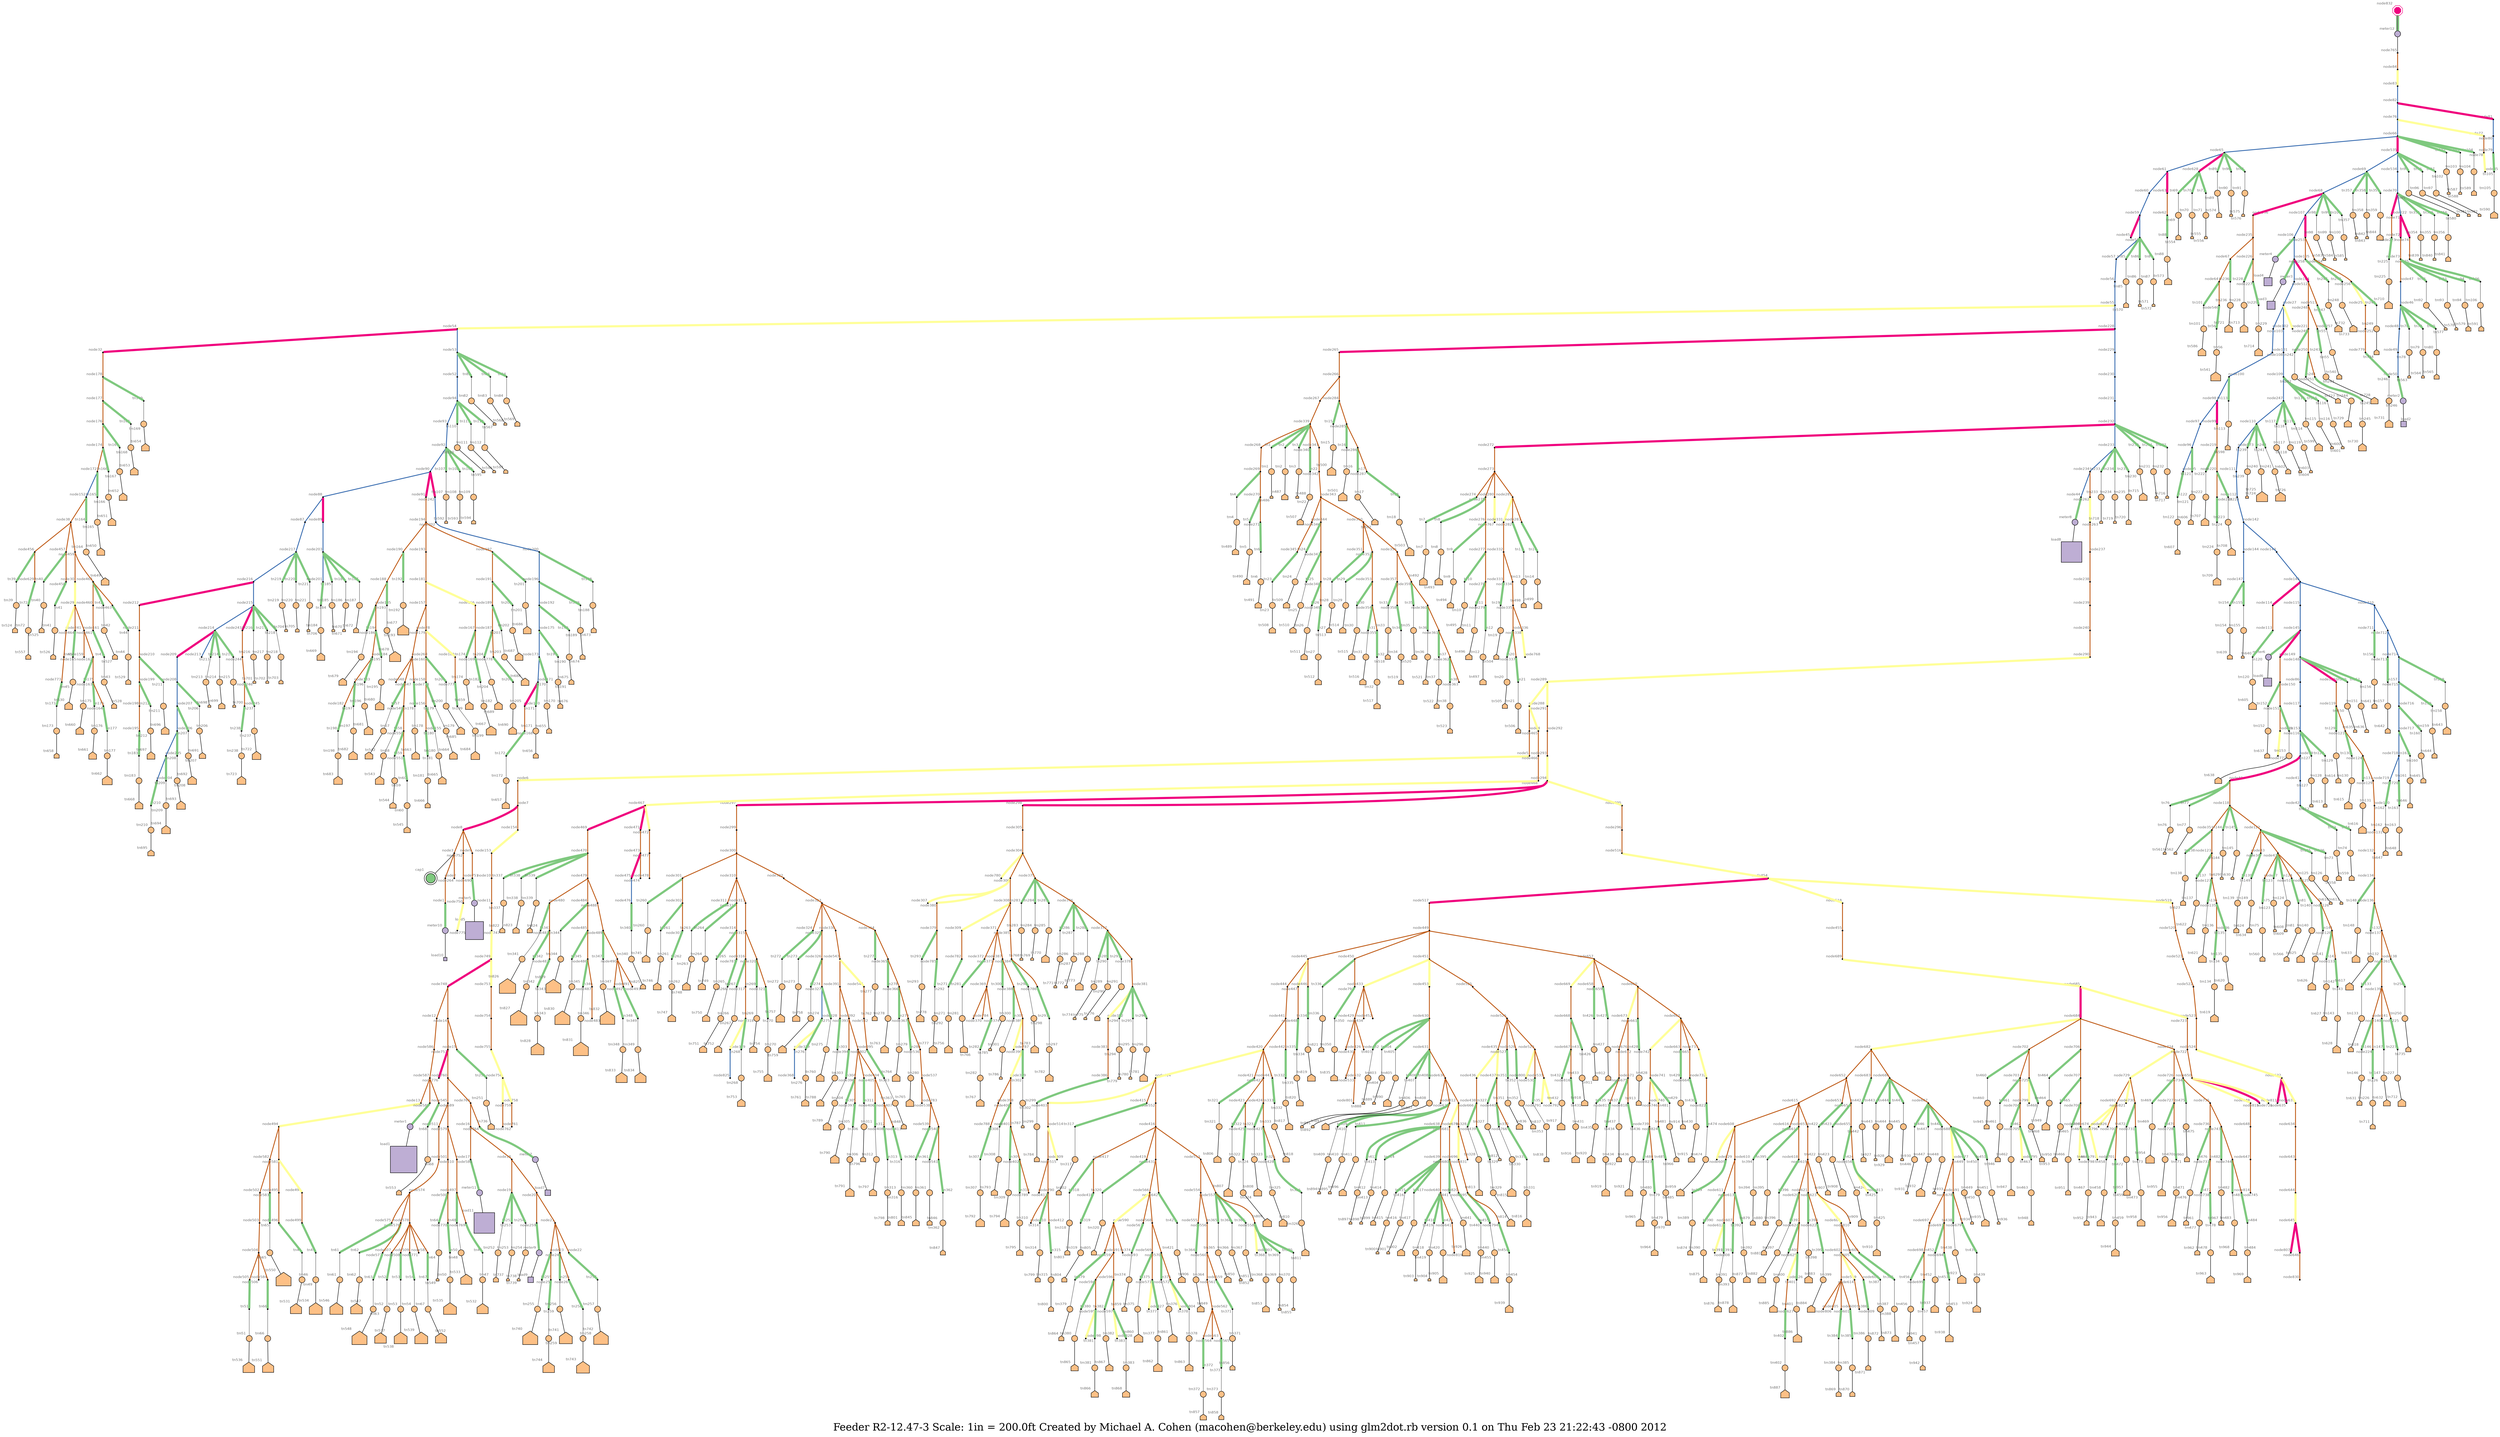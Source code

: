 graph "R2-12.47-3" {
	graph [bb="0,0,7223.2,7497.5",
		fontsize=24,
		label="Feeder R2-12.47-3 Scale: 1in = 200.0ft Created by Michael A. Cohen (macohen@berkeley.edu) using glm2dot.rb version 0.1 on Thu Feb\
 23 21:22:43 -0800 2012",
		lheight=0.40,
		lp="3611.6,18.4",
		lwidth=21.63
	];
	node [colorscheme=accent8,
		fontcolor=8,
		fontname=Helvetica,
		fontsize=8,
		label="\N"
	];
	edge [colorscheme=accent8];
	cap1	 [fillcolor=1,
		height=0.30556,
		label="",
		pos="4028.1,5504",
		shape=doublecircle,
		style=filled,
		width=0.30556,
		xlabel=cap1,
		xlp="4008.4,5519.8"];
	load1	 [fillcolor=2,
		height=0.86111,
		label="",
		pos="4399.7,6278.4",
		shape=square,
		style=filled,
		width=0.86111,
		xlabel=load1,
		xlp="4359,6314.2"];
	load2	 [fillcolor=2,
		height=0.18056,
		label="",
		pos="1377.2,3856.7",
		shape=square,
		style=filled,
		width=0.17361,
		xlabel=load2,
		xlp="1360.9,3868"];
	load3	 [fillcolor=2,
		height=0.26389,
		label="",
		pos="1769.8,2792.2",
		shape=square,
		style=filled,
		width=0.25694,
		xlabel=load3,
		xlp="1750.5,2806.5"];
	load4	 [fillcolor=2,
		height=0.26389,
		label="",
		pos="1863.9,2928",
		shape=square,
		style=filled,
		width=0.25694,
		xlabel=load4,
		xlp="1844.6,2942.3"];
	load5	 [fillcolor=2,
		height=0.58333,
		label="",
		pos="4122.4,5579.3",
		shape=square,
		style=filled,
		width=0.58333,
		xlabel=load5,
		xlp="4091.6,5605.1"];
	load6	 [fillcolor=2,
		height=0.26389,
		label="",
		pos="1249.4,1846.1",
		shape=square,
		style=filled,
		width=0.25694,
		xlabel=load6,
		xlp="1230.1,1841.4"];
	load7	 [fillcolor=2,
		height=0.18056,
		label="",
		pos="4141.3,6625",
		shape=square,
		style=filled,
		width=0.17361,
		xlabel=load7,
		xlp="4125,6636.3"];
	load8	 [fillcolor=2,
		height=0.66667,
		label="",
		pos="3531,4733.8",
		shape=square,
		style=filled,
		width=0.66667,
		xlabel=load8,
		xlp="3497.2,4762.6"];
	load9	 [fillcolor=2,
		height=0.18056,
		label="",
		pos="4240.2,7151.2",
		shape=square,
		style=filled,
		width=0.17361,
		xlabel=load9,
		xlp="4223.9,7162.5"];
	load10	 [fillcolor=2,
		height=0.11111,
		label="",
		pos="4021.5,5633",
		shape=square,
		style=filled,
		width=0.11111,
		xlabel=load10,
		xlp="4005.5,5641.8"];
	load11	 [fillcolor=2,
		height=0.66667,
		label="",
		pos="4190.2,6750.4",
		shape=square,
		style=filled,
		width=0.66667,
		xlabel=load11,
		xlp="4154.4,6779.2"];
	meter1	 [fillcolor=2,
		height=0.19444,
		label="",
		pos="4381.5,6280.5",
		shape=circle,
		style=filled,
		width=0.19444,
		xlabel=meter1,
		xlp="4362.1,6268.7"];
	meter1 -- load1	 [len=0.25,
		pos="4388.5,6279.7 4388.7,6279.7 4388.8,6279.7 4389,6279.7"];
	meter2	 [fillcolor=2,
		height=0.19444,
		label="",
		pos="1395.7,3857.7",
		shape=circle,
		style=filled,
		width=0.19444,
		xlabel=meter2,
		xlp="1376.2,3845.9"];
	meter2 -- load2	 [len=0.25,
		pos="1388.6,3857.3 1387.1,3857.3 1385.6,3857.2 1384.1,3857.1"];
	meter3	 [fillcolor=2,
		height=0.19444,
		label="",
		pos="1782.6,2780.5",
		shape=circle,
		style=filled,
		width=0.19444,
		xlabel=meter3,
		xlp="1763.1,2768.7"];
	meter3 -- load3	 [len=0.25,
		pos="1777.4,2785.2 1777.3,2785.3 1777.1,2785.4 1777,2785.5"];
	meter4	 [fillcolor=2,
		height=0.19444,
		label="",
		pos="1846.6,2930.6",
		shape=circle,
		style=filled,
		width=0.19444,
		xlabel=meter4,
		xlp="1827.1,2918.8"];
	meter4 -- load4	 [len=0.25,
		pos="1853.6,2929.5 1853.8,2929.5 1853.9,2929.5 1854.1,2929.5"];
	meter5	 [fillcolor=2,
		height=0.19444,
		label="",
		pos="4128.1,5562.2",
		shape=circle,
		style=filled,
		width=0.19444,
		xlabel=meter5,
		xlp="4108.7,5550.4"];
	meter5 -- load5	 [len=0.25,
		pos="4125.8,5569.1 4125.7,5569.3 4125.7,5569.4 4125.6,5569.6"];
	meter6	 [fillcolor=2,
		height=0.19444,
		label="",
		pos="1239.9,1860.1",
		shape=circle,
		style=filled,
		width=0.19444,
		xlabel=meter6,
		xlp="1220.5,1857.9"];
	meter6 -- load6	 [len=0.25,
		pos="1244,1854.1 1244.1,1854 1244.1,1853.9 1244.2,1853.8"];
	meter7	 [fillcolor=2,
		height=0.19444,
		label="",
		pos="4129.3,6612",
		shape=circle,
		style=filled,
		width=0.19444,
		xlabel=meter7,
		xlp="4109.9,6623.8"];
	meter7 -- load7	 [len=0.25,
		pos="4134.2,6617.3 4134.5,6617.6 4134.8,6618 4135.2,6618.3"];
	meter8	 [fillcolor=2,
		height=0.19444,
		label="",
		pos="3524.7,4750.4",
		shape=circle,
		style=filled,
		width=0.19444,
		xlabel=meter8,
		xlp="3544.1,4762.2"];
	meter8 -- load8	 [len=0.25,
		pos="3527.2,4743.6 3527.3,4743.5 3527.4,4743.4 3527.4,4743.2"];
	meter9	 [fillcolor=2,
		height=0.19444,
		label="",
		pos="4256.9,7144.6",
		shape=circle,
		style=filled,
		width=0.19444,
		xlabel=meter9,
		xlp="4237.4,7132.8"];
	meter9 -- load9	 [len=0.25,
		pos="4250.1,7147.3 4249.1,7147.7 4248,7148.1 4247,7148.5"];
	meter10	 [fillcolor=2,
		height=0.19444,
		label="",
		pos="4032.5,5618.8",
		shape=circle,
		style=filled,
		width=0.19444,
		xlabel=meter10,
		xlp="4010.8,5616.6"];
	meter10 -- load10	 [len=0.25,
		pos="4028,5624.6 4026.9,5626.1 4025.7,5627.6 4024.6,5629"];
	meter11	 [fillcolor=2,
		height=0.19444,
		label="",
		pos="4205.3,6741.8",
		shape=circle,
		style=filled,
		width=0.19444,
		xlabel=meter11,
		xlp="4226.7,6753.6"];
	meter11 -- load11	 [len=0.25,
		pos="4199.1,6745.3 4199,6745.4 4198.9,6745.4 4198.8,6745.5"];
	meter12	 [fillcolor=2,
		height=0.19444,
		label="",
		pos="2678.2,3264.4",
		shape=circle,
		style=filled,
		width=0.19444,
		xlabel=meter12,
		xlp="2656.5,3276.2"];
	node765	 [height=0.05,
		label="",
		pos="2691.5,3276.4",
		shape=point,
		style=filled,
		width=0.038889,
		xlabel=node765,
		xlp="2705.3,3283"];
	meter12 -- node765	 [len=0.25,
		pos="2683.6,3269.3 2685.9,3271.3 2688.4,3273.6 2690,3275"];
	node1	 [height=0.05,
		label="",
		pos="4039.6,5602.5",
		shape=point,
		style=filled,
		width=0.038889,
		xlabel=node1,
		xlp="4026.7,5605.5"];
	node1 -- meter10	 [color=1,
		len=0.25,
		penwidth=5,
		pos="4038.7,5604.5 4037.9,5606.4 4036.5,5609.6 4035.3,5612.4"];
	node2	 [height=0.05,
		label="",
		pos="4045.4,5585.6",
		shape=point,
		style=filled,
		width=0.038889,
		xlabel=node2,
		xlp="4032.5,5592.2"];
	node2 -- node1	 [color=7,
		len=0.25,
		penwidth=2,
		pos="4044.8,5587.4 4043.7,5590.6 4041.3,5597.5 4040.2,5600.7",
		weight=5];
	node3	 [height=0.05,
		label="",
		pos="4046.1,5504.2",
		shape=point,
		style=filled,
		width=0.038889,
		xlabel=node3,
		xlp="4055.4,5510.8"];
	node3 -- cap1	 [len=0.25,
		pos="4044.2,5504.2 4042.9,5504.1 4041.2,5504.1 4039.4,5504.1"];
	node3 -- node2	 [color=7,
		len=1.03823,
		penwidth=2,
		pos="4046.1,5506.2 4046,5517.4 4045.5,5572.6 4045.5,5583.6",
		weight=5];
	node264	 [height=0.05,
		label="",
		pos="4057.1,5517.7",
		shape=point,
		style=filled,
		width=0.038889,
		xlabel=node264,
		xlp="4039.7,5524.3"];
	node3 -- node264	 [color=7,
		len=0.25,
		penwidth=2,
		pos="4047.4,5505.8 4049.6,5508.4 4053.6,5513.4 4055.7,5516",
		weight=5];
	node4	 [height=0.05,
		label="",
		pos="4126,5218.5",
		shape=point,
		style=filled,
		width=0.038889,
		xlabel=node4,
		xlp="4113.1,5225.1"];
	node5	 [height=0.05,
		label="",
		pos="4117.7,5361.2",
		shape=point,
		style=filled,
		width=0.038889,
		xlabel=node5,
		xlp="4104.8,5367.8"];
	node4 -- node5	 [color=7,
		len=1.36253,
		penwidth=2,
		pos="4125.9,5220.5 4124.9,5236.5 4118.8,5342.6 4117.8,5359.1",
		weight=5];
	node6	 [height=0.05,
		label="",
		pos="4117.2,5381.1",
		shape=point,
		style=filled,
		width=0.038889,
		xlabel=node6,
		xlp="4104.3,5387.7"];
	node5 -- node6	 [color=4,
		len=0.25,
		penwidth=5,
		pos="4117.6,5363 4117.6,5366.7 4117.3,5375 4117.2,5379"];
	node7	 [height=0.05,
		label="",
		pos="4115.9,5401.5",
		shape=point,
		style=filled,
		width=0.038889,
		xlabel=node7,
		xlp="4125.2,5408.1"];
	node6 -- node7	 [color=7,
		len=0.25,
		penwidth=2,
		pos="4117.1,5383 4116.8,5386.8 4116.3,5395.3 4116,5399.3",
		weight=5];
	node8	 [height=0.05,
		label="",
		pos="4098.2,5409.8",
		shape=point,
		style=filled,
		width=0.038889,
		xlabel=node8,
		xlp="4085.2,5416.4"];
	node7 -- node8	 [color=6,
		len=0.25,
		penwidth=5,
		pos="4114.2,5402.3 4110.9,5403.8 4103.6,5407.2 4100.1,5408.9"];
	node154	 [height=0.05,
		label="",
		pos="4126.4,5418.6",
		shape=point,
		style=filled,
		width=0.038889,
		xlabel=node154,
		xlp="4140.2,5425.2"];
	node7 -- node154	 [color=7,
		len=0.25,
		penwidth=2,
		pos="4116.8,5403.1 4118.8,5406.3 4123.2,5413.4 4125.3,5416.8",
		weight=5];
	node752	 [height=0.05,
		label="",
		pos="4000.1,5485.2",
		shape=point,
		style=filled,
		width=0.038889,
		xlabel=node752,
		xlp="3982.8,5491.8"];
	node8 -- node752	 [color=7,
		len=1.809315,
		penwidth=2,
		pos="4096.5,5411.1 4084.5,5420.3 4012.7,5475.5 4001.6,5484.1",
		weight=5];
	node9	 [height=0.05,
		label="",
		pos="4102.5,5461",
		shape=point,
		style=filled,
		width=0.038889,
		xlabel=node9,
		xlp="4089.6,5467.6"];
	node8 -- node9	 [color=7,
		len=0.724555,
		penwidth=2,
		pos="4098.4,5412 4099.1,5420.4 4101.6,5450.5 4102.3,5458.8",
		weight=5];
	node8 -- node3	 [color=7,
		len=1.58999,
		penwidth=2,
		pos="4097.3,5411.4 4090.9,5422.9 4053.4,5490.9 4047,5502.5",
		weight=5];
	node690	 [height=0.05,
		label="",
		pos="4132.6,5544.6",
		shape=point,
		style=filled,
		width=0.038889,
		xlabel=node690,
		xlp="4115.3,5538"];
	node9 -- node690	 [color=7,
		len=1.153,
		penwidth=2,
		pos="4103.1,5462.7 4107,5473.6 4128.1,5532 4132,5542.9",
		weight=5];
	node10	 [height=0.05,
		label="",
		pos="4153.4,5664.6",
		shape=point,
		style=filled,
		width=0.038889,
		xlabel=node10,
		xlp="4138.3,5671.2"];
	node11	 [height=0.05,
		label="",
		pos="4149.1,5826",
		shape=point,
		style=filled,
		width=0.038889,
		xlabel=node11,
		xlp="4134.2,5832.6"];
	node10 -- node11	 [color=7,
		len=1.56053,
		penwidth=2,
		pos="4153.4,5666.4 4152.9,5682.9 4149.6,5806.6 4149.2,5823.9",
		weight=5];
	node747	 [height=0.05,
		label="",
		pos="4126.8,6103.4",
		shape=point,
		style=filled,
		width=0.038889,
		xlabel=node747,
		xlp="4109.4,6110"];
	node11 -- node747	 [color=7,
		len=2.783965,
		penwidth=2,
		pos="4148.9,5828 4147,5852.1 4128.8,6078.6 4127,6101.5",
		weight=5];
	node12	 [height=0.05,
		label="",
		pos="4170.1,6163.2",
		shape=point,
		style=filled,
		width=0.038889,
		xlabel=node12,
		xlp="4155,6169.8"];
	node586	 [height=0.05,
		label="",
		pos="4237.8,6205.9",
		shape=point,
		style=filled,
		width=0.038889,
		xlabel=node586,
		xlp="4220.4,6212.5"];
	node12 -- node586	 [color=7,
		len=1.04876,
		penwidth=2,
		pos="4171.8,6164.3 4181.1,6170.1 4226.2,6198.6 4235.9,6204.7",
		weight=5];
	node13	 [height=0.05,
		label="",
		pos="4368.4,6350.6",
		shape=point,
		style=filled,
		width=0.038889,
		xlabel=node13,
		xlp="4353.2,6357.2"];
	node494	 [height=0.05,
		label="",
		pos="4379.9,6365.8",
		shape=point,
		style=filled,
		width=0.038889,
		xlabel=node494,
		xlp="4362.5,6372.4"];
	node13 -- node494	 [color=4,
		len=0.25,
		penwidth=5,
		pos="4369.8,6352.4 4372.1,6355.5 4376.6,6361.5 4378.7,6364.3"];
	node14	 [height=0.05,
		label="",
		pos="4068.7,6335.6",
		shape=point,
		style=filled,
		width=0.038889,
		xlabel=node14,
		xlp="4053.6,6342.2"];
	node757	 [height=0.05,
		label="",
		pos="4032,6517.6",
		shape=point,
		style=filled,
		width=0.038889,
		xlabel=node757,
		xlp="4014.7,6524.2"];
	node14 -- node757	 [color=7,
		len=1.818155,
		penwidth=2,
		pos="4068.3,6337.6 4064.5,6356.4 4035.9,6498.2 4032.4,6515.8",
		weight=5];
	node15	 [height=0.05,
		label="",
		pos="4052.9,6329.7",
		shape=point,
		style=filled,
		width=0.038889,
		xlabel=node15,
		xlp="4064.4,6323.1"];
	node14 -- node15	 [color=7,
		len=0.25,
		penwidth=2,
		pos="4066.8,6334.8 4063.7,6333.7 4057.9,6331.5 4054.8,6330.4",
		weight=5];
	tn251	 [height=0.05,
		label="",
		pos="4036.2,6327",
		shape=point,
		style=filled,
		width=0.038889,
		xlabel=tn251,
		xlp="4037.1,6320.4"];
	node15 -- tn251	 [color=1,
		len=0.25,
		penwidth=5,
		pos="4051.1,6329.4 4048,6328.9 4041.6,6327.8 4038.3,6327.3"];
	node16	 [height=0.05,
		label="",
		pos="4203.9,6712.5",
		shape=point,
		style=filled,
		width=0.038889,
		xlabel=node16,
		xlp="4188.8,6719.1"];
	node17	 [height=0.05,
		label="",
		pos="4212.8,6726.5",
		shape=point,
		style=filled,
		width=0.038889,
		xlabel=node17,
		xlp="4224.4,6719.9"];
	node16 -- node17	 [color=7,
		len=0.25,
		penwidth=2,
		pos="4205,6714.2 4206.7,6716.9 4210,6722.1 4211.7,6724.8",
		weight=5];
	node18	 [height=0.05,
		label="",
		pos="4268,6882.9",
		shape=point,
		style=filled,
		width=0.038889,
		xlabel=node18,
		xlp="4252.9,6889.5"];
	node16 -- node18	 [color=7,
		len=1.707405,
		penwidth=2,
		pos="4204.6,6714.4 4211.2,6731.9 4261.2,6864.7 4267.4,6881.3",
		weight=5];
	node17 -- meter11	 [color=1,
		len=0.25,
		penwidth=5,
		pos="4211.9,6728.4 4211.1,6730.1 4209.8,6732.8 4208.5,6735.3"];
	node19	 [height=0.05,
		label="",
		pos="4279.8,6899.3",
		shape=point,
		style=filled,
		width=0.038889,
		xlabel=node19,
		xlp="4264.6,6902.3"];
	node18 -- node19	 [color=7,
		len=0.25,
		penwidth=2,
		pos="4269.1,6884.5 4271.3,6887.5 4276.2,6894.3 4278.5,6897.5",
		weight=5];
	node20	 [height=0.05,
		label="",
		pos="4291.2,7138.6",
		shape=point,
		style=filled,
		width=0.038889,
		xlabel=node20,
		xlp="4276.1,7132"];
	node18 -- node20	 [color=7,
		len=2.596325,
		penwidth=2,
		pos="4268.2,6884.9 4270.2,6907 4289,7114.1 4291,7136.6",
		weight=5];
	tn252	 [height=0.05,
		label="",
		pos="4291.1,6915.7",
		shape=point,
		style=filled,
		width=0.038889,
		xlabel=tn252,
		xlp="4279.3,6922.3"];
	node19 -- tn252	 [color=1,
		len=0.25,
		penwidth=5,
		pos="4280.8,6900.8 4282.9,6903.8 4287.6,6910.7 4289.9,6914"];
	tn253	 [height=0.05,
		label="",
		pos="4263,6909.5",
		shape=point,
		style=filled,
		width=0.038889,
		xlabel=tn253,
		xlp="4274.8,6912.5"];
	node19 -- tn253	 [color=1,
		len=0.25,
		penwidth=5,
		pos="4278.2,6900.2 4275.1,6902.1 4268.1,6906.4 4264.8,6908.4"];
	tn254	 [height=0.05,
		label="",
		pos="4296.4,6888.5",
		shape=point,
		style=filled,
		width=0.038889,
		xlabel=tn254,
		xlp="4284.5,6881.9"];
	node19 -- tn254	 [color=1,
		len=0.25,
		penwidth=5,
		pos="4281.3,6898.3 4284.4,6896.3 4291.3,6891.8 4294.6,6889.6"];
	node259	 [height=0.05,
		label="",
		pos="4273.8,7139.2",
		shape=point,
		style=filled,
		width=0.038889,
		xlabel=node259,
		xlp="4287.5,7145.8"];
	node20 -- node259	 [color=7,
		len=0.25,
		penwidth=2,
		pos="4289.4,7138.7 4286,7138.8 4278.9,7139 4275.6,7139.1",
		weight=5];
	node21	 [height=0.05,
		label="",
		pos="4295.2,7230.3",
		shape=point,
		style=filled,
		width=0.038889,
		xlabel=node21,
		xlp="4280,7236.9"];
	node20 -- node21	 [color=7,
		len=1.06445,
		penwidth=2,
		pos="4291.3,7140.6 4291.8,7152.5 4294.6,7216.5 4295.1,7228.4",
		weight=5];
	node23	 [height=0.05,
		label="",
		pos="4306.5,7259.2",
		shape=point,
		style=filled,
		width=0.038889,
		xlabel=node23,
		xlp="4291.3,7265.8"];
	node21 -- node23	 [color=7,
		len=0.471485,
		penwidth=2,
		pos="4295.9,7232.2 4297.9,7237.4 4303.6,7252 4305.7,7257.3",
		weight=5];
	node24	 [height=0.05,
		label="",
		pos="4203.3,7329.3",
		shape=point,
		style=filled,
		width=0.038889,
		xlabel=node24,
		xlp="4188.1,7322.7"];
	node21 -- node24	 [color=7,
		len=1.24962,
		penwidth=2,
		pos="4293.9,7231.7 4283.6,7242.8 4215.3,7316.4 4204.7,7327.8",
		weight=5];
	node22	 [height=0.05,
		label="",
		pos="4379.3,7251.9",
		shape=point,
		style=filled,
		width=0.038889,
		xlabel=node22,
		xlp="4364.2,7258.5"];
	node21 -- node22	 [color=7,
		len=0.93973,
		penwidth=2,
		pos="4296.9,7230.8 4307.9,7233.6 4366.6,7248.7 4377.6,7251.5",
		weight=5];
	tn257	 [height=0.05,
		label="",
		pos="4395.5,7261.4",
		shape=point,
		style=filled,
		width=0.038889,
		xlabel=tn257,
		xlp="4383.7,7268"];
	node22 -- tn257	 [color=1,
		len=0.25,
		penwidth=5,
		pos="4381.3,7253.1 4384.5,7255 4390.9,7258.7 4393.9,7260.5"];
	tn255	 [height=0.05,
		label="",
		pos="4294.9,7271.7",
		shape=point,
		style=filled,
		width=0.038889,
		xlabel=tn255,
		xlp="4303.1,7278.3"];
	node23 -- tn255	 [color=1,
		len=0.25,
		penwidth=5,
		pos="4305,7260.8 4302.8,7263.2 4298.5,7267.8 4296.3,7270.2"];
	node25	 [height=0.05,
		label="",
		pos="4364,7363",
		shape=point,
		style=filled,
		width=0.038889,
		xlabel=node25,
		xlp="4348.9,7369.6"];
	node23 -- node25	 [color=7,
		len=1.3022,
		penwidth=2,
		pos="4307.5,7261.1 4314.4,7273.6 4355.9,7348.4 4363,7361.2",
		weight=5];
	tn256	 [height=0.05,
		label="",
		pos="4185.5,7332.2",
		shape=point,
		style=filled,
		width=0.038889,
		xlabel=tn256,
		xlp="4193.7,7338.8"];
	node24 -- tn256	 [color=1,
		len=0.25,
		penwidth=5,
		pos="4201.4,7329.6 4197.9,7330.2 4190.7,7331.3 4187.3,7331.9"];
	node26	 [height=0.05,
		label="",
		pos="4189,7418.1",
		shape=point,
		style=filled,
		width=0.038889,
		xlabel=node26,
		xlp="4173.8,7424.7"];
	node24 -- node26	 [color=7,
		len=1.002105,
		penwidth=2,
		pos="4203,7331.2 4201.1,7342.7 4191.1,7404.8 4189.3,7416.3",
		weight=5];
	tn259	 [height=0.05,
		label="",
		pos="4374.6,7378.3",
		shape=point,
		style=filled,
		width=0.038889,
		xlabel=tn259,
		xlp="4362.8,7384.9"];
	node25 -- tn259	 [color=1,
		len=0.25,
		penwidth=5,
		pos="4365.3,7364.9 4367.4,7368 4371.6,7373.9 4373.6,7376.8"];
	tn258	 [height=0.05,
		label="",
		pos="4188.2,7436.5",
		shape=point,
		style=filled,
		width=0.038889,
		xlabel=tn258,
		xlp="4176.4,7443.1"];
	node26 -- tn258	 [color=1,
		len=0.25,
		penwidth=5,
		pos="4188.9,7420.1 4188.7,7423.7 4188.4,7431.1 4188.3,7434.6"];
	node27	 [height=0.05,
		label="",
		pos="1648.7,2701.3",
		shape=point,
		style=filled,
		width=0.038889,
		xlabel=node27,
		xlp="1633.5,2694.7"];
	node102	 [height=0.05,
		label="",
		pos="1630.5,2710.5",
		shape=point,
		style=filled,
		width=0.038889,
		xlabel=node102,
		xlp="1613.2,2713.5"];
	node27 -- node102	 [color=5,
		len=0.25,
		penwidth=2,
		pos="1647,2702.2 1643.6,2703.9 1636.1,2707.7 1632.5,2709.5",
		weight=5];
	node103	 [height=0.05,
		label="",
		pos="1648.5,2679.9",
		shape=point,
		style=filled,
		width=0.038889,
		xlabel=node103,
		xlp="1631.1,2682.9"];
	node27 -- node103	 [color=5,
		len=0.25,
		penwidth=2,
		pos="1648.7,2699.3 1648.6,2695.4 1648.5,2686.4 1648.5,2682.2",
		weight=5];
	node221	 [height=0.05,
		label="",
		pos="1664.6,2697",
		shape=point,
		style=filled,
		width=0.038889,
		xlabel=node221,
		xlp="1678.4,2703.6"];
	node27 -- node221	 [color=4,
		len=0.25,
		penwidth=5,
		pos="1650.6,2700.8 1653.7,2700 1659.6,2698.3 1662.7,2697.5"];
	node28	 [height=0.05,
		label="",
		pos="1126.6,5750",
		shape=point,
		style=filled,
		width=0.038889,
		xlabel=node28,
		xlp="1111.4,5756.6"];
	node260	 [height=0.05,
		label="",
		pos="1113,5763.7",
		shape=point,
		style=filled,
		width=0.038889,
		xlabel=node260,
		xlp="1095.6,5770.3"];
	node28 -- node260	 [color=7,
		len=0.25,
		penwidth=2,
		pos="1124.9,5751.7 1122.2,5754.4 1116.8,5759.8 1114.3,5762.3",
		weight=5];
	node29	 [height=0.05,
		label="",
		pos="2291,5754.8",
		shape=point,
		style=filled,
		width=0.038889,
		xlabel=node29,
		xlp="2275.8,5761.4"];
	node241	 [height=0.05,
		label="",
		pos="2293.3,5772.5",
		shape=point,
		style=filled,
		width=0.038889,
		xlabel=node241,
		xlp="2275.9,5779.1"];
	node29 -- node241	 [color=4,
		len=0.25,
		penwidth=5,
		pos="2291.2,5756.7 2291.7,5760.1 2292.6,5767.3 2293.1,5770.7"];
	node464	 [height=0.05,
		label="",
		pos="2205.9,5772.3",
		shape=point,
		style=filled,
		width=0.038889,
		xlabel=node464,
		xlp="2188.6,5775.3"];
	node29 -- node464	 [color=7,
		len=1.177,
		penwidth=2,
		pos="2289.2,5755.2 2278.1,5757.4 2218.7,5769.6 2207.7,5771.9",
		weight=5];
	node161	 [height=0.05,
		label="",
		pos="2262,5928.6",
		shape=point,
		style=filled,
		width=0.038889,
		xlabel=node161,
		xlp="2244.7,5935.2"];
	node29 -- node161	 [color=7,
		len=1.760035,
		penwidth=2,
		pos="2290.6,5756.8 2287.7,5774.5 2265.5,5907.8 2262.4,5926.4",
		weight=5];
	node30	 [height=0.05,
		label="",
		pos="2300.1,5738",
		shape=point,
		style=filled,
		width=0.038889,
		xlabel=node30,
		xlp="2285,5744.6"];
	node30 -- node29	 [color=4,
		len=0.25,
		penwidth=5,
		pos="2299.1,5739.8 2297.4,5743 2293.7,5749.9 2291.9,5753.1"];
	node31	 [height=0.05,
		label="",
		pos="814.53,2017",
		shape=point,
		style=filled,
		width=0.038889,
		xlabel=node31,
		xlp="799.38,2010.4"];
	node772	 [height=0.05,
		label="",
		pos="796.2,2017.4",
		shape=point,
		style=filled,
		width=0.038889,
		xlabel=node772,
		xlp="778.83,2024"];
	node31 -- node772	 [color=4,
		len=0.25,
		penwidth=5,
		pos="812.57,2017 809.02,2017.1 801.59,2017.3 798.09,2017.4"];
	node32	 [height=0.05,
		label="",
		pos="2592.2,4636.4",
		shape=point,
		style=filled,
		width=0.038889,
		xlabel=node32,
		xlp="2577.1,4643"];
	node178	 [height=0.05,
		label="",
		pos="2595.2,4723.3",
		shape=point,
		style=filled,
		width=0.038889,
		xlabel=node178,
		xlp="2577.8,4729.9"];
	node32 -- node178	 [color=7,
		len=1.090755,
		penwidth=2,
		pos="2592.3,4638.2 2592.7,4649.5 2594.8,4710.2 2595.2,4721.5",
		weight=5];
	node33	 [height=0.05,
		label="",
		pos="1188.6,734.96",
		shape=point,
		style=filled,
		width=0.038889,
		xlabel=node33,
		xlp="1173.4,741.56"];
	tn139	 [height=0.05,
		label="",
		pos="1174.7,724.14",
		shape=point,
		style=filled,
		width=0.038889,
		xlabel=tn139,
		xlp="1182.9,717.54"];
	node33 -- tn139	 [color=1,
		len=0.25,
		penwidth=5,
		pos="1186.9,733.63 1184.2,731.56 1179.1,727.56 1176.4,725.47"];
	node34	 [height=0.05,
		label="",
		pos="1388.6,693.94",
		shape=point,
		style=filled,
		width=0.038889,
		xlabel=node34,
		xlp="1373.4,700.54"];
	tn149	 [height=0.05,
		label="",
		pos="1404.3,683.43",
		shape=point,
		style=filled,
		width=0.038889,
		xlabel=tn149,
		xlp="1392.5,686.43"];
	node34 -- tn149	 [color=1,
		len=0.25,
		penwidth=5,
		pos="1390.5,692.65 1393.7,690.55 1399.9,686.41 1402.8,684.47"];
	node35	 [height=0.05,
		label="",
		pos="1109.8,859.64",
		shape=point,
		style=filled,
		width=0.038889,
		xlabel=node35,
		xlp="1094.7,853.04"];
	tn138	 [height=0.05,
		label="",
		pos="1093.8,866.57",
		shape=point,
		style=filled,
		width=0.038889,
		xlabel=tn138,
		xlp="1102,873.17"];
	node35 -- tn138	 [color=1,
		len=0.25,
		penwidth=5,
		pos="1107.8,860.49 1104.8,861.82 1098.9,864.38 1095.8,865.72"];
	node123	 [height=0.05,
		label="",
		pos="978.48,829.4",
		shape=point,
		style=filled,
		width=0.038889,
		xlabel=node123,
		xlp="992.26,836"];
	node35 -- node123	 [color=7,
		len=1.480445,
		penwidth=2,
		pos="1108,859.21 1093.2,855.82 995.62,833.35 980.46,829.86",
		weight=5];
	node36	 [height=0.05,
		label="",
		pos="628.55,648.91",
		shape=point,
		style=filled,
		width=0.038889,
		xlabel=node36,
		xlp="613.4,655.51"];
	tn134	 [height=0.05,
		label="",
		pos="619,633.23",
		shape=point,
		style=filled,
		width=0.038889,
		xlabel=tn134,
		xlp="607.19,639.83"];
	node36 -- tn134	 [color=1,
		len=0.25,
		penwidth=5,
		pos="627.38,646.99 625.47,643.85 621.71,637.68 619.95,634.79"];
	node37	 [height=0.05,
		label="",
		pos="1318.9,567.95",
		shape=point,
		style=filled,
		width=0.038889,
		xlabel=node37,
		xlp="1303.7,574.55"];
	tn75	 [height=0.05,
		label="",
		pos="1337.3,561.72",
		shape=point,
		style=filled,
		width=0.038889,
		xlabel=tn75,
		xlp="1343.3,568.32"];
	node37 -- tn75	 [color=1,
		len=0.25,
		penwidth=5,
		pos="1320.9,567.28 1324.4,566.08 1331.9,563.55 1335.4,562.37"];
	node38	 [height=0.05,
		label="",
		pos="2477.7,5336.6",
		shape=point,
		style=filled,
		width=0.038889,
		xlabel=node38,
		xlp="2462.5,5343.2"];
	node456	 [height=0.05,
		label="",
		pos="2508.9,5387.6",
		shape=point,
		style=filled,
		width=0.038889,
		xlabel=node456,
		xlp="2491.5,5394.2"];
	node38 -- node456	 [color=7,
		len=0.82,
		penwidth=2,
		pos="2478.7,5338.3 2483.4,5346.1 2503,5378 2507.8,5385.9",
		weight=5];
	node457	 [height=0.05,
		label="",
		pos="2445.2,5334.9",
		shape=point,
		style=filled,
		width=0.038889,
		xlabel=node457,
		xlp="2427.9,5337.9"];
	node38 -- node457	 [color=7,
		len=0.4545,
		penwidth=2,
		pos="2475.5,5336.5 2469.6,5336.2 2452.7,5335.3 2447.1,5335",
		weight=5];
	node459	 [height=0.05,
		label="",
		pos="2378.5,5569.4",
		shape=point,
		style=filled,
		width=0.038889,
		xlabel=node459,
		xlp="2361.1,5576"];
	node38 -- node459	 [color=7,
		len=2.31877,
		penwidth=2,
		pos="2476.9,5338.4 2468.3,5358.5 2388,5547 2379.2,5567.5",
		weight=5];
	node39	 [height=0.05,
		label="",
		pos="1233.5,1159.1",
		shape=point,
		style=filled,
		width=0.038889,
		xlabel=node39,
		xlp="1218.4,1165.7"];
	node40	 [height=0.05,
		label="",
		pos="1224.7,1141.3",
		shape=point,
		style=filled,
		width=0.038889,
		xlabel=node40,
		xlp="1209.5,1147.9"];
	node39 -- node40	 [color=6,
		len=0.25,
		penwidth=5,
		pos="1232.7,1157.4 1231.1,1154.1 1227.4,1146.7 1225.6,1143.2"];
	node41	 [height=0.05,
		label="",
		pos="1380.4,1097.5",
		shape=point,
		style=filled,
		width=0.038889,
		xlabel=node41,
		xlp="1365.2,1104.1"];
	node39 -- node41	 [color=5,
		len=1.6535,
		penwidth=2,
		pos="1235.6,1158.2 1252.2,1151.3 1363.1,1104.8 1378.6,1098.3",
		weight=5];
	tn76	 [height=0.05,
		label="",
		pos="1238.2,1129.4",
		shape=point,
		style=filled,
		width=0.038889,
		xlabel=tn76,
		xlp="1228.6,1132.4"];
	node40 -- tn76	 [color=1,
		len=0.25,
		penwidth=5,
		pos="1226.3,1139.8 1228.9,1137.6 1233.9,1133.2 1236.5,1130.9"];
	tn77	 [height=0.05,
		label="",
		pos="1206.9,1136.1",
		shape=point,
		style=filled,
		width=0.038889,
		xlabel=tn77,
		xlp="1212.8,1129.5"];
	node40 -- tn77	 [color=1,
		len=0.25,
		penwidth=5,
		pos="1222.8,1140.7 1219.3,1139.7 1212.1,1137.6 1208.7,1136.6"];
	node118	 [height=0.05,
		label="",
		pos="1128.4,853.54",
		shape=point,
		style=filled,
		width=0.038889,
		xlabel=node118,
		xlp="1141.9,846.94"];
	node40 -- node118	 [color=7,
		len=3.3845,
		penwidth=2,
		pos="1224.1,1139.4 1216.3,1116.2 1137.1,879.48 1129.1,855.5",
		weight=5];
	node42	 [height=0.05,
		label="",
		pos="1443.8,1055.1",
		shape=point,
		style=filled,
		width=0.038889,
		xlabel=node42,
		xlp="1428.7,1061.7"];
	node41 -- node42	 [color=5,
		len=0.873395,
		penwidth=2,
		pos="1381.9,1096.5 1390.6,1090.6 1432.9,1062.4 1442.1,1056.3",
		weight=5];
	tn73	 [height=0.05,
		label="",
		pos="1463.5,1057",
		shape=point,
		style=filled,
		width=0.038889,
		xlabel=tn73,
		xlp="1453.9,1063.6"];
	node42 -- tn73	 [color=1,
		len=0.25,
		penwidth=5,
		pos="1445.6,1055.3 1449.3,1055.6 1457.5,1056.4 1461.4,1056.8"];
	tn74	 [height=0.05,
		label="",
		pos="1435.9,1037.6",
		shape=point,
		style=filled,
		width=0.038889,
		xlabel=tn74,
		xlp="1426.3,1044.2"];
	node42 -- tn74	 [color=1,
		len=0.25,
		penwidth=5,
		pos="1443,1053.2 1441.4,1049.9 1438.2,1042.8 1436.7,1039.4"];
	node43	 [height=0.05,
		label="",
		pos="1237,573.32",
		shape=point,
		style=filled,
		width=0.038889,
		xlabel=node43,
		xlp="1221.9,579.92"];
	tn123	 [height=0.05,
		label="",
		pos="1249.1,582.23",
		shape=point,
		style=filled,
		width=0.038889,
		xlabel=tn123,
		xlp="1237.3,588.83"];
	node43 -- tn123	 [color=1,
		len=0.25,
		penwidth=5,
		pos="1238.5,574.42 1240.8,576.13 1245.3,579.42 1247.6,581.13"];
	tn124	 [height=0.05,
		label="",
		pos="1219.6,571.99",
		shape=point,
		style=filled,
		width=0.038889,
		xlabel=tn124,
		xlp="1227.8,565.39"];
	node43 -- tn124	 [color=1,
		len=0.25,
		penwidth=5,
		pos="1235.1,573.18 1231.8,572.92 1224.7,572.38 1221.4,572.13"];
	node43 -- node37	 [color=7,
		len=0.859505,
		penwidth=2,
		pos="1239,573.19 1250.4,572.45 1305.8,568.81 1316.9,568.08",
		weight=5];
	node51	 [height=0.05,
		label="",
		pos="1293.6,509.11",
		shape=point,
		style=filled,
		width=0.038889,
		xlabel=node51,
		xlp="1278.4,515.71"];
	node43 -- node51	 [color=7,
		len=1.07425,
		penwidth=2,
		pos="1238.4,571.74 1246.2,562.93 1283.9,520.14 1292,510.88",
		weight=5];
	node125	 [height=0.05,
		label="",
		pos="1174.7,421.93",
		shape=point,
		style=filled,
		width=0.038889,
		xlabel=node125,
		xlp="1157.4,428.53"];
	node43 -- node125	 [color=7,
		len=1.9831,
		penwidth=2,
		pos="1236.3,571.62 1230,556.16 1182.2,440.07 1175.5,423.82",
		weight=5];
	node44	 [height=0.05,
		label="",
		pos="3517.1,4766.5",
		shape=point,
		style=filled,
		width=0.038889,
		xlabel=node44,
		xlp="3501.9,4773.1"];
	node44 -- meter8	 [color=1,
		len=0.25,
		penwidth=5,
		pos="3518,4764.6 3518.9,4762.7 3520.3,4759.7 3521.6,4757"];
	node45	 [height=0.05,
		label="",
		pos="2534,4251.3",
		shape=point,
		style=filled,
		width=0.038889,
		xlabel=node45,
		xlp="2518.9,4254.3"];
	node46	 [height=0.05,
		label="",
		pos="1725.8,3827",
		shape=point,
		style=filled,
		width=0.038889,
		xlabel=node46,
		xlp="1710.6,3833.6"];
	node48	 [height=0.05,
		label="",
		pos="1661,3847.3",
		shape=point,
		style=filled,
		width=0.038889,
		xlabel=node48,
		xlp="1645.9,3853.9"];
	node46 -- node48	 [color=5,
		len=0.703275,
		penwidth=2,
		pos="1723.9,3827.6 1714.4,3830.6 1671.9,3843.9 1662.8,3846.8",
		weight=5];
	tn78	 [height=0.05,
		label="",
		pos="1725,3845.9",
		shape=point,
		style=filled,
		width=0.038889,
		xlabel=tn78,
		xlp="1715.5,3848.9"];
	node46 -- tn78	 [color=1,
		len=0.25,
		penwidth=5,
		pos="1725.7,3829 1725.5,3832.7 1725.3,3840.4 1725.1,3844"];
	tn79	 [height=0.05,
		label="",
		pos="1736.1,3810.7",
		shape=point,
		style=filled,
		width=0.038889,
		xlabel=tn79,
		xlp="1726.6,3817.3"];
	node46 -- tn79	 [color=1,
		len=0.25,
		penwidth=5,
		pos="1727,3825 1729.1,3821.7 1733.2,3815.3 1735.1,3812.3"];
	tn80	 [height=0.05,
		label="",
		pos="1708.4,3819",
		shape=point,
		style=filled,
		width=0.038889,
		xlabel=tn80,
		xlp="1698.8,3822"];
	node46 -- tn80	 [color=1,
		len=0.25,
		penwidth=5,
		pos="1723.9,3826.1 1720.6,3824.6 1713.5,3821.3 1710.2,3819.8"];
	node47	 [height=0.05,
		label="",
		pos="1865.5,3832",
		shape=point,
		style=filled,
		width=0.038889,
		xlabel=node47,
		xlp="1850.3,3838.6"];
	node47 -- node46	 [color=5,
		len=1.6085,
		penwidth=2,
		pos="1863.5,3832 1847.8,3831.4 1744,3827.7 1727.9,3827.1",
		weight=5];
	node49	 [height=0.05,
		label="",
		pos="1539.2,3848.4",
		shape=point,
		style=filled,
		width=0.038889,
		xlabel=node49,
		xlp="1524,3855"];
	node48 -- node49	 [color=5,
		len=1.457835,
		penwidth=2,
		pos="1658.9,3847.4 1644,3847.5 1554.8,3848.3 1541,3848.4",
		weight=5];
	node50	 [height=0.05,
		label="",
		pos="1414.1,3858.6",
		shape=point,
		style=filled,
		width=0.038889,
		xlabel=node50,
		xlp="1425.7,3865.2"];
	node49 -- node50	 [color=5,
		len=1.455255,
		penwidth=2,
		pos="1537,3848.6 1521.7,3849.9 1430.2,3857.3 1416,3858.5",
		weight=5];
	node50 -- meter2	 [color=1,
		len=0.25,
		penwidth=5,
		pos="1412.1,3858.5 1409.9,3858.4 1406.1,3858.2 1402.8,3858.1"];
	tn81	 [height=0.05,
		label="",
		pos="1308.9,497.46",
		shape=point,
		style=filled,
		width=0.038889,
		xlabel=tn81,
		xlp="1299.3,500.46"];
	node51 -- tn81	 [color=1,
		len=0.25,
		penwidth=5,
		pos="1295.5,507.69 1298.5,505.35 1304.6,500.77 1307.4,498.62"];
	node52	 [height=0.05,
		label="",
		pos="2423.5,4730.3",
		shape=point,
		style=filled,
		width=0.038889,
		xlabel=node52,
		xlp="2408.4,4736.9"];
	node94	 [height=0.05,
		label="",
		pos="2336.5,4787.2",
		shape=point,
		style=filled,
		width=0.038889,
		xlabel=node94,
		xlp="2321.4,4793.8"];
	node52 -- node94	 [color=5,
		len=1.205165,
		penwidth=2,
		pos="2422,4731.3 2411.5,4738.2 2348.8,4779.2 2338.1,4786.1",
		weight=5];
	node53	 [height=0.05,
		label="",
		pos="2513.5,4667.2",
		shape=point,
		style=filled,
		width=0.038889,
		xlabel=node53,
		xlp="2498.4,4673.8"];
	node53 -- node52	 [color=5,
		len=1.167185,
		penwidth=2,
		pos="2512,4668.3 2501.1,4675.9 2436.2,4721.5 2425.1,4729.2",
		weight=5];
	tn82	 [height=0.05,
		label="",
		pos="2503.8,4653.9",
		shape=point,
		style=filled,
		width=0.038889,
		xlabel=tn82,
		xlp="2509.8,4660.5"];
	node53 -- tn82	 [color=1,
		len=0.25,
		penwidth=5,
		pos="2512.3,4665.5 2510.5,4663 2506.9,4658.1 2505,4655.6"];
	tn83	 [height=0.05,
		label="",
		pos="2502.1,4680.2",
		shape=point,
		style=filled,
		width=0.038889,
		xlabel=tn83,
		xlp="2492.6,4683.2"];
	node53 -- tn83	 [color=1,
		len=0.25,
		penwidth=5,
		pos="2512.1,4668.8 2510,4671.3 2505.7,4676.1 2503.6,4678.6"];
	tn84	 [height=0.05,
		label="",
		pos="2527.4,4675.9",
		shape=point,
		style=filled,
		width=0.038889,
		xlabel=tn84,
		xlp="2533.4,4669.3"];
	node53 -- tn84	 [color=1,
		len=0.25,
		penwidth=5,
		pos="2515.2,4668.2 2517.9,4669.9 2523,4673.1 2525.7,4674.8"];
	node54	 [height=0.05,
		label="",
		pos="2589.6,4618.8",
		shape=point,
		style=filled,
		width=0.038889,
		xlabel=node54,
		xlp="2574.4,4625.4"];
	node54 -- node32	 [color=6,
		len=0.25,
		penwidth=5,
		pos="2589.9,4620.6 2590.4,4624.1 2591.4,4631.2 2591.9,4634.6"];
	node54 -- node53	 [color=5,
		len=1.033365,
		penwidth=2,
		pos="2588,4619.8 2578.1,4626.1 2525,4659.9 2515.1,4666.2",
		weight=5];
	node55	 [height=0.05,
		label="",
		pos="2601.2,4601.6",
		shape=point,
		style=filled,
		width=0.038889,
		xlabel=node55,
		xlp="2586.1,4608.2"];
	node228	 [height=0.05,
		label="",
		pos="2647.5,4608.6",
		shape=point,
		style=filled,
		width=0.038889,
		xlabel=node228,
		xlp="2630.1,4615.2"];
	node55 -- node228	 [color=5,
		len=0.5403,
		penwidth=2,
		pos="2603.2,4601.9 2610.8,4603.1 2638.1,4607.2 2645.6,4608.3",
		weight=5];
	node55 -- node54	 [color=4,
		len=0.25,
		penwidth=5,
		pos="2600.2,4603.2 2598,4606.4 2593.1,4613.5 2590.8,4616.9"];
	node56	 [height=0.05,
		label="",
		pos="2592.7,4575",
		shape=point,
		style=filled,
		width=0.038889,
		xlabel=node56,
		xlp="2577.5,4581.6"];
	node56 -- node55	 [color=5,
		len=0.319335,
		penwidth=2,
		pos="2593.2,4576.8 2594.8,4581.6 2599.1,4595 2600.7,4599.8",
		weight=5];
	node57	 [height=0.05,
		label="",
		pos="2566.2,4484.3",
		shape=point,
		style=filled,
		width=0.038889,
		xlabel=node57,
		xlp="2551.1,4490.9"];
	node57 -- node56	 [color=5,
		len=0.8883,
		penwidth=2,
		pos="2566.8,4486.2 2570.2,4498 2588.7,4561.4 2592.1,4573.2",
		weight=5];
	node58	 [height=0.05,
		label="",
		pos="2538.6,4382.1",
		shape=point,
		style=filled,
		width=0.038889,
		xlabel=node58,
		xlp="2550.1,4375.5"];
	node58 -- node57	 [color=5,
		len=0.919965,
		penwidth=2,
		pos="2539.1,4383.8 2542.4,4396.3 2562.3,4469.9 2565.7,4482.5",
		weight=5];
	tn85	 [height=0.05,
		label="",
		pos="2522.3,4388.1",
		shape=point,
		style=filled,
		width=0.038889,
		xlabel=tn85,
		xlp="2528.3,4381.5"];
	node58 -- tn85	 [color=1,
		len=0.25,
		penwidth=5,
		pos="2536.6,4382.8 2533.5,4383.9 2527.5,4386.2 2524.4,4387.3"];
	tn86	 [height=0.05,
		label="",
		pos="2538.9,4364.8",
		shape=point,
		style=filled,
		width=0.038889,
		xlabel=tn86,
		xlp="2529.3,4371.4"];
	node58 -- tn86	 [color=1,
		len=0.25,
		penwidth=5,
		pos="2538.6,4380.2 2538.7,4377 2538.8,4370.5 2538.8,4367.1"];
	tn87	 [height=0.05,
		label="",
		pos="2554.6,4388.1",
		shape=point,
		style=filled,
		width=0.038889,
		xlabel=tn87,
		xlp="2545,4394.7"];
	node58 -- tn87	 [color=1,
		len=0.25,
		penwidth=5,
		pos="2540.5,4382.8 2543.6,4384 2549.5,4386.2 2552.6,4387.4"];
	node59	 [height=0.05,
		label="",
		pos="2521.7,4263.1",
		shape=point,
		style=filled,
		width=0.038889,
		xlabel=node59,
		xlp="2506.6,4269.7"];
	node59 -- node45	 [color=6,
		len=0.25,
		penwidth=5,
		pos="2523.2,4261.6 2525.6,4259.4 2530.1,4255 2532.5,4252.7"];
	node59 -- node58	 [color=5,
		len=1.01152,
		penwidth=2,
		pos="2522,4265.1 2524,4279.6 2536.2,4365.3 2538.3,4379.9",
		weight=5];
	node60	 [height=0.05,
		label="",
		pos="2506.7,4151.4",
		shape=point,
		style=filled,
		width=0.038889,
		xlabel=node60,
		xlp="2491.6,4158"];
	node60 -- node59	 [color=5,
		len=1.033405,
		penwidth=2,
		pos="2507,4153.3 2508.8,4166.9 2519.6,4247.4 2521.4,4261.1",
		weight=5];
	node61	 [height=0.05,
		label="",
		pos="2479.8,4072.1",
		shape=point,
		style=filled,
		width=0.038889,
		xlabel=node61,
		xlp="2464.7,4075.1"];
	node63	 [height=0.05,
		label="",
		pos="2465.1,4081.9",
		shape=point,
		style=filled,
		width=0.038889,
		xlabel=node63,
		xlp="2450,4088.5"];
	node61 -- node63	 [color=6,
		len=0.25,
		penwidth=5,
		pos="2478,4073.3 2475.2,4075.1 2469.8,4078.8 2466.9,4080.6"];
	node61 -- node60	 [color=5,
		len=0.89756,
		penwidth=2,
		pos="2480.5,4074 2484.2,4085 2502.4,4138.7 2506.1,4149.5",
		weight=5];
	node62	 [height=0.05,
		label="",
		pos="2294.9,4115.1",
		shape=point,
		style=filled,
		width=0.038889,
		xlabel=node62,
		xlp="2279.8,4108.5"];
	tn88	 [height=0.05,
		label="",
		pos="2276.3,4116.2",
		shape=point,
		style=filled,
		width=0.038889,
		xlabel=tn88,
		xlp="2282.3,4122.8"];
	node62 -- tn88	 [color=1,
		len=0.25,
		penwidth=5,
		pos="2292.9,4115.2 2289.3,4115.4 2281.8,4115.9 2278.2,4116.1"];
	node63 -- node62	 [color=7,
		len=1.948325,
		penwidth=2,
		pos="2463.2,4082.2 2445.8,4085.6 2315.3,4111.1 2297,4114.6",
		weight=5];
	node64	 [height=0.05,
		label="",
		pos="2370.2,3098",
		shape=point,
		style=filled,
		width=0.038889,
		xlabel=node64,
		xlp="2355.1,3104.6"];
	tn101	 [height=0.05,
		label="",
		pos="2367.8,3080.8",
		shape=point,
		style=filled,
		width=0.038889,
		xlabel=tn101,
		xlp="2356,3087.4"];
	node64 -- tn101	 [color=1,
		len=0.25,
		penwidth=5,
		pos="2370,3096.1 2369.5,3092.9 2368.6,3086.4 2368.1,3083"];
	node546	 [height=0.05,
		label="",
		pos="2467.6,2986.3",
		shape=point,
		style=filled,
		width=0.038889,
		xlabel=node546,
		xlp="2450.3,2992.9"];
	node64 -- node546	 [color=7,
		len=1.466,
		penwidth=2,
		pos="2371.6,3096.4 2382.6,3083.8 2456.1,2999.4 2466.4,2987.7",
		weight=5];
	node65	 [height=0.05,
		label="",
		pos="2471.5,3978.9",
		shape=point,
		style=filled,
		width=0.038889,
		xlabel=node65,
		xlp="2456.3,3972.3"];
	node628	 [height=0.05,
		label="",
		pos="2491.8,3974.7",
		shape=point,
		style=filled,
		width=0.038889,
		xlabel=node628,
		xlp="2505.6,3981.3"];
	node65 -- node628	 [color=6,
		len=0.25,
		penwidth=5,
		pos="2473.4,3978.5 2477.1,3977.7 2485.6,3976 2489.6,3975.1"];
	node65 -- node61	 [color=5,
		len=0.97834,
		penwidth=2,
		pos="2471.7,3980.9 2472.8,3993 2478.6,4058 2479.7,4070.1",
		weight=5];
	tn89	 [height=0.05,
		label="",
		pos="2465.2,3994.8",
		shape=point,
		style=filled,
		width=0.038889,
		xlabel=tn89,
		xlp="2455.6,3988.2"];
	node65 -- tn89	 [color=1,
		len=0.25,
		penwidth=5,
		pos="2470.7,3980.9 2469.5,3983.9 2467.2,3989.8 2466,3992.9"];
	tn90	 [height=0.05,
		label="",
		pos="2452.5,3980.9",
		shape=point,
		style=filled,
		width=0.038889,
		xlabel=tn90,
		xlp="2462.1,3983.9"];
	node65 -- tn90	 [color=1,
		len=0.25,
		penwidth=5,
		pos="2469.5,3979.1 2465.8,3979.5 2458.1,3980.3 2454.5,3980.7"];
	tn91	 [height=0.05,
		label="",
		pos="2465.2,3965",
		shape=point,
		style=filled,
		width=0.038889,
		xlabel=tn91,
		xlp="2455.6,3958.4"];
	node65 -- tn91	 [color=1,
		len=0.25,
		penwidth=5,
		pos="2470.7,3977.2 2469.5,3974.6 2467.2,3969.4 2466,3966.8"];
	node66	 [height=0.05,
		label="",
		pos="2412.7,3860",
		shape=point,
		style=filled,
		width=0.038889,
		xlabel=node66,
		xlp="2397.6,3866.6"];
	node535	 [height=0.05,
		label="",
		pos="2400.1,3843",
		shape=point,
		style=filled,
		width=0.038889,
		xlabel=node535,
		xlp="2382.7,3836.4"];
	node66 -- node535	 [color=6,
		len=0.25,
		penwidth=5,
		pos="2411.6,3858.4 2409.2,3855.2 2403.9,3848.1 2401.5,3844.8"];
	node66 -- node65	 [color=5,
		len=1.34504,
		penwidth=2,
		pos="2413.5,3861.6 2420.1,3875 2463.8,3963.4 2470.6,3977.1",
		weight=5];
	tn102	 [height=0.05,
		label="",
		pos="2431.4,3858.7",
		shape=point,
		style=filled,
		width=0.038889,
		xlabel=tn102,
		xlp="2419.6,3852.1"];
	node66 -- tn102	 [color=1,
		len=0.25,
		penwidth=5,
		pos="2414.7,3859.8 2418.3,3859.6 2425.9,3859.1 2429.5,3858.8"];
	tn103	 [height=0.05,
		label="",
		pos="2418.6,3875",
		shape=point,
		style=filled,
		width=0.038889,
		xlabel=tn103,
		xlp="2426.8,3881.6"];
	node66 -- tn103	 [color=1,
		len=0.25,
		penwidth=5,
		pos="2413.4,3861.8 2414.6,3864.7 2416.8,3870.2 2417.9,3873.1"];
	tn104	 [height=0.05,
		label="",
		pos="2400.1,3872.8",
		shape=point,
		style=filled,
		width=0.038889,
		xlabel=tn104,
		xlp="2411.9,3875.8"];
	node66 -- tn104	 [color=1,
		len=0.25,
		penwidth=5,
		pos="2411.2,3861.5 2408.8,3864 2404.1,3868.7 2401.7,3871.2"];
	node67	 [height=0.05,
		label="",
		pos="2291.9,3200.5",
		shape=point,
		style=filled,
		width=0.038889,
		xlabel=node67,
		xlp="2276.7,3207.1"];
	tn236	 [height=0.05,
		label="",
		pos="2279.2,3188.6",
		shape=point,
		style=filled,
		width=0.038889,
		xlabel=tn236,
		xlp="2287.4,3182"];
	node67 -- tn236	 [color=1,
		len=0.25,
		penwidth=5,
		pos="2290.3,3199 2287.9,3196.8 2283.2,3192.4 2280.8,3190.1"];
	node67 -- node64	 [color=7,
		len=1.353235,
		penwidth=2,
		pos="2293,3199 2301.8,3187.5 2360,3111.3 2369.1,3099.5",
		weight=5];
	node68	 [height=0.05,
		label="",
		pos="2223,3331.2",
		shape=point,
		style=filled,
		width=0.038889,
		xlabel=node68,
		xlp="2207.9,3337.8"];
	node236	 [height=0.05,
		label="",
		pos="2243.7,3326.9",
		shape=point,
		style=filled,
		width=0.038889,
		xlabel=node236,
		xlp="2257.5,3333.5"];
	node68 -- node236	 [color=6,
		len=0.25,
		penwidth=5,
		pos="2225,3330.8 2228.8,3330 2237.4,3328.2 2241.5,3327.4"];
	node107	 [height=0.05,
		label="",
		pos="1829.7,3074",
		shape=point,
		style=filled,
		width=0.038889,
		xlabel=node107,
		xlp="1812.3,3080.6"];
	node68 -- node107	 [color=5,
		len=4.746985,
		penwidth=2,
		pos="2221.3,3330.1 2194,3312.3 1857.6,3092.2 1831.3,3075.1",
		weight=5];
	tn98	 [height=0.05,
		label="",
		pos="2217.6,3348.4",
		shape=point,
		style=filled,
		width=0.038889,
		xlabel=tn98,
		xlp="2223.6,3355"];
	node68 -- tn98	 [color=1,
		len=0.25,
		penwidth=5,
		pos="2222.5,3333.1 2221.4,3336.4 2219.2,3343.4 2218.2,3346.7"];
	tn99	 [height=0.05,
		label="",
		pos="2227.1,3314.9",
		shape=point,
		style=filled,
		width=0.038889,
		xlabel=tn99,
		xlp="2217.5,3321.5"];
	node68 -- tn99	 [color=1,
		len=0.25,
		penwidth=5,
		pos="2223.5,3329.2 2224.3,3326.1 2225.8,3320.1 2226.6,3316.9"];
	tn100	 [height=0.05,
		label="",
		pos="2202.9,3326.3",
		shape=point,
		style=filled,
		width=0.038889,
		xlabel=tn100,
		xlp="2198.3,3319.7"];
	node68 -- tn100	 [color=1,
		len=0.25,
		penwidth=5,
		pos="2221.2,3330.8 2217.4,3329.9 2209,3327.8 2205,3326.9"];
	node69	 [height=0.05,
		label="",
		pos="2415.3,3725.4",
		shape=point,
		style=filled,
		width=0.038889,
		xlabel=node69,
		xlp="2400.1,3732"];
	node69 -- node68	 [color=5,
		len=4.89611,
		penwidth=2,
		pos="2414.4,3723.6 2401.1,3696.3 2236.7,3359.2 2223.8,3332.9",
		weight=5];
	tn357	 [height=0.05,
		label="",
		pos="2396.5,3718.1",
		shape=point,
		style=filled,
		width=0.038889,
		xlabel=tn357,
		xlp="2404.7,3711.5"];
	node69 -- tn357	 [color=1,
		len=0.25,
		penwidth=5,
		pos="2413.5,3724.7 2410,3723.3 2402.2,3720.3 2398.5,3718.9"];
	tn358	 [height=0.05,
		label="",
		pos="2417.3,3707.7",
		shape=point,
		style=filled,
		width=0.038889,
		xlabel=tn358,
		xlp="2425.5,3714.3"];
	node69 -- tn358	 [color=1,
		len=0.25,
		penwidth=5,
		pos="2415.5,3723.5 2415.9,3720.1 2416.7,3712.9 2417.1,3709.5"];
	tn359	 [height=0.05,
		label="",
		pos="2435.4,3720.7",
		shape=point,
		style=filled,
		width=0.038889,
		xlabel=tn359,
		xlp="2443.6,3727.3"];
	node69 -- tn359	 [color=1,
		len=0.25,
		penwidth=5,
		pos="2417.1,3724.9 2420.9,3724.1 2429.3,3722.2 2433.3,3721.2"];
	node70	 [height=0.05,
		label="",
		pos="2290.1,3837",
		shape=point,
		style=filled,
		width=0.038889,
		xlabel=node70,
		xlp="2274.9,3830.4"];
	node222	 [height=0.05,
		label="",
		pos="2278.5,3822.4",
		shape=point,
		style=filled,
		width=0.038889,
		xlabel=node222,
		xlp="2261.1,3815.8"];
	node70 -- node222	 [color=6,
		len=0.25,
		penwidth=5,
		pos="2288.6,3835.2 2286.3,3832.3 2281.8,3826.6 2279.6,3823.9"];
	node71	 [height=0.05,
		label="",
		pos="2184,3829.6",
		shape=point,
		style=filled,
		width=0.038889,
		xlabel=node71,
		xlp="2168.9,3823"];
	node70 -- node71	 [color=5,
		len=1.1715,
		penwidth=2,
		pos="2288.2,3836.9 2275.4,3836 2198.9,3830.7 2185.9,3829.8",
		weight=5];
	tn354	 [height=0.05,
		label="",
		pos="2287.3,3855.6",
		shape=point,
		style=filled,
		width=0.038889,
		xlabel=tn354,
		xlp="2275.5,3858.6"];
	node70 -- tn354	 [color=1,
		len=0.25,
		penwidth=5,
		pos="2289.8,3839 2289.2,3842.6 2288.1,3850.1 2287.6,3853.6"];
	tn355	 [height=0.05,
		label="",
		pos="2297.7,3820.5",
		shape=point,
		style=filled,
		width=0.038889,
		xlabel=tn355,
		xlp="2306,3827.1"];
	node70 -- tn355	 [color=1,
		len=0.25,
		penwidth=5,
		pos="2290.9,3835.2 2292.4,3832 2295.5,3825.3 2297,3822.2"];
	tn356	 [height=0.05,
		label="",
		pos="2273.4,3843.9",
		shape=point,
		style=filled,
		width=0.038889,
		xlabel=tn356,
		xlp="2285.2,3846.9"];
	node70 -- tn356	 [color=1,
		len=0.25,
		penwidth=5,
		pos="2288.3,3837.7 2285,3839.1 2278.3,3841.9 2275.1,3843.2"];
	node72	 [height=0.05,
		label="",
		pos="2166.8,3838.3",
		shape=point,
		style=filled,
		width=0.038889,
		xlabel=node72,
		xlp="2151.7,3844.9"];
	node71 -- node72	 [color=6,
		len=0.25,
		penwidth=5,
		pos="2182.2,3830.6 2178.8,3832.2 2171.9,3835.8 2168.6,3837.4"];
	node74	 [height=0.05,
		label="",
		pos="2178.5,3811.5",
		shape=point,
		style=filled,
		width=0.038889,
		xlabel=node74,
		xlp="2163.4,3804.9"];
	node71 -- node74	 [color=6,
		len=0.25,
		penwidth=5,
		pos="2183.4,3827.7 2182.4,3824.2 2180.1,3816.8 2179.1,3813.4"];
	node73	 [height=0.05,
		label="",
		pos="2019.7,3827.1",
		shape=point,
		style=filled,
		width=0.038889,
		xlabel=node73,
		xlp="2004.6,3833.7"];
	node72 -- node73	 [color=7,
		len=1.7805,
		penwidth=2,
		pos="2164.7,3838.1 2148.1,3836.9 2037.1,3828.4 2021.5,3827.3",
		weight=5];
	tn92	 [height=0.05,
		label="",
		pos="2023.7,3807.8",
		shape=point,
		style=filled,
		width=0.038889,
		xlabel=tn92,
		xlp="2014.1,3814.4"];
	node73 -- tn92	 [color=1,
		len=0.25,
		penwidth=5,
		pos="2020.1,3825.3 2020.8,3821.8 2022.5,3813.7 2023.3,3809.9"];
	tn93	 [height=0.05,
		label="",
		pos="2001.6,3823",
		shape=point,
		style=filled,
		width=0.038889,
		xlabel=tn93,
		xlp="1998.2,3816.4"];
	node73 -- tn93	 [color=1,
		len=0.25,
		penwidth=5,
		pos="2017.8,3826.7 2014.3,3825.9 2006.9,3824.2 2003.5,3823.4"];
	tn94	 [height=0.05,
		label="",
		pos="2015.6,3846.2",
		shape=point,
		style=filled,
		width=0.038889,
		xlabel=tn94,
		xlp="2021.6,3852.8"];
	node73 -- tn94	 [color=1,
		len=0.25,
		penwidth=5,
		pos="2019.4,3828.9 2018.6,3832.4 2016.9,3840.4 2016.1,3844.2"];
	node73 -- node47	 [color=7,
		len=1.7675,
		penwidth=2,
		pos="2017.6,3827.2 2000.1,3827.7 1883.7,3831.5 1867.4,3832",
		weight=5];
	node75	 [height=0.05,
		label="",
		pos="2150.8,3708.6",
		shape=point,
		style=filled,
		width=0.038889,
		xlabel=node75,
		xlp="2135.7,3715.2"];
	node74 -- node75	 [color=7,
		len=1.373,
		penwidth=2,
		pos="2178,3809.7 2174.7,3797.2 2154.7,3723.1 2151.3,3710.5",
		weight=5];
	tn106	 [height=0.05,
		label="",
		pos="2148.2,3690.7",
		shape=point,
		style=filled,
		width=0.038889,
		xlabel=tn106,
		xlp="2136.4,3697.3"];
	node75 -- tn106	 [color=1,
		len=0.25,
		penwidth=5,
		pos="2150.6,3706.7 2150,3703.2 2149,3696 2148.5,3692.6"];
	node76	 [height=0.05,
		label="",
		pos="2482.9,3810.3",
		shape=point,
		style=filled,
		width=0.038889,
		xlabel=node76,
		xlp="2467.8,3816.9"];
	node76 -- node66	 [color=5,
		len=0.96229,
		penwidth=2,
		pos="2481.2,3811.5 2471.6,3818.3 2424.8,3851.4 2414.6,3858.6",
		weight=5];
	node77	 [height=0.05,
		label="",
		pos="2494.3,3796.8",
		shape=point,
		style=filled,
		width=0.038889,
		xlabel=node77,
		xlp="2479.1,3803.4"];
	node76 -- node77	 [color=4,
		len=0.25,
		penwidth=5,
		pos="2484.3,3808.6 2486.5,3806 2490.7,3801 2492.9,3798.4"];
	node78	 [height=0.05,
		label="",
		pos="2149.5,3872.8",
		shape=point,
		style=filled,
		width=0.038889,
		xlabel=node78,
		xlp="2134.3,3879.4"];
	node77 -- node78	 [color=7,
		len=2.222595,
		penwidth=2,
		pos="2492.4,3797.2 2466.5,3802.9 2178.4,3866.4 2151.5,3872.3",
		weight=5];
	node85	 [height=0.05,
		label="",
		pos="2131.4,3869.7",
		shape=point,
		style=filled,
		width=0.038889,
		xlabel=node85,
		xlp="2116.2,3863.1"];
	node78 -- node85	 [color=4,
		len=0.25,
		penwidth=5,
		pos="2147.5,3872.4 2144,3871.9 2136.7,3870.6 2133.2,3870.1"];
	node79	 [height=0.05,
		label="",
		pos="2684.1,3464.3",
		shape=point,
		style=filled,
		width=0.038889,
		xlabel=node79,
		xlp="2669,3470.9"];
	tn105	 [height=0.05,
		label="",
		pos="2690.4,3447.2",
		shape=point,
		style=filled,
		width=0.038889,
		xlabel=tn105,
		xlp="2678.6,3453.8"];
	node79 -- tn105	 [color=1,
		len=0.25,
		penwidth=5,
		pos="2684.8,3462.5 2686,3459.2 2688.6,3452.2 2689.8,3448.9"];
	node80	 [height=0.05,
		label="",
		pos="2636.9,3582.1",
		shape=point,
		style=filled,
		width=0.038889,
		xlabel=node80,
		xlp="2621.8,3588.7"];
	node80 -- node79	 [color=5,
		len=1.55535,
		penwidth=2,
		pos="2637.7,3580 2643.5,3565.6 2678.1,3479.5 2683.4,3466.1",
		weight=5];
	node81	 [height=0.05,
		label="",
		pos="2621.8,3596.3",
		shape=point,
		style=filled,
		width=0.038889,
		xlabel=node81,
		xlp="2633.3,3602.9"];
	node81 -- node80	 [color=5,
		len=0.284235,
		penwidth=2,
		pos="2623.2,3595 2626,3592.4 2632.3,3586.4 2635.3,3583.6",
		weight=5];
	node82	 [height=0.05,
		label="",
		pos="2605.9,3604.8",
		shape=point,
		style=filled,
		width=0.038889,
		xlabel=node82,
		xlp="2590.8,3611.4"];
	node82 -- node81	 [color=6,
		len=0.25,
		penwidth=5,
		pos="2607.9,3603.8 2610.9,3602.1 2616.8,3599 2619.8,3597.4"];
	node82 -- node76	 [color=5,
		len=2.898,
		penwidth=2,
		pos="2604.9,3606.6 2593.5,3625.6 2494.7,3790.7 2483.9,3808.7",
		weight=5];
	node83	 [height=0.05,
		label="",
		pos="2600.6,3532.2",
		shape=point,
		style=filled,
		width=0.038889,
		xlabel=node83,
		xlp="2585.4,3538.8"];
	node83 -- node82	 [color=5,
		len=0.95988,
		penwidth=2,
		pos="2600.7,3534.3 2601.5,3544.9 2605,3592.6 2605.8,3602.9",
		weight=5];
	node84	 [height=0.05,
		label="",
		pos="2596.4,3514.7",
		shape=point,
		style=filled,
		width=0.038889,
		xlabel=node84,
		xlp="2581.3,3521.3"];
	node84 -- node83	 [color=4,
		len=0.25,
		penwidth=5,
		pos="2596.8,3516.6 2597.6,3520 2599.3,3527.1 2600.1,3530.4"];
	node86	 [height=0.05,
		label="",
		pos="1182.7,1567.5",
		shape=point,
		style=filled,
		width=0.038889,
		xlabel=node86,
		xlp="1167.5,1574.1"];
	node117	 [height=0.05,
		label="",
		pos="1197.4,1454.7",
		shape=point,
		style=filled,
		width=0.038889,
		xlabel=node117,
		xlp="1180.3,1461.3"];
	node86 -- node117	 [color=5,
		len=1.333765,
		penwidth=2,
		pos="1182.9,1565.5 1184.7,1551.8 1195.3,1470.6 1197.1,1456.7",
		weight=5];
	node87	 [height=0.05,
		label="",
		pos="1962,4842.2",
		shape=point,
		style=filled,
		width=0.038889,
		xlabel=node87,
		xlp="1946.9,4848.8"];
	node217	 [height=0.05,
		label="",
		pos="1925.1,4831.4",
		shape=point,
		style=filled,
		width=0.038889,
		xlabel=node217,
		xlp="1907.7,4838"];
	node87 -- node217	 [color=5,
		len=0.45516,
		penwidth=2,
		pos="1960,4841.6 1953.5,4839.7 1933.1,4833.8 1926.9,4831.9",
		weight=5];
	node88	 [height=0.05,
		label="",
		pos="2040.5,4865.4",
		shape=point,
		style=filled,
		width=0.038889,
		xlabel=node88,
		xlp="2052.1,4872"];
	node89	 [height=0.05,
		label="",
		pos="2042,4883.1",
		shape=point,
		style=filled,
		width=0.038889,
		xlabel=node89,
		xlp="2053.6,4889.7"];
	node88 -- node89	 [color=6,
		len=0.25,
		penwidth=5,
		pos="2040.7,4867.3 2041,4870.7 2041.6,4877.9 2041.9,4881.3"];
	node88 -- node87	 [color=5,
		len=0.86936,
		penwidth=2,
		pos="2038.6,4864.8 2027.7,4861.6 1974.6,4845.9 1963.9,4842.8",
		weight=5];
	node203	 [height=0.05,
		label="",
		pos="2028.1,4907.8",
		shape=point,
		style=filled,
		width=0.038889,
		xlabel=node203,
		xlp="2010.8,4910.8"];
	node89 -- node203	 [color=5,
		len=0.37079,
		penwidth=2,
		pos="2041.1,4884.7 2038.6,4889.2 2031.6,4901.6 2029.1,4906.1",
		weight=5];
	node90	 [height=0.05,
		label="",
		pos="2141.3,4927.5",
		shape=point,
		style=filled,
		width=0.038889,
		xlabel=node90,
		xlp="2126.2,4920.9"];
	node91	 [height=0.05,
		label="",
		pos="2126.2,4932.5",
		shape=point,
		style=filled,
		width=0.038889,
		xlabel=node91,
		xlp="2111.1,4939.1"];
	node90 -- node91	 [color=6,
		len=0.25,
		penwidth=5,
		pos="2139.5,4928.1 2136.6,4929.1 2131,4930.9 2128.1,4931.9"];
	node242	 [height=0.05,
		label="",
		pos="2144.3,4947.1",
		shape=point,
		style=filled,
		width=0.038889,
		xlabel=node242,
		xlp="2127,4953.7"];
	node90 -- node242	 [color=6,
		len=0.25,
		penwidth=5,
		pos="2141.6,4929.3 2142.2,4932.9 2143.4,4941.1 2144,4945"];
	node90 -- node88	 [color=5,
		len=1.237895,
		penwidth=2,
		pos="2139.6,4926.4 2127.4,4918.9 2054.7,4874.1 2042.3,4866.5",
		weight=5];
	node194	 [height=0.05,
		label="",
		pos="1962.2,5168.5",
		shape=point,
		style=filled,
		width=0.038889,
		xlabel=node194,
		xlp="1944.8,5175.1"];
	node91 -- node194	 [color=7,
		len=2.79902,
		penwidth=2,
		pos="2125.2,4934 2112,4953 1978.1,5145.7 1963.5,5166.7",
		weight=5];
	node92	 [height=0.05,
		label="",
		pos="2202.6,4887.3",
		shape=point,
		style=filled,
		width=0.038889,
		xlabel=node92,
		xlp="2187.5,4893.9"];
	node92 -- node90	 [color=5,
		len=0.81916,
		penwidth=2,
		pos="2201.1,4888.3 2192.7,4893.8 2151.9,4920.6 2143,4926.4",
		weight=5];
	tn107	 [height=0.05,
		label="",
		pos="2187.3,4881.5",
		shape=point,
		style=filled,
		width=0.038889,
		xlabel=tn107,
		xlp="2195.5,4874.9"];
	node92 -- tn107	 [color=1,
		len=0.25,
		penwidth=5,
		pos="2200.8,4886.6 2197.8,4885.5 2192.1,4883.4 2189.2,4882.2"];
	tn108	 [height=0.05,
		label="",
		pos="2208.8,4871.6",
		shape=point,
		style=filled,
		width=0.038889,
		xlabel=tn108,
		xlp="2217,4878.2"];
	node92 -- tn108	 [color=1,
		len=0.25,
		penwidth=5,
		pos="2203.4,4885.4 2204.6,4882.4 2206.8,4876.6 2208,4873.5"];
	tn109	 [height=0.05,
		label="",
		pos="2212.2,4901",
		shape=point,
		style=filled,
		width=0.038889,
		xlabel=tn109,
		xlp="2200.4,4907.6"];
	node92 -- tn109	 [color=1,
		len=0.25,
		penwidth=5,
		pos="2203.8,4889 2205.7,4891.6 2209.2,4896.7 2211,4899.3"];
	node93	 [height=0.05,
		label="",
		pos="2267,4835.8",
		shape=point,
		style=filled,
		width=0.038889,
		xlabel=node93,
		xlp="2251.8,4842.4"];
	node93 -- node92	 [color=5,
		len=0.910855,
		penwidth=2,
		pos="2265.4,4837.1 2256.5,4844.2 2213.7,4878.5 2204.4,4885.9",
		weight=5];
	node94 -- node93	 [color=5,
		len=0.941635,
		penwidth=2,
		pos="2334.8,4788.4 2325.3,4795 2278.9,4827.5 2268.9,4834.5",
		weight=5];
	tn110	 [height=0.05,
		label="",
		pos="2328.3,4772.6",
		shape=point,
		style=filled,
		width=0.038889,
		xlabel=tn110,
		xlp="2336.2,4779.2"];
	node94 -- tn110	 [color=1,
		len=0.25,
		penwidth=5,
		pos="2335.5,4785.4 2333.9,4782.6 2330.9,4777.2 2329.3,4774.4"];
	tn111	 [height=0.05,
		label="",
		pos="2329.7,4802.5",
		shape=point,
		style=filled,
		width=0.038889,
		xlabel=tn111,
		xlp="2318.5,4809.1"];
	node94 -- tn111	 [color=1,
		len=0.25,
		penwidth=5,
		pos="2335.7,4789 2334.4,4792 2331.9,4797.6 2330.6,4800.6"];
	tn112	 [height=0.05,
		label="",
		pos="2352.9,4793.2",
		shape=point,
		style=filled,
		width=0.038889,
		xlabel=tn112,
		xlp="2360.8,4786.6"];
	node94 -- tn112	 [color=1,
		len=0.25,
		penwidth=5,
		pos="2338.5,4787.9 2341.7,4789.1 2347.7,4791.3 2350.9,4792.5"];
	node95	 [height=0.05,
		label="",
		pos="1116.5,2858.7",
		shape=point,
		style=filled,
		width=0.038889,
		xlabel=node95,
		xlp="1101.4,2852.1"];
	tn122	 [height=0.05,
		label="",
		pos="1097.8,2859.9",
		shape=point,
		style=filled,
		width=0.038889,
		xlabel=tn122,
		xlp="1106,2866.5"];
	node95 -- tn122	 [color=1,
		len=0.25,
		penwidth=5,
		pos="1114.5,2858.8 1110.9,2859.1 1103.3,2859.5 1099.7,2859.8"];
	node96	 [height=0.05,
		label="",
		pos="1306.3,2827.7",
		shape=point,
		style=filled,
		width=0.038889,
		xlabel=node96,
		xlp="1291.1,2821.1"];
	node96 -- node95	 [color=5,
		len=1.858385,
		penwidth=2,
		pos="1304.1,2828 1284.6,2831.2 1136.8,2855.4 1118.4,2858.4",
		weight=5];
	tn121	 [height=0.05,
		label="",
		pos="1289.3,2832.6",
		shape=point,
		style=filled,
		width=0.038889,
		xlabel=tn121,
		xlp="1297.5,2839.2"];
	node96 -- tn121	 [color=1,
		len=0.25,
		penwidth=5,
		pos="1304.4,2828.2 1301.1,2829.2 1294.3,2831.2 1291,2832.1"];
	node97	 [height=0.05,
		label="",
		pos="1357.4,2813.6",
		shape=point,
		style=filled,
		width=0.038889,
		xlabel=node97,
		xlp="1342.2,2820.2"];
	node97 -- node96	 [color=5,
		len=0.65069,
		penwidth=2,
		pos="1355.2,2814.3 1346.8,2816.6 1316.7,2824.8 1308.4,2827.1",
		weight=5];
	node98	 [height=0.05,
		label="",
		pos="1424.1,2766.9",
		shape=point,
		style=filled,
		width=0.038889,
		xlabel=node98,
		xlp="1408.9,2773.5"];
	node99	 [height=0.05,
		label="",
		pos="1408.3,2758.5",
		shape=point,
		style=filled,
		width=0.038889,
		xlabel=node99,
		xlp="1393.2,2761.5"];
	node98 -- node99	 [color=6,
		len=0.25,
		penwidth=5,
		pos="1422.2,2765.9 1419.1,2764.3 1413.3,2761.1 1410.3,2759.5"];
	node98 -- node97	 [color=5,
		len=1.0036,
		penwidth=2,
		pos="1422.4,2768.1 1413.3,2774.5 1368.8,2805.6 1359.2,2812.4",
		weight=5];
	node219	 [height=0.05,
		label="",
		pos="1321.9,2748.9",
		shape=point,
		style=filled,
		width=0.038889,
		xlabel=node219,
		xlp="1304.5,2755.5"];
	node99 -- node219	 [color=7,
		len=1.06654,
		penwidth=2,
		pos="1406.5,2758.3 1395.3,2757 1334.9,2750.3 1323.7,2749.1",
		weight=5];
	node100	 [height=0.05,
		label="",
		pos="1561.5,2734.8",
		shape=point,
		style=filled,
		width=0.038889,
		xlabel=node100,
		xlp="1544.2,2737.8"];
	node100 -- node98	 [color=5,
		len=1.40508,
		penwidth=2,
		pos="1559.6,2735.3 1544.2,2738.9 1442,2762.7 1426.2,2766.4",
		weight=5];
	tn113	 [height=0.05,
		label="",
		pos="1548.5,2744.9",
		shape=point,
		style=filled,
		width=0.038889,
		xlabel=tn113,
		xlp="1556.4,2751.5"];
	node100 -- tn113	 [color=1,
		len=0.25,
		penwidth=5,
		pos="1559.9,2736.1 1557.4,2738 1552.6,2741.7 1550.1,2743.6"];
	node101	 [height=0.05,
		label="",
		pos="1604.9,2722.1",
		shape=point,
		style=filled,
		width=0.038889,
		xlabel=node101,
		xlp="1587.5,2728.7"];
	node101 -- node100	 [color=5,
		len=0.555795,
		penwidth=2,
		pos="1603,2722.7 1595.9,2724.8 1570.4,2732.2 1563.3,2734.3",
		weight=5];
	node102 -- node101	 [color=5,
		len=0.34566,
		penwidth=2,
		pos="1628.9,2711.3 1624.2,2713.4 1611.3,2719.2 1606.6,2721.4",
		weight=5];
	node108	 [height=0.05,
		label="",
		pos="1653.2,2621.6",
		shape=point,
		style=filled,
		width=0.038889,
		xlabel=node108,
		xlp="1635.9,2628.2"];
	node103 -- node108	 [color=5,
		len=0.693115,
		penwidth=2,
		pos="1648.6,2677.9 1649.4,2669.1 1652.3,2632.6 1653.1,2623.6",
		weight=5];
	node104	 [height=0.05,
		label="",
		pos="1664.8,2716.3",
		shape=point,
		style=filled,
		width=0.038889,
		xlabel=node104,
		xlp="1647.5,2722.9"];
	node104 -- node27	 [color=5,
		len=0.25,
		penwidth=2,
		pos="1663.3,2714.9 1660.2,2712 1653,2705.3 1650,2702.6",
		weight=5];
	node105	 [height=0.05,
		label="",
		pos="1795.9,2769.9",
		shape=point,
		style=filled,
		width=0.038889,
		xlabel=node105,
		xlp="1809.7,2776.5"];
	node512	 [height=0.05,
		label="",
		pos="1814.2,2766.2",
		shape=point,
		style=filled,
		width=0.038889,
		xlabel=node512,
		xlp="1796.9,2759.6"];
	node105 -- node512	 [color=6,
		len=0.25,
		penwidth=5,
		pos="1797.9,2769.5 1801.4,2768.8 1808.8,2767.3 1812.3,2766.6"];
	node105 -- node104	 [color=5,
		len=1.48668,
		penwidth=2,
		pos="1794.1,2769.1 1779.4,2763.1 1681.9,2723.3 1666.8,2717.1",
		weight=5];
	node105 -- meter3	 [color=1,
		len=0.25,
		penwidth=5,
		pos="1794.3,2771.2 1792.8,2772.3 1790.6,2774.1 1788.5,2775.8"];
	node106	 [height=0.05,
		label="",
		pos="1829.3,2930.7",
		shape=point,
		style=filled,
		width=0.038889,
		xlabel=node106,
		xlp="1812,2937.3"];
	node106 -- node105	 [color=5,
		len=1.63695,
		penwidth=2,
		pos="1829,2928.9 1825.5,2912.5 1799.9,2789.2 1796.3,2771.9",
		weight=5];
	node106 -- meter4	 [color=1,
		len=0.25,
		penwidth=5,
		pos="1831.2,2930.7 1833.1,2930.7 1836.3,2930.7 1839.3,2930.6"];
	node253	 [height=0.05,
		label="",
		pos="1822.3,3090.1",
		shape=point,
		style=filled,
		width=0.038889,
		xlabel=node253,
		xlp="1805,3096.7"];
	node107 -- node253	 [color=6,
		len=0.25,
		penwidth=5,
		pos="1828.8,3076 1827.4,3079.1 1824.7,3085 1823.2,3088.1"];
	node107 -- node106	 [color=5,
		len=1.610155,
		penwidth=2,
		pos="1829.7,3072 1829.7,3055.9 1829.4,2949.4 1829.3,2932.9",
		weight=5];
	node109	 [height=0.05,
		label="",
		pos="1639.8,2544.8",
		shape=point,
		style=filled,
		width=0.038889,
		xlabel=node109,
		xlp="1653.6,2538.2"];
	node108 -- node109	 [color=5,
		len=0.846405,
		penwidth=2,
		pos="1652.9,2619.7 1651,2609.1 1641.9,2557.1 1640.1,2546.6",
		weight=5];
	node247	 [height=0.05,
		label="",
		pos="1651.1,2470.3",
		shape=point,
		style=filled,
		width=0.038889,
		xlabel=node247,
		xlp="1660.3,2463.7"];
	node109 -- node247	 [color=5,
		len=0.826115,
		penwidth=2,
		pos="1640.1,2543 1641.6,2532.8 1649.2,2483.1 1650.8,2472.4",
		weight=5];
	tn114	 [height=0.05,
		label="",
		pos="1621.9,2539.7",
		shape=point,
		style=filled,
		width=0.038889,
		xlabel=tn114,
		xlp="1628.1,2533.1"];
	node109 -- tn114	 [color=1,
		len=0.25,
		penwidth=5,
		pos="1637.9,2544.3 1634.4,2543.3 1627.2,2541.2 1623.8,2540.2"];
	tn115	 [height=0.05,
		label="",
		pos="1657.1,2548.3",
		shape=point,
		style=filled,
		width=0.038889,
		xlabel=tn115,
		xlp="1645.6,2551.3"];
	node109 -- tn115	 [color=1,
		len=0.25,
		penwidth=5,
		pos="1641.6,2545.2 1645,2545.9 1652,2547.3 1655.3,2547.9"];
	tn116	 [height=0.05,
		label="",
		pos="1630.5,2560.2",
		shape=point,
		style=filled,
		width=0.038889,
		xlabel=tn116,
		xlp="1619,2553.6"];
	node109 -- tn116	 [color=1,
		len=0.25,
		penwidth=5,
		pos="1638.6,2546.7 1636.9,2549.7 1633.5,2555.4 1631.7,2558.3"];
	node110	 [height=0.05,
		label="",
		pos="1644.8,2395.3",
		shape=point,
		style=filled,
		width=0.038889,
		xlabel=node110,
		xlp="1627.8,2401.9"];
	node573	 [height=0.05,
		label="",
		pos="1584.5,2300.6",
		shape=point,
		style=filled,
		width=0.038889,
		xlabel=node573,
		xlp="1567.2,2307.2"];
	node110 -- node573	 [color=5,
		len=1.30638,
		penwidth=2,
		pos="1643.8,2393.7 1636.5,2382.2 1593,2313.9 1585.6,2302.3",
		weight=5];
	tn239	 [height=0.05,
		label="",
		pos="1646.2,2377.4",
		shape=point,
		style=filled,
		width=0.038889,
		xlabel=tn239,
		xlp="1634.4,2384"];
	node110 -- tn239	 [color=1,
		len=0.25,
		penwidth=5,
		pos="1645,2393.4 1645.2,2389.9 1645.8,2382.7 1646,2379.3"];
	tn240	 [height=0.05,
		label="",
		pos="1665.2,2391.3",
		shape=point,
		style=filled,
		width=0.038889,
		xlabel=tn240,
		xlp="1673.4,2397.9"];
	node110 -- tn240	 [color=1,
		len=0.25,
		penwidth=5,
		pos="1646.7,2394.9 1650.5,2394.2 1659,2392.5 1663,2391.8"];
	tn241	 [height=0.05,
		label="",
		pos="1625,2393.9",
		shape=point,
		style=filled,
		width=0.038889,
		xlabel=tn241,
		xlp="1613.2,2396.9"];
	node110 -- tn241	 [color=1,
		len=0.25,
		penwidth=5,
		pos="1643,2395.2 1639.3,2394.9 1631.1,2394.3 1627.1,2394"];
	node111	 [height=0.05,
		label="",
		pos="1574.7,2270.6",
		shape=point,
		style=filled,
		width=0.038889,
		xlabel=node111,
		xlp="1557.9,2277.2"];
	node112	 [height=0.05,
		label="",
		pos="1557.7,2168.4",
		shape=point,
		style=filled,
		width=0.038889,
		xlabel=node112,
		xlp="1540.6,2175"];
	node111 -- node112	 [color=5,
		len=1.270155,
		penwidth=2,
		pos="1574.3,2268.4 1572.1,2255 1560.1,2182.5 1558,2170.2",
		weight=5];
	node142	 [height=0.05,
		label="",
		pos="1559.5,2148.5",
		shape=point,
		style=filled,
		width=0.038889,
		xlabel=node142,
		xlp="1542.1,2155.1"];
	node112 -- node142	 [color=5,
		len=0.25,
		penwidth=2,
		pos="1557.9,2166.5 1558.2,2162.9 1559,2154.6 1559.3,2150.7",
		weight=5];
	node113	 [height=0.05,
		label="",
		pos="1426,1997.9",
		shape=point,
		style=filled,
		width=0.038889,
		xlabel=node113,
		xlp="1408.9,2000.9"];
	tn120	 [height=0.05,
		label="",
		pos="1409.7,2008.8",
		shape=point,
		style=filled,
		width=0.038889,
		xlabel=tn120,
		xlp="1397.9,2015.4"];
	node113 -- tn120	 [color=1,
		len=0.25,
		penwidth=5,
		pos="1424.5,1998.9 1421.5,2000.9 1414.7,2005.5 1411.4,2007.6"];
	node114	 [height=0.05,
		label="",
		pos="1465.3,1992.5",
		shape=point,
		style=filled,
		width=0.038889,
		xlabel=node114,
		xlp="1448.2,1999.1"];
	node114 -- node113	 [color=7,
		len=0.548035,
		penwidth=2,
		pos="1463.1,1992.8 1456.3,1993.7 1434.5,1996.7 1427.9,1997.7",
		weight=5];
	node115	 [height=0.05,
		label="",
		pos="1307.1,1914.2",
		shape=point,
		style=filled,
		width=0.038889,
		xlabel=node115,
		xlp="1290,1920.8"];
	node145	 [height=0.05,
		label="",
		pos="1227.3,1870.8",
		shape=point,
		style=filled,
		width=0.038889,
		xlabel=node145,
		xlp="1210,1873.8"];
	node115 -- node145	 [color=5,
		len=1.017135,
		penwidth=2,
		pos="1305.4,1913.3 1295.1,1907.6 1239.4,1877.3 1229,1871.7",
		weight=5];
	node116	 [height=0.05,
		label="",
		pos="1206.8,1299.4",
		shape=point,
		style=filled,
		width=0.038889,
		xlabel=node116,
		xlp="1189.7,1292.8"];
	node116 -- node39	 [color=5,
		len=1.701,
		penwidth=2,
		pos="1207.2,1297.4 1210.2,1281.7 1230,1177.4 1233.1,1161.2",
		weight=5];
	tn127	 [height=0.05,
		label="",
		pos="1223.4,1304",
		shape=point,
		style=filled,
		width=0.038889,
		xlabel=tn127,
		xlp="1224.3,1297.4"];
	node116 -- tn127	 [color=1,
		len=0.25,
		penwidth=5,
		pos="1208.6,1299.9 1211.7,1300.8 1218,1302.5 1221.2,1303.4"];
	tn128	 [height=0.05,
		label="",
		pos="1189.7,1303.3",
		shape=point,
		style=filled,
		width=0.038889,
		xlabel=tn128,
		xlp="1197.9,1309.9"];
	node116 -- tn128	 [color=1,
		len=0.25,
		penwidth=5,
		pos="1205,1299.8 1201.7,1300.6 1194.7,1302.2 1191.5,1302.9"];
	node117 -- node116	 [color=5,
		len=1.756055,
		penwidth=2,
		pos="1197.5,1452.8 1198.5,1436 1205.7,1317.9 1206.7,1301.3",
		weight=5];
	tn144	 [height=0.05,
		label="",
		pos="1130,836.37",
		shape=point,
		style=filled,
		width=0.038889,
		xlabel=tn144,
		xlp="1138.2,829.77"];
	node118 -- tn144	 [color=1,
		len=0.25,
		penwidth=5,
		pos="1128.6,851.7 1128.9,848.52 1129.4,841.99 1129.8,838.57"];
	tn145	 [height=0.05,
		label="",
		pos="1143.9,862.03",
		shape=point,
		style=filled,
		width=0.038889,
		xlabel=tn145,
		xlp="1132.1,868.63"];
	node118 -- tn145	 [color=1,
		len=0.25,
		penwidth=5,
		pos="1130.3,854.58 1133.3,856.21 1139,859.34 1142,860.98"];
	node122	 [height=0.05,
		label="",
		pos="1204.4,743.35",
		shape=point,
		style=filled,
		width=0.038889,
		xlabel=node122,
		xlp="1218.1,749.95"];
	node118 -- node122	 [color=7,
		len=1.3783,
		penwidth=2,
		pos="1129.5,851.98 1138,839.64 1194.5,757.73 1203.2,745.01",
		weight=5];
	node118 -- node35	 [color=7,
		len=0.25,
		penwidth=2,
		pos="1126.7,854.1 1123.2,855.24 1115.5,857.78 1111.8,858.99",
		weight=5];
	node119	 [height=0.05,
		label="",
		pos="1102.6,1730.2",
		shape=point,
		style=filled,
		width=0.038889,
		xlabel=node119,
		xlp="1085.5,1736.8"];
	tn129	 [height=0.05,
		label="",
		pos="1090.6,1717.7",
		shape=point,
		style=filled,
		width=0.038889,
		xlabel=tn129,
		xlp="1098.8,1711.1"];
	node119 -- tn129	 [color=1,
		len=0.25,
		penwidth=5,
		pos="1101.1,1728.7 1098.8,1726.3 1094.4,1721.7 1092,1719.3"];
	node121	 [height=0.05,
		label="",
		pos="965.18,1723.6",
		shape=point,
		style=filled,
		width=0.038889,
		xlabel=node121,
		xlp="947.8,1730.2"];
	node119 -- node121	 [color=7,
		len=1.45955,
		penwidth=2,
		pos="1100.7,1730.1 1085.3,1729.4 983.11,1724.5 967.25,1723.7",
		weight=5];
	node120	 [height=0.05,
		label="",
		pos="1121.5,1727.6",
		shape=point,
		style=filled,
		width=0.038889,
		xlabel=node120,
		xlp="1135.3,1721"];
	node120 -- node119	 [color=7,
		len=0.25,
		penwidth=2,
		pos="1119.5,1727.9 1115.8,1728.4 1108.2,1729.4 1104.6,1729.9",
		weight=5];
	tn130	 [height=0.05,
		label="",
		pos="958.04,1738.4",
		shape=point,
		style=filled,
		width=0.038889,
		xlabel=tn130,
		xlp="966.25,1745"];
	node121 -- tn130	 [color=1,
		len=0.25,
		penwidth=5,
		pos="964.3,1725.4 962.93,1728.3 960.29,1733.7 958.92,1736.5"];
	node124	 [height=0.05,
		label="",
		pos="817.56,1747.1",
		shape=point,
		style=filled,
		width=0.038889,
		xlabel=node124,
		xlp="800.19,1740.5"];
	node121 -- node124	 [color=7,
		len=1.482,
		penwidth=2,
		pos="963.09,1724 946.41,1726.6 834.96,1744.3 819.37,1746.8",
		weight=5];
	tn125	 [height=0.05,
		label="",
		pos="1211.4,759.85",
		shape=point,
		style=filled,
		width=0.038889,
		xlabel=tn125,
		xlp="1199.6,766.45"];
	node122 -- tn125	 [color=1,
		len=0.25,
		penwidth=5,
		pos="1205.1,745.11 1206.5,748.31 1209.3,755 1210.7,758.14"];
	tn126	 [height=0.05,
		label="",
		pos="1219.5,732.81",
		shape=point,
		style=filled,
		width=0.038889,
		xlabel=tn126,
		xlp="1207.7,735.81"];
	node122 -- tn126	 [color=1,
		len=0.25,
		penwidth=5,
		pos="1206.2,742.06 1209.3,739.95 1215.2,735.8 1218,733.86"];
	node122 -- node43	 [color=7,
		len=1.831975,
		penwidth=2,
		pos="1204.7,741.44 1208.1,724.07 1233.1,593.69 1236.6,575.44",
		weight=5];
	node122 -- node33	 [color=7,
		len=0.25,
		penwidth=2,
		pos="1202.4,742.32 1199.4,740.71 1193.6,737.61 1190.5,736",
		weight=5];
	node122 -- node34	 [color=7,
		len=2.06313,
		penwidth=2,
		pos="1206.4,742.79 1225.4,737.71 1368.9,699.22 1386.7,694.43",
		weight=5];
	tn137	 [height=0.05,
		label="",
		pos="961.1,830.03",
		shape=point,
		style=filled,
		width=0.038889,
		xlabel=tn137,
		xlp="967.45,823.43"];
	node123 -- tn137	 [color=1,
		len=0.25,
		penwidth=5,
		pos="976.62,829.47 973.4,829.59 966.79,829.83 963.33,829.95"];
	node127	 [height=0.05,
		label="",
		pos="855.12,769.08",
		shape=point,
		style=filled,
		width=0.038889,
		xlabel=node127,
		xlp="837.74,762.48"];
	node123 -- node127	 [color=7,
		len=1.46738,
		penwidth=2,
		pos="976.74,828.55 962.92,821.79 871.22,776.95 856.97,769.99",
		weight=5];
	tn131	 [height=0.05,
		label="",
		pos="823.67,1729.5",
		shape=point,
		style=filled,
		width=0.038889,
		xlabel=tn131,
		xlp="831.88,1736.1"];
	node124 -- tn131	 [color=1,
		len=0.25,
		penwidth=5,
		pos="818.21,1745.2 819.4,1741.8 821.88,1734.7 823.04,1731.3"];
	node129	 [height=0.05,
		label="",
		pos="798.79,1753.9",
		shape=point,
		style=filled,
		width=0.038889,
		xlabel=node129,
		xlp="812.56,1760.5"];
	node124 -- node129	 [color=7,
		len=0.25,
		penwidth=2,
		pos="815.83,1747.7 812.34,1749 804.5,1751.8 800.8,1753.1",
		weight=5];
	tn140	 [height=0.05,
		label="",
		pos="1190.1,413.54",
		shape=point,
		style=filled,
		width=0.038889,
		xlabel=tn140,
		xlp="1198.3,420.14"];
	node125 -- tn140	 [color=1,
		len=0.25,
		penwidth=5,
		pos="1176.6,420.91 1179.6,419.3 1185.2,416.2 1188.2,414.58"];
	node126	 [height=0.05,
		label="",
		pos="1179.1,320.77",
		shape=point,
		style=filled,
		width=0.038889,
		xlabel=node126,
		xlp="1161.7,327.37"];
	node125 -- node126	 [color=7,
		len=1.154835,
		penwidth=2,
		pos="1174.8,419.82 1175.4,406.66 1178.5,336.01 1179,322.88",
		weight=5];
	tn141	 [height=0.05,
		label="",
		pos="1161.6,314.37",
		shape=point,
		style=filled,
		width=0.038889,
		xlabel=tn141,
		xlp="1169.9,307.77"];
	node126 -- tn141	 [color=1,
		len=0.25,
		penwidth=5,
		pos="1177.2,320.09 1173.9,318.85 1166.8,316.25 1163.4,315.03"];
	node128	 [height=0.05,
		label="",
		pos="1249.3,227.37",
		shape=point,
		style=filled,
		width=0.038889,
		xlabel=node128,
		xlp="1231.9,233.97"];
	node126 -- node128	 [color=7,
		len=1.33327,
		penwidth=2,
		pos="1180.3,319.15 1188.9,307.82 1239.4,240.52 1248.1,229.03",
		weight=5];
	tn136	 [height=0.05,
		label="",
		pos="839.99,778.41",
		shape=point,
		style=filled,
		width=0.038889,
		xlabel=tn136,
		xlp="828.18,771.81"];
	node127 -- tn136	 [color=1,
		len=0.25,
		penwidth=5,
		pos="853.26,770.22 850.36,772.01 844.77,775.46 841.86,777.26"];
	node135	 [height=0.05,
		label="",
		pos="742.47,708.13",
		shape=point,
		style=filled,
		width=0.038889,
		xlabel=node135,
		xlp="725.1,714.73"];
	node127 -- node135	 [color=7,
		len=1.474475,
		penwidth=2,
		pos="853.52,768.22 840.9,761.39 757.18,716.08 744.17,709.05",
		weight=5];
	tn142	 [height=0.05,
		label="",
		pos="1265.5,218.61",
		shape=point,
		style=filled,
		width=0.038889,
		xlabel=tn142,
		xlp="1273.7,225.21"];
	node128 -- tn142	 [color=1,
		len=0.25,
		penwidth=5,
		pos="1251.3,226.29 1254.5,224.54 1260.9,221.09 1263.9,219.48"];
	node133	 [height=0.05,
		label="",
		pos="1210.5,99.262",
		shape=point,
		style=filled,
		width=0.038889,
		xlabel=node133,
		xlp="1193.1,105.86"];
	node128 -- node133	 [color=7,
		len=1.687545,
		penwidth=2,
		pos="1248.8,225.56 1244.4,211.2 1215.6,115.98 1211.1,101.19",
		weight=5];
	node130	 [height=0.05,
		label="",
		pos="779.21,1755.5",
		shape=point,
		style=filled,
		width=0.038889,
		xlabel=node130,
		xlp="761.84,1762.1"];
	node129 -- node130	 [color=7,
		len=0.25,
		penwidth=2,
		pos="796.98,1754 793.35,1754.3 785.17,1755 781.31,1755.3",
		weight=5];
	node131	 [height=0.05,
		label="",
		pos="759.85,1754.9",
		shape=point,
		style=filled,
		width=0.038889,
		xlabel=node131,
		xlp="742.48,1748.3"];
	node130 -- node131	 [color=7,
		len=0.25,
		penwidth=2,
		pos="777.14,1755.5 773.39,1755.3 765.54,1755.1 761.85,1755",
		weight=5];
	node132	 [height=0.05,
		label="",
		pos="720.09,1751.7",
		shape=point,
		style=filled,
		width=0.038889,
		xlabel=node132,
		xlp="702.72,1758.3"];
	node131 -- node132	 [color=7,
		len=0.49479,
		penwidth=2,
		pos="757.71,1754.8 750.74,1754.2 728.75,1752.4 722.05,1751.8",
		weight=5];
	node134	 [height=0.05,
		label="",
		pos="662.79,1742.9",
		shape=point,
		style=filled,
		width=0.038889,
		xlabel=node134,
		xlp="676.56,1736.3"];
	node132 -- node134	 [color=7,
		len=0.738335,
		penwidth=2,
		pos="718.18,1751.4 709.48,1750 673.6,1744.5 664.76,1743.2",
		weight=5];
	tn143	 [height=0.05,
		label="",
		pos="1210.9,81.174",
		shape=point,
		style=filled,
		width=0.038889,
		xlabel=tn143,
		xlp="1199.1,87.774"];
	node133 -- tn143	 [color=1,
		len=0.25,
		penwidth=5,
		pos="1210.6,97.327 1210.6,93.827 1210.8,86.491 1210.9,83.041"];
	tn148	 [height=0.05,
		label="",
		pos="645.94,1740",
		shape=point,
		style=filled,
		width=0.038889,
		xlabel=tn148,
		xlp="634.13,1733.4"];
	node134 -- tn148	 [color=1,
		len=0.25,
		penwidth=5,
		pos="660.99,1742.6 657.86,1742 651.45,1740.9 648.1,1740.4"];
	node136	 [height=0.05,
		label="",
		pos="520.74,1737.1",
		shape=point,
		style=filled,
		width=0.038889,
		xlabel=node136,
		xlp="503.37,1743.7"];
	node134 -- node136	 [color=7,
		len=1.498955,
		penwidth=2,
		pos="660.78,1742.8 644.86,1742.2 539.28,1737.9 522.88,1737.2",
		weight=5];
	tn135	 [height=0.05,
		label="",
		pos="741.2,690.4",
		shape=point,
		style=filled,
		width=0.038889,
		xlabel=tn135,
		xlp="729.39,697"];
	node135 -- tn135	 [color=1,
		len=0.25,
		penwidth=5,
		pos="742.34,706.23 742.09,702.8 741.58,695.61 741.33,692.23"];
	node135 -- node36	 [color=7,
		len=1.51438,
		penwidth=2,
		pos="740.86,707.29 728.1,700.66 643.42,656.64 630.27,649.8",
		weight=5];
	tn132	 [height=0.05,
		label="",
		pos="511.87,1752.4",
		shape=point,
		style=filled,
		width=0.038889,
		xlabel=tn132,
		xlp="500.06,1755.4"];
	node136 -- tn132	 [color=1,
		len=0.25,
		penwidth=5,
		pos="519.65,1739 517.95,1741.9 514.67,1747.6 512.96,1750.5"];
	node137	 [height=0.05,
		label="",
		pos="317.18,1720.2",
		shape=point,
		style=filled,
		width=0.038889,
		xlabel=node137,
		xlp="299.8,1726.8"];
	node136 -- node137	 [color=7,
		len=2.22357,
		penwidth=2,
		pos="518.46,1736.9 497.49,1735.2 338.93,1722 319.19,1720.3",
		weight=5];
	node138	 [height=0.05,
		label="",
		pos="269.77,1713.8",
		shape=point,
		style=filled,
		width=0.038889,
		xlabel=node138,
		xlp="252.4,1720.4"];
	node137 -- node138	 [color=7,
		len=0.541075,
		penwidth=2,
		pos="315.14,1719.9 307.34,1718.8 279.44,1715.1 271.75,1714.1",
		weight=5];
	node261	 [height=0.05,
		label="",
		pos="333.32,1705.7",
		shape=point,
		style=filled,
		width=0.038889,
		xlabel=node261,
		xlp="315.95,1712.3"];
	node137 -- node261	 [color=7,
		len=0.30273,
		penwidth=2,
		pos="318.66,1718.8 321.79,1716 328.98,1709.6 331.97,1706.9",
		weight=5];
	tn133	 [height=0.05,
		label="",
		pos="266.56,1732.6",
		shape=point,
		style=filled,
		width=0.038889,
		xlabel=tn133,
		xlp="254.75,1735.6"];
	node138 -- tn133	 [color=1,
		len=0.25,
		penwidth=5,
		pos="269.43,1715.8 268.81,1719.5 267.51,1727.1 266.89,1730.6"];
	node139	 [height=0.05,
		label="",
		pos="255.13,1699.7",
		shape=point,
		style=filled,
		width=0.038889,
		xlabel=node139,
		xlp="237.76,1706.3"];
	node138 -- node139	 [color=7,
		len=0.25,
		penwidth=2,
		pos="268.42,1712.5 265.7,1709.9 259.59,1704 256.7,1701.2",
		weight=5];
	node141	 [height=0.05,
		label="",
		pos="114.7,1751.8",
		shape=point,
		style=filled,
		width=0.038889,
		xlabel=node141,
		xlp="97.331,1758.4"];
	node139 -- node141	 [color=7,
		len=1.51716,
		penwidth=2,
		pos="253.15,1700.4 237.28,1706.3 131.26,1745.7 116.43,1751.2",
		weight=5];
	node140	 [height=0.05,
		label="",
		pos="252.32,1640.4",
		shape=point,
		style=filled,
		width=0.038889,
		xlabel=node140,
		xlp="234.95,1647"];
	node139 -- node140	 [color=7,
		len=0.65634,
		penwidth=2,
		pos="255.04,1697.7 254.61,1688.7 252.85,1651.6 252.42,1642.5",
		weight=5];
	node225	 [height=0.05,
		label="",
		pos="204.82,1683.7",
		shape=point,
		style=filled,
		width=0.038889,
		xlabel=node225,
		xlp="187.45,1690.3"];
	node139 -- node225	 [color=7,
		len=0.73827,
		penwidth=2,
		pos="252.97,1699 244.7,1696.4 215.08,1687 206.92,1684.4",
		weight=5];
	tn147	 [height=0.05,
		label="",
		pos="247.83,1621.3",
		shape=point,
		style=filled,
		width=0.038889,
		xlabel=tn147,
		xlp="236.02,1627.9"];
	node140 -- tn147	 [color=1,
		len=0.25,
		penwidth=5,
		pos="251.91,1638.7 251.07,1635.1 249.2,1627.1 248.31,1623.4"];
	tn146	 [height=0.05,
		label="",
		pos="111.07,1770.6",
		shape=point,
		style=filled,
		width=0.038889,
		xlabel=tn146,
		xlp="99.264,1773.6"];
	node141 -- tn146	 [color=1,
		len=0.25,
		penwidth=5,
		pos="114.32,1753.8 113.61,1757.5 112.14,1765.1 111.45,1768.6"];
	node224	 [height=0.05,
		label="",
		pos="79.334,1727.7",
		shape=point,
		style=filled,
		width=0.038889,
		xlabel=node224,
		xlp="61.962,1734.3"];
	node141 -- node224	 [color=7,
		len=0.501385,
		penwidth=2,
		pos="113.18,1750.8 107.47,1746.9 87.301,1733.2 81.137,1729",
		weight=5];
	node144	 [height=0.05,
		label="",
		pos="1577.4,2141",
		shape=point,
		style=filled,
		width=0.038889,
		xlabel=node144,
		xlp="1591.2,2147.6"];
	node142 -- node144	 [color=5,
		len=0.25,
		penwidth=2,
		pos="1561.4,2147.7 1564.9,2146.3 1572.2,2143.2 1575.6,2141.8",
		weight=5];
	node143	 [height=0.05,
		label="",
		pos="1544,2135.9",
		shape=point,
		style=filled,
		width=0.038889,
		xlabel=node143,
		xlp="1526.6,2142.5"];
	node142 -- node143	 [color=5,
		len=0.25,
		penwidth=2,
		pos="1558.1,2147.4 1555.2,2145 1548.7,2139.8 1545.6,2137.3",
		weight=5];
	node146	 [height=0.05,
		label="",
		pos="1481.1,1984.9",
		shape=point,
		style=filled,
		width=0.038889,
		xlabel=node146,
		xlp="1463.8,1978.3"];
	node143 -- node146	 [color=5,
		len=1.75956,
		penwidth=2,
		pos="1543.3,2134.2 1536.8,2118.8 1488.7,2003 1481.9,1986.8",
		weight=5];
	node147	 [height=0.05,
		label="",
		pos="1643.8,2106.7",
		shape=point,
		style=filled,
		width=0.038889,
		xlabel=node147,
		xlp="1626.4,2113.3"];
	node144 -- node147	 [color=5,
		len=0.890305,
		penwidth=2,
		pos="1579.1,2140.2 1588.2,2135.5 1632.4,2112.6 1642,2107.7",
		weight=5];
	node149	 [height=0.05,
		label="",
		pos="1214.6,1882.7",
		shape=point,
		style=filled,
		width=0.038889,
		xlabel=node149,
		xlp="1197.2,1889.3"];
	node145 -- node149	 [color=6,
		len=0.25,
		penwidth=5,
		pos="1225.8,1872.2 1223.3,1874.5 1218.6,1879 1216.2,1881.3"];
	node148	 [height=0.05,
		label="",
		pos="1141.1,1728.3",
		shape=point,
		style=filled,
		width=0.038889,
		xlabel=node148,
		xlp="1123.7,1734.9"];
	node145 -- node148	 [color=5,
		len=1.72558,
		penwidth=2,
		pos="1226.4,1869.2 1217.6,1854.6 1151.5,1745.4 1142.2,1730.1",
		weight=5];
	node145 -- meter6	 [color=1,
		len=0.25,
		penwidth=5,
		pos="1228.9,1869.5 1230.3,1868.3 1232.3,1866.6 1234.3,1864.9"];
	node146 -- node114	 [color=6,
		len=0.25,
		penwidth=5,
		pos="1479.2,1985.8 1476.1,1987.3 1470.3,1990.1 1467.2,1991.5"];
	node146 -- node115	 [color=5,
		len=1.921345,
		penwidth=2,
		pos="1479.2,1984.1 1461.3,1976.8 1325.7,1921.7 1308.8,1914.9",
		weight=5];
	node710	 [height=0.05,
		label="",
		pos="1492.4,1969.4",
		shape=point,
		style=filled,
		width=0.038889,
		xlabel=node710,
		xlp="1475,1962.8"];
	node146 -- node710	 [color=5,
		len=0.25,
		penwidth=2,
		pos="1482.5,1983 1484.8,1979.9 1489.2,1973.8 1491.3,1970.9",
		weight=5];
	tn154	 [height=0.05,
		label="",
		pos="1648.8,2088.1",
		shape=point,
		style=filled,
		width=0.038889,
		xlabel=tn154,
		xlp="1637,2094.7"];
	node147 -- tn154	 [color=1,
		len=0.25,
		penwidth=5,
		pos="1644.3,2104.7 1645.3,2101.1 1647.3,2093.6 1648.3,2090"];
	tn155	 [height=0.05,
		label="",
		pos="1660.9,2115.5",
		shape=point,
		style=filled,
		width=0.038889,
		xlabel=tn155,
		xlp="1661.8,2108.9"];
	node147 -- tn155	 [color=1,
		len=0.25,
		penwidth=5,
		pos="1645.6,2107.7 1648.9,2109.3 1655.9,2112.9 1659.1,2114.6"];
	node148 -- node120	 [color=6,
		len=0.25,
		penwidth=5,
		pos="1139.3,1728.3 1135.7,1728.1 1127.5,1727.8 1123.6,1727.7"];
	node148 -- node86	 [color=5,
		len=1.83028,
		penwidth=2,
		pos="1141.6,1726.5 1145.8,1710.1 1177.7,1586.7 1182.1,1569.5",
		weight=5];
	tn150	 [height=0.05,
		label="",
		pos="1154.7,1715.6",
		shape=point,
		style=filled,
		width=0.038889,
		xlabel=tn150,
		xlp="1162.9,1722.2"];
	node148 -- tn150	 [color=1,
		len=0.25,
		penwidth=5,
		pos="1142.8,1726.8 1145.5,1724.2 1150.8,1719.2 1153.3,1716.9"];
	tn151	 [height=0.05,
		label="",
		pos="1150.5,1743.4",
		shape=point,
		style=filled,
		width=0.038889,
		xlabel=tn151,
		xlp="1138.6,1746.4"];
	node148 -- tn151	 [color=1,
		len=0.25,
		penwidth=5,
		pos="1142.3,1730.2 1144.1,1733.1 1147.5,1738.6 1149.3,1741.5"];
	node150	 [height=0.05,
		label="",
		pos="1120.8,1945",
		shape=point,
		style=filled,
		width=0.038889,
		xlabel=node150,
		xlp="1103.4,1938.4"];
	node149 -- node150	 [color=7,
		len=1.501245,
		penwidth=2,
		pos="1213,1883.8 1201.6,1891.4 1134,1936.2 1122.5,1943.9",
		weight=5];
	tn152	 [height=0.05,
		label="",
		pos="1103.9,1945.2",
		shape=point,
		style=filled,
		width=0.038889,
		xlabel=tn152,
		xlp="1112.1,1951.8"];
	node150 -- tn152	 [color=1,
		len=0.25,
		penwidth=5,
		pos="1119,1945 1115.8,1945 1109.4,1945.1 1106.1,1945.1"];
	node151	 [height=0.05,
		label="",
		pos="958.17,1992.8",
		shape=point,
		style=filled,
		width=0.038889,
		xlabel=node151,
		xlp="971.94,1999.4"];
	node150 -- node151	 [color=7,
		len=1.7775,
		penwidth=2,
		pos="1119,1945.5 1102.4,1950.4 977.65,1987.1 960.2,1992.2",
		weight=5];
	tn153	 [height=0.05,
		label="",
		pos="941.1,1988.8",
		shape=point,
		style=filled,
		width=0.038889,
		xlabel=tn153,
		xlp="949.31,1982.2"];
	node151 -- tn153	 [color=1,
		len=0.25,
		penwidth=5,
		pos="956.35,1992.4 953.04,1991.6 946.12,1990 942.86,1989.2"];
	node151 -- node31	 [color=7,
		len=1.49362,
		penwidth=2,
		pos="956.14,1993.2 940.05,1995.9 833.28,2013.8 816.69,2016.6",
		weight=5];
	node152	 [height=0.05,
		label="",
		pos="2487.5,5243.7",
		shape=point,
		style=filled,
		width=0.038889,
		xlabel=node152,
		xlp="2470.1,5250.3"];
	tn164	 [height=0.05,
		label="",
		pos="2503.5,5248",
		shape=point,
		style=filled,
		width=0.038889,
		xlabel=tn164,
		xlp="2511.7,5241.4"];
	node152 -- tn164	 [color=1,
		len=0.25,
		penwidth=5,
		pos="2489.5,5244.2 2492.5,5245 2498.4,5246.6 2501.5,5247.5"];
	node152 -- node38	 [color=7,
		len=0.981805,
		penwidth=2,
		pos="2487.3,5245.6 2486,5257.7 2479.1,5322.6 2477.9,5334.7",
		weight=5];
	node153	 [height=0.05,
		label="",
		pos="4132,5437.5",
		shape=point,
		style=filled,
		width=0.038889,
		xlabel=node153,
		xlp="4114.7,5444.1"];
	node153 -- node10	 [color=7,
		len=1.824925,
		penwidth=2,
		pos="4132.2,5439.5 4134.2,5460.3 4151.1,5639.9 4153.2,5662.3",
		weight=5];
	node154 -- node153	 [color=4,
		len=0.25,
		penwidth=5,
		pos="4126.9,5420.4 4128,5423.9 4130.3,5431.8 4131.4,5435.5"];
	node155	 [height=0.05,
		label="",
		pos="853.14,5358.6",
		shape=point,
		style=filled,
		width=0.038889,
		xlabel=node155,
		xlp="866.91,5365.2"];
	tn181	 [height=0.05,
		label="",
		pos="834.79,5357.2",
		shape=point,
		style=filled,
		width=0.038889,
		xlabel=tn181,
		xlp="843,5350.6"];
	node155 -- tn181	 [color=1,
		len=0.25,
		penwidth=5,
		pos="851.17,5358.4 847.62,5358.2 840.18,5357.6 836.68,5357.4"];
	node156	 [height=0.05,
		label="",
		pos="932.35,5388.6",
		shape=point,
		style=filled,
		width=0.038889,
		xlabel=node156,
		xlp="914.98,5395.2"];
	tn180	 [height=0.05,
		label="",
		pos="921.55,5403.5",
		shape=point,
		style=filled,
		width=0.038889,
		xlabel=tn180,
		xlp="909.74,5406.5"];
	node156 -- tn180	 [color=1,
		len=0.25,
		penwidth=5,
		pos="931.03,5390.5 928.86,5393.4 924.61,5399.3 922.62,5402"];
	node156 -- node155	 [color=7,
		len=0.99707,
		penwidth=2,
		pos="930.4,5387.9 919.44,5383.7 865.81,5363.4 855.03,5359.3",
		weight=5];
	node157	 [height=0.05,
		label="",
		pos="1239,5404.3",
		shape=point,
		style=filled,
		width=0.038889,
		xlabel=node157,
		xlp="1221.7,5410.9"];
	node179	 [height=0.05,
		label="",
		pos="1143.8,5366.8",
		shape=point,
		style=filled,
		width=0.038889,
		xlabel=node179,
		xlp="1126.4,5373.4"];
	node157 -- node179	 [color=7,
		len=1.213315,
		penwidth=2,
		pos="1237,5403.5 1224.6,5398.6 1158.1,5372.5 1145.8,5367.6",
		weight=5];
	node157 -- node28	 [color=7,
		len=3.2285,
		penwidth=2,
		pos="1238.4,5406.1 1230,5432.1 1136,5720.9 1127.2,5748",
		weight=5];
	node158	 [height=0.05,
		label="",
		pos="1020.6,5410.5",
		shape=point,
		style=filled,
		width=0.038889,
		xlabel=node158,
		xlp="1003.3,5417.1"];
	tn179	 [height=0.05,
		label="",
		pos="1017.8,5428.6",
		shape=point,
		style=filled,
		width=0.038889,
		xlabel=tn179,
		xlp="1006,5431.6"];
	node158 -- tn179	 [color=1,
		len=0.25,
		penwidth=5,
		pos="1020.3,5412.4 1019.8,5415.9 1018.6,5423.3 1018.1,5426.7"];
	node158 -- node156	 [color=7,
		len=1.01892,
		penwidth=2,
		pos="1018.8,5410 1007.3,5407.2 945.65,5391.9 934.19,5389.1",
		weight=5];
	node159	 [height=0.05,
		label="",
		pos="2204.8,5931.8",
		shape=point,
		style=filled,
		width=0.038889,
		xlabel=node159,
		xlp="2187.4,5938.4"];
	node160	 [height=0.05,
		label="",
		pos="1119.3,5400.5",
		shape=point,
		style=filled,
		width=0.038889,
		xlabel=node160,
		xlp="1133.1,5407.1"];
	tn200	 [height=0.05,
		label="",
		pos="1103.3,5403.2",
		shape=point,
		style=filled,
		width=0.038889,
		xlabel=tn200,
		xlp="1091.4,5409.8"];
	node160 -- tn200	 [color=1,
		len=0.25,
		penwidth=5,
		pos="1117.3,5400.8 1114.2,5401.3 1108.3,5402.3 1105.2,5402.8"];
	node160 -- node158	 [color=7,
		len=0.987835,
		penwidth=2,
		pos="1117.2,5400.7 1104.4,5402 1035.5,5409 1022.7,5410.3",
		weight=5];
	node162	 [height=0.05,
		label="",
		pos="2241.5,5974",
		shape=point,
		style=filled,
		width=0.038889,
		xlabel=node162,
		xlp="2224.1,5980.6"];
	node161 -- node162	 [color=7,
		len=0.575805,
		penwidth=2,
		pos="2261.2,5930.5 2257.8,5938 2245.7,5964.8 2242.4,5972.1",
		weight=5];
	node161 -- node159	 [color=7,
		len=0.775335,
		penwidth=2,
		pos="2260.1,5928.7 2251.4,5929.2 2215.6,5931.2 2206.8,5931.7",
		weight=5];
	tn175	 [height=0.05,
		label="",
		pos="2249,5990.3",
		shape=point,
		style=filled,
		width=0.038889,
		xlabel=tn175,
		xlp="2237.1,5993.3"];
	node162 -- tn175	 [color=1,
		len=0.25,
		penwidth=5,
		pos="2242.4,5976 2243.9,5979.1 2246.6,5985.1 2248,5988.3"];
	node163	 [height=0.05,
		label="",
		pos="2134.1,6091.9",
		shape=point,
		style=filled,
		width=0.038889,
		xlabel=node163,
		xlp="2147.9,6098.5"];
	node162 -- node163	 [color=7,
		len=1.550625,
		penwidth=2,
		pos="2240,5975.7 2227.9,5989 2146.8,6078 2135.4,6090.4",
		weight=5];
	tn176	 [height=0.05,
		label="",
		pos="2116.3,6087.9",
		shape=point,
		style=filled,
		width=0.038889,
		xlabel=tn176,
		xlp="2124.5,6081.3"];
	node163 -- tn176	 [color=1,
		len=0.25,
		penwidth=5,
		pos="2132.2,6091.4 2128.8,6090.7 2121.5,6089.1 2118.1,6088.4"];
	node164	 [height=0.05,
		label="",
		pos="2104.7,6159.7",
		shape=point,
		style=filled,
		width=0.038889,
		xlabel=node164,
		xlp="2087.3,6166.3"];
	node163 -- node164	 [color=7,
		len=0.821865,
		penwidth=2,
		pos="2133.4,6093.5 2129.4,6102.9 2109.8,6148.1 2105.5,6157.9",
		weight=5];
	tn177	 [height=0.05,
		label="",
		pos="2091.8,6173.7",
		shape=point,
		style=filled,
		width=0.038889,
		xlabel=tn177,
		xlp="2100.1,6180.3"];
	node164 -- tn177	 [color=1,
		len=0.25,
		penwidth=5,
		pos="2103.1,6161.5 2100.6,6164.3 2095.5,6169.7 2093.1,6172.3"];
	node165	 [height=0.05,
		label="",
		pos="2242,5831.5",
		shape=point,
		style=filled,
		width=0.038889,
		xlabel=node165,
		xlp="2224.6,5838.1"];
	node773	 [height=0.05,
		label="",
		pos="2096.6,5899.4",
		shape=point,
		style=filled,
		width=0.038889,
		xlabel=node773,
		xlp="2079.3,5906"];
	node165 -- node773	 [color=7,
		len=1.42715,
		penwidth=2,
		pos="2240.4,5832.2 2225.5,5839.2 2114,5891.2 2098.4,5898.5",
		weight=5];
	node166	 [height=0.05,
		label="",
		pos="1347.1,5399.1",
		shape=point,
		style=filled,
		width=0.038889,
		xlabel=node166,
		xlp="1329.7,5405.7"];
	node167	 [height=0.05,
		label="",
		pos="1351.1,5490",
		shape=point,
		style=filled,
		width=0.038889,
		xlabel=node167,
		xlp="1333.7,5483.4"];
	node166 -- node167	 [color=7,
		len=1.140545,
		penwidth=2,
		pos="1347.1,5401 1347.7,5412.8 1350.5,5476.3 1351,5488.1",
		weight=5];
	tn174	 [height=0.05,
		label="",
		pos="1337.2,5500.1",
		shape=point,
		style=filled,
		width=0.038889,
		xlabel=tn174,
		xlp="1345.4,5506.7"];
	node167 -- tn174	 [color=1,
		len=0.25,
		penwidth=5,
		pos="1349.4,5491.3 1346.7,5493.2 1341.6,5496.9 1338.9,5498.9"];
	node169	 [height=0.05,
		label="",
		pos="1306,5623.1",
		shape=point,
		style=filled,
		width=0.038889,
		xlabel=node169,
		xlp="1288.6,5629.7"];
	node167 -- node169	 [color=7,
		len=1.50074,
		penwidth=2,
		pos="1350.5,5491.9 1345.4,5506.8 1311.9,5605.7 1306.7,5621.1",
		weight=5];
	node168	 [height=0.05,
		label="",
		pos="1881.2,5784.5",
		shape=point,
		style=filled,
		width=0.038889,
		xlabel=node168,
		xlp="1863.8,5791.1"];
	tn172	 [height=0.05,
		label="",
		pos="1871.7,5801",
		shape=point,
		style=filled,
		width=0.038889,
		xlabel=tn172,
		xlp="1859.9,5804"];
	node168 -- tn172	 [color=1,
		len=0.25,
		penwidth=5,
		pos="1880.2,5786.2 1878.3,5789.4 1874.5,5796.1 1872.7,5799.3"];
	tn182	 [height=0.05,
		label="",
		pos="1297.7,5639.6",
		shape=point,
		style=filled,
		width=0.038889,
		xlabel=tn182,
		xlp="1285.9,5642.6"];
	node169 -- tn182	 [color=1,
		len=0.25,
		penwidth=5,
		pos="1305.1,5624.8 1303.5,5628 1300.2,5634.7 1298.6,5637.9"];
	node170	 [height=0.05,
		label="",
		pos="1956.6,5588.7",
		shape=point,
		style=filled,
		width=0.038889,
		xlabel=node170,
		xlp="1939.3,5595.3"];
	node170 -- node168	 [color=7,
		len=1.978595,
		penwidth=2,
		pos="1956,5590.3 1949.1,5608.3 1889.4,5763.2 1882,5782.5",
		weight=5];
	node171	 [height=0.05,
		label="",
		pos="1976.3,5587.8",
		shape=point,
		style=filled,
		width=0.038889,
		xlabel=node171,
		xlp="1958.9,5581.2"];
	node171 -- node170	 [color=6,
		len=0.25,
		penwidth=5,
		pos="1974.5,5587.9 1970.8,5588 1962.6,5588.4 1958.7,5588.6"];
	tn171	 [height=0.05,
		label="",
		pos="1983.5,5605.7",
		shape=point,
		style=filled,
		width=0.038889,
		xlabel=tn171,
		xlp="1971.7,5612.3"];
	node171 -- tn171	 [color=1,
		len=0.25,
		penwidth=5,
		pos="1977,5589.7 1978.4,5593.1 1981.4,5600.4 1982.7,5603.8"];
	node172	 [height=0.05,
		label="",
		pos="2520.3,5137.1",
		shape=point,
		style=filled,
		width=0.038889,
		xlabel=node172,
		xlp="2502.9,5143.7"];
	node172 -- node152	 [color=5,
		len=1.18231,
		penwidth=2,
		pos="2519.7,5138.9 2515.8,5151.9 2492.1,5228.7 2488.1,5241.8",
		weight=5];
	tn165	 [height=0.05,
		label="",
		pos="2535.7,5143.3",
		shape=point,
		style=filled,
		width=0.038889,
		xlabel=tn165,
		xlp="2543.9,5136.7"];
	node172 -- tn165	 [color=1,
		len=0.25,
		penwidth=5,
		pos="2522.2,5137.9 2525.2,5139 2530.8,5141.3 2533.8,5142.5"];
	node173	 [height=0.05,
		label="",
		pos="2029.7,5490.8",
		shape=point,
		style=filled,
		width=0.038889,
		xlabel=node173,
		xlp="2012.3,5497.4"];
	node173 -- node171	 [color=5,
		len=1.13897,
		penwidth=2,
		pos="2028.7,5492.4 2022.3,5504.2 1983.8,5574.1 1977.2,5586",
		weight=5];
	tn170	 [height=0.05,
		label="",
		pos="2041.5,5503.7",
		shape=point,
		style=filled,
		width=0.038889,
		xlabel=tn170,
		xlp="2029.7,5510.3"];
	node173 -- tn170	 [color=1,
		len=0.25,
		penwidth=5,
		pos="2031.1,5492.4 2033.4,5494.8 2037.8,5499.6 2040.1,5502.1"];
	node174	 [height=0.05,
		label="",
		pos="2574.4,5040.5",
		shape=point,
		style=filled,
		width=0.038889,
		xlabel=node174,
		xlp="2588.2,5047.1"];
	tn166	 [height=0.05,
		label="",
		pos="2558.3,5038.4",
		shape=point,
		style=filled,
		width=0.038889,
		xlabel=tn166,
		xlp="2566.5,5031.8"];
	node174 -- tn166	 [color=1,
		len=0.25,
		penwidth=5,
		pos="2572.5,5040.2 2569.4,5039.8 2563.4,5039.1 2560.3,5038.7"];
	node174 -- node172	 [color=7,
		len=1.151,
		penwidth=2,
		pos="2573.5,5042.2 2566.9,5053.9 2527.9,5123.5 2521.3,5135.4",
		weight=5];
	node175	 [height=0.05,
		label="",
		pos="2090.4,5395.8",
		shape=point,
		style=filled,
		width=0.038889,
		xlabel=node175,
		xlp="2104.2,5402.4"];
	node175 -- node173	 [color=5,
		len=1.11125,
		penwidth=2,
		pos="2089.4,5397.5 2082,5409 2038.2,5477.4 2030.8,5489.1",
		weight=5];
	tn191	 [height=0.05,
		label="",
		pos="2073,5394.8",
		shape=point,
		style=filled,
		width=0.038889,
		xlabel=tn191,
		xlp="2081.2,5388.2"];
	node175 -- tn191	 [color=1,
		len=0.25,
		penwidth=5,
		pos="2088.5,5395.7 2085.3,5395.5 2078.7,5395.1 2075.2,5394.9"];
	node176	 [height=0.05,
		label="",
		pos="2567.6,4930.2",
		shape=point,
		style=filled,
		width=0.038889,
		xlabel=node176,
		xlp="2550.2,4936.8"];
	tn167	 [height=0.05,
		label="",
		pos="2582.3,4937.6",
		shape=point,
		style=filled,
		width=0.038889,
		xlabel=tn167,
		xlp="2590.5,4931"];
	node176 -- tn167	 [color=1,
		len=0.25,
		penwidth=5,
		pos="2569.4,4931.1 2572.2,4932.5 2577.7,4935.3 2580.5,4936.7"];
	node176 -- node174	 [color=7,
		len=1.15986,
		penwidth=2,
		pos="2567.7,4932.1 2568.5,4945.5 2573.5,5025 2574.3,5038.5",
		weight=5];
	node177	 [height=0.05,
		label="",
		pos="2580.9,4828.5",
		shape=point,
		style=filled,
		width=0.038889,
		xlabel=node177,
		xlp="2563.5,4835.1"];
	tn168	 [height=0.05,
		label="",
		pos="2594.9,4836.6",
		shape=point,
		style=filled,
		width=0.038889,
		xlabel=tn168,
		xlp="2603.1,4830"];
	node177 -- tn168	 [color=1,
		len=0.25,
		penwidth=5,
		pos="2582.6,4829.5 2585.3,4831 2590.4,4834 2593.1,4835.6"];
	node177 -- node176	 [color=7,
		len=1.16474,
		penwidth=2,
		pos="2580.6,4830.6 2578.9,4843.8 2569.6,4914.9 2567.9,4928.1",
		weight=5];
	tn169	 [height=0.05,
		label="",
		pos="2608.4,4732",
		shape=point,
		style=filled,
		width=0.038889,
		xlabel=tn169,
		xlp="2616.6,4725.4"];
	node178 -- tn169	 [color=1,
		len=0.25,
		penwidth=5,
		pos="2596.8,4724.4 2599.4,4726.1 2604.3,4729.2 2606.8,4730.9"];
	node178 -- node177	 [color=7,
		len=1.15401,
		penwidth=2,
		pos="2595,4725.2 2593.2,4737.9 2582.9,4813.7 2581.1,4826.6",
		weight=5];
	node180	 [height=0.05,
		label="",
		pos="1139.4,5348.3",
		shape=point,
		style=filled,
		width=0.038889,
		xlabel=node180,
		xlp="1122,5354.9"];
	node179 -- node180	 [color=4,
		len=0.25,
		penwidth=5,
		pos="1143.3,5364.8 1142.5,5361.2 1140.7,5353.7 1139.8,5350.2"];
	node179 -- node160	 [color=7,
		len=0.513035,
		penwidth=2,
		pos="1142.5,5368.6 1138.2,5374.5 1124.6,5393.1 1120.5,5398.8",
		weight=5];
	node777	 [height=0.05,
		label="",
		pos="1074.6,5287.1",
		shape=point,
		style=filled,
		width=0.038889,
		xlabel=node777,
		xlp="1057.2,5293.7"];
	node180 -- node777	 [color=7,
		len=0.98782,
		penwidth=2,
		pos="1137.8,5346.7 1128.7,5338.2 1084.2,5296.1 1075.9,5288.3",
		weight=5];
	node181	 [height=0.05,
		label="",
		pos="1341.7,5382",
		shape=point,
		style=filled,
		width=0.038889,
		xlabel=node181,
		xlp="1324.3,5388.6"];
	node181 -- node166	 [color=4,
		len=0.25,
		penwidth=5,
		pos="1342.2,5383.9 1343.3,5387.2 1345.5,5394.1 1346.5,5397.3"];
	node181 -- node157	 [color=7,
		len=1.1705,
		penwidth=2,
		pos="1339.9,5382.4 1327.4,5385.1 1253.5,5401.1 1240.9,5403.9",
		weight=5];
	node182	 [height=0.05,
		label="",
		pos="1535.4,5849.1",
		shape=point,
		style=filled,
		width=0.038889,
		xlabel=node182,
		xlp="1518,5855.7"];
	tn198	 [height=0.05,
		label="",
		pos="1527.1,5866.1",
		shape=point,
		style=filled,
		width=0.038889,
		xlabel=tn198,
		xlp="1515.3,5869.1"];
	node182 -- tn198	 [color=1,
		len=0.25,
		penwidth=5,
		pos="1534.5,5850.9 1532.9,5854.2 1529.6,5861.1 1528,5864.3"];
	node183	 [height=0.05,
		label="",
		pos="1548.6,5755.4",
		shape=point,
		style=filled,
		width=0.038889,
		xlabel=node183,
		xlp="1562.4,5762"];
	tn197	 [height=0.05,
		label="",
		pos="1530.2,5754.3",
		shape=point,
		style=filled,
		width=0.038889,
		xlabel=tn197,
		xlp="1538.4,5747.7"];
	node183 -- tn197	 [color=1,
		len=0.25,
		penwidth=5,
		pos="1546.6,5755.3 1543.1,5755.1 1535.6,5754.6 1532.1,5754.4"];
	node183 -- node182	 [color=7,
		len=1.02829,
		penwidth=2,
		pos="1548.3,5757.4 1546.6,5769.6 1537.4,5835 1535.6,5847.1",
		weight=5];
	node184	 [height=0.05,
		label="",
		pos="1586.5,5650.4",
		shape=point,
		style=filled,
		width=0.038889,
		xlabel=node184,
		xlp="1569.1,5657"];
	tn196	 [height=0.05,
		label="",
		pos="1595.7,5665.3",
		shape=point,
		style=filled,
		width=0.038889,
		xlabel=tn196,
		xlp="1583.9,5671.9"];
	node184 -- tn196	 [color=1,
		len=0.25,
		penwidth=5,
		pos="1587.6,5652.3 1589.4,5655.1 1592.8,5660.6 1594.5,5663.4"];
	node184 -- node183	 [color=7,
		len=1.129065,
		penwidth=2,
		pos="1585.8,5652.3 1581.2,5665 1553.9,5740.6 1549.3,5753.5",
		weight=5];
	node185	 [height=0.05,
		label="",
		pos="1666.1,5473.8",
		shape=point,
		style=filled,
		width=0.038889,
		xlabel=node185,
		xlp="1648.7,5480.4"];
	tn194	 [height=0.05,
		label="",
		pos="1650,5464.8",
		shape=point,
		style=filled,
		width=0.038889,
		xlabel=tn194,
		xlp="1658.2,5458.2"];
	node185 -- tn194	 [color=1,
		len=0.25,
		penwidth=5,
		pos="1664.1,5472.7 1660.9,5470.9 1654.6,5467.3 1651.6,5465.7"];
	node186	 [height=0.05,
		label="",
		pos="1631.4,5545.2",
		shape=point,
		style=filled,
		width=0.038889,
		xlabel=node186,
		xlp="1614,5551.8"];
	node185 -- node186	 [color=7,
		len=0.883835,
		penwidth=2,
		pos="1665.2,5475.6 1660.4,5485.5 1636.9,5533.8 1632.2,5543.5",
		weight=5];
	tn195	 [height=0.05,
		label="",
		pos="1641.6,5558.7",
		shape=point,
		style=filled,
		width=0.038889,
		xlabel=tn195,
		xlp="1629.8,5565.3"];
	node186 -- tn195	 [color=1,
		len=0.25,
		penwidth=5,
		pos="1632.6,5546.8 1634.6,5549.4 1638.3,5554.4 1640.3,5557"];
	node186 -- node184	 [color=7,
		len=1.186345,
		penwidth=2,
		pos="1630.6,5547 1625.2,5559.8 1592.8,5635.6 1587.3,5648.6",
		weight=5];
	node187	 [height=0.05,
		label="",
		pos="1813.2,5694.5",
		shape=point,
		style=filled,
		width=0.038889,
		xlabel=node187,
		xlp="1795.9,5701.1"];
	tn204	 [height=0.05,
		label="",
		pos="1818.1,5711.2",
		shape=point,
		style=filled,
		width=0.038889,
		xlabel=tn204,
		xlp="1806.3,5717.8"];
	node187 -- tn204	 [color=1,
		len=0.25,
		penwidth=5,
		pos="1813.8,5696.3 1814.7,5699.4 1816.5,5705.8 1817.5,5709.1"];
	node778	 [height=0.05,
		label="",
		pos="1762.6,5829.6",
		shape=point,
		style=filled,
		width=0.038889,
		xlabel=node778,
		xlp="1745.2,5836.2"];
	node187 -- node778	 [color=7,
		len=1.412015,
		penwidth=2,
		pos="1812.5,5696.4 1806.9,5711.5 1769.2,5812 1763.4,5827.6",
		weight=5];
	node188	 [height=0.05,
		label="",
		pos="1721.7,5332.9",
		shape=point,
		style=filled,
		width=0.038889,
		xlabel=node188,
		xlp="1704.3,5339.5"];
	tn193	 [height=0.05,
		label="",
		pos="1726.3,5348.6",
		shape=point,
		style=filled,
		width=0.038889,
		xlabel=tn193,
		xlp="1714.5,5351.6"];
	node188 -- tn193	 [color=1,
		len=0.25,
		penwidth=5,
		pos="1722.3,5334.9 1723.2,5337.9 1724.9,5343.7 1725.7,5346.7"];
	node188 -- node185	 [color=7,
		len=1.50185,
		penwidth=2,
		pos="1720.9,5334.9 1714.6,5350.8 1672.6,5457.2 1666.8,5472.1",
		weight=5];
	node189	 [height=0.05,
		label="",
		pos="1876.6,5526.9",
		shape=point,
		style=filled,
		width=0.038889,
		xlabel=node189,
		xlp="1859.3,5533.5"];
	tn203	 [height=0.05,
		label="",
		pos="1878.8,5544.1",
		shape=point,
		style=filled,
		width=0.038889,
		xlabel=tn203,
		xlp="1867,5547.1"];
	node189 -- tn203	 [color=1,
		len=0.25,
		penwidth=5,
		pos="1876.9,5528.8 1877.3,5531.9 1878.1,5538.5 1878.6,5541.9"];
	node189 -- node187	 [color=7,
		len=1.765135,
		penwidth=2,
		pos="1875.9,5528.8 1869.4,5545.9 1820.8,5674.4 1814,5692.4",
		weight=5];
	node190	 [height=0.05,
		label="",
		pos="1785.3,5253.7",
		shape=point,
		style=filled,
		width=0.038889,
		xlabel=node190,
		xlp="1767.9,5260.3"];
	tn192	 [height=0.05,
		label="",
		pos="1800.3,5261.5",
		shape=point,
		style=filled,
		width=0.038889,
		xlabel=tn192,
		xlp="1808.5,5254.9"];
	node190 -- tn192	 [color=1,
		len=0.25,
		penwidth=5,
		pos="1787.2,5254.6 1790,5256.1 1795.6,5259 1798.5,5260.5"];
	node190 -- node188	 [color=7,
		len=1.15949,
		penwidth=2,
		pos="1784,5255.3 1775.7,5265.6 1731.3,5321 1723,5331.3",
		weight=5];
	node191	 [height=0.05,
		label="",
		pos="1930.5,5412.2",
		shape=point,
		style=filled,
		width=0.038889,
		xlabel=node191,
		xlp="1944.3,5418.8"];
	tn202	 [height=0.05,
		label="",
		pos="1913.2,5412.3",
		shape=point,
		style=filled,
		width=0.038889,
		xlabel=tn202,
		xlp="1921.4,5405.7"];
	node191 -- tn202	 [color=1,
		len=0.25,
		penwidth=5,
		pos="1928.6,5412.2 1925.4,5412.2 1918.8,5412.3 1915.4,5412.3"];
	node191 -- node189	 [color=7,
		len=1.36185,
		penwidth=2,
		pos="1929.6,5414.2 1923,5428.2 1883.5,5512.2 1877.4,5525.2",
		weight=5];
	node192	 [height=0.05,
		label="",
		pos="2125.9,5289.6",
		shape=point,
		style=filled,
		width=0.038889,
		xlabel=node192,
		xlp="2139.7,5296.2"];
	node192 -- node175	 [color=5,
		len=1.187235,
		penwidth=2,
		pos="2125.3,5291.5 2121,5304.4 2095.4,5380.9 2091,5393.9",
		weight=5];
	tn190	 [height=0.05,
		label="",
		pos="2109.2,5290.8",
		shape=point,
		style=filled,
		width=0.038889,
		xlabel=tn190,
		xlp="2110.1,5284.2"];
	node192 -- tn190	 [color=1,
		len=0.25,
		penwidth=5,
		pos="2123.9,5289.8 2120.7,5290 2114.5,5290.4 2111.3,5290.6"];
	node193	 [height=0.05,
		label="",
		pos="1915,5169.1",
		shape=point,
		style=filled,
		width=0.038889,
		xlabel=node193,
		xlp="1897.6,5175.7"];
	node193 -- node181	 [color=7,
		len=5.5925,
		penwidth=2,
		pos="1912.9,5169.9 1876.7,5183.3 1378.6,5368.3 1343.6,5381.3",
		weight=5];
	node194 -- node190	 [color=7,
		len=2.186155,
		penwidth=2,
		pos="1960.2,5169.5 1942,5178.3 1804.2,5244.6 1787.1,5252.8",
		weight=5];
	node194 -- node193	 [color=7,
		len=0.6725,
		penwidth=2,
		pos="1960.1,5168.6 1952.4,5168.7 1924.6,5169 1916.9,5169.1",
		weight=5];
	node197	 [height=0.05,
		label="",
		pos="1938.2,5273.4",
		shape=point,
		style=filled,
		width=0.038889,
		xlabel=node197,
		xlp="1920.9,5280"];
	node194 -- node197	 [color=7,
		len=1.495125,
		penwidth=2,
		pos="1961.8,5170.4 1958.9,5183.1 1941.6,5258.6 1938.7,5271.5",
		weight=5];
	node195	 [height=0.05,
		label="",
		pos="1648,5041.1",
		shape=point,
		style=filled,
		width=0.038889,
		xlabel=node195,
		xlp="1630.6,5044.1"];
	tn183	 [height=0.05,
		label="",
		pos="1633.4,5052.9",
		shape=point,
		style=filled,
		width=0.038889,
		xlabel=tn183,
		xlp="1641.6,5059.5"];
	node195 -- tn183	 [color=1,
		len=0.25,
		penwidth=5,
		pos="1646.2,5042.6 1643.3,5044.9 1637.5,5049.5 1634.8,5051.7"];
	node196	 [height=0.05,
		label="",
		pos="2138.4,5176.4",
		shape=point,
		style=filled,
		width=0.038889,
		xlabel=node196,
		xlp="2121,5183"];
	node196 -- node192	 [color=5,
		len=1.16041,
		penwidth=2,
		pos="2138.2,5178.4 2136.7,5192.2 2127.7,5273.7 2126.2,5287.6",
		weight=5];
	tn189	 [height=0.05,
		label="",
		pos="2146.3,5191.8",
		shape=point,
		style=filled,
		width=0.038889,
		xlabel=tn189,
		xlp="2154.6,5198.4"];
	node196 -- tn189	 [color=1,
		len=0.25,
		penwidth=5,
		pos="2139.4,5178.3 2140.9,5181.3 2143.8,5187 2145.4,5189.9"];
	tn201	 [height=0.05,
		label="",
		pos="1952,5282.9",
		shape=point,
		style=filled,
		width=0.038889,
		xlabel=tn201,
		xlp="1960.2,5276.3"];
	node197 -- tn201	 [color=1,
		len=0.25,
		penwidth=5,
		pos="1939.9,5274.6 1942.6,5276.4 1947.7,5279.9 1950.3,5281.8"];
	node197 -- node191	 [color=7,
		len=1.39326,
		penwidth=2,
		pos="1938.1,5275.3 1937.3,5290.9 1931.5,5394 1930.6,5410.1",
		weight=5];
	node198	 [height=0.05,
		label="",
		pos="1702.1,4995.9",
		shape=point,
		style=filled,
		width=0.038889,
		xlabel=node198,
		xlp="1684.7,5002.5"];
	node198 -- node195	 [color=7,
		len=0.806325,
		penwidth=2,
		pos="1700.3,4997.4 1692,5004.4 1657,5033.6 1649.5,5039.9",
		weight=5];
	node199	 [height=0.05,
		label="",
		pos="1726.4,4992.8",
		shape=point,
		style=filled,
		width=0.038889,
		xlabel=node199,
		xlp="1709.1,4986.2"];
	tn212	 [height=0.05,
		label="",
		pos="1733.4,5010.2",
		shape=point,
		style=filled,
		width=0.038889,
		xlabel=tn212,
		xlp="1721.6,5016.8"];
	node199 -- tn212	 [color=1,
		len=0.25,
		penwidth=5,
		pos="1727.2,4994.6 1728.5,4998 1731.3,5005.1 1732.7,5008.4"];
	node199 -- node198	 [color=7,
		len=0.30226,
		penwidth=2,
		pos="1724.5,4993 1720,4993.6 1708.4,4995.1 1703.9,4995.7",
		weight=5];
	node200	 [height=0.05,
		label="",
		pos="2157.6,5078.3",
		shape=point,
		style=filled,
		width=0.038889,
		xlabel=node200,
		xlp="2140.2,5081.3"];
	node200 -- node196	 [color=5,
		len=1.152,
		penwidth=2,
		pos="2157.2,5080.3 2154.7,5093.1 2141.3,5161.7 2138.8,5174.4",
		weight=5];
	tn188	 [height=0.05,
		label="",
		pos="2143.6,5087.7",
		shape=point,
		style=filled,
		width=0.038889,
		xlabel=tn188,
		xlp="2131.8,5094.3"];
	node200 -- tn188	 [color=1,
		len=0.25,
		penwidth=5,
		pos="2155.9,5079.4 2153.2,5081.2 2148,5084.7 2145.4,5086.6"];
	node201	 [height=0.05,
		label="",
		pos="2012.8,4978.5",
		shape=point,
		style=filled,
		width=0.038889,
		xlabel=node201,
		xlp="1995.5,4985.1"];
	tn184	 [height=0.05,
		label="",
		pos="2007.5,4995.4",
		shape=point,
		style=filled,
		width=0.038889,
		xlabel=tn184,
		xlp="1995.6,4998.4"];
	node201 -- tn184	 [color=1,
		len=0.25,
		penwidth=5,
		pos="2012.3,4980.3 2011.2,4983.6 2009,4990.4 2008,4993.6"];
	node202	 [height=0.05,
		label="",
		pos="2149.8,5001.2",
		shape=point,
		style=filled,
		width=0.038889,
		xlabel=node202,
		xlp="2132.4,5007.8"];
	node202 -- node200	 [color=5,
		len=1.087295,
		penwidth=2,
		pos="2150,5003.1 2151.1,5013.7 2156.3,5065.9 2157.4,5076.4",
		weight=5];
	node203 -- node201	 [color=5,
		len=0.841105,
		penwidth=2,
		pos="2027.7,4909.8 2025.5,4920.1 2015.4,4966.6 2013.3,4976.6",
		weight=5];
	tn185	 [height=0.05,
		label="",
		pos="2041.9,4917.9",
		shape=point,
		style=filled,
		width=0.038889,
		xlabel=tn185,
		xlp="2030.1,4924.5"];
	node203 -- tn185	 [color=1,
		len=0.25,
		penwidth=5,
		pos="2029.8,4909 2032.5,4910.9 2037.6,4914.7 2040.2,4916.6"];
	tn186	 [height=0.05,
		label="",
		pos="2014.1,4918.4",
		shape=point,
		style=filled,
		width=0.038889,
		xlabel=tn186,
		xlp="2025.9,4911.8"];
	node203 -- tn186	 [color=1,
		len=0.25,
		penwidth=5,
		pos="2026.4,4909.1 2023.7,4911.1 2018.5,4915 2015.8,4917.1"];
	tn187	 [height=0.05,
		label="",
		pos="2018.7,4893.7",
		shape=point,
		style=filled,
		width=0.038889,
		xlabel=tn187,
		xlp="2006.9,4900.3"];
	node203 -- tn187	 [color=1,
		len=0.25,
		penwidth=5,
		pos="2027,4906 2025.2,4903.3 2021.7,4898.1 2019.9,4895.4"];
	node204	 [height=0.05,
		label="",
		pos="1236.8,4830.7",
		shape=point,
		style=filled,
		width=0.038889,
		xlabel=node204,
		xlp="1219.4,4824.1"];
	tn210	 [height=0.05,
		label="",
		pos="1220.2,4839.4",
		shape=point,
		style=filled,
		width=0.038889,
		xlabel=tn210,
		xlp="1228.4,4846"];
	node204 -- tn210	 [color=1,
		len=0.25,
		penwidth=5,
		pos="1235,4831.6 1231.8,4833.3 1225.1,4836.8 1221.9,4838.5"];
	node205	 [height=0.05,
		label="",
		pos="1323.4,4837.1",
		shape=point,
		style=filled,
		width=0.038889,
		xlabel=node205,
		xlp="1306.1,4840.1"];
	node205 -- node204	 [color=5,
		len=0.98971,
		penwidth=2,
		pos="1321.6,4836.9 1310.4,4836.1 1249.8,4831.6 1238.6,4830.8",
		weight=5];
	tn209	 [height=0.05,
		label="",
		pos="1309.2,4847.3",
		shape=point,
		style=filled,
		width=0.038889,
		xlabel=tn209,
		xlp="1317.4,4853.9"];
	node205 -- tn209	 [color=1,
		len=0.25,
		penwidth=5,
		pos="1321.7,4838.3 1319,4840.3 1313.7,4844.1 1311,4846"];
	node206	 [height=0.05,
		label="",
		pos="1394.7,4865.8",
		shape=point,
		style=filled,
		width=0.038889,
		xlabel=node206,
		xlp="1377.3,4872.4"];
	node206 -- node205	 [color=5,
		len=0.86405,
		penwidth=2,
		pos="1392.9,4865.1 1383.1,4861.1 1334.8,4841.7 1325.1,4837.7",
		weight=5];
	tn208	 [height=0.05,
		label="",
		pos="1390.2,4884",
		shape=point,
		style=filled,
		width=0.038889,
		xlabel=tn208,
		xlp="1378.4,4887"];
	node206 -- tn208	 [color=1,
		len=0.25,
		penwidth=5,
		pos="1394.2,4867.8 1393.3,4871.3 1391.5,4878.6 1390.7,4882.1"];
	node207	 [height=0.05,
		label="",
		pos="1454.1,4830.8",
		shape=point,
		style=filled,
		width=0.038889,
		xlabel=node207,
		xlp="1436.8,4837.4"];
	node207 -- node206	 [color=5,
		len=0.80223,
		penwidth=2,
		pos="1452.4,4831.8 1443.7,4837 1404.7,4859.9 1396.3,4864.9",
		weight=5];
	tn207	 [height=0.05,
		label="",
		pos="1445.5,4814",
		shape=point,
		style=filled,
		width=0.038889,
		xlabel=tn207,
		xlp="1433.7,4820.6"];
	node207 -- tn207	 [color=1,
		len=0.25,
		penwidth=5,
		pos="1453.2,4829 1451.6,4825.8 1448.1,4818.9 1446.4,4815.7"];
	node208	 [height=0.05,
		label="",
		pos="1555.9,4844.8",
		shape=point,
		style=filled,
		width=0.038889,
		xlabel=node208,
		xlp="1569.7,4851.4"];
	node208 -- node207	 [color=5,
		len=1.073715,
		penwidth=2,
		pos="1553.8,4844.5 1540.4,4842.7 1468.2,4832.8 1455.9,4831.1",
		weight=5];
	tn206	 [height=0.05,
		label="",
		pos="1540.6,4851.5",
		shape=point,
		style=filled,
		width=0.038889,
		xlabel=tn206,
		xlp="1528.8,4858.1"];
	node208 -- tn206	 [color=1,
		len=0.25,
		penwidth=5,
		pos="1554,4845.7 1551.1,4846.9 1545.4,4849.4 1542.5,4850.7"];
	node209	 [height=0.05,
		label="",
		pos="1613.6,4821.8",
		shape=point,
		style=filled,
		width=0.038889,
		xlabel=node209,
		xlp="1596.2,4828.4"];
	node209 -- node208	 [color=5,
		len=0.73451,
		penwidth=2,
		pos="1611.7,4822.6 1602.9,4826.1 1566.8,4840.5 1557.9,4844",
		weight=5];
	node210	 [height=0.05,
		label="",
		pos="1789.3,4912.7",
		shape=point,
		style=filled,
		width=0.038889,
		xlabel=node210,
		xlp="1771.9,4919.3"];
	tn211	 [height=0.05,
		label="",
		pos="1791.6,4929.5",
		shape=point,
		style=filled,
		width=0.038889,
		xlabel=tn211,
		xlp="1799.5,4936.1"];
	node210 -- tn211	 [color=1,
		len=0.25,
		penwidth=5,
		pos="1789.6,4914.5 1790,4917.6 1790.8,4924 1791.3,4927.4"];
	node210 -- node199	 [color=7,
		len=1.043065,
		penwidth=2,
		pos="1788,4914.4 1779.8,4924.8 1735.9,4980.7 1727.8,4991.1",
		weight=5];
	node211	 [height=0.05,
		label="",
		pos="1802.4,4888",
		shape=point,
		style=filled,
		width=0.038889,
		xlabel=node211,
		xlp="1785.3,4894.6"];
	node211 -- node210	 [color=7,
		len=0.36689,
		penwidth=2,
		pos="1801.5,4889.6 1799.2,4894.1 1792.6,4906.5 1790.2,4911",
		weight=5];
	node212	 [height=0.05,
		label="",
		pos="1812.6,4860.7",
		shape=point,
		style=filled,
		width=0.038889,
		xlabel=node212,
		xlp="1795.2,4867.3"];
	node212 -- node211	 [color=7,
		len=0.369715,
		penwidth=2,
		pos="1811.9,4862.5 1810.1,4867.4 1804.9,4881.2 1803.1,4886.1",
		weight=5];
	node213	 [height=0.05,
		label="",
		pos="1593.5,4737.8",
		shape=point,
		style=filled,
		width=0.038889,
		xlabel=node213,
		xlp="1576.1,4744.4"];
	node214	 [height=0.05,
		label="",
		pos="1632.1,4811.2",
		shape=point,
		style=filled,
		width=0.038889,
		xlabel=node214,
		xlp="1614.7,4814.2"];
	node214 -- node209	 [color=6,
		len=0.25,
		penwidth=5,
		pos="1630.4,4812.1 1627,4814.1 1619.2,4818.6 1615.6,4820.7"];
	node214 -- node213	 [color=5,
		len=0.868905,
		penwidth=2,
		pos="1631.1,4809.3 1625.8,4799.2 1599.6,4749.5 1594.4,4739.5",
		weight=5];
	tn213	 [height=0.05,
		label="",
		pos="1618,4801.4",
		shape=point,
		style=filled,
		width=0.038889,
		xlabel=tn213,
		xlp="1606.2,4804.4"];
	node214 -- tn213	 [color=1,
		len=0.25,
		penwidth=5,
		pos="1630.4,4810 1627.6,4808.1 1622.4,4804.5 1619.7,4802.6"];
	tn214	 [height=0.05,
		label="",
		pos="1636.2,4829.3",
		shape=point,
		style=filled,
		width=0.038889,
		xlabel=tn214,
		xlp="1624.4,4835.9"];
	node214 -- tn214	 [color=1,
		len=0.25,
		penwidth=5,
		pos="1632.5,4813.1 1633.3,4816.6 1635,4824 1635.8,4827.4"];
	tn215	 [height=0.05,
		label="",
		pos="1637.6,4793.1",
		shape=point,
		style=filled,
		width=0.038889,
		xlabel=tn215,
		xlp="1625.8,4786.5"];
	node214 -- tn215	 [color=1,
		len=0.25,
		penwidth=5,
		pos="1632.7,4809.2 1633.7,4805.7 1636,4798.4 1637.1,4795"];
	node215	 [height=0.05,
		label="",
		pos="1737.1,4782.1",
		shape=point,
		style=filled,
		width=0.038889,
		xlabel=node215,
		xlp="1719.8,4788.7"];
	node243	 [height=0.05,
		label="",
		pos="1719.8,4781",
		shape=point,
		style=filled,
		width=0.038889,
		xlabel=node243,
		xlp="1702.4,4774.4"];
	node215 -- node243	 [color=6,
		len=0.25,
		penwidth=5,
		pos="1735.3,4782 1732.1,4781.8 1725.5,4781.3 1722,4781.1"];
	node215 -- node214	 [color=5,
		len=1.192235,
		penwidth=2,
		pos="1735.3,4782.6 1722.6,4786.1 1646.9,4807.1 1634,4810.6",
		weight=5];
	tn216	 [height=0.05,
		label="",
		pos="1752.6,4772.9",
		shape=point,
		style=filled,
		width=0.038889,
		xlabel=tn216,
		xlp="1740.8,4775.9"];
	node215 -- tn216	 [color=1,
		len=0.25,
		penwidth=5,
		pos="1739,4781 1742,4779.2 1747.7,4775.8 1750.7,4774"];
	tn217	 [height=0.05,
		label="",
		pos="1739.5,4798.6",
		shape=point,
		style=filled,
		width=0.038889,
		xlabel=tn217,
		xlp="1727.7,4801.6"];
	node215 -- tn217	 [color=1,
		len=0.25,
		penwidth=5,
		pos="1737.4,4784.1 1737.9,4787.3 1738.7,4793.4 1739.2,4796.5"];
	tn218	 [height=0.05,
		label="",
		pos="1731,4765.1",
		shape=point,
		style=filled,
		width=0.038889,
		xlabel=tn218,
		xlp="1739.2,4758.5"];
	node215 -- tn218	 [color=1,
		len=0.25,
		penwidth=5,
		pos="1736.5,4780.3 1735.3,4777 1732.8,4770.1 1731.6,4766.9"];
	node216	 [height=0.05,
		label="",
		pos="1817.9,4842.4",
		shape=point,
		style=filled,
		width=0.038889,
		xlabel=node216,
		xlp="1800.5,4849"];
	node216 -- node212	 [color=6,
		len=0.25,
		penwidth=5,
		pos="1817.3,4844.4 1816.3,4847.9 1814.1,4855.3 1813.1,4858.8"];
	node216 -- node215	 [color=5,
		len=1.09715,
		penwidth=2,
		pos="1816.2,4841.2 1805.7,4833.3 1749.3,4791.2 1738.8,4783.4",
		weight=5];
	node217 -- node216	 [color=5,
		len=1.165415,
		penwidth=2,
		pos="1923.2,4831.6 1910.2,4832.9 1833,4840.9 1819.8,4842.2",
		weight=5];
	tn219	 [height=0.05,
		label="",
		pos="1919,4847",
		shape=point,
		style=filled,
		width=0.038889,
		xlabel=tn219,
		xlp="1907.2,4850"];
	node217 -- tn219	 [color=1,
		len=0.25,
		penwidth=5,
		pos="1924.3,4833.3 1923.1,4836.3 1920.9,4842.1 1919.7,4845.1"];
	tn220	 [height=0.05,
		label="",
		pos="1933.3,4815.4",
		shape=point,
		style=filled,
		width=0.038889,
		xlabel=tn220,
		xlp="1921.5,4822"];
	node217 -- tn220	 [color=1,
		len=0.25,
		penwidth=5,
		pos="1926.1,4829.4 1927.7,4826.4 1930.7,4820.5 1932.3,4817.4"];
	tn221	 [height=0.05,
		label="",
		pos="1910.4,4821.4",
		shape=point,
		style=filled,
		width=0.038889,
		xlabel=tn221,
		xlp="1898.6,4828"];
	node217 -- tn221	 [color=1,
		len=0.25,
		penwidth=5,
		pos="1923.3,4830.2 1920.5,4828.2 1915,4824.5 1912.2,4822.6"];
	node218	 [height=0.05,
		label="",
		pos="1000.8,2809.2",
		shape=point,
		style=filled,
		width=0.038889,
		xlabel=node218,
		xlp="983.46,2802.6"];
	tn224	 [height=0.05,
		label="",
		pos="982.42,2812.5",
		shape=point,
		style=filled,
		width=0.038889,
		xlabel=tn224,
		xlp="990.63,2819.1"];
	node218 -- tn224	 [color=1,
		len=0.25,
		penwidth=5,
		pos="998.86,2809.6 995.3,2810.2 987.83,2811.5 984.33,2812.1"];
	tn222	 [height=0.05,
		label="",
		pos="1309.9,2736.3",
		shape=point,
		style=filled,
		width=0.038889,
		xlabel=tn222,
		xlp="1298.1,2742.9"];
	node219 -- tn222	 [color=1,
		len=0.25,
		penwidth=5,
		pos="1320.4,2747.4 1318.1,2744.9 1313.7,2740.3 1311.4,2737.8"];
	node220	 [height=0.05,
		label="",
		pos="1159.1,2777.9",
		shape=point,
		style=filled,
		width=0.038889,
		xlabel=node220,
		xlp="1141.8,2784.5"];
	node219 -- node220	 [color=7,
		len=1.618805,
		penwidth=2,
		pos="1320.1,2749.2 1303.5,2752.2 1178.6,2774.4 1161.2,2777.6",
		weight=5];
	tn223	 [height=0.05,
		label="",
		pos="1145.3,2766.9",
		shape=point,
		style=filled,
		width=0.038889,
		xlabel=tn223,
		xlp="1133.5,2773.5"];
	node220 -- tn223	 [color=1,
		len=0.25,
		penwidth=5,
		pos="1157.4,2776.6 1154.8,2774.5 1149.7,2770.4 1147,2768.3"];
	node220 -- node218	 [color=7,
		len=1.598825,
		penwidth=2,
		pos="1157.4,2778.3 1141.2,2781.5 1019.8,2805.5 1002.8,2808.8",
		weight=5];
	node223	 [height=0.05,
		label="",
		pos="2267.9,3802.8",
		shape=point,
		style=filled,
		width=0.038889,
		xlabel=node223,
		xlp="2250.5,3805.8"];
	node222 -- node223	 [color=7,
		len=0.301115,
		penwidth=2,
		pos="2277.5,3820.6 2275.4,3816.8 2270.7,3808.1 2268.8,3804.5",
		weight=5];
	tn225	 [height=0.05,
		label="",
		pos="2260.7,3786.1",
		shape=point,
		style=filled,
		width=0.038889,
		xlabel=tn225,
		xlp="2268.9,3779.5"];
	node223 -- tn225	 [color=1,
		len=0.25,
		penwidth=5,
		pos="2267.1,3801 2265.7,3797.8 2262.8,3791 2261.4,3787.8"];
	tn226	 [height=0.05,
		label="",
		pos="61.731,1720.7",
		shape=point,
		style=filled,
		width=0.038889,
		xlabel=tn226,
		xlp="69.941,1714.1"];
	node224 -- tn226	 [color=1,
		len=0.25,
		penwidth=5,
		pos="77.45,1727 74.045,1725.6 66.906,1722.8 63.549,1721.4"];
	tn227	 [height=0.05,
		label="",
		pos="191.15,1670.7",
		shape=point,
		style=filled,
		width=0.038889,
		xlabel=tn227,
		xlp="199.36,1677.3"];
	node225 -- tn227	 [color=1,
		len=0.25,
		penwidth=5,
		pos="203.15,1682.1 200.41,1679.5 195.03,1674.4 192.51,1672"];
	node226	 [height=0.05,
		label="",
		pos="2351.7,3221.3",
		shape=point,
		style=filled,
		width=0.038889,
		xlabel=node226,
		xlp="2334.3,3227.9"];
	tn228	 [height=0.05,
		label="",
		pos="2359.8,3206.9",
		shape=point,
		style=filled,
		width=0.038889,
		xlabel=tn228,
		xlp="2348,3213.5"];
	node226 -- tn228	 [color=1,
		len=0.25,
		penwidth=5,
		pos="2352.7,3219.6 2354.2,3216.8 2357.2,3211.5 2358.8,3208.7"];
	node227	 [height=0.05,
		label="",
		pos="2431.9,3120.7",
		shape=point,
		style=filled,
		width=0.038889,
		xlabel=node227,
		xlp="2414.5,3127.3"];
	node226 -- node227	 [color=7,
		len=1.277485,
		penwidth=2,
		pos="2352.8,3219.9 2361.8,3208.6 2421.4,3133.9 2430.7,3122.2",
		weight=5];
	tn229	 [height=0.05,
		label="",
		pos="2441.4,3104.6",
		shape=point,
		style=filled,
		width=0.038889,
		xlabel=tn229,
		xlp="2429.6,3111.2"];
	node227 -- tn229	 [color=1,
		len=0.25,
		penwidth=5,
		pos="2433,3118.7 2435,3115.5 2438.7,3109.1 2440.5,3106.2"];
	node265	 [height=0.05,
		label="",
		pos="2663.2,4605.1",
		shape=point,
		style=filled,
		width=0.038889,
		xlabel=node265,
		xlp="2645.8,4598.5"];
	node228 -- node265	 [color=6,
		len=0.25,
		penwidth=5,
		pos="2649.4,4608.2 2652.4,4607.5 2658.2,4606.2 2661.3,4605.6"];
	node229	 [height=0.05,
		label="",
		pos="2839.4,4655.3",
		shape=point,
		style=filled,
		width=0.038889,
		xlabel=node229,
		xlp="2822,4661.9"];
	node228 -- node229	 [color=5,
		len=1.456985,
		penwidth=2,
		pos="2649.6,4609.2 2669.4,4614 2818.9,4650.3 2837.5,4654.8",
		weight=5];
	node230	 [height=0.05,
		label="",
		pos="2980.2,4668.9",
		shape=point,
		style=filled,
		width=0.038889,
		xlabel=node230,
		xlp="2962.8,4675.5"];
	node229 -- node230	 [color=5,
		len=1.458485,
		penwidth=2,
		pos="2841.4,4655.5 2857.1,4657 2961.8,4667.1 2978.1,4668.6",
		weight=5];
	node231	 [height=0.05,
		label="",
		pos="3117.3,4688.8",
		shape=point,
		style=filled,
		width=0.038889,
		xlabel=node231,
		xlp="3100,4695.4"];
	node230 -- node231	 [color=5,
		len=1.55565,
		penwidth=2,
		pos="2982.1,4669.1 2997.5,4671.4 3099.4,4686.2 3115.3,4688.5",
		weight=5];
	node232	 [height=0.05,
		label="",
		pos="3251.9,4751.5",
		shape=point,
		style=filled,
		width=0.038889,
		xlabel=node232,
		xlp="3265.6,4758.1"];
	node231 -- node232	 [color=5,
		len=1.48163,
		penwidth=2,
		pos="3119.2,4689.7 3134.4,4696.8 3236,4744.1 3250.2,4750.8",
		weight=5];
	node272	 [height=0.05,
		label="",
		pos="3253.4,4770.4",
		shape=point,
		style=filled,
		width=0.038889,
		xlabel=node272,
		xlp="3236,4777"];
	node232 -- node272	 [color=6,
		len=0.25,
		penwidth=5,
		pos="3252,4753.5 3252.3,4757.2 3252.9,4764.9 3253.2,4768.5"];
	node233	 [height=0.05,
		label="",
		pos="3387.9,4726.8",
		shape=point,
		style=filled,
		width=0.038889,
		xlabel=node233,
		xlp="3370.6,4733.4"];
	node232 -- node233	 [color=5,
		len=1.493295,
		penwidth=2,
		pos="3253.8,4751.2 3269,4748.4 3370.2,4730 3385.9,4727.1",
		weight=5];
	tn230	 [height=0.05,
		label="",
		pos="3235.1,4755.9",
		shape=point,
		style=filled,
		width=0.038889,
		xlabel=tn230,
		xlp="3223.2,4762.5"];
	node232 -- tn230	 [color=1,
		len=0.25,
		penwidth=5,
		pos="3250.1,4752 3246.9,4752.8 3240.6,4754.5 3237.2,4755.4"];
	tn231	 [height=0.05,
		label="",
		pos="3266.8,4742.3",
		shape=point,
		style=filled,
		width=0.038889,
		xlabel=tn231,
		xlp="3275,4748.9"];
	node232 -- tn231	 [color=1,
		len=0.25,
		penwidth=5,
		pos="3253.7,4750.4 3256.5,4748.6 3262,4745.2 3264.9,4743.5"];
	tn232	 [height=0.05,
		label="",
		pos="3243.8,4734.7",
		shape=point,
		style=filled,
		width=0.038889,
		xlabel=tn232,
		xlp="3252.1,4741.3"];
	node232 -- tn232	 [color=1,
		len=0.25,
		penwidth=5,
		pos="3251,4749.7 3249.4,4746.5 3246.2,4739.6 3244.7,4736.4"];
	node234	 [height=0.05,
		label="",
		pos="3514,4784.4",
		shape=point,
		style=filled,
		width=0.038889,
		xlabel=node234,
		xlp="3496.6,4791"];
	node233 -- node234	 [color=5,
		len=1.451635,
		penwidth=2,
		pos="3389.7,4727.6 3403.8,4734 3497.6,4776.9 3512.1,4783.5",
		weight=5];
	tn233	 [height=0.05,
		label="",
		pos="3389.7,4743.8",
		shape=point,
		style=filled,
		width=0.038889,
		xlabel=tn233,
		xlp="3377.9,4750.4"];
	node233 -- tn233	 [color=1,
		len=0.25,
		penwidth=5,
		pos="3388.1,4728.6 3388.5,4731.7 3389.1,4738.2 3389.5,4741.6"];
	tn234	 [height=0.05,
		label="",
		pos="3382.4,4709.1",
		shape=point,
		style=filled,
		width=0.038889,
		xlabel=tn234,
		xlp="3370.6,4715.7"];
	node233 -- tn234	 [color=1,
		len=0.25,
		penwidth=5,
		pos="3387.3,4724.9 3386.3,4721.5 3384.1,4714.3 3383,4711"];
	tn235	 [height=0.05,
		label="",
		pos="3404.6,4719.7",
		shape=point,
		style=filled,
		width=0.038889,
		xlabel=tn235,
		xlp="3412.8,4726.3"];
	node233 -- tn235	 [color=1,
		len=0.25,
		penwidth=5,
		pos="3389.7,4726 3392.9,4724.7 3399.7,4721.8 3402.8,4720.5"];
	node234 -- node44	 [color=5,
		len=0.25,
		penwidth=2,
		pos="3514.3,4782.5 3514.9,4779 3516.2,4771.8 3516.8,4768.4",
		weight=5];
	node262	 [height=0.05,
		label="",
		pos="3530,4796.4",
		shape=point,
		style=filled,
		width=0.038889,
		xlabel=node262,
		xlp="3512.6,4803"];
	node234 -- node262	 [color=7,
		len=0.25,
		penwidth=2,
		pos="3515.5,4785.5 3518.5,4787.8 3525.1,4792.8 3528.3,4795.2",
		weight=5];
	node235	 [height=0.05,
		label="",
		pos="2280.1,3274.1",
		shape=point,
		style=filled,
		width=0.038889,
		xlabel=node235,
		xlp="2262.7,3280.7"];
	node235 -- node226	 [color=7,
		len=1.182835,
		penwidth=2,
		pos="2281.6,3273 2290.9,3266.1 2340.9,3229.3 2350.2,3222.4",
		weight=5];
	node235 -- node67	 [color=7,
		len=1.02389,
		penwidth=2,
		pos="2280.4,3272.2 2282,3262.2 2289.9,3213.1 2291.5,3202.5",
		weight=5];
	node236 -- node235	 [color=7,
		len=0.715,
		penwidth=2,
		pos="2244.9,3325.2 2250.5,3317.1 2273.3,3284 2278.9,3275.9",
		weight=5];
	node237	 [height=0.05,
		label="",
		pos="3639,4838.9",
		shape=point,
		style=filled,
		width=0.038889,
		xlabel=node237,
		xlp="3621.6,4845.5"];
	node238	 [height=0.05,
		label="",
		pos="3841.8,4934.7",
		shape=point,
		style=filled,
		width=0.038889,
		xlabel=node238,
		xlp="3824.4,4941.3"];
	node237 -- node238	 [color=7,
		len=2.34157,
		penwidth=2,
		pos="3640.8,4839.7 3659.3,4848.5 3819.8,4924.3 3839.8,4933.7",
		weight=5];
	node239	 [height=0.05,
		label="",
		pos="4055.7,4967.3",
		shape=point,
		style=filled,
		width=0.038889,
		xlabel=node239,
		xlp="4038.3,4973.9"];
	node238 -- node239	 [color=7,
		len=2.106845,
		penwidth=2,
		pos="3843.7,4934.9 3863.3,4937.9 4032.5,4963.7 4053.5,4967",
		weight=5];
	node240	 [height=0.05,
		label="",
		pos="4206.5,4926.9",
		shape=point,
		style=filled,
		width=0.038889,
		xlabel=node240,
		xlp="4189.1,4933.5"];
	node239 -- node240	 [color=7,
		len=1.44892,
		penwidth=2,
		pos="4057.8,4966.7 4074.9,4962.1 4188.7,4931.7 4204.6,4927.4",
		weight=5];
	node290	 [height=0.05,
		label="",
		pos="4227.6,4927.9",
		shape=point,
		style=filled,
		width=0.038889,
		xlabel=node290,
		xlp="4241.3,4921.3"];
	node240 -- node290	 [color=7,
		len=0.25,
		penwidth=2,
		pos="4208.4,4927 4212.3,4927.2 4221.1,4927.6 4225.3,4927.8",
		weight=5];
	node241 -- node165	 [color=7,
		len=1.016915,
		penwidth=2,
		pos="2292,5774 2285,5782.1 2250.8,5821.4 2243.4,5829.9",
		weight=5];
	node242 -- node202	 [color=5,
		len=0.712875,
		penwidth=2,
		pos="2144.5,4948.9 2145.3,4957.1 2148.8,4991 2149.6,4999.3",
		weight=5];
	node244	 [height=0.05,
		label="",
		pos="1682.6,4678.5",
		shape=point,
		style=filled,
		width=0.038889,
		xlabel=node244,
		xlp="1665.2,4685.1"];
	node243 -- node244	 [color=7,
		len=1.08697,
		penwidth=2,
		pos="1719.2,4779.2 1714.6,4766.8 1687.8,4692.9 1683.3,4680.3",
		weight=5];
	node246	 [height=0.05,
		label="",
		pos="1618.2,4643",
		shape=point,
		style=filled,
		width=0.038889,
		xlabel=node246,
		xlp="1600.9,4649.6"];
	node244 -- node246	 [color=7,
		len=0.854345,
		penwidth=2,
		pos="1681,4677.6 1672.2,4672.7 1629.3,4649.1 1620,4643.9",
		weight=5];
	node245	 [height=0.05,
		label="",
		pos="1506.9,4620",
		shape=point,
		style=filled,
		width=0.038889,
		xlabel=node245,
		xlp="1489.6,4626.6"];
	tn238	 [height=0.05,
		label="",
		pos="1488.7,4615.3",
		shape=point,
		style=filled,
		width=0.038889,
		xlabel=tn238,
		xlp="1496.9,4608.7"];
	node245 -- tn238	 [color=1,
		len=0.25,
		penwidth=5,
		pos="1505,4619.5 1501.4,4618.6 1494.1,4616.7 1490.6,4615.8"];
	tn237	 [height=0.05,
		label="",
		pos="1610.9,4627.2",
		shape=point,
		style=filled,
		width=0.038889,
		xlabel=tn237,
		xlp="1599.1,4633.8"];
	node246 -- tn237	 [color=1,
		len=0.25,
		penwidth=5,
		pos="1617.3,4641 1615.9,4638 1613.2,4632.2 1611.8,4629.1"];
	node246 -- node245	 [color=7,
		len=1.169215,
		penwidth=2,
		pos="1616.3,4642.6 1602.8,4639.8 1522.6,4623.2 1508.9,4620.4",
		weight=5];
	node247 -- node110	 [color=5,
		len=0.84154,
		penwidth=2,
		pos="1651,2468.5 1650.1,2458.2 1645.9,2408.2 1645,2397.4",
		weight=5];
	tn117	 [height=0.05,
		label="",
		pos="1633.1,2469.3",
		shape=point,
		style=filled,
		width=0.038889,
		xlabel=tn117,
		xlp="1634,2462.7"];
	node247 -- tn117	 [color=1,
		len=0.25,
		penwidth=5,
		pos="1649.2,2470.2 1645.7,2470 1638.4,2469.6 1634.9,2469.4"];
	tn118	 [height=0.05,
		label="",
		pos="1667.7,2478",
		shape=point,
		style=filled,
		width=0.038889,
		xlabel=tn118,
		xlp="1656.2,2481"];
	node247 -- tn118	 [color=1,
		len=0.25,
		penwidth=5,
		pos="1652.9,2471.2 1656.1,2472.7 1662.8,2475.8 1666,2477.3"];
	tn119	 [height=0.05,
		label="",
		pos="1664.8,2458.6",
		shape=point,
		style=filled,
		width=0.038889,
		xlabel=tn119,
		xlp="1653.3,2452"];
	node247 -- tn119	 [color=1,
		len=0.25,
		penwidth=5,
		pos="1652.8,2468.9 1655.4,2466.6 1660.5,2462.3 1663.1,2460"];
	node248	 [height=0.05,
		label="",
		pos="1846.9,2768.7",
		shape=point,
		style=filled,
		width=0.038889,
		xlabel=node248,
		xlp="1860.7,2775.3"];
	node249	 [height=0.05,
		label="",
		pos="1893,2741.8",
		shape=point,
		style=filled,
		width=0.038889,
		xlabel=node249,
		xlp="1875.6,2748.4"];
	node248 -- node249	 [color=7,
		len=0.619175,
		penwidth=2,
		pos="1848.9,2767.5 1856.5,2763.1 1883.6,2747.3 1891.1,2742.9",
		weight=5];
	node257	 [height=0.05,
		label="",
		pos="1825.2,2815.6",
		shape=point,
		style=filled,
		width=0.038889,
		xlabel=node257,
		xlp="1807.8,2809"];
	node248 -- node257	 [color=7,
		len=0.80262,
		penwidth=2,
		pos="1846,2770.7 1842.4,2778.4 1829.6,2806 1826.1,2813.6",
		weight=5];
	tn242	 [height=0.05,
		label="",
		pos="1908.9,2737.3",
		shape=point,
		style=filled,
		width=0.038889,
		xlabel=tn242,
		xlp="1897,2730.7"];
	node249 -- tn242	 [color=1,
		len=0.25,
		penwidth=5,
		pos="1894.9,2741.2 1898,2740.4 1903.8,2738.7 1906.9,2737.8"];
	node250	 [height=0.05,
		label="",
		pos="1962.2,2666.1",
		shape=point,
		style=filled,
		width=0.038889,
		xlabel=node250,
		xlp="1944.8,2672.7"];
	node249 -- node250	 [color=7,
		len=1.01713,
		penwidth=2,
		pos="1894.4,2740.2 1903.4,2730.3 1951.8,2677.5 1960.8,2667.6",
		weight=5];
	tn244	 [height=0.05,
		label="",
		pos="1975,2654.9",
		shape=point,
		style=filled,
		width=0.038889,
		xlabel=tn244,
		xlp="1963.2,2657.9"];
	node250 -- tn244	 [color=1,
		len=0.25,
		penwidth=5,
		pos="1963.8,2664.7 1966.2,2662.5 1970.9,2658.4 1973.4,2656.3"];
	node251	 [height=0.05,
		label="",
		pos="2046.8,2572.4",
		shape=point,
		style=filled,
		width=0.038889,
		xlabel=node251,
		xlp="2029.5,2579"];
	node250 -- node251	 [color=7,
		len=1.293885,
		penwidth=2,
		pos="1963.7,2664.4 1974,2653 2036,2584.4 2045.6,2573.8",
		weight=5];
	tn245	 [height=0.05,
		label="",
		pos="2058.5,2557.9",
		shape=point,
		style=filled,
		width=0.038889,
		xlabel=tn245,
		xlp="2046.7,2564.5"];
	node251 -- tn245	 [color=1,
		len=0.25,
		penwidth=5,
		pos="2048.3,2570.6 2050.6,2567.7 2055.2,2562 2057.4,2559.3"];
	node252	 [height=0.05,
		label="",
		pos="1440.7,3214.1",
		shape=point,
		style=filled,
		width=0.038889,
		xlabel=node252,
		xlp="1423.3,3220.7"];
	node779	 [height=0.05,
		label="",
		pos="1319.4,3232.7",
		shape=point,
		style=filled,
		width=0.038889,
		xlabel=node779,
		xlp="1333.1,3239.3"];
	node252 -- node779	 [color=7,
		len=1.288385,
		penwidth=2,
		pos="1438.6,3214.5 1423.7,3216.7 1335,3230.3 1321.2,3232.4",
		weight=5];
	node258	 [height=0.05,
		label="",
		pos="1863.5,3090.2",
		shape=point,
		style=filled,
		width=0.038889,
		xlabel=node258,
		xlp="1846.2,3096.8"];
	node253 -- node258	 [color=7,
		len=0.68903,
		penwidth=2,
		pos="1824.5,3090.1 1831.8,3090.1 1854.6,3090.2 1861.5,3090.2",
		weight=5];
	node254	 [height=0.05,
		label="",
		pos="1692.4,3151.9",
		shape=point,
		style=filled,
		width=0.038889,
		xlabel=node254,
		xlp="1706.2,3158.5"];
	node253 -- node254	 [color=7,
		len=1.80051,
		penwidth=2,
		pos="1820.5,3091 1805.9,3097.9 1709.4,3143.9 1694.4,3151",
		weight=5];
	tn248	 [height=0.05,
		label="",
		pos="1679.5,3140.7",
		shape=point,
		style=filled,
		width=0.038889,
		xlabel=tn248,
		xlp="1667.7,3134.1"];
	node254 -- tn248	 [color=1,
		len=0.25,
		penwidth=5,
		pos="1690.8,3150.6 1688.4,3148.4 1683.6,3144.2 1681.1,3142.1"];
	node256	 [height=0.05,
		label="",
		pos="1556.2,3192.4",
		shape=point,
		style=filled,
		width=0.038889,
		xlabel=node256,
		xlp="1538.9,3199"];
	node254 -- node256	 [color=7,
		len=1.325155,
		penwidth=2,
		pos="1690.5,3152.5 1675.2,3157 1574,3187.1 1558.3,3191.8",
		weight=5];
	node255	 [height=0.05,
		label="",
		pos="1542.4,3206.6",
		shape=point,
		style=filled,
		width=0.038889,
		xlabel=node255,
		xlp="1525.1,3213.2"];
	node255 -- node252	 [color=7,
		len=1.007185,
		penwidth=2,
		pos="1540.3,3206.7 1527.1,3207.7 1456,3213 1442.8,3214",
		weight=5];
	node256 -- node255	 [color=4,
		len=0.25,
		penwidth=5,
		pos="1555,3193.7 1552.4,3196.3 1546.6,3202.2 1543.9,3205"];
	tn249	 [height=0.05,
		label="",
		pos="1548.6,3175.7",
		shape=point,
		style=filled,
		width=0.038889,
		xlabel=tn249,
		xlp="1536.8,3182.3"];
	node256 -- tn249	 [color=1,
		len=0.25,
		penwidth=5,
		pos="1555.4,3190.6 1553.9,3187.4 1550.8,3180.6 1549.4,3177.4"];
	tn243	 [height=0.05,
		label="",
		pos="1808.3,2823.9",
		shape=point,
		style=filled,
		width=0.038889,
		xlabel=tn243,
		xlp="1816.6,2830.5"];
	node257 -- tn243	 [color=1,
		len=0.25,
		penwidth=5,
		pos="1823.4,2816.5 1820.1,2818.1 1813.3,2821.5 1810.1,2823.1"];
	tn247	 [height=0.05,
		label="",
		pos="1875.5,3077.7",
		shape=point,
		style=filled,
		width=0.038889,
		xlabel=tn247,
		xlp="1863.7,3080.7"];
	node258 -- tn247	 [color=1,
		len=0.25,
		penwidth=5,
		pos="1865,3088.7 1867.3,3086.3 1871.7,3081.7 1874,3079.3"];
	node259 -- meter9	 [color=1,
		len=0.25,
		penwidth=5,
		pos="4272,7139.8 4270,7140.4 4266.7,7141.5 4263.7,7142.4"];
	node547	 [height=0.05,
		label="",
		pos="1120.6,5779.4",
		shape=point,
		style=filled,
		width=0.038889,
		xlabel=node547,
		xlp="1103.2,5786"];
	node260 -- node547	 [color=7,
		len=0.25,
		penwidth=2,
		pos="1113.9,5765.6 1115.4,5768.6 1118.2,5774.4 1119.7,5777.4",
		weight=5];
	node548	 [height=0.05,
		label="",
		pos="1108.8,5864.5",
		shape=point,
		style=filled,
		width=0.038889,
		xlabel=node548,
		xlp="1091.4,5857.9"];
	node260 -- node548	 [color=7,
		len=1.0595,
		penwidth=2,
		pos="1112.9,5765.8 1112.3,5778.9 1109.4,5849.4 1108.9,5862.4",
		weight=5];
	node774	 [height=0.05,
		label="",
		pos="1035.5,5746.1",
		shape=point,
		style=filled,
		width=0.038889,
		xlabel=node774,
		xlp="1049.3,5752.7"];
	node260 -- node774	 [color=7,
		len=0.968565,
		penwidth=2,
		pos="1111.1,5763.3 1100.3,5760.8 1047.9,5748.9 1037.4,5746.5",
		weight=5];
	tn250	 [height=0.05,
		label="",
		pos="340.46,1688.7",
		shape=point,
		style=filled,
		width=0.038889,
		xlabel=tn250,
		xlp="328.66,1695.3"];
	node261 -- tn250	 [color=1,
		len=0.25,
		penwidth=5,
		pos="334.08,1703.9 335.47,1700.6 338.36,1693.7 339.73,1690.5"];
	node263	 [height=0.05,
		label="",
		pos="3548,4803.9",
		shape=point,
		style=filled,
		width=0.038889,
		xlabel=node263,
		xlp="3561.8,4810.5"];
	node262 -- node263	 [color=4,
		len=0.25,
		penwidth=5,
		pos="3531.9,4797.2 3535.4,4798.7 3542.7,4801.7 3546.1,4803.1"];
	node263 -- node237	 [color=7,
		len=1.13015,
		penwidth=2,
		pos="3549.9,4804.6 3561.7,4809.2 3625.3,4833.6 3637.1,4838.2",
		weight=5];
	node266	 [height=0.05,
		label="",
		pos="2692,4594.6",
		shape=point,
		style=filled,
		width=0.038889,
		xlabel=node266,
		xlp="2674.6,4588"];
	node265 -- node266	 [color=7,
		len=0.507,
		penwidth=2,
		pos="2665.1,4604.4 2670.3,4602.5 2684.8,4597.2 2690.1,4595.3",
		weight=5];
	node267	 [height=0.05,
		label="",
		pos="2720.2,4556",
		shape=point,
		style=filled,
		width=0.038889,
		xlabel=node267,
		xlp="2702.9,4562.6"];
	node266 -- node267	 [color=7,
		len=0.747,
		penwidth=2,
		pos="2693.2,4592.9 2697.9,4586.6 2714.5,4563.9 2719.1,4557.6",
		weight=5];
	node284	 [height=0.05,
		label="",
		pos="2701.6,4627.4",
		shape=point,
		style=filled,
		width=0.038889,
		xlabel=node284,
		xlp="2684.2,4634"];
	node266 -- node284	 [color=7,
		len=0.503,
		penwidth=2,
		pos="2692.5,4596.4 2694.2,4602 2699.3,4619.6 2701,4625.5",
		weight=5];
	node339	 [height=0.05,
		label="",
		pos="2754.3,4516.1",
		shape=point,
		style=filled,
		width=0.038889,
		xlabel=node339,
		xlp="2768,4509.5"];
	node267 -- node339	 [color=7,
		len=0.617,
		penwidth=2,
		pos="2721.7,4554.3 2727.3,4547.7 2747.3,4524.3 2752.8,4517.8",
		weight=5];
	node268	 [height=0.05,
		label="",
		pos="2817.7,4482.6",
		shape=point,
		style=filled,
		width=0.038889,
		xlabel=node268,
		xlp="2831.4,4489.2"];
	node269	 [height=0.05,
		label="",
		pos="2859.2,4434.9",
		shape=point,
		style=filled,
		width=0.038889,
		xlabel=node269,
		xlp="2841.8,4441.5"];
	node268 -- node269	 [color=7,
		len=0.8935,
		penwidth=2,
		pos="2819,4481 2825.3,4473.7 2851.3,4443.9 2857.7,4436.5",
		weight=5];
	tn4	 [height=0.05,
		label="",
		pos="2873.3,4444.6",
		shape=point,
		style=filled,
		width=0.038889,
		xlabel=tn4,
		xlp="2865.9,4451.2"];
	node269 -- tn4	 [color=1,
		len=0.25,
		penwidth=5,
		pos="2860.9,4436.1 2863.6,4437.9 2868.8,4441.5 2871.5,4443.4"];
	node270	 [height=0.05,
		label="",
		pos="2892.5,4369.6",
		shape=point,
		style=filled,
		width=0.038889,
		xlabel=node270,
		xlp="2875.2,4376.2"];
	node269 -- node270	 [color=7,
		len=0.874,
		penwidth=2,
		pos="2860,4433.3 2864.6,4424.3 2886.8,4380.8 2891.6,4371.4",
		weight=5];
	tn5	 [height=0.05,
		label="",
		pos="2909.5,4370.9",
		shape=point,
		style=filled,
		width=0.038889,
		xlabel=tn5,
		xlp="2902.1,4364.3"];
	node270 -- tn5	 [color=1,
		len=0.25,
		penwidth=5,
		pos="2894.3,4369.8 2897.5,4370 2903.9,4370.5 2907.3,4370.7"];
	node271	 [height=0.05,
		label="",
		pos="2923.6,4299.4",
		shape=point,
		style=filled,
		width=0.038889,
		xlabel=node271,
		xlp="2906.3,4306"];
	node270 -- node271	 [color=7,
		len=0.828,
		penwidth=2,
		pos="2893.3,4367.9 2897.6,4358.3 2918.3,4311.5 2922.8,4301.3",
		weight=5];
	tn6	 [height=0.05,
		label="",
		pos="2931.8,4282.3",
		shape=point,
		style=filled,
		width=0.038889,
		xlabel=tn6,
		xlp="2924.5,4288.9"];
	node271 -- tn6	 [color=1,
		len=0.25,
		penwidth=5,
		pos="2924.5,4297.6 2926.1,4294.3 2929.4,4287.3 2931,4284.1"];
	node273	 [height=0.05,
		label="",
		pos="3234.7,4804.6",
		shape=point,
		style=filled,
		width=0.038889,
		xlabel=node273,
		xlp="3217.3,4811.2"];
	node272 -- node273	 [color=7,
		len=0.58694,
		penwidth=2,
		pos="3252.4,4772.3 3249.1,4778.2 3238.8,4797.1 3235.6,4802.9",
		weight=5];
	node274	 [height=0.05,
		label="",
		pos="3241.1,4692.2",
		shape=point,
		style=filled,
		width=0.038889,
		xlabel=node274,
		xlp="3223.7,4685.6"];
	node273 -- node274	 [color=7,
		len=1.092,
		penwidth=2,
		pos="3234.8,4802.6 3235.6,4789 3240.2,4708 3240.9,4694.2",
		weight=5];
	node275	 [height=0.05,
		label="",
		pos="3248.7,4850.8",
		shape=point,
		style=filled,
		width=0.038889,
		xlabel=node275,
		xlp="3262.5,4857.4"];
	node273 -- node275	 [color=7,
		len=0.7505,
		penwidth=2,
		pos="3235.3,4806.6 3237.6,4814.2 3245.9,4841.4 3248.2,4848.9",
		weight=5];
	node280	 [height=0.05,
		label="",
		pos="3277.4,4817.9",
		shape=point,
		style=filled,
		width=0.038889,
		xlabel=node280,
		xlp="3260,4824.5"];
	node273 -- node280	 [color=7,
		len=0.9015,
		penwidth=2,
		pos="3236.5,4805.2 3243.6,4807.3 3268.7,4815.2 3275.6,4817.3",
		weight=5];
	node281	 [height=0.05,
		label="",
		pos="3213.4,4913.5",
		shape=point,
		style=filled,
		width=0.038889,
		xlabel=node281,
		xlp="3196,4920.1"];
	node273 -- node281	 [color=7,
		len=1.199225,
		penwidth=2,
		pos="3234.3,4806.5 3231.7,4819.7 3216.4,4898.2 3213.8,4911.6",
		weight=5];
	tn7	 [height=0.05,
		label="",
		pos="3247.3,4674.8",
		shape=point,
		style=filled,
		width=0.038889,
		xlabel=tn7,
		xlp="3239.9,4668.2"];
	node274 -- tn7	 [color=1,
		len=0.25,
		penwidth=5,
		pos="3241.7,4690.3 3242.9,4687 3245.5,4679.9 3246.7,4676.6"];
	tn8	 [height=0.05,
		label="",
		pos="3232.2,4849.9",
		shape=point,
		style=filled,
		width=0.038889,
		xlabel=tn8,
		xlp="3236,4856.5"];
	node275 -- tn8	 [color=1,
		len=0.25,
		penwidth=5,
		pos="3246.7,4850.7 3243.6,4850.5 3237.5,4850.2 3234.3,4850"];
	node276	 [height=0.05,
		label="",
		pos="3252.6,4926.4",
		shape=point,
		style=filled,
		width=0.038889,
		xlabel=node276,
		xlp="3235.2,4933"];
	node275 -- node276	 [color=7,
		len=0.9535,
		penwidth=2,
		pos="3248.8,4852.7 3249.4,4863.2 3252,4914.3 3252.5,4924.6",
		weight=5];
	tn9	 [height=0.05,
		label="",
		pos="3269.1,4924",
		shape=point,
		style=filled,
		width=0.038889,
		xlabel=tn9,
		xlp="3261.8,4927"];
	node276 -- tn9	 [color=1,
		len=0.25,
		penwidth=5,
		pos="3254.6,4926.1 3257.8,4925.7 3263.9,4924.8 3267.1,4924.3"];
	node277	 [height=0.05,
		label="",
		pos="3241.9,4998.7",
		shape=point,
		style=filled,
		width=0.038889,
		xlabel=node277,
		xlp="3224.5,5005.3"];
	node276 -- node277	 [color=7,
		len=0.824,
		penwidth=2,
		pos="3252.3,4928.2 3250.9,4938.1 3243.7,4986.3 3242.2,4996.7",
		weight=5];
	tn10	 [height=0.05,
		label="",
		pos="3258.1,5004",
		shape=point,
		style=filled,
		width=0.038889,
		xlabel=tn10,
		xlp="3248.5,5010.6"];
	node277 -- tn10	 [color=1,
		len=0.25,
		penwidth=5,
		pos="3243.9,4999.4 3247,5000.4 3252.9,5002.4 3256.1,5003.4"];
	node278	 [height=0.05,
		label="",
		pos="3224.2,5068",
		shape=point,
		style=filled,
		width=0.038889,
		xlabel=node278,
		xlp="3206.8,5074.6"];
	node277 -- node278	 [color=7,
		len=0.7745,
		penwidth=2,
		pos="3241.4,5000.7 3238.8,5010.8 3227.2,5056.3 3224.7,5066.1",
		weight=5];
	tn11	 [height=0.05,
		label="",
		pos="3231.7,5082.6",
		shape=point,
		style=filled,
		width=0.038889,
		xlabel=tn11,
		xlp="3222.4,5089.2"];
	node278 -- tn11	 [color=1,
		len=0.25,
		penwidth=5,
		pos="3225.1,5069.8 3226.5,5072.6 3229.3,5078 3230.8,5080.8"];
	node279	 [height=0.05,
		label="",
		pos="3210.2,5167",
		shape=point,
		style=filled,
		width=0.038889,
		xlabel=node279,
		xlp="3192.9,5173.6"];
	node278 -- node279	 [color=7,
		len=0.884,
		penwidth=2,
		pos="3223.9,5070.1 3222.1,5083 3212.3,5152.1 3210.5,5165",
		weight=5];
	tn12	 [height=0.05,
		label="",
		pos="3207.4,5186.7",
		shape=point,
		style=filled,
		width=0.038889,
		xlabel=tn12,
		xlp="3197.9,5193.3"];
	node279 -- tn12	 [color=1,
		len=0.25,
		penwidth=5,
		pos="3210,5168.8 3209.5,5172.5 3208.3,5180.7 3207.7,5184.6"];
	node767	 [height=0.05,
		label="",
		pos="3293.1,4824.1",
		shape=point,
		style=filled,
		width=0.038889,
		xlabel=node767,
		xlp="3306.8,4830.7"];
	node280 -- node767	 [color=4,
		len=0.25,
		penwidth=5,
		pos="3279.3,4818.6 3282.3,4819.8 3288.1,4822.2 3291.1,4823.4"];
	node331	 [height=0.05,
		label="",
		pos="3208.7,4932.1",
		shape=point,
		style=filled,
		width=0.038889,
		xlabel=node331,
		xlp="3191.3,4938.7"];
	node281 -- node331	 [color=4,
		len=0.25,
		penwidth=5,
		pos="3212.9,4915.5 3212,4919.1 3210,4926.6 3209.1,4930.2"];
	node282	 [height=0.05,
		label="",
		pos="3181.4,4898.4",
		shape=point,
		style=filled,
		width=0.038889,
		xlabel=node282,
		xlp="3195.2,4905"];
	node281 -- node282	 [color=7,
		len=0.6545,
		penwidth=2,
		pos="3211.7,4912.7 3206.2,4910.1 3189,4902 3183.3,4899.3",
		weight=5];
	node283	 [height=0.05,
		label="",
		pos="3266.5,5110.3",
		shape=point,
		style=filled,
		width=0.038889,
		xlabel=node283,
		xlp="3280.3,5116.9"];
	node281 -- node283	 [color=7,
		len=2.22,
		penwidth=2,
		pos="3214,4915.7 3219.5,4936 3260.8,5089.2 3266,5108.3",
		weight=5];
	tn13	 [height=0.05,
		label="",
		pos="3165.1,4893.8",
		shape=point,
		style=filled,
		width=0.038889,
		xlabel=tn13,
		xlp="3171.1,4900.4"];
	node282 -- tn13	 [color=1,
		len=0.25,
		penwidth=5,
		pos="3179.4,4897.8 3176.3,4896.9 3170.3,4895.3 3167.2,4894.4"];
	tn14	 [height=0.05,
		label="",
		pos="3263.4,5129.6",
		shape=point,
		style=filled,
		width=0.038889,
		xlabel=tn14,
		xlp="3253.8,5136.2"];
	node283 -- tn14	 [color=1,
		len=0.25,
		penwidth=5,
		pos="3266.2,5112 3265.6,5115.6 3264.3,5123.7 3263.7,5127.5"];
	tn15	 [height=0.05,
		label="",
		pos="2716.3,4626.9",
		shape=point,
		style=filled,
		width=0.038889,
		xlabel=tn15,
		xlp="2706.8,4620.3"];
	node284 -- tn15	 [color=1,
		len=0.25,
		penwidth=5,
		pos="2703.4,4627.4 2706.2,4627.3 2711.7,4627.1 2714.5,4627"];
	node285	 [height=0.05,
		label="",
		pos="2737.3,4668.9",
		shape=point,
		style=filled,
		width=0.038889,
		xlabel=node285,
		xlp="2719.9,4675.5"];
	node284 -- node285	 [color=7,
		len=0.766,
		penwidth=2,
		pos="2702.8,4628.8 2708.2,4635.1 2730.6,4661.1 2736.1,4667.5",
		weight=5];
	tn16	 [height=0.05,
		label="",
		pos="2755.2,4668.4",
		shape=point,
		style=filled,
		width=0.038889,
		xlabel=tn16,
		xlp="2745.6,4661.8"];
	node285 -- tn16	 [color=1,
		len=0.25,
		penwidth=5,
		pos="2739.2,4668.9 2742.7,4668.8 2750,4668.6 2753.4,4668.5"];
	node286	 [height=0.05,
		label="",
		pos="2741.9,4723",
		shape=point,
		style=filled,
		width=0.038889,
		xlabel=node286,
		xlp="2724.6,4716.4"];
	node285 -- node286	 [color=7,
		len=0.861,
		penwidth=2,
		pos="2737.5,4670.7 2738.2,4679 2741.1,4712.8 2741.8,4721.2",
		weight=5];
	tn17	 [height=0.05,
		label="",
		pos="2726,4730.8",
		shape=point,
		style=filled,
		width=0.038889,
		xlabel=tn17,
		xlp="2732,4737.4"];
	node286 -- tn17	 [color=1,
		len=0.25,
		penwidth=5,
		pos="2740,4724 2736.9,4725.5 2731,4728.4 2728,4729.9"];
	node287	 [height=0.05,
		label="",
		pos="2770,4753.3",
		shape=point,
		style=filled,
		width=0.038889,
		xlabel=node287,
		xlp="2752.7,4759.9"];
	node286 -- node287	 [color=7,
		len=0.5715,
		penwidth=2,
		pos="2743.5,4724.7 2748.4,4730 2763.9,4746.7 2768.6,4751.8",
		weight=5];
	tn18	 [height=0.05,
		label="",
		pos="2769.2,4771.4",
		shape=point,
		style=filled,
		width=0.038889,
		xlabel=tn18,
		xlp="2759.6,4774.4"];
	node287 -- tn18	 [color=1,
		len=0.25,
		penwidth=5,
		pos="2769.9,4755.2 2769.8,4758.7 2769.4,4766.1 2769.3,4769.5"];
	node288	 [height=0.05,
		label="",
		pos="4230.2,4953.2",
		shape=point,
		style=filled,
		width=0.038889,
		xlabel=node288,
		xlp="4212.9,4946.6"];
	node465	 [height=0.05,
		label="",
		pos="4210.8,4958.1",
		shape=point,
		style=filled,
		width=0.038889,
		xlabel=node465,
		xlp="4193.4,4964.7"];
	node288 -- node465	 [color=4,
		len=0.25,
		penwidth=5,
		pos="4228.5,4953.6 4224.8,4954.5 4216.7,4956.6 4212.9,4957.6"];
	node288 -- node4	 [color=7,
		len=2.408705,
		penwidth=2,
		pos="4229.6,4954.9 4221.2,4976.3 4135.4,5194.5 4126.7,5216.6",
		weight=5];
	node289	 [height=0.05,
		label="",
		pos="4245.3,4938",
		shape=point,
		style=filled,
		width=0.038889,
		xlabel=node289,
		xlp="4259,4944.6"];
	node289 -- node288	 [color=4,
		len=0.25,
		penwidth=5,
		pos="4243.9,4939.4 4241.1,4942.2 4234.8,4948.6 4231.9,4951.5"];
	node291	 [height=0.05,
		label="",
		pos="4267.4,4932.8",
		shape=point,
		style=filled,
		width=0.038889,
		xlabel=node291,
		xlp="4281.2,4926.2"];
	node289 -- node291	 [color=4,
		len=0.25,
		penwidth=5,
		pos="4247.3,4937.5 4251.6,4936.5 4261.5,4934.2 4265.6,4933.2"];
	node290 -- node289	 [color=4,
		len=0.25,
		penwidth=5,
		pos="4229.2,4928.8 4232.5,4930.7 4239.9,4934.9 4243.4,4936.9"];
	node292	 [height=0.05,
		label="",
		pos="4367.6,4915.3",
		shape=point,
		style=filled,
		width=0.038889,
		xlabel=node292,
		xlp="4350.3,4908.7"];
	node291 -- node292	 [color=7,
		len=0.76637,
		penwidth=2,
		pos="4269.5,4932.4 4282.6,4930.2 4352.6,4917.9 4365.6,4915.7",
		weight=5];
	node293	 [height=0.05,
		label="",
		pos="4390.7,4917.2",
		shape=point,
		style=filled,
		width=0.038889,
		xlabel=node293,
		xlp="4373.4,4923.8"];
	node292 -- node293	 [color=7,
		len=0.25,
		penwidth=2,
		pos="4369.5,4915.4 4373.7,4915.8 4384.3,4916.6 4388.7,4917",
		weight=5];
	node294	 [height=0.05,
		label="",
		pos="4413.8,4920.5",
		shape=point,
		style=filled,
		width=0.038889,
		xlabel=node294,
		xlp="4427.5,4927.1"];
	node293 -- node294	 [color=4,
		len=0.25,
		penwidth=5,
		pos="4392.5,4917.4 4396.8,4918 4407.4,4919.6 4411.8,4920.2"];
	node297	 [height=0.05,
		label="",
		pos="4422.9,4938.4",
		shape=point,
		style=filled,
		width=0.038889,
		xlabel=node297,
		xlp="4405.5,4945"];
	node294 -- node297	 [color=6,
		len=0.25,
		penwidth=5,
		pos="4414.6,4922.2 4416.3,4925.5 4420.1,4932.9 4421.9,4936.5"];
	node298	 [height=0.05,
		label="",
		pos="4415.7,4903.1",
		shape=point,
		style=filled,
		width=0.038889,
		xlabel=node298,
		xlp="4398.3,4909.7"];
	node294 -- node298	 [color=6,
		len=0.25,
		penwidth=5,
		pos="4414,4918.6 4414.3,4915.3 4415.1,4908.2 4415.5,4904.9"];
	node295	 [height=0.05,
		label="",
		pos="4434.3,4911.4",
		shape=point,
		style=filled,
		width=0.038889,
		xlabel=node295,
		xlp="4448.1,4904.8"];
	node294 -- node295	 [color=4,
		len=0.25,
		penwidth=5,
		pos="4415.7,4919.7 4419.6,4917.9 4428.8,4913.9 4432.6,4912.2"];
	node296	 [height=0.05,
		label="",
		pos="4497.6,4891.1",
		shape=point,
		style=filled,
		width=0.038889,
		xlabel=node296,
		xlp="4480.2,4897.7"];
	node295 -- node296	 [color=7,
		len=0.662175,
		penwidth=2,
		pos="4436.1,4910.8 4445.2,4907.9 4485.5,4895 4495.4,4891.8",
		weight=5];
	node516	 [height=0.05,
		label="",
		pos="4840,4782.2",
		shape=point,
		style=filled,
		width=0.038889,
		xlabel=node516,
		xlp="4822.6,4788.8"];
	node296 -- node516	 [color=7,
		len=3.362245,
		penwidth=2,
		pos="4499.5,4890.5 4525.1,4882.3 4811.2,4791.4 4838,4782.8",
		weight=5];
	node299	 [height=0.05,
		label="",
		pos="4430.5,4956.5",
		shape=point,
		style=filled,
		width=0.038889,
		xlabel=node299,
		xlp="4413.2,4963.1"];
	node297 -- node299	 [color=7,
		len=0.25,
		penwidth=2,
		pos="4423.6,4940 4425,4943.4 4428.2,4951 4429.7,4954.6",
		weight=5];
	node305	 [height=0.05,
		label="",
		pos="4408.7,4836.7",
		shape=point,
		style=filled,
		width=0.038889,
		xlabel=node305,
		xlp="4391.4,4843.3"];
	node298 -- node305	 [color=7,
		len=1.10613,
		penwidth=2,
		pos="4415.5,4901.1 4414.5,4891.4 4409.9,4847.9 4408.9,4838.5",
		weight=5];
	node300	 [height=0.05,
		label="",
		pos="4433.9,4976.1",
		shape=point,
		style=filled,
		width=0.038889,
		xlabel=node300,
		xlp="4447.7,4982.7"];
	node299 -- node300	 [color=7,
		len=0.25,
		penwidth=2,
		pos="4430.8,4958.3 4431.5,4962 4432.9,4970.2 4433.6,4974",
		weight=5];
	node301	 [height=0.05,
		label="",
		pos="4491.7,4970.4",
		shape=point,
		style=filled,
		width=0.038889,
		xlabel=node301,
		xlp="4474.3,4973.4"];
	node300 -- node301	 [color=7,
		len=0.959,
		penwidth=2,
		pos="4435.8,4975.9 4444.6,4975.1 4480.8,4971.5 4489.7,4970.6",
		weight=5];
	node310	 [height=0.05,
		label="",
		pos="4411.3,4982.7",
		shape=point,
		style=filled,
		width=0.038889,
		xlabel=node310,
		xlp="4412.2,4976.1"];
	node300 -- node310	 [color=7,
		len=0.3205,
		penwidth=2,
		pos="4432.2,4976.6 4428,4977.9 4417.6,4980.9 4413.3,4982.2",
		weight=5];
	node322	 [height=0.05,
		label="",
		pos="4445.1,5012.6",
		shape=point,
		style=filled,
		width=0.038889,
		xlabel=node322,
		xlp="4458.9,5019.2"];
	node300 -- node322	 [color=7,
		len=0.391,
		penwidth=2,
		pos="4434.5,4978.1 4436.5,4984.5 4442.7,5004.6 4444.6,5010.8",
		weight=5];
	tn260	 [height=0.05,
		label="",
		pos="4499.4,4956.3",
		shape=point,
		style=filled,
		width=0.038889,
		xlabel=tn260,
		xlp="4487.6,4962.9"];
	node301 -- tn260	 [color=1,
		len=0.25,
		penwidth=5,
		pos="4492.6,4968.7 4494.1,4966 4497,4960.8 4498.5,4958"];
	node302	 [height=0.05,
		label="",
		pos="4548,4988.9",
		shape=point,
		style=filled,
		width=0.038889,
		xlabel=node302,
		xlp="4530.7,4995.5"];
	node301 -- node302	 [color=7,
		len=0.8245,
		penwidth=2,
		pos="4493.6,4971 4502.1,4973.8 4537.4,4985.4 4546.1,4988.2",
		weight=5];
	tn261	 [height=0.05,
		label="",
		pos="4562,4979.1",
		shape=point,
		style=filled,
		width=0.038889,
		xlabel=tn261,
		xlp="4550.2,4982.1"];
	node302 -- tn261	 [color=1,
		len=0.25,
		penwidth=5,
		pos="4549.8,4987.7 4552.4,4985.8 4557.6,4982.2 4560.2,4980.3"];
	node303	 [height=0.05,
		label="",
		pos="4613.3,5035.6",
		shape=point,
		style=filled,
		width=0.038889,
		xlabel=node303,
		xlp="4596,5042.2"];
	node302 -- node303	 [color=7,
		len=1.049,
		penwidth=2,
		pos="4549.7,4990 4558.6,4996.4 4602.1,5027.6 4611.5,5034.3",
		weight=5];
	tn262	 [height=0.05,
		label="",
		pos="4626.1,5048.3",
		shape=point,
		style=filled,
		width=0.038889,
		xlabel=tn262,
		xlp="4614.3,5054.9"];
	node303 -- tn262	 [color=1,
		len=0.25,
		penwidth=5,
		pos="4614.9,5037.2 4617.3,5039.6 4622.1,5044.3 4624.5,5046.7"];
	node304	 [height=0.05,
		label="",
		pos="4396.8,4808",
		shape=point,
		style=filled,
		width=0.038889,
		xlabel=node304,
		xlp="4379.5,4814.6"];
	node780	 [height=0.05,
		label="",
		pos="4412.1,4805.5",
		shape=point,
		style=filled,
		width=0.038889,
		xlabel=node780,
		xlp="4394.7,4798.9"];
	node304 -- node780	 [color=4,
		len=0.25,
		penwidth=5,
		pos="4398.7,4807.7 4401.6,4807.2 4407.2,4806.3 4410.2,4805.8"];
	node306	 [height=0.05,
		label="",
		pos="4367.6,4776.2",
		shape=point,
		style=filled,
		width=0.038889,
		xlabel=node306,
		xlp="4350.2,4769.6"];
	node304 -- node306	 [color=7,
		len=0.664,
		penwidth=2,
		pos="4395.6,4806.7 4390.8,4801.4 4373.5,4782.7 4368.8,4777.5",
		weight=5];
	node375	 [height=0.05,
		label="",
		pos="4465,4749.9",
		shape=point,
		style=filled,
		width=0.038889,
		xlabel=node375,
		xlp="4447.6,4756.5"];
	node304 -- node375	 [color=7,
		len=1.2675,
		penwidth=2,
		pos="4398.3,4806.8 4407.1,4799.3 4454.7,4758.6 4463.6,4751.1",
		weight=5];
	node305 -- node304	 [color=7,
		len=0.430375,
		penwidth=2,
		pos="4408,4834.8 4405.8,4829.6 4399.8,4815.2 4397.6,4810",
		weight=5];
	node307	 [height=0.05,
		label="",
		pos="4350.5,4779.7",
		shape=point,
		style=filled,
		width=0.038889,
		xlabel=node307,
		xlp="4333.1,4786.3"];
	node306 -- node307	 [color=4,
		len=0.25,
		penwidth=5,
		pos="4365.8,4776.6 4362.6,4777.2 4356.1,4778.5 4352.7,4779.2"];
	node380	 [height=0.05,
		label="",
		pos="4362.5,4762.8",
		shape=point,
		style=filled,
		width=0.038889,
		xlabel=node380,
		xlp="4345.1,4756.2"];
	node306 -- node380	 [color=4,
		len=0.25,
		penwidth=5,
		pos="4366.8,4774.1 4365.8,4771.5 4364.1,4767.2 4363.2,4764.7"];
	node308	 [height=0.05,
		label="",
		pos="4369.3,4729",
		shape=point,
		style=filled,
		width=0.038889,
		xlabel=node308,
		xlp="4351.9,4735.6"];
	node306 -- node308	 [color=7,
		len=0.56372,
		penwidth=2,
		pos="4367.7,4774.2 4367.9,4766.4 4368.9,4738.7 4369.2,4731",
		weight=5];
	node309	 [height=0.05,
		label="",
		pos="4355.6,4720.5",
		shape=point,
		style=filled,
		width=0.038889,
		xlabel=node309,
		xlp="4338.2,4723.5"];
	node308 -- node309	 [color=4,
		len=0.25,
		penwidth=5,
		pos="4367.6,4728 4365,4726.3 4359.9,4723.2 4357.3,4721.6"];
	node371	 [height=0.05,
		label="",
		pos="4341.1,4615.5",
		shape=point,
		style=filled,
		width=0.038889,
		xlabel=node371,
		xlp="4323.7,4608.9"];
	node308 -- node371	 [color=7,
		len=1.309385,
		penwidth=2,
		pos="4368.8,4727.1 4365.4,4713.3 4345.1,4631.4 4341.6,4617.5",
		weight=5];
	node385	 [height=0.05,
		label="",
		pos="4465.3,4708.9",
		shape=point,
		style=filled,
		width=0.038889,
		xlabel=node385,
		xlp="4447.9,4715.5"];
	node308 -- node385	 [color=7,
		len=1.21553,
		penwidth=2,
		pos="4371.3,4728.6 4383.8,4726 4450.8,4711.9 4463.3,4709.3",
		weight=5];
	node782	 [height=0.05,
		label="",
		pos="4289.3,4713.9",
		shape=point,
		style=filled,
		width=0.038889,
		xlabel=node782,
		xlp="4271.9,4720.5"];
	node309 -- node782	 [color=7,
		len=1.164,
		penwidth=2,
		pos="4353.7,4720.3 4344,4719.4 4300.5,4715 4291.1,4714.1",
		weight=5];
	node311	 [height=0.05,
		label="",
		pos="4422.5,4988.8",
		shape=point,
		style=filled,
		width=0.038889,
		xlabel=node311,
		xlp="4405.5,4995.4"];
	node310 -- node311	 [color=7,
		len=0.25,
		penwidth=2,
		pos="4413.1,4983.7 4415.1,4984.8 4418.6,4986.7 4420.7,4987.8",
		weight=5];
	node312	 [height=0.05,
		label="",
		pos="4378.2,5041.4",
		shape=point,
		style=filled,
		width=0.038889,
		xlabel=node312,
		xlp="4392,5048"];
	node310 -- node312	 [color=7,
		len=0.8705,
		penwidth=2,
		pos="4410.4,4984.4 4405.5,4993 4383.8,5031.5 4379.1,5039.8",
		weight=5];
	node313	 [height=0.05,
		label="",
		pos="4396.7,4983.2",
		shape=point,
		style=filled,
		width=0.038889,
		xlabel=node313,
		xlp="4379.4,4986.2"];
	node310 -- node313	 [color=7,
		len=0.25,
		penwidth=2,
		pos="4409,4982.8 4406.2,4982.9 4401.5,4983.1 4398.8,4983.1",
		weight=5];
	tn263	 [height=0.05,
		label="",
		pos="4434.1,4998.3",
		shape=point,
		style=filled,
		width=0.038889,
		xlabel=tn263,
		xlp="4442.3,4991.7"];
	node311 -- tn263	 [color=1,
		len=0.25,
		penwidth=5,
		pos="4424,4990 4426.2,4991.8 4430.4,4995.3 4432.7,4997.1"];
	tn264	 [height=0.05,
		label="",
		pos="4365.4,5033.8",
		shape=point,
		style=filled,
		width=0.038889,
		xlabel=tn264,
		xlp="4353.6,5027.2"];
	node312 -- tn264	 [color=1,
		len=0.25,
		penwidth=5,
		pos="4376.6,5040.5 4374.2,5039 4369.5,5036.2 4367,5034.8"];
	node314	 [height=0.05,
		label="",
		pos="4332.4,5074.3",
		shape=point,
		style=filled,
		width=0.038889,
		xlabel=node314,
		xlp="4315.1,5080.9"];
	node312 -- node314	 [color=7,
		len=0.6355,
		penwidth=2,
		pos="4376.7,5042.5 4369.7,5047.5 4341.1,5068.1 4334,5073.2",
		weight=5];
	node315	 [height=0.05,
		label="",
		pos="4382,4979.6",
		shape=point,
		style=filled,
		width=0.038889,
		xlabel=node315,
		xlp="4364.6,4973"];
	node313 -- node315	 [color=7,
		len=0.25,
		penwidth=2,
		pos="4394.9,4982.8 4392.1,4982.1 4386.7,4980.7 4383.8,4980",
		weight=5];
	tn265	 [height=0.05,
		label="",
		pos="4315.2,5070.9",
		shape=point,
		style=filled,
		width=0.038889,
		xlabel=tn265,
		xlp="4323.4,5064.3"];
	node314 -- tn265	 [color=1,
		len=0.25,
		penwidth=5,
		pos="4330.6,5074 4327.3,5073.3 4320.3,5071.9 4317,5071.3"];
	node781	 [height=0.05,
		label="",
		pos="4287.4,5114.1",
		shape=point,
		style=filled,
		width=0.038889,
		xlabel=node781,
		xlp="4270,5107.5"];
	node314 -- node781	 [color=7,
		len=0.7205,
		penwidth=2,
		pos="4330.9,5075.6 4324.1,5081.7 4295.9,5106.6 4288.9,5112.8",
		weight=5];
	node316	 [height=0.05,
		label="",
		pos="4369.2,4970",
		shape=point,
		style=filled,
		width=0.038889,
		xlabel=node316,
		xlp="4351.8,4963.4"];
	node315 -- node316	 [color=7,
		len=0.25,
		penwidth=2,
		pos="4380.4,4978.4 4378,4976.6 4373.3,4973 4370.8,4971.2",
		weight=5];
	node320	 [height=0.05,
		label="",
		pos="4293.2,5016.4",
		shape=point,
		style=filled,
		width=0.038889,
		xlabel=node320,
		xlp="4275.8,5023"];
	node315 -- node320	 [color=7,
		len=1.0735,
		penwidth=2,
		pos="4380.1,4980.3 4368.6,4985.1 4306.6,5010.9 4295,5015.6",
		weight=5];
	tn267	 [height=0.05,
		label="",
		pos="4358.2,4982.7",
		shape=point,
		style=filled,
		width=0.038889,
		xlabel=tn267,
		xlp="4346.3,4976.1"];
	node316 -- tn267	 [color=1,
		len=0.25,
		penwidth=5,
		pos="4367.9,4971.5 4365.7,4974 4361.7,4978.7 4359.5,4981.2"];
	node317	 [height=0.05,
		label="",
		pos="4349.9,4948.7",
		shape=point,
		style=filled,
		width=0.038889,
		xlabel=node317,
		xlp="4332.5,4951.7"];
	node316 -- node317	 [color=7,
		len=0.449435,
		penwidth=2,
		pos="4367.9,4968.6 4364.5,4964.7 4354.7,4954 4351.2,4950.1",
		weight=5];
	node318	 [height=0.05,
		label="",
		pos="4339,4935.1",
		shape=point,
		style=filled,
		width=0.038889,
		xlabel=node318,
		xlp="4321.6,4941.7"];
	node317 -- node318	 [color=7,
		len=0.25,
		penwidth=2,
		pos="4348.6,4947 4346.5,4944.4 4342.4,4939.4 4340.3,4936.8",
		weight=5];
	node319	 [height=0.05,
		label="",
		pos="4350.5,4921.2",
		shape=point,
		style=filled,
		width=0.038889,
		xlabel=node319,
		xlp="4333.2,4927.8"];
	node318 -- node319	 [color=4,
		len=0.25,
		penwidth=5,
		pos="4340.4,4933.4 4342.7,4930.6 4347.3,4925.1 4349.4,4922.6"];
	tn268	 [height=0.05,
		label="",
		pos="4323.2,4926.4",
		shape=point,
		style=filled,
		width=0.038889,
		xlabel=tn268,
		xlp="4335,4919.8"];
	node318 -- tn268	 [color=1,
		len=0.25,
		penwidth=5,
		pos="4337.1,4934 4334,4932.4 4328.2,4929.2 4325.2,4927.5"];
	node825	 [height=0.05,
		label="",
		pos="4201,5037.7",
		shape=point,
		style=filled,
		width=0.038889,
		xlabel=node825,
		xlp="4183.6,5044.3"];
	node319 -- node825	 [color=5,
		len=1.39978,
		penwidth=2,
		pos="4348.8,4922.5 4333.4,4934.5 4217,5025.3 4202.5,5036.6",
		weight=5];
	tn269	 [height=0.05,
		label="",
		pos="4278.9,5006.9",
		shape=point,
		style=filled,
		width=0.038889,
		xlabel=tn269,
		xlp="4267.1,5013.5"];
	node320 -- tn269	 [color=1,
		len=0.25,
		penwidth=5,
		pos="4291.4,5015.2 4288.7,5013.4 4283.5,5009.9 4280.7,5008.1"];
	node321	 [height=0.05,
		label="",
		pos="4234.7,5057",
		shape=point,
		style=filled,
		width=0.038889,
		xlabel=node321,
		xlp="4217.3,5060"];
	node320 -- node321	 [color=7,
		len=0.8195,
		penwidth=2,
		pos="4291.5,5017.6 4283,5023.5 4244.6,5050.2 4236.3,5055.9",
		weight=5];
	tn270	 [height=0.05,
		label="",
		pos="4218.8,5066.9",
		shape=point,
		style=filled,
		width=0.038889,
		xlabel=tn270,
		xlp="4227,5073.5"];
	node321 -- tn270	 [color=1,
		len=0.25,
		penwidth=5,
		pos="4232.8,5058.2 4229.6,5060.2 4223.3,5064.1 4220.4,5065.9"];
	node323	 [height=0.05,
		label="",
		pos="4446.2,5034.1",
		shape=point,
		style=filled,
		width=0.038889,
		xlabel=node323,
		xlp="4460,5040.7"];
	node322 -- node323	 [color=7,
		len=0.25,
		penwidth=2,
		pos="4445.2,5014.6 4445.4,5018.6 4445.9,5027.5 4446.1,5031.8",
		weight=5];
	node324	 [height=0.05,
		label="",
		pos="4472.5,5040.6",
		shape=point,
		style=filled,
		width=0.038889,
		xlabel=node324,
		xlp="4489.8,5047.2"];
	node323 -- node324	 [color=7,
		len=0.485,
		penwidth=2,
		pos="4448.3,5034.6 4453.2,5035.8 4465.6,5038.9 4470.5,5040.1",
		weight=5];
	node325	 [height=0.05,
		label="",
		pos="4416.6,5067.7",
		shape=point,
		style=filled,
		width=0.038889,
		xlabel=node325,
		xlp="4399.3,5074.3"];
	node323 -- node325	 [color=7,
		len=0.6315,
		penwidth=2,
		pos="4444.9,5035.5 4440.1,5041 4422.7,5060.8 4417.9,5066.3",
		weight=5];
	node330	 [height=0.05,
		label="",
		pos="4452,5115.3",
		shape=point,
		style=filled,
		width=0.038889,
		xlabel=node330,
		xlp="4434.6,5121.9"];
	node323 -- node330	 [color=7,
		len=0.95903,
		penwidth=2,
		pos="4446.4,5036.1 4447.2,5047.3 4451,5102.3 4451.8,5113.3",
		weight=5];
	node364	 [height=0.05,
		label="",
		pos="4512.9,5091.5",
		shape=point,
		style=filled,
		width=0.038889,
		xlabel=node364,
		xlp="4495.5,5098.1"];
	node323 -- node364	 [color=7,
		len=1.1275,
		penwidth=2,
		pos="4447.9,5035.5 4457,5043.4 4501.5,5081.6 4511.1,5089.9",
		weight=5];
	tn272	 [height=0.05,
		label="",
		pos="4488.4,5035.4",
		shape=point,
		style=filled,
		width=0.038889,
		xlabel=tn272,
		xlp="4476.6,5028.8"];
	node324 -- tn272	 [color=1,
		len=0.25,
		penwidth=5,
		pos="4474.4,5039.9 4477.5,5039 4483.4,5037.1 4486.5,5036.1"];
	tn273	 [height=0.05,
		label="",
		pos="4418.1,5082.7",
		shape=point,
		style=filled,
		width=0.038889,
		xlabel=tn273,
		xlp="4406.3,5089.3"];
	node325 -- tn273	 [color=1,
		len=0.25,
		penwidth=5,
		pos="4416.8,5069.5 4417.1,5072.4 4417.6,5078 4417.9,5080.9"];
	node326	 [height=0.05,
		label="",
		pos="4360,5124",
		shape=point,
		style=filled,
		width=0.038889,
		xlabel=node326,
		xlp="4342.7,5130.6"];
	node325 -- node326	 [color=7,
		len=0.9135,
		penwidth=2,
		pos="4415.2,5069.1 4407.5,5076.8 4369.8,5114.4 4361.6,5122.5",
		weight=5];
	tn274	 [height=0.05,
		label="",
		pos="4364.7,5139.7",
		shape=point,
		style=filled,
		width=0.038889,
		xlabel=tn274,
		xlp="4352.9,5142.7"];
	node326 -- tn274	 [color=1,
		len=0.25,
		penwidth=5,
		pos="4360.6,5126 4361.5,5129 4363.2,5134.7 4364.1,5137.8"];
	node327	 [height=0.05,
		label="",
		pos="4296.1,5186.4",
		shape=point,
		style=filled,
		width=0.038889,
		xlabel=node327,
		xlp="4309.8,5193"];
	node326 -- node327	 [color=7,
		len=0.995,
		penwidth=2,
		pos="4358.5,5125.6 4349.5,5134.3 4305.5,5177.2 4297.4,5185.1",
		weight=5];
	node328	 [height=0.05,
		label="",
		pos="4280.8,5234.2",
		shape=point,
		style=filled,
		width=0.038889,
		xlabel=node328,
		xlp="4263.4,5227.6"];
	node327 -- node328	 [color=5,
		len=0.598,
		penwidth=2,
		pos="4295.4,5188.5 4292.9,5196.3 4283.9,5224.5 4281.4,5232.2",
		weight=5];
	tn275	 [height=0.05,
		label="",
		pos="4278.1,5181.4",
		shape=point,
		style=filled,
		width=0.038889,
		xlabel=tn275,
		xlp="4286.3,5174.8"];
	node327 -- tn275	 [color=1,
		len=0.25,
		penwidth=5,
		pos="4294.1,5185.9 4290.7,5184.9 4283.4,5182.9 4280,5181.9"];
	node329	 [height=0.05,
		label="",
		pos="4292.7,5249.3",
		shape=point,
		style=filled,
		width=0.038889,
		xlabel=node329,
		xlp="4275.3,5255.9"];
	node328 -- node329	 [color=4,
		len=0.25,
		penwidth=5,
		pos="4282.2,5236.1 4284.6,5239.1 4289.3,5245 4291.5,5247.8"];
	tn276	 [height=0.05,
		label="",
		pos="4261.9,5240.8",
		shape=point,
		style=filled,
		width=0.038889,
		xlabel=tn276,
		xlp="4273.7,5243.8"];
	node328 -- tn276	 [color=1,
		len=0.25,
		penwidth=5,
		pos="4279,5234.8 4275.5,5236 4267.6,5238.8 4263.9,5240.1"];
	node368	 [height=0.05,
		label="",
		pos="4295.6,5267.9",
		shape=point,
		style=filled,
		width=0.038889,
		xlabel=node368,
		xlp="4278.2,5274.5"];
	node329 -- node368	 [color=5,
		len=0.25,
		penwidth=2,
		pos="4293,5251.2 4293.6,5254.8 4294.7,5262.4 4295.3,5266",
		weight=5];
	node543	 [height=0.05,
		label="",
		pos="4451.4,5144.2",
		shape=point,
		style=filled,
		width=0.038889,
		xlabel=node543,
		xlp="4434,5150.8"];
	node330 -- node543	 [color=7,
		len=0.37101,
		penwidth=2,
		pos="4451.9,5117.2 4451.8,5122.4 4451.6,5137 4451.4,5142.3",
		weight=5];
	node332	 [height=0.05,
		label="",
		pos="3187.2,5012.2",
		shape=point,
		style=filled,
		width=0.038889,
		xlabel=node332,
		xlp="3169.8,5018.8"];
	node331 -- node332	 [color=7,
		len=0.893315,
		penwidth=2,
		pos="3208.1,4934.1 3205.2,4945.2 3190.6,4999.4 3187.7,5010.3",
		weight=5];
	node333	 [height=0.05,
		label="",
		pos="3172.7,5005",
		shape=point,
		style=filled,
		width=0.038889,
		xlabel=node333,
		xlp="3186.4,4998.4"];
	node332 -- node333	 [color=7,
		len=0.25,
		penwidth=2,
		pos="3185.4,5011.4 3182.6,5010 3177.2,5007.3 3174.5,5005.9",
		weight=5];
	node334	 [height=0.05,
		label="",
		pos="3163.2,5086.3",
		shape=point,
		style=filled,
		width=0.038889,
		xlabel=node334,
		xlp="3145.9,5089.3"];
	node332 -- node334	 [color=7,
		len=0.80244,
		penwidth=2,
		pos="3186.6,5014.1 3183.3,5024.3 3167.1,5074.5 3163.8,5084.6",
		weight=5];
	tn19	 [height=0.05,
		label="",
		pos="3155.9,5003.3",
		shape=point,
		style=filled,
		width=0.038889,
		xlabel=tn19,
		xlp="3161.9,5009.9"];
	node333 -- tn19	 [color=1,
		len=0.25,
		penwidth=5,
		pos="3170.6,5004.8 3167.4,5004.5 3161.2,5003.8 3158,5003.5"];
	node335	 [height=0.05,
		label="",
		pos="3154.1,5105.1",
		shape=point,
		style=filled,
		width=0.038889,
		xlabel=node335,
		xlp="3136.7,5111.7"];
	node334 -- node335	 [color=7,
		len=0.25,
		penwidth=2,
		pos="3162.4,5088.1 3160.7,5091.6 3156.9,5099.4 3155,5103.1",
		weight=5];
	node336	 [height=0.05,
		label="",
		pos="3152.5,5126.5",
		shape=point,
		style=filled,
		width=0.038889,
		xlabel=node336,
		xlp="3135.2,5129.5"];
	node335 -- node336	 [color=7,
		len=0.25,
		penwidth=2,
		pos="3153.9,5107.1 3153.6,5111.1 3153,5120 3152.7,5124.2",
		weight=5];
	node338	 [height=0.05,
		label="",
		pos="3136.4,5098.5",
		shape=point,
		style=filled,
		width=0.038889,
		xlabel=node338,
		xlp="3119,5101.5"];
	node335 -- node338	 [color=7,
		len=0.25,
		penwidth=2,
		pos="3152.2,5104.4 3148.7,5103.1 3141.6,5100.5 3138.2,5099.2",
		weight=5];
	tn20	 [height=0.05,
		label="",
		pos="3137.5,5137.7",
		shape=point,
		style=filled,
		width=0.038889,
		xlabel=tn20,
		xlp="3143.5,5144.3"];
	node336 -- tn20	 [color=1,
		len=0.25,
		penwidth=5,
		pos="3150.7,5127.8 3147.7,5130.1 3141.8,5134.5 3139,5136.6"];
	node337	 [height=0.05,
		label="",
		pos="3156.3,5177.5",
		shape=point,
		style=filled,
		width=0.038889,
		xlabel=node337,
		xlp="3139,5184.1"];
	node336 -- node337	 [color=7,
		len=0.5435,
		penwidth=2,
		pos="3152.7,5128.6 3153.3,5137 3155.6,5167.1 3156.2,5175.4",
		weight=5];
	tn21	 [height=0.05,
		label="",
		pos="3151.7,5197.2",
		shape=point,
		style=filled,
		width=0.038889,
		xlabel=tn21,
		xlp="3142.1,5203.8"];
	node337 -- tn21	 [color=1,
		len=0.25,
		penwidth=5,
		pos="3155.9,5179.3 3155,5183 3153.1,5191.2 3152.2,5195.1"];
	node768	 [height=0.05,
		label="",
		pos="3117.9,5098.8",
		shape=point,
		style=filled,
		width=0.038889,
		xlabel=node768,
		xlp="3100.5,5092.2"];
	node338 -- node768	 [color=4,
		len=0.25,
		penwidth=5,
		pos="3134.4,5098.5 3130.8,5098.6 3123.3,5098.7 3119.8,5098.8"];
	tn1	 [height=0.05,
		label="",
		pos="2738.4,4512.3",
		shape=point,
		style=filled,
		width=0.038889,
		xlabel=tn1,
		xlp="2742.1,4505.7"];
	node339 -- tn1	 [color=1,
		len=0.25,
		penwidth=5,
		pos="2752.3,4515.7 2749.3,4514.9 2743.4,4513.5 2740.3,4512.8"];
	tn2	 [height=0.05,
		label="",
		pos="2758.2,4499.9",
		shape=point,
		style=filled,
		width=0.038889,
		xlabel=tn2,
		xlp="2750.8,4493.3"];
	node339 -- tn2	 [color=1,
		len=0.25,
		penwidth=5,
		pos="2754.7,4514.2 2755.5,4511 2757,4505.1 2757.7,4501.9"];
	tn3	 [height=0.05,
		label="",
		pos="2753,4533",
		shape=point,
		style=filled,
		width=0.038889,
		xlabel=tn3,
		xlp="2745.7,4539.6"];
	node339 -- tn3	 [color=1,
		len=0.25,
		penwidth=5,
		pos="2754.1,4517.9 2753.9,4521.1 2753.4,4527.5 2753.2,4530.9"];
	node339 -- node268	 [color=7,
		len=0.877055,
		penwidth=2,
		pos="2756.1,4515.2 2765.3,4510.3 2806.9,4488.2 2815.9,4483.5",
		weight=5];
	node340	 [height=0.05,
		label="",
		pos="2772,4520.2",
		shape=point,
		style=filled,
		width=0.038889,
		xlabel=node340,
		xlp="2754.6,4526.8"];
	node339 -- node340	 [color=7,
		len=0.25,
		penwidth=2,
		pos="2756.2,4516.6 2759.6,4517.4 2766.8,4519 2770.1,4519.8",
		weight=5];
	node341	 [height=0.05,
		label="",
		pos="2732.3,4471",
		shape=point,
		style=filled,
		width=0.038889,
		xlabel=node341,
		xlp="2714.9,4477.6"];
	node339 -- node341	 [color=7,
		len=0.618,
		penwidth=2,
		pos="2753.3,4514.2 2749.7,4506.8 2736.7,4480.2 2733.2,4472.9",
		weight=5];
	tn22	 [height=0.05,
		label="",
		pos="2788.3,4527.2",
		shape=point,
		style=filled,
		width=0.038889,
		xlabel=tn22,
		xlp="2778.7,4533.8"];
	node340 -- tn22	 [color=1,
		len=0.25,
		penwidth=5,
		pos="2774,4521.1 2777.1,4522.4 2783.2,4525 2786.3,4526.4"];
	node342	 [height=0.05,
		label="",
		pos="2714.1,4379.4",
		shape=point,
		style=filled,
		width=0.038889,
		xlabel=node342,
		xlp="2696.7,4386"];
	node341 -- node342	 [color=7,
		len=1.395405,
		penwidth=2,
		pos="2731.9,4469.1 2729.5,4457.1 2716.8,4393.2 2714.5,4381.3",
		weight=5];
	node343	 [height=0.05,
		label="",
		pos="2711.6,4361.2",
		shape=point,
		style=filled,
		width=0.038889,
		xlabel=node343,
		xlp="2694.2,4367.8"];
	node342 -- node343	 [color=7,
		len=0.25,
		penwidth=2,
		pos="2713.8,4377.5 2713.3,4374 2712.3,4366.6 2711.8,4363.1",
		weight=5];
	node344	 [height=0.05,
		label="",
		pos="2698.6,4353.6",
		shape=point,
		style=filled,
		width=0.038889,
		xlabel=node344,
		xlp="2681.2,4356.6"];
	node343 -- node344	 [color=7,
		len=0.25,
		penwidth=2,
		pos="2710,4360.3 2707.5,4358.8 2702.7,4356 2700.2,4354.6",
		weight=5];
	node346	 [height=0.05,
		label="",
		pos="2748.4,4332.8",
		shape=point,
		style=filled,
		width=0.038889,
		xlabel=node346,
		xlp="2731,4339.4"];
	node343 -- node346	 [color=7,
		len=0.5155,
		penwidth=2,
		pos="2713.1,4360 2719.2,4355.3 2740.9,4338.6 2746.9,4333.9",
		weight=5];
	node350	 [height=0.05,
		label="",
		pos="2603.4,4345.2",
		shape=point,
		style=filled,
		width=0.038889,
		xlabel=node350,
		xlp="2586,4351.8"];
	node343 -- node350	 [color=7,
		len=1.028215,
		penwidth=2,
		pos="2709.7,4361 2696.6,4359 2618.6,4347.5 2605.3,4345.5",
		weight=5];
	node345	 [height=0.05,
		label="",
		pos="2700.6,4325.6",
		shape=point,
		style=filled,
		width=0.038889,
		xlabel=node345,
		xlp="2683.2,4332.2"];
	node344 -- node345	 [color=7,
		len=0.426,
		penwidth=2,
		pos="2698.7,4351.8 2699.1,4346.7 2700.1,4332.6 2700.4,4327.4",
		weight=5];
	tn23	 [height=0.05,
		label="",
		pos="2703.2,4307",
		shape=point,
		style=filled,
		width=0.038889,
		xlabel=tn23,
		xlp="2693.6,4313.6"];
	node345 -- tn23	 [color=1,
		len=0.25,
		penwidth=5,
		pos="2700.8,4323.6 2701.4,4320 2702.4,4312.5 2702.9,4308.9"];
	tn24	 [height=0.05,
		label="",
		pos="2744,4318.3",
		shape=point,
		style=filled,
		width=0.038889,
		xlabel=tn24,
		xlp="2734.4,4324.9"];
	node346 -- tn24	 [color=1,
		len=0.25,
		penwidth=5,
		pos="2747.9,4331 2747,4328.2 2745.4,4322.8 2744.5,4320"];
	node347	 [height=0.05,
		label="",
		pos="2772.8,4296.8",
		shape=point,
		style=filled,
		width=0.038889,
		xlabel=node347,
		xlp="2786.5,4303.4"];
	node346 -- node347	 [color=7,
		len=0.453,
		penwidth=2,
		pos="2749.4,4331.2 2753.5,4325.3 2767.8,4304.1 2771.7,4298.3",
		weight=5];
	tn25	 [height=0.05,
		label="",
		pos="2789.2,4295.3",
		shape=point,
		style=filled,
		width=0.038889,
		xlabel=tn25,
		xlp="2779.6,4288.7"];
	node347 -- tn25	 [color=1,
		len=0.25,
		penwidth=5,
		pos="2774.8,4296.6 2777.9,4296.3 2784,4295.8 2787.1,4295.5"];
	node348	 [height=0.05,
		label="",
		pos="2794.7,4218.2",
		shape=point,
		style=filled,
		width=0.038889,
		xlabel=node348,
		xlp="2777.3,4224.8"];
	node347 -- node348	 [color=7,
		len=0.8075,
		penwidth=2,
		pos="2773.3,4294.8 2776.3,4283.9 2791.2,4230.7 2794.1,4220",
		weight=5];
	tn26	 [height=0.05,
		label="",
		pos="2812.9,4216.3",
		shape=point,
		style=filled,
		width=0.038889,
		xlabel=tn26,
		xlp="2818.9,4222.9"];
	node348 -- tn26	 [color=1,
		len=0.25,
		penwidth=5,
		pos="2796.6,4218 2800.1,4217.6 2807.5,4216.8 2811,4216.5"];
	node349	 [height=0.05,
		label="",
		pos="2800.3,4171.6",
		shape=point,
		style=filled,
		width=0.038889,
		xlabel=node349,
		xlp="2782.9,4178.2"];
	node348 -- node349	 [color=7,
		len=0.5375,
		penwidth=2,
		pos="2794.9,4216.2 2795.8,4208.5 2799.1,4181.1 2800.1,4173.5",
		weight=5];
	tn27	 [height=0.05,
		label="",
		pos="2810.3,4154.9",
		shape=point,
		style=filled,
		width=0.038889,
		xlabel=tn27,
		xlp="2800.7,4161.5"];
	node349 -- tn27	 [color=1,
		len=0.25,
		penwidth=5,
		pos="2801.4,4169.8 2803.3,4166.6 2807.3,4159.8 2809.2,4156.6"];
	node351	 [height=0.05,
		label="",
		pos="2614.3,4354",
		shape=point,
		style=filled,
		width=0.038889,
		xlabel=node351,
		xlp="2628,4347.4"];
	node350 -- node351	 [color=7,
		len=0.25,
		penwidth=2,
		pos="2605.1,4346.6 2607.2,4348.3 2610.7,4351.1 2612.8,4352.7",
		weight=5];
	node352	 [height=0.05,
		label="",
		pos="2551.8,4417.4",
		shape=point,
		style=filled,
		width=0.038889,
		xlabel=node352,
		xlp="2534.4,4424"];
	node350 -- node352	 [color=7,
		len=0.7885,
		penwidth=2,
		pos="2602.3,4346.7 2595.6,4356.1 2559.5,4406.5 2552.8,4415.9",
		weight=5];
	node356	 [height=0.05,
		label="",
		pos="2567.9,4292.5",
		shape=point,
		style=filled,
		width=0.038889,
		xlabel=node356,
		xlp="2550.5,4299.1"];
	node350 -- node356	 [color=7,
		len=0.80732,
		penwidth=2,
		pos="2602.2,4343.4 2596.8,4335.5 2574.6,4302.5 2569.1,4294.3",
		weight=5];
	tn28	 [height=0.05,
		label="",
		pos="2622.8,4366.5",
		shape=point,
		style=filled,
		width=0.038889,
		xlabel=tn28,
		xlp="2613.2,4369.5"];
	node351 -- tn28	 [color=1,
		len=0.25,
		penwidth=5,
		pos="2615.3,4355.5 2616.9,4357.9 2620.1,4362.5 2621.7,4365"];
	tn29	 [height=0.05,
		label="",
		pos="2547.1,4403",
		shape=point,
		style=filled,
		width=0.038889,
		xlabel=tn29,
		xlp="2537.5,4409.6"];
	node352 -- tn29	 [color=1,
		len=0.25,
		penwidth=5,
		pos="2551.2,4415.6 2550.3,4412.9 2548.6,4407.6 2547.7,4404.8"];
	node353	 [height=0.05,
		label="",
		pos="2507.3,4431.5",
		shape=point,
		style=filled,
		width=0.038889,
		xlabel=node353,
		xlp="2489.9,4438.1"];
	node352 -- node353	 [color=7,
		len=0.4735,
		penwidth=2,
		pos="2549.8,4418 2542.5,4420.3 2516.4,4428.7 2509.2,4430.9",
		weight=5];
	tn30	 [height=0.05,
		label="",
		pos="2505.5,4448.7",
		shape=point,
		style=filled,
		width=0.038889,
		xlabel=tn30,
		xlp="2496,4451.7"];
	node353 -- tn30	 [color=1,
		len=0.25,
		penwidth=5,
		pos="2507.1,4433.4 2506.8,4436.5 2506.1,4443.1 2505.8,4446.5"];
	node354	 [height=0.05,
		label="",
		pos="2432.2,4444.8",
		shape=point,
		style=filled,
		width=0.038889,
		xlabel=node354,
		xlp="2414.9,4451.4"];
	node353 -- node354	 [color=7,
		len=0.765,
		penwidth=2,
		pos="2505.5,4431.9 2495.1,4433.7 2444.2,4442.6 2434,4444.4",
		weight=5];
	tn31	 [height=0.05,
		label="",
		pos="2420.1,4430.9",
		shape=point,
		style=filled,
		width=0.038889,
		xlabel=tn31,
		xlp="2410.5,4437.5"];
	node354 -- tn31	 [color=1,
		len=0.25,
		penwidth=5,
		pos="2430.7,4443.1 2428.3,4440.3 2423.6,4434.8 2421.3,4432.3"];
	node355	 [height=0.05,
		label="",
		pos="2390.4,4469.4",
		shape=point,
		style=filled,
		width=0.038889,
		xlabel=node355,
		xlp="2373.1,4462.8"];
	node354 -- node355	 [color=7,
		len=0.531,
		penwidth=2,
		pos="2430.4,4445.8 2423.6,4449.9 2399,4464.4 2392.2,4468.4",
		weight=5];
	tn32	 [height=0.05,
		label="",
		pos="2370.5,4471.4",
		shape=point,
		style=filled,
		width=0.038889,
		xlabel=tn32,
		xlp="2376.5,4478"];
	node355 -- tn32	 [color=1,
		len=0.25,
		penwidth=5,
		pos="2388.6,4469.6 2384.9,4470 2376.6,4470.8 2372.7,4471.2"];
	node357	 [height=0.05,
		label="",
		pos="2571,4275.4",
		shape=point,
		style=filled,
		width=0.038889,
		xlabel=node357,
		xlp="2553.6,4282"];
	node356 -- node357	 [color=7,
		len=0.25,
		penwidth=2,
		pos="2568.2,4290.7 2568.8,4287.4 2570.1,4280.4 2570.7,4277.1",
		weight=5];
	node359	 [height=0.05,
		label="",
		pos="2487.9,4244.2",
		shape=point,
		style=filled,
		width=0.038889,
		xlabel=node359,
		xlp="2470.6,4250.8"];
	node356 -- node359	 [color=7,
		len=0.942,
		penwidth=2,
		pos="2566.2,4291.5 2555.8,4285.2 2500,4251.5 2489.6,4245.2",
		weight=5];
	tn33	 [height=0.05,
		label="",
		pos="2581.7,4259.4",
		shape=point,
		style=filled,
		width=0.038889,
		xlabel=tn33,
		xlp="2572.1,4266"];
	node357 -- tn33	 [color=1,
		len=0.25,
		penwidth=5,
		pos="2572.3,4273.4 2574.4,4270.2 2578.7,4263.9 2580.6,4261"];
	node358	 [height=0.05,
		label="",
		pos="2506.6,4293.7",
		shape=point,
		style=filled,
		width=0.038889,
		xlabel=node358,
		xlp="2489.2,4287.1"];
	node357 -- node358	 [color=7,
		len=0.839,
		penwidth=2,
		pos="2569.1,4275.9 2559.7,4278.6 2517.4,4290.6 2508.3,4293.2",
		weight=5];
	tn34	 [height=0.05,
		label="",
		pos="2487.4,4297.7",
		shape=point,
		style=filled,
		width=0.038889,
		xlabel=tn34,
		xlp="2493.4,4304.3"];
	node358 -- tn34	 [color=1,
		len=0.25,
		penwidth=5,
		pos="2504.8,4294.1 2501.2,4294.8 2493.3,4296.5 2489.5,4297.3"];
	tn35	 [height=0.05,
		label="",
		pos="2497.2,4227",
		shape=point,
		style=filled,
		width=0.038889,
		xlabel=tn35,
		xlp="2487.6,4233.6"];
	node359 -- tn35	 [color=1,
		len=0.25,
		penwidth=5,
		pos="2488.8,4242.7 2490.5,4239.5 2494.4,4232.3 2496.2,4228.9"];
	node360	 [height=0.05,
		label="",
		pos="2440.4,4249",
		shape=point,
		style=filled,
		width=0.038889,
		xlabel=node360,
		xlp="2423,4255.6"];
	node359 -- node360	 [color=7,
		len=0.489,
		penwidth=2,
		pos="2485.9,4244.4 2478.1,4245.2 2450.1,4248 2442.4,4248.8",
		weight=5];
	tn36	 [height=0.05,
		label="",
		pos="2432.3,4233.5",
		shape=point,
		style=filled,
		width=0.038889,
		xlabel=tn36,
		xlp="2422.7,4240.1"];
	node360 -- tn36	 [color=1,
		len=0.25,
		penwidth=5,
		pos="2439.4,4247.1 2437.8,4244.1 2434.8,4238.4 2433.3,4235.5"];
	node361	 [height=0.05,
		label="",
		pos="2349.2,4261.4",
		shape=point,
		style=filled,
		width=0.038889,
		xlabel=node361,
		xlp="2331.9,4268"];
	node360 -- node361	 [color=7,
		len=0.8675,
		penwidth=2,
		pos="2438.5,4249.2 2426.6,4250.8 2363,4259.5 2351.1,4261.1",
		weight=5];
	tn37	 [height=0.05,
		label="",
		pos="2345,4243.1",
		shape=point,
		style=filled,
		width=0.038889,
		xlabel=tn37,
		xlp="2335.4,4249.7"];
	node361 -- tn37	 [color=1,
		len=0.25,
		penwidth=5,
		pos="2348.8,4259.4 2348,4255.9 2346.2,4248.5 2345.4,4245"];
	node362	 [height=0.05,
		label="",
		pos="2310.7,4275.3",
		shape=point,
		style=filled,
		width=0.038889,
		xlabel=node362,
		xlp="2293.4,4281.9"];
	node361 -- node362	 [color=7,
		len=0.442,
		penwidth=2,
		pos="2347.2,4262.1 2340.4,4264.6 2319.1,4272.3 2312.6,4274.6",
		weight=5];
	tn38	 [height=0.05,
		label="",
		pos="2291.9,4269.3",
		shape=point,
		style=filled,
		width=0.038889,
		xlabel=tn38,
		xlp="2297.9,4262.7"];
	node362 -- tn38	 [color=1,
		len=0.25,
		penwidth=5,
		pos="2309,4274.8 2305.5,4273.6 2297.6,4271.1 2293.9,4269.9"];
	node363	 [height=0.05,
		label="",
		pos="2271.5,4306.5",
		shape=point,
		style=filled,
		width=0.038889,
		xlabel=node363,
		xlp="2254.2,4313.1"];
	node362 -- node363	 [color=7,
		len=0.56224,
		penwidth=2,
		pos="2309.1,4276.7 2302.6,4281.8 2279.5,4300.2 2273.2,4305.2",
		weight=5];
	tn277	 [height=0.05,
		label="",
		pos="4529.3,5086.8",
		shape=point,
		style=filled,
		width=0.038889,
		xlabel=tn277,
		xlp="4517.5,5080.2"];
	node364 -- tn277	 [color=1,
		len=0.25,
		penwidth=5,
		pos="4514.9,5090.9 4518.1,5090 4524.1,5088.3 4527.3,5087.4"];
	node365	 [height=0.05,
		label="",
		pos="4551.7,5151.2",
		shape=point,
		style=filled,
		width=0.038889,
		xlabel=node365,
		xlp="4534.3,5157.8"];
	node364 -- node365	 [color=7,
		len=0.8755,
		penwidth=2,
		pos="4514,5093.2 4519.7,5101.9 4545.1,5141.1 4550.6,5149.6",
		weight=5];
	tn278	 [height=0.05,
		label="",
		pos="4569.7,5149.9",
		shape=point,
		style=filled,
		width=0.038889,
		xlabel=tn278,
		xlp="4557.9,5143.3"];
	node365 -- tn278	 [color=1,
		len=0.25,
		penwidth=5,
		pos="4553.6,5151.1 4557.1,5150.8 4564.4,5150.3 4567.8,5150.1"];
	node366	 [height=0.05,
		label="",
		pos="4585.1,5239.2",
		shape=point,
		style=filled,
		width=0.038889,
		xlabel=node366,
		xlp="4567.8,5242.2"];
	node365 -- node366	 [color=7,
		len=1.1055,
		penwidth=2,
		pos="4552.4,5153.1 4556.7,5164.5 4580.1,5226 4584.4,5237.4",
		weight=5];
	tn279	 [height=0.05,
		label="",
		pos="4573,5250.1",
		shape=point,
		style=filled,
		width=0.038889,
		xlabel=tn279,
		xlp="4581.2,5256.7"];
	node366 -- tn279	 [color=1,
		len=0.25,
		penwidth=5,
		pos="4583.7,5240.6 4581.3,5242.7 4576.9,5246.7 4574.5,5248.8"];
	node367	 [height=0.05,
		label="",
		pos="4601.4,5337",
		shape=point,
		style=filled,
		width=0.038889,
		xlabel=node367,
		xlp="4584,5343.6"];
	node366 -- node367	 [color=7,
		len=1.1235,
		penwidth=2,
		pos="4585.5,5241.3 4587.6,5254 4598.9,5322.3 4601,5335",
		weight=5];
	tn280	 [height=0.05,
		label="",
		pos="4620.1,5332.9",
		shape=point,
		style=filled,
		width=0.038889,
		xlabel=tn280,
		xlp="4608.3,5326.3"];
	node367 -- tn280	 [color=1,
		len=0.25,
		penwidth=5,
		pos="4603.4,5336.6 4607,5335.8 4614.6,5334.1 4618.2,5333.3"];
	node536	 [height=0.05,
		label="",
		pos="4593.1,5357.3",
		shape=point,
		style=filled,
		width=0.038889,
		xlabel=node536,
		xlp="4575.7,5363.9"];
	node367 -- node536	 [color=7,
		len=0.274095,
		penwidth=2,
		pos="4600.6,5338.9 4599,5342.8 4595.3,5351.9 4593.8,5355.6",
		weight=5];
	node369	 [height=0.05,
		label="",
		pos="4276.1,4550.9",
		shape=point,
		style=filled,
		width=0.038889,
		xlabel=node369,
		xlp="4258.8,4557.5"];
	node784	 [height=0.05,
		label="",
		pos="4253,4391.4",
		shape=point,
		style=filled,
		width=0.038889,
		xlabel=node784,
		xlp="4235.6,4398"];
	node369 -- node784	 [color=7,
		len=1.83,
		penwidth=2,
		pos="4275.9,4549.1 4273.5,4532.8 4255.7,4410.5 4253.3,4393.4",
		weight=5];
	node370	 [height=0.05,
		label="",
		pos="4313.3,4522.6",
		shape=point,
		style=filled,
		width=0.038889,
		xlabel=node370,
		xlp="4295.9,4529.2"];
	node369 -- node370	 [color=7,
		len=0.643935,
		penwidth=2,
		pos="4277.7,4549.7 4283.9,4545.1 4305.7,4528.4 4311.8,4523.8",
		weight=5];
	node374	 [height=0.05,
		label="",
		pos="4223.1,4520.6",
		shape=point,
		style=filled,
		width=0.038889,
		xlabel=node374,
		xlp="4205.7,4527.2"];
	node369 -- node374	 [color=7,
		len=0.79,
		penwidth=2,
		pos="4274.4,4549.9 4266.3,4545.3 4233.1,4526.3 4224.9,4521.7",
		weight=5];
	node372	 [height=0.05,
		label="",
		pos="4315.2,4619.8",
		shape=point,
		style=filled,
		width=0.038889,
		xlabel=node372,
		xlp="4329,4626.4"];
	node371 -- node372	 [color=7,
		len=0.4195,
		penwidth=2,
		pos="4339.1,4615.8 4334.2,4616.6 4321.9,4618.7 4317.1,4619.5",
		weight=5];
	node373	 [height=0.05,
		label="",
		pos="4286.7,4565.8",
		shape=point,
		style=filled,
		width=0.038889,
		xlabel=node373,
		xlp="4269.4,4572.4"];
	node371 -- node373	 [color=7,
		len=1.06037,
		penwidth=2,
		pos="4339.8,4614.2 4332.3,4607.4 4296.1,4574.3 4288.2,4567.1",
		weight=5];
	node387	 [height=0.05,
		label="",
		pos="4340.4,4493.2",
		shape=point,
		style=filled,
		width=0.038889,
		xlabel=node387,
		xlp="4323,4499.8"];
	node371 -- node387	 [color=7,
		len=1.182,
		penwidth=2,
		pos="4341.1,4613.3 4341,4598.4 4340.5,4508.9 4340.4,4495",
		weight=5];
	tn281	 [height=0.05,
		label="",
		pos="4297.6,4618.6",
		shape=point,
		style=filled,
		width=0.038889,
		xlabel=tn281,
		xlp="4298.5,4612"];
	node372 -- tn281	 [color=1,
		len=0.25,
		penwidth=5,
		pos="4313.3,4619.7 4309.9,4619.4 4302.8,4619 4299.4,4618.7"];
	node373 -- node369	 [color=7,
		len=0.25,
		penwidth=2,
		pos="4285.4,4563.9 4283.3,4561 4279.1,4555.1 4277.2,4552.4",
		weight=5];
	tn282	 [height=0.05,
		label="",
		pos="4213.1,4505.3",
		shape=point,
		style=filled,
		width=0.038889,
		xlabel=tn282,
		xlp="4201.2,4511.9"];
	node374 -- tn282	 [color=1,
		len=0.25,
		penwidth=5,
		pos="4221.8,4518.7 4219.8,4515.7 4215.9,4509.6 4214.1,4506.8"];
	tn283	 [height=0.05,
		label="",
		pos="4470.8,4766.6",
		shape=point,
		style=filled,
		width=0.038889,
		xlabel=tn283,
		xlp="4459,4773.2"];
	node375 -- tn283	 [color=1,
		len=0.25,
		penwidth=5,
		pos="4465.6,4751.7 4466.7,4754.9 4469.1,4761.7 4470.2,4764.8"];
	tn284	 [height=0.05,
		label="",
		pos="4480.5,4741.5",
		shape=point,
		style=filled,
		width=0.038889,
		xlabel=tn284,
		xlp="4468.7,4734.9"];
	node375 -- tn284	 [color=1,
		len=0.25,
		penwidth=5,
		pos="4466.9,4748.8 4469.9,4747.2 4475.6,4744.1 4478.6,4742.5"];
	tn285	 [height=0.05,
		label="",
		pos="4449.1,4745.9",
		shape=point,
		style=filled,
		width=0.038889,
		xlabel=tn285,
		xlp="4455.5,4739.3"];
	node375 -- tn285	 [color=1,
		len=0.25,
		penwidth=5,
		pos="4463,4749.4 4460,4748.6 4454.1,4747.1 4451.1,4746.4"];
	node376	 [height=0.05,
		label="",
		pos="4479.8,4628.4",
		shape=point,
		style=filled,
		width=0.038889,
		xlabel=node376,
		xlp="4493.6,4635"];
	node375 -- node376	 [color=7,
		len=1.544,
		penwidth=2,
		pos="4465.2,4747.8 4467,4732.9 4477.9,4644 4479.6,4630.2",
		weight=5];
	tn286	 [height=0.05,
		label="",
		pos="4462.8,4628.5",
		shape=point,
		style=filled,
		width=0.038889,
		xlabel=tn286,
		xlp="4471,4621.9"];
	node376 -- tn286	 [color=1,
		len=0.25,
		penwidth=5,
		pos="4478,4628.4 4474.9,4628.5 4468.4,4628.5 4465,4628.5"];
	tn287	 [height=0.05,
		label="",
		pos="4494.2,4617.6",
		shape=point,
		style=filled,
		width=0.038889,
		xlabel=tn287,
		xlp="4482.3,4611"];
	node376 -- tn287	 [color=1,
		len=0.25,
		penwidth=5,
		pos="4481.6,4627.1 4484.3,4625 4489.6,4621 4492.4,4619"];
	tn288	 [height=0.05,
		label="",
		pos="4491.1,4642.5",
		shape=point,
		style=filled,
		width=0.038889,
		xlabel=tn288,
		xlp="4479.3,4649.1"];
	node376 -- tn288	 [color=1,
		len=0.25,
		penwidth=5,
		pos="4481.2,4630.2 4483.4,4632.9 4487.5,4638.1 4489.7,4640.8"];
	node377	 [height=0.05,
		label="",
		pos="4466.5,4526.1",
		shape=point,
		style=filled,
		width=0.038889,
		xlabel=node377,
		xlp="4449.1,4519.5"];
	node376 -- node377	 [color=7,
		len=1.237,
		penwidth=2,
		pos="4479.6,4626.3 4477.8,4612.9 4468.3,4540.3 4466.7,4527.9",
		weight=5];
	tn289	 [height=0.05,
		label="",
		pos="4449.8,4534.1",
		shape=point,
		style=filled,
		width=0.038889,
		xlabel=tn289,
		xlp="4458,4540.7"];
	node377 -- tn289	 [color=1,
		len=0.25,
		penwidth=5,
		pos="4464.7,4527 4461.5,4528.5 4454.7,4531.8 4451.5,4533.3"];
	tn290	 [height=0.05,
		label="",
		pos="4484.8,4523.2",
		shape=point,
		style=filled,
		width=0.038889,
		xlabel=tn290,
		xlp="4493,4529.8"];
	node377 -- tn290	 [color=1,
		len=0.25,
		penwidth=5,
		pos="4468.4,4525.8 4472,4525.2 4479.4,4524.1 4482.9,4523.5"];
	tn291	 [height=0.05,
		label="",
		pos="4459.6,4510.8",
		shape=point,
		style=filled,
		width=0.038889,
		xlabel=tn291,
		xlp="4467.8,4504.2"];
	node377 -- tn291	 [color=1,
		len=0.25,
		penwidth=5,
		pos="4465.6,4524.2 4464.3,4521.3 4461.8,4515.6 4460.5,4512.7"];
	node378	 [height=0.05,
		label="",
		pos="4447.3,4424.1",
		shape=point,
		style=filled,
		width=0.038889,
		xlabel=node378,
		xlp="4429.9,4430.7"];
	node377 -- node378	 [color=7,
		len=1.122905,
		penwidth=2,
		pos="4466.1,4524.3 4463.8,4512 4450,4438.5 4447.6,4425.9",
		weight=5];
	node381	 [height=0.05,
		label="",
		pos="4445,4402.8",
		shape=point,
		style=filled,
		width=0.038889,
		xlabel=node381,
		xlp="4427.6,4396.2"];
	node378 -- node381	 [color=7,
		len=0.25,
		penwidth=2,
		pos="4447.1,4422.1 4446.6,4418.2 4445.7,4409.3 4445.3,4405",
		weight=5];
	node379	 [height=0.05,
		label="",
		pos="4246.9,4786.8",
		shape=point,
		style=filled,
		width=0.038889,
		xlabel=node379,
		xlp="4229.5,4793.4"];
	tn293	 [height=0.05,
		label="",
		pos="4234.8,4774.8",
		shape=point,
		style=filled,
		width=0.038889,
		xlabel=tn293,
		xlp="4243,4768.2"];
	node379 -- tn293	 [color=1,
		len=0.25,
		penwidth=5,
		pos="4245.4,4785.3 4243.1,4783 4238.6,4778.6 4236.3,4776.2"];
	node785	 [height=0.05,
		label="",
		pos="4158.6,4815.8",
		shape=point,
		style=filled,
		width=0.038889,
		xlabel=node785,
		xlp="4141.2,4818.8"];
	node379 -- node785	 [color=7,
		len=1.1665,
		penwidth=2,
		pos="4245,4787.4 4233.6,4791.1 4171.9,4811.4 4160.4,4815.2",
		weight=5];
	node380 -- node379	 [color=7,
		len=1.5905,
		penwidth=2,
		pos="4360.5,4763.3 4346.4,4766.2 4263.2,4783.4 4249,4786.3",
		weight=5];
	node382	 [height=0.05,
		label="",
		pos="4453.2,4382.9",
		shape=point,
		style=filled,
		width=0.038889,
		xlabel=node382,
		xlp="4466.9,4376.3"];
	node381 -- node382	 [color=4,
		len=0.25,
		penwidth=5,
		pos="4445.8,4400.9 4447.3,4397.3 4450.7,4389 4452.3,4385.1"];
	tn294	 [height=0.05,
		label="",
		pos="4465,4404.1",
		shape=point,
		style=filled,
		width=0.038889,
		xlabel=tn294,
		xlp="4453.2,4410.7"];
	node381 -- tn294	 [color=1,
		len=0.25,
		penwidth=5,
		pos="4446.9,4402.9 4450.6,4403.1 4458.9,4403.7 4462.8,4404"];
	tn295	 [height=0.05,
		label="",
		pos="4425.1,4408",
		shape=point,
		style=filled,
		width=0.038889,
		xlabel=tn295,
		xlp="4413.3,4414.6"];
	node381 -- tn295	 [color=1,
		len=0.25,
		penwidth=5,
		pos="4443.2,4403.2 4439.5,4404.2 4431.2,4406.4 4427.2,4407.5"];
	tn296	 [height=0.05,
		label="",
		pos="4430.8,4389.8",
		shape=point,
		style=filled,
		width=0.038889,
		xlabel=tn296,
		xlp="4442.7,4383.2"];
	node381 -- tn296	 [color=1,
		len=0.25,
		penwidth=5,
		pos="4443.3,4401.2 4440.4,4398.6 4434.9,4393.5 4432.3,4391.1"];
	node383	 [height=0.05,
		label="",
		pos="4458.3,4362.8",
		shape=point,
		style=filled,
		width=0.038889,
		xlabel=node383,
		xlp="4440.9,4365.8"];
	node382 -- node383	 [color=7,
		len=0.25,
		penwidth=2,
		pos="4453.6,4381.1 4454.6,4377.3 4456.7,4368.9 4457.7,4364.9",
		weight=5];
	node386	 [height=0.05,
		label="",
		pos="4460.1,4343",
		shape=point,
		style=filled,
		width=0.038889,
		xlabel=node386,
		xlp="4442.8,4349.6"];
	node383 -- node386	 [color=7,
		len=0.25,
		penwidth=2,
		pos="4458.4,4360.9 4458.8,4357.3 4459.6,4349 4459.9,4345.1",
		weight=5];
	node384	 [height=0.05,
		label="",
		pos="4613.1,4766.7",
		shape=point,
		style=filled,
		width=0.038889,
		xlabel=node384,
		xlp="4595.7,4773.3"];
	tn298	 [height=0.05,
		label="",
		pos="4617.2,4748.7",
		shape=point,
		style=filled,
		width=0.038889,
		xlabel=tn298,
		xlp="4605.4,4755.3"];
	node384 -- tn298	 [color=1,
		len=0.25,
		penwidth=5,
		pos="4613.5,4764.7 4614.3,4761.3 4616,4754 4616.8,4750.6"];
	node786	 [height=0.05,
		label="",
		pos="4644.9,4797.8",
		shape=point,
		style=filled,
		width=0.038889,
		xlabel=node786,
		xlp="4627.6,4804.4"];
	node384 -- node786	 [color=7,
		len=0.5475,
		penwidth=2,
		pos="4614.4,4768 4619.7,4773.1 4638.4,4791.5 4643.6,4796.5",
		weight=5];
	node385 -- node384	 [color=7,
		len=1.599,
		penwidth=2,
		pos="4467.4,4709.7 4484.1,4716.2 4595.6,4759.8 4611.3,4766",
		weight=5];
	tn299	 [height=0.05,
		label="",
		pos="4459.2,4323.5",
		shape=point,
		style=filled,
		width=0.038889,
		xlabel=tn299,
		xlp="4447.3,4330.1"];
	node386 -- tn299	 [color=1,
		len=0.25,
		penwidth=5,
		pos="4460,4340.9 4459.8,4337.1 4459.4,4329.2 4459.3,4325.5"];
	tn300	 [height=0.05,
		label="",
		pos="4325.3,4484.7",
		shape=point,
		style=filled,
		width=0.038889,
		xlabel=tn300,
		xlp="4333.5,4478.1"];
	node387 -- tn300	 [color=1,
		len=0.25,
		penwidth=5,
		pos="4338.6,4492.1 4335.7,4490.5 4330.1,4487.4 4327.2,4485.7"];
	node388	 [height=0.05,
		label="",
		pos="4334.4,4322.9",
		shape=point,
		style=filled,
		width=0.038889,
		xlabel=node388,
		xlp="4317,4329.5"];
	node387 -- node388	 [color=7,
		len=1.5705,
		penwidth=2,
		pos="4340.3,4491.2 4339.7,4473.9 4335.1,4343.3 4334.5,4325",
		weight=5];
	tn301	 [height=0.05,
		label="",
		pos="4318.1,4318.1",
		shape=point,
		style=filled,
		width=0.038889,
		xlabel=tn301,
		xlp="4326.3,4311.5"];
	node388 -- tn301	 [color=1,
		len=0.25,
		penwidth=5,
		pos="4332.4,4322.3 4329.3,4321.4 4323.3,4319.6 4320.1,4318.7"];
	node389	 [height=0.05,
		label="",
		pos="4335.2,4213.7",
		shape=point,
		style=filled,
		width=0.038889,
		xlabel=node389,
		xlp="4317.8,4220.3"];
	node388 -- node389	 [color=7,
		len=1.08269,
		penwidth=2,
		pos="4334.4,4321 4334.5,4307.7 4335,4229.1 4335.1,4215.7",
		weight=5];
	node787	 [height=0.05,
		label="",
		pos="4352.3,4214",
		shape=point,
		style=filled,
		width=0.038889,
		xlabel=node787,
		xlp="4334.9,4207.4"];
	node389 -- node787	 [color=4,
		len=0.25,
		penwidth=5,
		pos="4337,4213.7 4340.2,4213.8 4346.7,4213.9 4350.1,4214"];
	node390	 [height=0.05,
		label="",
		pos="4346.3,4140.2",
		shape=point,
		style=filled,
		width=0.038889,
		xlabel=node390,
		xlp="4328.9,4146.8"];
	node389 -- node390	 [color=7,
		len=0.7745,
		penwidth=2,
		pos="4335.4,4211.9 4337,4201.8 4344.4,4152.8 4346,4142.2",
		weight=5];
	node399	 [height=0.05,
		label="",
		pos="4353.4,4121",
		shape=point,
		style=filled,
		width=0.038889,
		xlabel=node399,
		xlp="4336.1,4127.6"];
	node390 -- node399	 [color=4,
		len=0.25,
		penwidth=5,
		pos="4347,4138.4 4348.3,4134.9 4351.3,4126.8 4352.7,4123"];
	tn302	 [height=0.05,
		label="",
		pos="4328.1,4140.8",
		shape=point,
		style=filled,
		width=0.038889,
		xlabel=tn302,
		xlp="4329,4134.2"];
	node390 -- tn302	 [color=1,
		len=0.25,
		penwidth=5,
		pos="4344.3,4140.3 4340.8,4140.4 4333.5,4140.6 4330,4140.8"];
	node391	 [height=0.05,
		label="",
		pos="4418.9,5208",
		shape=point,
		style=filled,
		width=0.038889,
		xlabel=node391,
		xlp="4401.6,5214.6"];
	node392	 [height=0.05,
		label="",
		pos="4430.9,5219.1",
		shape=point,
		style=filled,
		width=0.038889,
		xlabel=node392,
		xlp="4413.5,5225.7"];
	node391 -- node392	 [color=7,
		len=0.25,
		penwidth=2,
		pos="4420.4,5209.4 4422.7,5211.5 4427.1,5215.6 4429.4,5217.7",
		weight=5];
	node393	 [height=0.05,
		label="",
		pos="4388.9,5282.4",
		shape=point,
		style=filled,
		width=0.038889,
		xlabel=node393,
		xlp="4371.6,5289"];
	node391 -- node393	 [color=7,
		len=0.904095,
		penwidth=2,
		pos="4418.2,5209.9 4414,5220.2 4393.7,5270.5 4389.7,5280.7",
		weight=5];
	tn303	 [height=0.05,
		label="",
		pos="4445.1,5228.7",
		shape=point,
		style=filled,
		width=0.038889,
		xlabel=tn303,
		xlp="4433.3,5235.3"];
	node392 -- tn303	 [color=1,
		len=0.25,
		penwidth=5,
		pos="4432.6,5220.3 4435.3,5222.1 4440.6,5225.6 4443.4,5227.5"];
	node394	 [height=0.05,
		label="",
		pos="4400,5294.8",
		shape=point,
		style=filled,
		width=0.038889,
		xlabel=node394,
		xlp="4382.6,5301.4"];
	node393 -- node394	 [color=7,
		len=0.25,
		penwidth=2,
		pos="4390.3,5283.9 4392.4,5286.3 4396.5,5290.9 4398.6,5293.3",
		weight=5];
	node395	 [height=0.05,
		label="",
		pos="4372.2,5372.6",
		shape=point,
		style=filled,
		width=0.038889,
		xlabel=node395,
		xlp="4354.9,5379.2"];
	node393 -- node395	 [color=7,
		len=1.044095,
		penwidth=2,
		pos="4388.6,5284.3 4386.4,5296 4374.7,5359 4372.6,5370.7",
		weight=5];
	tn304	 [height=0.05,
		label="",
		pos="4413.2,5306.1",
		shape=point,
		style=filled,
		width=0.038889,
		xlabel=tn304,
		xlp="4401.4,5312.7"];
	node394 -- tn304	 [color=1,
		len=0.25,
		penwidth=5,
		pos="4401.6,5296.2 4404.1,5298.4 4409,5302.5 4411.6,5304.7"];
	node396	 [height=0.05,
		label="",
		pos="4332.5,5399.5",
		shape=point,
		style=filled,
		width=0.038889,
		xlabel=node396,
		xlp="4315.1,5392.9"];
	node395 -- node396	 [color=7,
		len=0.645,
		penwidth=2,
		pos="4370.5,5373.7 4364,5378.2 4340.6,5394 4334.1,5398.4",
		weight=5];
	node404	 [height=0.05,
		label="",
		pos="4395.7,5392.6",
		shape=point,
		style=filled,
		width=0.038889,
		xlabel=node404,
		xlp="4378.3,5399.2"];
	node395 -- node404	 [color=7,
		len=0.4565,
		penwidth=2,
		pos="4373.8,5373.9 4378,5377.5 4389.8,5387.6 4394.1,5391.3",
		weight=5];
	node405	 [height=0.05,
		label="",
		pos="4429.2,5512.4",
		shape=point,
		style=filled,
		width=0.038889,
		xlabel=node405,
		xlp="4411.9,5519"];
	node395 -- node405	 [color=7,
		len=1.639675,
		penwidth=2,
		pos="4373,5374.6 4379.5,5390.4 4422.5,5495.9 4428.6,5510.7",
		weight=5];
	tn305	 [height=0.05,
		label="",
		pos="4316.6,5406.4",
		shape=point,
		style=filled,
		width=0.038889,
		xlabel=tn305,
		xlp="4324.8,5413"];
	node396 -- tn305	 [color=1,
		len=0.25,
		penwidth=5,
		pos="4330.5,5400.4 4327.5,5401.7 4321.6,5404.2 4318.6,5405.6"];
	node397	 [height=0.05,
		label="",
		pos="4291.4,5501.7",
		shape=point,
		style=filled,
		width=0.038889,
		xlabel=node397,
		xlp="4274,5508.3"];
	node396 -- node397	 [color=7,
		len=1.354,
		penwidth=2,
		pos="4331.8,5401.3 4326.8,5413.7 4297.2,5487.3 4292.1,5499.8",
		weight=5];
	tn306	 [height=0.05,
		label="",
		pos="4284.9,5518.7",
		shape=point,
		style=filled,
		width=0.038889,
		xlabel=tn306,
		xlp="4273.1,5521.7"];
	node397 -- tn306	 [color=1,
		len=0.25,
		penwidth=5,
		pos="4290.7,5503.5 4289.5,5506.8 4286.8,5513.7 4285.6,5516.9"];
	node398	 [height=0.05,
		label="",
		pos="4409,4036.4",
		shape=point,
		style=filled,
		width=0.038889,
		xlabel=node398,
		xlp="4391.7,4043"];
	node788	 [height=0.05,
		label="",
		pos="4415.7,3875.7",
		shape=point,
		style=filled,
		width=0.038889,
		xlabel=node788,
		xlp="4398.3,3882.3"];
	node398 -- node788	 [color=7,
		len=1.556,
		penwidth=2,
		pos="4409.1,4034.6 4409.8,4018.2 4414.9,3895 4415.6,3877.7",
		weight=5];
	node399 -- node398	 [color=7,
		len=1.165515,
		penwidth=2,
		pos="4354.6,4119.2 4361.8,4108.2 4400.7,4049.1 4407.9,4038.2",
		weight=5];
	node400	 [height=0.05,
		label="",
		pos="4341.2,4061.7",
		shape=point,
		style=filled,
		width=0.038889,
		xlabel=node400,
		xlp="4323.8,4068.3"];
	node399 -- node400	 [color=7,
		len=0.706,
		penwidth=2,
		pos="4353,4119 4351.2,4110 4343.5,4072.8 4341.6,4063.7",
		weight=5];
	tn308	 [height=0.05,
		label="",
		pos="4327.3,4051.2",
		shape=point,
		style=filled,
		width=0.038889,
		xlabel=tn308,
		xlp="4335.5,4044.6"];
	node400 -- tn308	 [color=1,
		len=0.25,
		penwidth=5,
		pos="4339.5,4060.4 4336.8,4058.4 4331.7,4054.5 4329,4052.5"];
	node401	 [height=0.05,
		label="",
		pos="4325.2,3957.7",
		shape=point,
		style=filled,
		width=0.038889,
		xlabel=node401,
		xlp="4307.8,3964.3"];
	node400 -- node401	 [color=7,
		len=1.1215,
		penwidth=2,
		pos="4340.9,4059.9 4339,4047.2 4327.4,3972.4 4325.5,3959.6",
		weight=5];
	tn309	 [height=0.05,
		label="",
		pos="4319.2,3941.5",
		shape=point,
		style=filled,
		width=0.038889,
		xlabel=tn309,
		xlp="4307.4,3948.1"];
	node401 -- tn309	 [color=1,
		len=0.25,
		penwidth=5,
		pos="4324.4,3955.7 4323.3,3952.6 4321.1,3946.6 4319.9,3943.5"];
	node402	 [height=0.05,
		label="",
		pos="4334.9,3789.7",
		shape=point,
		style=filled,
		width=0.038889,
		xlabel=node402,
		xlp="4317.5,3796.3"];
	node401 -- node402	 [color=7,
		len=1.624,
		penwidth=2,
		pos="4325.3,3955.8 4326.3,3938.7 4333.7,3809.8 4334.7,3791.8",
		weight=5];
	tn310	 [height=0.05,
		label="",
		pos="4323.7,3773.8",
		shape=point,
		style=filled,
		width=0.038889,
		xlabel=tn310,
		xlp="4311.9,3780.4"];
	node402 -- tn310	 [color=1,
		len=0.25,
		penwidth=5,
		pos="4333.5,3787.7 4331.2,3784.6 4326.9,3778.3 4324.8,3775.4"];
	node789	 [height=0.05,
		label="",
		pos="4365.2,3771.9",
		shape=point,
		style=filled,
		width=0.038889,
		xlabel=node789,
		xlp="4347.8,3778.5"];
	node402 -- node789	 [color=7,
		len=0.41817,
		penwidth=2,
		pos="4336.5,3788.7 4341.7,3785.7 4358,3776.1 4363.4,3772.9",
		weight=5];
	node403	 [height=0.05,
		label="",
		pos="5312.9,3810.6",
		shape=point,
		style=filled,
		width=0.038889,
		xlabel=node403,
		xlp="5295.5,3804"];
	node514	 [height=0.05,
		label="",
		pos="5337.1,3816.7",
		shape=point,
		style=filled,
		width=0.038889,
		xlabel=node514,
		xlp="5319.7,3823.3"];
	node403 -- node514	 [color=7,
		len=0.34773,
		penwidth=2,
		pos="5314.8,3811.1 5319.3,3812.2 5330.8,3815.1 5335.3,3816.2",
		weight=5];
	tn311	 [height=0.05,
		label="",
		pos="4408,5405.2",
		shape=point,
		style=filled,
		width=0.038889,
		xlabel=tn311,
		xlp="4396.5,5411.8"];
	node404 -- tn311	 [color=1,
		len=0.25,
		penwidth=5,
		pos="4397.2,5394.2 4399.6,5396.6 4404.1,5401.3 4406.5,5403.7"];
	node406	 [height=0.05,
		label="",
		pos="4445.6,5519.2",
		shape=point,
		style=filled,
		width=0.038889,
		xlabel=node406,
		xlp="4459.4,5512.6"];
	node405 -- node406	 [color=7,
		len=0.25,
		penwidth=2,
		pos="4431.3,5513.2 4434.4,5514.5 4440.4,5517 4443.6,5518.3",
		weight=5];
	node407	 [height=0.05,
		label="",
		pos="4432.2,5638.2",
		shape=point,
		style=filled,
		width=0.038889,
		xlabel=node407,
		xlp="4414.8,5644.8"];
	node405 -- node407	 [color=7,
		len=1.440115,
		penwidth=2,
		pos="4429.3,5514.6 4429.7,5530 4431.8,5622.1 4432.1,5636.4",
		weight=5];
	tn312	 [height=0.05,
		label="",
		pos="4460.3,5529.2",
		shape=point,
		style=filled,
		width=0.038889,
		xlabel=tn312,
		xlp="4448.5,5535.8"];
	node406 -- tn312	 [color=1,
		len=0.25,
		penwidth=5,
		pos="4447.4,5520.4 4450.2,5522.3 4455.6,5526.1 4458.5,5528"];
	node408	 [height=0.05,
		label="",
		pos="4449.6,5647.1",
		shape=point,
		style=filled,
		width=0.038889,
		xlabel=node408,
		xlp="4432.2,5653.7"];
	node407 -- node408	 [color=7,
		len=0.25,
		penwidth=2,
		pos="4433.8,5639.1 4437,5640.7 4444.3,5644.4 4447.7,5646.1",
		weight=5];
	node413	 [height=0.05,
		label="",
		pos="4398.8,5665.7",
		shape=point,
		style=filled,
		width=0.038889,
		xlabel=node413,
		xlp="4381.4,5672.3"];
	node407 -- node413	 [color=7,
		len=0.5185,
		penwidth=2,
		pos="4430.7,5639.4 4425.3,5643.8 4406.3,5659.5 4400.5,5664.3",
		weight=5];
	tn313	 [height=0.05,
		label="",
		pos="4464.2,5659.8",
		shape=point,
		style=filled,
		width=0.038889,
		xlabel=tn313,
		xlp="4452.4,5666.4"];
	node408 -- tn313	 [color=1,
		len=0.25,
		penwidth=5,
		pos="4451.4,5648.6 4454.3,5651.2 4460,5656.2 4462.7,5658.6"];
	node409	 [height=0.05,
		label="",
		pos="5408.2,3847.9",
		shape=point,
		style=filled,
		width=0.038889,
		xlabel=node409,
		xlp="5390.8,3854.5"];
	node790	 [height=0.05,
		label="",
		pos="5618.2,3831.7",
		shape=point,
		style=filled,
		width=0.038889,
		xlabel=node790,
		xlp="5600.9,3838.3"];
	node409 -- node790	 [color=7,
		len=1.918305,
		penwidth=2,
		pos="5410,3847.8 5429.2,3846.3 5595.4,3833.5 5616.1,3831.9",
		weight=5];
	node411	 [height=0.05,
		label="",
		pos="5426.6,3847.1",
		shape=point,
		style=filled,
		width=0.038889,
		xlabel=node411,
		xlp="5409.5,3840.5"];
	node409 -- node411	 [color=7,
		len=0.25,
		penwidth=2,
		pos="5410.1,3847.8 5413.7,3847.7 5421.2,3847.3 5424.7,3847.2",
		weight=5];
	node410	 [height=0.05,
		label="",
		pos="5424.4,3805.4",
		shape=point,
		style=filled,
		width=0.038889,
		xlabel=node410,
		xlp="5407.1,3812"];
	tn314	 [height=0.05,
		label="",
		pos="5441.2,3841.5",
		shape=point,
		style=filled,
		width=0.038889,
		xlabel=tn314,
		xlp="5449.5,3848.1"];
	node411 -- tn314	 [color=1,
		len=0.25,
		penwidth=5,
		pos="5428.4,3846.4 5431.2,3845.3 5436.6,3843.3 5439.4,3842.2"];
	node411 -- node410	 [color=7,
		len=0.523,
		penwidth=2,
		pos="5426.5,3844.8 5426.1,3837.5 5424.9,3814.4 5424.5,3807.4",
		weight=5];
	node412	 [height=0.05,
		label="",
		pos="5486.6,3855.6",
		shape=point,
		style=filled,
		width=0.038889,
		xlabel=node412,
		xlp="5469.2,3862.2"];
	node411 -- node412	 [color=7,
		len=0.6195,
		penwidth=2,
		pos="5428.6,3847.3 5437.7,3848.6 5475.3,3854 5484.5,3855.3",
		weight=5];
	tn315	 [height=0.05,
		label="",
		pos="5505.7,3850.7",
		shape=point,
		style=filled,
		width=0.038889,
		xlabel=tn315,
		xlp="5493.9,3844.1"];
	node412 -- tn315	 [color=1,
		len=0.25,
		penwidth=5,
		pos="5488.4,3855.1 5491.9,3854.2 5499.9,3852.2 5503.7,3851.2"];
	tn316	 [height=0.05,
		label="",
		pos="4390.5,5682.6",
		shape=point,
		style=filled,
		width=0.038889,
		xlabel=tn316,
		xlp="4378.7,5685.6"];
	node413 -- tn316	 [color=1,
		len=0.25,
		penwidth=5,
		pos="4397.9,5667.5 4396.3,5670.7 4392.9,5677.6 4391.3,5680.9"];
	node414	 [height=0.05,
		label="",
		pos="5297.5,3816.9",
		shape=point,
		style=filled,
		width=0.038889,
		xlabel=node414,
		xlp="5280.1,3819.9"];
	node414 -- node403	 [color=4,
		len=0.25,
		penwidth=5,
		pos="5299.4,3816.2 5302.4,3814.9 5308,3812.6 5311,3811.4"];
	node415	 [height=0.05,
		label="",
		pos="5312.1,3839.4",
		shape=point,
		style=filled,
		width=0.038889,
		xlabel=node415,
		xlp="5294.7,3842.4"];
	node414 -- node415	 [color=7,
		len=0.4055,
		penwidth=2,
		pos="5298.7,3818.7 5301.3,3822.8 5308,3833.1 5310.8,3837.4",
		weight=5];
	node552	 [height=0.05,
		label="",
		pos="5335.2,3696.8",
		shape=point,
		style=filled,
		width=0.038889,
		xlabel=node552,
		xlp="5317.8,3703.4"];
	node414 -- node552	 [color=7,
		len=1.37903,
		penwidth=2,
		pos="5298.2,3814.9 5302.8,3800.2 5330.3,3712.2 5334.6,3698.6",
		weight=5];
	tn317	 [height=0.05,
		label="",
		pos="5316.6,3855.8",
		shape=point,
		style=filled,
		width=0.038889,
		xlabel=tn317,
		xlp="5328.4,3849.2"];
	node415 -- tn317	 [color=1,
		len=0.25,
		penwidth=5,
		pos="5312.6,3841.4 5313.5,3844.5 5315.1,3850.6 5316,3853.7"];
	node416	 [height=0.05,
		label="",
		pos="5343.4,3678.2",
		shape=point,
		style=filled,
		width=0.038889,
		xlabel=node416,
		xlp="5326,3684.8"];
	node417	 [height=0.05,
		label="",
		pos="5390.9,3661.7",
		shape=point,
		style=filled,
		width=0.038889,
		xlabel=node417,
		xlp="5373.5,3668.3"];
	node416 -- node417	 [color=7,
		len=0.8045,
		penwidth=2,
		pos="5345.4,3677.5 5353.2,3674.8 5381.2,3665.1 5388.9,3662.4",
		weight=5];
	node419	 [height=0.05,
		label="",
		pos="5372.8,3690.3",
		shape=point,
		style=filled,
		width=0.038889,
		xlabel=node419,
		xlp="5355.4,3696.9"];
	node416 -- node419	 [color=7,
		len=0.6935,
		penwidth=2,
		pos="5345.3,3679 5350.7,3681.3 5366,3687.6 5371.1,3689.7",
		weight=5];
	node431	 [height=0.05,
		label="",
		pos="5459.9,3505.2",
		shape=point,
		style=filled,
		width=0.038889,
		xlabel=node431,
		xlp="5442.6,3511.8"];
	node416 -- node431	 [color=7,
		len=2.11968,
		penwidth=2,
		pos="5344.4,3676.7 5355.1,3660.9 5447.3,3524 5458.8,3507",
		weight=5];
	node553	 [height=0.05,
		label="",
		pos="5346.6,3653.9",
		shape=point,
		style=filled,
		width=0.038889,
		xlabel=node553,
		xlp="5329.2,3660.5"];
	node416 -- node553	 [color=7,
		len=0.33814,
		penwidth=2,
		pos="5343.6,3676.3 5344.2,3671.7 5345.8,3660.2 5346.4,3655.7",
		weight=5];
	tn318	 [height=0.05,
		label="",
		pos="5407.1,3657.9",
		shape=point,
		style=filled,
		width=0.038889,
		xlabel=tn318,
		xlp="5415.3,3664.5"];
	node417 -- tn318	 [color=1,
		len=0.25,
		penwidth=5,
		pos="5392.8,3661.2 5396,3660.5 5402,3659.1 5405.1,3658.4"];
	node418	 [height=0.05,
		label="",
		pos="5554,3681.6",
		shape=point,
		style=filled,
		width=0.038889,
		xlabel=node418,
		xlp="5536.6,3688.2"];
	node417 -- node418	 [color=7,
		len=1.451,
		penwidth=2,
		pos="5392.7,3661.9 5409.3,3664 5534.4,3679.2 5551.9,3681.4",
		weight=5];
	tn319	 [height=0.05,
		label="",
		pos="5572.9,3678.4",
		shape=point,
		style=filled,
		width=0.038889,
		xlabel=tn319,
		xlp="5561.1,3671.8"];
	node418 -- tn319	 [color=1,
		len=0.25,
		penwidth=5,
		pos="5556,3681.3 5559.6,3680.6 5567.3,3679.3 5570.9,3678.7"];
	tn320	 [height=0.05,
		label="",
		pos="5389.7,3693.9",
		shape=point,
		style=filled,
		width=0.038889,
		xlabel=tn320,
		xlp="5390.6,3687.3"];
	node419 -- tn320	 [color=1,
		len=0.25,
		penwidth=5,
		pos="5374.6,3690.7 5377.7,3691.4 5384.2,3692.7 5387.6,3693.4"];
	node420	 [height=0.05,
		label="",
		pos="5283.5,3829.4",
		shape=point,
		style=filled,
		width=0.038889,
		xlabel=node420,
		xlp="5266.2,3832.4"];
	node420 -- node414	 [color=4,
		len=0.25,
		penwidth=5,
		pos="5285.2,3827.9 5288,3825.4 5293.5,3820.5 5296.1,3818.2"];
	node421	 [height=0.05,
		label="",
		pos="5266,3848.2",
		shape=point,
		style=filled,
		width=0.038889,
		xlabel=node421,
		xlp="5279.8,3854.8"];
	node420 -- node421	 [color=7,
		len=0.405,
		penwidth=2,
		pos="5281.9,3831.2 5278.5,3834.8 5270.7,3843.1 5267.5,3846.6",
		weight=5];
	node422	 [height=0.05,
		label="",
		pos="5288.3,3850.9",
		shape=point,
		style=filled,
		width=0.038889,
		xlabel=node422,
		xlp="5305.7,3857.5"];
	node420 -- node422	 [color=7,
		len=0.3235,
		penwidth=2,
		pos="5284,3831.4 5284.9,3835.6 5287,3845.2 5287.9,3849.1",
		weight=5];
	node443	 [height=0.05,
		label="",
		pos="5206.4,3810.6",
		shape=point,
		style=filled,
		width=0.038889,
		xlabel=node443,
		xlp="5189,3817.2"];
	node420 -- node443	 [color=7,
		len=1.219,
		penwidth=2,
		pos="5281.6,3829 5270.9,3826.4 5218.7,3813.6 5208.2,3811",
		weight=5];
	tn321	 [height=0.05,
		label="",
		pos="5254.3,3859.9",
		shape=point,
		style=filled,
		width=0.038889,
		xlabel=tn321,
		xlp="5242.5,3866.5"];
	node421 -- tn321	 [color=1,
		len=0.25,
		penwidth=5,
		pos="5264.6,3849.6 5262.4,3851.9 5258,3856.2 5255.8,3858.5"];
	node423	 [height=0.05,
		label="",
		pos="5197.1,3763.5",
		shape=point,
		style=filled,
		width=0.038889,
		xlabel=node423,
		xlp="5179.7,3770.1"];
	node422 -- node423	 [color=7,
		len=1.2585,
		penwidth=2,
		pos="5286.8,3849.4 5275.6,3838.7 5208.8,3774.7 5198.5,3764.8",
		weight=5];
	node424	 [height=0.05,
		label="",
		pos="5415.2,3890.7",
		shape=point,
		style=filled,
		width=0.038889,
		xlabel=node424,
		xlp="5397.9,3897.3"];
	node422 -- node424	 [color=7,
		len=1.329,
		penwidth=2,
		pos="5290.1,3851.5 5304.4,3856 5398.7,3885.5 5413.3,3890.1",
		weight=5];
	tn322	 [height=0.05,
		label="",
		pos="5181.4,3754.9",
		shape=point,
		style=filled,
		width=0.038889,
		xlabel=tn322,
		xlp="5169.5,3757.9"];
	node423 -- tn322	 [color=1,
		len=0.25,
		penwidth=5,
		pos="5195.2,3762.5 5192.2,3760.8 5186.3,3757.6 5183.3,3756"];
	node425	 [height=0.05,
		label="",
		pos="5087.2,3645.6",
		shape=point,
		style=filled,
		width=0.038889,
		xlabel=node425,
		xlp="5069.9,3652.2"];
	node423 -- node425	 [color=7,
		len=1.667,
		penwidth=2,
		pos="5195.9,3762.2 5184.7,3750.1 5100.4,3659.7 5088.6,3647.1",
		weight=5];
	tn323	 [height=0.05,
		label="",
		pos="5423.3,3904.9",
		shape=point,
		style=filled,
		width=0.038889,
		xlabel=tn323,
		xlp="5411.5,3911.5"];
	node424 -- tn323	 [color=1,
		len=0.25,
		penwidth=5,
		pos="5416.2,3892.5 5417.8,3895.2 5420.7,3900.4 5422.3,3903.2"];
	node427	 [height=0.05,
		label="",
		pos="5529.6,3893",
		shape=point,
		style=filled,
		width=0.038889,
		xlabel=node427,
		xlp="5512.2,3899.6"];
	node424 -- node427	 [color=7,
		len=0.9935,
		penwidth=2,
		pos="5417.2,3890.8 5431.1,3891 5513.5,3892.7 5527.6,3892.9",
		weight=5];
	tn324	 [height=0.05,
		label="",
		pos="5078.4,3628.8",
		shape=point,
		style=filled,
		width=0.038889,
		xlabel=tn324,
		xlp="5066.6,3635.4"];
	node425 -- tn324	 [color=1,
		len=0.25,
		penwidth=5,
		pos="5086.3,3643.8 5084.6,3640.6 5081,3633.7 5079.3,3630.5"];
	node426	 [height=0.05,
		label="",
		pos="5135.6,4392.4",
		shape=point,
		style=filled,
		width=0.038889,
		xlabel=node426,
		xlp="5118.2,4399"];
	tn325	 [height=0.05,
		label="",
		pos="5547.3,3893.9",
		shape=point,
		style=filled,
		width=0.038889,
		xlabel=tn325,
		xlp="5548.2,3887.3"];
	node427 -- tn325	 [color=1,
		len=0.25,
		penwidth=5,
		pos="5531.5,3893.1 5534.9,3893.3 5542.1,3893.6 5545.5,3893.8"];
	node428	 [height=0.05,
		label="",
		pos="5666,3863.8",
		shape=point,
		style=filled,
		width=0.038889,
		xlabel=node428,
		xlp="5648.6,3870.4"];
	node427 -- node428	 [color=7,
		len=1.2595,
		penwidth=2,
		pos="5531.5,3892.6 5546.8,3889.3 5648.2,3867.6 5663.9,3864.2",
		weight=5];
	tn326	 [height=0.05,
		label="",
		pos="5684.8,3859.1",
		shape=point,
		style=filled,
		width=0.038889,
		xlabel=tn326,
		xlp="5672.9,3852.5"];
	node428 -- tn326	 [color=1,
		len=0.25,
		penwidth=5,
		pos="5668,3863.3 5671.6,3862.4 5679.2,3860.5 5682.8,3859.6"];
	node429	 [height=0.05,
		label="",
		pos="5117.9,4376.8",
		shape=point,
		style=filled,
		width=0.038889,
		xlabel=node429,
		xlp="5100.5,4370.2"];
	node429 -- node426	 [color=7,
		len=0.334,
		penwidth=2,
		pos="5119.5,4378.2 5122.9,4381.2 5130.8,4388.2 5134.1,4391.1",
		weight=5];
	node430	 [height=0.05,
		label="",
		pos="5132,4345.6",
		shape=point,
		style=filled,
		width=0.038889,
		xlabel=node430,
		xlp="5114.6,4352.2"];
	node429 -- node430	 [color=7,
		len=0.438,
		penwidth=2,
		pos="5118.6,4375.1 5121.1,4369.7 5128.6,4353 5131.2,4347.4",
		weight=5];
	node432	 [height=0.05,
		label="",
		pos="5094.8,4383.1",
		shape=point,
		style=filled,
		width=0.038889,
		xlabel=node432,
		xlp="5077.5,4389.7"];
	node429 -- node432	 [color=7,
		len=0.344655,
		penwidth=2,
		pos="5116.1,4377.3 5111.8,4378.4 5101.3,4381.3 5096.8,4382.5",
		weight=5];
	node532	 [height=0.05,
		label="",
		pos="5152.3,4318",
		shape=point,
		style=filled,
		width=0.038889,
		xlabel=node532,
		xlp="5134.9,4324.6"];
	node430 -- node532	 [color=7,
		len=0.49102,
		penwidth=2,
		pos="5133.1,4344.1 5136.6,4339.3 5147.5,4324.5 5151.1,4319.6",
		weight=5];
	node533	 [height=0.05,
		label="",
		pos="5209.9,4218.2",
		shape=point,
		style=filled,
		width=0.038889,
		xlabel=node533,
		xlp="5192.5,4224.8"];
	node430 -- node533	 [color=7,
		len=1.54711,
		penwidth=2,
		pos="5133.1,4343.8 5141.9,4329.4 5200.7,4233.2 5209,4219.8",
		weight=5];
	node566	 [height=0.05,
		label="",
		pos="5506.2,3382.9",
		shape=point,
		style=filled,
		width=0.038889,
		xlabel=node566,
		xlp="5488.8,3389.5"];
	node431 -- node566	 [color=7,
		len=1.276715,
		penwidth=2,
		pos="5460.6,3503.5 5465.8,3489.8 5500.2,3398.9 5505.5,3384.7",
		weight=5];
	node642	 [height=0.05,
		label="",
		pos="5428.7,3475.4",
		shape=point,
		style=filled,
		width=0.038889,
		xlabel=node642,
		xlp="5411.3,3478.4"];
	node431 -- node642	 [color=7,
		len=0.4405,
		penwidth=2,
		pos="5458.6,3504 5453.4,3499 5435.1,3481.4 5430,3476.6",
		weight=5];
	node433	 [height=0.05,
		label="",
		pos="5065.2,4502.7",
		shape=point,
		style=filled,
		width=0.038889,
		xlabel=node433,
		xlp="5047.8,4509.3"];
	node433 -- node429	 [color=7,
		len=3.0125,
		penwidth=2,
		pos="5065.9,4500.9 5071.8,4486.8 5111,4393.2 5117.1,4378.7",
		weight=5];
	node434	 [height=0.05,
		label="",
		pos="5025.2,4504.3",
		shape=point,
		style=filled,
		width=0.038889,
		xlabel=node434,
		xlp="5007.8,4510.9"];
	node433 -- node434	 [color=7,
		len=0.88024,
		penwidth=2,
		pos="5063,4502.8 5056,4503.1 5033.9,4504 5027.1,4504.2",
		weight=5];
	node452	 [height=0.05,
		label="",
		pos="5019.1,4525.1",
		shape=point,
		style=filled,
		width=0.038889,
		xlabel=node452,
		xlp="5001.7,4531.7"];
	node433 -- node452	 [color=7,
		len=0.82417,
		penwidth=2,
		pos="5063.2,4503.6 5055.6,4507.3 5028.5,4520.5 5021,4524.1",
		weight=5];
	node435	 [height=0.05,
		label="",
		pos="4983.2,4387.9",
		shape=point,
		style=filled,
		width=0.038889,
		xlabel=node435,
		xlp="4965.8,4394.5"];
	node436	 [height=0.05,
		label="",
		pos="4995.1,4374.6",
		shape=point,
		style=filled,
		width=0.038889,
		xlabel=node436,
		xlp="4977.7,4368"];
	node435 -- node436	 [color=4,
		len=0.25,
		penwidth=5,
		pos="4984.7,4386.3 4986.9,4383.7 4991.3,4378.8 4993.6,4376.3"];
	node437	 [height=0.05,
		label="",
		pos="4968.8,4377.3",
		shape=point,
		style=filled,
		width=0.038889,
		xlabel=node437,
		xlp="4951.4,4383.9"];
	node435 -- node437	 [color=4,
		len=0.25,
		penwidth=5,
		pos="4981.4,4386.6 4978.7,4384.6 4973.3,4380.6 4970.6,4378.6"];
	node438	 [height=0.05,
		label="",
		pos="4959.2,4243.2",
		shape=point,
		style=filled,
		width=0.038889,
		xlabel=node438,
		xlp="4941.8,4249.8"];
	node436 -- node438	 [color=7,
		len=1.4145,
		penwidth=2,
		pos="4994.6,4372.8 4990.5,4358 4963.9,4260.4 4959.7,4245.2",
		weight=5];
	tn327	 [height=0.05,
		label="",
		pos="4956.6,4366.4",
		shape=point,
		style=filled,
		width=0.038889,
		xlabel=tn327,
		xlp="4944.8,4373"];
	node437 -- tn327	 [color=1,
		len=0.25,
		penwidth=5,
		pos="4967.3,4376 4964.9,4373.9 4960.4,4369.9 4958.1,4367.8"];
	node440	 [height=0.05,
		label="",
		pos="4905.8,4257.2",
		shape=point,
		style=filled,
		width=0.038889,
		xlabel=node440,
		xlp="4888.4,4263.8"];
	node437 -- node440	 [color=7,
		len=1.4715,
		penwidth=2,
		pos="4967.9,4375.6 4960.8,4362.1 4914,4272.9 4906.7,4259",
		weight=5];
	tn328	 [height=0.05,
		label="",
		pos="4949.4,4229.4",
		shape=point,
		style=filled,
		width=0.038889,
		xlabel=tn328,
		xlp="4937.6,4236"];
	node438 -- tn328	 [color=1,
		len=0.25,
		penwidth=5,
		pos="4958,4241.5 4956.1,4238.9 4952.5,4233.8 4950.6,4231.1"];
	node439	 [height=0.05,
		label="",
		pos="4951.9,4124.9",
		shape=point,
		style=filled,
		width=0.038889,
		xlabel=node439,
		xlp="4934.5,4131.5"];
	node438 -- node439	 [color=7,
		len=1.1555,
		penwidth=2,
		pos="4959.1,4241.2 4958.2,4226.8 4952.9,4141.6 4952,4127.1",
		weight=5];
	tn329	 [height=0.05,
		label="",
		pos="4949.4,4106",
		shape=point,
		style=filled,
		width=0.038889,
		xlabel=tn329,
		xlp="4937.5,4112.6"];
	node439 -- tn329	 [color=1,
		len=0.25,
		penwidth=5,
		pos="4951.6,4122.9 4951.1,4119.3 4950.1,4111.6 4949.6,4108"];
	tn330	 [height=0.05,
		label="",
		pos="4890,4250.1",
		shape=point,
		style=filled,
		width=0.038889,
		xlabel=tn330,
		xlp="4898.2,4243.5"];
	node440 -- tn330	 [color=1,
		len=0.25,
		penwidth=5,
		pos="4903.9,4256.3 4900.8,4255 4895,4252.4 4891.9,4251"];
	node766	 [height=0.05,
		label="",
		pos="4893.2,4146.4",
		shape=point,
		style=filled,
		width=0.038889,
		xlabel=node766,
		xlp="4875.8,4153"];
	node440 -- node766	 [color=7,
		len=1.06816,
		penwidth=2,
		pos="4905.6,4255.3 4904,4241.8 4895,4162 4893.4,4148.4",
		weight=5];
	node441	 [height=0.05,
		label="",
		pos="5173.9,4082.4",
		shape=point,
		style=filled,
		width=0.038889,
		xlabel=node441,
		xlp="5156.5,4089"];
	node442	 [height=0.05,
		label="",
		pos="5144.9,4053.3",
		shape=point,
		style=filled,
		width=0.038889,
		xlabel=node442,
		xlp="5127.5,4059.9"];
	node441 -- node442	 [color=7,
		len=0.6245,
		penwidth=2,
		pos="5172.4,4080.9 5167.3,4075.8 5151.2,4059.6 5146.3,4054.7",
		weight=5];
	node441 -- node420	 [color=7,
		len=2.75107,
		penwidth=2,
		pos="5174.7,4080.6 5184.3,4058.6 5273.7,3852.1 5282.8,3831.1",
		weight=5];
	tn332	 [height=0.05,
		label="",
		pos="5130.8,4042.4",
		shape=point,
		style=filled,
		width=0.038889,
		xlabel=tn332,
		xlp="5139,4035.8"];
	node442 -- tn332	 [color=1,
		len=0.25,
		penwidth=5,
		pos="5143.2,4052 5140.5,4049.9 5135.3,4045.9 5132.6,4043.8"];
	tn333	 [height=0.05,
		label="",
		pos="5189.7,3804",
		shape=point,
		style=filled,
		width=0.038889,
		xlabel=tn333,
		xlp="5177.9,3807"];
	node443 -- tn333	 [color=1,
		len=0.25,
		penwidth=5,
		pos="5204.6,3809.9 5201.4,3808.6 5194.6,3805.9 5191.5,3804.7"];
	node444	 [height=0.05,
		label="",
		pos="5158.1,4119.8",
		shape=point,
		style=filled,
		width=0.038889,
		xlabel=node444,
		xlp="5140.8,4126.4"];
	node444 -- node441	 [color=7,
		len=0.471,
		penwidth=2,
		pos="5159,4117.7 5161.7,4111.2 5170.5,4090.6 5173.1,4084.3",
		weight=5];
	node445	 [height=0.05,
		label="",
		pos="5113,4232.3",
		shape=point,
		style=filled,
		width=0.038889,
		xlabel=node445,
		xlp="5095.7,4238.9"];
	node447	 [height=0.05,
		label="",
		pos="5126.5,4241.4",
		shape=point,
		style=filled,
		width=0.038889,
		xlabel=node447,
		xlp="5109.1,4248"];
	node445 -- node447	 [color=4,
		len=0.25,
		penwidth=5,
		pos="5114.7,4233.4 5117.3,4235.2 5122.2,4238.5 5124.8,4240.3"];
	node445 -- node444	 [color=7,
		len=1.081125,
		penwidth=2,
		pos="5113.8,4230.4 5119.3,4216.7 5151.8,4135.6 5157.3,4121.8",
		weight=5];
	node446	 [height=0.05,
		label="",
		pos="5089.5,4211.4",
		shape=point,
		style=filled,
		width=0.038889,
		xlabel=node446,
		xlp="5072.1,4218"];
	node445 -- node446	 [color=7,
		len=0.5325,
		penwidth=2,
		pos="5111.5,4230.9 5107.2,4227.2 5095.4,4216.6 5091.1,4212.8",
		weight=5];
	tn334	 [height=0.05,
		label="",
		pos="5079.1,4197.9",
		shape=point,
		style=filled,
		width=0.038889,
		xlabel=tn334,
		xlp="5087.3,4204.5"];
	node446 -- tn334	 [color=1,
		len=0.25,
		penwidth=5,
		pos="5088.2,4209.7 5086.2,4207.2 5082.4,4202.2 5080.4,4199.6"];
	node448	 [height=0.05,
		label="",
		pos="5151.5,4215.5",
		shape=point,
		style=filled,
		width=0.038889,
		xlabel=node448,
		xlp="5134.2,4222.1"];
	node447 -- node448	 [color=7,
		len=0.7675,
		penwidth=2,
		pos="5127.8,4240 5132.1,4235.6 5145.6,4221.7 5150.1,4217",
		weight=5];
	tn335	 [height=0.05,
		label="",
		pos="5168.6,4215.7",
		shape=point,
		style=filled,
		width=0.038889,
		xlabel=tn335,
		xlp="5156.8,4209.1"];
	node448 -- tn335	 [color=1,
		len=0.25,
		penwidth=5,
		pos="5153.4,4215.5 5156.5,4215.6 5163,4215.6 5166.4,4215.7"];
	node449	 [height=0.05,
		label="",
		pos="5068.2,4533.8",
		shape=point,
		style=filled,
		width=0.038889,
		xlabel=node449,
		xlp="5050.8,4540.4"];
	node449 -- node445	 [color=7,
		len=2.564795,
		penwidth=2,
		pos="5068.5,4531.8 5072.1,4507.5 5109,4259.5 5112.7,4234.4",
		weight=5];
	node450	 [height=0.05,
		label="",
		pos="5062.5,4548.2",
		shape=point,
		style=filled,
		width=0.038889,
		xlabel=node450,
		xlp="5076.3,4554.8"];
	node449 -- node450	 [color=7,
		len=0.25,
		penwidth=2,
		pos="5067.5,4535.5 5066.4,4538.3 5064.3,4543.6 5063.2,4546.4",
		weight=5];
	node451	 [height=0.05,
		label="",
		pos="5075.6,4514.7",
		shape=point,
		style=filled,
		width=0.038889,
		xlabel=node451,
		xlp="5058.2,4521.3"];
	node449 -- node451	 [color=7,
		len=0.31951,
		penwidth=2,
		pos="5068.9,4532 5070.3,4528.5 5073.3,4520.5 5074.8,4516.7",
		weight=5];
	node657	 [height=0.05,
		label="",
		pos="5168.3,4708.3",
		shape=point,
		style=filled,
		width=0.038889,
		xlabel=node657,
		xlp="5150.9,4714.9"];
	node449 -- node657	 [color=7,
		len=2.405235,
		penwidth=2,
		pos="5069.3,4535.7 5079.6,4553.7 5157.6,4689.6 5167.3,4706.5",
		weight=5];
	tn336	 [height=0.05,
		label="",
		pos="5048.7,4555.5",
		shape=point,
		style=filled,
		width=0.038889,
		xlabel=tn336,
		xlp="5056.9,4562.1"];
	node450 -- tn336	 [color=1,
		len=0.25,
		penwidth=5,
		pos="5060.8,4549.1 5058.2,4550.5 5053,4553.2 5050.4,4554.6"];
	node793	 [height=0.05,
		label="",
		pos="5003.3,4597.9",
		shape=point,
		style=filled,
		width=0.038889,
		xlabel=node793,
		xlp="4986,4604.5"];
	node450 -- node793	 [color=7,
		len=1.7545,
		penwidth=2,
		pos="5061.1,4549.4 5053,4556.2 5013.5,4589.3 5005,4596.5",
		weight=5];
	node451 -- node433	 [color=4,
		len=0.25,
		penwidth=5,
		pos="5074.3,4513.2 5072.3,4510.9 5068.5,4506.5 5066.5,4504.2"];
	node453	 [height=0.05,
		label="",
		pos="5092.6,4513.1",
		shape=point,
		style=filled,
		width=0.038889,
		xlabel=node453,
		xlp="5106.4,4519.7"];
	node451 -- node453	 [color=4,
		len=0.25,
		penwidth=5,
		pos="5077.4,4514.5 5080.6,4514.2 5087,4513.6 5090.4,4513.3"];
	node525	 [height=0.05,
		label="",
		pos="5010.1,4432.5",
		shape=point,
		style=filled,
		width=0.038889,
		xlabel=node525,
		xlp="4992.7,4439.1"];
	node451 -- node525	 [color=7,
		len=1.560705,
		penwidth=2,
		pos="5074.4,4513.3 5066.5,4503.3 5019.3,4444.1 5011.3,4434",
		weight=5];
	node630	 [height=0.05,
		label="",
		pos="5208.1,4493.6",
		shape=point,
		style=filled,
		width=0.038889,
		xlabel=node630,
		xlp="5190.7,4500.2"];
	node453 -- node630	 [color=7,
		len=1.676,
		penwidth=2,
		pos="5094.6,4512.8 5108.6,4510.4 5191.8,4496.4 5206,4494",
		weight=5];
	node454	 [height=0.05,
		label="",
		pos="4859.8,4777.5",
		shape=point,
		style=filled,
		width=0.038889,
		xlabel=node454,
		xlp="4842.4,4770.9"];
	node517	 [height=0.05,
		label="",
		pos="4869.8,4759.1",
		shape=point,
		style=filled,
		width=0.038889,
		xlabel=node517,
		xlp="4852.4,4752.5"];
	node454 -- node517	 [color=6,
		len=0.25,
		penwidth=5,
		pos="4860.7,4775.8 4862.5,4772.4 4866.7,4764.7 4868.7,4761.1"];
	node518	 [height=0.05,
		label="",
		pos="4865.1,4797",
		shape=point,
		style=filled,
		width=0.038889,
		xlabel=node518,
		xlp="4847.7,4803.6"];
	node454 -- node518	 [color=4,
		len=0.25,
		penwidth=5,
		pos="4860.3,4779.3 4861.2,4782.9 4863.5,4791.1 4864.5,4794.9"];
	node519	 [height=0.05,
		label="",
		pos="4875.5,4786",
		shape=point,
		style=filled,
		width=0.038889,
		xlabel=node519,
		xlp="4858.2,4789"];
	node454 -- node519	 [color=4,
		len=0.25,
		penwidth=5,
		pos="4861.7,4778.6 4864.7,4780.2 4870.5,4783.3 4873.6,4784.9"];
	node455	 [height=0.05,
		label="",
		pos="5275.1,5281.5",
		shape=point,
		style=filled,
		width=0.038889,
		xlabel=node455,
		xlp="5257.7,5288.1"];
	node689	 [height=0.05,
		label="",
		pos="6014.8,5709.3",
		shape=point,
		style=filled,
		width=0.038889,
		xlabel=node689,
		xlp="5997.4,5702.7"];
	node455 -- node689	 [color=7,
		len=8.78899,
		penwidth=2,
		pos="5276.7,5282.4 5313.8,5303.8 5971.7,5684.4 6012.8,5708.2",
		weight=5];
	tn39	 [height=0.05,
		label="",
		pos="2526.2,5387.8",
		shape=point,
		style=filled,
		width=0.038889,
		xlabel=tn39,
		xlp="2516.6,5394.4"];
	node456 -- tn39	 [color=1,
		len=0.25,
		penwidth=5,
		pos="2510.8,5387.7 2514,5387.7 2520.5,5387.7 2524,5387.7"];
	node629	 [height=0.05,
		label="",
		pos="2515.2,5445.9",
		shape=point,
		style=filled,
		width=0.038889,
		xlabel=node629,
		xlp="2497.8,5452.5"];
	node456 -- node629	 [color=7,
		len=0.7515,
		penwidth=2,
		pos="2509.1,5389.6 2510.1,5398.4 2514,5434.9 2514.9,5443.9",
		weight=5];
	tn40	 [height=0.05,
		label="",
		pos="2434.7,5347.1",
		shape=point,
		style=filled,
		width=0.038889,
		xlabel=tn40,
		xlp="2425.2,5350.1"];
	node457 -- tn40	 [color=1,
		len=0.25,
		penwidth=5,
		pos="2444,5336.4 2441.9,5338.7 2438.1,5343.2 2436,5345.6"];
	node458	 [height=0.05,
		label="",
		pos="2374.9,5354.1",
		shape=point,
		style=filled,
		width=0.038889,
		xlabel=node458,
		xlp="2357.6,5357.1"];
	node457 -- node458	 [color=7,
		len=0.9025,
		penwidth=2,
		pos="2443.5,5335.4 2433.9,5338 2387,5350.8 2376.9,5353.6",
		weight=5];
	tn41	 [height=0.05,
		label="",
		pos="2361.5,5366.1",
		shape=point,
		style=filled,
		width=0.038889,
		xlabel=tn41,
		xlp="2367.5,5372.7"];
	node458 -- tn41	 [color=1,
		len=0.25,
		penwidth=5,
		pos="2373.3,5355.6 2370.7,5357.9 2365.7,5362.3 2363.1,5364.6"];
	node459 -- node30	 [color=7,
		len=1.72892,
		penwidth=2,
		pos="2377.6,5571.3 2369.5,5588.6 2308.5,5720 2300.9,5736.3",
		weight=5];
	node462	 [height=0.05,
		label="",
		pos="2383.5,5587.1",
		shape=point,
		style=filled,
		width=0.038889,
		xlabel=node462,
		xlp="2366.1,5593.7"];
	node459 -- node462	 [color=7,
		len=0.25,
		penwidth=2,
		pos="2379,5571.3 2380,5574.7 2382,5581.9 2383,5585.3",
		weight=5];
	node460	 [height=0.05,
		label="",
		pos="2380.6,5605.5",
		shape=point,
		style=filled,
		width=0.038889,
		xlabel=node460,
		xlp="2363.2,5612.1"];
	node461	 [height=0.05,
		label="",
		pos="2427.1,5673.7",
		shape=point,
		style=filled,
		width=0.038889,
		xlabel=node461,
		xlp="2409.7,5680.3"];
	node460 -- node461	 [color=7,
		len=0.935,
		penwidth=2,
		pos="2381.7,5607.1 2388.1,5616.5 2419.1,5662 2425.8,5671.8",
		weight=5];
	tn43	 [height=0.05,
		label="",
		pos="2432.6,5691.3",
		shape=point,
		style=filled,
		width=0.038889,
		xlabel=tn43,
		xlp="2423,5697.9"];
	node461 -- tn43	 [color=1,
		len=0.25,
		penwidth=5,
		pos="2427.7,5675.6 2428.7,5679 2431,5686.1 2432,5689.5"];
	tn42	 [height=0.05,
		label="",
		pos="2401.7,5588.6",
		shape=point,
		style=filled,
		width=0.038889,
		xlabel=tn42,
		xlp="2392.1,5595.2"];
	node462 -- tn42	 [color=1,
		len=0.25,
		penwidth=5,
		pos="2385.4,5587.2 2389,5587.5 2396.3,5588.1 2399.8,5588.4"];
	node462 -- node460	 [color=7,
		len=0.25,
		penwidth=2,
		pos="2383.2,5589 2382.6,5592.6 2381.4,5600.1 2380.9,5603.6",
		weight=5];
	node463	 [height=0.05,
		label="",
		pos="2319.9,5594",
		shape=point,
		style=filled,
		width=0.038889,
		xlabel=node463,
		xlp="2302.5,5597"];
	node462 -- node463	 [color=7,
		len=0.886,
		penwidth=2,
		pos="2381.7,5587.3 2372.5,5588.3 2332.1,5592.7 2322.1,5593.7",
		weight=5];
	tn44	 [height=0.05,
		label="",
		pos="2304.5,5603.1",
		shape=point,
		style=filled,
		width=0.038889,
		xlabel=tn44,
		xlp="2310.5,5609.7"];
	node463 -- tn44	 [color=1,
		len=0.25,
		penwidth=5,
		pos="2318,5595.1 2315.1,5596.8 2309.4,5600.2 2306.4,5602"];
	tn45	 [height=0.05,
		label="",
		pos="2190.4,5781.9",
		shape=point,
		style=filled,
		width=0.038889,
		xlabel=tn45,
		xlp="2196.4,5788.5"];
	node464 -- tn45	 [color=1,
		len=0.25,
		penwidth=5,
		pos="2204,5773.4 2200.9,5775.4 2194.8,5779.2 2191.9,5780.9"];
	node466	 [height=0.05,
		label="",
		pos="4191.7,4957.1",
		shape=point,
		style=filled,
		width=0.038889,
		xlabel=node466,
		xlp="4174.3,4950.5"];
	node465 -- node466	 [color=7,
		len=0.25,
		penwidth=2,
		pos="4208.8,4958 4205.1,4957.8 4197.3,4957.4 4193.7,4957.2",
		weight=5];
	node468	 [height=0.05,
		label="",
		pos="4060.9,4764.1",
		shape=point,
		style=filled,
		width=0.038889,
		xlabel=node468,
		xlp="4074.7,4770.7"];
	node466 -- node468	 [color=7,
		len=3.226135,
		penwidth=2,
		pos="4190.6,4955.4 4178.5,4937.6 4073.4,4782.5 4061.9,4765.6",
		weight=5];
	node467	 [height=0.05,
		label="",
		pos="4042.5,4757.3",
		shape=point,
		style=filled,
		width=0.038889,
		xlabel=node467,
		xlp="4025.2,4763.9"];
	node469	 [height=0.05,
		label="",
		pos="4043.5,4736.3",
		shape=point,
		style=filled,
		width=0.038889,
		xlabel=node469,
		xlp="4026.1,4742.9"];
	node467 -- node469	 [color=6,
		len=0.25,
		penwidth=5,
		pos="4042.6,4755.4 4042.8,4751.5 4043.2,4742.7 4043.4,4738.6"];
	node471	 [height=0.05,
		label="",
		pos="4033.8,4775.7",
		shape=point,
		style=filled,
		width=0.038889,
		xlabel=node471,
		xlp="4016.4,4782.3"];
	node467 -- node471	 [color=6,
		len=0.25,
		penwidth=5,
		pos="4041.7,4759 4040.1,4762.4 4036.4,4770.1 4034.7,4773.7"];
	node472	 [height=0.05,
		label="",
		pos="4024.9,4756.4",
		shape=point,
		style=filled,
		width=0.038889,
		xlabel=node472,
		xlp="4007.5,4749.8"];
	node467 -- node472	 [color=4,
		len=0.25,
		penwidth=5,
		pos="4040.6,4757.2 4037.2,4757 4030.1,4756.6 4026.7,4756.5"];
	node468 -- node467	 [color=4,
		len=0.25,
		penwidth=5,
		pos="4059.2,4763.5 4055.8,4762.2 4048.1,4759.4 4044.5,4758"];
	node470	 [height=0.05,
		label="",
		pos="4033.2,4659.1",
		shape=point,
		style=filled,
		width=0.038889,
		xlabel=node470,
		xlp="4015.8,4665.7"];
	node469 -- node470	 [color=7,
		len=0.803,
		penwidth=2,
		pos="4043.2,4734.4 4041.8,4723.7 4034.8,4671.5 4033.4,4661",
		weight=5];
	tn337	 [height=0.05,
		label="",
		pos="4033.6,4675.2",
		shape=point,
		style=filled,
		width=0.038889,
		xlabel=tn337,
		xlp="4041.8,4681.8"];
	node470 -- tn337	 [color=1,
		len=0.25,
		penwidth=5,
		pos="4033.2,4661.1 4033.3,4664.2 4033.5,4670.1 4033.6,4673.2"];
	tn338	 [height=0.05,
		label="",
		pos="4038.3,4641",
		shape=point,
		style=filled,
		width=0.038889,
		xlabel=tn338,
		xlp="4026.5,4647.6"];
	node470 -- tn338	 [color=1,
		len=0.25,
		penwidth=5,
		pos="4033.7,4657.2 4034.7,4653.7 4036.8,4646.3 4037.7,4642.8"];
	tn339	 [height=0.05,
		label="",
		pos="4015.2,4654.7",
		shape=point,
		style=filled,
		width=0.038889,
		xlabel=tn339,
		xlp="4027,4657.7"];
	node470 -- tn339	 [color=1,
		len=0.25,
		penwidth=5,
		pos="4031.2,4658.6 4027.8,4657.8 4020.5,4656 4017.1,4655.2"];
	node479	 [height=0.05,
		label="",
		pos="4045.4,4647.5",
		shape=point,
		style=filled,
		width=0.038889,
		xlabel=node479,
		xlp="4059.2,4654.1"];
	node470 -- node479	 [color=7,
		len=0.25,
		penwidth=2,
		pos="4034.7,4657.7 4037,4655.5 4041.5,4651.2 4043.9,4649",
		weight=5];
	node473	 [height=0.05,
		label="",
		pos="4022.1,4791.5",
		shape=point,
		style=filled,
		width=0.038889,
		xlabel=node473,
		xlp="4004.7,4794.5"];
	node471 -- node473	 [color=7,
		len=0.25,
		penwidth=2,
		pos="4032.7,4777.2 4030.5,4780.1 4025.6,4786.7 4023.3,4789.8",
		weight=5];
	node477	 [height=0.05,
		label="",
		pos="3976.7,4795.6",
		shape=point,
		style=filled,
		width=0.038889,
		xlabel=node477,
		xlp="3959.3,4789"];
	node472 -- node477	 [color=7,
		len=0.714115,
		penwidth=2,
		pos="4023.3,4757.7 4016,4763.6 3985.8,4788.2 3978.3,4794.2",
		weight=5];
	node475	 [height=0.05,
		label="",
		pos="4006,4803",
		shape=point,
		style=filled,
		width=0.038889,
		xlabel=node475,
		xlp="3988.6,4806"];
	node473 -- node475	 [color=6,
		len=0.25,
		penwidth=5,
		pos="4020.6,4792.6 4017.6,4794.7 4010.9,4799.5 4007.7,4801.8"];
	node474	 [height=0.05,
		label="",
		pos="4030,4807.9",
		shape=point,
		style=filled,
		width=0.038889,
		xlabel=node474,
		xlp="4012.6,4814.5"];
	node473 -- node474	 [color=7,
		len=0.25,
		penwidth=2,
		pos="4023.1,4793.5 4024.6,4796.8 4027.8,4803.3 4029.2,4806.3",
		weight=5];
	node476	 [height=0.05,
		label="",
		pos="3976.1,4845.4",
		shape=point,
		style=filled,
		width=0.038889,
		xlabel=node476,
		xlp="3958.7,4852"];
	node475 -- node476	 [color=5,
		len=0.6455,
		penwidth=2,
		pos="4004.7,4804.8 3999.8,4811.8 3982.2,4836.8 3977.3,4843.7",
		weight=5];
	tn340	 [height=0.05,
		label="",
		pos="3964.8,4860",
		shape=point,
		style=filled,
		width=0.038889,
		xlabel=tn340,
		xlp="3953,4863"];
	node476 -- tn340	 [color=1,
		len=0.25,
		penwidth=5,
		pos="3974.7,4847.2 3972.4,4850.1 3968,4855.8 3965.9,4858.5"];
	node478	 [height=0.05,
		label="",
		pos="3917.7,4968.5",
		shape=point,
		style=filled,
		width=0.038889,
		xlabel=node478,
		xlp="3900.3,4975.1"];
	node477 -- node478	 [color=7,
		len=1.779015,
		penwidth=2,
		pos="3976,4797.5 3969.9,4815.3 3924,4950 3918.3,4966.8",
		weight=5];
	node480	 [height=0.05,
		label="",
		pos="3951.7,4589.3",
		shape=point,
		style=filled,
		width=0.038889,
		xlabel=node480,
		xlp="3934.3,4582.7"];
	node479 -- node480	 [color=7,
		len=1.3465,
		penwidth=2,
		pos="4043.8,4646.5 4032.4,4639.5 3964.9,4597.5 3953.4,4590.3",
		weight=5];
	node484	 [height=0.05,
		label="",
		pos="4025,4460.6",
		shape=point,
		style=filled,
		width=0.038889,
		xlabel=node484,
		xlp="4007.7,4467.2"];
	node479 -- node484	 [color=7,
		len=1.9825,
		penwidth=2,
		pos="4045.2,4645.4 4043.1,4626.2 4027.2,4480.5 4025.2,4462.4",
		weight=5];
	node488	 [height=0.05,
		label="",
		pos="4062.4,4489.9",
		shape=point,
		style=filled,
		width=0.038889,
		xlabel=node488,
		xlp="4045.1,4496.5"];
	node479 -- node488	 [color=7,
		len=1.549315,
		penwidth=2,
		pos="4045.6,4645.6 4047.4,4628.6 4060.4,4508.7 4062.2,4491.9",
		weight=5];
	tn341	 [height=0.05,
		label="",
		pos="3958.7,4572.6",
		shape=point,
		style=filled,
		width=0.038889,
		xlabel=tn341,
		xlp="3966.9,4579.2"];
	node480 -- tn341	 [color=1,
		len=0.25,
		penwidth=5,
		pos="3952.5,4587.5 3953.8,4584.3 3956.6,4577.5 3958,4574.3"];
	node481	 [height=0.05,
		label="",
		pos="3921.8,4590.8",
		shape=point,
		style=filled,
		width=0.038889,
		xlabel=node481,
		xlp="3935.6,4597.4"];
	node480 -- node481	 [color=7,
		len=0.4125,
		penwidth=2,
		pos="3949.8,4589.4 3944.3,4589.7 3929.3,4590.4 3923.8,4590.7",
		weight=5];
	tn342	 [height=0.05,
		label="",
		pos="3904.5,4590.8",
		shape=point,
		style=filled,
		width=0.038889,
		xlabel=tn342,
		xlp="3905.4,4584.2"];
	node481 -- tn342	 [color=1,
		len=0.25,
		penwidth=5,
		pos="3919.9,4590.8 3916.7,4590.8 3910.2,4590.8 3906.7,4590.8"];
	node482	 [height=0.05,
		label="",
		pos="3893.5,4376.1",
		shape=point,
		style=filled,
		width=0.038889,
		xlabel=node482,
		xlp="3876.1,4382.7"];
	node481 -- node482	 [color=7,
		len=2.2185,
		penwidth=2,
		pos="3921.5,4588.9 3918.9,4569.2 3896.6,4399.5 3893.8,4378.3",
		weight=5];
	tn343	 [height=0.05,
		label="",
		pos="3890.8,4357.4",
		shape=point,
		style=filled,
		width=0.038889,
		xlabel=tn343,
		xlp="3879,4364"];
	node482 -- tn343	 [color=1,
		len=0.25,
		penwidth=5,
		pos="3893.2,4374.1 3892.7,4370.5 3891.6,4362.9 3891.1,4359.3"];
	node483	 [height=0.05,
		label="",
		pos="4045.3,3963.9",
		shape=point,
		style=filled,
		width=0.038889,
		xlabel=node483,
		xlp="4027.9,3970.5"];
	tn344	 [height=0.05,
		label="",
		pos="4008.2,4456",
		shape=point,
		style=filled,
		width=0.038889,
		xlabel=tn344,
		xlp="4016.4,4449.4"];
	node484 -- tn344	 [color=1,
		len=0.25,
		penwidth=5,
		pos="4023.2,4460.1 4020.1,4459.2 4013.7,4457.5 4010.4,4456.5"];
	node485	 [height=0.05,
		label="",
		pos="3985.8,4280.1",
		shape=point,
		style=filled,
		width=0.038889,
		xlabel=node485,
		xlp="3968.4,4286.7"];
	node484 -- node485	 [color=7,
		len=1.635,
		penwidth=2,
		pos="4024.6,4458.5 4020.6,4439.9 3990,4299.4 3986.2,4281.9",
		weight=5];
	tn345	 [height=0.05,
		label="",
		pos="4003.1,4279.6",
		shape=point,
		style=filled,
		width=0.038889,
		xlabel=tn345,
		xlp="4011.3,4286.2"];
	node485 -- tn345	 [color=1,
		len=0.25,
		penwidth=5,
		pos="3987.6,4280.1 3990.9,4280 3997.5,4279.8 4000.9,4279.7"];
	node486	 [height=0.05,
		label="",
		pos="3982.4,4221.4",
		shape=point,
		style=filled,
		width=0.038889,
		xlabel=node486,
		xlp="3965.1,4228"];
	node485 -- node486	 [color=7,
		len=0.6075,
		penwidth=2,
		pos="3985.7,4278.2 3985.2,4269.2 3983.1,4232.5 3982.6,4223.4",
		weight=5];
	tn346	 [height=0.05,
		label="",
		pos="3982.7,4202.4",
		shape=point,
		style=filled,
		width=0.038889,
		xlabel=tn346,
		xlp="3970.8,4209"];
	node486 -- tn346	 [color=1,
		len=0.25,
		penwidth=5,
		pos="3982.5,4219.4 3982.5,4215.7 3982.6,4208 3982.6,4204.3"];
	node487	 [height=0.05,
		label="",
		pos="4042.1,3982.6",
		shape=point,
		style=filled,
		width=0.038889,
		xlabel=node487,
		xlp="4024.8,3989.2"];
	node486 -- node487	 [color=7,
		len=2.04616,
		penwidth=2,
		pos="3982.9,4219.6 3988.1,4199 4036.4,4005.5 4041.7,3984.4",
		weight=5];
	node487 -- node483	 [color=7,
		len=0.25,
		penwidth=2,
		pos="4042.5,3980.6 4043.1,3977 4044.3,3969.4 4044.9,3965.9",
		weight=5];
	node489	 [height=0.05,
		label="",
		pos="4051.6,4331.7",
		shape=point,
		style=filled,
		width=0.038889,
		xlabel=node489,
		xlp="4034.3,4338.3"];
	node488 -- node489	 [color=7,
		len=1.3525,
		penwidth=2,
		pos="4062.3,4487.9 4061.1,4470.9 4052.9,4350.5 4051.8,4333.6",
		weight=5];
	tn347	 [height=0.05,
		label="",
		pos="4068.4,4331.7",
		shape=point,
		style=filled,
		width=0.038889,
		xlabel=tn347,
		xlp="4056.6,4325.1"];
	node489 -- tn347	 [color=1,
		len=0.25,
		penwidth=5,
		pos="4053.7,4331.7 4056.9,4331.7 4063.1,4331.7 4066.4,4331.7"];
	node490	 [height=0.05,
		label="",
		pos="4067.6,4225",
		shape=point,
		style=filled,
		width=0.038889,
		xlabel=node490,
		xlp="4050.2,4228"];
	node489 -- node490	 [color=7,
		len=0.93102,
		penwidth=2,
		pos="4051.9,4329.8 4053.9,4316.9 4065.4,4240.1 4067.3,4226.9",
		weight=5];
	node491	 [height=0.05,
		label="",
		pos="4084.3,4196.2",
		shape=point,
		style=filled,
		width=0.038889,
		xlabel=node491,
		xlp="4067,4202.8"];
	node490 -- node491	 [color=7,
		len=0.4875,
		penwidth=2,
		pos="4068.7,4223.2 4071.8,4217.8 4080.5,4202.8 4083.4,4197.8",
		weight=5];
	node492	 [height=0.05,
		label="",
		pos="4074.5,4095.9",
		shape=point,
		style=filled,
		width=0.038889,
		xlabel=node492,
		xlp="4057.1,4102.5"];
	node490 -- node492	 [color=7,
		len=1.1075,
		penwidth=2,
		pos="4067.7,4223.2 4068.5,4208.8 4073.6,4112.8 4074.4,4097.8",
		weight=5];
	node493	 [height=0.05,
		label="",
		pos="3997.2,4122.9",
		shape=point,
		style=filled,
		width=0.038889,
		xlabel=node493,
		xlp="3979.9,4129.5"];
	node490 -- node493	 [color=7,
		len=1.29401,
		penwidth=2,
		pos="4066.4,4223.3 4057.8,4210.8 4006.3,4136 3998.3,4124.4",
		weight=5];
	tn348	 [height=0.05,
		label="",
		pos="4090.6,4179",
		shape=point,
		style=filled,
		width=0.038889,
		xlabel=tn348,
		xlp="4078.8,4185.6"];
	node491 -- tn348	 [color=1,
		len=0.25,
		penwidth=5,
		pos="4085,4194.3 4086.2,4191 4088.8,4184.1 4090,4180.8"];
	tn349	 [height=0.05,
		label="",
		pos="4076.7,4076.6",
		shape=point,
		style=filled,
		width=0.038889,
		xlabel=tn349,
		xlp="4064.9,4083.2"];
	node492 -- tn349	 [color=1,
		len=0.25,
		penwidth=5,
		pos="4074.7,4093.8 4075.2,4090.1 4076,4082.3 4076.5,4078.6"];
	node582	 [height=0.05,
		label="",
		pos="4453.3,6454",
		shape=point,
		style=filled,
		width=0.038889,
		xlabel=node582,
		xlp="4435.9,6460.6"];
	node494 -- node582	 [color=7,
		len=1.10418,
		penwidth=2,
		pos="4381.2,6367.3 4390.1,6378 4442.9,6441.5 4452,6452.4",
		weight=5];
	node581	 [height=0.05,
		label="",
		pos="4391.1,6378.9",
		shape=point,
		style=filled,
		width=0.038889,
		xlabel=node581,
		xlp="4373.8,6385.5"];
	node494 -- node581	 [color=7,
		len=0.25,
		penwidth=2,
		pos="4381.3,6367.4 4383.4,6369.9 4387.6,6374.8 4389.7,6377.3",
		weight=5];
	node495	 [height=0.05,
		label="",
		pos="4363.9,6411.4",
		shape=point,
		style=filled,
		width=0.038889,
		xlabel=node495,
		xlp="4346.5,6418"];
	node496	 [height=0.05,
		label="",
		pos="4313.4,6469.2",
		shape=point,
		style=filled,
		width=0.038889,
		xlabel=node496,
		xlp="4296,6475.8"];
	node495 -- node496	 [color=7,
		len=0.9745,
		penwidth=2,
		pos="4362.6,6412.8 4355.7,6420.7 4322,6459.3 4314.7,6467.6",
		weight=5];
	tn46	 [height=0.05,
		label="",
		pos="4306.1,6486.1",
		shape=point,
		style=filled,
		width=0.038889,
		xlabel=tn46,
		xlp="4296.5,6492.7"];
	node496 -- tn46	 [color=1,
		len=0.25,
		penwidth=5,
		pos="4312.6,6471 4311.2,6474.3 4308.2,6481.2 4306.8,6484.4"];
	node497	 [height=0.05,
		label="",
		pos="4002.7,6780.1",
		shape=point,
		style=filled,
		width=0.038889,
		xlabel=node497,
		xlp="3985.4,6786.7"];
	tn48	 [height=0.05,
		label="",
		pos="4018.9,6773.6",
		shape=point,
		style=filled,
		width=0.038889,
		xlabel=tn48,
		xlp="4009.3,6767"];
	node497 -- tn48	 [color=1,
		len=0.25,
		penwidth=5,
		pos="4004.7,6779.3 4007.8,6778.1 4013.8,6775.7 4016.9,6774.4"];
	node769	 [height=0.05,
		label="",
		pos="4031.3,6855.7",
		shape=point,
		style=filled,
		width=0.038889,
		xlabel=node769,
		xlp="4013.9,6862.3"];
	node497 -- node769	 [color=7,
		len=0.7885,
		penwidth=2,
		pos="4003.4,6782 4007.4,6792.4 4026.7,6843.6 4030.6,6853.9",
		weight=5];
	node498	 [height=0.05,
		label="",
		pos="4409.5,6375.8",
		shape=point,
		style=filled,
		width=0.038889,
		xlabel=node498,
		xlp="4423.2,6382.4"];
	node499	 [height=0.05,
		label="",
		pos="4454.7,6371.6",
		shape=point,
		style=filled,
		width=0.038889,
		xlabel=node499,
		xlp="4437.4,6365"];
	node498 -- node499	 [color=7,
		len=0.623,
		penwidth=2,
		pos="4411.4,6375.6 4418.9,6374.9 4445.5,6372.4 4452.8,6371.8",
		weight=5];
	tn49	 [height=0.05,
		label="",
		pos="4472.4,6376.1",
		shape=point,
		style=filled,
		width=0.038889,
		xlabel=tn49,
		xlp="4462.8,6382.7"];
	node499 -- tn49	 [color=1,
		len=0.25,
		penwidth=5,
		pos="4456.6,6372.1 4460,6373 4467.2,6374.8 4470.6,6375.7"];
	node500	 [height=0.05,
		label="",
		pos="3897.6,6734.9",
		shape=point,
		style=filled,
		width=0.038889,
		xlabel=node500,
		xlp="3880.2,6741.5"];
	tn64	 [height=0.05,
		label="",
		pos="3914,6731.6",
		shape=point,
		style=filled,
		width=0.038889,
		xlabel=tn64,
		xlp="3904.4,6725"];
	node500 -- tn64	 [color=1,
		len=0.25,
		penwidth=5,
		pos="3899.6,6734.5 3902.7,6733.9 3908.8,6732.7 3912,6732"];
	node770	 [height=0.05,
		label="",
		pos="3937.4,6839.2",
		shape=point,
		style=filled,
		width=0.038889,
		xlabel=node770,
		xlp="3920,6845.8"];
	node500 -- node770	 [color=7,
		len=1.009,
		penwidth=2,
		pos="3898.3,6736.8 3903.1,6749.4 3931.8,6824.5 3936.7,6837.4",
		weight=5];
	node501	 [height=0.05,
		label="",
		pos="3885.3,6678.4",
		shape=point,
		style=filled,
		width=0.038889,
		xlabel=node501,
		xlp="3867.9,6685"];
	node501 -- node500	 [color=7,
		len=0.7645,
		penwidth=2,
		pos="3885.7,6680.3 3887.6,6688.8 3895.3,6724.3 3897.2,6733",
		weight=5];
	node502	 [height=0.05,
		label="",
		pos="4518.1,6515",
		shape=point,
		style=filled,
		width=0.038889,
		xlabel=node502,
		xlp="4500.8,6521.6"];
	node503	 [height=0.05,
		label="",
		pos="4540.7,6566.7",
		shape=point,
		style=filled,
		width=0.038889,
		xlabel=node503,
		xlp="4523.3,6573.3"];
	node502 -- node503	 [color=7,
		len=0.626505,
		penwidth=2,
		pos="4518.9,6516.7 4522.3,6524.5 4536.4,6556.9 4539.9,6564.9",
		weight=5];
	node504	 [height=0.05,
		label="",
		pos="4552.4,6583.3",
		shape=point,
		style=filled,
		width=0.038889,
		xlabel=node504,
		xlp="4535.1,6589.9"];
	node503 -- node504	 [color=7,
		len=0.25,
		penwidth=2,
		pos="4541.8,6568.2 4543.9,6571.3 4548.9,6578.3 4551.2,6581.6",
		weight=5];
	node505	 [height=0.05,
		label="",
		pos="4571.6,6581.2",
		shape=point,
		style=filled,
		width=0.038889,
		xlabel=node505,
		xlp="4554.2,6574.6"];
	node504 -- node505	 [color=7,
		len=0.25,
		penwidth=2,
		pos="4554.5,6583.1 4558.2,6582.7 4566,6581.8 4569.6,6581.4",
		weight=5];
	node506	 [height=0.05,
		label="",
		pos="4593.6,6630.6",
		shape=point,
		style=filled,
		width=0.038889,
		xlabel=node506,
		xlp="4576.3,6637.2"];
	node504 -- node506	 [color=7,
		len=0.724185,
		penwidth=2,
		pos="4553.8,6584.9 4560.1,6592.1 4585.9,6621.7 4592.2,6629",
		weight=5];
	node584	 [height=0.05,
		label="",
		pos="4540.9,6637.1",
		shape=point,
		style=filled,
		width=0.038889,
		xlabel=node584,
		xlp="4523.6,6643.7"];
	node504 -- node584	 [color=7,
		len=0.6015,
		penwidth=2,
		pos="4552.1,6585.1 4550.3,6593.3 4543.1,6627 4541.3,6635.3",
		weight=5];
	tn51	 [height=0.05,
		label="",
		pos="4590.8,6582.3",
		shape=point,
		style=filled,
		width=0.038889,
		xlabel=tn51,
		xlp="4581.2,6588.9"];
	node505 -- tn51	 [color=1,
		len=0.25,
		penwidth=5,
		pos="4573.7,6581.3 4577.4,6581.5 4585.2,6582 4588.8,6582.2"];
	node507	 [height=0.05,
		label="",
		pos="3716.4,6916.1",
		shape=point,
		style=filled,
		width=0.038889,
		xlabel=node507,
		xlp="3699,6909.5"];
	tn52	 [height=0.05,
		label="",
		pos="3728.5,6933.6",
		shape=point,
		style=filled,
		width=0.038889,
		xlabel=tn52,
		xlp="3718.9,6940.2"];
	node507 -- tn52	 [color=1,
		len=0.25,
		penwidth=5,
		pos="3717.5,6917.7 3719.8,6921 3724.8,6928.3 3727.2,6931.8"];
	node508	 [height=0.05,
		label="",
		pos="3686.7,6920.7",
		shape=point,
		style=filled,
		width=0.038889,
		xlabel=node508,
		xlp="3669.3,6927.3"];
	tn53	 [height=0.05,
		label="",
		pos="3689.2,6940.1",
		shape=point,
		style=filled,
		width=0.038889,
		xlabel=tn53,
		xlp="3679.6,6946.7"];
	node508 -- tn53	 [color=1,
		len=0.25,
		penwidth=5,
		pos="3686.9,6922.5 3687.4,6926.1 3688.4,6934.2 3688.9,6938"];
	node509	 [height=0.05,
		label="",
		pos="3645.5,6891",
		shape=point,
		style=filled,
		width=0.038889,
		xlabel=node509,
		xlp="3628.2,6884.4"];
	tn54	 [height=0.05,
		label="",
		pos="3626.4,6892.8",
		shape=point,
		style=filled,
		width=0.038889,
		xlabel=tn54,
		xlp="3632.3,6899.4"];
	node509 -- tn54	 [color=1,
		len=0.25,
		penwidth=5,
		pos="3643.5,6891.2 3639.8,6891.6 3632,6892.3 3628.3,6892.6"];
	node510	 [height=0.05,
		label="",
		pos="3760.8,6769.7",
		shape=point,
		style=filled,
		width=0.038889,
		xlabel=node510,
		xlp="3743.4,6776.3"];
	node574	 [height=0.05,
		label="",
		pos="3741.1,6803.4",
		shape=point,
		style=filled,
		width=0.038889,
		xlabel=node574,
		xlp="3723.7,6810"];
	node510 -- node574	 [color=7,
		len=0.4097,
		penwidth=2,
		pos="3759.7,6771.5 3756.3,6777.4 3745.4,6796.1 3742.1,6801.7",
		weight=5];
	node511	 [height=0.05,
		label="",
		pos="3771.6,6752.7",
		shape=point,
		style=filled,
		width=0.038889,
		xlabel=node511,
		xlp="3754.5,6759.3"];
	node511 -- node510	 [color=7,
		len=0.25,
		penwidth=2,
		pos="3770.6,6754.2 3768.6,6757.4 3764.1,6764.5 3761.9,6767.9",
		weight=5];
	node513	 [height=0.05,
		label="",
		pos="1844.1,2726.9",
		shape=point,
		style=filled,
		width=0.038889,
		xlabel=node513,
		xlp="1826.8,2733.5"];
	node512 -- node513	 [color=7,
		len=0.887,
		penwidth=2,
		pos="1815.5,2764.5 1820.4,2758.1 1838,2734.9 1842.9,2728.5",
		weight=5];
	node512 -- node248	 [color=7,
		len=0.42266,
		penwidth=2,
		pos="1816.4,2766.4 1822.4,2766.8 1839.4,2768.1 1845.1,2768.5",
		weight=5];
	tn55	 [height=0.05,
		label="",
		pos="1857.9,2715.4",
		shape=point,
		style=filled,
		width=0.038889,
		xlabel=tn55,
		xlp="1848.3,2718.4"];
	node513 -- tn55	 [color=1,
		len=0.25,
		penwidth=5,
		pos="1845.8,2725.5 1848.5,2723.3 1853.5,2719.1 1856.2,2716.9"];
	node515	 [height=0.05,
		label="",
		pos="5347,3829.7",
		shape=point,
		style=filled,
		width=0.038889,
		xlabel=node515,
		xlp="5329.6,3836.3"];
	node514 -- node515	 [color=4,
		len=0.25,
		penwidth=5,
		pos="5338.3,3818.3 5340.2,3820.8 5343.9,3825.6 5345.8,3828.1"];
	node514 -- node409	 [color=7,
		len=0.94466,
		penwidth=2,
		pos="5338.9,3817.4 5348.7,3821.8 5396.8,3842.9 5406.5,3847.2",
		weight=5];
	node516 -- node454	 [color=4,
		len=0.25,
		penwidth=5,
		pos="4841.8,4781.8 4845.5,4780.9 4853.7,4778.9 4857.6,4778"];
	node517 -- node449	 [color=7,
		len=2.808835,
		penwidth=2,
		pos="4871.1,4757.7 4887,4739.5 5049,4555.6 5066.7,4535.5",
		weight=5];
	node518 -- node455	 [color=7,
		len=5.674905,
		penwidth=2,
		pos="4866.3,4798.4 4889.5,4825.8 5248.5,5250 5273.7,5279.8",
		weight=5];
	node520	 [height=0.05,
		label="",
		pos="4921,4894.2",
		shape=point,
		style=filled,
		width=0.038889,
		xlabel=node520,
		xlp="4903.7,4900.8"];
	node519 -- node520	 [color=7,
		len=1.6835,
		penwidth=2,
		pos="4876.3,4787.8 4881.9,4801 4914.6,4879 4920.2,4892.3",
		weight=5];
	node521	 [height=0.05,
		label="",
		pos="4946.7,4946.2",
		shape=point,
		style=filled,
		width=0.038889,
		xlabel=node521,
		xlp="4929.3,4952.8"];
	node520 -- node521	 [color=7,
		len=0.7649,
		penwidth=2,
		pos="4921.9,4895.9 4925.8,4903.8 4941.9,4936.4 4945.8,4944.4",
		weight=5];
	node522	 [height=0.05,
		label="",
		pos="4987.2,5035.2",
		shape=point,
		style=filled,
		width=0.038889,
		xlabel=node522,
		xlp="4969.9,5041.8"];
	node521 -- node522	 [color=7,
		len=1.165935,
		penwidth=2,
		pos="4947.5,4948.1 4952.8,4959.6 4981.1,5021.8 4986.4,5033.3",
		weight=5];
	node523	 [height=0.05,
		label="",
		pos="5040.4,5170.4",
		shape=point,
		style=filled,
		width=0.038889,
		xlabel=node523,
		xlp="5023,5177"];
	node522 -- node523	 [color=7,
		len=1.58341,
		penwidth=2,
		pos="4988,5037.1 4993.9,5052.2 5033.4,5152.8 5039.6,5168.4",
		weight=5];
	node524	 [height=0.05,
		label="",
		pos="5093,5313.4",
		shape=point,
		style=filled,
		width=0.038889,
		xlabel=node524,
		xlp="5075.6,5320"];
	node523 -- node524	 [color=7,
		len=1.670995,
		penwidth=2,
		pos="5041.1,5172.4 5047,5188.6 5086.8,5296.6 5092.3,5311.7",
		weight=5];
	node632	 [height=0.05,
		label="",
		pos="5091.5,5333.6",
		shape=point,
		style=filled,
		width=0.038889,
		xlabel=node632,
		xlp="5074.1,5340.2"];
	node524 -- node632	 [color=4,
		len=0.25,
		penwidth=5,
		pos="5092.8,5315.3 5092.6,5319 5092,5327.4 5091.7,5331.4"];
	node526	 [height=0.05,
		label="",
		pos="4992.1,4410.3",
		shape=point,
		style=filled,
		width=0.038889,
		xlabel=node526,
		xlp="4974.7,4416.9"];
	node525 -- node526	 [color=7,
		len=0.387505,
		penwidth=2,
		pos="5008.9,4431.1 5005.7,4427.1 4996.6,4415.8 4993.3,4411.8",
		weight=5];
	node526 -- node435	 [color=7,
		len=0.3325,
		penwidth=2,
		pos="4991.4,4408.5 4989.8,4404.4 4985.7,4394.1 4984,4389.8",
		weight=5];
	node527	 [height=0.05,
		label="",
		pos="4932.6,4415.4",
		shape=point,
		style=filled,
		width=0.038889,
		xlabel=node527,
		xlp="4915.2,4422"];
	node526 -- node527	 [color=7,
		len=0.8485,
		penwidth=2,
		pos="4990.1,4410.4 4981.1,4411.2 4943.8,4414.4 4934.7,4415.2",
		weight=5];
	node528	 [height=0.05,
		label="",
		pos="4971.5,4456.3",
		shape=point,
		style=filled,
		width=0.038889,
		xlabel=node528,
		xlp="4954.2,4449.7"];
	node526 -- node528	 [color=7,
		len=0.9035,
		penwidth=2,
		pos="4991.2,4412.2 4987.8,4419.8 4975.7,4446.9 4972.4,4454.4",
		weight=5];
	node529	 [height=0.05,
		label="",
		pos="5032.6,4342.9",
		shape=point,
		style=filled,
		width=0.038889,
		xlabel=node529,
		xlp="5015.3,4349.5"];
	node526 -- node529	 [color=7,
		len=1.22151,
		penwidth=2,
		pos="4993.1,4408.6 4998.7,4399.4 5025.7,4354.4 5031.5,4344.7",
		weight=5];
	tn351	 [height=0.05,
		label="",
		pos="4916.8,4406.8",
		shape=point,
		style=filled,
		width=0.038889,
		xlabel=tn351,
		xlp="4925,4400.2"];
	node527 -- tn351	 [color=1,
		len=0.25,
		penwidth=5,
		pos="4930.7,4414.3 4927.6,4412.7 4921.8,4409.5 4918.7,4407.9"];
	tn352	 [height=0.05,
		label="",
		pos="4956.1,4464",
		shape=point,
		style=filled,
		width=0.038889,
		xlabel=tn352,
		xlp="4964.3,4470.6"];
	node528 -- tn352	 [color=1,
		len=0.25,
		penwidth=5,
		pos="4969.6,4457.2 4966.7,4458.7 4961,4461.6 4958,4463.1"];
	node800	 [height=0.05,
		label="",
		pos="5019.6,4332.7",
		shape=point,
		style=filled,
		width=0.038889,
		xlabel=node800,
		xlp="5002.3,4339.3"];
	node529 -- node800	 [color=4,
		len=0.25,
		penwidth=5,
		pos="5031.1,4341.6 5028.6,4339.7 5023.8,4335.9 5021.2,4333.9"];
	node530	 [height=0.05,
		label="",
		pos="5064,4337.5",
		shape=point,
		style=filled,
		width=0.038889,
		xlabel=node530,
		xlp="5046.6,4330.9"];
	node529 -- node530	 [color=7,
		len=0.474,
		penwidth=2,
		pos="5034.7,4342.5 5040.5,4341.5 5056.7,4338.8 5062.2,4337.8",
		weight=5];
	node531	 [height=0.05,
		label="",
		pos="5010.3,4273",
		shape=point,
		style=filled,
		width=0.038889,
		xlabel=node531,
		xlp="4993,4279.6"];
	node529 -- node531	 [color=7,
		len=0.806,
		penwidth=2,
		pos="5032.1,4341.1 5029,4331.5 5014.2,4285 5011,4274.9",
		weight=5];
	tn353	 [height=0.05,
		label="",
		pos="5076.6,4324.8",
		shape=point,
		style=filled,
		width=0.038889,
		xlabel=tn353,
		xlp="5064.8,4318.2"];
	node530 -- tn353	 [color=1,
		len=0.25,
		penwidth=5,
		pos="5065.5,4336 5067.9,4333.5 5072.6,4328.8 5075.1,4326.4"];
	node791	 [height=0.05,
		label="",
		pos="4996.6,4260.1",
		shape=point,
		style=filled,
		width=0.038889,
		xlabel=node791,
		xlp="4979.2,4266.7"];
	node531 -- node791	 [color=4,
		len=0.25,
		penwidth=5,
		pos="5008.7,4271.4 5005.9,4268.8 5000.5,4263.8 4998,4261.4"];
	node792	 [height=0.05,
		label="",
		pos="5023.7,4259.2",
		shape=point,
		style=filled,
		width=0.038889,
		xlabel=node792,
		xlp="5006.3,4252.6"];
	node531 -- node792	 [color=4,
		len=0.25,
		penwidth=5,
		pos="5012,4271.3 5014.7,4268.5 5019.9,4263.1 5022.4,4260.5"];
	node801	 [height=0.05,
		label="",
		pos="5219.2,4202",
		shape=point,
		style=filled,
		width=0.038889,
		xlabel=node801,
		xlp="5201.8,4208.6"];
	node533 -- node801	 [color=7,
		len=0.25,
		penwidth=2,
		pos="5211,4216.2 5212.9,4213 5216.6,4206.6 5218.3,4203.6",
		weight=5];
	node534	 [height=0.05,
		label="",
		pos="2363.8,3833.7",
		shape=point,
		style=filled,
		width=0.038889,
		xlabel=node534,
		xlp="2346.4,3840.3"];
	node534 -- node70	 [color=5,
		len=0.843,
		penwidth=2,
		pos="2361.9,3833.8 2351.8,3834.3 2302.7,3836.4 2292.1,3836.9",
		weight=5];
	node535 -- node534	 [color=5,
		len=0.38495,
		penwidth=2,
		pos="2398.2,3842.5 2391.8,3840.9 2371.7,3835.7 2365.5,3834.2",
		weight=5];
	node535 -- node69	 [color=5,
		len=1.266,
		penwidth=2,
		pos="2400.4,3840.9 2402.2,3826.7 2413.1,3741.9 2415,3727.5",
		weight=5];
	tn95	 [height=0.05,
		label="",
		pos="2396.1,3826.5",
		shape=point,
		style=filled,
		width=0.038889,
		xlabel=tn95,
		xlp="2405.7,3833.1"];
	node535 -- tn95	 [color=1,
		len=0.25,
		penwidth=5,
		pos="2399.6,3841 2398.8,3837.8 2397.4,3831.7 2396.6,3828.6"];
	tn96	 [height=0.05,
		label="",
		pos="2385.1,3844.6",
		shape=point,
		style=filled,
		width=0.038889,
		xlabel=tn96,
		xlp="2391,3851.2"];
	node535 -- tn96	 [color=1,
		len=0.25,
		penwidth=5,
		pos="2398.3,3843.2 2395.4,3843.5 2389.8,3844.1 2386.9,3844.4"];
	tn97	 [height=0.05,
		label="",
		pos="2413.4,3831.2",
		shape=point,
		style=filled,
		width=0.038889,
		xlabel=tn97,
		xlp="2423,3837.8"];
	node535 -- tn97	 [color=1,
		len=0.25,
		penwidth=5,
		pos="2401.7,3841.5 2404.3,3839.3 2409.2,3834.9 2411.7,3832.7"];
	node537	 [height=0.05,
		label="",
		pos="4591.7,5376.6",
		shape=point,
		style=filled,
		width=0.038889,
		xlabel=node537,
		xlp="4574.3,5383.2"];
	node536 -- node537	 [color=7,
		len=0.25,
		penwidth=2,
		pos="4593,5359.4 4592.7,5363.1 4592.1,5370.9 4591.8,5374.6",
		weight=5];
	node783	 [height=0.05,
		label="",
		pos="4514.5,5461.1",
		shape=point,
		style=filled,
		width=0.038889,
		xlabel=node783,
		xlp="4497.2,5467.7"];
	node537 -- node783	 [color=7,
		len=1.240955,
		penwidth=2,
		pos="4590.3,5378 4581,5388.3 4525.4,5449.2 4515.9,5459.6",
		weight=5];
	node538	 [height=0.05,
		label="",
		pos="4600.7,5404.2",
		shape=point,
		style=filled,
		width=0.038889,
		xlabel=node538,
		xlp="4583.3,5410.8"];
	node537 -- node538	 [color=7,
		len=0.372205,
		penwidth=2,
		pos="4592.3,5378.4 4593.9,5383.4 4598.4,5397.3 4600.1,5402.3",
		weight=5];
	node539	 [height=0.05,
		label="",
		pos="4584.3,5432.1",
		shape=point,
		style=filled,
		width=0.038889,
		xlabel=node539,
		xlp="4567,5438.7"];
	node538 -- node539	 [color=7,
		len=0.4625,
		penwidth=2,
		pos="4599.6,5406 4596.6,5411.2 4588.1,5425.7 4585.3,5430.5",
		weight=5];
	node540	 [height=0.05,
		label="",
		pos="4636.8,5487.2",
		shape=point,
		style=filled,
		width=0.038889,
		xlabel=node540,
		xlp="4619.4,5493.8"];
	node538 -- node540	 [color=7,
		len=1.0445,
		penwidth=2,
		pos="4601.5,5405.9 4606.2,5416.7 4631.4,5474.7 4636.1,5485.4",
		weight=5];
	tn360	 [height=0.05,
		label="",
		pos="4577,5448.9",
		shape=point,
		style=filled,
		width=0.038889,
		xlabel=tn360,
		xlp="4565.2,5451.9"];
	node539 -- tn360	 [color=1,
		len=0.25,
		penwidth=5,
		pos="4583.5,5433.9 4582.1,5437.2 4579.2,5443.9 4577.8,5447.1"];
	tn361	 [height=0.05,
		label="",
		pos="4653.7,5492.9",
		shape=point,
		style=filled,
		width=0.038889,
		xlabel=tn361,
		xlp="4662,5486.3"];
	node540 -- tn361	 [color=1,
		len=0.25,
		penwidth=5,
		pos="4638.6,5487.8 4641.9,5488.9 4648.8,5491.2 4652,5492.3"];
	node541	 [height=0.05,
		label="",
		pos="4612.9,5578.3",
		shape=point,
		style=filled,
		width=0.038889,
		xlabel=node541,
		xlp="4595.5,5584.9"];
	node540 -- node541	 [color=7,
		len=1.0215,
		penwidth=2,
		pos="4636.3,5489.1 4633.2,5500.9 4616.5,5564.6 4613.4,5576.4",
		weight=5];
	tn362	 [height=0.05,
		label="",
		pos="4612.1,5596.9",
		shape=point,
		style=filled,
		width=0.038889,
		xlabel=tn362,
		xlp="4600.3,5603.5"];
	node541 -- tn362	 [color=1,
		len=0.25,
		penwidth=5,
		pos="4612.8,5580.3 4612.7,5583.9 4612.4,5591.4 4612.2,5595"];
	node542	 [height=0.05,
		label="",
		pos="4495,5161.4",
		shape=point,
		style=filled,
		width=0.038889,
		xlabel=node542,
		xlp="4477.6,5168"];
	node802	 [height=0.05,
		label="",
		pos="4565.4,5197.9",
		shape=point,
		style=filled,
		width=0.038889,
		xlabel=node802,
		xlp="4548.1,5204.5"];
	node542 -- node802	 [color=7,
		len=0.9915,
		penwidth=2,
		pos="4496.8,5162.3 4506.4,5167.3 4553.4,5191.6 4563.5,5196.9",
		weight=5];
	node544	 [height=0.05,
		label="",
		pos="4468.1,5150.9",
		shape=point,
		style=filled,
		width=0.038889,
		xlabel=node544,
		xlp="4481.9,5144.3"];
	node543 -- node544	 [color=4,
		len=0.25,
		penwidth=5,
		pos="4453.2,5144.9 4456.4,5146.2 4463.2,5148.9 4466.4,5150.2"];
	node543 -- node391	 [color=7,
		len=0.82917,
		penwidth=2,
		pos="4450.5,5146 4445.7,5155.4 4424.4,5197.3 4419.8,5206.3",
		weight=5];
	node544 -- node542	 [color=7,
		len=0.394835,
		penwidth=2,
		pos="4469.9,5151.6 4474.7,5153.5 4488.3,5158.8 4493.2,5160.7",
		weight=5];
	node545	 [height=0.05,
		label="",
		pos="3898.9,6649.3",
		shape=point,
		style=filled,
		width=0.038889,
		xlabel=node545,
		xlp="3881.6,6655.9"];
	node545 -- node511	 [color=7,
		len=1.584365,
		penwidth=2,
		pos="3897.5,6650.5 3884.5,6661 3786.8,6740.3 3773.2,6751.4",
		weight=5];
	node579	 [height=0.05,
		label="",
		pos="3914.1,6659.8",
		shape=point,
		style=filled,
		width=0.038889,
		xlabel=node579,
		xlp="3896.7,6666.4"];
	node545 -- node579	 [color=7,
		len=0.25,
		penwidth=2,
		pos="3900.8,6650.6 3903.8,6652.7 3909.8,6656.8 3912.6,6658.7",
		weight=5];
	tn56	 [height=0.05,
		label="",
		pos="2478.3,2971",
		shape=point,
		style=filled,
		width=0.038889,
		xlabel=tn56,
		xlp="2468.7,2977.6"];
	node546 -- tn56	 [color=1,
		len=0.25,
		penwidth=5,
		pos="2468.9,2984.4 2471.1,2981.4 2475.3,2975.4 2477.2,2972.6"];
	tn57	 [height=0.05,
		label="",
		pos="1092.4,5869.1",
		shape=point,
		style=filled,
		width=0.038889,
		xlabel=tn57,
		xlp="1098.4,5875.7"];
	node548 -- tn57	 [color=1,
		len=0.25,
		penwidth=5,
		pos="1106.8,5865.1 1103.7,5866 1097.6,5867.7 1094.5,5868.6"];
	node549	 [height=0.05,
		label="",
		pos="1053.4,5959.3",
		shape=point,
		style=filled,
		width=0.038889,
		xlabel=node549,
		xlp="1036.1,5965.9"];
	node548 -- node549	 [color=7,
		len=1.2285,
		penwidth=2,
		pos="1107.8,5866.2 1101.1,5877.7 1061.2,5946 1054.4,5957.6",
		weight=5];
	tn58	 [height=0.05,
		label="",
		pos="1049.4,5976.6",
		shape=point,
		style=filled,
		width=0.038889,
		xlabel=tn58,
		xlp="1039.8,5979.6"];
	node549 -- tn58	 [color=1,
		len=0.25,
		penwidth=5,
		pos="1053,5961.2 1052.2,5964.5 1050.6,5971.5 1049.8,5974.8"];
	node550	 [height=0.05,
		label="",
		pos="896.86,6049.5",
		shape=point,
		style=filled,
		width=0.038889,
		xlabel=node550,
		xlp="879.49,6056.1"];
	node549 -- node550	 [color=7,
		len=2.0535,
		penwidth=2,
		pos="1051.7,5960.3 1035.7,5969.6 915.62,6038.7 898.81,6048.4",
		weight=5];
	tn59	 [height=0.05,
		label="",
		pos="880.11,6041.2",
		shape=point,
		style=filled,
		width=0.038889,
		xlabel=tn59,
		xlp="886.1,6034.6"];
	node550 -- tn59	 [color=1,
		len=0.25,
		penwidth=5,
		pos="895.07,6048.6 891.83,6047 885.04,6043.7 881.84,6042.1"];
	node551	 [height=0.05,
		label="",
		pos="884.35,6132.4",
		shape=point,
		style=filled,
		width=0.038889,
		xlabel=node551,
		xlp="866.98,6139"];
	node550 -- node551	 [color=7,
		len=1.001,
		penwidth=2,
		pos="896.55,6051.6 894.82,6063.1 886.35,6119.1 884.65,6130.4",
		weight=5];
	tn60	 [height=0.05,
		label="",
		pos="873.69,6147.4",
		shape=point,
		style=filled,
		width=0.038889,
		xlabel=tn60,
		xlp="879.67,6154"];
	node551 -- tn60	 [color=1,
		len=0.25,
		penwidth=5,
		pos="883.04,6134.2 880.91,6137.2 876.71,6143.1 874.75,6145.9"];
	node552 -- node416	 [color=7,
		len=0.25,
		penwidth=2,
		pos="5335.9,3695.1 5337.5,3691.6 5340.9,3683.9 5342.5,3680.2",
		weight=5];
	node554	 [height=0.05,
		label="",
		pos="5474.2,3654.1",
		shape=point,
		style=filled,
		width=0.038889,
		xlabel=node554,
		xlp="5456.8,3660.7"];
	node553 -- node554	 [color=7,
		len=1.129115,
		penwidth=2,
		pos="5348.4,3653.9 5362.7,3653.9 5457.5,3654.1 5472.3,3654.1",
		weight=5];
	node557	 [height=0.05,
		label="",
		pos="5265.8,3554",
		shape=point,
		style=filled,
		width=0.038889,
		xlabel=node557,
		xlp="5248.5,3560.6"];
	node553 -- node557	 [color=7,
		len=1.4515,
		penwidth=2,
		pos="5345.5,3652.5 5336.4,3641.3 5276.4,3567 5267,3555.5",
		weight=5];
	node555	 [height=0.05,
		label="",
		pos="5489.5,3647.5",
		shape=point,
		style=filled,
		width=0.038889,
		xlabel=node555,
		xlp="5472.1,3640.9"];
	node554 -- node555	 [color=7,
		len=0.25,
		penwidth=2,
		pos="5476.1,3653.3 5479,3652 5484.6,3649.6 5487.6,3648.3",
		weight=5];
	node556	 [height=0.05,
		label="",
		pos="5650.6,3641.5",
		shape=point,
		style=filled,
		width=0.038889,
		xlabel=node556,
		xlp="5633.2,3648.1"];
	node554 -- node556	 [color=7,
		len=1.458075,
		penwidth=2,
		pos="5476.2,3653.9 5494.3,3652.7 5630.6,3643 5648.6,3641.7",
		weight=5];
	tn364	 [height=0.05,
		label="",
		pos="5505.2,3641.2",
		shape=point,
		style=filled,
		width=0.038889,
		xlabel=tn364,
		xlp="5513.4,3647.8"];
	node555 -- tn364	 [color=1,
		len=0.25,
		penwidth=5,
		pos="5491.4,3646.8 5494.4,3645.5 5500.2,3643.2 5503.2,3642"];
	node560	 [height=0.05,
		label="",
		pos="5677.8,3636.7",
		shape=point,
		style=filled,
		width=0.038889,
		xlabel=node560,
		xlp="5660.4,3630.1"];
	node556 -- node560	 [color=7,
		len=0.33794,
		penwidth=2,
		pos="5652.3,3641.2 5657.3,3640.3 5671,3637.9 5676,3637",
		weight=5];
	tn365	 [height=0.05,
		label="",
		pos="5278.6,3542",
		shape=point,
		style=filled,
		width=0.038889,
		xlabel=tn365,
		xlp="5266.8,3545"];
	node557 -- tn365	 [color=1,
		len=0.25,
		penwidth=5,
		pos="5267.4,3552.5 5269.8,3550.2 5274.6,3545.8 5277,3543.5"];
	tn366	 [height=0.05,
		label="",
		pos="5254.7,3567.5",
		shape=point,
		style=filled,
		width=0.038889,
		xlabel=tn366,
		xlp="5262.9,3574.1"];
	node557 -- tn366	 [color=1,
		len=0.25,
		penwidth=5,
		pos="5264.5,3555.6 5262.3,3558.2 5258.2,3563.2 5256.1,3565.9"];
	tn367	 [height=0.05,
		label="",
		pos="5280.4,3565.2",
		shape=point,
		style=filled,
		width=0.038889,
		xlabel=tn367,
		xlp="5281.3,3558.6"];
	node557 -- tn367	 [color=1,
		len=0.25,
		penwidth=5,
		pos="5267.6,3555.3 5270.5,3557.6 5276.2,3562 5278.9,3564.1"];
	node558	 [height=0.05,
		label="",
		pos="5237.2,3511",
		shape=point,
		style=filled,
		width=0.038889,
		xlabel=node558,
		xlp="5219.8,3504.4"];
	node557 -- node558	 [color=7,
		len=0.5445,
		penwidth=2,
		pos="5264.6,3552.1 5259.9,3545 5243,3519.7 5238.4,3512.8",
		weight=5];
	node803	 [height=0.05,
		label="",
		pos="5231.2,3525",
		shape=point,
		style=filled,
		width=0.038889,
		xlabel=node803,
		xlp="5213.9,3531.6"];
	node558 -- node803	 [color=4,
		len=0.25,
		penwidth=5,
		pos="5236.5,3512.7 5235.3,3515.4 5233.1,3520.6 5232,3523.3"];
	tn368	 [height=0.05,
		label="",
		pos="5215.4,3513.7",
		shape=point,
		style=filled,
		width=0.038889,
		xlabel=tn368,
		xlp="5203.6,3520.3"];
	node558 -- tn368	 [color=1,
		len=0.25,
		penwidth=5,
		pos="5235.2,3511.2 5231,3511.7 5221.3,3512.9 5217.3,3513.4"];
	tn369	 [height=0.05,
		label="",
		pos="5251,3496.3",
		shape=point,
		style=filled,
		width=0.038889,
		xlabel=tn369,
		xlp="5259.2,3502.9"];
	node558 -- tn369	 [color=1,
		len=0.25,
		penwidth=5,
		pos="5238.5,3509.6 5241,3506.9 5246.8,3500.7 5249.5,3497.8"];
	tn370	 [height=0.05,
		label="",
		pos="5228.3,3494.5",
		shape=point,
		style=filled,
		width=0.038889,
		xlabel=tn370,
		xlp="5236.5,3487.9"];
	node558 -- tn370	 [color=1,
		len=0.25,
		penwidth=5,
		pos="5236.3,3509.2 5234.5,3506 5230.9,3499.3 5229.2,3496.2"];
	node559	 [height=0.05,
		label="",
		pos="5777.6,3574.6",
		shape=point,
		style=filled,
		width=0.038889,
		xlabel=node559,
		xlp="5760.2,3581.2"];
	node562	 [height=0.05,
		label="",
		pos="5974.2,3497.7",
		shape=point,
		style=filled,
		width=0.038889,
		xlabel=node562,
		xlp="5956.9,3504.3"];
	node559 -- node562	 [color=7,
		len=2.110155,
		penwidth=2,
		pos="5779.3,3574 5797.3,3566.9 5952.9,3506.1 5972.3,3498.5",
		weight=5];
	node560 -- node559	 [color=7,
		len=1.18379,
		penwidth=2,
		pos="5679.5,3635.6 5691.6,3628.1 5763.5,3583.4 5775.8,3575.7",
		weight=5];
	node561	 [height=0.05,
		label="",
		pos="5747.6,3641.6",
		shape=point,
		style=filled,
		width=0.038889,
		xlabel=node561,
		xlp="5730.2,3648.2"];
	node560 -- node561	 [color=7,
		len=0.855,
		penwidth=2,
		pos="5679.8,3636.8 5690,3637.5 5735.8,3640.8 5745.7,3641.4",
		weight=5];
	tn371	 [height=0.05,
		label="",
		pos="5766.5,3640.1",
		shape=point,
		style=filled,
		width=0.038889,
		xlabel=tn371,
		xlp="5754.6,3633.5"];
	node561 -- tn371	 [color=1,
		len=0.25,
		penwidth=5,
		pos="5749.6,3641.4 5753.3,3641.1 5760.9,3640.6 5764.5,3640.3"];
	node563	 [height=0.05,
		label="",
		pos="6002.7,3421.1",
		shape=point,
		style=filled,
		width=0.038889,
		xlabel=node563,
		xlp="5985.3,3427.7"];
	node562 -- node563	 [color=7,
		len=0.939,
		penwidth=2,
		pos="5974.9,3495.8 5978.9,3485.2 5998.1,3433.4 6002,3423",
		weight=5];
	node564	 [height=0.05,
		label="",
		pos="5987.7,3527.5",
		shape=point,
		style=filled,
		width=0.038889,
		xlabel=node564,
		xlp="5970.3,3534.1"];
	node562 -- node564	 [color=7,
		len=0.568,
		penwidth=2,
		pos="5975.1,3499.7 5977.6,3505.2 5984.6,3520.7 5986.9,3525.8",
		weight=5];
	node565	 [height=0.05,
		label="",
		pos="6035.4,3518.5",
		shape=point,
		style=filled,
		width=0.038889,
		xlabel=node565,
		xlp="6018.1,3525.1"];
	node562 -- node565	 [color=7,
		len=0.7135,
		penwidth=2,
		pos="5976,3498.3 5984.8,3501.3 6023.7,3514.5 6033.3,3517.7",
		weight=5];
	tn372	 [height=0.05,
		label="",
		pos="6014.3,3406.2",
		shape=point,
		style=filled,
		width=0.038889,
		xlabel=tn372,
		xlp="6002.5,3412.8"];
	node563 -- tn372	 [color=1,
		len=0.25,
		penwidth=5,
		pos="6004.1,3419.3 6006.4,3416.3 6011,3410.5 6013.1,3407.7"];
	tn373	 [height=0.05,
		label="",
		pos="6054.2,3517.6",
		shape=point,
		style=filled,
		width=0.038889,
		xlabel=tn373,
		xlp="6042.4,3511"];
	node565 -- tn373	 [color=1,
		len=0.25,
		penwidth=5,
		pos="6037.5,3518.4 6041.1,3518.2 6048.7,3517.8 6052.3,3517.7"];
	node590	 [height=0.05,
		label="",
		pos="5527.2,3380.5",
		shape=point,
		style=filled,
		width=0.038889,
		xlabel=node590,
		xlp="5509.9,3373.9"];
	node566 -- node590	 [color=4,
		len=0.25,
		penwidth=5,
		pos="5508.2,3382.7 5512.1,3382.2 5520.8,3381.2 5525,3380.8"];
	node567	 [height=0.05,
		label="",
		pos="5498.9,3397.9",
		shape=point,
		style=filled,
		width=0.038889,
		xlabel=node567,
		xlp="5481.5,3404.5"];
	node566 -- node567	 [color=7,
		len=0.25,
		penwidth=2,
		pos="5505.3,3384.7 5503.9,3387.6 5501.2,3393.1 5499.8,3396",
		weight=5];
	node568	 [height=0.05,
		label="",
		pos="5486.4,3368.8",
		shape=point,
		style=filled,
		width=0.038889,
		xlabel=node568,
		xlp="5469.1,3375.4"];
	node566 -- node568	 [color=7,
		len=0.29234,
		penwidth=2,
		pos="5504.7,3381.8 5501,3379.2 5491.9,3372.8 5488.1,3370.1",
		weight=5];
	tn374	 [height=0.05,
		label="",
		pos="5508.6,3411.8",
		shape=point,
		style=filled,
		width=0.038889,
		xlabel=tn374,
		xlp="5496.7,3418.4"];
	node567 -- tn374	 [color=1,
		len=0.25,
		penwidth=5,
		pos="5500.1,3399.6 5501.9,3402.3 5505.5,3407.4 5507.4,3410.1"];
	node569	 [height=0.05,
		label="",
		pos="5469.1,3261.7",
		shape=point,
		style=filled,
		width=0.038889,
		xlabel=node569,
		xlp="5451.7,3268.3"];
	node568 -- node569	 [color=7,
		len=1.3615,
		penwidth=2,
		pos="5486.1,3367 5484,3354 5471.5,3276.7 5469.4,3263.6",
		weight=5];
	node570	 [height=0.05,
		label="",
		pos="5432.4,3319",
		shape=point,
		style=filled,
		width=0.038889,
		xlabel=node570,
		xlp="5415,3325.6"];
	node568 -- node570	 [color=7,
		len=0.881,
		penwidth=2,
		pos="5485.1,3367.6 5477.7,3360.8 5441.6,3327.6 5433.9,3320.4",
		weight=5];
	tn375	 [height=0.05,
		label="",
		pos="5462.9,3245.6",
		shape=point,
		style=filled,
		width=0.038889,
		xlabel=tn375,
		xlp="5451.1,3252.2"];
	node569 -- tn375	 [color=1,
		len=0.25,
		penwidth=5,
		pos="5468.3,3259.7 5467.2,3256.6 5464.9,3250.7 5463.7,3247.6"];
	node571	 [height=0.05,
		label="",
		pos="5501,3169.5",
		shape=point,
		style=filled,
		width=0.038889,
		xlabel=node571,
		xlp="5483.7,3176.1"];
	node569 -- node571	 [color=7,
		len=0.977,
		penwidth=2,
		pos="5469.8,3259.7 5473.9,3247.7 5496.2,3183.4 5500.4,3171.4",
		weight=5];
	tn376	 [height=0.05,
		label="",
		pos="5418.7,3306.9",
		shape=point,
		style=filled,
		width=0.038889,
		xlabel=tn376,
		xlp="5426.9,3300.3"];
	node570 -- tn376	 [color=1,
		len=0.25,
		penwidth=5,
		pos="5430.7,3317.5 5427.9,3315.1 5422.6,3310.4 5420,3308.2"];
	node572	 [height=0.05,
		label="",
		pos="5380.8,3153.1",
		shape=point,
		style=filled,
		width=0.038889,
		xlabel=node572,
		xlp="5363.4,3159.7"];
	node570 -- node572	 [color=7,
		len=1.7385,
		penwidth=2,
		pos="5431.8,3317.2 5426.5,3300.2 5386.9,3172.9 5381.4,3155.1",
		weight=5];
	node827	 [height=0.05,
		label="",
		pos="5520.5,3167.6",
		shape=point,
		style=filled,
		width=0.038889,
		xlabel=node827,
		xlp="5503.1,3161"];
	node571 -- node827	 [color=4,
		len=0.25,
		penwidth=5,
		pos="5502.8,3169.3 5506.5,3169 5514.6,3168.2 5518.4,3167.8"];
	tn377	 [height=0.05,
		label="",
		pos="5492.8,3151.7",
		shape=point,
		style=filled,
		width=0.038889,
		xlabel=tn377,
		xlp="5501,3145.1"];
	node571 -- tn377	 [color=1,
		len=0.25,
		penwidth=5,
		pos="5500.3,3167.9 5498.8,3164.6 5495.3,3157.1 5493.7,3153.6"];
	node804	 [height=0.05,
		label="",
		pos="5399,3148.7",
		shape=point,
		style=filled,
		width=0.038889,
		xlabel=node804,
		xlp="5381.7,3142.1"];
	node572 -- node804	 [color=4,
		len=0.25,
		penwidth=5,
		pos="5382.7,3152.6 5386.3,3151.7 5393.7,3150 5397.2,3149.1"];
	tn378	 [height=0.05,
		label="",
		pos="5372.4,3135.4",
		shape=point,
		style=filled,
		width=0.038889,
		xlabel=tn378,
		xlp="5380.6,3128.8"];
	node572 -- tn378	 [color=1,
		len=0.25,
		penwidth=5,
		pos="5380,3151.4 5378.5,3148.1 5375,3140.8 5373.3,3137.3"];
	node573 -- node111	 [color=5,
		len=0.422095,
		penwidth=2,
		pos="1583.9,2298.6 1582.1,2293.1 1577,2277.5 1575.2,2272.3",
		weight=5];
	node575	 [height=0.05,
		label="",
		pos="3716.7,6791.2",
		shape=point,
		style=filled,
		width=0.038889,
		xlabel=node575,
		xlp="3699.3,6797.8"];
	node574 -- node575	 [color=7,
		len=0.388,
		penwidth=2,
		pos="3739.2,6802.4 3734.6,6800.1 3723,6794.4 3718.5,6792.1",
		weight=5];
	node576	 [height=0.05,
		label="",
		pos="3749.9,6819",
		shape=point,
		style=filled,
		width=0.038889,
		xlabel=node576,
		xlp="3732.5,6825.6"];
	node574 -- node576	 [color=7,
		len=0.25,
		penwidth=2,
		pos="3742.2,6805.3 3743.9,6808.3 3747.1,6814.1 3748.8,6817.1",
		weight=5];
	node578	 [height=0.05,
		label="",
		pos="3694.5,6902.9",
		shape=point,
		style=filled,
		width=0.038889,
		xlabel=node578,
		xlp="3677.2,6896.3"];
	node574 -- node578	 [color=7,
		len=1.08699,
		penwidth=2,
		pos="3740.3,6805.1 3734.6,6817.2 3701.1,6888.9 3695.4,6901.2",
		weight=5];
	tn61	 [height=0.05,
		label="",
		pos="3701.8,6781.1",
		shape=point,
		style=filled,
		width=0.038889,
		xlabel=tn61,
		xlp="3692.2,6787.7"];
	node575 -- tn61	 [color=1,
		len=0.25,
		penwidth=5,
		pos="3714.8,6789.9 3712,6788 3706.5,6784.3 3703.6,6782.3"];
	tn62	 [height=0.05,
		label="",
		pos="3765.5,6819.2",
		shape=point,
		style=filled,
		width=0.038889,
		xlabel=tn62,
		xlp="3755.9,6825.8"];
	node576 -- tn62	 [color=1,
		len=0.25,
		penwidth=5,
		pos="3751.8,6819 3754.8,6819.1 3760.6,6819.1 3763.6,6819.2"];
	node577	 [height=0.05,
		label="",
		pos="3792.9,6866.2",
		shape=point,
		style=filled,
		width=0.038889,
		xlabel=node577,
		xlp="3775.5,6872.8"];
	node576 -- node577	 [color=7,
		len=0.6745,
		penwidth=2,
		pos="3751.3,6820.6 3757.9,6827.7 3784.8,6857.3 3791.4,6864.5",
		weight=5];
	tn63	 [height=0.05,
		label="",
		pos="3803.6,6882.7",
		shape=point,
		style=filled,
		width=0.038889,
		xlabel=tn63,
		xlp="3809.6,6876.1"];
	node577 -- tn63	 [color=1,
		len=0.25,
		penwidth=5,
		pos="3793.9,6867.7 3795.8,6870.8 3800.3,6877.7 3802.5,6881"];
	node771	 [height=0.05,
		label="",
		pos="3685.4,6886",
		shape=point,
		style=filled,
		width=0.038889,
		xlabel=node771,
		xlp="3668,6879.4"];
	node578 -- node771	 [color=7,
		len=0.30579,
		penwidth=2,
		pos="3693.6,6901.1 3691.8,6897.8 3688.1,6890.9 3686.3,6887.7",
		weight=5];
	node578 -- node507	 [color=7,
		len=0.3075,
		penwidth=2,
		pos="3696.2,6904 3700.3,6906.4 3710.3,6912.4 3714.5,6914.9",
		weight=5];
	node578 -- node508	 [color=7,
		len=0.296,
		penwidth=2,
		pos="3693.7,6904.8 3692.2,6908.3 3689,6915.5 3687.5,6918.9",
		weight=5];
	node578 -- node509	 [color=7,
		len=0.552,
		penwidth=2,
		pos="3692.4,6902.4 3684.4,6900.5 3655.5,6893.5 3647.6,6891.5",
		weight=5];
	node585	 [height=0.05,
		label="",
		pos="3650,6958.8",
		shape=point,
		style=filled,
		width=0.038889,
		xlabel=node585,
		xlp="3632.6,6965.4"];
	node578 -- node585	 [color=7,
		len=0.734,
		penwidth=2,
		pos="3693,6904.8 3686.2,6913.4 3657.4,6949.5 3651.2,6957.3",
		weight=5];
	node580	 [height=0.05,
		label="",
		pos="3954.9,6687.9",
		shape=point,
		style=filled,
		width=0.038889,
		xlabel=node580,
		xlp="3937.5,6694.5"];
	node579 -- node580	 [color=7,
		len=0.605,
		penwidth=2,
		pos="3915.8,6661 3922.6,6665.6 3946.6,6682.2 3953.2,6686.8",
		weight=5];
	node579 -- node501	 [color=7,
		len=0.59612,
		penwidth=2,
		pos="3912.5,6660.8 3907.6,6664 3892.2,6673.9 3887,6677.3",
		weight=5];
	node580 -- node497	 [color=7,
		len=0.9915,
		penwidth=2,
		pos="3955.7,6689.5 3961.5,6700.7 3996,6767.1 4001.9,6778.4",
		weight=5];
	node581 -- node498	 [color=4,
		len=0.25,
		penwidth=5,
		pos="4393.1,6378.6 4396.6,6378 4404.1,6376.7 4407.6,6376.1"];
	node581 -- node495	 [color=7,
		len=0.5345,
		penwidth=2,
		pos="4390,6380.3 4385.6,6385.6 4370,6404.1 4365.3,6409.7",
		weight=5];
	node583	 [height=0.05,
		label="",
		pos="4432.1,6497.8",
		shape=point,
		style=filled,
		width=0.038889,
		xlabel=node583,
		xlp="4414.7,6504.4"];
	node582 -- node583	 [color=7,
		len=0.7125,
		penwidth=2,
		pos="4452.3,6455.8 4448.9,6463 4436.4,6488.8 4433,6495.9",
		weight=5];
	node582 -- node502	 [color=7,
		len=0.899015,
		penwidth=2,
		pos="4454.9,6455.5 4463.9,6464 4508.5,6505.9 4516.8,6513.7",
		weight=5];
	tn65	 [height=0.05,
		label="",
		pos="4426.3,6515.2",
		shape=point,
		style=filled,
		width=0.038889,
		xlabel=tn65,
		xlp="4432.3,6521.8"];
	node583 -- tn65	 [color=1,
		len=0.25,
		penwidth=5,
		pos="4431.5,6499.6 4430.3,6503 4428,6510.1 4426.9,6513.4"];
	tn66	 [height=0.05,
		label="",
		pos="4543.9,6656.7",
		shape=point,
		style=filled,
		width=0.038889,
		xlabel=tn66,
		xlp="4534.3,6663.3"];
	node584 -- tn66	 [color=1,
		len=0.25,
		penwidth=5,
		pos="4541.2,6638.9 4541.8,6642.6 4543,6650.7 4543.6,6654.6"];
	tn67	 [height=0.05,
		label="",
		pos="3644.7,6977.8",
		shape=point,
		style=filled,
		width=0.038889,
		xlabel=tn67,
		xlp="3635.1,6984.4"];
	node585 -- tn67	 [color=1,
		len=0.25,
		penwidth=5,
		pos="3649.5,6960.5 3648.5,6964.1 3646.3,6972 3645.2,6975.7"];
	node587	 [height=0.05,
		label="",
		pos="4354.7,6336.8",
		shape=point,
		style=filled,
		width=0.038889,
		xlabel=node587,
		xlp="4337.3,6343.4"];
	node586 -- node587	 [color=7,
		len=1.88439,
		penwidth=2,
		pos="4239.1,6207.4 4251,6220.7 4340.7,6321.1 4353.3,6335.2",
		weight=5];
	node588	 [height=0.05,
		label="",
		pos="4371.7,6294.4",
		shape=point,
		style=filled,
		width=0.038889,
		xlabel=node588,
		xlp="4354.3,6287.8"];
	node587 -- node588	 [color=7,
		len=0.7565,
		penwidth=2,
		pos="4355.4,6335 4358.2,6328 4368.2,6303.1 4371,6296.2",
		weight=5];
	node589	 [height=0.05,
		label="",
		pos="4326.3,6332.3",
		shape=point,
		style=filled,
		width=0.038889,
		xlabel=node589,
		xlp="4308.9,6325.7"];
	node587 -- node589	 [color=7,
		len=0.398,
		penwidth=2,
		pos="4352.8,6336.5 4347.7,6335.7 4333.4,6333.4 4328.2,6332.6",
		weight=5];
	node587 -- node13	 [color=7,
		len=0.25,
		penwidth=2,
		pos="4356.4,6338.5 4359.1,6341.3 4364.5,6346.7 4367,6349.2",
		weight=5];
	node588 -- meter1	 [color=1,
		len=0.25,
		penwidth=5,
		pos="4372.9,6292.7 4374,6291.2 4375.7,6288.7 4377.3,6286.5"];
	tn68	 [height=0.05,
		label="",
		pos="4308.7,6334.4",
		shape=point,
		style=filled,
		width=0.038889,
		xlabel=tn68,
		xlp="4314.6,6341"];
	node589 -- tn68	 [color=1,
		len=0.25,
		penwidth=5,
		pos="4324.4,6332.5 4321,6332.9 4313.8,6333.8 4310.5,6334.2"];
	node591	 [height=0.05,
		label="",
		pos="5585.3,3407",
		shape=point,
		style=filled,
		width=0.038889,
		xlabel=node591,
		xlp="5567.9,3413.6"];
	node590 -- node591	 [color=7,
		len=0.7895,
		penwidth=2,
		pos="5529.2,3381.4 5538,3385.4 5574.3,3402 5583.3,3406.1",
		weight=5];
	node592	 [height=0.05,
		label="",
		pos="5550.6,3372.9",
		shape=point,
		style=filled,
		width=0.038889,
		xlabel=node592,
		xlp="5564.4,3379.5"];
	node590 -- node592	 [color=7,
		len=0.312,
		penwidth=2,
		pos="5529.1,3379.9 5533.5,3378.5 5544.5,3374.9 5548.8,3373.5",
		weight=5];
	node593	 [height=0.05,
		label="",
		pos="5510.7,3329.6",
		shape=point,
		style=filled,
		width=0.038889,
		xlabel=node593,
		xlp="5493.3,3336.2"];
	node590 -- node593	 [color=7,
		len=0.904525,
		penwidth=2,
		pos="5526.5,3378.3 5523.8,3369.9 5514,3339.9 5511.4,3331.7",
		weight=5];
	tn379	 [height=0.05,
		label="",
		pos="5603.4,3408.8",
		shape=point,
		style=filled,
		width=0.038889,
		xlabel=tn379,
		xlp="5604.3,3402.2"];
	node591 -- tn379	 [color=1,
		len=0.25,
		penwidth=5,
		pos="5587.2,3407.2 5590.7,3407.5 5598,3408.3 5601.5,3408.6"];
	node594	 [height=0.05,
		label="",
		pos="5585,3317.1",
		shape=point,
		style=filled,
		width=0.038889,
		xlabel=node594,
		xlp="5567.6,3323.7"];
	node592 -- node594	 [color=7,
		len=0.9115,
		penwidth=2,
		pos="5551.7,3371.1 5557,3362.6 5578.5,3327.7 5583.8,3319",
		weight=5];
	node596	 [height=0.05,
		label="",
		pos="5682.7,3369.9",
		shape=point,
		style=filled,
		width=0.038889,
		xlabel=node596,
		xlp="5665.4,3376.5"];
	node592 -- node596	 [color=7,
		len=1.256,
		penwidth=2,
		pos="5552.5,3372.9 5567.3,3372.6 5665.5,3370.3 5680.7,3369.9",
		weight=5];
	tn380	 [height=0.05,
		label="",
		pos="5601.3,3312.1",
		shape=point,
		style=filled,
		width=0.038889,
		xlabel=tn380,
		xlp="5589.5,3305.5"];
	node594 -- tn380	 [color=1,
		len=0.25,
		penwidth=5,
		pos="5587,3316.5 5590.1,3315.5 5596.1,3313.7 5599.3,3312.7"];
	node595	 [height=0.05,
		label="",
		pos="5655.2,3221.3",
		shape=point,
		style=filled,
		width=0.038889,
		xlabel=node595,
		xlp="5637.8,3227.9"];
	node594 -- node595	 [color=7,
		len=1.261,
		penwidth=2,
		pos="5586.2,3315.5 5594.7,3303.8 5645.3,3234.8 5653.9,3223",
		weight=5];
	node598	 [height=0.05,
		label="",
		pos="5642.8,3206.5",
		shape=point,
		style=filled,
		width=0.038889,
		xlabel=node598,
		xlp="5625.4,3213.1"];
	node595 -- node598	 [color=4,
		len=0.25,
		penwidth=5,
		pos="5653.7,3219.5 5651.2,3216.5 5646.3,3210.7 5644,3207.9"];
	tn381	 [height=0.05,
		label="",
		pos="5673.6,3215",
		shape=point,
		style=filled,
		width=0.038889,
		xlabel=tn381,
		xlp="5681.8,3221.6"];
	node595 -- tn381	 [color=1,
		len=0.25,
		penwidth=5,
		pos="5656.9,3220.7 5660.3,3219.6 5668,3216.9 5671.7,3215.6"];
	tn382	 [height=0.05,
		label="",
		pos="5697.3,3380",
		shape=point,
		style=filled,
		width=0.038889,
		xlabel=tn382,
		xlp="5685.5,3386.6"];
	node596 -- tn382	 [color=1,
		len=0.25,
		penwidth=5,
		pos="5684.5,3371.1 5687.3,3373.1 5692.7,3376.8 5695.5,3378.7"];
	node597	 [height=0.05,
		label="",
		pos="5761.6,3331.4",
		shape=point,
		style=filled,
		width=0.038889,
		xlabel=node597,
		xlp="5744.3,3338"];
	node596 -- node597	 [color=7,
		len=0.934,
		penwidth=2,
		pos="5684.4,3369.1 5694.6,3364.1 5749.8,3337.2 5760,3332.2",
		weight=5];
	node828	 [height=0.05,
		label="",
		pos="5776.8,3343.8",
		shape=point,
		style=filled,
		width=0.038889,
		xlabel=node828,
		xlp="5759.5,3350.4"];
	node597 -- node828	 [color=4,
		len=0.25,
		penwidth=5,
		pos="5763,3332.6 5765.9,3334.9 5772.2,3340.1 5775.2,3342.5"];
	tn383	 [height=0.05,
		label="",
		pos="5769.9,3313.8",
		shape=point,
		style=filled,
		width=0.038889,
		xlabel=tn383,
		xlp="5758.1,3320.4"];
	node597 -- tn383	 [color=1,
		len=0.25,
		penwidth=5,
		pos="5762.4,3329.8 5763.9,3326.5 5767.4,3319.1 5769,3315.7"];
	node599	 [height=0.05,
		label="",
		pos="7049.9,5574.6",
		shape=point,
		style=filled,
		width=0.038889,
		xlabel=node599,
		xlp="7032.6,5581.2"];
	node805	 [height=0.05,
		label="",
		pos="7061.6,5532.3",
		shape=point,
		style=filled,
		width=0.038889,
		xlabel=node805,
		xlp="7044.2,5538.9"];
	node599 -- node805	 [color=7,
		len=0.593115,
		penwidth=2,
		pos="7050.4,5572.8 7052.3,5565.8 7059.2,5540.9 7061.1,5534",
		weight=5];
	node806	 [height=0.05,
		label="",
		pos="7221.8,5692.6",
		shape=point,
		style=filled,
		width=0.038889,
		xlabel=node806,
		xlp="7204.4,5699.2"];
	node599 -- node806	 [color=7,
		len=2.33331,
		penwidth=2,
		pos="7051.4,5575.6 7067.2,5586.4 7203.1,5679.7 7220,5691.4",
		weight=5];
	node600	 [height=0.05,
		label="",
		pos="7060.5,5589.8",
		shape=point,
		style=filled,
		width=0.038889,
		xlabel=node600,
		xlp="7043.1,5596.4"];
	node599 -- node600	 [color=7,
		len=0.25,
		penwidth=2,
		pos="7051.2,5576.5 7053.3,5579.5 7057.5,5585.5 7059.4,5588.3",
		weight=5];
	node601	 [height=0.05,
		label="",
		pos="7155.6,5497.2",
		shape=point,
		style=filled,
		width=0.038889,
		xlabel=node601,
		xlp="7138.3,5503.8"];
	node599 -- node601	 [color=7,
		len=1.5155,
		penwidth=2,
		pos="7051.4,5573.5 7063.3,5564.8 7141.8,5507.3 7154,5498.4",
		weight=5];
	tn384	 [height=0.05,
		label="",
		pos="7073.7,5602.7",
		shape=point,
		style=filled,
		width=0.038889,
		xlabel=tn384,
		xlp="7061.9,5609.3"];
	node600 -- tn384	 [color=1,
		len=0.25,
		penwidth=5,
		pos="7062.1,5591.4 7064.7,5594 7070,5599 7072.4,5601.4"];
	tn385	 [height=0.05,
		label="",
		pos="7172.1,5489.4",
		shape=point,
		style=filled,
		width=0.038889,
		xlabel=tn385,
		xlp="7180.3,5496"];
	node601 -- tn385	 [color=1,
		len=0.25,
		penwidth=5,
		pos="7157.7,5496.2 7161,5494.7 7167.4,5491.6 7170.5,5490.2"];
	node602	 [height=0.05,
		label="",
		pos="6800,5586.6",
		shape=point,
		style=filled,
		width=0.038889,
		xlabel=node602,
		xlp="6782.6,5593.2"];
	node614	 [height=0.05,
		label="",
		pos="6798.8,5567.6",
		shape=point,
		style=filled,
		width=0.038889,
		xlabel=node614,
		xlp="6781.4,5574.2"];
	node602 -- node614	 [color=4,
		len=0.25,
		penwidth=5,
		pos="6799.9,5584.6 6799.6,5580.9 6799.1,5573.2 6798.9,5569.6"];
	node602 -- node599	 [color=7,
		len=2.8595,
		penwidth=2,
		pos="6801.9,5586.5 6823.5,5585.5 7025.9,5575.8 7048,5574.7",
		weight=5];
	node603	 [height=0.05,
		label="",
		pos="6815.9,5596.5",
		shape=point,
		style=filled,
		width=0.038889,
		xlabel=node603,
		xlp="6798.5,5603.1"];
	node602 -- node603	 [color=7,
		len=0.25,
		penwidth=2,
		pos="6801.9,5587.8 6805.1,5589.8 6811.4,5593.7 6814.3,5595.5",
		weight=5];
	tn386	 [height=0.05,
		label="",
		pos="6834.2,5596.5",
		shape=point,
		style=filled,
		width=0.038889,
		xlabel=tn386,
		xlp="6842.4,5603.1"];
	node603 -- tn386	 [color=1,
		len=0.25,
		penwidth=5,
		pos="6817.8,5596.5 6821.4,5596.5 6828.8,5596.5 6832.3,5596.5"];
	node604	 [height=0.05,
		label="",
		pos="6478.3,5724.5",
		shape=point,
		style=filled,
		width=0.038889,
		xlabel=node604,
		xlp="6460.9,5731.1"];
	node604 -- node602	 [color=7,
		len=3.453645,
		penwidth=2,
		pos="6480,5723.8 6504.1,5713.4 6773,5598.2 6798.1,5587.4",
		weight=5];
	node605	 [height=0.05,
		label="",
		pos="6490,5712",
		shape=point,
		style=filled,
		width=0.038889,
		xlabel=node605,
		xlp="6472.7,5715"];
	node604 -- node605	 [color=7,
		len=0.25,
		penwidth=2,
		pos="6479.7,5723 6482,5720.6 6486.3,5716 6488.6,5713.6",
		weight=5];
	node606	 [height=0.05,
		label="",
		pos="6593,5662.4",
		shape=point,
		style=filled,
		width=0.038889,
		xlabel=node606,
		xlp="6575.6,5669"];
	node604 -- node606	 [color=7,
		len=1.4425,
		penwidth=2,
		pos="6479.9,5723.6 6492.7,5716.7 6578,5670.5 6591.3,5663.3",
		weight=5];
	tn387	 [height=0.05,
		label="",
		pos="6501,5698.9",
		shape=point,
		style=filled,
		width=0.038889,
		xlabel=tn387,
		xlp="6489.2,5705.5"];
	node605 -- tn387	 [color=1,
		len=0.25,
		penwidth=5,
		pos="6491.4,5710.4 6493.5,5707.9 6497.6,5703 6499.7,5700.5"];
	tn388	 [height=0.05,
		label="",
		pos="6610,5655.1",
		shape=point,
		style=filled,
		width=0.038889,
		xlabel=tn388,
		xlp="6618.2,5661.7"];
	node606 -- tn388	 [color=1,
		len=0.25,
		penwidth=5,
		pos="6594.8,5661.6 6598.1,5660.2 6605,5657.2 6608.2,5655.8"];
	node607	 [height=0.05,
		label="",
		pos="6641.1,6223.5",
		shape=point,
		style=filled,
		width=0.038889,
		xlabel=node607,
		xlp="6623.7,6230.1"];
	tn393	 [height=0.05,
		label="",
		pos="6651.8,6238.6",
		shape=point,
		style=filled,
		width=0.038889,
		xlabel=tn393,
		xlp="6640,6245.2"];
	node607 -- tn393	 [color=1,
		len=0.25,
		penwidth=5,
		pos="6642.4,6225.4 6644.6,6228.4 6648.8,6234.3 6650.7,6237.1"];
	node608	 [height=0.05,
		label="",
		pos="6451.7,6113.2",
		shape=point,
		style=filled,
		width=0.038889,
		xlabel=node608,
		xlp="6434.3,6106.6"];
	node829	 [height=0.05,
		label="",
		pos="6455.7,6096.3",
		shape=point,
		style=filled,
		width=0.038889,
		xlabel=node829,
		xlp="6438.3,6089.7"];
	node608 -- node829	 [color=4,
		len=0.25,
		penwidth=5,
		pos="6452.1,6111.4 6452.9,6108.3 6454.4,6101.9 6455.2,6098.5"];
	node609	 [height=0.05,
		label="",
		pos="6435.2,6120.5",
		shape=point,
		style=filled,
		width=0.038889,
		xlabel=node609,
		xlp="6417.8,6127.1"];
	node608 -- node609	 [color=7,
		len=0.25,
		penwidth=2,
		pos="6449.7,6114.1 6446.5,6115.5 6440.4,6118.2 6437.2,6119.6",
		weight=5];
	node610	 [height=0.05,
		label="",
		pos="6469.7,6127.1",
		shape=point,
		style=filled,
		width=0.038889,
		xlabel=node610,
		xlp="6452.3,6133.7"];
	node608 -- node610	 [color=7,
		len=0.279,
		penwidth=2,
		pos="6453.3,6114.5 6456.8,6117.1 6464.8,6123.3 6468.2,6125.9",
		weight=5];
	tn389	 [height=0.05,
		label="",
		pos="6426,6135.6",
		shape=point,
		style=filled,
		width=0.038889,
		xlabel=tn389,
		xlp="6414.2,6138.6"];
	node609 -- tn389	 [color=1,
		len=0.25,
		penwidth=5,
		pos="6434.1,6122.3 6432.3,6125.2 6428.9,6130.8 6427.2,6133.7"];
	node611	 [height=0.05,
		label="",
		pos="6459.4,6251.4",
		shape=point,
		style=filled,
		width=0.038889,
		xlabel=node611,
		xlp="6442.4,6258"];
	node610 -- node611	 [color=7,
		len=1.25,
		penwidth=2,
		pos="6469.5,6129.2 6468.2,6144.4 6460.8,6235.4 6459.6,6249.6",
		weight=5];
	node613	 [height=0.05,
		label="",
		pos="6562.6,6152.9",
		shape=point,
		style=filled,
		width=0.038889,
		xlabel=node613,
		xlp="6545.3,6159.5"];
	node610 -- node613	 [color=7,
		len=1.222,
		penwidth=2,
		pos="6471.6,6127.6 6483.7,6131 6548.6,6149 6560.7,6152.4",
		weight=5];
	tn390	 [height=0.05,
		label="",
		pos="6448.1,6266",
		shape=point,
		style=filled,
		width=0.038889,
		xlabel=tn390,
		xlp="6436.3,6269"];
	node611 -- tn390	 [color=1,
		len=0.25,
		penwidth=5,
		pos="6458.1,6253.2 6455.8,6256.1 6451.3,6261.9 6449.2,6264.6"];
	node612	 [height=0.05,
		label="",
		pos="6506.7,6311.5",
		shape=point,
		style=filled,
		width=0.038889,
		xlabel=node612,
		xlp="6489.3,6318.1"];
	node611 -- node612	 [color=7,
		len=0.855,
		penwidth=2,
		pos="6460.6,6252.9 6467.1,6261.1 6498.6,6301.2 6505.4,6309.9",
		weight=5];
	node808	 [height=0.05,
		label="",
		pos="6521,6299.6",
		shape=point,
		style=filled,
		width=0.038889,
		xlabel=node808,
		xlp="6503.6,6302.6"];
	node612 -- node808	 [color=4,
		len=0.25,
		penwidth=5,
		pos="6508.4,6310.1 6511.3,6307.7 6516.9,6303 6519.6,6300.7"];
	tn391	 [height=0.05,
		label="",
		pos="6513.3,6329.7",
		shape=point,
		style=filled,
		width=0.038889,
		xlabel=tn391,
		xlp="6501.5,6336.3"];
	node612 -- tn391	 [color=1,
		len=0.25,
		penwidth=5,
		pos="6507.4,6313.5 6508.7,6317 6511.4,6324.4 6512.7,6327.8"];
	tn392	 [height=0.05,
		label="",
		pos="6579.8,6147.9",
		shape=point,
		style=filled,
		width=0.038889,
		xlabel=tn392,
		xlp="6568,6141.3"];
	node613 -- tn392	 [color=1,
		len=0.25,
		penwidth=5,
		pos="6564.5,6152.3 6567.8,6151.4 6574.7,6149.3 6578,6148.4"];
	node613 -- node607	 [color=7,
		len=1.193,
		penwidth=2,
		pos="6564,6154.1 6573.4,6162.6 6629.1,6212.7 6639.5,6222",
		weight=5];
	node809	 [height=0.05,
		label="",
		pos="7018.5,5393.4",
		shape=point,
		style=filled,
		width=0.038889,
		xlabel=node809,
		xlp="7001.1,5400"];
	node614 -- node809	 [color=7,
		len=3.042645,
		penwidth=2,
		pos="6800.7,5566.1 6821,5550 6997.5,5410 7016.8,5394.7",
		weight=5];
	node615	 [height=0.05,
		label="",
		pos="6324.7,5804.3",
		shape=point,
		style=filled,
		width=0.038889,
		xlabel=node615,
		xlp="6307.3,5810.9"];
	node615 -- node608	 [color=7,
		len=3.366935,
		penwidth=2,
		pos="6325.5,5806.3 6335.8,5831.4 6441.1,6087.4 6450.9,6111.4",
		weight=5];
	node616	 [height=0.05,
		label="",
		pos="6309.6,5819.8",
		shape=point,
		style=filled,
		width=0.038889,
		xlabel=node616,
		xlp="6292.2,5826.4"];
	node615 -- node616	 [color=7,
		len=0.404,
		penwidth=2,
		pos="6323.3,5805.8 6320.4,5808.8 6313.6,5815.6 6310.8,5818.5",
		weight=5];
	node617	 [height=0.05,
		label="",
		pos="6311.9,5868.9",
		shape=point,
		style=filled,
		width=0.038889,
		xlabel=node617,
		xlp="6294.5,5875.5"];
	node615 -- node617	 [color=7,
		len=0.8585,
		penwidth=2,
		pos="6324.3,5806.2 6322.5,5815.5 6314.4,5856.5 6312.4,5866.6",
		weight=5];
	node651	 [height=0.05,
		label="",
		pos="6348.3,5793.6",
		shape=point,
		style=filled,
		width=0.038889,
		xlabel=node651,
		xlp="6362.1,5800.2"];
	node615 -- node651	 [color=7,
		len=0.32379,
		penwidth=2,
		pos="6326.6,5803.5 6331,5801.5 6342.2,5796.4 6346.5,5794.4",
		weight=5];
	tn394	 [height=0.05,
		label="",
		pos="6304.2,5804",
		shape=point,
		style=filled,
		width=0.038889,
		xlabel=tn394,
		xlp="6292.4,5797.4"];
	node616 -- tn394	 [color=1,
		len=0.25,
		penwidth=5,
		pos="6308.9,5817.9 6307.9,5814.8 6305.9,5809 6304.8,5806"];
	tn395	 [height=0.05,
		label="",
		pos="6327.8,5871.8",
		shape=point,
		style=filled,
		width=0.038889,
		xlabel=tn395,
		xlp="6328.7,5865.2"];
	node617 -- tn395	 [color=1,
		len=0.25,
		penwidth=5,
		pos="6313.9,5869.2 6316.9,5869.8 6322.8,5870.9 6325.9,5871.4"];
	node618	 [height=0.05,
		label="",
		pos="6333.7,5930",
		shape=point,
		style=filled,
		width=0.038889,
		xlabel=node618,
		xlp="6316.3,5936.6"];
	node617 -- node618	 [color=7,
		len=0.8475,
		penwidth=2,
		pos="6312.5,5870.6 6315.7,5879.4 6329.5,5918.3 6332.9,5927.9",
		weight=5];
	tn396	 [height=0.05,
		label="",
		pos="6345.4,5943.8",
		shape=point,
		style=filled,
		width=0.038889,
		xlabel=tn396,
		xlp="6333.5,5950.4"];
	node618 -- tn396	 [color=1,
		len=0.25,
		penwidth=5,
		pos="6335.1,5931.7 6337.4,5934.3 6341.7,5939.4 6343.9,5942.1"];
	node619	 [height=0.05,
		label="",
		pos="6444.2,5768.9",
		shape=point,
		style=filled,
		width=0.038889,
		xlabel=node619,
		xlp="6426.9,5775.5"];
	node620	 [height=0.05,
		label="",
		pos="6531.6,5856.9",
		shape=point,
		style=filled,
		width=0.038889,
		xlabel=node620,
		xlp="6514.2,5863.5"];
	node619 -- node620	 [color=7,
		len=1.256,
		penwidth=2,
		pos="6445.8,5770.4 6456.4,5781.2 6520.3,5845.6 6530.3,5855.6",
		weight=5];
	node621	 [height=0.05,
		label="",
		pos="6488.4,5795.9",
		shape=point,
		style=filled,
		width=0.038889,
		xlabel=node621,
		xlp="6471,5802.5"];
	node619 -- node621	 [color=7,
		len=0.844,
		penwidth=2,
		pos="6446.1,5770 6453.4,5774.5 6479.4,5790.4 6486.6,5794.8",
		weight=5];
	node623	 [height=0.05,
		label="",
		pos="6464,5737.7",
		shape=point,
		style=filled,
		width=0.038889,
		xlabel=node623,
		xlp="6446.7,5744.3"];
	node619 -- node623	 [color=7,
		len=0.43227,
		penwidth=2,
		pos="6445.3,5767.2 6448.8,5761.7 6459.7,5744.5 6463.1,5739.2",
		weight=5];
	tn397	 [height=0.05,
		label="",
		pos="6534,5874.3",
		shape=point,
		style=filled,
		width=0.038889,
		xlabel=tn397,
		xlp="6522.2,5880.9"];
	node620 -- tn397	 [color=1,
		len=0.25,
		penwidth=5,
		pos="6531.8,5858.8 6532.3,5862.1 6533.3,5869.2 6533.7,5872.5"];
	node624	 [height=0.05,
		label="",
		pos="6665.9,5886.6",
		shape=point,
		style=filled,
		width=0.038889,
		xlabel=node624,
		xlp="6648.5,5893.2"];
	node620 -- node624	 [color=7,
		len=1.5425,
		penwidth=2,
		pos="6533.5,5857.3 6548.5,5860.7 6648.3,5882.7 6663.9,5886.1",
		weight=5];
	tn398	 [height=0.05,
		label="",
		pos="6488.5,5813.4",
		shape=point,
		style=filled,
		width=0.038889,
		xlabel=tn398,
		xlp="6476.7,5820"];
	node621 -- tn398	 [color=1,
		len=0.25,
		penwidth=5,
		pos="6488.4,5797.8 6488.4,5801.2 6488.5,5808.3 6488.5,5811.6"];
	node622	 [height=0.05,
		label="",
		pos="6566.2,5775.2",
		shape=point,
		style=filled,
		width=0.038889,
		xlabel=node622,
		xlp="6548.9,5781.8"];
	node621 -- node622	 [color=7,
		len=0.91,
		penwidth=2,
		pos="6490.3,5795.4 6501.1,5792.5 6553.8,5778.5 6564.4,5775.7",
		weight=5];
	tn399	 [height=0.05,
		label="",
		pos="6584.5,5771.2",
		shape=point,
		style=filled,
		width=0.038889,
		xlabel=tn399,
		xlp="6572.7,5764.6"];
	node622 -- tn399	 [color=1,
		len=0.25,
		penwidth=5,
		pos="6568.2,5774.7 6571.7,5774 6579.1,5772.4 6582.6,5771.6"];
	node623 -- node604	 [color=4,
		len=0.25,
		penwidth=5,
		pos="6465.8,5736.1 6468.6,5733.4 6474.2,5728.2 6476.9,5725.8"];
	node810	 [height=0.05,
		label="",
		pos="6473.2,5751.4",
		shape=point,
		style=filled,
		width=0.038889,
		xlabel=node810,
		xlp="6455.9,5758"];
	node623 -- node810	 [color=7,
		len=0.25,
		penwidth=2,
		pos="6465.2,5739.4 6466.9,5742 6470.3,5747.1 6472.1,5749.7",
		weight=5];
	tn400	 [height=0.05,
		label="",
		pos="6666.1,5905.2",
		shape=point,
		style=filled,
		width=0.038889,
		xlabel=tn400,
		xlp="6654.3,5911.8"];
	node624 -- tn400	 [color=1,
		len=0.25,
		penwidth=5,
		pos="6665.9,5888.5 6665.9,5892.2 6666,5899.7 6666.1,5903.3"];
	node625	 [height=0.05,
		label="",
		pos="6744.7,5880.9",
		shape=point,
		style=filled,
		width=0.038889,
		xlabel=node625,
		xlp="6727.3,5887.5"];
	node624 -- node625	 [color=7,
		len=0.9035,
		penwidth=2,
		pos="6667.8,5886.4 6678.7,5885.6 6732.1,5881.8 6742.8,5881",
		weight=5];
	node626	 [height=0.05,
		label="",
		pos="6757.8,5866.1",
		shape=point,
		style=filled,
		width=0.038889,
		xlabel=node626,
		xlp="6740.4,5872.7"];
	node625 -- node626	 [color=4,
		len=0.25,
		penwidth=5,
		pos="6745.9,5879.5 6748.3,5876.8 6753.8,5870.6 6756.4,5867.7"];
	tn401	 [height=0.05,
		label="",
		pos="6751.9,5898.9",
		shape=point,
		style=filled,
		width=0.038889,
		xlabel=tn401,
		xlp="6740.1,5905.5"];
	node625 -- tn401	 [color=1,
		len=0.25,
		penwidth=5,
		pos="6745.4,5882.8 6746.8,5886.3 6749.8,5893.6 6751.1,5897"];
	node627	 [height=0.05,
		label="",
		pos="6832.9,5863.6",
		shape=point,
		style=filled,
		width=0.038889,
		xlabel=node627,
		xlp="6815.5,5870.2"];
	node626 -- node627	 [color=7,
		len=0.899,
		penwidth=2,
		pos="6759.6,5866 6769.9,5865.7 6820,5864 6830.8,5863.7",
		weight=5];
	tn402	 [height=0.05,
		label="",
		pos="6851.2,5865.7",
		shape=point,
		style=filled,
		width=0.038889,
		xlabel=tn402,
		xlp="6852.1,5859.1"];
	node627 -- tn402	 [color=1,
		len=0.25,
		penwidth=5,
		pos="6834.8,5863.8 6838.4,5864.2 6845.8,5865.1 6849.3,5865.5"];
	tn69	 [height=0.05,
		label="",
		pos="2503,3957.6",
		shape=point,
		style=filled,
		width=0.038889,
		xlabel=tn69,
		xlp="2493.4,3964.2"];
	node628 -- tn69	 [color=1,
		len=0.25,
		penwidth=5,
		pos="2492.9,3973.1 2494.9,3969.9 2499.6,3962.8 2501.8,3959.4"];
	tn70	 [height=0.05,
		label="",
		pos="2500.8,3990.5",
		shape=point,
		style=filled,
		width=0.038889,
		xlabel=tn70,
		xlp="2491.2,3993.5"];
	node628 -- tn70	 [color=1,
		len=0.25,
		penwidth=5,
		pos="2492.9,3976.6 2494.7,3979.8 2498.3,3986 2499.9,3988.9"];
	tn71	 [height=0.05,
		label="",
		pos="2510.5,3971.9",
		shape=point,
		style=filled,
		width=0.038889,
		xlabel=tn71,
		xlp="2520.1,3974.9"];
	node628 -- tn71	 [color=1,
		len=0.25,
		penwidth=5,
		pos="2493.8,3974.4 2497.4,3973.8 2505,3972.7 2508.6,3972.2"];
	tn72	 [height=0.05,
		label="",
		pos="2523.5,5462.1",
		shape=point,
		style=filled,
		width=0.038889,
		xlabel=tn72,
		xlp="2513.9,5468.7"];
	node629 -- tn72	 [color=1,
		len=0.25,
		penwidth=5,
		pos="2516.2,5447.9 2517.8,5451.1 2521.1,5457.5 2522.6,5460.5"];
	tn403	 [height=0.05,
		label="",
		pos="5192.4,4486.5",
		shape=point,
		style=filled,
		width=0.038889,
		xlabel=tn403,
		xlp="5204.2,4489.5"];
	node630 -- tn403	 [color=1,
		len=0.25,
		penwidth=5,
		pos="5206.2,4492.8 5203.2,4491.4 5197.4,4488.8 5194.4,4487.4"];
	tn404	 [height=0.05,
		label="",
		pos="5221.5,4483.9",
		shape=point,
		style=filled,
		width=0.038889,
		xlabel=tn404,
		xlp="5229.7,4490.5"];
	node630 -- tn404	 [color=1,
		len=0.25,
		penwidth=5,
		pos="5209.7,4492.5 5212.3,4490.6 5217.2,4487 5219.8,4485.1"];
	tn405	 [height=0.05,
		label="",
		pos="5210.5,4510.2",
		shape=point,
		style=filled,
		width=0.038889,
		xlabel=tn405,
		xlp="5198.7,4513.2"];
	node630 -- tn405	 [color=1,
		len=0.25,
		penwidth=5,
		pos="5208.4,4495.7 5208.8,4498.8 5209.7,4505 5210.2,4508.1"];
	node631	 [height=0.05,
		label="",
		pos="5355.8,4451.7",
		shape=point,
		style=filled,
		width=0.038889,
		xlabel=node631,
		xlp="5338.4,4458.3"];
	node630 -- node631	 [color=7,
		len=1.68,
		penwidth=2,
		pos="5210.2,4493.1 5226.9,4488.3 5338.4,4456.7 5354,4452.2",
		weight=5];
	tn406	 [height=0.05,
		label="",
		pos="5344.9,4466.2",
		shape=point,
		style=filled,
		width=0.038889,
		xlabel=tn406,
		xlp="5333,4472.8"];
	node631 -- tn406	 [color=1,
		len=0.25,
		penwidth=5,
		pos="5354.4,4453.5 5352.2,4456.4 5347.9,4462.1 5345.9,4464.7"];
	tn407	 [height=0.05,
		label="",
		pos="5368.2,4464.9",
		shape=point,
		style=filled,
		width=0.038889,
		xlabel=tn407,
		xlp="5376.4,4458.3"];
	node631 -- tn407	 [color=1,
		len=0.25,
		penwidth=5,
		pos="5357.3,4453.3 5359.8,4456 5364.7,4461.2 5367,4463.6"];
	tn408	 [height=0.05,
		label="",
		pos="5342.9,4439.5",
		shape=point,
		style=filled,
		width=0.038889,
		xlabel=tn408,
		xlp="5331.1,4446.1"];
	node631 -- tn408	 [color=1,
		len=0.25,
		penwidth=5,
		pos="5354.2,4450.2 5351.7,4447.9 5347,4443.4 5344.5,4441"];
	node636	 [height=0.05,
		label="",
		pos="5383.4,4437.9",
		shape=point,
		style=filled,
		width=0.038889,
		xlabel=node636,
		xlp="5366,4444.5"];
	node631 -- node636	 [color=7,
		len=0.361165,
		penwidth=2,
		pos="5357.6,4450.8 5362.6,4448.3 5376.5,4441.3 5381.5,4438.8",
		weight=5];
	node811	 [height=0.05,
		label="",
		pos="5073.1,5331.5",
		shape=point,
		style=filled,
		width=0.038889,
		xlabel=node811,
		xlp="5056,5334.5"];
	node632 -- node811	 [color=6,
		len=0.25,
		penwidth=5,
		pos="5089.5,5333.3 5086,5332.9 5078.5,5332.1 5075,5331.7"];
	node635	 [height=0.05,
		label="",
		pos="5082.7,5351",
		shape=point,
		style=filled,
		width=0.038889,
		xlabel=node635,
		xlp="5065.4,5357.6"];
	node632 -- node635	 [color=6,
		len=0.25,
		penwidth=5,
		pos="5090.7,5335.2 5089.1,5338.4 5085.4,5345.7 5083.7,5349.1"];
	node633	 [height=0.05,
		label="",
		pos="5106.7,5346.3",
		shape=point,
		style=filled,
		width=0.038889,
		xlabel=node633,
		xlp="5120.5,5352.9"];
	node632 -- node633	 [color=4,
		len=0.25,
		penwidth=5,
		pos="5092.9,5334.7 5095.7,5337.1 5102.1,5342.4 5105.1,5345"];
	node634	 [height=0.05,
		label="",
		pos="5109.4,5403.5",
		shape=point,
		style=filled,
		width=0.038889,
		xlabel=node634,
		xlp="5092.1,5410.1"];
	node633 -- node634	 [color=7,
		len=0.6506,
		penwidth=2,
		pos="5106.8,5348.2 5107.2,5356.9 5108.9,5392.7 5109.4,5401.5",
		weight=5];
	node643	 [height=0.05,
		label="",
		pos="5117.8,5525.3",
		shape=point,
		style=filled,
		width=0.038889,
		xlabel=node643,
		xlp="5100.4,5531.9"];
	node634 -- node643	 [color=7,
		len=1.336855,
		penwidth=2,
		pos="5109.6,5405.6 5110.6,5420.5 5116.7,5509.7 5117.7,5523.5",
		weight=5];
	node812	 [height=0.05,
		label="",
		pos="5379.8,4414.1",
		shape=point,
		style=filled,
		width=0.038889,
		xlabel=node812,
		xlp="5362.4,4420.7"];
	node636 -- node812	 [color=7,
		len=0.40118,
		penwidth=2,
		pos="5383.1,4436 5382.4,4431.6 5380.7,4420.3 5380.1,4415.9",
		weight=5];
	node637	 [height=0.05,
		label="",
		pos="5448.6,4362.1",
		shape=point,
		style=filled,
		width=0.038889,
		xlabel=node637,
		xlp="5431.2,4368.7"];
	node636 -- node637	 [color=7,
		len=1.224,
		penwidth=2,
		pos="5384.7,4436.3 5393.2,4426.4 5438.8,4373.5 5447.2,4363.7",
		weight=5];
	node666	 [height=0.05,
		label="",
		pos="5592.3,4506.6",
		shape=point,
		style=filled,
		width=0.038889,
		xlabel=node666,
		xlp="5574.9,4513.2"];
	node636 -- node666	 [color=7,
		len=2.2435,
		penwidth=2,
		pos="5385.2,4438.5 5404.3,4444.8 5569.6,4499.2 5590.2,4506",
		weight=5];
	tn409	 [height=0.05,
		label="",
		pos="5454.6,4378.6",
		shape=point,
		style=filled,
		width=0.038889,
		xlabel=tn409,
		xlp="5442.8,4385.2"];
	node637 -- tn409	 [color=1,
		len=0.25,
		penwidth=5,
		pos="5449.2,4363.9 5450.4,4367.1 5452.8,4373.8 5454,4376.9"];
	tn410	 [height=0.05,
		label="",
		pos="5448.2,4344.2",
		shape=point,
		style=filled,
		width=0.038889,
		xlabel=tn410,
		xlp="5456.4,4350.8"];
	node637 -- tn410	 [color=1,
		len=0.25,
		penwidth=5,
		pos="5448.6,4360.2 5448.5,4356.7 5448.3,4349.5 5448.2,4346"];
	tn411	 [height=0.05,
		label="",
		pos="5431.2,4356.8",
		shape=point,
		style=filled,
		width=0.038889,
		xlabel=tn411,
		xlp="5419.7,4359.8"];
	node637 -- tn411	 [color=1,
		len=0.25,
		penwidth=5,
		pos="5446.7,4361.5 5443.4,4360.5 5436.3,4358.4 5433,4357.4"];
	node638	 [height=0.05,
		label="",
		pos="5516,4331.9",
		shape=point,
		style=filled,
		width=0.038889,
		xlabel=node638,
		xlp="5498.6,4338.5"];
	node637 -- node638	 [color=7,
		len=0.8415,
		penwidth=2,
		pos="5450.3,4361.3 5459.5,4357.2 5504.4,4337.1 5514.1,4332.7",
		weight=5];
	tn412	 [height=0.05,
		label="",
		pos="5510.3,4314.3",
		shape=point,
		style=filled,
		width=0.038889,
		xlabel=tn412,
		xlp="5498.5,4320.9"];
	node638 -- tn412	 [color=1,
		len=0.25,
		penwidth=5,
		pos="5515.4,4330 5514.3,4326.6 5511.9,4319.4 5510.9,4316.1"];
	tn413	 [height=0.05,
		label="",
		pos="5520,4350.7",
		shape=point,
		style=filled,
		width=0.038889,
		xlabel=tn413,
		xlp="5508.2,4357.3"];
	node638 -- tn413	 [color=1,
		len=0.25,
		penwidth=5,
		pos="5516.4,4333.9 5517.2,4337.6 5518.8,4345.2 5519.6,4348.8"];
	tn414	 [height=0.05,
		label="",
		pos="5532.9,4334.7",
		shape=point,
		style=filled,
		width=0.038889,
		xlabel=tn414,
		xlp="5541.1,4328.1"];
	node638 -- tn414	 [color=1,
		len=0.25,
		penwidth=5,
		pos="5517.8,4332.2 5520.9,4332.7 5527.4,4333.8 5530.7,4334.3"];
	node639	 [height=0.05,
		label="",
		pos="5581.8,4280.9",
		shape=point,
		style=filled,
		width=0.038889,
		xlabel=node639,
		xlp="5564.4,4287.5"];
	node638 -- node639	 [color=7,
		len=0.9205,
		penwidth=2,
		pos="5517.6,4330.6 5526.6,4323.6 5570.5,4289.7 5580,4282.3",
		weight=5];
	tn415	 [height=0.05,
		label="",
		pos="5574.1,4261.2",
		shape=point,
		style=filled,
		width=0.038889,
		xlabel=tn415,
		xlp="5562.3,4267.8"];
	node639 -- tn415	 [color=1,
		len=0.25,
		penwidth=5,
		pos="5581.1,4279.1 5579.7,4275.4 5576.5,4267.2 5574.9,4263.3"];
	tn416	 [height=0.05,
		label="",
		pos="5596.2,4295.9",
		shape=point,
		style=filled,
		width=0.038889,
		xlabel=tn416,
		xlp="5584.4,4302.5"];
	node639 -- tn416	 [color=1,
		len=0.25,
		penwidth=5,
		pos="5583.1,4282.3 5585.8,4285.1 5591.8,4291.4 5594.7,4294.3"];
	tn417	 [height=0.05,
		label="",
		pos="5595.4,4271.3",
		shape=point,
		style=filled,
		width=0.038889,
		xlabel=tn417,
		xlp="5583.6,4274.3"];
	node639 -- tn417	 [color=1,
		len=0.25,
		penwidth=5,
		pos="5583.5,4279.7 5586.1,4277.9 5591.1,4274.3 5593.7,4272.4"];
	node640	 [height=0.05,
		label="",
		pos="5721.6,4222.8",
		shape=point,
		style=filled,
		width=0.038889,
		xlabel=node640,
		xlp="5704.2,4229.4"];
	node639 -- node640	 [color=7,
		len=1.6195,
		penwidth=2,
		pos="5583.8,4280.1 5599.6,4273.5 5705.1,4229.6 5719.9,4223.5",
		weight=5];
	tn418	 [height=0.05,
		label="",
		pos="5737.9,4213.4",
		shape=point,
		style=filled,
		width=0.038889,
		xlabel=tn418,
		xlp="5726.1,4216.4"];
	node640 -- tn418	 [color=1,
		len=0.25,
		penwidth=5,
		pos="5723.6,4221.6 5726.9,4219.7 5733.3,4216 5736.3,4214.3"];
	tn419	 [height=0.05,
		label="",
		pos="5714.1,4203.4",
		shape=point,
		style=filled,
		width=0.038889,
		xlabel=tn419,
		xlp="5702.3,4210"];
	node640 -- tn419	 [color=1,
		len=0.25,
		penwidth=5,
		pos="5720.9,4221 5719.5,4217.4 5716.4,4209.3 5714.9,4205.5"];
	tn420	 [height=0.05,
		label="",
		pos="5733.8,4239.6",
		shape=point,
		style=filled,
		width=0.038889,
		xlabel=tn420,
		xlp="5721.9,4246.2"];
	node640 -- tn420	 [color=1,
		len=0.25,
		penwidth=5,
		pos="5722.7,4224.3 5725,4227.4 5730.1,4234.5 5732.5,4237.8"];
	node641	 [height=0.05,
		label="",
		pos="5830.6,4194.9",
		shape=point,
		style=filled,
		width=0.038889,
		xlabel=node641,
		xlp="5813.2,4201.5"];
	node640 -- node641	 [color=7,
		len=1.22083,
		penwidth=2,
		pos="5723.5,4222.3 5736.7,4218.9 5815.3,4198.8 5828.7,4195.4",
		weight=5];
	node819	 [height=0.05,
		label="",
		pos="5972.8,4129.4",
		shape=point,
		style=filled,
		width=0.038889,
		xlabel=node819,
		xlp="5955.4,4136"];
	node641 -- node819	 [color=7,
		len=1.8455,
		penwidth=2,
		pos="5832.6,4194 5848.7,4186.6 5956,4137.1 5971,4130.2",
		weight=5];
	tn421	 [height=0.05,
		label="",
		pos="5420.6,3486.3",
		shape=point,
		style=filled,
		width=0.038889,
		xlabel=tn421,
		xlp="5408.8,3489.3"];
	node642 -- tn421	 [color=1,
		len=0.25,
		penwidth=5,
		pos="5427.4,3477.1 5425.9,3479.2 5423.2,3482.8 5421.7,3484.8"];
	node644	 [height=0.05,
		label="",
		pos="5099.8,6013.9",
		shape=point,
		style=filled,
		width=0.038889,
		xlabel=node644,
		xlp="5082.5,6020.5"];
	node643 -- node644	 [color=7,
		len=4.26905,
		penwidth=2,
		pos="5117.7,5527.5 5116.5,5561.4 5101.1,5979.2 5099.9,6011.8",
		weight=5];
	node645	 [height=0.05,
		label="",
		pos="5100,6033.4",
		shape=point,
		style=filled,
		width=0.038889,
		xlabel=node645,
		xlp="5082.6,6036.4"];
	node644 -- node645	 [color=4,
		len=0.25,
		penwidth=5,
		pos="5099.8,6015.7 5099.9,6019.3 5099.9,6027.5 5099.9,6031.3"];
	node807	 [height=0.05,
		label="",
		pos="5083.4,6043.2",
		shape=point,
		style=filled,
		width=0.038889,
		xlabel=node807,
		xlp="5066,6046.2"];
	node645 -- node807	 [color=6,
		len=0.25,
		penwidth=5,
		pos="5098.2,6034.5 5095,6036.3 5088.3,6040.3 5085.1,6042.2"];
	node646	 [height=0.05,
		label="",
		pos="5113.1,6048",
		shape=point,
		style=filled,
		width=0.038889,
		xlabel=node646,
		xlp="5095.8,6054.6"];
	node645 -- node646	 [color=6,
		len=0.25,
		penwidth=5,
		pos="5101.2,6034.8 5103.6,6037.5 5109.1,6043.5 5111.7,6046.4"];
	node830	 [height=0.05,
		label="",
		pos="5116.8,6099.9",
		shape=point,
		style=filled,
		width=0.038889,
		xlabel=node830,
		xlp="5099.4,6106.5"];
	node646 -- node830	 [color=7,
		len=0.618965,
		penwidth=2,
		pos="5113.3,6050.2 5113.9,6058.8 5116,6089.3 5116.6,6097.8",
		weight=5];
	node647	 [height=0.05,
		label="",
		pos="5888.2,6472.9",
		shape=point,
		style=filled,
		width=0.038889,
		xlabel=node647,
		xlp="5870.8,6479.5"];
	node814	 [height=0.05,
		label="",
		pos="6074.6,6720.3",
		shape=point,
		style=filled,
		width=0.038889,
		xlabel=node814,
		xlp="6057.2,6726.9"];
	node647 -- node814	 [color=7,
		len=2.82427,
		penwidth=2,
		pos="5889.4,6474.4 5904.4,6494.4 6057.8,6698 6073.3,6718.6",
		weight=5];
	node648	 [height=0.05,
		label="",
		pos="5793.4,6272.4",
		shape=point,
		style=filled,
		width=0.038889,
		xlabel=node648,
		xlp="5776,6279"];
	node648 -- node647	 [color=7,
		len=1.678885,
		penwidth=2,
		pos="5794.2,6274.1 5802.9,6292.5 5877.9,6451.1 5887.2,6470.8",
		weight=5];
	node649	 [height=0.05,
		label="",
		pos="5771.3,6047.9",
		shape=point,
		style=filled,
		width=0.038889,
		xlabel=node649,
		xlp="5753.9,6054.5"];
	node649 -- node648	 [color=7,
		len=1.71561,
		penwidth=2,
		pos="5771.5,6049.8 5773.5,6070.4 5791,6248 5793.2,6270.2",
		weight=5];
	node650	 [height=0.05,
		label="",
		pos="5773.7,6027.7",
		shape=point,
		style=filled,
		width=0.038889,
		xlabel=node650,
		xlp="5756.3,6034.3"];
	node815	 [height=0.05,
		label="",
		pos="5790.4,6026.2",
		shape=point,
		style=filled,
		width=0.038889,
		xlabel=node815,
		xlp="5804.2,6032.8"];
	node650 -- node815	 [color=6,
		len=0.25,
		penwidth=5,
		pos="5775.7,6027.5 5778.9,6027.2 5785.1,6026.7 5788.3,6026.3"];
	node650 -- node649	 [color=4,
		len=0.25,
		penwidth=5,
		pos="5773.5,6029.6 5773,6033.3 5772,6041.8 5771.6,6045.7"];
	node721	 [height=0.05,
		label="",
		pos="5758.7,6017.9",
		shape=point,
		style=filled,
		width=0.038889,
		xlabel=node721,
		xlp="5741.3,6024.5"];
	node650 -- node721	 [color=4,
		len=0.25,
		penwidth=5,
		pos="5771.9,6026.5 5769,6024.6 5763.4,6021 5760.6,6019.1"];
	node651 -- node619	 [color=7,
		len=1.159515,
		penwidth=2,
		pos="6350.3,5793.1 6362.8,5789.8 6429.8,5772.6 6442.2,5769.4",
		weight=5];
	node652	 [height=0.05,
		label="",
		pos="6231.5,5782.4",
		shape=point,
		style=filled,
		width=0.038889,
		xlabel=node652,
		xlp="6214.1,5789"];
	node652 -- node615	 [color=7,
		len=0.951205,
		penwidth=2,
		pos="6233.4,5782.9 6245.6,5785.7 6310.7,5801 6322.8,5803.9",
		weight=5];
	node653	 [height=0.05,
		label="",
		pos="6218.8,5769.7",
		shape=point,
		style=filled,
		width=0.038889,
		xlabel=node653,
		xlp="6201.5,5776.3"];
	node652 -- node653	 [color=7,
		len=0.383,
		penwidth=2,
		pos="6229.9,5780.8 6227.5,5778.4 6222.8,5773.7 6220.4,5771.3",
		weight=5];
	node654	 [height=0.05,
		label="",
		pos="6275.1,5694.9",
		shape=point,
		style=filled,
		width=0.038889,
		xlabel=node654,
		xlp="6257.8,5701.5"];
	node652 -- node654	 [color=7,
		len=1.1215,
		penwidth=2,
		pos="6232.4,5780.6 6238.1,5769.2 6268.6,5708.1 6274.2,5696.7",
		weight=5];
	tn422	 [height=0.05,
		label="",
		pos="6223.8,5754.4",
		shape=point,
		style=filled,
		width=0.038889,
		xlabel=tn422,
		xlp="6212,5761"];
	node653 -- tn422	 [color=1,
		len=0.25,
		penwidth=5,
		pos="6219.4,5767.8 6220.4,5764.9 6222.3,5759.2 6223.2,5756.3"];
	tn423	 [height=0.05,
		label="",
		pos="6286.3,5682.8",
		shape=point,
		style=filled,
		width=0.038889,
		xlabel=tn423,
		xlp="6294.5,5689.4"];
	node654 -- tn423	 [color=1,
		len=0.25,
		penwidth=5,
		pos="6276.5,5693.4 6278.6,5691.1 6282.8,5686.6 6284.9,5684.3"];
	node655	 [height=0.05,
		label="",
		pos="6381.5,5603",
		shape=point,
		style=filled,
		width=0.038889,
		xlabel=node655,
		xlp="6364.1,5609.6"];
	node654 -- node655	 [color=7,
		len=1.489,
		penwidth=2,
		pos="6276.6,5693.6 6288.6,5683.3 6367.6,5615 6379.8,5604.4",
		weight=5];
	tn424	 [height=0.05,
		label="",
		pos="6389.6,5587.7",
		shape=point,
		style=filled,
		width=0.038889,
		xlabel=tn424,
		xlp="6377.8,5594.3"];
	node655 -- tn424	 [color=1,
		len=0.25,
		penwidth=5,
		pos="6382.5,5601.1 6384,5598.2 6387.1,5592.6 6388.6,5589.6"];
	node656	 [height=0.05,
		label="",
		pos="6536.6,5520.4",
		shape=point,
		style=filled,
		width=0.038889,
		xlabel=node656,
		xlp="6519.2,5527"];
	node655 -- node656	 [color=7,
		len=1.668,
		penwidth=2,
		pos="6383.2,5602.1 6399,5593.6 6518,5530.3 6534.7,5521.4",
		weight=5];
	node813	 [height=0.05,
		label="",
		pos="6526.5,5505.1",
		shape=point,
		style=filled,
		width=0.038889,
		xlabel=node813,
		xlp="6509.2,5511.7"];
	node656 -- node813	 [color=4,
		len=0.25,
		penwidth=5,
		pos="6535.4,5518.5 6533.3,5515.4 6529.4,5509.4 6527.5,5506.6"];
	tn425	 [height=0.05,
		label="",
		pos="6555.7,5515.9",
		shape=point,
		style=filled,
		width=0.038889,
		xlabel=tn425,
		xlp="6563.9,5522.5"];
	node656 -- tn425	 [color=1,
		len=0.25,
		penwidth=5,
		pos="6538.4,5520 6541.9,5519.1 6549.9,5517.2 6553.7,5516.3"];
	node669	 [height=0.05,
		label="",
		pos="5182.3,4703.1",
		shape=point,
		style=filled,
		width=0.038889,
		xlabel=node669,
		xlp="5164.9,4696.5"];
	node657 -- node669	 [color=4,
		len=0.25,
		penwidth=5,
		pos="5170,4707.6 5172.7,4706.6 5177.9,4704.7 5180.6,4703.7"];
	node658	 [height=0.05,
		label="",
		pos="5137.5,4675",
		shape=point,
		style=filled,
		width=0.038889,
		xlabel=node658,
		xlp="5120.1,4681.6"];
	node657 -- node658	 [color=7,
		len=0.941,
		penwidth=2,
		pos="5166.9,4706.8 5161.9,4701.4 5143.8,4681.7 5138.8,4676.3",
		weight=5];
	node659	 [height=0.05,
		label="",
		pos="5158.5,4726.3",
		shape=point,
		style=filled,
		width=0.038889,
		xlabel=node659,
		xlp="5172.3,4732.9"];
	node657 -- node659	 [color=7,
		len=0.316,
		penwidth=2,
		pos="5167.4,4709.9 5165.5,4713.3 5161.5,4720.8 5159.5,4724.4",
		weight=5];
	node660	 [height=0.05,
		label="",
		pos="5264.2,4789.8",
		shape=point,
		style=filled,
		width=0.038889,
		xlabel=node660,
		xlp="5246.8,4796.4"];
	node657 -- node660	 [color=7,
		len=1.4854,
		penwidth=2,
		pos="5169.9,4709.7 5181.7,4719.7 5251.9,4779.3 5262.8,4788.6",
		weight=5];
	tn426	 [height=0.05,
		label="",
		pos="5147.8,4661.8",
		shape=point,
		style=filled,
		width=0.038889,
		xlabel=tn426,
		xlp="5136,4668.4"];
	node658 -- tn426	 [color=1,
		len=0.25,
		penwidth=5,
		pos="5138.7,4673.3 5140.7,4670.8 5144.5,4666 5146.5,4663.4"];
	tn427	 [height=0.05,
		label="",
		pos="5143.8,4734.6",
		shape=point,
		style=filled,
		width=0.038889,
		xlabel=tn427,
		xlp="5144.7,4728"];
	node659 -- tn427	 [color=1,
		len=0.25,
		penwidth=5,
		pos="5156.7,4727.3 5153.9,4728.9 5148.4,4732 5145.6,4733.5"];
	node673	 [height=0.05,
		label="",
		pos="5262.3,4806.6",
		shape=point,
		style=filled,
		width=0.038889,
		xlabel=node673,
		xlp="5245,4813.2"];
	node660 -- node673	 [color=4,
		len=0.25,
		penwidth=5,
		pos="5264,4791.6 5263.6,4794.7 5262.9,4801.1 5262.6,4804.5"];
	node661	 [height=0.05,
		label="",
		pos="5278.7,4782.6",
		shape=point,
		style=filled,
		width=0.038889,
		xlabel=node661,
		xlp="5261.3,4776"];
	node660 -- node661	 [color=7,
		len=0.2775,
		penwidth=2,
		pos="5266,4788.9 5268.7,4787.5 5274.1,4784.9 5276.9,4783.5",
		weight=5];
	node662	 [height=0.05,
		label="",
		pos="5398.3,4781.9",
		shape=point,
		style=filled,
		width=0.038889,
		xlabel=node662,
		xlp="5380.9,4788.5"];
	node660 -- node662	 [color=7,
		len=1.34358,
		penwidth=2,
		pos="5266.1,4789.7 5281.1,4788.8 5380.8,4783 5396.3,4782.1",
		weight=5];
	tn428	 [height=0.05,
		label="",
		pos="5274.7,4766.3",
		shape=point,
		style=filled,
		width=0.038889,
		xlabel=tn428,
		xlp="5286.5,4772.9"];
	node661 -- tn428	 [color=1,
		len=0.25,
		penwidth=5,
		pos="5278.2,4780.6 5277.4,4777.5 5276,4771.4 5275.2,4768.3"];
	node742	 [height=0.05,
		label="",
		pos="5407.4,4800",
		shape=point,
		style=filled,
		width=0.038889,
		xlabel=node742,
		xlp="5390,4806.6"];
	node662 -- node742	 [color=4,
		len=0.25,
		penwidth=5,
		pos="5399.1,4783.6 5400.8,4787 5404.6,4794.5 5406.4,4798.1"];
	node663	 [height=0.05,
		label="",
		pos="5413.5,4774.8",
		shape=point,
		style=filled,
		width=0.038889,
		xlabel=node663,
		xlp="5396.1,4768.2"];
	node662 -- node663	 [color=7,
		len=0.25,
		penwidth=2,
		pos="5400.2,4781.1 5403.1,4779.7 5408.7,4777.1 5411.6,4775.7",
		weight=5];
	node665	 [height=0.05,
		label="",
		pos="5744.4,4694",
		shape=point,
		style=filled,
		width=0.038889,
		xlabel=node665,
		xlp="5727,4700.6"];
	node662 -- node665	 [color=7,
		len=3.483775,
		penwidth=2,
		pos="5400.2,4781.5 5426.1,4774.9 5715.3,4701.4 5742.3,4694.5",
		weight=5];
	node733	 [height=0.05,
		label="",
		pos="5398.8,4757.9",
		shape=point,
		style=filled,
		width=0.038889,
		xlabel=node733,
		xlp="5381.4,4760.9"];
	node662 -- node733	 [color=7,
		len=0.306415,
		penwidth=2,
		pos="5398.4,4780.1 5398.4,4775.5 5398.7,4764.2 5398.8,4759.7",
		weight=5];
	tn429	 [height=0.05,
		label="",
		pos="5428.2,4764",
		shape=point,
		style=filled,
		width=0.038889,
		xlabel=tn429,
		xlp="5436.4,4770.6"];
	node663 -- tn429	 [color=1,
		len=0.25,
		penwidth=5,
		pos="5415.3,4773.5 5418.2,4771.3 5424,4767.1 5426.7,4765.1"];
	node664	 [height=0.05,
		label="",
		pos="5783.4,4692.4",
		shape=point,
		style=filled,
		width=0.038889,
		xlabel=node664,
		xlp="5766,4699"];
	tn430	 [height=0.05,
		label="",
		pos="5801.3,4698.3",
		shape=point,
		style=filled,
		width=0.038889,
		xlabel=tn430,
		xlp="5809.5,4691.7"];
	node664 -- tn430	 [color=1,
		len=0.25,
		penwidth=5,
		pos="5785.3,4693 5788.7,4694.1 5796,4696.6 5799.4,4697.7"];
	node665 -- node664	 [color=7,
		len=0.48,
		penwidth=2,
		pos="5746.5,4693.9 5753.3,4693.6 5774.9,4692.7 5781.5,4692.4",
		weight=5];
	node681	 [height=0.05,
		label="",
		pos="5602.8,4521.2",
		shape=point,
		style=filled,
		width=0.038889,
		xlabel=node681,
		xlp="5585.4,4527.8"];
	node666 -- node681	 [color=4,
		len=0.25,
		penwidth=5,
		pos="5593.6,4508.4 5595.6,4511.2 5599.5,4516.6 5601.5,4519.4"];
	node670	 [height=0.05,
		label="",
		pos="5732.7,4440.4",
		shape=point,
		style=filled,
		width=0.038889,
		xlabel=node670,
		xlp="5715.4,4447"];
	node666 -- node670	 [color=7,
		len=1.375715,
		penwidth=2,
		pos="5594.3,4505.7 5610.1,4498.2 5716.2,4448.2 5731,4441.2",
		weight=5];
	node667	 [height=0.05,
		label="",
		pos="5318.6,4656.2",
		shape=point,
		style=filled,
		width=0.038889,
		xlabel=node667,
		xlp="5301.2,4662.8"];
	tn432	 [height=0.05,
		label="",
		pos="5317.7,4638.8",
		shape=point,
		style=filled,
		width=0.038889,
		xlabel=tn432,
		xlp="5305.9,4645.4"];
	node667 -- tn432	 [color=1,
		len=0.25,
		penwidth=5,
		pos="5318.5,4654.3 5318.3,4651.1 5318,4644.5 5317.8,4641"];
	node816	 [height=0.05,
		label="",
		pos="5386.4,4645.8",
		shape=point,
		style=filled,
		width=0.038889,
		xlabel=node816,
		xlp="5369,4652.4"];
	node667 -- node816	 [color=7,
		len=0.765,
		penwidth=2,
		pos="5320.6,4655.9 5330.5,4654.4 5375,4647.6 5384.6,4646.1",
		weight=5];
	node668	 [height=0.05,
		label="",
		pos="5215.6,4691.7",
		shape=point,
		style=filled,
		width=0.038889,
		xlabel=node668,
		xlp="5198.2,4694.7"];
	tn433	 [height=0.05,
		label="",
		pos="5215.4,4675.1",
		shape=point,
		style=filled,
		width=0.038889,
		xlabel=tn433,
		xlp="5203.6,4681.7"];
	node668 -- tn433	 [color=1,
		len=0.25,
		penwidth=5,
		pos="5215.5,4689.7 5215.5,4686.5 5215.4,4680.3 5215.4,4677.2"];
	node668 -- node667	 [color=7,
		len=1.377,
		penwidth=2,
		pos="5217.3,4691.1 5229.9,4686.8 5304.1,4661.2 5316.8,4656.8",
		weight=5];
	node669 -- node668	 [color=7,
		len=0.7185,
		penwidth=2,
		pos="5184.1,4702.5 5189.8,4700.5 5207.6,4694.4 5213.6,4692.4",
		weight=5];
	node696	 [height=0.05,
		label="",
		pos="5752.4,4439",
		shape=point,
		style=filled,
		width=0.038889,
		xlabel=node696,
		xlp="5735,4432.4"];
	node670 -- node696	 [color=4,
		len=0.25,
		penwidth=5,
		pos="5734.6,4440.3 5738.2,4440 5746.4,4439.4 5750.3,4439.1"];
	node831	 [height=0.05,
		label="",
		pos="5761.7,4384.9",
		shape=point,
		style=filled,
		width=0.038889,
		xlabel=node831,
		xlp="5744.3,4391.5"];
	node670 -- node831	 [color=7,
		len=0.87979,
		penwidth=2,
		pos="5733.7,4438.6 5738.1,4430.1 5756.2,4395.4 5760.7,4386.9",
		weight=5];
	node671	 [height=0.05,
		label="",
		pos="5280.6,4930.9",
		shape=point,
		style=filled,
		width=0.038889,
		xlabel=node671,
		xlp="5263.2,4937.5"];
	tn435	 [height=0.05,
		label="",
		pos="5272.6,4946.7",
		shape=point,
		style=filled,
		width=0.038889,
		xlabel=tn435,
		xlp="5260.8,4949.7"];
	node671 -- tn435	 [color=1,
		len=0.25,
		penwidth=5,
		pos="5279.6,4932.8 5278.1,4935.9 5275.2,4941.7 5273.6,4944.8"];
	node817	 [height=0.05,
		label="",
		pos="5379.1,5008.4",
		shape=point,
		style=filled,
		width=0.038889,
		xlabel=node817,
		xlp="5361.8,5015"];
	node671 -- node817	 [color=7,
		len=1.1815,
		penwidth=2,
		pos="5282.3,4932.2 5294.4,4941.7 5366.5,4998.4 5377.7,5007.2",
		weight=5];
	node672	 [height=0.05,
		label="",
		pos="5251.3,4878",
		shape=point,
		style=filled,
		width=0.038889,
		xlabel=node672,
		xlp="5233.9,4884.6"];
	node672 -- node671	 [color=7,
		len=0.7535,
		penwidth=2,
		pos="5252.3,4879.7 5256.7,4887.7 5275.1,4920.9 5279.6,4929",
		weight=5];
	node673 -- node672	 [color=7,
		len=1.120055,
		penwidth=2,
		pos="5262,4808.7 5260.4,4819.1 5253.2,4865.9 5251.6,4876",
		weight=5];
	node676	 [height=0.05,
		label="",
		pos="5268.1,4852.6",
		shape=point,
		style=filled,
		width=0.038889,
		xlabel=node676,
		xlp="5250.8,4859.2"];
	node673 -- node676	 [color=7,
		len=0.85017,
		penwidth=2,
		pos="5262.6,4808.6 5263.5,4816.2 5267,4843.2 5267.9,4850.7",
		weight=5];
	node674	 [height=0.05,
		label="",
		pos="6070.9,6043.5",
		shape=point,
		style=filled,
		width=0.038889,
		xlabel=node674,
		xlp="6053.6,6050.1"];
	node797	 [height=0.05,
		label="",
		pos="6071.2,6026.9",
		shape=point,
		style=filled,
		width=0.038889,
		xlabel=node797,
		xlp="6053.8,6033.5"];
	node674 -- node797	 [color=4,
		len=0.25,
		penwidth=5,
		pos="6071,6041.5 6071,6038.3 6071.1,6032.2 6071.2,6029"];
	node675	 [height=0.05,
		label="",
		pos="5311.3,4926.5",
		shape=point,
		style=filled,
		width=0.038889,
		xlabel=node675,
		xlp="5293.9,4919.9"];
	tn437	 [height=0.05,
		label="",
		pos="5329.3,4924.9",
		shape=point,
		style=filled,
		width=0.038889,
		xlabel=tn437,
		xlp="5330.2,4918.3"];
	node675 -- tn437	 [color=1,
		len=0.25,
		penwidth=5,
		pos="5313.2,4926.3 5316.7,4926 5324,4925.4 5327.4,4925.1"];
	node818	 [height=0.05,
		label="",
		pos="5321.6,4992.7",
		shape=point,
		style=filled,
		width=0.038889,
		xlabel=node818,
		xlp="5304.2,4999.3"];
	node675 -- node818	 [color=7,
		len=0.751,
		penwidth=2,
		pos="5311.6,4928.4 5313.1,4938.1 5319.9,4981.5 5321.3,4990.9",
		weight=5];
	node676 -- node675	 [color=7,
		len=1.046,
		penwidth=2,
		pos="5269.2,4854.4 5275.2,4864.6 5304.4,4914.7 5310.3,4924.8",
		weight=5];
	node677	 [height=0.05,
		label="",
		pos="6251.2,5452.4",
		shape=point,
		style=filled,
		width=0.038889,
		xlabel=node677,
		xlp="6264.9,5445.8"];
	node691	 [height=0.05,
		label="",
		pos="6384.5,5427.3",
		shape=point,
		style=filled,
		width=0.038889,
		xlabel=node691,
		xlp="6367.1,5433.9"];
	node677 -- node691	 [color=7,
		len=1.270865,
		penwidth=2,
		pos="6253,5452 6268,5449.2 6367.1,5430.6 6382.5,5427.7",
		weight=5];
	node678	 [height=0.05,
		label="",
		pos="6295.7,5385.3",
		shape=point,
		style=filled,
		width=0.038889,
		xlabel=node678,
		xlp="6278.3,5391.9"];
	node677 -- node678	 [color=7,
		len=1.1085,
		penwidth=2,
		pos="6252.3,5450.7 6258.4,5441.5 6288,5396.8 6294.5,5387.1",
		weight=5];
	tn438	 [height=0.05,
		label="",
		pos="6295.9,5367.8",
		shape=point,
		style=filled,
		width=0.038889,
		xlabel=tn438,
		xlp="6284.1,5374.4"];
	node678 -- tn438	 [color=1,
		len=0.25,
		penwidth=5,
		pos="6295.7,5383.4 6295.8,5380.1 6295.9,5373 6295.9,5369.6"];
	node679	 [height=0.05,
		label="",
		pos="6432.5,5273.2",
		shape=point,
		style=filled,
		width=0.038889,
		xlabel=node679,
		xlp="6415.1,5279.8"];
	node678 -- node679	 [color=7,
		len=1.7325,
		penwidth=2,
		pos="6297.2,5384 6311.2,5372.6 6416.1,5286.6 6430.8,5274.6",
		weight=5];
	tn439	 [height=0.05,
		label="",
		pos="6449.2,5262.8",
		shape=point,
		style=filled,
		width=0.038889,
		xlabel=tn439,
		xlp="6437.4,5265.8"];
	node679 -- tn439	 [color=1,
		len=0.25,
		penwidth=5,
		pos="6434,5272.2 6437.1,5270.3 6444.1,5266 6447.4,5263.9"];
	node680	 [height=0.05,
		label="",
		pos="5657.6,4557.5",
		shape=point,
		style=filled,
		width=0.038889,
		xlabel=node680,
		xlp="5640.2,4564.1"];
	tn441	 [height=0.05,
		label="",
		pos="5669.3,4545.5",
		shape=point,
		style=filled,
		width=0.038889,
		xlabel=tn441,
		xlp="5657.4,4548.5"];
	node680 -- tn441	 [color=1,
		len=0.25,
		penwidth=5,
		pos="5659,4556 5661.3,4553.7 5665.6,4549.3 5667.8,4547"];
	node820	 [height=0.05,
		label="",
		pos="5730.8,4574.7",
		shape=point,
		style=filled,
		width=0.038889,
		xlabel=node820,
		xlp="5713.4,4581.3"];
	node680 -- node820	 [color=7,
		len=0.799,
		penwidth=2,
		pos="5659.4,4557.9 5669.4,4560.3 5718.2,4571.8 5728.8,4574.3",
		weight=5];
	node681 -- node680	 [color=7,
		len=0.82,
		penwidth=2,
		pos="5604.6,4522.4 5612.9,4527.9 5647.2,4550.7 5655.7,4556.3",
		weight=5];
	node682	 [height=0.05,
		label="",
		pos="6056.2,5718.9",
		shape=point,
		style=filled,
		width=0.038889,
		xlabel=node682,
		xlp="6038.9,5712.3"];
	node682 -- node652	 [color=7,
		len=1.747245,
		penwidth=2,
		pos="6058.2,5719.7 6076.3,5726.2 6212.8,5775.6 6229.7,5781.8",
		weight=5];
	node683	 [height=0.05,
		label="",
		pos="6069.7,5726.5",
		shape=point,
		style=filled,
		width=0.038889,
		xlabel=node683,
		xlp="6052.3,5733.1"];
	node682 -- node683	 [color=7,
		len=0.25,
		penwidth=2,
		pos="6057.9,5719.9 6060.5,5721.3 6065.5,5724.1 6068,5725.5",
		weight=5];
	node686	 [height=0.05,
		label="",
		pos="6086.5,5632",
		shape=point,
		style=filled,
		width=0.038889,
		xlabel=node686,
		xlp="6100.3,5625.4"];
	node682 -- node686	 [color=7,
		len=1.0815,
		penwidth=2,
		pos="6056.9,5717.1 6060.8,5705.8 6082,5645.1 6085.9,5633.8",
		weight=5];
	tn442	 [height=0.05,
		label="",
		pos="6082.2,5717.5",
		shape=point,
		style=filled,
		width=0.038889,
		xlabel=tn442,
		xlp="6070.4,5710.9"];
	node683 -- tn442	 [color=1,
		len=0.25,
		penwidth=5,
		pos="6071.2,5725.4 6073.6,5723.6 6078.2,5720.3 6080.6,5718.6"];
	node684	 [height=0.05,
		label="",
		pos="6040.5,5730.9",
		shape=point,
		style=filled,
		width=0.038889,
		xlabel=node684,
		xlp="6023.2,5733.9"];
	node684 -- node682	 [color=4,
		len=0.25,
		penwidth=5,
		pos="6042,5729.8 6044.9,5727.6 6051.5,5722.6 6054.6,5720.2"];
	node702	 [height=0.05,
		label="",
		pos="5993.1,5708.9",
		shape=point,
		style=filled,
		width=0.038889,
		xlabel=node702,
		xlp="5975.7,5711.9"];
	node684 -- node702	 [color=7,
		len=0.642,
		penwidth=2,
		pos="6038.5,5729.9 6030.7,5726.3 6002.7,5713.4 5995,5709.9",
		weight=5];
	node706	 [height=0.05,
		label="",
		pos="6027,5769.9",
		shape=point,
		style=filled,
		width=0.038889,
		xlabel=node706,
		xlp="6009.6,5776.5"];
	node684 -- node706	 [color=7,
		len=0.7485,
		penwidth=2,
		pos="6039.8,5733 6037.4,5739.8 6029.9,5761.4 6027.7,5768",
		weight=5];
	node724	 [height=0.05,
		label="",
		pos="5991.5,5978.5",
		shape=point,
		style=filled,
		width=0.038889,
		xlabel=node724,
		xlp="5974.2,5985.1"];
	node684 -- node724	 [color=7,
		len=2.20612,
		penwidth=2,
		pos="6040.2,5732.7 6035.9,5754.2 5996.2,5954.7 5991.9,5976.6",
		weight=5];
	node685	 [height=0.05,
		label="",
		pos="6024.8,5725.3",
		shape=point,
		style=filled,
		width=0.038889,
		xlabel=node685,
		xlp="6007.4,5718.7"];
	node685 -- node684	 [color=6,
		len=0.25,
		penwidth=5,
		pos="6026.7,5726 6029.8,5727.1 6035.6,5729.1 6038.6,5730.2"];
	node723	 [height=0.05,
		label="",
		pos="6012.9,5738.1",
		shape=point,
		style=filled,
		width=0.038889,
		xlabel=node723,
		xlp="5995.5,5744.7"];
	node685 -- node723	 [color=4,
		len=0.25,
		penwidth=5,
		pos="6023.4,5726.9 6021.1,5729.3 6016.7,5734.1 6014.4,5736.5"];
	tn443	 [height=0.05,
		label="",
		pos="6099.6,5640.2",
		shape=point,
		style=filled,
		width=0.038889,
		xlabel=tn443,
		xlp="6087.7,5643.2"];
	node686 -- tn443	 [color=1,
		len=0.25,
		penwidth=5,
		pos="6088.1,5633 6090.6,5634.5 6095.4,5637.6 6097.9,5639.2"];
	tn444	 [height=0.05,
		label="",
		pos="6079.7,5616.5",
		shape=point,
		style=filled,
		width=0.038889,
		xlabel=tn444,
		xlp="6067.9,5619.5"];
	node686 -- tn444	 [color=1,
		len=0.25,
		penwidth=5,
		pos="6085.7,5630.1 6084.4,5627.1 6081.9,5621.4 6080.5,5618.4"];
	tn445	 [height=0.05,
		label="",
		pos="6070.4,5636",
		shape=point,
		style=filled,
		width=0.038889,
		xlabel=tn445,
		xlp="6058.6,5642.6"];
	node686 -- tn445	 [color=1,
		len=0.25,
		penwidth=5,
		pos="6084.6,5632.5 6081.5,5633.2 6075.5,5634.7 6072.4,5635.5"];
	node687	 [height=0.05,
		label="",
		pos="6126.6,5567.6",
		shape=point,
		style=filled,
		width=0.038889,
		xlabel=node687,
		xlp="6109.2,5574.2"];
	node686 -- node687	 [color=7,
		len=0.8675,
		penwidth=2,
		pos="6087.5,5630.4 6093,5621.5 6119.7,5578.7 6125.5,5569.4",
		weight=5];
	tn446	 [height=0.05,
		label="",
		pos="6130.9,5550.3",
		shape=point,
		style=filled,
		width=0.038889,
		xlabel=tn446,
		xlp="6119,5543.7"];
	node687 -- tn446	 [color=1,
		len=0.25,
		penwidth=5,
		pos="6127,5565.8 6127.9,5562.4 6129.6,5555.4 6130.4,5552.1"];
	tn447	 [height=0.05,
		label="",
		pos="6142.2,5575",
		shape=point,
		style=filled,
		width=0.038889,
		xlabel=tn447,
		xlp="6137.6,5568.4"];
	node687 -- tn447	 [color=1,
		len=0.25,
		penwidth=5,
		pos="6128.5,5568.5 6131.5,5569.9 6137.2,5572.7 6140.2,5574.1"];
	tn448	 [height=0.05,
		label="",
		pos="6110.6,5558.6",
		shape=point,
		style=filled,
		width=0.038889,
		xlabel=tn448,
		xlp="6098.8,5561.6"];
	node687 -- tn448	 [color=1,
		len=0.25,
		penwidth=5,
		pos="6124.6,5566.5 6121.4,5564.7 6115.1,5561.1 6112.2,5559.5"];
	node688	 [height=0.05,
		label="",
		pos="6239.8,5471.3",
		shape=point,
		style=filled,
		width=0.038889,
		xlabel=node688,
		xlp="6222.4,5477.9"];
	node687 -- node688	 [color=7,
		len=1.5765,
		penwidth=2,
		pos="6128.2,5566.3 6141,5555.4 6226.4,5482.6 6238.4,5472.5",
		weight=5];
	node688 -- node677	 [color=4,
		len=0.25,
		penwidth=5,
		pos="6240.8,5469.6 6243,5465.9 6248.1,5457.5 6250.2,5454"];
	tn449	 [height=0.05,
		label="",
		pos="6256.4,5471.3",
		shape=point,
		style=filled,
		width=0.038889,
		xlabel=tn449,
		xlp="6244.6,5464.7"];
	node688 -- tn449	 [color=1,
		len=0.25,
		penwidth=5,
		pos="6241.8,5471.3 6245,5471.3 6251.1,5471.3 6254.3,5471.3"];
	tn450	 [height=0.05,
		label="",
		pos="6245.1,5489.4",
		shape=point,
		style=filled,
		width=0.038889,
		xlabel=tn450,
		xlp="6233.3,5496"];
	node688 -- tn450	 [color=1,
		len=0.25,
		penwidth=5,
		pos="6240.3,5473.2 6241.4,5476.7 6243.6,5484.1 6244.6,5487.6"];
	tn451	 [height=0.05,
		label="",
		pos="6225.2,5460.8",
		shape=point,
		style=filled,
		width=0.038889,
		xlabel=tn451,
		xlp="6213.3,5467.4"];
	node688 -- tn451	 [color=1,
		len=0.25,
		penwidth=5,
		pos="6238,5470 6235.2,5468 6229.8,5464.1 6227,5462.1"];
	node689 -- node685	 [color=4,
		len=0.25,
		penwidth=5,
		pos="6016,5711.3 6018,5714.5 6022,5720.8 6023.8,5723.7"];
	node690 -- meter5	 [color=1,
		len=0.25,
		penwidth=5,
		pos="4132.2,5546.5 4131.6,5548.6 4130.8,5552 4130,5555.1"];
	node697	 [height=0.05,
		label="",
		pos="6468.7,5428.4",
		shape=point,
		style=filled,
		width=0.038889,
		xlabel=node697,
		xlp="6451.4,5435"];
	node691 -- node697	 [color=7,
		len=0.845425,
		penwidth=2,
		pos="6386.6,5427.3 6398.2,5427.5 6455.3,5428.2 6466.7,5428.4",
		weight=5];
	node693	 [height=0.05,
		label="",
		pos="6417.1,5379",
		shape=point,
		style=filled,
		width=0.038889,
		xlabel=node693,
		xlp="6399.7,5385.6"];
	node691 -- node693	 [color=7,
		len=0.751,
		penwidth=2,
		pos="6385.6,5425.7 6390.5,5418.4 6411,5388.1 6416,5380.7",
		weight=5];
	node692	 [height=0.05,
		label="",
		pos="6087.9,6044.3",
		shape=point,
		style=filled,
		width=0.038889,
		xlabel=node692,
		xlp="6101.7,6050.9"];
	node692 -- node674	 [color=4,
		len=0.25,
		penwidth=5,
		pos="6086.1,6044.2 6083,6044.1 6076.5,6043.8 6073.1,6043.6"];
	node796	 [height=0.05,
		label="",
		pos="6101.5,6031.9",
		shape=point,
		style=filled,
		width=0.038889,
		xlabel=node796,
		xlp="6084.1,6034.9"];
	node692 -- node796	 [color=4,
		len=0.25,
		penwidth=5,
		pos="6089.6,6042.8 6092.3,6040.3 6097.7,6035.4 6100.1,6033.1"];
	node826	 [height=0.05,
		label="",
		pos="6113,6259.7",
		shape=point,
		style=filled,
		width=0.038889,
		xlabel=node826,
		xlp="6095.6,6262.7"];
	node692 -- node826	 [color=7,
		len=2.178325,
		penwidth=2,
		pos="6088.2,6046.2 6090.5,6065.9 6110.3,6236.3 6112.7,6257.5",
		weight=5];
	node700	 [height=0.05,
		label="",
		pos="6095,6062.4",
		shape=point,
		style=filled,
		width=0.038889,
		xlabel=node700,
		xlp="6077.6,6069"];
	node692 -- node700	 [color=7,
		len=0.25,
		penwidth=2,
		pos="6088.7,6046.2 6090.1,6049.7 6092.9,6057.1 6094.3,6060.5",
		weight=5];
	tn452	 [height=0.05,
		label="",
		pos="6418.7,5361.9",
		shape=point,
		style=filled,
		width=0.038889,
		xlabel=tn452,
		xlp="6406.9,5368.5"];
	node693 -- tn452	 [color=1,
		len=0.25,
		penwidth=5,
		pos="6417.3,5377.2 6417.6,5374 6418.2,5367.5 6418.5,5364.1"];
	node694	 [height=0.05,
		label="",
		pos="6509.6,5301.5",
		shape=point,
		style=filled,
		width=0.038889,
		xlabel=node694,
		xlp="6492.3,5308.1"];
	node693 -- node694	 [color=7,
		len=1.1105,
		penwidth=2,
		pos="6418.7,5377.7 6430,5368.3 6496.6,5312.4 6508,5302.9",
		weight=5];
	tn453	 [height=0.05,
		label="",
		pos="6526,5290.2",
		shape=point,
		style=filled,
		width=0.038889,
		xlabel=tn453,
		xlp="6514.2,5293.2"];
	node694 -- tn453	 [color=1,
		len=0.25,
		penwidth=5,
		pos="6511.2,5300.5 6514.2,5298.3 6521,5293.6 6524.3,5291.4"];
	node695	 [height=0.05,
		label="",
		pos="5825.3,4419.4",
		shape=point,
		style=filled,
		width=0.038889,
		xlabel=node695,
		xlp="5807.9,4426"];
	tn455	 [height=0.05,
		label="",
		pos="5833.5,4403.7",
		shape=point,
		style=filled,
		width=0.038889,
		xlabel=tn455,
		xlp="5821.7,4410.3"];
	node695 -- tn455	 [color=1,
		len=0.25,
		penwidth=5,
		pos="5826.3,4417.5 5827.9,4414.5 5830.9,4408.7 5832.5,4405.7"];
	node794	 [height=0.05,
		label="",
		pos="5906.1,4396.4",
		shape=point,
		style=filled,
		width=0.038889,
		xlabel=node794,
		xlp="5888.7,4403"];
	node695 -- node794	 [color=7,
		len=0.875,
		penwidth=2,
		pos="5827.3,4418.8 5838.5,4415.6 5893.1,4400 5904.1,4396.9",
		weight=5];
	node696 -- node695	 [color=7,
		len=0.7885,
		penwidth=2,
		pos="5754.2,4438.5 5764.3,4435.8 5813.6,4422.5 5823.5,4419.9",
		weight=5];
	node698	 [height=0.05,
		label="",
		pos="6541.1,5411.3",
		shape=point,
		style=filled,
		width=0.038889,
		xlabel=node698,
		xlp="6523.7,5417.9"];
	node697 -- node698	 [color=7,
		len=0.7425,
		penwidth=2,
		pos="6470.5,5428 6480.5,5425.6 6528.7,5414.2 6539.1,5411.8",
		weight=5];
	tn456	 [height=0.05,
		label="",
		pos="6547.6,5395.7",
		shape=point,
		style=filled,
		width=0.038889,
		xlabel=tn456,
		xlp="6535.8,5402.3"];
	node698 -- tn456	 [color=1,
		len=0.25,
		penwidth=5,
		pos="6541.9,5409.4 6543.2,5406.4 6545.6,5400.7 6546.8,5397.7"];
	node699	 [height=0.05,
		label="",
		pos="6615.5,5383.7",
		shape=point,
		style=filled,
		width=0.038889,
		xlabel=node699,
		xlp="6598.2,5390.3"];
	node698 -- node699	 [color=7,
		len=0.737,
		penwidth=2,
		pos="6543,5410.6 6553.2,5406.8 6603.6,5388.1 6613.8,5384.4",
		weight=5];
	tn457	 [height=0.05,
		label="",
		pos="6632.4,5373.4",
		shape=point,
		style=filled,
		width=0.038889,
		xlabel=tn457,
		xlp="6620.6,5376.4"];
	node699 -- tn457	 [color=1,
		len=0.25,
		penwidth=5,
		pos="6617.1,5382.8 6620.2,5380.9 6627.3,5376.6 6630.6,5374.5"];
	tn458	 [height=0.05,
		label="",
		pos="6089.3,6079.6",
		shape=point,
		style=filled,
		width=0.038889,
		xlabel=tn458,
		xlp="6077.4,6082.6"];
	node700 -- tn458	 [color=1,
		len=0.25,
		penwidth=5,
		pos="6094.4,6064.2 6093.3,6067.6 6090.9,6074.5 6089.8,6077.8"];
	node701	 [height=0.05,
		label="",
		pos="6143,6103.5",
		shape=point,
		style=filled,
		width=0.038889,
		xlabel=node701,
		xlp="6125.6,6110.1"];
	node700 -- node701	 [color=7,
		len=0.7365,
		penwidth=2,
		pos="6096.6,6063.8 6103.9,6070 6134,6095.7 6141.4,6102.1",
		weight=5];
	tn459	 [height=0.05,
		label="",
		pos="6152.3,6120.5",
		shape=point,
		style=filled,
		width=0.038889,
		xlabel=tn459,
		xlp="6140.5,6127.1"];
	node701 -- tn459	 [color=1,
		len=0.25,
		penwidth=5,
		pos="6144,6105.3 6145.8,6108.6 6149.6,6115.5 6151.3,6118.7"];
	tn460	 [height=0.05,
		label="",
		pos="5979.5,5715",
		shape=point,
		style=filled,
		width=0.038889,
		xlabel=tn460,
		xlp="5991.3,5721.6"];
	node702 -- tn460	 [color=1,
		len=0.25,
		penwidth=5,
		pos="5991.4,5709.7 5988.8,5710.9 5983.8,5713.1 5981.1,5714.3"];
	node703	 [height=0.05,
		label="",
		pos="5926.5,5693.9",
		shape=point,
		style=filled,
		width=0.038889,
		xlabel=node703,
		xlp="5909.1,5696.9"];
	node702 -- node703	 [color=7,
		len=0.9815,
		penwidth=2,
		pos="5991.1,5708.5 5981.4,5706.3 5937.8,5696.4 5928.3,5694.3",
		weight=5];
	node725	 [height=0.05,
		label="",
		pos="5919.9,5705.1",
		shape=point,
		style=filled,
		width=0.038889,
		xlabel=node725,
		xlp="5902.5,5711.7"];
	node702 -- node725	 [color=7,
		len=1.0955,
		penwidth=2,
		pos="5991.3,5708.8 5981.2,5708.3 5932.4,5705.7 5921.9,5705.2",
		weight=5];
	tn461	 [height=0.05,
		label="",
		pos="5918.8,5676.6",
		shape=point,
		style=filled,
		width=0.038889,
		xlabel=tn461,
		xlp="5927.1,5683.2"];
	node703 -- tn461	 [color=1,
		len=0.25,
		penwidth=5,
		pos="5925.7,5692 5924.2,5688.7 5921.1,5681.6 5919.6,5678.3"];
	node704	 [height=0.05,
		label="",
		pos="5849.9,5782.5",
		shape=point,
		style=filled,
		width=0.038889,
		xlabel=node704,
		xlp="5832.5,5789.1"];
	node703 -- node704	 [color=7,
		len=1.146,
		penwidth=2,
		pos="5925.2,5695.4 5915.9,5706.2 5860.7,5770 5851.3,5780.9",
		weight=5];
	tn462	 [height=0.05,
		label="",
		pos="5836.1,5771.6",
		shape=point,
		style=filled,
		width=0.038889,
		xlabel=tn462,
		xlp="5824.3,5778.2"];
	node704 -- tn462	 [color=1,
		len=0.25,
		penwidth=5,
		pos="5848.2,5781.2 5845.6,5779.1 5840.5,5775 5837.8,5772.9"];
	node705	 [height=0.05,
		label="",
		pos="5811.4,5837.9",
		shape=point,
		style=filled,
		width=0.038889,
		xlabel=node705,
		xlp="5794.1,5844.5"];
	node704 -- node705	 [color=7,
		len=0.77,
		penwidth=2,
		pos="5848.6,5784.4 5842.8,5792.8 5818.7,5827.5 5812.8,5836",
		weight=5];
	node795	 [height=0.05,
		label="",
		pos="5825.6,5849.1",
		shape=point,
		style=filled,
		width=0.038889,
		xlabel=node795,
		xlp="5839.4,5855.7"];
	node705 -- node795	 [color=4,
		len=0.25,
		penwidth=5,
		pos="5813.2,5839.3 5815.9,5841.4 5821.1,5845.6 5823.8,5847.7"];
	tn463	 [height=0.05,
		label="",
		pos="5797.1,5851",
		shape=point,
		style=filled,
		width=0.038889,
		xlabel=tn463,
		xlp="5785.3,5854"];
	node705 -- tn463	 [color=1,
		len=0.25,
		penwidth=5,
		pos="5809.7,5839.5 5806.8,5842.2 5801.2,5847.3 5798.5,5849.7"];
	tn464	 [height=0.05,
		label="",
		pos="6041.4,5775.7",
		shape=point,
		style=filled,
		width=0.038889,
		xlabel=tn464,
		xlp="6036.9,5769.1"];
	node706 -- tn464	 [color=1,
		len=0.25,
		penwidth=5,
		pos="6028.8,5770.6 6031.5,5771.7 6036.9,5773.9 6039.6,5775"];
	node707	 [height=0.05,
		label="",
		pos="6011.8,5813.5",
		shape=point,
		style=filled,
		width=0.038889,
		xlabel=node707,
		xlp="6025.5,5820.1"];
	node706 -- node707	 [color=7,
		len=0.771,
		penwidth=2,
		pos="6026.3,5771.8 6023.8,5779 6014.9,5804.6 6012.4,5811.7",
		weight=5];
	tn465	 [height=0.05,
		label="",
		pos="5993.8,5815",
		shape=point,
		style=filled,
		width=0.038889,
		xlabel=tn465,
		xlp="6000.2,5808.4"];
	node707 -- tn465	 [color=1,
		len=0.25,
		penwidth=5,
		pos="6009.8,5813.7 6006.4,5814 5999.1,5814.6 5995.7,5814.9"];
	node708	 [height=0.05,
		label="",
		pos="6047.6,5853",
		shape=point,
		style=filled,
		width=0.038889,
		xlabel=node708,
		xlp="6030.2,5859.6"];
	node707 -- node708	 [color=7,
		len=0.715,
		penwidth=2,
		pos="6013.3,5815.2 6019.2,5821.7 6040.3,5845 6046.1,5851.4",
		weight=5];
	tn466	 [height=0.05,
		label="",
		pos="6063,5846.9",
		shape=point,
		style=filled,
		width=0.038889,
		xlabel=tn466,
		xlp="6051.2,5840.3"];
	node708 -- tn466	 [color=1,
		len=0.25,
		penwidth=5,
		pos="6049.4,5852.3 6052.4,5851.1 6058.1,5848.8 6061.1,5847.6"];
	node709	 [height=0.05,
		label="",
		pos="6099.1,5896.1",
		shape=point,
		style=filled,
		width=0.038889,
		xlabel=node709,
		xlp="6081.7,5902.7"];
	node708 -- node709	 [color=7,
		len=0.79,
		penwidth=2,
		pos="6049.3,5854.5 6057.1,5861 6089.4,5888 6097.3,5894.6",
		weight=5];
	node798	 [height=0.05,
		label="",
		pos="6116.6,5887.8",
		shape=point,
		style=filled,
		width=0.038889,
		xlabel=node798,
		xlp="6099.2,5881.2"];
	node709 -- node798	 [color=4,
		len=0.25,
		penwidth=5,
		pos="6101,5895.2 6104.3,5893.6 6111.4,5890.3 6114.8,5888.7"];
	tn467	 [height=0.05,
		label="",
		pos="6103.6,5914.6",
		shape=point,
		style=filled,
		width=0.038889,
		xlabel=tn467,
		xlp="6091.8,5921.2"];
	node709 -- tn467	 [color=1,
		len=0.25,
		penwidth=5,
		pos="6099.6,5898.1 6100.4,5901.7 6102.3,5909.2 6103.1,5912.7"];
	node711	 [height=0.05,
		label="",
		pos="1540.5,1974.8",
		shape=point,
		style=filled,
		width=0.038889,
		xlabel=node711,
		xlp="1523.5,1981.4"];
	node710 -- node711	 [color=5,
		len=0.906,
		penwidth=2,
		pos="1494.5,1969.6 1502.4,1970.5 1530.7,1973.7 1538.5,1974.6",
		weight=5];
	node712	 [height=0.05,
		label="",
		pos="1521,1929.4",
		shape=point,
		style=filled,
		width=0.038889,
		xlabel=node712,
		xlp="1503.6,1936"];
	node710 -- node712	 [color=5,
		len=0.53573,
		penwidth=2,
		pos="1493.6,1967.7 1498.3,1961.1 1515.2,1937.6 1519.8,1931.1",
		weight=5];
	tn156	 [height=0.05,
		label="",
		pos="1555.7,1964.9",
		shape=point,
		style=filled,
		width=0.038889,
		xlabel=tn156,
		xlp="1543.9,1967.9"];
	node711 -- tn156	 [color=1,
		len=0.25,
		penwidth=5,
		pos="1542.4,1973.6 1545.5,1971.6 1551.4,1967.7 1554.2,1965.9"];
	node713	 [height=0.05,
		label="",
		pos="1506.9,1912.7",
		shape=point,
		style=filled,
		width=0.038889,
		xlabel=node713,
		xlp="1489.5,1919.3"];
	node712 -- node713	 [color=5,
		len=0.347,
		penwidth=2,
		pos="1519.7,1927.9 1516.9,1924.6 1510.7,1917.2 1508,1914.1",
		weight=5];
	node714	 [height=0.05,
		label="",
		pos="1560,1892.8",
		shape=point,
		style=filled,
		width=0.038889,
		xlabel=node714,
		xlp="1542.6,1899.4"];
	node712 -- node714	 [color=5,
		len=0.572,
		penwidth=2,
		pos="1522.7,1927.9 1529.1,1921.8 1552,1900.3 1558.3,1894.3",
		weight=5];
	tn157	 [height=0.05,
		label="",
		pos="1496.5,1899.3",
		shape=point,
		style=filled,
		width=0.038889,
		xlabel=tn157,
		xlp="1504.7,1905.9"];
	node713 -- tn157	 [color=1,
		len=0.25,
		penwidth=5,
		pos="1505.6,1911 1503.6,1908.5 1499.8,1903.6 1497.8,1901"];
	node715	 [height=0.05,
		label="",
		pos="1691.7,1765.6",
		shape=point,
		style=filled,
		width=0.038889,
		xlabel=node715,
		xlp="1674.3,1772.2"];
	node714 -- node715	 [color=5,
		len=1.9035,
		penwidth=2,
		pos="1561.4,1891.4 1575,1878.3 1677.6,1779.2 1690.4,1766.9",
		weight=5];
	tn158	 [height=0.05,
		label="",
		pos="1573,1881.3",
		shape=point,
		style=filled,
		width=0.038889,
		xlabel=tn158,
		xlp="1581.2,1887.9"];
	node714 -- tn158	 [color=1,
		len=0.25,
		penwidth=5,
		pos="1561.6,1891.4 1564.1,1889.2 1568.9,1884.9 1571.4,1882.7"];
	node716	 [height=0.05,
		label="",
		pos="1730.6,1717.1",
		shape=point,
		style=filled,
		width=0.038889,
		xlabel=node716,
		xlp="1713.2,1723.7"];
	node715 -- node716	 [color=5,
		len=0.695,
		penwidth=2,
		pos="1693,1764 1698.9,1756.7 1723.3,1726.3 1729.3,1718.8",
		weight=5];
	tn159	 [height=0.05,
		label="",
		pos="1703.7,1778.3",
		shape=point,
		style=filled,
		width=0.038889,
		xlabel=tn159,
		xlp="1691.8,1784.9"];
	node715 -- tn159	 [color=1,
		len=0.25,
		penwidth=5,
		pos="1693.2,1767.2 1695.5,1769.6 1699.9,1774.3 1702.2,1776.8"];
	node717	 [height=0.05,
		label="",
		pos="1781.9,1678.5",
		shape=point,
		style=filled,
		width=0.038889,
		xlabel=node717,
		xlp="1764.5,1685.1"];
	node716 -- node717	 [color=5,
		len=0.7055,
		penwidth=2,
		pos="1732.3,1715.8 1740.1,1710 1772.2,1685.8 1780.1,1679.8",
		weight=5];
	tn160	 [height=0.05,
		label="",
		pos="1715.6,1706.7",
		shape=point,
		style=filled,
		width=0.038889,
		xlabel=tn160,
		xlp="1723.8,1700.1"];
	node716 -- tn160	 [color=1,
		len=0.25,
		penwidth=5,
		pos="1728.8,1715.8 1725.8,1713.8 1719.8,1709.7 1717.1,1707.8"];
	node718	 [height=0.05,
		label="",
		pos="1815,1642.8",
		shape=point,
		style=filled,
		width=0.038889,
		xlabel=node718,
		xlp="1797.6,1649.4"];
	node717 -- node718	 [color=5,
		len=0.538415,
		penwidth=2,
		pos="1783.3,1676.9 1788.7,1671.1 1808.2,1650.1 1813.6,1644.3",
		weight=5];
	tn161	 [height=0.05,
		label="",
		pos="1772.2,1664.1",
		shape=point,
		style=filled,
		width=0.038889,
		xlabel=tn161,
		xlp="1760.4,1670.7"];
	node717 -- tn161	 [color=1,
		len=0.25,
		penwidth=5,
		pos="1780.7,1676.7 1778.8,1673.9 1775.3,1668.6 1773.4,1665.9"];
	node719	 [height=0.05,
		label="",
		pos="1865.7,1628.3",
		shape=point,
		style=filled,
		width=0.038889,
		xlabel=node719,
		xlp="1848.3,1634.9"];
	node718 -- node719	 [color=5,
		len=0.6685,
		penwidth=2,
		pos="1817.2,1642.2 1825.5,1639.8 1855.3,1631.2 1863.6,1628.9",
		weight=5];
	node720	 [height=0.05,
		label="",
		pos="1808.1,1569.9",
		shape=point,
		style=filled,
		width=0.038889,
		xlabel=node720,
		xlp="1790.7,1576.5"];
	node718 -- node720	 [color=5,
		len=0.799,
		penwidth=2,
		pos="1814.8,1641 1813.9,1631 1809.3,1582.4 1808.3,1571.9",
		weight=5];
	tn162	 [height=0.05,
		label="",
		pos="1880.6,1616.5",
		shape=point,
		style=filled,
		width=0.038889,
		xlabel=tn162,
		xlp="1868.8,1619.5"];
	node719 -- tn162	 [color=1,
		len=0.25,
		penwidth=5,
		pos="1867.5,1626.8 1870.5,1624.5 1876.4,1619.9 1879.1,1617.7"];
	tn163	 [height=0.05,
		label="",
		pos="1813,1551.8",
		shape=point,
		style=filled,
		width=0.038889,
		xlabel=tn163,
		xlp="1801.2,1558.4"];
	node720 -- tn163	 [color=1,
		len=0.25,
		penwidth=5,
		pos="1808.6,1568 1809.6,1564.5 1811.6,1557.1 1812.5,1553.7"];
	node722	 [height=0.05,
		label="",
		pos="5909.2,5786.8",
		shape=point,
		style=filled,
		width=0.038889,
		xlabel=node722,
		xlp="5891.9,5793.4"];
	node722 -- node650	 [color=7,
		len=2.30744,
		penwidth=2,
		pos="5908.2,5788.6 5896.5,5809.5 5786.7,6004.6 5774.8,6025.9",
		weight=5];
	node723 -- node722	 [color=7,
		len=1.381045,
		penwidth=2,
		pos="6011.1,5739 5998.5,5744.9 5923.8,5780 5911.1,5786",
		weight=5];
	node729	 [height=0.05,
		label="",
		pos="5988.1,5964.7",
		shape=point,
		style=filled,
		width=0.038889,
		xlabel=node729,
		xlp="5970.7,5971.3"];
	node724 -- node729	 [color=4,
		len=0.25,
		penwidth=5,
		pos="5991,5976.4 5990.3,5973.7 5989.2,5969.2 5988.6,5966.6"];
	node726	 [height=0.05,
		label="",
		pos="6021.1,6027.3",
		shape=point,
		style=filled,
		width=0.038889,
		xlabel=node726,
		xlp="6003.7,6033.9"];
	node724 -- node726	 [color=7,
		len=1.044,
		penwidth=2,
		pos="5992.5,5980.1 5997,5987.6 6015.5,6018.1 6020.1,6025.6",
		weight=5];
	node734	 [height=0.05,
		label="",
		pos="5953.2,6022.3",
		shape=point,
		style=filled,
		width=0.038889,
		xlabel=node734,
		xlp="5967,6028.9"];
	node724 -- node734	 [color=7,
		len=0.6515,
		penwidth=2,
		pos="5990.3,5980 5984.4,5986.6 5960.4,6014 5954.5,6020.8",
		weight=5];
	node799	 [height=0.05,
		label="",
		pos="5912.8,5686.9",
		shape=point,
		style=filled,
		width=0.038889,
		xlabel=node799,
		xlp="5895.4,5680.3"];
	node725 -- node799	 [color=4,
		len=0.25,
		penwidth=5,
		pos="5919.2,5703.4 5917.9,5700 5914.9,5692.4 5913.5,5688.8"];
	tn468	 [height=0.05,
		label="",
		pos="5906.9,5718.1",
		shape=point,
		style=filled,
		width=0.038889,
		xlabel=tn468,
		xlp="5915.1,5724.7"];
	node725 -- tn468	 [color=1,
		len=0.25,
		penwidth=5,
		pos="5918.3,5706.7 5915.7,5709.3 5910.6,5714.4 5908.2,5716.8"];
	tn469	 [height=0.05,
		label="",
		pos="6015,6043.3",
		shape=point,
		style=filled,
		width=0.038889,
		xlabel=tn469,
		xlp="6003.2,6046.3"];
	node726 -- tn469	 [color=1,
		len=0.25,
		penwidth=5,
		pos="6020.3,6029.3 6019.2,6032.3 6016.9,6038.2 6015.8,6041.3"];
	node727	 [height=0.05,
		label="",
		pos="6068.3,6172.4",
		shape=point,
		style=filled,
		width=0.038889,
		xlabel=node727,
		xlp="6051,6179"];
	node726 -- node727	 [color=7,
		len=1.4085,
		penwidth=2,
		pos="6021.8,6029.4 6027.1,6045.7 6062.8,6155.3 6067.8,6170.6",
		weight=5];
	tn470	 [height=0.05,
		label="",
		pos="6061.2,6188.4",
		shape=point,
		style=filled,
		width=0.038889,
		xlabel=tn470,
		xlp="6049.4,6191.4"];
	node727 -- tn470	 [color=1,
		len=0.25,
		penwidth=5,
		pos="6067.5,6174.3 6066.1,6177.4 6063.4,6183.3 6062.1,6186.4"];
	node728	 [height=0.05,
		label="",
		pos="6115,6267.8",
		shape=point,
		style=filled,
		width=0.038889,
		xlabel=node728,
		xlp="6097.7,6274.4"];
	node727 -- node728	 [color=7,
		len=1.0555,
		penwidth=2,
		pos="6069.2,6174 6074.8,6185.6 6108.5,6254.4 6114.2,6266.1",
		weight=5];
	tn471	 [height=0.05,
		label="",
		pos="6119.1,6286.4",
		shape=point,
		style=filled,
		width=0.038889,
		xlabel=tn471,
		xlp="6107.3,6293"];
	node728 -- tn471	 [color=1,
		len=0.25,
		penwidth=5,
		pos="6115.5,6269.8 6116.3,6273.4 6117.9,6280.9 6118.7,6284.5"];
	node821	 [height=0.05,
		label="",
		pos="6002.7,5957",
		shape=point,
		style=filled,
		width=0.038889,
		xlabel=node821,
		xlp="5985.3,5950.4"];
	node729 -- node821	 [color=4,
		len=0.25,
		penwidth=5,
		pos="5989.9,5963.8 5992.7,5962.3 5998.1,5959.4 6000.9,5957.9"];
	node729 -- node692	 [color=7,
		len=1.32723,
		penwidth=2,
		pos="5989.5,5965.9 6000.7,5974.8 6074.9,6033.9 6086.4,6043.1",
		weight=5];
	node730	 [height=0.05,
		label="",
		pos="5970.4,5965",
		shape=point,
		style=filled,
		width=0.038889,
		xlabel=node730,
		xlp="5953,5958.4"];
	node729 -- node730	 [color=7,
		len=0.25,
		penwidth=2,
		pos="5986.2,5964.8 5982.8,5964.8 5975.6,5964.9 5972.2,5964.9",
		weight=5];
	tn472	 [height=0.05,
		label="",
		pos="5962.9,5950.6",
		shape=point,
		style=filled,
		width=0.038889,
		xlabel=tn472,
		xlp="5963.8,5944"];
	node730 -- tn472	 [color=1,
		len=0.25,
		penwidth=5,
		pos="5969.5,5963.2 5968,5960.4 5965.3,5955.1 5963.8,5952.4"];
	node731	 [height=0.05,
		label="",
		pos="5909.6,5972.1",
		shape=point,
		style=filled,
		width=0.038889,
		xlabel=node731,
		xlp="5892.2,5965.5"];
	node730 -- node731	 [color=7,
		len=0.699,
		penwidth=2,
		pos="5968.4,5965.2 5959.1,5966.3 5921,5970.7 5911.7,5971.8",
		weight=5];
	tn473	 [height=0.05,
		label="",
		pos="5891.4,5977.5",
		shape=point,
		style=filled,
		width=0.038889,
		xlabel=tn473,
		xlp="5899.6,5984.1"];
	node731 -- tn473	 [color=1,
		len=0.25,
		penwidth=5,
		pos="5907.6,5972.6 5904.1,5973.7 5896.7,5975.9 5893.3,5976.9"];
	node732	 [height=0.05,
		label="",
		pos="5411.6,4742.3",
		shape=point,
		style=filled,
		width=0.038889,
		xlabel=node732,
		xlp="5394.3,4748.9"];
	node822	 [height=0.05,
		label="",
		pos="5536.6,4713.6",
		shape=point,
		style=filled,
		width=0.038889,
		xlabel=node822,
		xlp="5519.2,4720.2"];
	node732 -- node822	 [color=7,
		len=1.264,
		penwidth=2,
		pos="5413.4,4741.9 5427.4,4738.7 5520.3,4717.3 5534.7,4714",
		weight=5];
	node733 -- node732	 [color=4,
		len=0.25,
		penwidth=5,
		pos="5400,4756.5 5402.4,4753.6 5407.7,4747 5410.3,4744"];
	tn475	 [height=0.05,
		label="",
		pos="5936.7,6021",
		shape=point,
		style=filled,
		width=0.038889,
		xlabel=tn475,
		xlp="5944.9,6014.4"];
	node734 -- tn475	 [color=1,
		len=0.25,
		penwidth=5,
		pos="5951.2,6022.1 5948,6021.9 5941.9,6021.4 5938.8,6021.2"];
	node735	 [height=0.05,
		label="",
		pos="5923.9,6090.8",
		shape=point,
		style=filled,
		width=0.038889,
		xlabel=node735,
		xlp="5906.5,6084.2"];
	node734 -- node735	 [color=7,
		len=0.773565,
		penwidth=2,
		pos="5952.5,6024 5948.5,6033.3 5928.9,6079 5924.7,6088.9",
		weight=5];
	node736	 [height=0.05,
		label="",
		pos="5906.3,6097.1",
		shape=point,
		style=filled,
		width=0.038889,
		xlabel=node736,
		xlp="5920,6103.7"];
	node735 -- node736	 [color=7,
		len=0.25,
		penwidth=2,
		pos="5922,6091.4 5918.6,6092.7 5911.4,6095.2 5908.1,6096.5",
		weight=5];
	node743	 [height=0.05,
		label="",
		pos="5960,6201.9",
		shape=point,
		style=filled,
		width=0.038889,
		xlabel=node743,
		xlp="5942.7,6204.9"];
	node735 -- node743	 [color=7,
		len=1.1605,
		penwidth=2,
		pos="5924.5,6092.7 5928.9,6106.2 5955,6186.3 5959.4,6200",
		weight=5];
	tn476	 [height=0.05,
		label="",
		pos="5892.6,6106.5",
		shape=point,
		style=filled,
		width=0.038889,
		xlabel=tn476,
		xlp="5880.8,6113.1"];
	node736 -- tn476	 [color=1,
		len=0.25,
		penwidth=5,
		pos="5904.6,6098.3 5902,6100.1 5896.9,6103.5 5894.3,6105.4"];
	node737	 [height=0.05,
		label="",
		pos="5854.9,6160.2",
		shape=point,
		style=filled,
		width=0.038889,
		xlabel=node737,
		xlp="5837.5,6153.6"];
	node736 -- node737	 [color=7,
		len=0.8685,
		penwidth=2,
		pos="5905,6098.7 5897.9,6107.3 5863.7,6149.4 5856.3,6158.5",
		weight=5];
	tn477	 [height=0.05,
		label="",
		pos="5837.1,6162.3",
		shape=point,
		style=filled,
		width=0.038889,
		xlabel=tn477,
		xlp="5845.3,6168.9"];
	node737 -- tn477	 [color=1,
		len=0.25,
		penwidth=5,
		pos="5853,6160.5 5849.5,6160.9 5842.3,6161.7 5838.9,6162"];
	node738	 [height=0.05,
		label="",
		pos="5847.2,6237.1",
		shape=point,
		style=filled,
		width=0.038889,
		xlabel=node738,
		xlp="5829.8,6243.7"];
	node737 -- node738	 [color=7,
		len=0.8055,
		penwidth=2,
		pos="5854.7,6162.1 5853.6,6172.8 5848.4,6224.8 5847.4,6235.3",
		weight=5];
	tn478	 [height=0.05,
		label="",
		pos="5844.9,6256.5",
		shape=point,
		style=filled,
		width=0.038889,
		xlabel=tn478,
		xlp="5833.1,6263.1"];
	node738 -- tn478	 [color=1,
		len=0.25,
		penwidth=5,
		pos="5847,6239.2 5846.5,6242.9 5845.6,6250.8 5845.2,6254.5"];
	node739	 [height=0.05,
		label="",
		pos="5629.4,4822.6",
		shape=point,
		style=filled,
		width=0.038889,
		xlabel=node739,
		xlp="5612,4829.2"];
	tn480	 [height=0.05,
		label="",
		pos="5644.3,4811.8",
		shape=point,
		style=filled,
		width=0.038889,
		xlabel=tn480,
		xlp="5632.5,4814.8"];
	node739 -- tn480	 [color=1,
		len=0.25,
		penwidth=5,
		pos="5631.2,4821.3 5634.2,4819.1 5640.1,4814.9 5642.8,4812.9"];
	node823	 [height=0.05,
		label="",
		pos="5707,4865.7",
		shape=point,
		style=filled,
		width=0.038889,
		xlabel=node823,
		xlp="5689.6,4872.3"];
	node739 -- node823	 [color=7,
		len=1.0545,
		penwidth=2,
		pos="5631,4823.5 5641.1,4829.2 5695.3,4859.2 5705.4,4864.8",
		weight=5];
	node740	 [height=0.05,
		label="",
		pos="5516.1,4815.3",
		shape=point,
		style=filled,
		width=0.038889,
		xlabel=node740,
		xlp="5498.7,4821.9"];
	node740 -- node739	 [color=7,
		len=1.295,
		penwidth=2,
		pos="5518.1,4815.4 5531.8,4816.3 5613.4,4821.6 5627.4,4822.5",
		weight=5];
	node741	 [height=0.05,
		label="",
		pos="5456.3,4823.1",
		shape=point,
		style=filled,
		width=0.038889,
		xlabel=node741,
		xlp="5438.9,4829.7"];
	node746	 [height=0.05,
		label="",
		pos="5474.1,4824.4",
		shape=point,
		style=filled,
		width=0.038889,
		xlabel=node746,
		xlp="5487.8,4831"];
	node741 -- node746	 [color=4,
		len=0.25,
		penwidth=5,
		pos="5458.2,4823.2 5461.7,4823.5 5468.9,4824 5472.2,4824.3"];
	tn481	 [height=0.05,
		label="",
		pos="5451.8,4840.6",
		shape=point,
		style=filled,
		width=0.038889,
		xlabel=tn481,
		xlp="5439.9,4843.6"];
	node741 -- tn481	 [color=1,
		len=0.25,
		penwidth=5,
		pos="5455.8,4825 5454.9,4828.3 5453.1,4835.4 5452.2,4838.8"];
	node741 -- node740	 [color=7,
		len=0.6673,
		penwidth=2,
		pos="5458.3,4822.8 5467.4,4821.6 5504.8,4816.7 5514.1,4815.5",
		weight=5];
	node742 -- node741	 [color=7,
		len=0.612,
		penwidth=2,
		pos="5409,4800.8 5416.4,4804.3 5447.1,4818.7 5454.6,4822.3",
		weight=5];
	tn482	 [height=0.05,
		label="",
		pos="5945.9,6211.9",
		shape=point,
		style=filled,
		width=0.038889,
		xlabel=tn482,
		xlp="5934.1,6214.9"];
	node743 -- tn482	 [color=1,
		len=0.25,
		penwidth=5,
		pos="5958.3,6203.2 5955.6,6205.1 5950.4,6208.7 5947.6,6210.7"];
	node744	 [height=0.05,
		label="",
		pos="5976.2,6270.1",
		shape=point,
		style=filled,
		width=0.038889,
		xlabel=node744,
		xlp="5958.9,6276.7"];
	node743 -- node744	 [color=7,
		len=0.7265,
		penwidth=2,
		pos="5960.5,6203.9 5962.9,6213.9 5973.5,6258.6 5975.8,6268.2",
		weight=5];
	tn483	 [height=0.05,
		label="",
		pos="5974.7,6288.1",
		shape=point,
		style=filled,
		width=0.038889,
		xlabel=tn483,
		xlp="5962.9,6294.7"];
	node744 -- tn483	 [color=1,
		len=0.25,
		penwidth=5,
		pos="5976.1,6272 5975.8,6275.5 5975.2,6282.8 5974.9,6286.3"];
	node745	 [height=0.05,
		label="",
		pos="5996.6,6401",
		shape=point,
		style=filled,
		width=0.038889,
		xlabel=node745,
		xlp="5979.3,6407.6"];
	node744 -- node745	 [color=7,
		len=1.406,
		penwidth=2,
		pos="5976.5,6271.9 5978.8,6286.6 5994,6384 5996.3,6399.1",
		weight=5];
	tn484	 [height=0.05,
		label="",
		pos="6002.9,6418.6",
		shape=point,
		style=filled,
		width=0.038889,
		xlabel=tn484,
		xlp="5991.1,6425.2"];
	node745 -- tn484	 [color=1,
		len=0.25,
		penwidth=5,
		pos="5997.3,6402.9 5998.5,6406.3 6001.1,6413.4 6002.3,6416.8"];
	node824	 [height=0.05,
		label="",
		pos="5524.2,4902.9",
		shape=point,
		style=filled,
		width=0.038889,
		xlabel=node824,
		xlp="5506.8,4909.5"];
	node746 -- node824	 [color=7,
		len=1.1125,
		penwidth=2,
		pos="5475.1,4826.1 5481.6,4836.3 5516.7,4891.1 5523.2,4901.3",
		weight=5];
	node749	 [height=0.05,
		label="",
		pos="4132.9,6122.7",
		shape=point,
		style=filled,
		width=0.038889,
		xlabel=node749,
		xlp="4115.5,6129.3"];
	node747 -- node749	 [color=4,
		len=0.25,
		penwidth=5,
		pos="4127.4,6105.2 4128.5,6108.7 4131,6116.8 4132.2,6120.6"];
	node748	 [height=0.05,
		label="",
		pos="4136.4,6142.5",
		shape=point,
		style=filled,
		width=0.038889,
		xlabel=node748,
		xlp="4119,6149.1"];
	node748 -- node14	 [color=7,
		len=2.120955,
		penwidth=2,
		pos="4135.6,6144.7 4128.6,6164.6 4075.9,6314.9 4069.4,6333.7",
		weight=5];
	node748 -- node12	 [color=7,
		len=0.50887,
		penwidth=2,
		pos="4138.2,6143.6 4144.1,6147.3 4162.8,6158.7 4168.5,6162.2",
		weight=5];
	node749 -- node748	 [color=6,
		len=0.25,
		penwidth=5,
		pos="4133.2,6124.5 4133.8,6128.2 4135.3,6136.5 4136,6140.4"];
	node753	 [height=0.05,
		label="",
		pos="4148.9,6115.3",
		shape=point,
		style=filled,
		width=0.038889,
		xlabel=node753,
		xlp="4162.7,6121.9"];
	node749 -- node753	 [color=4,
		len=0.25,
		penwidth=5,
		pos="4134.8,6121.8 4137.9,6120.4 4143.8,6117.6 4146.9,6116.2"];
	node750	 [height=0.05,
		label="",
		pos="3996.5,5816.2",
		shape=point,
		style=filled,
		width=0.038889,
		xlabel=node750,
		xlp="3979.1,5809.6"];
	node775	 [height=0.05,
		label="",
		pos="3980.9,5825.4",
		shape=point,
		style=filled,
		width=0.038889,
		xlabel=node775,
		xlp="3963.6,5832"];
	node750 -- node775	 [color=4,
		len=0.25,
		penwidth=5,
		pos="3994.6,5817.3 3991.5,5819.2 3985.4,5822.8 3982.5,5824.5"];
	node751	 [height=0.05,
		label="",
		pos="3986.6,5625.6",
		shape=point,
		style=filled,
		width=0.038889,
		xlabel=node751,
		xlp="3969.3,5632.2"];
	node751 -- node750	 [color=7,
		len=2.451195,
		penwidth=2,
		pos="3986.7,5627.7 3987.8,5647.4 3995.5,5795.8 3996.4,5814.3",
		weight=5];
	node752 -- node751	 [color=7,
		len=1.54319,
		penwidth=2,
		pos="4000,5487.2 3998.4,5502.9 3988.4,5607.3 3986.8,5623.5",
		weight=5];
	node754	 [height=0.05,
		label="",
		pos="3986,6160.2",
		shape=point,
		style=filled,
		width=0.038889,
		xlabel=node754,
		xlp="3968.7,6166.8"];
	node753 -- node754	 [color=7,
		len=2.159215,
		penwidth=2,
		pos="4147,6115.8 4130.4,6120.4 4005.5,6154.8 3988.1,6159.7",
		weight=5];
	node755	 [height=0.05,
		label="",
		pos="3835.7,6274.3",
		shape=point,
		style=filled,
		width=0.038889,
		xlabel=node755,
		xlp="3818.3,6277.3"];
	node754 -- node755	 [color=7,
		len=2.23392,
		penwidth=2,
		pos="3984.4,6161.5 3968.9,6173.3 3851.8,6262.1 3837.2,6273.2",
		weight=5];
	node756	 [height=0.05,
		label="",
		pos="3821.6,6287.4",
		shape=point,
		style=filled,
		width=0.038889,
		xlabel=node756,
		xlp="3804.3,6294"];
	node755 -- node756	 [color=4,
		len=0.25,
		penwidth=5,
		pos="3834,6275.9 3831.2,6278.5 3825.6,6283.7 3823,6286.1"];
	node758	 [height=0.05,
		label="",
		pos="3802.5,6286",
		shape=point,
		style=filled,
		width=0.038889,
		xlabel=node758,
		xlp="3785.1,6279.4"];
	node756 -- node758	 [color=4,
		len=0.25,
		penwidth=5,
		pos="3819.6,6287.3 3815.9,6287 3808.1,6286.4 3804.5,6286.1"];
	node759	 [height=0.05,
		label="",
		pos="3822.9,6306.5",
		shape=point,
		style=filled,
		width=0.038889,
		xlabel=node759,
		xlp="3805.6,6313.1"];
	node756 -- node759	 [color=4,
		len=0.25,
		penwidth=5,
		pos="3821.8,6289.5 3822,6293.2 3822.6,6300.9 3822.8,6304.5"];
	node776	 [height=0.05,
		label="",
		pos="4018.9,6506",
		shape=point,
		style=filled,
		width=0.038889,
		xlabel=node776,
		xlp="4001.5,6512.6"];
	node757 -- node776	 [color=6,
		len=0.25,
		penwidth=5,
		pos="4030.4,6516.2 4027.9,6514 4023.1,6509.7 4020.5,6507.5"];
	node760	 [height=0.05,
		label="",
		pos="4032.2,6537.2",
		shape=point,
		style=filled,
		width=0.038889,
		xlabel=node760,
		xlp="4014.8,6543.8"];
	node757 -- node760	 [color=7,
		len=0.25,
		penwidth=2,
		pos="4032,6519.4 4032.1,6523.1 4032.1,6531.3 4032.2,6535.1",
		weight=5];
	node761	 [height=0.05,
		label="",
		pos="3728.9,6392.2",
		shape=point,
		style=filled,
		width=0.038889,
		xlabel=node761,
		xlp="3711.5,6398.8"];
	node758 -- node761	 [color=7,
		len=1.512785,
		penwidth=2,
		pos="3801.5,6287.5 3793.2,6299.4 3738.5,6378.3 3730,6390.6",
		weight=5];
	node762	 [height=0.05,
		label="",
		pos="3672.1,6457.9",
		shape=point,
		style=filled,
		width=0.038889,
		xlabel=node762,
		xlp="3654.7,6464.5"];
	node759 -- node762	 [color=7,
		len=2.218655,
		penwidth=2,
		pos="3821.6,6307.8 3807.8,6321.7 3688.5,6441.5 3673.6,6456.4",
		weight=5];
	node760 -- node545	 [color=7,
		len=1.919375,
		penwidth=2,
		pos="4030.7,6538.5 4017.1,6549.9 3914.9,6635.9 3900.6,6647.9",
		weight=5];
	node763	 [height=0.05,
		label="",
		pos="4067.3,6571.2",
		shape=point,
		style=filled,
		width=0.038889,
		xlabel=node763,
		xlp="4050,6577.8"];
	node760 -- node763	 [color=7,
		len=0.590085,
		penwidth=2,
		pos="4033.7,6538.7 4039.5,6544.3 4060.2,6564.3 4065.9,6569.8",
		weight=5];
	node763 -- node16	 [color=7,
		len=1.629875,
		penwidth=2,
		pos="4068.9,6572.8 4082.9,6587.3 4189.3,6697.4 4202.6,6711.1",
		weight=5];
	node764	 [height=0.05,
		label="",
		pos="4113.7,6603.9",
		shape=point,
		style=filled,
		width=0.038889,
		xlabel=node764,
		xlp="4096.4,6610.5"];
	node763 -- node764	 [color=7,
		len=1.5755,
		penwidth=2,
		pos="4068.9,6572.3 4075.9,6577.2 4105,6597.7 4112.2,6602.7",
		weight=5];
	node764 -- meter7	 [color=1,
		len=0.25,
		penwidth=5,
		pos="4115.7,6604.9 4117.5,6605.8 4120.3,6607.3 4123,6608.7"];
	node765 -- node84	 [color=7,
		len=2.86195,
		penwidth=2,
		pos="2690.8,3278.2 2682.6,3298.8 2605.5,3491.8 2597.1,3512.8",
		weight=5];
	tn331	 [height=0.05,
		label="",
		pos="4890.5,4127.4",
		shape=point,
		style=filled,
		width=0.038889,
		xlabel=tn331,
		xlp="4878.7,4134"];
	node766 -- tn331	 [color=1,
		len=0.25,
		penwidth=5,
		pos="4892.9,4144.4 4892.4,4140.7 4891.3,4133 4890.8,4129.4"];
	tn47	 [height=0.05,
		label="",
		pos="4036.4,6874.5",
		shape=point,
		style=filled,
		width=0.038889,
		xlabel=tn47,
		xlp="4026.8,6881.1"];
	node769 -- tn47	 [color=1,
		len=0.25,
		penwidth=5,
		pos="4031.7,6857.4 4032.7,6860.9 4034.8,6868.8 4035.8,6872.5"];
	tn50	 [height=0.05,
		label="",
		pos="3941.1,6858.7",
		shape=point,
		style=filled,
		width=0.038889,
		xlabel=tn50,
		xlp="3931.5,6865.3"];
	node770 -- tn50	 [color=1,
		len=0.25,
		penwidth=5,
		pos="3937.7,6841 3938.4,6844.6 3940,6852.8 3940.7,6856.6"];
	tn173	 [height=0.05,
		label="",
		pos="2082.7,5912.4",
		shape=point,
		style=filled,
		width=0.038889,
		xlabel=tn173,
		xlp="2091,5919"];
	node773 -- tn173	 [color=1,
		len=0.25,
		penwidth=5,
		pos="2094.9,5901 2092.1,5903.6 2086.7,5908.7 2084.1,5911.1"];
	tn178	 [height=0.05,
		label="",
		pos="1016.9,5745.4",
		shape=point,
		style=filled,
		width=0.038889,
		xlabel=tn178,
		xlp="1025.1,5738.8"];
	node774 -- tn178	 [color=1,
		len=0.25,
		penwidth=5,
		pos="1033.5,5746 1029.9,5745.9 1022.4,5745.6 1018.8,5745.5"];
	tn199	 [height=0.05,
		label="",
		pos="1058.1,5277.8",
		shape=point,
		style=filled,
		width=0.038889,
		xlabel=tn199,
		xlp="1046.3,5284.4"];
	node777 -- tn199	 [color=1,
		len=0.25,
		penwidth=5,
		pos="1072.6,5285.9 1069.3,5284.1 1062.8,5280.4 1059.8,5278.7"];
	tn205	 [height=0.05,
		label="",
		pos="1755.2,5846.9",
		shape=point,
		style=filled,
		width=0.038889,
		xlabel=tn205,
		xlp="1743.4,5849.9"];
	node778 -- tn205	 [color=1,
		len=0.25,
		penwidth=5,
		pos="1761.8,5831.5 1760.4,5834.8 1757.4,5841.8 1756,5845.1"];
	tn246	 [height=0.05,
		label="",
		pos="1300.6,3235.2",
		shape=point,
		style=filled,
		width=0.038889,
		xlabel=tn246,
		xlp="1307,3228.6"];
	node779 -- tn246	 [color=1,
		len=0.25,
		penwidth=5,
		pos="1317.4,3232.9 1313.7,3233.4 1306.1,3234.4 1302.6,3234.9"];
	tn266	 [height=0.05,
		label="",
		pos="4269.5,5120.7",
		shape=point,
		style=filled,
		width=0.038889,
		xlabel=tn266,
		xlp="4277.7,5127.3"];
	node781 -- tn266	 [color=1,
		len=0.25,
		penwidth=5,
		pos="4285.5,5114.8 4282,5116.1 4274.7,5118.7 4271.3,5120"];
	tn271	 [height=0.05,
		label="",
		pos="4272.3,4708.8",
		shape=point,
		style=filled,
		width=0.038889,
		xlabel=tn271,
		xlp="4280.5,4702.2"];
	node782 -- tn271	 [color=1,
		len=0.25,
		penwidth=5,
		pos="4287.5,4713.4 4284.2,4712.4 4277.3,4710.3 4274.1,4709.3"];
	tn292	 [height=0.05,
		label="",
		pos="4143.2,4825.6",
		shape=point,
		style=filled,
		width=0.038889,
		xlabel=tn292,
		xlp="4151.4,4832.2"];
	node785 -- tn292	 [color=1,
		len=0.25,
		penwidth=5,
		pos="4156.7,4817 4153.6,4818.9 4147.6,4822.8 4144.7,4824.6"];
	tn297	 [height=0.05,
		label="",
		pos="4659.2,4809.9",
		shape=point,
		style=filled,
		width=0.038889,
		xlabel=tn297,
		xlp="4647.4,4816.5"];
	node786 -- tn297	 [color=1,
		len=0.25,
		penwidth=5,
		pos="4646.7,4799.3 4649.5,4801.7 4655.1,4806.5 4657.8,4808.7"];
	tn307	 [height=0.05,
		label="",
		pos="4416.9,3856.6",
		shape=point,
		style=filled,
		width=0.038889,
		xlabel=tn307,
		xlp="4405.1,3863.2"];
	node788 -- tn307	 [color=1,
		len=0.25,
		penwidth=5,
		pos="4415.8,3873.7 4416.1,3870 4416.6,3862.2 4416.8,3858.6"];
	tn350	 [height=0.05,
		label="",
		pos="5010.9,4613.4",
		shape=point,
		style=filled,
		width=0.038889,
		xlabel=tn350,
		xlp="4999.1,4620"];
	node793 -- tn350	 [color=1,
		len=0.25,
		penwidth=5,
		pos="5004.3,4599.8 5005.7,4602.7 5008.5,4608.5 5010,4611.5"];
	tn454	 [height=0.05,
		label="",
		pos="5923,4387.8",
		shape=point,
		style=filled,
		width=0.038889,
		xlabel=tn454,
		xlp="5931.2,4394.4"];
	node794 -- tn454	 [color=1,
		len=0.25,
		penwidth=5,
		pos="5907.9,4395.4 5911.2,4393.8 5918,4390.3 5921.3,4388.7"];
	tn363	 [height=0.05,
		label="",
		pos="4582.4,5205.8",
		shape=point,
		style=filled,
		width=0.038889,
		xlabel=tn363,
		xlp="4590.6,5199.2"];
	node802 -- tn363	 [color=1,
		len=0.25,
		penwidth=5,
		pos="4567.3,5198.8 4570.6,5200.3 4577.4,5203.5 4580.7,5205"];
	tn431	 [height=0.05,
		label="",
		pos="5404.9,4641.4",
		shape=point,
		style=filled,
		width=0.038889,
		xlabel=tn431,
		xlp="5393.1,4634.8"];
	node816 -- tn431	 [color=1,
		len=0.25,
		penwidth=5,
		pos="5388.4,4645.4 5392,4644.5 5399.4,4642.7 5403,4641.8"];
	tn434	 [height=0.05,
		label="",
		pos="5393.3,5021",
		shape=point,
		style=filled,
		width=0.038889,
		xlabel=tn434,
		xlp="5381.4,5027.6"];
	node817 -- tn434	 [color=1,
		len=0.25,
		penwidth=5,
		pos="5380.9,5009.9 5383.7,5012.5 5389.2,5017.4 5391.8,5019.8"];
	tn436	 [height=0.05,
		label="",
		pos="5329.5,5009.8",
		shape=point,
		style=filled,
		width=0.038889,
		xlabel=tn436,
		xlp="5317.7,5016.4"];
	node818 -- tn436	 [color=1,
		len=0.25,
		penwidth=5,
		pos="5322.4,4994.5 5324,4997.8 5327.2,5004.8 5328.7,5008"];
	tn440	 [height=0.05,
		label="",
		pos="5750,4574.3",
		shape=point,
		style=filled,
		width=0.038889,
		xlabel=tn440,
		xlp="5738.2,4567.7"];
	node820 -- tn440	 [color=1,
		len=0.25,
		penwidth=5,
		pos="5732.8,4574.7 5736.5,4574.6 5744.3,4574.4 5748,4574.3"];
	tn474	 [height=0.05,
		label="",
		pos="5555.2,4710.8",
		shape=point,
		style=filled,
		width=0.038889,
		xlabel=tn474,
		xlp="5543.4,4704.2"];
	node822 -- tn474	 [color=1,
		len=0.25,
		penwidth=5,
		pos="5538.6,4713.3 5542.2,4712.7 5549.8,4711.6 5553.3,4711.1"];
	tn479	 [height=0.05,
		label="",
		pos="5721,4877.1",
		shape=point,
		style=filled,
		width=0.038889,
		xlabel=tn479,
		xlp="5709.2,4883.7"];
	node823 -- tn479	 [color=1,
		len=0.25,
		penwidth=5,
		pos="5708.7,4867.1 5711.4,4869.3 5716.6,4873.5 5719.3,4875.7"];
	tn485	 [height=0.05,
		label="",
		pos="5533.3,4918.8",
		shape=point,
		style=filled,
		width=0.038889,
		xlabel=tn485,
		xlp="5521.4,4925.4"];
	node824 -- tn485	 [color=1,
		len=0.25,
		penwidth=5,
		pos="5525.3,4904.9 5527.1,4908.1 5530.7,4914.3 5532.4,4917.2"];
	node832	 [color=6,
		height=0.20833,
		label="",
		pos="2664.3,3253",
		shape=doubleoctagon,
		style=filled,
		width=0.20139,
		xlabel=node832,
		xlp="2641.2,3265.3"];
	node832 -- meter12	 [color="1:8:1",
		len=0.25,
		penwidth=3,
		pos="2670.3,3257.9 2671.1,3258.6 2671.9,3259.3 2672.8,3259.9"];
	tm1	 [fillcolor=3,
		height=0.19444,
		label="",
		pos="2722.6,4512.7",
		shape=circle,
		style=filled,
		width=0.19444,
		xlabel=tm1,
		xlp="2708.9,4510.5"];
	tn486	 [fillcolor=3,
		height=0.097222,
		label="",
		pos="2709.2,4522.3",
		shape=house,
		style=filled,
		width=0.090278,
		xlabel=tn486,
		xlp="2695.7,4530.6"];
	tm1 -- tn486	 [len=0.25,
		pos="2716.8,4516.8 2715.5,4517.8 2714.1,4518.8 2712.8,4519.7"];
	tm2	 [fillcolor=3,
		height=0.19444,
		label="",
		pos="2770.1,4488.2",
		shape=circle,
		style=filled,
		width=0.19444,
		xlabel=tm2,
		xlp="2756.5,4486"];
	tn487	 [fillcolor=3,
		height=0.20833,
		label="",
		pos="2787,4483.8",
		shape=house,
		style=filled,
		width=0.20139,
		xlabel=tn487,
		xlp="2769.5,4471.5"];
	tm2 -- tn487	 [len=0.25,
		pos="2777,4486.4 2777.7,4486.2 2778.5,4486 2779.2,4485.8"];
	tm3	 [fillcolor=3,
		height=0.19444,
		label="",
		pos="2763.3,4547.3",
		shape=circle,
		style=filled,
		width=0.19444,
		xlabel=tm3,
		xlp="2749.7,4559.1"];
	tn488	 [fillcolor=3,
		height=0.097222,
		label="",
		pos="2769.4,4563.3",
		shape=house,
		style=filled,
		width=0.090278,
		xlabel=tn488,
		xlp="2755.9,4571.6"];
	tm3 -- tn488	 [len=0.25,
		pos="2765.9,4554.2 2766.7,4556.4 2767.6,4558.6 2768.3,4560.4"];
	tm4	 [fillcolor=3,
		height=0.19444,
		label="",
		pos="2888.5,4452.7",
		shape=circle,
		style=filled,
		width=0.19444,
		xlabel=tm4,
		xlp="2874.8,4464.5"];
	tn489	 [fillcolor=3,
		height=0.20833,
		label="",
		pos="2905.6,4453.3",
		shape=house,
		style=filled,
		width=0.20139,
		xlabel=tn489,
		xlp="2908.1,4465.6"];
	tm4 -- tn489	 [len=0.25,
		pos="2895.9,4453 2896.6,4453 2897.3,4453 2898,4453"];
	tm5	 [fillcolor=3,
		height=0.19444,
		label="",
		pos="2926.4,4367.1",
		shape=circle,
		style=filled,
		width=0.19444,
		xlabel=tm5,
		xlp="2912.7,4378.9"];
	tn490	 [fillcolor=3,
		height=0.20833,
		label="",
		pos="2940.8,4357",
		shape=house,
		style=filled,
		width=0.20139,
		xlabel=tn490,
		xlp="2923.3,4354.3"];
	tm5 -- tn490	 [len=0.25,
		pos="2932.2,4363 2933.2,4362.3 2934.3,4361.6 2935.3,4360.9"];
	tm6	 [fillcolor=3,
		height=0.19444,
		label="",
		pos="2938.9,4264.7",
		shape=circle,
		style=filled,
		width=0.19444,
		xlabel=tm6,
		xlp="2925.3,4262.5"];
	tn491	 [fillcolor=3,
		height=0.20833,
		label="",
		pos="2944.7,4246.8",
		shape=house,
		style=filled,
		width=0.20139,
		xlabel=tn491,
		xlp="2927.2,4244.1"];
	tm6 -- tn491	 [len=0.25,
		pos="2941.2,4257.8 2941.7,4256.2 2942.2,4254.6 2942.7,4253"];
	tm7	 [fillcolor=3,
		height=0.19444,
		label="",
		pos="3254,4657.7",
		shape=circle,
		style=filled,
		width=0.19444,
		xlabel=tm7,
		xlp="3240.3,4655.5"];
	tn492	 [fillcolor=3,
		height=0.26389,
		label="",
		pos="3260.1,4640.5",
		shape=house,
		style=filled,
		width=0.25694,
		xlabel=tn492,
		xlp="3240.6,4635.8"];
	tm7 -- tn492	 [len=0.25,
		pos="3256.5,4650.7 3256.7,4650 3257,4649.2 3257.3,4648.5"];
	tm8	 [fillcolor=3,
		height=0.19444,
		label="",
		pos="3215.5,4846.8",
		shape=circle,
		style=filled,
		width=0.19444,
		xlabel=tm8,
		xlp="3201.8,4858.6"];
	tn493	 [fillcolor=3,
		height=0.25,
		label="",
		pos="3199.1,4841.1",
		shape=house,
		style=filled,
		width=0.25,
		xlabel=tn493,
		xlp="3180.1,4854.9"];
	tm8 -- tn493	 [len=0.25,
		pos="3208.8,4844.4 3208.6,4844.4 3208.3,4844.3 3208,4844.1"];
	tm9	 [fillcolor=3,
		height=0.19444,
		label="",
		pos="3286,4924.6",
		shape=circle,
		style=filled,
		width=0.19444,
		xlabel=tm9,
		xlp="3272.4,4936.4"];
	tn494	 [fillcolor=3,
		height=0.20833,
		label="",
		pos="3301.7,4931.4",
		shape=house,
		style=filled,
		width=0.20139,
		xlabel=tn494,
		xlp="3304.2,4943.7"];
	tm9 -- tn494	 [len=0.25,
		pos="3292.8,4927.5 3293.2,4927.7 3293.6,4927.9 3294,4928.1"];
	tm10	 [fillcolor=3,
		height=0.19444,
		label="",
		pos="3273.7,5011.9",
		shape=circle,
		style=filled,
		width=0.19444,
		xlabel=tm10,
		xlp="3257.8,5023.7"];
	tn495	 [fillcolor=3,
		height=0.20833,
		label="",
		pos="3286.5,5024",
		shape=house,
		style=filled,
		width=0.20139,
		xlabel=tn495,
		xlp="3269,5036.3"];
	tm10 -- tn495	 [len=0.25,
		pos="3278.9,5016.8 3279.2,5017.1 3279.6,5017.4 3279.9,5017.7"];
	tm11	 [fillcolor=3,
		height=0.19444,
		label="",
		pos="3238.1,5098.4",
		shape=circle,
		style=filled,
		width=0.19444,
		xlabel=tm11,
		xlp="3222.5,5110.2"];
	tn496	 [fillcolor=3,
		height=0.20833,
		label="",
		pos="3239.5,5116",
		shape=house,
		style=filled,
		width=0.20139,
		xlabel=tn496,
		xlp="3222,5128.3"];
	tm11 -- tn496	 [len=0.25,
		pos="3238.7,5105.6 3238.8,5107 3238.9,5108.4 3239,5109.7"];
	tm12	 [fillcolor=3,
		height=0.19444,
		label="",
		pos="3203.8,5206.1",
		shape=circle,
		style=filled,
		width=0.19444,
		xlabel=tm12,
		xlp="3187.9,5203.9"];
	tn497	 [fillcolor=3,
		height=0.20833,
		label="",
		pos="3199.5,5225",
		shape=house,
		style=filled,
		width=0.20139,
		xlabel=tn497,
		xlp="3181.9,5237.3"];
	tm12 -- tn497	 [len=0.25,
		pos="3202.3,5212.9 3201.8,5214.9 3201.3,5217 3200.9,5218.9"];
	tm13	 [fillcolor=3,
		height=0.19444,
		label="",
		pos="3148.7,4898.4",
		shape=circle,
		style=filled,
		width=0.19444,
		xlabel=tm13,
		xlp="3132.8,4896.2"];
	tn498	 [fillcolor=3,
		height=0.18056,
		label="",
		pos="3137.2,4911.6",
		shape=house,
		style=filled,
		width=0.17361,
		xlabel=tn498,
		xlp="3120.7,4922.9"];
	tm13 -- tn498	 [len=0.25,
		pos="3144,4903.8 3143.3,4904.6 3142.6,4905.4 3141.9,4906.2"];
	tm14	 [fillcolor=3,
		height=0.19444,
		label="",
		pos="3259.5,5148.7",
		shape=circle,
		style=filled,
		width=0.19444,
		xlabel=tm14,
		xlp="3243.6,5146.5"];
	tn499	 [fillcolor=3,
		height=0.26389,
		label="",
		pos="3255.6,5167.7",
		shape=house,
		style=filled,
		width=0.25694,
		xlabel=tn499,
		xlp="3236,5182"];
	tm14 -- tn499	 [len=0.25,
		pos="3258,5156 3257.7,5157.2 3257.5,5158.5 3257.2,5159.8"];
	tm15	 [fillcolor=3,
		height=0.19444,
		label="",
		pos="2732.3,4625.9",
		shape=circle,
		style=filled,
		width=0.19444,
		xlabel=tm15,
		xlp="2716.4,4637.7"];
	tn500	 [fillcolor=3,
		height=0.29167,
		label="",
		pos="2749.3,4626.2",
		shape=house,
		style=filled,
		width=0.28472,
		xlabel=tn500,
		xlp="2728.8,4610.9"];
	tm15 -- tn500	 [len=0.25,
		pos="2739.6,4626 2739.8,4626 2739.9,4626 2740.1,4626"];
	tm16	 [fillcolor=3,
		height=0.19444,
		label="",
		pos="2772.9,4668.1",
		shape=circle,
		style=filled,
		width=0.19444,
		xlabel=tm16,
		xlp="2757,4679.9"];
	tn501	 [fillcolor=3,
		height=0.29167,
		label="",
		pos="2790.3,4668.4",
		shape=house,
		style=filled,
		width=0.28472,
		xlabel=tn501,
		xlp="2769.7,4653.1"];
	tm16 -- tn501	 [len=0.25,
		pos="2779.9,4668.2 2780.1,4668.2 2780.2,4668.2 2780.4,4668.2"];
	tm17	 [fillcolor=3,
		height=0.19444,
		label="",
		pos="2714.6,4744.4",
		shape=circle,
		style=filled,
		width=0.19444,
		xlabel=tm17,
		xlp="2698.7,4742.2"];
	tn502	 [fillcolor=3,
		height=0.20833,
		label="",
		pos="2708.1,4761.2",
		shape=house,
		style=filled,
		width=0.20139,
		xlabel=tn502,
		xlp="2690.6,4773.5"];
	tm17 -- tn502	 [len=0.25,
		pos="2711.9,4751.2 2711.5,4752.4 2711,4753.6 2710.6,4754.7"];
	tm18	 [fillcolor=3,
		height=0.19444,
		label="",
		pos="2764.2,4789",
		shape=circle,
		style=filled,
		width=0.19444,
		xlabel=tm18,
		xlp="2748.4,4786.8"];
	tn503	 [fillcolor=3,
		height=0.29167,
		label="",
		pos="2757.8,4806",
		shape=house,
		style=filled,
		width=0.28472,
		xlabel=tn503,
		xlp="2737.3,4821.3"];
	tm18 -- tn503	 [len=0.25,
		pos="2761.6,4795.9 2761.5,4796.3 2761.3,4796.8 2761.1,4797.2"];
	tm19	 [fillcolor=3,
		height=0.19444,
		label="",
		pos="3139.2,5006.8",
		shape=circle,
		style=filled,
		width=0.19444,
		xlabel=tm19,
		xlp="3123.3,4995"];
	tn504	 [fillcolor=3,
		height=0.18056,
		label="",
		pos="3122.9,5013.2",
		shape=house,
		style=filled,
		width=0.17361,
		xlabel=tn504,
		xlp="3106.4,5024.5"];
	tm19 -- tn504	 [len=0.25,
		pos="3132.6,5009.4 3131.6,5009.8 3130.6,5010.2 3129.6,5010.6"];
	tm20	 [fillcolor=3,
		height=0.19444,
		label="",
		pos="3121.4,5148.4",
		shape=circle,
		style=filled,
		width=0.19444,
		xlabel=tm20,
		xlp="3105.5,5146.2"];
	tn505	 [fillcolor=3,
		height=0.18056,
		label="",
		pos="3108.5,5162.5",
		shape=house,
		style=filled,
		width=0.17361,
		xlabel=tn505,
		xlp="3092,5173.8"];
	tm20 -- tn505	 [len=0.25,
		pos="3116.5,5153.8 3115.6,5154.8 3114.6,5155.8 3113.7,5156.8"];
	tm21	 [fillcolor=3,
		height=0.19444,
		label="",
		pos="3146.9,5216.4",
		shape=circle,
		style=filled,
		width=0.19444,
		xlabel=tm21,
		xlp="3131,5214.2"];
	tn506	 [fillcolor=3,
		height=0.18056,
		label="",
		pos="3142.6,5235.1",
		shape=house,
		style=filled,
		width=0.17361,
		xlabel=tn506,
		xlp="3126.1,5246.4"];
	tm21 -- tn506	 [len=0.25,
		pos="3145.2,5223.6 3144.8,5225.5 3144.3,5227.7 3143.9,5229.5"];
	tm22	 [fillcolor=3,
		height=0.19444,
		label="",
		pos="2804.5,4533.2",
		shape=circle,
		style=filled,
		width=0.19444,
		xlabel=tm22,
		xlp="2788.6,4545"];
	tn507	 [fillcolor=3,
		height=0.20833,
		label="",
		pos="2819.8,4540.6",
		shape=house,
		style=filled,
		width=0.20139,
		xlabel=tn507,
		xlp="2822.3,4552.9"];
	tm22 -- tn507	 [len=0.25,
		pos="2811.1,4536.4 2811.5,4536.6 2811.9,4536.7 2812.3,4536.9"];
	tm23	 [fillcolor=3,
		height=0.19444,
		label="",
		pos="2706.8,4287.9",
		shape=circle,
		style=filled,
		width=0.19444,
		xlabel=tm23,
		xlp="2690.9,4299.7"];
	tn508	 [fillcolor=3,
		height=0.20833,
		label="",
		pos="2712.1,4269",
		shape=house,
		style=filled,
		width=0.20139,
		xlabel=tn508,
		xlp="2694.5,4266.3"];
	tm23 -- tn508	 [len=0.25,
		pos="2708.7,4281 2709.2,4279.2 2709.8,4277.2 2710.3,4275.4"];
	tm24	 [fillcolor=3,
		height=0.19444,
		label="",
		pos="2743.1,4300.5",
		shape=circle,
		style=filled,
		width=0.19444,
		xlabel=tm24,
		xlp="2727.2,4312.3"];
	tn509	 [fillcolor=3,
		height=0.20833,
		label="",
		pos="2744.6,4281.6",
		shape=house,
		style=filled,
		width=0.20139,
		xlabel=tn509,
		xlp="2747.1,4269.3"];
	tm24 -- tn509	 [len=0.25,
		pos="2743.7,4293.2 2743.8,4291.9 2743.9,4290.5 2744,4289.2"];
	tm25	 [fillcolor=3,
		height=0.19444,
		label="",
		pos="2802.5,4284.9",
		shape=circle,
		style=filled,
		width=0.19444,
		xlabel=tm25,
		xlp="2786.6,4282.7"];
	tn510	 [fillcolor=3,
		height=0.20833,
		label="",
		pos="2819.7,4281.8",
		shape=house,
		style=filled,
		width=0.20139,
		xlabel=tn510,
		xlp="2802.2,4269.5"];
	tm25 -- tn510	 [len=0.25,
		pos="2809.5,4283.7 2810.4,4283.5 2811.3,4283.3 2812.2,4283.2"];
	tm26	 [fillcolor=3,
		height=0.19444,
		label="",
		pos="2830.5,4209.5",
		shape=circle,
		style=filled,
		width=0.19444,
		xlabel=tm26,
		xlp="2814.6,4207.3"];
	tn511	 [fillcolor=3,
		height=0.20833,
		label="",
		pos="2846,4198.6",
		shape=house,
		style=filled,
		width=0.20139,
		xlabel=tn511,
		xlp="2828.8,4195.9"];
	tm26 -- tn511	 [len=0.25,
		pos="2836.5,4205.3 2837.8,4204.3 2839.3,4203.3 2840.6,4202.4"];
	tm27	 [fillcolor=3,
		height=0.19444,
		label="",
		pos="2821.2,4139.2",
		shape=circle,
		style=filled,
		width=0.19444,
		xlabel=tm27,
		xlp="2805.3,4137"];
	tn512	 [fillcolor=3,
		height=0.20833,
		label="",
		pos="2831.8,4123.7",
		shape=house,
		style=filled,
		width=0.20139,
		xlabel=tn512,
		xlp="2814.3,4121"];
	tm27 -- tn512	 [len=0.25,
		pos="2825.3,4133.2 2826.2,4131.9 2827.2,4130.4 2828.1,4129.1"];
	tm28	 [fillcolor=3,
		height=0.19444,
		label="",
		pos="2623.8,4382.8",
		shape=circle,
		style=filled,
		width=0.19444,
		xlabel=tm28,
		xlp="2607.9,4380.6"];
	tn513	 [fillcolor=3,
		height=0.18056,
		label="",
		pos="2622.4,4399.6",
		shape=house,
		style=filled,
		width=0.17361,
		xlabel=tn513,
		xlp="2605.9,4410.9"];
	tm28 -- tn513	 [len=0.25,
		pos="2623.2,4390 2623.1,4391.4 2623,4392.9 2622.8,4394.3"];
	tm29	 [fillcolor=3,
		height=0.19444,
		label="",
		pos="2532.6,4394.2",
		shape=circle,
		style=filled,
		width=0.19444,
		xlabel=tm29,
		xlp="2516.7,4406"];
	tn514	 [fillcolor=3,
		height=0.20833,
		label="",
		pos="2515.6,4388.7",
		shape=house,
		style=filled,
		width=0.20139,
		xlabel=tn514,
		xlp="2505.6,4376.4"];
	tm29 -- tn514	 [len=0.25,
		pos="2525.7,4392 2524.8,4391.7 2523.9,4391.4 2523,4391.1"];
	tm30	 [fillcolor=3,
		height=0.19444,
		label="",
		pos="2501.4,4465.7",
		shape=circle,
		style=filled,
		width=0.19444,
		xlabel=tm30,
		xlp="2485.5,4463.5"];
	tn515	 [fillcolor=3,
		height=0.20833,
		label="",
		pos="2492,4481",
		shape=house,
		style=filled,
		width=0.20139,
		xlabel=tn515,
		xlp="2474.5,4493.3"];
	tm30 -- tn515	 [len=0.25,
		pos="2497.6,4471.9 2497,4472.9 2496.4,4473.8 2495.9,4474.7"];
	tm31	 [fillcolor=3,
		height=0.19444,
		label="",
		pos="2403.7,4421.1",
		shape=circle,
		style=filled,
		width=0.19444,
		xlabel=tm31,
		xlp="2387.8,4432.9"];
	tn516	 [fillcolor=3,
		height=0.20833,
		label="",
		pos="2385.5,4414.5",
		shape=house,
		style=filled,
		width=0.20139,
		xlabel=tn516,
		xlp="2368,4426.8"];
	tm31 -- tn516	 [len=0.25,
		pos="2396.7,4418.6 2395.4,4418.1 2394.1,4417.6 2392.8,4417.2"];
	tm32	 [fillcolor=3,
		height=0.19444,
		label="",
		pos="2350.8,4471.2",
		shape=circle,
		style=filled,
		width=0.19444,
		xlabel=tm32,
		xlp="2334.9,4483"];
	tn517	 [fillcolor=3,
		height=0.20833,
		label="",
		pos="2331.5,4469.8",
		shape=house,
		style=filled,
		width=0.20139,
		xlabel=tn517,
		xlp="2314,4482.1"];
	tm32 -- tn517	 [len=0.25,
		pos="2343.4,4470.7 2342,4470.6 2340.6,4470.5 2339.2,4470.4"];
	tm33	 [fillcolor=3,
		height=0.19444,
		label="",
		pos="2590.7,4242.3",
		shape=circle,
		style=filled,
		width=0.19444,
		xlabel=tm33,
		xlp="2574.8,4240.1"];
	tn518	 [fillcolor=3,
		height=0.18056,
		label="",
		pos="2598.5,4224.6",
		shape=house,
		style=filled,
		width=0.17361,
		xlabel=tn518,
		xlp="2582,4222.9"];
	tm33 -- tn518	 [len=0.25,
		pos="2593.7,4235.5 2594.5,4233.6 2595.4,4231.6 2596.2,4229.9"];
	tm34	 [fillcolor=3,
		height=0.19444,
		label="",
		pos="2468,4301.1",
		shape=circle,
		style=filled,
		width=0.19444,
		xlabel=tm34,
		xlp="2452.1,4289.3"];
	tn519	 [fillcolor=3,
		height=0.18056,
		label="",
		pos="2448.6,4303.6",
		shape=house,
		style=filled,
		width=0.17361,
		xlabel=tn519,
		xlp="2432.1,4314.9"];
	tm34 -- tn519	 [len=0.25,
		pos="2461,4302 2459.1,4302.2 2457.1,4302.5 2455.2,4302.8"];
	tm35	 [fillcolor=3,
		height=0.19444,
		label="",
		pos="2503.8,4208.7",
		shape=circle,
		style=filled,
		width=0.19444,
		xlabel=tm35,
		xlp="2487.9,4220.5"];
	tn520	 [fillcolor=3,
		height=0.18056,
		label="",
		pos="2509,4190.2",
		shape=house,
		style=filled,
		width=0.17361,
		xlabel=tn520,
		xlp="2492.5,4188.5"];
	tm35 -- tn520	 [len=0.25,
		pos="2505.8,4201.6 2506.4,4199.6 2506.9,4197.6 2507.5,4195.7"];
	tm36	 [fillcolor=3,
		height=0.19444,
		label="",
		pos="2428.2,4215.6",
		shape=circle,
		style=filled,
		width=0.19444,
		xlabel=tm36,
		xlp="2412.3,4227.4"];
	tn521	 [fillcolor=3,
		height=0.18056,
		label="",
		pos="2424.5,4197.4",
		shape=house,
		style=filled,
		width=0.17361,
		xlabel=tn521,
		xlp="2408,4208.7"];
	tm36 -- tn521	 [len=0.25,
		pos="2426.8,4208.6 2426.4,4206.9 2426,4205 2425.7,4203.3"];
	tm37	 [fillcolor=3,
		height=0.19444,
		label="",
		pos="2335.2,4226.5",
		shape=circle,
		style=filled,
		width=0.19444,
		xlabel=tm37,
		xlp="2319.3,4238.3"];
	tn522	 [fillcolor=3,
		height=0.18056,
		label="",
		pos="2322.5,4212.2",
		shape=house,
		style=filled,
		width=0.17361,
		xlabel=tn522,
		xlp="2306,4223.5"];
	tm37 -- tn522	 [len=0.25,
		pos="2330.4,4221 2329,4219.5 2327.6,4217.9 2326.3,4216.4"];
	tm38	 [fillcolor=3,
		height=0.19444,
		label="",
		pos="2272.6,4264.1",
		shape=circle,
		style=filled,
		width=0.19444,
		xlabel=tm38,
		xlp="2256.7,4275.9"];
	tn523	 [fillcolor=3,
		height=0.18056,
		label="",
		pos="2253.4,4260.9",
		shape=house,
		style=filled,
		width=0.17361,
		xlabel=tn523,
		xlp="2236.9,4272.2"];
	tm38 -- tn523	 [len=0.25,
		pos="2265.7,4263 2263.9,4262.7 2261.9,4262.3 2260.1,4262"];
	tm39	 [fillcolor=3,
		height=0.19444,
		label="",
		pos="2542.1,5395.5",
		shape=circle,
		style=filled,
		width=0.19444,
		xlabel=tm39,
		xlp="2526.2,5407.3"];
	tn524	 [fillcolor=3,
		height=0.18056,
		label="",
		pos="2555.2,5407.8",
		shape=house,
		style=filled,
		width=0.17361,
		xlabel=tn524,
		xlp="2538.7,5419.1"];
	tm39 -- tn524	 [len=0.25,
		pos="2547.4,5400.5 2548.1,5401.2 2548.8,5401.8 2549.5,5402.5"];
	tm40	 [fillcolor=3,
		height=0.19444,
		label="",
		pos="2434.9,5364.3",
		shape=circle,
		style=filled,
		width=0.19444,
		xlabel=tm40,
		xlp="2419,5376.1"];
	tn525	 [fillcolor=3,
		height=0.18056,
		label="",
		pos="2434.4,5381.7",
		shape=house,
		style=filled,
		width=0.17361,
		xlabel=tn525,
		xlp="2417.9,5393"];
	tm40 -- tn525	 [len=0.25,
		pos="2434.7,5371.4 2434.6,5373 2434.6,5374.8 2434.6,5376.4"];
	tm41	 [fillcolor=3,
		height=0.19444,
		label="",
		pos="2348.6,5378.6",
		shape=circle,
		style=filled,
		width=0.19444,
		xlabel=tm41,
		xlp="2332.7,5376.4"];
	tn526	 [fillcolor=3,
		height=0.18056,
		label="",
		pos="2336.7,5392",
		shape=house,
		style=filled,
		width=0.17361,
		xlabel=tn526,
		xlp="2320.2,5403.3"];
	tm41 -- tn526	 [len=0.25,
		pos="2343.8,5384.1 2343,5384.9 2342.3,5385.7 2341.6,5386.5"];
	tm42	 [fillcolor=3,
		height=0.19444,
		label="",
		pos="2416,5599.3",
		shape=circle,
		style=filled,
		width=0.19444,
		xlabel=tm42,
		xlp="2400.1,5611.1"];
	tn527	 [fillcolor=3,
		height=0.18056,
		label="",
		pos="2426.5,5613.6",
		shape=house,
		style=filled,
		width=0.17361,
		xlabel=tn527,
		xlp="2410,5624.9"];
	tm42 -- tn527	 [len=0.25,
		pos="2420.3,5605.1 2421,5606.1 2421.7,5607.1 2422.5,5608.1"];
	tm43	 [fillcolor=3,
		height=0.19444,
		label="",
		pos="2436.3,5709.3",
		shape=circle,
		style=filled,
		width=0.19444,
		xlabel=tm43,
		xlp="2420.4,5721.1"];
	tn528	 [fillcolor=3,
		height=0.18056,
		label="",
		pos="2439.3,5727.4",
		shape=house,
		style=filled,
		width=0.17361,
		xlabel=tn528,
		xlp="2422.8,5738.7"];
	tm43 -- tn528	 [len=0.25,
		pos="2437.4,5716.3 2437.7,5718.2 2438.1,5720.2 2438.4,5722.1"];
	tm44	 [fillcolor=3,
		height=0.19444,
		label="",
		pos="2288.9,5611.9",
		shape=circle,
		style=filled,
		width=0.19444,
		xlabel=tm44,
		xlp="2273,5609.7"];
	tn529	 [fillcolor=3,
		height=0.18056,
		label="",
		pos="2274.7,5623",
		shape=house,
		style=filled,
		width=0.17361,
		xlabel=tn529,
		xlp="2258.2,5634.3"];
	tm44 -- tn529	 [len=0.25,
		pos="2283.1,5616.5 2282.5,5616.9 2281.9,5617.4 2281.3,5617.9"];
	tm45	 [fillcolor=3,
		height=0.19444,
		label="",
		pos="2175.6,5792.8",
		shape=circle,
		style=filled,
		width=0.19444,
		xlabel=tm45,
		xlp="2159.7,5790.6"];
	tn530	 [fillcolor=3,
		height=0.26389,
		label="",
		pos="2161.5,5804.6",
		shape=house,
		style=filled,
		width=0.25694,
		xlabel=tn530,
		xlp="2142,5818.9"];
	tm45 -- tn530	 [len=0.25,
		pos="2170.2,5797.3 2170.1,5797.4 2170,5797.5 2169.8,5797.6"];
	tm46	 [fillcolor=3,
		height=0.19444,
		label="",
		pos="4301,6503.9",
		shape=circle,
		style=filled,
		width=0.19444,
		xlabel=tm46,
		xlp="4285.1,6501.7"];
	tn531	 [fillcolor=3,
		height=0.36111,
		label="",
		pos="4298.4,6522.2",
		shape=house,
		style=filled,
		width=0.36111,
		xlabel=tn531,
		xlp="4275.4,6540"];
	tm46 -- tn531	 [len=0.25,
		pos="4300,6510.9 4300,6511.1 4300,6511.2 4299.9,6511.4"];
	tm47	 [fillcolor=3,
		height=0.19444,
		label="",
		pos="4040.1,6893.6",
		shape=circle,
		style=filled,
		width=0.19444,
		xlabel=tm47,
		xlp="4024.2,6891.4"];
	tn532	 [fillcolor=3,
		height=0.36111,
		label="",
		pos="4042.9,6912.6",
		shape=house,
		style=filled,
		width=0.36111,
		xlabel=tn532,
		xlp="4019.9,6930.4"];
	tm47 -- tn532	 [len=0.25,
		pos="4041.2,6900.9 4041.2,6901.2 4041.3,6901.5 4041.3,6901.9"];
	tm48	 [fillcolor=3,
		height=0.19444,
		label="",
		pos="4035.9,6778.5",
		shape=circle,
		style=filled,
		width=0.19444,
		xlabel=tm48,
		xlp="4020,6790.3"];
	tn533	 [fillcolor=3,
		height=0.36111,
		label="",
		pos="4050.3,6789.5",
		shape=house,
		style=filled,
		width=0.36111,
		xlabel=tn533,
		xlp="4027.3,6807.3"];
	tm48 -- tn533	 [len=0.25,
		pos="4041.8,6783 4041.9,6783.1 4042,6783.2 4042.1,6783.3"];
	tm49	 [fillcolor=3,
		height=0.19444,
		label="",
		pos="4489.3,6383.3",
		shape=circle,
		style=filled,
		width=0.19444,
		xlabel=tm49,
		xlp="4473.4,6395.1"];
	tn534	 [fillcolor=3,
		height=0.41667,
		label="",
		pos="4505.1,6392.6",
		shape=house,
		style=filled,
		width=0.41667,
		xlabel=tn534,
		xlp="4480.1,6412.4"];
	tm49 -- tn534	 [len=0.25,
		pos="4495.3,6386.9 4495.5,6387 4495.6,6387 4495.8,6387.1"];
	tm50	 [fillcolor=3,
		height=0.19444,
		label="",
		pos="3944.2,6878.4",
		shape=circle,
		style=filled,
		width=0.19444,
		xlabel=tm50,
		xlp="3928.4,6876.2"];
	tn535	 [fillcolor=3,
		height=0.41667,
		label="",
		pos="3946.9,6897.8",
		shape=house,
		style=filled,
		width=0.41667,
		xlabel=tn535,
		xlp="3921.9,6917.6"];
	tm50 -- tn535	 [len=0.25,
		pos="3945.2,6885.4 3945.2,6885.4 3945.2,6885.5 3945.3,6885.6"];
	tm51	 [fillcolor=3,
		height=0.19444,
		label="",
		pos="4609.1,6588.8",
		shape=circle,
		style=filled,
		width=0.19444,
		xlabel=tm51,
		xlp="4593.2,6600.6"];
	tn536	 [fillcolor=3,
		height=0.375,
		label="",
		pos="4625.3,6599.1",
		shape=house,
		style=filled,
		width=0.36806,
		xlabel=tn536,
		xlp="4601.8,6617.4"];
	tm51 -- tn536	 [len=0.25,
		pos="4615.3,6592.7 4615.4,6592.8 4615.6,6592.9 4615.7,6593"];
	tm52	 [fillcolor=3,
		height=0.19444,
		label="",
		pos="3737.4,6953",
		shape=circle,
		style=filled,
		width=0.19444,
		xlabel=tm52,
		xlp="3721.5,6964.8"];
	tn537	 [fillcolor=3,
		height=0.375,
		label="",
		pos="3743.6,6972.6",
		shape=house,
		style=filled,
		width=0.36806,
		xlabel=tn537,
		xlp="3720.1,6954.3"];
	tm52 -- tn537	 [len=0.25,
		pos="3739.7,6960.1 3739.8,6960.6 3740,6961.1 3740.2,6961.7"];
	tm53	 [fillcolor=3,
		height=0.19444,
		label="",
		pos="3693.3,6960.3",
		shape=circle,
		style=filled,
		width=0.19444,
		xlabel=tm53,
		xlp="3677.4,6958.1"];
	tn538	 [fillcolor=3,
		height=0.41667,
		label="",
		pos="3697.2,6980.3",
		shape=house,
		style=filled,
		width=0.41667,
		xlabel=tn538,
		xlp="3672.2,7000.1"];
	tm53 -- tn538	 [len=0.25,
		pos="3694.7,6967.5 3694.7,6967.7 3694.8,6967.9 3694.8,6968.1"];
	tm54	 [fillcolor=3,
		height=0.19444,
		label="",
		pos="3608.1,6898.6",
		shape=circle,
		style=filled,
		width=0.19444,
		xlabel=tm54,
		xlp="3592.2,6886.8"];
	tn539	 [fillcolor=3,
		height=0.41667,
		label="",
		pos="3591.4,6907.6",
		shape=house,
		style=filled,
		width=0.41667,
		xlabel=tn539,
		xlp="3566.4,6927.4"];
	tm54 -- tn539	 [len=0.25,
		pos="3601.7,6902 3601.5,6902.1 3601.4,6902.2 3601.2,6902.3"];
	tm55	 [fillcolor=3,
		height=0.19444,
		label="",
		pos="1871.9,2703.8",
		shape=circle,
		style=filled,
		width=0.19444,
		xlabel=tm55,
		xlp="1856,2701.6"];
	tn540	 [fillcolor=3,
		height=0.18056,
		label="",
		pos="1887,2693.2",
		shape=house,
		style=filled,
		width=0.17361,
		xlabel=tn540,
		xlp="1870.5,2691.5"];
	tm55 -- tn540	 [len=0.25,
		pos="1877.7,2699.7 1879.1,2698.7 1880.7,2697.6 1882.1,2696.6"];
	tm56	 [fillcolor=3,
		height=0.19444,
		label="",
		pos="2488.7,2955.6",
		shape=circle,
		style=filled,
		width=0.19444,
		xlabel=tm56,
		xlp="2472.8,2953.4"];
	tn541	 [fillcolor=3,
		height=0.31944,
		label="",
		pos="2498.4,2939.9",
		shape=house,
		style=filled,
		width=0.3125,
		xlabel=tn541,
		xlp="2476.9,2933.2"];
	tm56 -- tn541	 [len=0.25,
		pos="2492.4,2949.6 2492.6,2949.2 2492.9,2948.8 2493.2,2948.3"];
	tm57	 [fillcolor=3,
		height=0.19444,
		label="",
		pos="1075,5871",
		shape=circle,
		style=filled,
		width=0.19444,
		xlabel=tm57,
		xlp="1076.9,5882.8"];
	tn542	 [fillcolor=3,
		height=0.25,
		label="",
		pos="1057,5872.2",
		shape=house,
		style=filled,
		width=0.25,
		xlabel=tn542,
		xlp="1038,5886"];
	tm57 -- tn542	 [len=0.25,
		pos="1067.7,5871.5 1067.2,5871.5 1066.7,5871.5 1066.3,5871.6"];
	tm58	 [fillcolor=3,
		height=0.19444,
		label="",
		pos="1052.4,5994.5",
		shape=circle,
		style=filled,
		width=0.19444,
		xlabel=tm58,
		xlp="1036.5,6006.3"];
	tn543	 [fillcolor=3,
		height=0.29167,
		label="",
		pos="1055.7,6012.4",
		shape=house,
		style=filled,
		width=0.28472,
		xlabel=tn543,
		xlp="1035.2,6027.7"];
	tm58 -- tn543	 [len=0.25,
		pos="1053.7,6001.8 1053.8,6002.4 1054,6003 1054.1,6003.6"];
	tm59	 [fillcolor=3,
		height=0.19444,
		label="",
		pos="862.12,6035.9",
		shape=circle,
		style=filled,
		width=0.19444,
		xlabel=tm59,
		xlp="846.23,6047.7"];
	tn544	 [fillcolor=3,
		height=0.20833,
		label="",
		pos="843.74,6032.9",
		shape=house,
		style=filled,
		width=0.20139,
		xlabel=tn544,
		xlp="826.24,6045.2"];
	tm59 -- tn544	 [len=0.25,
		pos="855.07,6034.8 853.94,6034.6 852.76,6034.4 851.61,6034.2"];
	tm60	 [fillcolor=3,
		height=0.19444,
		label="",
		pos="860.82,6160.5",
		shape=circle,
		style=filled,
		width=0.19444,
		xlabel=tm60,
		xlp="844.93,6158.3"];
	tn545	 [fillcolor=3,
		height=0.20833,
		label="",
		pos="845.61,6170.7",
		shape=house,
		style=filled,
		width=0.20139,
		xlabel=tn545,
		xlp="828.1,6183"];
	tm60 -- tn545	 [len=0.25,
		pos="854.99,6164.4 854.45,6164.8 853.9,6165.2 853.35,6165.5"];
	tm61	 [fillcolor=3,
		height=0.19444,
		label="",
		pos="3685.2,6774.1",
		shape=circle,
		style=filled,
		width=0.19444,
		xlabel=tm61,
		xlp="3701.1,6771.9"];
	tn546	 [fillcolor=3,
		height=0.41667,
		label="",
		pos="3667.4,6770.7",
		shape=house,
		style=filled,
		width=0.41667,
		xlabel=tn546,
		xlp="3642.4,6790.5"];
	tm61 -- tn546	 [len=0.25,
		pos="3678,6772.7 3677.8,6772.7 3677.7,6772.6 3677.5,6772.6"];
	tm62	 [fillcolor=3,
		height=0.19444,
		label="",
		pos="3781.4,6813.8",
		shape=circle,
		style=filled,
		width=0.19444,
		xlabel=tm62,
		xlp="3765.5,6811.6"];
	tn547	 [fillcolor=3,
		height=0.375,
		label="",
		pos="3797,6821.3",
		shape=house,
		style=filled,
		width=0.36806,
		xlabel=tn547,
		xlp="3773.5,6839.6"];
	tm62 -- tn547	 [len=0.25,
		pos="3787.7,6816.8 3787.8,6816.9 3788,6817 3788.1,6817"];
	tm63	 [fillcolor=3,
		height=0.19444,
		label="",
		pos="3812.1,6900.7",
		shape=circle,
		style=filled,
		width=0.19444,
		xlabel=tm63,
		xlp="3796.2,6888.9"];
	tn548	 [fillcolor=3,
		height=0.48611,
		label="",
		pos="3818.9,6919.2",
		shape=house,
		style=filled,
		width=0.47917,
		xlabel=tn548,
		xlp="3791.4,6941.5"];
	tm63 -- tn548	 [len=0.25,
		pos="3814.6,6907.4 3814.6,6907.4 3814.6,6907.5 3814.6,6907.6"];
	tm64	 [fillcolor=3,
		height=0.19444,
		label="",
		pos="3929.6,6739.2",
		shape=circle,
		style=filled,
		width=0.19444,
		xlabel=tm64,
		xlp="3913.7,6751"];
	tn549	 [fillcolor=3,
		height=0.097222,
		label="",
		pos="3936.3,6755.6",
		shape=house,
		style=filled,
		width=0.090278,
		xlabel=tn549,
		xlp="3922.7,6763.9"];
	tm64 -- tn549	 [len=0.25,
		pos="3932.3,6745.9 3933.2,6748.2 3934.2,6750.6 3935,6752.4"];
	tm65	 [fillcolor=3,
		height=0.19444,
		label="",
		pos="4421.8,6533.1",
		shape=circle,
		style=filled,
		width=0.19444,
		xlabel=tm65,
		xlp="4405.9,6521.3"];
	tn550	 [fillcolor=3,
		height=0.48611,
		label="",
		pos="4418.7,6551.3",
		shape=house,
		style=filled,
		width=0.47917,
		xlabel=tn550,
		xlp="4391.2,6573.6"];
	tm65 -- tn550	 [len=0.25,
		pos="4420.6,6540.1 4420.6,6540.2 4420.6,6540.4 4420.5,6540.5"];
	tm66	 [fillcolor=3,
		height=0.19444,
		label="",
		pos="4549.5,6675.4",
		shape=circle,
		style=filled,
		width=0.19444,
		xlabel=tm66,
		xlp="4533.6,6687.2"];
	tn551	 [fillcolor=3,
		height=0.36111,
		label="",
		pos="4556.9,6693.1",
		shape=house,
		style=filled,
		width=0.36111,
		xlabel=tn551,
		xlp="4533.8,6710.9"];
	tm66 -- tn551	 [len=0.25,
		pos="4552.3,6682.2 4552.4,6682.3 4552.4,6682.5 4552.5,6682.6"];
	tm67	 [fillcolor=3,
		height=0.19444,
		label="",
		pos="3641.7,6997",
		shape=circle,
		style=filled,
		width=0.19444,
		xlabel=tm67,
		xlp="3625.8,6994.8"];
	tn552	 [fillcolor=3,
		height=0.36111,
		label="",
		pos="3640.2,7015.9",
		shape=house,
		style=filled,
		width=0.36111,
		xlabel=tn552,
		xlp="3617.2,7033.7"];
	tm67 -- tn552	 [len=0.25,
		pos="3641.1,7004.2 3641.1,7004.6 3641.1,7004.9 3641,7005.3"];
	tm68	 [fillcolor=3,
		height=0.19444,
		label="",
		pos="4291.8,6340.1",
		shape=circle,
		style=filled,
		width=0.19444,
		xlabel=tm68,
		xlp="4275.9,6337.9"];
	tn553	 [fillcolor=3,
		height=0.18056,
		label="",
		pos="4276.2,6349",
		shape=house,
		style=filled,
		width=0.17361,
		xlabel=tn553,
		xlp="4259.7,6360.3"];
	tm68 -- tn553	 [len=0.25,
		pos="4285.4,6343.8 4284.6,6344.2 4283.8,6344.7 4283,6345.2"];
	tm69	 [fillcolor=3,
		height=0.19444,
		label="",
		pos="2520.8,3945",
		shape=circle,
		style=filled,
		width=0.19444,
		xlabel=tm69,
		xlp="2504.9,3942.8"];
	tn554	 [fillcolor=3,
		height=0.18056,
		label="",
		pos="2539.1,3935.5",
		shape=house,
		style=filled,
		width=0.17361,
		xlabel=tn554,
		xlp="2522.6,3933.8"];
	tm69 -- tn554	 [len=0.25,
		pos="2527,3941.8 2529.1,3940.7 2531.6,3939.4 2533.7,3938.3"];
	tm70	 [fillcolor=3,
		height=0.19444,
		label="",
		pos="2519.3,3994.6",
		shape=circle,
		style=filled,
		width=0.19444,
		xlabel=tm70,
		xlp="2503.4,4006.4"];
	tn555	 [fillcolor=3,
		height=0.097222,
		label="",
		pos="2538.7,3989.4",
		shape=house,
		style=filled,
		width=0.090278,
		xlabel=tn555,
		xlp="2545.2,3997.7"];
	tm70 -- tn555	 [len=0.25,
		pos="2526.3,3992.7 2529.3,3991.9 2532.6,3991 2535,3990.4"];
	tm71	 [fillcolor=3,
		height=0.19444,
		label="",
		pos="2530.5,3964.6",
		shape=circle,
		style=filled,
		width=0.19444,
		xlabel=tm71,
		xlp="2514.6,3962.4"];
	tn556	 [fillcolor=3,
		height=0.097222,
		label="",
		pos="2548.9,3955.7",
		shape=house,
		style=filled,
		width=0.090278,
		xlabel=tn556,
		xlp="2555.4,3964"];
	tm71 -- tn556	 [len=0.25,
		pos="2537.2,3961.4 2540.1,3959.9 2543.5,3958.3 2545.8,3957.2"];
	tm72	 [fillcolor=3,
		height=0.19444,
		label="",
		pos="2530.2,5478.9",
		shape=circle,
		style=filled,
		width=0.19444,
		xlabel=tm72,
		xlp="2514.3,5490.7"];
	tn557	 [fillcolor=3,
		height=0.18056,
		label="",
		pos="2536.7,5495.8",
		shape=house,
		style=filled,
		width=0.17361,
		xlabel=tn557,
		xlp="2520.2,5507.1"];
	tm72 -- tn557	 [len=0.25,
		pos="2532.8,5485.8 2533.4,5487.3 2534,5488.8 2534.5,5490.2"];
	tm73	 [fillcolor=3,
		height=0.19444,
		label="",
		pos="1481.7,1049.9",
		shape=circle,
		style=filled,
		width=0.19444,
		xlabel=tm73,
		xlp="1465.8,1047.7"];
	tn558	 [fillcolor=3,
		height=0.18056,
		label="",
		pos="1497.6,1039",
		shape=house,
		style=filled,
		width=0.17361,
		xlabel=tn558,
		xlp="1481.1,1037.3"];
	tm73 -- tn558	 [len=0.25,
		pos="1487.8,1045.8 1489.5,1044.6 1491.3,1043.4 1492.9,1042.3"];
	tm74	 [fillcolor=3,
		height=0.19444,
		label="",
		pos="1438.3,1018.6",
		shape=circle,
		style=filled,
		width=0.19444,
		xlabel=tm74,
		xlp="1422.4,1030.4"];
	tn559	 [fillcolor=3,
		height=0.18056,
		label="",
		pos="1446.7,1001.5",
		shape=house,
		style=filled,
		width=0.17361,
		xlabel=tn559,
		xlp="1430.2,999.79"];
	tm74 -- tn559	 [len=0.25,
		pos="1441.5,1012 1442.4,1010.2 1443.4,1008.3 1444.2,1006.6"];
	tm75	 [fillcolor=3,
		height=0.19444,
		label="",
		pos="1354.9,553.4",
		shape=circle,
		style=filled,
		width=0.19444,
		xlabel=tm75,
		xlp="1339,551.2"];
	tn560	 [fillcolor=3,
		height=0.18056,
		label="",
		pos="1371.5,543.71",
		shape=house,
		style=filled,
		width=0.17361,
		xlabel=tn560,
		xlp="1355,532.41"];
	tm75 -- tn560	 [len=0.25,
		pos="1361.2,549.68 1362.9,548.74 1364.6,547.74 1366.1,546.84"];
	tm76	 [fillcolor=3,
		height=0.19444,
		label="",
		pos="1254.6,1123.4",
		shape=circle,
		style=filled,
		width=0.19444,
		xlabel=tm76,
		xlp="1238.7,1121.2"];
	tn561	 [fillcolor=3,
		height=0.097222,
		label="",
		pos="1261.8,1107.8",
		shape=house,
		style=filled,
		width=0.090278,
		xlabel=tn561,
		xlp="1248.3,1109.1"];
	tm76 -- tn561	 [len=0.25,
		pos="1257.5,1117.1 1258.6,1114.8 1259.7,1112.3 1260.6,1110.5"];
	tm77	 [fillcolor=3,
		height=0.19444,
		label="",
		pos="1189.3,1133.1",
		shape=circle,
		style=filled,
		width=0.19444,
		xlabel=tm77,
		xlp="1173.4,1144.9"];
	tn562	 [fillcolor=3,
		height=0.097222,
		label="",
		pos="1171.6,1131.7",
		shape=house,
		style=filled,
		width=0.090278,
		xlabel=tn562,
		xlp="1158.1,1133"];
	tm77 -- tn562	 [len=0.25,
		pos="1182.1,1132.5 1179.8,1132.3 1177.4,1132.1 1175.4,1132"];
	tm78	 [fillcolor=3,
		height=0.19444,
		label="",
		pos="1714.4,3861.8",
		shape=circle,
		style=filled,
		width=0.19444,
		xlabel=tm78,
		xlp="1698.5,3859.6"];
	tn563	 [fillcolor=3,
		height=0.097222,
		label="",
		pos="1699.4,3873.5",
		shape=house,
		style=filled,
		width=0.090278,
		xlabel=tn563,
		xlp="1685.9,3881.8"];
	tm78 -- tn563	 [len=0.25,
		pos="1708.7,3866.3 1706.8,3867.7 1704.8,3869.3 1703.2,3870.6"];
	tm79	 [fillcolor=3,
		height=0.19444,
		label="",
		pos="1734.9,3791",
		shape=circle,
		style=filled,
		width=0.19444,
		xlabel=tm79,
		xlp="1719,3802.8"];
	tn564	 [fillcolor=3,
		height=0.097222,
		label="",
		pos="1727.6,3772.9",
		shape=house,
		style=filled,
		width=0.090278,
		xlabel=tn564,
		xlp="1714.1,3781.2"];
	tm79 -- tn564	 [len=0.25,
		pos="1732.3,3784.5 1731.1,3781.6 1729.7,3778.3 1728.8,3775.9"];
	tm80	 [fillcolor=3,
		height=0.19444,
		label="",
		pos="1693.1,3807.9",
		shape=circle,
		style=filled,
		width=0.19444,
		xlabel=tm80,
		xlp="1677.2,3819.7"];
	tn565	 [fillcolor=3,
		height=0.18056,
		label="",
		pos="1678.7,3796.1",
		shape=house,
		style=filled,
		width=0.17361,
		xlabel=tn565,
		xlp="1662.2,3807.4"];
	tm80 -- tn565	 [len=0.25,
		pos="1687.6,3803.3 1686.2,3802.2 1684.7,3801 1683.4,3799.9"];
	tm81	 [fillcolor=3,
		height=0.19444,
		label="",
		pos="1324.6,486.3",
		shape=circle,
		style=filled,
		width=0.19444,
		xlabel=tm81,
		xlp="1308.7,484.1"];
	tn566	 [fillcolor=3,
		height=0.18056,
		label="",
		pos="1340.5,475.72",
		shape=house,
		style=filled,
		width=0.17361,
		xlabel=tn566,
		xlp="1324,474.02"];
	tm81 -- tn566	 [len=0.25,
		pos="1330.7,482.24 1332.2,481.21 1333.9,480.12 1335.4,479.13"];
	tm82	 [fillcolor=3,
		height=0.19444,
		label="",
		pos="2487.7,4650.6",
		shape=circle,
		style=filled,
		width=0.19444,
		xlabel=tm82,
		xlp="2471.8,4662.4"];
	tn567	 [fillcolor=3,
		height=0.097222,
		label="",
		pos="2471.5,4649.3",
		shape=house,
		style=filled,
		width=0.090278,
		xlabel=tn567,
		xlp="2458,4650.6"];
	tm82 -- tn567	 [len=0.25,
		pos="2480.3,4650 2478.6,4649.9 2476.8,4649.7 2475.3,4649.6"];
	tm83	 [fillcolor=3,
		height=0.19444,
		label="",
		pos="2498.3,4696.5",
		shape=circle,
		style=filled,
		width=0.19444,
		xlabel=tm83,
		xlp="2482.4,4708.3"];
	tn568	 [fillcolor=3,
		height=0.097222,
		label="",
		pos="2502.5,4713.3",
		shape=house,
		style=filled,
		width=0.090278,
		xlabel=tn568,
		xlp="2489,4721.6"];
	tm83 -- tn568	 [len=0.25,
		pos="2500,4703.3 2500.6,4705.8 2501.3,4708.5 2501.8,4710.4"];
	tm84	 [fillcolor=3,
		height=0.19444,
		label="",
		pos="2532.3,4693",
		shape=circle,
		style=filled,
		width=0.19444,
		xlabel=tm84,
		xlp="2516.4,4704.8"];
	tn569	 [fillcolor=3,
		height=0.18056,
		label="",
		pos="2532.8,4710.8",
		shape=house,
		style=filled,
		width=0.17361,
		xlabel=tn569,
		xlp="2516.2,4722.1"];
	tm84 -- tn569	 [len=0.25,
		pos="2532.5,4700.2 2532.5,4701.9 2532.6,4703.7 2532.6,4705.3"];
	tm85	 [fillcolor=3,
		height=0.19444,
		label="",
		pos="2505.3,4385.7",
		shape=circle,
		style=filled,
		width=0.19444,
		xlabel=tm85,
		xlp="2489.4,4397.5"];
	tn570	 [fillcolor=3,
		height=0.18056,
		label="",
		pos="2488.3,4385.9",
		shape=house,
		style=filled,
		width=0.17361,
		xlabel=tn570,
		xlp="2471.8,4384.2"];
	tm85 -- tn570	 [len=0.25,
		pos="2498,4385.8 2497,4385.8 2496,4385.8 2495,4385.8"];
	tm86	 [fillcolor=3,
		height=0.19444,
		label="",
		pos="2549.3,4351.4",
		shape=circle,
		style=filled,
		width=0.19444,
		xlabel=tm86,
		xlp="2533.5,4349.2"];
	tn571	 [fillcolor=3,
		height=0.097222,
		label="",
		pos="2564,4341.3",
		shape=house,
		style=filled,
		width=0.090278,
		xlabel=tn571,
		xlp="2550.5,4333"];
	tm86 -- tn571	 [len=0.25,
		pos="2555.3,4347.3 2557.3,4345.9 2559.5,4344.4 2561.2,4343.3"];
	tm87	 [fillcolor=3,
		height=0.19444,
		label="",
		pos="2570.7,4380.6",
		shape=circle,
		style=filled,
		width=0.19444,
		xlabel=tm87,
		xlp="2572.6,4392.4"];
	tn572	 [fillcolor=3,
		height=0.097222,
		label="",
		pos="2584.1,4368.6",
		shape=house,
		style=filled,
		width=0.090278,
		xlabel=tn572,
		xlp="2570.6,4360.3"];
	tm87 -- tn572	 [len=0.25,
		pos="2576.1,4375.7 2578,4374.1 2580,4372.3 2581.5,4370.9"];
	tm88	 [fillcolor=3,
		height=0.19444,
		label="",
		pos="2257.6,4117",
		shape=circle,
		style=filled,
		width=0.19444,
		xlabel=tm88,
		xlp="2259.5,4128.8"];
	tn573	 [fillcolor=3,
		height=0.23611,
		label="",
		pos="2239,4117.6",
		shape=house,
		style=filled,
		width=0.22917,
		xlabel=tn573,
		xlp="2220.5,4130.9"];
	tm88 -- tn573	 [len=0.25,
		pos="2250.4,4117.2 2249.5,4117.3 2248.6,4117.3 2247.7,4117.3"];
	tm89	 [fillcolor=3,
		height=0.19444,
		label="",
		pos="2452,4007.1",
		shape=circle,
		style=filled,
		width=0.19444,
		xlabel=tm89,
		xlp="2436.1,4004.9"];
	tn574	 [fillcolor=3,
		height=0.18056,
		label="",
		pos="2435.4,4015.5",
		shape=house,
		style=filled,
		width=0.17361,
		xlabel=tn574,
		xlp="2418.9,4026.8"];
	tm89 -- tn574	 [len=0.25,
		pos="2445.6,4010.3 2444.5,4010.9 2443.3,4011.5 2442.1,4012.1"];
	tm90	 [fillcolor=3,
		height=0.19444,
		label="",
		pos="2435.7,3989",
		shape=circle,
		style=filled,
		width=0.19444,
		xlabel=tm90,
		xlp="2419.8,3986.8"];
	tn575	 [fillcolor=3,
		height=0.097222,
		label="",
		pos="2420.2,3999.6",
		shape=house,
		style=filled,
		width=0.090278,
		xlabel=tn575,
		xlp="2406.7,4007.9"];
	tm90 -- tn575	 [len=0.25,
		pos="2429.7,3993.1 2427.8,3994.4 2425.8,3995.8 2424,3997"];
	tm91	 [fillcolor=3,
		height=0.19444,
		label="",
		pos="2474.8,3951.4",
		shape=circle,
		style=filled,
		width=0.19444,
		xlabel=tm91,
		xlp="2458.9,3949.2"];
	tn576	 [fillcolor=3,
		height=0.097222,
		label="",
		pos="2490.7,3940.2",
		shape=house,
		style=filled,
		width=0.090278,
		xlabel=tn576,
		xlp="2477.2,3931.9"];
	tm91 -- tn576	 [len=0.25,
		pos="2480.6,3947.3 2483.1,3945.5 2486,3943.5 2488,3942.1"];
	tm92	 [fillcolor=3,
		height=0.19444,
		label="",
		pos="2017.9,3788.9",
		shape=circle,
		style=filled,
		width=0.19444,
		xlabel=tm92,
		xlp="2002,3800.7"];
	tn577	 [fillcolor=3,
		height=0.097222,
		label="",
		pos="2008.2,3772.4",
		shape=house,
		style=filled,
		width=0.090278,
		xlabel=tn577,
		xlp="1994.7,3780.7"];
	tm92 -- tn577	 [len=0.25,
		pos="2014.2,3782.6 2012.6,3780 2010.9,3777.1 2009.8,3775.1"];
	tm93	 [fillcolor=3,
		height=0.19444,
		label="",
		pos="1984.3,3817.6",
		shape=circle,
		style=filled,
		width=0.19444,
		xlabel=tm93,
		xlp="1968.4,3829.4"];
	tn578	 [fillcolor=3,
		height=0.097222,
		label="",
		pos="1966.9,3814.2",
		shape=house,
		style=filled,
		width=0.090278,
		xlabel=tn578,
		xlp="1953.4,3815.5"];
	tm93 -- tn578	 [len=0.25,
		pos="1977.2,3816.2 1974.9,3815.8 1972.5,3815.3 1970.6,3814.9"];
	tm94	 [fillcolor=3,
		height=0.19444,
		label="",
		pos="2002.3,3860.4",
		shape=circle,
		style=filled,
		width=0.19444,
		xlabel=tm94,
		xlp="1986.4,3858.2"];
	tn579	 [fillcolor=3,
		height=0.18056,
		label="",
		pos="1985.7,3869.6",
		shape=house,
		style=filled,
		width=0.17361,
		xlabel=tn579,
		xlp="1969.2,3880.9"];
	tm94 -- tn579	 [len=0.25,
		pos="1995.9,3863.9 1994.7,3864.6 1993.5,3865.2 1992.3,3865.9"];
	tm95	 [fillcolor=3,
		height=0.19444,
		label="",
		pos="2398.6,3809.3",
		shape=circle,
		style=filled,
		width=0.19444,
		xlabel=tm95,
		xlp="2382.7,3821.1"];
	tn580	 [fillcolor=3,
		height=0.097222,
		label="",
		pos="2409.2,3794.6",
		shape=house,
		style=filled,
		width=0.090278,
		xlabel=tn580,
		xlp="2395.7,3795.9"];
	tm95 -- tn580	 [len=0.25,
		pos="2402.9,3803.3 2404.5,3801.2 2406.2,3798.9 2407.4,3797.2"];
	tm96	 [fillcolor=3,
		height=0.19444,
		label="",
		pos="2369.5,3850.2",
		shape=circle,
		style=filled,
		width=0.19444,
		xlabel=tm96,
		xlp="2371.4,3862"];
	tn581	 [fillcolor=3,
		height=0.097222,
		label="",
		pos="2353.1,3854.8",
		shape=house,
		style=filled,
		width=0.090278,
		xlabel=tn581,
		xlp="2339.6,3863.1"];
	tm96 -- tn581	 [len=0.25,
		pos="2362.5,3852.2 2360.5,3852.7 2358.5,3853.3 2356.8,3853.7"];
	tm97	 [fillcolor=3,
		height=0.19444,
		label="",
		pos="2426.6,3818.2",
		shape=circle,
		style=filled,
		width=0.19444,
		xlabel=tm97,
		xlp="2428.5,3830"];
	tn582	 [fillcolor=3,
		height=0.097222,
		label="",
		pos="2439.8,3805.3",
		shape=house,
		style=filled,
		width=0.090278,
		xlabel=tn582,
		xlp="2426.3,3806.6"];
	tm97 -- tn582	 [len=0.25,
		pos="2431.7,3813.2 2433.8,3811.2 2436.1,3808.9 2437.7,3807.3"];
	tm98	 [fillcolor=3,
		height=0.19444,
		label="",
		pos="2200.4,3357.1",
		shape=circle,
		style=filled,
		width=0.19444,
		xlabel=tm98,
		xlp="2184.5,3368.9"];
	tn583	 [fillcolor=3,
		height=0.097222,
		label="",
		pos="2181,3359.1",
		shape=house,
		style=filled,
		width=0.090278,
		xlabel=tn583,
		xlp="2167.5,3350.8"];
	tm98 -- tn583	 [len=0.25,
		pos="2193.4,3357.8 2190.5,3358.1 2187.1,3358.5 2184.7,3358.7"];
	tm99	 [fillcolor=3,
		height=0.19444,
		label="",
		pos="2223.3,3298",
		shape=circle,
		style=filled,
		width=0.19444,
		xlabel=tm99,
		xlp="2207.4,3309.8"];
	tn584	 [fillcolor=3,
		height=0.097222,
		label="",
		pos="2209.4,3286.2",
		shape=house,
		style=filled,
		width=0.090278,
		xlabel=tn584,
		xlp="2195.9,3294.5"];
	tm99 -- tn584	 [len=0.25,
		pos="2218,3293.5 2215.9,3291.7 2213.6,3289.7 2211.9,3288.3"];
	tm100	 [fillcolor=3,
		height=0.19444,
		label="",
		pos="2183.6,3323.1",
		shape=circle,
		style=filled,
		width=0.19444,
		xlabel=tm100,
		xlp="2165.5,3334.9"];
	tn585	 [fillcolor=3,
		height=0.083333,
		label="",
		pos="2165,3322.4",
		shape=house,
		style=filled,
		width=0.083333,
		xlabel=tn585,
		xlp="2152,3324.2"];
	tm100 -- tn585	 [len=0.25,
		pos="2176.5,3322.9 2173.7,3322.8 2170.6,3322.6 2168.4,3322.5"];
	tm101	 [fillcolor=3,
		height=0.19444,
		label="",
		pos="2367.1,3063.3",
		shape=circle,
		style=filled,
		width=0.19444,
		xlabel=tm101,
		xlp="2349,3075.1"];
	tn586	 [fillcolor=3,
		height=0.26389,
		label="",
		pos="2371.4,3046.1",
		shape=house,
		style=filled,
		width=0.25694,
		xlabel=tn586,
		xlp="2351.9,3041.4"];
	tm101 -- tn586	 [len=0.25,
		pos="2368.9,3056.3 2369,3055.7 2369.2,3055.1 2369.3,3054.5"];
	tm102	 [fillcolor=3,
		height=0.19444,
		label="",
		pos="2448.7,3853",
		shape=circle,
		style=filled,
		width=0.19444,
		xlabel=tm102,
		xlp="2430.6,3864.8"];
	tn587	 [fillcolor=3,
		height=0.097222,
		label="",
		pos="2464.7,3843.5",
		shape=house,
		style=filled,
		width=0.090278,
		xlabel=tn587,
		xlp="2451.2,3835.2"];
	tm102 -- tn587	 [len=0.25,
		pos="2454.9,3849.4 2457.3,3847.9 2459.9,3846.4 2461.8,3845.2"];
	tm103	 [fillcolor=3,
		height=0.19444,
		label="",
		pos="2410.2,3890.4",
		shape=circle,
		style=filled,
		width=0.19444,
		xlabel=tm103,
		xlp="2414.4,3902.2"];
	tn588	 [fillcolor=3,
		height=0.097222,
		label="",
		pos="2394.5,3901.6",
		shape=house,
		style=filled,
		width=0.090278,
		xlabel=tn588,
		xlp="2381,3909.9"];
	tm103 -- tn588	 [len=0.25,
		pos="2404.2,3894.7 2402.1,3896.2 2399.9,3897.8 2398.1,3899.1"];
	tm104	 [fillcolor=3,
		height=0.19444,
		label="",
		pos="2385.3,3884.6",
		shape=circle,
		style=filled,
		width=0.19444,
		xlabel=tm104,
		xlp="2367.2,3882.4"];
	tn589	 [fillcolor=3,
		height=0.18056,
		label="",
		pos="2370.1,3895.7",
		shape=house,
		style=filled,
		width=0.17361,
		xlabel=tn589,
		xlp="2353.6,3907"];
	tm104 -- tn589	 [len=0.25,
		pos="2379.5,3888.9 2378.5,3889.5 2377.5,3890.2 2376.6,3890.9"];
	tm105	 [fillcolor=3,
		height=0.19444,
		label="",
		pos="2696.5,3429.9",
		shape=circle,
		style=filled,
		width=0.19444,
		xlabel=tm105,
		xlp="2678.3,3427.7"];
	tn590	 [fillcolor=3,
		height=0.23611,
		label="",
		pos="2701.9,3412.4",
		shape=house,
		style=filled,
		width=0.22917,
		xlabel=tn590,
		xlp="2683.4,3408.7"];
	tm105 -- tn590	 [len=0.25,
		pos="2698.5,3423.2 2698.9,3422 2699.3,3420.7 2699.7,3419.4"];
	tm106	 [fillcolor=3,
		height=0.19444,
		label="",
		pos="2140.9,3674.4",
		shape=circle,
		style=filled,
		width=0.19444,
		xlabel=tm106,
		xlp="2122.8,3686.2"];
	tn591	 [fillcolor=3,
		height=0.18056,
		label="",
		pos="2128.4,3661.7",
		shape=house,
		style=filled,
		width=0.17361,
		xlabel=tn591,
		xlp="2111.9,3673"];
	tm106 -- tn591	 [len=0.25,
		pos="2135.8,3669.2 2134.6,3668 2133.4,3666.8 2132.2,3665.6"];
	tm107	 [fillcolor=3,
		height=0.19444,
		label="",
		pos="2178.1,4866",
		shape=circle,
		style=filled,
		width=0.19444,
		xlabel=tm107,
		xlp="2159.9,4877.8"];
	tn592	 [fillcolor=3,
		height=0.097222,
		label="",
		pos="2171.1,4849",
		shape=house,
		style=filled,
		width=0.090278,
		xlabel=tn592,
		xlp="2157.6,4857.3"];
	tm107 -- tn592	 [len=0.25,
		pos="2175.4,4859.5 2174.3,4856.9 2173.2,4854.1 2172.3,4852"];
	tm108	 [fillcolor=3,
		height=0.19444,
		label="",
		pos="2202.5,4854.7",
		shape=circle,
		style=filled,
		width=0.19444,
		xlabel=tm108,
		xlp="2206.6,4842.9"];
	tn593	 [fillcolor=3,
		height=0.097222,
		label="",
		pos="2192.6,4839",
		shape=house,
		style=filled,
		width=0.090278,
		xlabel=tn593,
		xlp="2179.1,4840.3"];
	tm108 -- tn593	 [len=0.25,
		pos="2198.7,4848.7 2197.1,4846.2 2195.4,4843.5 2194.2,4841.5"];
	tm109	 [fillcolor=3,
		height=0.19444,
		label="",
		pos="2220.8,4915.3",
		shape=circle,
		style=filled,
		width=0.19444,
		xlabel=tm109,
		xlp="2202.7,4927.1"];
	tn594	 [fillcolor=3,
		height=0.13889,
		label="",
		pos="2228.4,4930.6",
		shape=house,
		style=filled,
		width=0.13889,
		xlabel=tn594,
		xlp="2213.3,4940.4"];
	tm109 -- tn594	 [len=0.25,
		pos="2224,4921.9 2224.8,4923.4 2225.6,4925 2226.3,4926.4"];
	tm110	 [fillcolor=3,
		height=0.19444,
		label="",
		pos="2317.7,4760.1",
		shape=circle,
		style=filled,
		width=0.19444,
		xlabel=tm110,
		xlp="2299.8,4771.9"];
	tn595	 [fillcolor=3,
		height=0.097222,
		label="",
		pos="2306.5,4747.6",
		shape=house,
		style=filled,
		width=0.090278,
		xlabel=tn595,
		xlp="2293,4755.9"];
	tm110 -- tn595	 [len=0.25,
		pos="2312.9,4754.7 2311.4,4753.1 2309.8,4751.3 2308.6,4749.9"];
	tm111	 [fillcolor=3,
		height=0.19444,
		label="",
		pos="2336.5,4819.4",
		shape=circle,
		style=filled,
		width=0.19444,
		xlabel=tm111,
		xlp="2318.9,4831.2"];
	tn596	 [fillcolor=3,
		height=0.097222,
		label="",
		pos="2346,4835.5",
		shape=house,
		style=filled,
		width=0.090278,
		xlabel=tn596,
		xlp="2332.5,4843.8"];
	tm111 -- tn596	 [len=0.25,
		pos="2340.1,4825.6 2341.6,4828 2343.1,4830.6 2344.3,4832.6"];
	tm112	 [fillcolor=3,
		height=0.19444,
		label="",
		pos="2363,4808.7",
		shape=circle,
		style=filled,
		width=0.19444,
		xlabel=tm112,
		xlp="2345.1,4806.5"];
	tn597	 [fillcolor=3,
		height=0.13889,
		label="",
		pos="2369.5,4826.2",
		shape=house,
		style=filled,
		width=0.13889,
		xlabel=tn597,
		xlp="2354.5,4826"];
	tm112 -- tn597	 [len=0.25,
		pos="2365.5,4815.4 2366.3,4817.6 2367.2,4819.9 2367.9,4821.9"];
	tm113	 [fillcolor=3,
		height=0.19444,
		label="",
		pos="1534.7,2754.3",
		shape=circle,
		style=filled,
		width=0.19444,
		xlabel=tm113,
		xlp="1516.9,2766.1"];
	tn598	 [fillcolor=3,
		height=0.18056,
		label="",
		pos="1517.6,2754.7",
		shape=house,
		style=filled,
		width=0.17361,
		xlabel=tn598,
		xlp="1501.1,2753"];
	tm113 -- tn598	 [len=0.25,
		pos="1527.3,2754.5 1526.3,2754.5 1525.3,2754.5 1524.3,2754.6"];
	tm114	 [fillcolor=3,
		height=0.19444,
		label="",
		pos="1601.8,2541.2",
		shape=circle,
		style=filled,
		width=0.19444,
		xlabel=tm114,
		xlp="1584,2529.4"];
	tn599	 [fillcolor=3,
		height=0.26389,
		label="",
		pos="1582.3,2544.3",
		shape=house,
		style=filled,
		width=0.25694,
		xlabel=tn599,
		xlp="1562.8,2558.6"];
	tm114 -- tn599	 [len=0.25,
		pos="1594.8,2542.3 1593.8,2542.5 1592.8,2542.6 1591.8,2542.8"];
	tm115	 [fillcolor=3,
		height=0.19444,
		label="",
		pos="1674.5,2551.1",
		shape=circle,
		style=filled,
		width=0.19444,
		xlabel=tm115,
		xlp="1656.6,2562.9"];
	tn600	 [fillcolor=3,
		height=0.097222,
		label="",
		pos="1692.4,2549.8",
		shape=house,
		style=filled,
		width=0.090278,
		xlabel=tn600,
		xlp="1698.9,2558.1"];
	tm115 -- tn600	 [len=0.25,
		pos="1681.8,2550.6 1684.1,2550.4 1686.6,2550.2 1688.6,2550.1"];
	tm116	 [fillcolor=3,
		height=0.19444,
		label="",
		pos="1612.6,2567.6",
		shape=circle,
		style=filled,
		width=0.19444,
		xlabel=tm116,
		xlp="1594.8,2579.4"];
	tn601	 [fillcolor=3,
		height=0.097222,
		label="",
		pos="1593.2,2570.7",
		shape=house,
		style=filled,
		width=0.090278,
		xlabel=tn601,
		xlp="1594.9,2562.4"];
	tm116 -- tn601	 [len=0.25,
		pos="1605.6,2568.7 1602.6,2569.2 1599.3,2569.7 1596.9,2570.1"];
	tm117	 [fillcolor=3,
		height=0.19444,
		label="",
		pos="1614.4,2467.9",
		shape=circle,
		style=filled,
		width=0.19444,
		xlabel=tm117,
		xlp="1596.6,2479.7"];
	tn602	 [fillcolor=3,
		height=0.18056,
		label="",
		pos="1595.4,2466.8",
		shape=house,
		style=filled,
		width=0.17361,
		xlabel=tn602,
		xlp="1578.9,2465.1"];
	tm117 -- tn602	 [len=0.25,
		pos="1607.1,2467.5 1605.4,2467.4 1603.6,2467.3 1602,2467.2"];
	tm118	 [fillcolor=3,
		height=0.19444,
		label="",
		pos="1688.2,2476.7",
		shape=circle,
		style=filled,
		width=0.19444,
		xlabel=tm118,
		xlp="1670.4,2488.5"];
	tn603	 [fillcolor=3,
		height=0.097222,
		label="",
		pos="1708,2471.8",
		shape=house,
		style=filled,
		width=0.090278,
		xlabel=tn603,
		xlp="1714.5,2480.1"];
	tm118 -- tn603	 [len=0.25,
		pos="1695.4,2474.9 1698.4,2474.2 1701.8,2473.3 1704.3,2472.7"];
	tm119	 [fillcolor=3,
		height=0.19444,
		label="",
		pos="1684.6,2452.9",
		shape=circle,
		style=filled,
		width=0.19444,
		xlabel=tm119,
		xlp="1666.7,2450.7"];
	tn604	 [fillcolor=3,
		height=0.097222,
		label="",
		pos="1704.5,2448.1",
		shape=house,
		style=filled,
		width=0.090278,
		xlabel=tn604,
		xlp="1691,2439.8"];
	tm119 -- tn604	 [len=0.25,
		pos="1691.8,2451.2 1694.8,2450.4 1698.2,2449.6 1700.7,2449"];
	tm120	 [fillcolor=3,
		height=0.19444,
		label="",
		pos="1404.3,2028.5",
		shape=circle,
		style=filled,
		width=0.19444,
		xlabel=tm120,
		xlp="1386.2,2040.3"];
	tn605	 [fillcolor=3,
		height=0.26389,
		label="",
		pos="1418.6,2030.3",
		shape=house,
		style=filled,
		width=0.25694,
		xlabel=tn605,
		xlp="1419.2,2044.6"];
	tm120 -- tn605	 [len=0.25,
		pos="1411.5,2029.4 1411.6,2029.4 1411.7,2029.4 1411.8,2029.4"];
	tm121	 [fillcolor=3,
		height=0.19444,
		label="",
		pos="1271.6,2834.9",
		shape=circle,
		style=filled,
		width=0.19444,
		xlabel=tm121,
		xlp="1253.5,2846.7"];
	tn606	 [fillcolor=3,
		height=0.18056,
		label="",
		pos="1253.7,2834.4",
		shape=house,
		style=filled,
		width=0.17361,
		xlabel=tn606,
		xlp="1237.2,2832.7"];
	tm121 -- tn606	 [len=0.25,
		pos="1264.3,2834.7 1263.1,2834.7 1261.8,2834.6 1260.6,2834.6"];
	tm122	 [fillcolor=3,
		height=0.19444,
		label="",
		pos="1079,2861.3",
		shape=circle,
		style=filled,
		width=0.19444,
		xlabel=tm122,
		xlp="1060.9,2849.5"];
	tn607	 [fillcolor=3,
		height=0.18056,
		label="",
		pos="1060.3,2862.5",
		shape=house,
		style=filled,
		width=0.17361,
		xlabel=tn607,
		xlp="1043.8,2873.8"];
	tm122 -- tn607	 [len=0.25,
		pos="1071.8,2861.8 1070.2,2861.9 1068.4,2862 1066.8,2862.1"];
	tm123	 [fillcolor=3,
		height=0.19444,
		label="",
		pos="1254.9,597.5",
		shape=circle,
		style=filled,
		width=0.19444,
		xlabel=tm123,
		xlp="1236.7,609.3"];
	tn608	 [fillcolor=3,
		height=0.097222,
		label="",
		pos="1272.8,597.32",
		shape=house,
		style=filled,
		width=0.090278,
		xlabel=tn608,
		xlp="1279.4,605.62"];
	tm123 -- tn608	 [len=0.25,
		pos="1262.2,597.43 1264.5,597.41 1267,597.38 1269,597.36"];
	tm124	 [fillcolor=3,
		height=0.19444,
		label="",
		pos="1203.1,565.5",
		shape=circle,
		style=filled,
		width=0.19444,
		xlabel=tm124,
		xlp="1185,577.3"];
	tn609	 [fillcolor=3,
		height=0.097222,
		label="",
		pos="1187.3,557.03",
		shape=house,
		style=filled,
		width=0.090278,
		xlabel=tn609,
		xlp="1173.7,565.33"];
	tm124 -- tn609	 [len=0.25,
		pos="1196.6,562.05 1194.5,560.88 1192.1,559.62 1190.3,558.66"];
	tm125	 [fillcolor=3,
		height=0.19444,
		label="",
		pos="1227.7,768.9",
		shape=circle,
		style=filled,
		width=0.19444,
		xlabel=tm125,
		xlp="1209.6,780.7"];
	tn610	 [fillcolor=3,
		height=0.097222,
		label="",
		pos="1245.8,773.13",
		shape=house,
		style=filled,
		width=0.090278,
		xlabel=tn610,
		xlp="1232.3,781.43"];
	tm125 -- tn610	 [len=0.25,
		pos="1234.6,770.52 1237.2,771.12 1240,771.77 1242.2,772.27"];
	tm126	 [fillcolor=3,
		height=0.19444,
		label="",
		pos="1237.5,730.47",
		shape=circle,
		style=filled,
		width=0.19444,
		xlabel=tm126,
		xlp="1219.4,718.67"];
	tn611	 [fillcolor=3,
		height=0.097222,
		label="",
		pos="1255.7,733.08",
		shape=house,
		style=filled,
		width=0.090278,
		xlabel=tn611,
		xlp="1261.9,741.38"];
	tm126 -- tn611	 [len=0.25,
		pos="1244.5,731.47 1247,731.84 1249.8,732.24 1252,732.55"];
	tm127	 [fillcolor=3,
		height=0.19444,
		label="",
		pos="1240.5,1303.7",
		shape=circle,
		style=filled,
		width=0.19444,
		xlabel=tm127,
		xlp="1222.4,1315.5"];
	tn612	 [fillcolor=3,
		height=0.11111,
		label="",
		pos="1257.9,1302.8",
		shape=house,
		style=filled,
		width=0.11111,
		xlabel=tn612,
		xlp="1263.9,1311.6"];
	tm127 -- tn612	 [len=0.25,
		pos="1247.6,1303.3 1249.7,1303.2 1251.9,1303.1 1253.7,1303"];
	tm128	 [fillcolor=3,
		height=0.19444,
		label="",
		pos="1172.1,1304.1",
		shape=circle,
		style=filled,
		width=0.19444,
		xlabel=tm128,
		xlp="1154,1315.9"];
	tn613	 [fillcolor=3,
		height=0.125,
		label="",
		pos="1154.3,1303",
		shape=house,
		style=filled,
		width=0.11806,
		xlabel=tn613,
		xlp="1139.8,1303.3"];
	tm128 -- tn613	 [len=0.25,
		pos="1164.9,1303.6 1162.9,1303.5 1160.8,1303.4 1158.9,1303.3"];
	tm129	 [fillcolor=3,
		height=0.19444,
		label="",
		pos="1074.1,1715.3",
		shape=circle,
		style=filled,
		width=0.19444,
		xlabel=tm129,
		xlp="1056,1713.1"];
	tn614	 [fillcolor=3,
		height=0.18056,
		label="",
		pos="1059.8,1725.4",
		shape=house,
		style=filled,
		width=0.17361,
		xlabel=tn614,
		xlp="1043.3,1736.7"];
	tm129 -- tn614	 [len=0.25,
		pos="1068.3,1719.4 1067.7,1719.9 1067,1720.3 1066.4,1720.7"];
	tm130	 [fillcolor=3,
		height=0.19444,
		label="",
		pos="948.2,1751.7",
		shape=circle,
		style=filled,
		width=0.19444,
		xlabel=tm130,
		xlp="930.08,1749.5"];
	tn615	 [fillcolor=3,
		height=0.26389,
		label="",
		pos="938.18,1765.5",
		shape=house,
		style=filled,
		width=0.25694,
		xlabel=tn615,
		xlp="918.67,1779.8"];
	tm130 -- tn615	 [len=0.25,
		pos="943.89,1757.6 943.81,1757.7 943.72,1757.9 943.64,1758"];
	tm131	 [fillcolor=3,
		height=0.19444,
		label="",
		pos="822.66,1710.9",
		shape=circle,
		style=filled,
		width=0.19444,
		xlabel=tm131,
		xlp="804.54,1722.7"];
	tn616	 [fillcolor=3,
		height=0.26389,
		label="",
		pos="818.57,1693",
		shape=house,
		style=filled,
		width=0.25694,
		xlabel=tn616,
		xlp="799.06,1707.3"];
	tm131 -- tn616	 [len=0.25,
		pos="821.09,1704 820.91,1703.2 820.73,1702.4 820.54,1701.6"];
	tm132	 [fillcolor=3,
		height=0.19444,
		label="",
		pos="502.7,1767.7",
		shape=circle,
		style=filled,
		width=0.19444,
		xlabel=tm132,
		xlp="484.58,1765.5"];
	tn617	 [fillcolor=3,
		height=0.26389,
		label="",
		pos="492.85,1782.6",
		shape=house,
		style=filled,
		width=0.25694,
		xlabel=tn617,
		xlp="473.34,1796.9"];
	tm132 -- tn617	 [len=0.25,
		pos="498.69,1773.8 498.43,1774.2 498.18,1774.5 497.92,1774.9"];
	tm133	 [fillcolor=3,
		height=0.19444,
		label="",
		pos="261.66,1750.5",
		shape=circle,
		style=filled,
		width=0.19444,
		xlabel=tm133,
		xlp="243.55,1748.3"];
	tn618	 [fillcolor=3,
		height=0.18056,
		label="",
		pos="254.83,1767.4",
		shape=house,
		style=filled,
		width=0.17361,
		xlabel=tn618,
		xlp="238.32,1778.7"];
	tm133 -- tn618	 [len=0.25,
		pos="259.04,1757 258.38,1758.6 257.67,1760.4 257.03,1762"];
	tm134	 [fillcolor=3,
		height=0.19444,
		label="",
		pos="609.72,617.41",
		shape=circle,
		style=filled,
		width=0.19444,
		xlabel=tm134,
		xlp="591.6,629.21"];
	tn619	 [fillcolor=3,
		height=0.26389,
		label="",
		pos="601.25,601.21",
		shape=house,
		style=filled,
		width=0.25694,
		xlabel=tn619,
		xlp="581.74,615.51"];
	tm134 -- tn619	 [len=0.25,
		pos="606.47,611.19 606.02,610.34 605.56,609.45 605.1,608.57"];
	tm135	 [fillcolor=3,
		height=0.19444,
		label="",
		pos="740.72,672.4",
		shape=circle,
		style=filled,
		width=0.19444,
		xlabel=tm135,
		xlp="722.6,684.2"];
	tn620	 [fillcolor=3,
		height=0.26389,
		label="",
		pos="740.12,654.27",
		shape=house,
		style=filled,
		width=0.25694,
		xlabel=tn620,
		xlp="720.61,668.57"];
	tm135 -- tn620	 [len=0.25,
		pos="740.48,665.03 740.46,664.56 740.44,664.08 740.43,663.6"];
	tm136	 [fillcolor=3,
		height=0.19444,
		label="",
		pos="823.93,786.37",
		shape=circle,
		style=filled,
		width=0.19444,
		xlabel=tm136,
		xlp="805.81,774.57"];
	tn621	 [fillcolor=3,
		height=0.26389,
		label="",
		pos="806.44,790.49",
		shape=house,
		style=filled,
		width=0.25694,
		xlabel=tn621,
		xlp="786.93,804.79"];
	tm136 -- tn621	 [len=0.25,
		pos="816.81,788.04 816.66,788.08 816.51,788.12 816.36,788.15"];
	tm137	 [fillcolor=3,
		height=0.19444,
		label="",
		pos="949.31,817.05",
		shape=circle,
		style=filled,
		width=0.19444,
		xlabel=tm137,
		xlp="931.2,828.85"];
	tn622	 [fillcolor=3,
		height=0.26389,
		label="",
		pos="943.2,800.38",
		shape=house,
		style=filled,
		width=0.25694,
		xlabel=tn622,
		xlp="923.69,814.68"];
	tm137 -- tn622	 [len=0.25,
		pos="946.83,810.27 946.56,809.55 946.29,808.81 946.02,808.08"];
	tm138	 [fillcolor=3,
		height=0.19444,
		label="",
		pos="1077.7,872.52",
		shape=circle,
		style=filled,
		width=0.19444,
		xlabel=tm138,
		xlp="1059.6,860.72"];
	tn623	 [fillcolor=3,
		height=0.18056,
		label="",
		pos="1060.4,874.36",
		shape=house,
		style=filled,
		width=0.17361,
		xlabel=tn623,
		xlp="1043.9,885.66"];
	tm138 -- tn623	 [len=0.25,
		pos="1070.7,873.27 1069.5,873.4 1068.2,873.53 1067,873.65"];
	tm139	 [fillcolor=3,
		height=0.19444,
		label="",
		pos="1160.5,713.5",
		shape=circle,
		style=filled,
		width=0.19444,
		xlabel=tm139,
		xlp="1142.3,725.3"];
	tn624	 [fillcolor=3,
		height=0.18056,
		label="",
		pos="1145.5,703.52",
		shape=house,
		style=filled,
		width=0.17361,
		xlabel=tn624,
		xlp="1129,714.82"];
	tm139 -- tn624	 [len=0.25,
		pos="1154.4,709.44 1153.1,708.57 1151.7,707.67 1150.5,706.84"];
	tm140	 [fillcolor=3,
		height=0.19444,
		label="",
		pos="1204.8,403.3",
		shape=circle,
		style=filled,
		width=0.19444,
		xlabel=tm140,
		xlp="1186.7,401.1"];
	tn625	 [fillcolor=3,
		height=0.26389,
		label="",
		pos="1219.4,392.34",
		shape=house,
		style=filled,
		width=0.25694,
		xlabel=tn625,
		xlp="1199.9,387.64"];
	tm140 -- tn625	 [len=0.25,
		pos="1210.4,399.1 1211.2,398.52 1212,397.92 1212.8,397.32"];
	tm141	 [fillcolor=3,
		height=0.19444,
		label="",
		pos="1144.6,306.96",
		shape=circle,
		style=filled,
		width=0.19444,
		xlabel=tm141,
		xlp="1126.5,318.76"];
	tn626	 [fillcolor=3,
		height=0.26389,
		label="",
		pos="1128.4,298.12",
		shape=house,
		style=filled,
		width=0.25694,
		xlabel=tn626,
		xlp="1108.9,293.42"];
	tm141 -- tn626	 [len=0.25,
		pos="1138.4,303.57 1137.7,303.18 1137,302.78 1136.2,302.38"];
	tm142	 [fillcolor=3,
		height=0.19444,
		label="",
		pos="1281,208.55",
		shape=circle,
		style=filled,
		width=0.19444,
		xlabel=tm142,
		xlp="1262.9,206.35"];
	tn627	 [fillcolor=3,
		height=0.18056,
		label="",
		pos="1296,197.77",
		shape=house,
		style=filled,
		width=0.17361,
		xlabel=tn627,
		xlp="1279.5,196.07"];
	tm142 -- tn627	 [len=0.25,
		pos="1286.7,204.41 1288.2,203.36 1289.7,202.25 1291.1,201.24"];
	tm143	 [fillcolor=3,
		height=0.19444,
		label="",
		pos="1214.6,63.418",
		shape=circle,
		style=filled,
		width=0.19444,
		xlabel=tm143,
		xlp="1196.5,75.218"];
	tn628	 [fillcolor=3,
		height=0.26389,
		label="",
		pos="1220.6,46.3",
		shape=house,
		style=filled,
		width=0.25694,
		xlabel=tn628,
		xlp="1201.1,41.6"];
	tm143 -- tn628	 [len=0.25,
		pos="1217.1,56.455 1217.3,55.715 1217.6,54.958 1217.9,54.208"];
	tm144	 [fillcolor=3,
		height=0.19444,
		label="",
		pos="1116.6,824.39",
		shape=circle,
		style=filled,
		width=0.19444,
		xlabel=tm144,
		xlp="1098.5,836.19"];
	tn629	 [fillcolor=3,
		height=0.097222,
		label="",
		pos="1099.5,817.77",
		shape=house,
		style=filled,
		width=0.090278,
		xlabel=tn629,
		xlp="1086,826.07"];
	tm144 -- tn629	 [len=0.25,
		pos="1110,821.85 1107.6,820.92 1105,819.9 1102.9,819.11"];
	tm145	 [fillcolor=3,
		height=0.19444,
		label="",
		pos="1155,874.49",
		shape=circle,
		style=filled,
		width=0.19444,
		xlabel=tm145,
		xlp="1136.9,886.29"];
	tn630	 [fillcolor=3,
		height=0.097222,
		label="",
		pos="1164.8,887.85",
		shape=house,
		style=filled,
		width=0.090278,
		xlabel=tn630,
		xlp="1151.2,896.15"];
	tm145 -- tn630	 [len=0.25,
		pos="1159.2,880.23 1160.3,881.81 1161.6,883.47 1162.6,884.83"];
	tm146	 [fillcolor=3,
		height=0.19444,
		label="",
		pos="101.07,1786.7",
		shape=circle,
		style=filled,
		width=0.19444,
		xlabel=tm146,
		xlp="82.957,1784.5"];
	tn631	 [fillcolor=3,
		height=0.18056,
		label="",
		pos="87.166,1799.4",
		shape=house,
		style=filled,
		width=0.17361,
		xlabel=tn631,
		xlp="70.656,1810.7"];
	tm146 -- tn631	 [len=0.25,
		pos="95.737,1791.6 94.879,1792.4 93.986,1793.2 93.115,1794"];
	tm147	 [fillcolor=3,
		height=0.19444,
		label="",
		pos="241.56,1603",
		shape=circle,
		style=filled,
		width=0.19444,
		xlabel=tm147,
		xlp="223.44,1614.8"];
	tn632	 [fillcolor=3,
		height=0.22222,
		label="",
		pos="233.72,1585.7",
		shape=house,
		style=filled,
		width=0.22222,
		xlabel=tn632,
		xlp="215.71,1598.5"];
	tm147 -- tn632	 [len=0.25,
		pos="238.55,1596.3 237.93,1595 237.28,1593.5 236.66,1592.1"];
	tm148	 [fillcolor=3,
		height=0.19444,
		label="",
		pos="633.63,1753",
		shape=circle,
		style=filled,
		width=0.19444,
		xlabel=tm148,
		xlp="615.51,1750.8"];
	tn633	 [fillcolor=3,
		height=0.26389,
		label="",
		pos="624.65,1768.5",
		shape=house,
		style=filled,
		width=0.25694,
		xlabel=tn633,
		xlp="605.14,1782.8"];
	tm148 -- tn633	 [len=0.25,
		pos="629.98,1759.3 629.74,1759.7 629.51,1760.1 629.27,1760.5"];
	tm149	 [fillcolor=3,
		height=0.19444,
		label="",
		pos="1419.6,672.06",
		shape=circle,
		style=filled,
		width=0.19444,
		xlabel=tm149,
		xlp="1401.5,669.86"];
	tn634	 [fillcolor=3,
		height=0.18056,
		label="",
		pos="1434.1,659.96",
		shape=house,
		style=filled,
		width=0.17361,
		xlabel=tn634,
		xlp="1417.6,658.26"];
	tm149 -- tn634	 [len=0.25,
		pos="1425.2,667.41 1426.7,666.13 1428.3,664.77 1429.8,663.56"];
	tm150	 [fillcolor=3,
		height=0.19444,
		label="",
		pos="1167,1703.5",
		shape=circle,
		style=filled,
		width=0.19444,
		xlabel=tm150,
		xlp="1148.9,1701.3"];
	tn635	 [fillcolor=3,
		height=0.11111,
		label="",
		pos="1178.8,1691.1",
		shape=house,
		style=filled,
		width=0.11111,
		xlabel=tn635,
		xlp="1164.8,1691.9"];
	tm150 -- tn635	 [len=0.25,
		pos="1172.1,1698.2 1173.6,1696.6 1175.2,1694.9 1176.4,1693.6"];
	tm151	 [fillcolor=3,
		height=0.19444,
		label="",
		pos="1149.6,1760.2",
		shape=circle,
		style=filled,
		width=0.19444,
		xlabel=tm151,
		xlp="1131.5,1758"];
	tn636	 [fillcolor=3,
		height=0.125,
		label="",
		pos="1137,1772.8",
		shape=house,
		style=filled,
		width=0.11806,
		xlabel=tn636,
		xlp="1122.5,1782.1"];
	tm151 -- tn636	 [len=0.25,
		pos="1144.5,1765.3 1143.3,1766.5 1142,1767.8 1140.9,1768.9"];
	tm152	 [fillcolor=3,
		height=0.19444,
		label="",
		pos="1088.4,1953.1",
		shape=circle,
		style=filled,
		width=0.19444,
		xlabel=tm152,
		xlp="1070.3,1964.9"];
	tn637	 [fillcolor=3,
		height=0.18056,
		label="",
		pos="1071.1,1950.2",
		shape=house,
		style=filled,
		width=0.17361,
		xlabel=tn637,
		xlp="1054.6,1948.5"];
	tm152 -- tn637	 [len=0.25,
		pos="1081.3,1951.9 1080.2,1951.7 1078.9,1951.5 1077.7,1951.3"];
	tm153	 [fillcolor=3,
		height=0.19444,
		label="",
		pos="923.48,1990.6",
		shape=circle,
		style=filled,
		width=0.19444,
		xlabel=tm153,
		xlp="905.36,1978.8"];
	tn638	 [fillcolor=3,
		height=0.22222,
		label="",
		pos="906.1,1994.6",
		shape=house,
		style=filled,
		width=0.22222,
		xlabel=tn638,
		xlp="888.09,2007.4"];
	tm153 -- tn638	 [len=0.25,
		pos="916.41,1992.2 915.66,1992.4 914.89,1992.5 914.13,1992.7"];
	tm154	 [fillcolor=3,
		height=0.19444,
		label="",
		pos="1663.3,2074.6",
		shape=circle,
		style=filled,
		width=0.19444,
		xlabel=tm154,
		xlp="1645.2,2072.4"];
	tn639	 [fillcolor=3,
		height=0.16667,
		label="",
		pos="1680.2,2064.7",
		shape=house,
		style=filled,
		width=0.16667,
		xlabel=tn639,
		xlp="1664.2,2053.9"];
	tm154 -- tn639	 [len=0.25,
		pos="1669.4,2071 1671.4,2069.9 1673.6,2068.6 1675.4,2067.5"];
	tm155	 [fillcolor=3,
		height=0.19444,
		label="",
		pos="1680.6,2112.2",
		shape=circle,
		style=filled,
		width=0.19444,
		xlabel=tm155,
		xlp="1662.5,2124"];
	tn640	 [fillcolor=3,
		height=0.097222,
		label="",
		pos="1698.5,2103.7",
		shape=house,
		style=filled,
		width=0.090278,
		xlabel=tn640,
		xlp="1685,2095.4"];
	tm155 -- tn640	 [len=0.25,
		pos="1687,2109.1 1689.8,2107.8 1692.8,2106.4 1695.1,2105.3"];
	tm156	 [fillcolor=3,
		height=0.19444,
		label="",
		pos="1570.4,1953.9",
		shape=circle,
		style=filled,
		width=0.19444,
		xlabel=tm156,
		xlp="1552.3,1951.7"];
	tn641	 [fillcolor=3,
		height=0.18056,
		label="",
		pos="1584.7,1942.2",
		shape=house,
		style=filled,
		width=0.17361,
		xlabel=tn641,
		xlp="1568.2,1940.5"];
	tm156 -- tn641	 [len=0.25,
		pos="1575.9,1949.4 1577.3,1948.3 1578.8,1947.1 1580.1,1946"];
	tm157	 [fillcolor=3,
		height=0.19444,
		label="",
		pos="1482.5,1889.9",
		shape=circle,
		style=filled,
		width=0.19444,
		xlabel=tm157,
		xlp="1464.4,1901.7"];
	tn642	 [fillcolor=3,
		height=0.18056,
		label="",
		pos="1467.1,1882.8",
		shape=house,
		style=filled,
		width=0.17361,
		xlabel=tn642,
		xlp="1450.5,1881.1"];
	tm157 -- tn642	 [len=0.25,
		pos="1475.9,1886.9 1474.8,1886.4 1473.7,1885.9 1472.7,1885.4"];
	tm158	 [fillcolor=3,
		height=0.19444,
		label="",
		pos="1575.2,1864.1",
		shape=circle,
		style=filled,
		width=0.19444,
		xlabel=tm158,
		xlp="1557.1,1875.9"];
	tn643	 [fillcolor=3,
		height=0.26389,
		label="",
		pos="1586,1850.9",
		shape=house,
		style=filled,
		width=0.25694,
		xlabel=tn643,
		xlp="1566.5,1846.2"];
	tm158 -- tn643	 [len=0.25,
		pos="1579.9,1858.4 1580.2,1858 1580.6,1857.5 1581,1857.1"];
	tm159	 [fillcolor=3,
		height=0.19444,
		label="",
		pos="1720,1785.3",
		shape=circle,
		style=filled,
		width=0.19444,
		xlabel=tm159,
		xlp="1701.9,1797.1"];
	tn644	 [fillcolor=3,
		height=0.18056,
		label="",
		pos="1737.9,1787.8",
		shape=house,
		style=filled,
		width=0.17361,
		xlabel=tn644,
		xlp="1741.4,1799.1"];
	tm159 -- tn644	 [len=0.25,
		pos="1727.3,1786.3 1728.5,1786.5 1729.8,1786.7 1731,1786.8"];
	tm160	 [fillcolor=3,
		height=0.19444,
		label="",
		pos="1701.5,1694.8",
		shape=circle,
		style=filled,
		width=0.19444,
		xlabel=tm160,
		xlp="1683.4,1706.6"];
	tn645	 [fillcolor=3,
		height=0.18056,
		label="",
		pos="1689.2,1681.1",
		shape=house,
		style=filled,
		width=0.17361,
		xlabel=tn645,
		xlp="1672.7,1692.4"];
	tm160 -- tn645	 [len=0.25,
		pos="1696.8,1689.5 1695.5,1688.1 1694.1,1686.5 1692.9,1685.2"];
	tm161	 [fillcolor=3,
		height=0.19444,
		label="",
		pos="1763.7,1647.9",
		shape=circle,
		style=filled,
		width=0.19444,
		xlabel=tm161,
		xlp="1745.6,1659.7"];
	tn646	 [fillcolor=3,
		height=0.18056,
		label="",
		pos="1756,1631.1",
		shape=house,
		style=filled,
		width=0.17361,
		xlabel=tn646,
		xlp="1739.5,1642.4"];
	tm161 -- tn646	 [len=0.25,
		pos="1760.8,1641.5 1759.9,1639.7 1759.1,1637.8 1758.3,1636.1"];
	tm162	 [fillcolor=3,
		height=0.19444,
		label="",
		pos="1893.9,1603",
		shape=circle,
		style=filled,
		width=0.19444,
		xlabel=tm162,
		xlp="1875.8,1600.8"];
	tn647	 [fillcolor=3,
		height=0.18056,
		label="",
		pos="1905.8,1588.3",
		shape=house,
		style=filled,
		width=0.17361,
		xlabel=tn647,
		xlp="1889.3,1586.6"];
	tm162 -- tn647	 [len=0.25,
		pos="1898.5,1597.3 1899.7,1595.8 1901.1,1594.1 1902.3,1592.6"];
	tm163	 [fillcolor=3,
		height=0.19444,
		label="",
		pos="1819.8,1534.4",
		shape=circle,
		style=filled,
		width=0.19444,
		xlabel=tm163,
		xlp="1801.7,1532.2"];
	tn648	 [fillcolor=3,
		height=0.18056,
		label="",
		pos="1825.9,1516.9",
		shape=house,
		style=filled,
		width=0.17361,
		xlabel=tn648,
		xlp="1809.4,1515.2"];
	tm163 -- tn648	 [len=0.25,
		pos="1822.1,1527.7 1822.7,1526 1823.4,1524.2 1823.9,1522.5"];
	tm164	 [fillcolor=3,
		height=0.19444,
		label="",
		pos="2519,5255",
		shape=circle,
		style=filled,
		width=0.19444,
		xlabel=tm164,
		xlp="2500.9,5266.8"];
	tn649	 [fillcolor=3,
		height=0.26389,
		label="",
		pos="2533.9,5263.9",
		shape=house,
		style=filled,
		width=0.25694,
		xlabel=tn649,
		xlp="2514.4,5278.2"];
	tm164 -- tn649	 [len=0.25,
		pos="2525,5258.6 2525.2,5258.7 2525.3,5258.8 2525.4,5258.9"];
	tm165	 [fillcolor=3,
		height=0.19444,
		label="",
		pos="2550.7,5151.3",
		shape=circle,
		style=filled,
		width=0.19444,
		xlabel=tm165,
		xlp="2532.6,5163.1"];
	tn650	 [fillcolor=3,
		height=0.26389,
		label="",
		pos="2565.6,5160",
		shape=house,
		style=filled,
		width=0.25694,
		xlabel=tn650,
		xlp="2546.1,5174.3"];
	tm165 -- tn650	 [len=0.25,
		pos="2556.8,5154.8 2556.9,5154.9 2557,5155 2557.1,5155"];
	tm166	 [fillcolor=3,
		height=0.19444,
		label="",
		pos="2541.9,5039.9",
		shape=circle,
		style=filled,
		width=0.19444,
		xlabel=tm166,
		xlp="2546,5051.7"];
	tn651	 [fillcolor=3,
		height=0.26389,
		label="",
		pos="2525,5041.5",
		shape=house,
		style=filled,
		width=0.25694,
		xlabel=tn651,
		xlp="2505.5,5055.8"];
	tm166 -- tn651	 [len=0.25,
		pos="2534.6,5040.6 2534.5,5040.6 2534.3,5040.7 2534.2,5040.7"];
	tm167	 [fillcolor=3,
		height=0.19444,
		label="",
		pos="2596.5,4946.6",
		shape=circle,
		style=filled,
		width=0.19444,
		xlabel=tm167,
		xlp="2578.4,4958.4"];
	tn652	 [fillcolor=3,
		height=0.26389,
		label="",
		pos="2610.5,4956.5",
		shape=house,
		style=filled,
		width=0.25694,
		xlabel=tn652,
		xlp="2591,4970.8"];
	tm167 -- tn652	 [len=0.25,
		pos="2602.5,4950.8 2602.7,4950.9 2602.8,4951 2602.9,4951.1"];
	tm168	 [fillcolor=3,
		height=0.19444,
		label="",
		pos="2609,4845.1",
		shape=circle,
		style=filled,
		width=0.19444,
		xlabel=tm168,
		xlp="2590.9,4856.9"];
	tn653	 [fillcolor=3,
		height=0.26389,
		label="",
		pos="2621.2,4856.7",
		shape=house,
		style=filled,
		width=0.25694,
		xlabel=tn653,
		xlp="2601.7,4871"];
	tm168 -- tn653	 [len=0.25,
		pos="2614.3,4850.1 2614.4,4850.2 2614.5,4850.3 2614.6,4850.4"];
	tm169	 [fillcolor=3,
		height=0.19444,
		label="",
		pos="2610.8,4748.2",
		shape=circle,
		style=filled,
		width=0.19444,
		xlabel=tm169,
		xlp="2592.6,4760"];
	tn654	 [fillcolor=3,
		height=0.26389,
		label="",
		pos="2624.6,4757.7",
		shape=house,
		style=filled,
		width=0.25694,
		xlabel=tn654,
		xlp="2605.1,4772"];
	tm169 -- tn654	 [len=0.25,
		pos="2616.7,4752.3 2616.8,4752.3 2617,4752.4 2617.1,4752.5"];
	tm170	 [fillcolor=3,
		height=0.19444,
		label="",
		pos="2051.1,5518.8",
		shape=circle,
		style=filled,
		width=0.19444,
		xlabel=tm170,
		xlp="2033,5530.6"];
	tn655	 [fillcolor=3,
		height=0.18056,
		label="",
		pos="2058.4,5535.3",
		shape=house,
		style=filled,
		width=0.17361,
		xlabel=tn655,
		xlp="2041.8,5546.6"];
	tm170 -- tn655	 [len=0.25,
		pos="2054.1,5525.5 2054.7,5527 2055.4,5528.4 2056,5529.8"];
	tm171	 [fillcolor=3,
		height=0.19444,
		label="",
		pos="1982.1,5624.4",
		shape=circle,
		style=filled,
		width=0.19444,
		xlabel=tm171,
		xlp="1964,5622.2"];
	tn656	 [fillcolor=3,
		height=0.18056,
		label="",
		pos="1976.4,5642.1",
		shape=house,
		style=filled,
		width=0.17361,
		xlabel=tn656,
		xlp="1959.9,5653.4"];
	tm171 -- tn656	 [len=0.25,
		pos="1979.9,5631.2 1979.4,5632.9 1978.8,5634.7 1978.3,5636.4"];
	tm172	 [fillcolor=3,
		height=0.19444,
		label="",
		pos="1862.2,5817.5",
		shape=circle,
		style=filled,
		width=0.19444,
		xlabel=tm172,
		xlp="1844.1,5815.3"];
	tn657	 [fillcolor=3,
		height=0.23611,
		label="",
		pos="1852.2,5833.6",
		shape=house,
		style=filled,
		width=0.22917,
		xlabel=tn657,
		xlp="1833.7,5846.9"];
	tm172 -- tn657	 [len=0.25,
		pos="1858.4,5823.7 1857.9,5824.5 1857.3,5825.4 1856.8,5826.3"];
	tm173	 [fillcolor=3,
		height=0.19444,
		label="",
		pos="2069.3,5925.9",
		shape=circle,
		style=filled,
		width=0.19444,
		xlabel=tm173,
		xlp="2051.2,5923.7"];
	tn658	 [fillcolor=3,
		height=0.18056,
		label="",
		pos="2056.4,5939.7",
		shape=house,
		style=filled,
		width=0.17361,
		xlabel=tn658,
		xlp="2039.9,5951"];
	tm173 -- tn658	 [len=0.25,
		pos="2064.4,5931.2 2063.5,5932.1 2062.5,5933.2 2061.6,5934.1"];
	tm174	 [fillcolor=3,
		height=0.19444,
		label="",
		pos="1319.7,5500",
		shape=circle,
		style=filled,
		width=0.19444,
		xlabel=tm174,
		xlp="1301.6,5488.2"];
	tn659	 [fillcolor=3,
		height=0.26389,
		label="",
		pos="1302.9,5505",
		shape=house,
		style=filled,
		width=0.25694,
		xlabel=tn659,
		xlp="1283.4,5519.3"];
	tm174 -- tn659	 [len=0.25,
		pos="1312.9,5502 1312.7,5502.1 1312.6,5502.1 1312.4,5502.2"];
	tm175	 [fillcolor=3,
		height=0.19444,
		label="",
		pos="2254.6,6007.3",
		shape=circle,
		style=filled,
		width=0.19444,
		xlabel=tm175,
		xlp="2236.5,6005.1"];
	tn660	 [fillcolor=3,
		height=0.26389,
		label="",
		pos="2256.3,6025.1",
		shape=house,
		style=filled,
		width=0.25694,
		xlabel=tn660,
		xlp="2236.7,6039.4"];
	tm175 -- tn660	 [len=0.25,
		pos="2255.3,6014.5 2255.4,6015.5 2255.4,6016.4 2255.5,6017.3"];
	tm176	 [fillcolor=3,
		height=0.19444,
		label="",
		pos="2097.6,6089.4",
		shape=circle,
		style=filled,
		width=0.19444,
		xlabel=tm176,
		xlp="2079.5,6077.6"];
	tn661	 [fillcolor=3,
		height=0.26389,
		label="",
		pos="2079.3,6094.2",
		shape=house,
		style=filled,
		width=0.25694,
		xlabel=tn661,
		xlp="2059.8,6108.5"];
	tm176 -- tn661	 [len=0.25,
		pos="2090.6,6091.2 2090.1,6091.4 2089.6,6091.5 2089.1,6091.6"];
	tm177	 [fillcolor=3,
		height=0.19444,
		label="",
		pos="2078.6,6187.2",
		shape=circle,
		style=filled,
		width=0.19444,
		xlabel=tm177,
		xlp="2060.5,6185"];
	tn662	 [fillcolor=3,
		height=0.31944,
		label="",
		pos="2065.9,6200.9",
		shape=house,
		style=filled,
		width=0.3125,
		xlabel=tn662,
		xlp="2044.4,6217.2"];
	tm177 -- tn662	 [len=0.25,
		pos="2073.8,6192.5 2073.6,6192.6 2073.5,6192.7 2073.4,6192.8"];
	tm178	 [fillcolor=3,
		height=0.19444,
		label="",
		pos="998.26,5745.8",
		shape=circle,
		style=filled,
		width=0.19444,
		xlabel=tm178,
		xlp="1002.4,5757.6"];
	tn663	 [fillcolor=3,
		height=0.26389,
		label="",
		pos="979.73,5746.5",
		shape=house,
		style=filled,
		width=0.25694,
		xlabel=tn663,
		xlp="960.22,5760.8"];
	tm178 -- tn663	 [len=0.25,
		pos="991.15,5746 990.66,5746.1 990.16,5746.1 989.66,5746.1"];
	tm179	 [fillcolor=3,
		height=0.19444,
		label="",
		pos="1013.5,5446.5",
		shape=circle,
		style=filled,
		width=0.19444,
		xlabel=tm179,
		xlp="995.34,5444.3"];
	tn664	 [fillcolor=3,
		height=0.26389,
		label="",
		pos="1006.1,5463.4",
		shape=house,
		style=filled,
		width=0.25694,
		xlabel=tn664,
		xlp="986.57,5477.7"];
	tm179 -- tn664	 [len=0.25,
		pos="1010.6,5453 1010.3,5453.7 1010,5454.5 1009.6,5455.2"];
	tm180	 [fillcolor=3,
		height=0.19444,
		label="",
		pos="909.97,5418.1",
		shape=circle,
		style=filled,
		width=0.19444,
		xlabel=tm180,
		xlp="891.85,5415.9"];
	tn665	 [fillcolor=3,
		height=0.26389,
		label="",
		pos="897.25,5431.8",
		shape=house,
		style=filled,
		width=0.25694,
		xlabel=tn665,
		xlp="877.74,5446.1"];
	tm180 -- tn665	 [len=0.25,
		pos="905.09,5423.4 904.98,5423.5 904.87,5423.6 904.75,5423.7"];
	tm181	 [fillcolor=3,
		height=0.19444,
		label="",
		pos="816.42,5357.7",
		shape=circle,
		style=filled,
		width=0.19444,
		xlabel=tm181,
		xlp="798.3,5369.5"];
	tn666	 [fillcolor=3,
		height=0.18056,
		label="",
		pos="798.31,5355.5",
		shape=house,
		style=filled,
		width=0.17361,
		xlabel=tn666,
		xlp="781.8,5353.8"];
	tm181 -- tn666	 [len=0.25,
		pos="809.47,5356.8 808.04,5356.7 806.52,5356.5 805.09,5356.3"];
	tm182	 [fillcolor=3,
		height=0.19444,
		label="",
		pos="1289.6,5656.2",
		shape=circle,
		style=filled,
		width=0.19444,
		xlabel=tm182,
		xlp="1271.5,5654"];
	tn667	 [fillcolor=3,
		height=0.31944,
		label="",
		pos="1281,5672.5",
		shape=house,
		style=filled,
		width=0.3125,
		xlabel=tn667,
		xlp="1259.5,5688.8"];
	tm182 -- tn667	 [len=0.25,
		pos="1286.3,5662.5 1286.3,5662.6 1286.2,5662.8 1286.1,5662.9"];
	tm183	 [fillcolor=3,
		height=0.19444,
		label="",
		pos="1618.2,5063.9",
		shape=circle,
		style=filled,
		width=0.19444,
		xlabel=tm183,
		xlp="1600.1,5052.1"];
	tn668	 [fillcolor=3,
		height=0.26389,
		label="",
		pos="1602.8,5074.4",
		shape=house,
		style=filled,
		width=0.25694,
		xlabel=tn668,
		xlp="1583.3,5088.7"];
	tm183 -- tn668	 [len=0.25,
		pos="1612.3,5067.9 1612.1,5068 1612,5068.1 1611.9,5068.2"];
	tm184	 [fillcolor=3,
		height=0.19444,
		label="",
		pos="2001.2,5011.8",
		shape=circle,
		style=filled,
		width=0.19444,
		xlabel=tm184,
		xlp="1983.1,5009.6"];
	tn669	 [fillcolor=3,
		height=0.26389,
		label="",
		pos="1993.8,5027.8",
		shape=house,
		style=filled,
		width=0.25694,
		xlabel=tn669,
		xlp="1974.3,5042.1"];
	tm184 -- tn669	 [len=0.25,
		pos="1998.2,5018.3 1997.9,5018.8 1997.7,5019.4 1997.4,5020"];
	tm185	 [fillcolor=3,
		height=0.19444,
		label="",
		pos="2047.2,4934.4",
		shape=circle,
		style=filled,
		width=0.19444,
		xlabel=tm185,
		xlp="2029.1,4946.2"];
	tn670	 [fillcolor=3,
		height=0.097222,
		label="",
		pos="2047.2,4952.3",
		shape=house,
		style=filled,
		width=0.090278,
		xlabel=tn670,
		xlp="2033.7,4960.6"];
	tm185 -- tn670	 [len=0.25,
		pos="2047.2,4941.7 2047.2,4944.3 2047.2,4947.1 2047.2,4949.2"];
	tm186	 [fillcolor=3,
		height=0.19444,
		label="",
		pos="2000.4,4928.2",
		shape=circle,
		style=filled,
		width=0.19444,
		xlabel=tm186,
		xlp="1982.3,4926"];
	tn671	 [fillcolor=3,
		height=0.097222,
		label="",
		pos="1990,4942",
		shape=house,
		style=filled,
		width=0.090278,
		xlabel=tn671,
		xlp="1976.5,4950.3"];
	tm186 -- tn671	 [len=0.25,
		pos="1996.1,4933.8 1994.8,4935.6 1993.4,4937.5 1992.2,4939"];
	tm187	 [fillcolor=3,
		height=0.19444,
		label="",
		pos="2013.3,4876.9",
		shape=circle,
		style=filled,
		width=0.19444,
		xlabel=tm187,
		xlp="1995.2,4888.7"];
	tn672	 [fillcolor=3,
		height=0.18056,
		label="",
		pos="2015.1,4858.5",
		shape=house,
		style=filled,
		width=0.17361,
		xlabel=tn672,
		xlp="1998.6,4856.8"];
	tm187 -- tn672	 [len=0.25,
		pos="2014,4869.8 2014.2,4868.2 2014.3,4866.5 2014.5,4864.9"];
	tm188	 [fillcolor=3,
		height=0.19444,
		label="",
		pos="2148.7,5104.3",
		shape=circle,
		style=filled,
		width=0.19444,
		xlabel=tm188,
		xlp="2130.6,5116.1"];
	tn673	 [fillcolor=3,
		height=0.18056,
		label="",
		pos="2163.6,5114.5",
		shape=house,
		style=filled,
		width=0.17361,
		xlabel=tn673,
		xlp="2147.1,5125.8"];
	tm188 -- tn673	 [len=0.25,
		pos="2154.8,5108.4 2155.6,5109 2156.4,5109.5 2157.1,5110"];
	tm189	 [fillcolor=3,
		height=0.19444,
		label="",
		pos="2132.5,5202.8",
		shape=circle,
		style=filled,
		width=0.19444,
		xlabel=tm189,
		xlp="2136.6,5214.6"];
	tn674	 [fillcolor=3,
		height=0.18056,
		label="",
		pos="2114.3,5204.1",
		shape=house,
		style=filled,
		width=0.17361,
		xlabel=tn674,
		xlp="2097.7,5215.4"];
	tm189 -- tn674	 [len=0.25,
		pos="2125.5,5203.3 2124,5203.4 2122.5,5203.5 2121.1,5203.6"];
	tm190	 [fillcolor=3,
		height=0.19444,
		label="",
		pos="2092,5292.5",
		shape=circle,
		style=filled,
		width=0.19444,
		xlabel=tm190,
		xlp="2073.9,5280.7"];
	tn675	 [fillcolor=3,
		height=0.18056,
		label="",
		pos="2075.5,5298.3",
		shape=house,
		style=filled,
		width=0.17361,
		xlabel=tn675,
		xlp="2059,5309.6"];
	tm190 -- tn675	 [len=0.25,
		pos="2085.3,5294.9 2084.3,5295.2 2083.3,5295.6 2082.3,5295.9"];
	tm191	 [fillcolor=3,
		height=0.19444,
		label="",
		pos="2060,5406.3",
		shape=circle,
		style=filled,
		width=0.19444,
		xlabel=tm191,
		xlp="2041.9,5394.5"];
	tn676	 [fillcolor=3,
		height=0.18056,
		label="",
		pos="2042,5408.1",
		shape=house,
		style=filled,
		width=0.17361,
		xlabel=tn676,
		xlp="2025.5,5419.4"];
	tm191 -- tn676	 [len=0.25,
		pos="2052.7,5407 2051.5,5407.2 2050.2,5407.3 2048.9,5407.4"];
	tm192	 [fillcolor=3,
		height=0.19444,
		label="",
		pos="1806.8,5277.2",
		shape=circle,
		style=filled,
		width=0.19444,
		xlabel=tm192,
		xlp="1788.7,5275"];
	tn677	 [fillcolor=3,
		height=0.36111,
		label="",
		pos="1809.5,5294.2",
		shape=house,
		style=filled,
		width=0.36111,
		xlabel=tn677,
		xlp="1786.5,5312"];
	tm192 -- tn677	 [len=0.25,
		pos="1808,5284.5 1808,5284.6 1808.1,5284.8 1808.1,5284.9"];
	tm193	 [fillcolor=3,
		height=0.19444,
		label="",
		pos="1730.7,5364.7",
		shape=circle,
		style=filled,
		width=0.19444,
		xlabel=tm193,
		xlp="1712.6,5362.5"];
	tn678	 [fillcolor=3,
		height=0.36111,
		label="",
		pos="1733.1,5381.6",
		shape=house,
		style=filled,
		width=0.36111,
		xlabel=tn678,
		xlp="1710.1,5399.4"];
	tm193 -- tn678	 [len=0.25,
		pos="1731.7,5372 1731.7,5372.1 1731.8,5372.3 1731.8,5372.4"];
	tm194	 [fillcolor=3,
		height=0.19444,
		label="",
		pos="1632.5,5458.4",
		shape=circle,
		style=filled,
		width=0.19444,
		xlabel=tm194,
		xlp="1614.3,5470.2"];
	tn679	 [fillcolor=3,
		height=0.25,
		label="",
		pos="1614.4,5454.1",
		shape=house,
		style=filled,
		width=0.25,
		xlabel=tn679,
		xlp="1595.4,5449.9"];
	tm194 -- tn679	 [len=0.25,
		pos="1625.5,5456.8 1624.9,5456.6 1624.2,5456.5 1623.6,5456.3"];
	tm195	 [fillcolor=3,
		height=0.19444,
		label="",
		pos="1649.8,5573.8",
		shape=circle,
		style=filled,
		width=0.19444,
		xlabel=tm195,
		xlp="1631.7,5585.6"];
	tn680	 [fillcolor=3,
		height=0.29167,
		label="",
		pos="1653.7,5590.8",
		shape=house,
		style=filled,
		width=0.28472,
		xlabel=tn680,
		xlp="1633.2,5606.1"];
	tm195 -- tn680	 [len=0.25,
		pos="1651.4,5580.7 1651.5,5581.1 1651.6,5581.6 1651.7,5582"];
	tm196	 [fillcolor=3,
		height=0.19444,
		label="",
		pos="1602.9,5681.5",
		shape=circle,
		style=filled,
		width=0.19444,
		xlabel=tm196,
		xlp="1584.8,5693.3"];
	tn681	 [fillcolor=3,
		height=0.29167,
		label="",
		pos="1607.8,5698.9",
		shape=house,
		style=filled,
		width=0.28472,
		xlabel=tn681,
		xlp="1587.3,5714.2"];
	tm196 -- tn681	 [len=0.25,
		pos="1604.9,5688.6 1605,5689.1 1605.2,5689.5 1605.3,5690"];
	tm197	 [fillcolor=3,
		height=0.19444,
		label="",
		pos="1511.7,5755.8",
		shape=circle,
		style=filled,
		width=0.19444,
		xlabel=tm197,
		xlp="1493.6,5744"];
	tn682	 [fillcolor=3,
		height=0.29167,
		label="",
		pos="1493.5,5759.4",
		shape=house,
		style=filled,
		width=0.28472,
		xlabel=tn682,
		xlp="1473,5774.7"];
	tm197 -- tn682	 [len=0.25,
		pos="1504.7,5757.2 1504.6,5757.2 1504.4,5757.2 1504.3,5757.3"];
	tm198	 [fillcolor=3,
		height=0.19444,
		label="",
		pos="1518,5882.5",
		shape=circle,
		style=filled,
		width=0.19444,
		xlabel=tm198,
		xlp="1499.9,5880.3"];
	tn683	 [fillcolor=3,
		height=0.29167,
		label="",
		pos="1507.5,5897.9",
		shape=house,
		style=filled,
		width=0.28472,
		xlabel=tn683,
		xlp="1487,5913.2"];
	tm198 -- tn683	 [len=0.25,
		pos="1514,5888.4 1513.8,5888.7 1513.6,5889 1513.4,5889.3"];
	tm199	 [fillcolor=3,
		height=0.19444,
		label="",
		pos="1041.1,5269.6",
		shape=circle,
		style=filled,
		width=0.19444,
		xlabel=tm199,
		xlp="1023,5281.4"];
	tn684	 [fillcolor=3,
		height=0.29167,
		label="",
		pos="1024,5261.9",
		shape=house,
		style=filled,
		width=0.28472,
		xlabel=tn684,
		xlp="1003.5,5256.2"];
	tm199 -- tn684	 [len=0.25,
		pos="1034.6,5266.7 1034.3,5266.5 1034,5266.4 1033.7,5266.2"];
	tm200	 [fillcolor=3,
		height=0.19444,
		label="",
		pos="1092,5389.9",
		shape=circle,
		style=filled,
		width=0.19444,
		xlabel=tm200,
		xlp="1073.9,5401.7"];
	tn685	 [fillcolor=3,
		height=0.26389,
		label="",
		pos="1082.1,5375.1",
		shape=house,
		style=filled,
		width=0.25694,
		xlabel=tn685,
		xlp="1062.6,5389.4"];
	tm200 -- tn685	 [len=0.25,
		pos="1088,5383.9 1087.6,5383.2 1087.1,5382.6 1086.7,5381.9"];
	tm201	 [fillcolor=3,
		height=0.19444,
		label="",
		pos="1960.9,5297.6",
		shape=circle,
		style=filled,
		width=0.19444,
		xlabel=tm201,
		xlp="1942.7,5295.4"];
	tn686	 [fillcolor=3,
		height=0.26389,
		label="",
		pos="1960.1,5314.8",
		shape=house,
		style=filled,
		width=0.25694,
		xlabel=tn686,
		xlp="1940.6,5329.1"];
	tm201 -- tn686	 [len=0.25,
		pos="1960.6,5304.6 1960.5,5305.3 1960.5,5306.1 1960.5,5306.9"];
	tm202	 [fillcolor=3,
		height=0.19444,
		label="",
		pos="1895.5,5414.3",
		shape=circle,
		style=filled,
		width=0.19444,
		xlabel=tm202,
		xlp="1877.4,5402.5"];
	tn687	 [fillcolor=3,
		height=0.26389,
		label="",
		pos="1880.9,5424.4",
		shape=house,
		style=filled,
		width=0.25694,
		xlabel=tn687,
		xlp="1861.4,5438.7"];
	tm202 -- tn687	 [len=0.25,
		pos="1889.6,5418.4 1889.5,5418.5 1889.4,5418.6 1889.2,5418.7"];
	tm203	 [fillcolor=3,
		height=0.19444,
		label="",
		pos="1872.9,5560.5",
		shape=circle,
		style=filled,
		width=0.19444,
		xlabel=tm203,
		xlp="1854.8,5558.3"];
	tn688	 [fillcolor=3,
		height=0.26389,
		label="",
		pos="1863.3,5575.2",
		shape=house,
		style=filled,
		width=0.25694,
		xlabel=tn688,
		xlp="1843.8,5589.5"];
	tm203 -- tn688	 [len=0.25,
		pos="1869,5566.5 1868.9,5566.7 1868.7,5567 1868.5,5567.2"];
	tm204	 [fillcolor=3,
		height=0.19444,
		label="",
		pos="1817.2,5728.8",
		shape=circle,
		style=filled,
		width=0.19444,
		xlabel=tm204,
		xlp="1799.1,5726.6"];
	tn689	 [fillcolor=3,
		height=0.26389,
		label="",
		pos="1816.4,5746.6",
		shape=house,
		style=filled,
		width=0.25694,
		xlabel=tn689,
		xlp="1796.9,5760.9"];
	tm204 -- tn689	 [len=0.25,
		pos="1816.9,5736 1816.9,5737 1816.8,5737.9 1816.8,5738.8"];
	tm205	 [fillcolor=3,
		height=0.19444,
		label="",
		pos="1747.4,5864.1",
		shape=circle,
		style=filled,
		width=0.19444,
		xlabel=tm205,
		xlp="1729.3,5861.9"];
	tn690	 [fillcolor=3,
		height=0.26389,
		label="",
		pos="1739.4,5881",
		shape=house,
		style=filled,
		width=0.25694,
		xlabel=tn690,
		xlp="1719.9,5895.3"];
	tm205 -- tn690	 [len=0.25,
		pos="1744.4,5870.6 1743.9,5871.5 1743.5,5872.4 1743.1,5873.3"];
	tm206	 [fillcolor=3,
		height=0.19444,
		label="",
		pos="1525.7,4842.9",
		shape=circle,
		style=filled,
		width=0.19444,
		xlabel=tm206,
		xlp="1507.6,4854.7"];
	tn691	 [fillcolor=3,
		height=0.20833,
		label="",
		pos="1513,4830.6",
		shape=house,
		style=filled,
		width=0.20139,
		xlabel=tn691,
		xlp="1495.5,4842.9"];
	tm206 -- tn691	 [len=0.25,
		pos="1520.6,4837.9 1519.6,4837 1518.5,4836 1517.6,4835"];
	tm207	 [fillcolor=3,
		height=0.19444,
		label="",
		pos="1434.8,4798.3",
		shape=circle,
		style=filled,
		width=0.19444,
		xlabel=tm207,
		xlp="1416.7,4810.1"];
	tn692	 [fillcolor=3,
		height=0.29167,
		label="",
		pos="1422.3,4784.3",
		shape=house,
		style=filled,
		width=0.28472,
		xlabel=tn692,
		xlp="1401.8,4799.6"];
	tm207 -- tn692	 [len=0.25,
		pos="1430,4792.9 1429.4,4792.3 1428.9,4791.7 1428.3,4791"];
	tm208	 [fillcolor=3,
		height=0.19444,
		label="",
		pos="1382.7,4901.2",
		shape=circle,
		style=filled,
		width=0.19444,
		xlabel=tm208,
		xlp="1364.6,4899"];
	tn693	 [fillcolor=3,
		height=0.29167,
		label="",
		pos="1373,4917.3",
		shape=house,
		style=filled,
		width=0.28472,
		xlabel=tn693,
		xlp="1352.5,4932.6"];
	tm208 -- tn693	 [len=0.25,
		pos="1379,4907.4 1378.7,4907.8 1378.5,4908.3 1378.2,4908.7"];
	tm209	 [fillcolor=3,
		height=0.19444,
		label="",
		pos="1297.3,4861.4",
		shape=circle,
		style=filled,
		width=0.19444,
		xlabel=tm209,
		xlp="1279.1,4859.2"];
	tn694	 [fillcolor=3,
		height=0.29167,
		label="",
		pos="1285.6,4876.2",
		shape=house,
		style=filled,
		width=0.28472,
		xlabel=tn694,
		xlp="1265.1,4891.5"];
	tm209 -- tn694	 [len=0.25,
		pos="1292.8,4867.1 1292.7,4867.2 1292.6,4867.3 1292.5,4867.5"];
	tm210	 [fillcolor=3,
		height=0.19444,
		label="",
		pos="1203.5,4847.8",
		shape=circle,
		style=filled,
		width=0.19444,
		xlabel=tm210,
		xlp="1185.4,4836"];
	tn695	 [fillcolor=3,
		height=0.20833,
		label="",
		pos="1187.3,4856.7",
		shape=house,
		style=filled,
		width=0.20139,
		xlabel=tn695,
		xlp="1169.8,4869"];
	tm210 -- tn695	 [len=0.25,
		pos="1197.3,4851.2 1196.6,4851.6 1195.9,4852 1195.1,4852.4"];
	tm211	 [fillcolor=3,
		height=0.19444,
		label="",
		pos="1781.4,4943",
		shape=circle,
		style=filled,
		width=0.19444,
		xlabel=tm211,
		xlp="1763.6,4931.2"];
	tn696	 [fillcolor=3,
		height=0.26389,
		label="",
		pos="1764.5,4947.2",
		shape=house,
		style=filled,
		width=0.25694,
		xlabel=tn696,
		xlp="1745,4961.5"];
	tm211 -- tn696	 [len=0.25,
		pos="1774.5,4944.7 1774.4,4944.7 1774.2,4944.8 1774.1,4944.8"];
	tm212	 [fillcolor=3,
		height=0.19444,
		label="",
		pos="1731.3,5028.6",
		shape=circle,
		style=filled,
		width=0.19444,
		xlabel=tm212,
		xlp="1713.1,5026.4"];
	tn697	 [fillcolor=3,
		height=0.26389,
		label="",
		pos="1724.1,5045.6",
		shape=house,
		style=filled,
		width=0.25694,
		xlabel=tn697,
		xlp="1704.6,5059.9"];
	tm212 -- tn697	 [len=0.25,
		pos="1728.5,5035.1 1728.1,5036 1727.7,5037 1727.3,5037.9"];
	tm213	 [fillcolor=3,
		height=0.19444,
		label="",
		pos="1602.3,4792.1",
		shape=circle,
		style=filled,
		width=0.19444,
		xlabel=tm213,
		xlp="1584.2,4803.9"];
	tn698	 [fillcolor=3,
		height=0.097222,
		label="",
		pos="1588.6,4780",
		shape=house,
		style=filled,
		width=0.090278,
		xlabel=tn698,
		xlp="1575.1,4788.3"];
	tm213 -- tn698	 [len=0.25,
		pos="1597,4787.5 1595,4785.6 1592.7,4783.6 1591.1,4782.2"];
	tm214	 [fillcolor=3,
		height=0.19444,
		label="",
		pos="1629.9,4847.6",
		shape=circle,
		style=filled,
		width=0.19444,
		xlabel=tm214,
		xlp="1611.8,4845.4"];
	tn699	 [fillcolor=3,
		height=0.20833,
		label="",
		pos="1620.3,4863.8",
		shape=house,
		style=filled,
		width=0.20139,
		xlabel=tn699,
		xlp="1602.8,4876.1"];
	tm214 -- tn699	 [len=0.25,
		pos="1626.2,4853.8 1625.5,4855.1 1624.7,4856.5 1623.9,4857.8"];
	tm215	 [fillcolor=3,
		height=0.19444,
		label="",
		pos="1631.6,4774.1",
		shape=circle,
		style=filled,
		width=0.19444,
		xlabel=tm215,
		xlp="1613.5,4771.9"];
	tn700	 [fillcolor=3,
		height=0.097222,
		label="",
		pos="1622,4757.1",
		shape=house,
		style=filled,
		width=0.090278,
		xlabel=tn700,
		xlp="1608.5,4758.4"];
	tm215 -- tn700	 [len=0.25,
		pos="1628.1,4768 1626.6,4765.2 1624.8,4762.1 1623.6,4759.9"];
	tm216	 [fillcolor=3,
		height=0.19444,
		label="",
		pos="1758.2,4754.7",
		shape=circle,
		style=filled,
		width=0.19444,
		xlabel=tm216,
		xlp="1762.3,4766.5"];
	tn701	 [fillcolor=3,
		height=0.097222,
		label="",
		pos="1757.8,4735.5",
		shape=house,
		style=filled,
		width=0.090278,
		xlabel=tn701,
		xlp="1744.3,4727.2"];
	tm216 -- tn701	 [len=0.25,
		pos="1758,4747.4 1758,4744.5 1757.9,4741.3 1757.9,4739"];
	tm217	 [fillcolor=3,
		height=0.19444,
		label="",
		pos="1733.7,4814",
		shape=circle,
		style=filled,
		width=0.19444,
		xlabel=tm217,
		xlp="1715.6,4811.8"];
	tn702	 [fillcolor=3,
		height=0.097222,
		label="",
		pos="1723.4,4827.7",
		shape=house,
		style=filled,
		width=0.090278,
		xlabel=tn702,
		xlp="1709.9,4836"];
	tm217 -- tn702	 [len=0.25,
		pos="1729.3,4819.9 1728,4821.5 1726.8,4823.2 1725.7,4824.6"];
	tm218	 [fillcolor=3,
		height=0.19444,
		label="",
		pos="1727.9,4747",
		shape=circle,
		style=filled,
		width=0.19444,
		xlabel=tm218,
		xlp="1709.8,4758.8"];
	tn703	 [fillcolor=3,
		height=0.13889,
		label="",
		pos="1727.8,4728.6",
		shape=house,
		style=filled,
		width=0.13889,
		xlabel=tn703,
		xlp="1712.8,4728.4"];
	tm218 -- tn703	 [len=0.25,
		pos="1727.9,4740 1727.8,4737.9 1727.8,4735.6 1727.8,4733.6"];
	tm219	 [fillcolor=3,
		height=0.19444,
		label="",
		pos="1910.9,4861.3",
		shape=circle,
		style=filled,
		width=0.19444,
		xlabel=tm219,
		xlp="1892.7,4859.1"];
	tn704	 [fillcolor=3,
		height=0.097222,
		label="",
		pos="1905.9,4877.5",
		shape=house,
		style=filled,
		width=0.090278,
		xlabel=tn704,
		xlp="1892.4,4885.8"];
	tm219 -- tn704	 [len=0.25,
		pos="1908.7,4868.3 1908.1,4870.5 1907.4,4872.8 1906.8,4874.6"];
	tm220	 [fillcolor=3,
		height=0.19444,
		label="",
		pos="1935.2,4796.6",
		shape=circle,
		style=filled,
		width=0.19444,
		xlabel=tm220,
		xlp="1939.3,4808.4"];
	tn705	 [fillcolor=3,
		height=0.125,
		label="",
		pos="1932.8,4778.1",
		shape=house,
		style=filled,
		width=0.11806,
		xlabel=tn705,
		xlp="1918.3,4787.4"];
	tm220 -- tn705	 [len=0.25,
		pos="1934.3,4789.5 1934,4787.1 1933.6,4784.4 1933.4,4782.3"];
	tm221	 [fillcolor=3,
		height=0.19444,
		label="",
		pos="1905.2,4803.8",
		shape=circle,
		style=filled,
		width=0.19444,
		xlabel=tm221,
		xlp="1887.1,4815.6"];
	tn706	 [fillcolor=3,
		height=0.097222,
		label="",
		pos="1904.4,4785.1",
		shape=house,
		style=filled,
		width=0.090278,
		xlabel=tn706,
		xlp="1890.9,4786.4"];
	tm221 -- tn706	 [len=0.25,
		pos="1904.9,4796.7 1904.7,4794 1904.6,4791.1 1904.5,4788.9"];
	tm222	 [fillcolor=3,
		height=0.19444,
		label="",
		pos="1294.5,2728.1",
		shape=circle,
		style=filled,
		width=0.19444,
		xlabel=tm222,
		xlp="1276.4,2739.9"];
	tn707	 [fillcolor=3,
		height=0.26389,
		label="",
		pos="1279.2,2719.5",
		shape=house,
		style=filled,
		width=0.25694,
		xlabel=tn707,
		xlp="1259.7,2714.8"];
	tm222 -- tn707	 [len=0.25,
		pos="1288.3,2724.6 1287.9,2724.4 1287.5,2724.2 1287.1,2723.9"];
	tm223	 [fillcolor=3,
		height=0.19444,
		label="",
		pos="1129.6,2758.7",
		shape=circle,
		style=filled,
		width=0.19444,
		xlabel=tm223,
		xlp="1111.4,2770.5"];
	tn708	 [fillcolor=3,
		height=0.26389,
		label="",
		pos="1113.6,2750.6",
		shape=house,
		style=filled,
		width=0.25694,
		xlabel=tn708,
		xlp="1094.1,2745.9"];
	tm223 -- tn708	 [len=0.25,
		pos="1123.1,2755.4 1122.6,2755.2 1122.2,2755 1121.8,2754.8"];
	tm224	 [fillcolor=3,
		height=0.19444,
		label="",
		pos="964.03,2815.7",
		shape=circle,
		style=filled,
		width=0.19444,
		xlabel=tm224,
		xlp="945.92,2803.9"];
	tn709	 [fillcolor=3,
		height=0.26389,
		label="",
		pos="945.62,2818",
		shape=house,
		style=filled,
		width=0.25694,
		xlabel=tn709,
		xlp="926.11,2832.3"];
	tm224 -- tn709	 [len=0.25,
		pos="956.97,2816.6 956.48,2816.6 955.99,2816.7 955.49,2816.8"];
	tm225	 [fillcolor=3,
		height=0.19444,
		label="",
		pos="2247.2,3774.8",
		shape=circle,
		style=filled,
		width=0.19444,
		xlabel=tm225,
		xlp="2229.1,3786.6"];
	tn710	 [fillcolor=3,
		height=0.26389,
		label="",
		pos="2230.1,3771.1",
		shape=house,
		style=filled,
		width=0.25694,
		xlabel=tn710,
		xlp="2210.6,3766.4"];
	tm225 -- tn710	 [len=0.25,
		pos="2240.3,3773.3 2240.1,3773.3 2240,3773.2 2239.8,3773.2"];
	tm226	 [fillcolor=3,
		height=0.19444,
		label="",
		pos="43.928,1714.8",
		shape=circle,
		style=filled,
		width=0.19444,
		xlabel=tm226,
		xlp="25.811,1726.6"];
	tn711	 [fillcolor=3,
		height=0.18056,
		label="",
		pos="25.93,1710.6",
		shape=house,
		style=filled,
		width=0.17361,
		xlabel=tn711,
		xlp="9.7148,1708.9"];
	tm226 -- tn711	 [len=0.25,
		pos="37.021,1713.2 35.593,1712.9 34.091,1712.5 32.67,1712.2"];
	tm227	 [fillcolor=3,
		height=0.19444,
		label="",
		pos="178.43,1656.4",
		shape=circle,
		style=filled,
		width=0.19444,
		xlabel=tm227,
		xlp="160.31,1668.2"];
	tn712	 [fillcolor=3,
		height=0.26389,
		label="",
		pos="166.28,1641.8",
		shape=house,
		style=filled,
		width=0.25694,
		xlabel=tn712,
		xlp="146.77,1656.1"];
	tm227 -- tn712	 [len=0.25,
		pos="173.77,1650.8 173.02,1649.9 172.24,1648.9 171.48,1648"];
	tm228	 [fillcolor=3,
		height=0.19444,
		label="",
		pos="2366.7,3191.3",
		shape=circle,
		style=filled,
		width=0.19444,
		xlabel=tm228,
		xlp="2348.5,3189.1"];
	tn713	 [fillcolor=3,
		height=0.26389,
		label="",
		pos="2364.8,3173.7",
		shape=house,
		style=filled,
		width=0.25694,
		xlabel=tn713,
		xlp="2345.3,3169"];
	tm228 -- tn713	 [len=0.25,
		pos="2365.9,3184.1 2365.9,3183.7 2365.8,3183.2 2365.8,3182.7"];
	tm229	 [fillcolor=3,
		height=0.19444,
		label="",
		pos="2450.6,3088.2",
		shape=circle,
		style=filled,
		width=0.19444,
		xlabel=tm229,
		xlp="2432.5,3086"];
	tn714	 [fillcolor=3,
		height=0.26389,
		label="",
		pos="2458,3071.1",
		shape=house,
		style=filled,
		width=0.25694,
		xlabel=tn714,
		xlp="2438.5,3066.4"];
	tm229 -- tn714	 [len=0.25,
		pos="2453.4,3081.6 2453.9,3080.6 2454.4,3079.5 2454.8,3078.4"];
	tm230	 [fillcolor=3,
		height=0.19444,
		label="",
		pos="3219,4750.1",
		shape=circle,
		style=filled,
		width=0.19444,
		xlabel=tm230,
		xlp="3200.9,4761.9"];
	tn715	 [fillcolor=3,
		height=0.26389,
		label="",
		pos="3203.5,4744.6",
		shape=house,
		style=filled,
		width=0.25694,
		xlabel=tn715,
		xlp="3184,4739.9"];
	tm230 -- tn715	 [len=0.25,
		pos="3212.4,4747.8 3212.2,4747.7 3212.1,4747.7 3212,4747.6"];
	tm231	 [fillcolor=3,
		height=0.19444,
		label="",
		pos="3271.9,4724.5",
		shape=circle,
		style=filled,
		width=0.19444,
		xlabel=tm231,
		xlp="3253.8,4722.3"];
	tn716	 [fillcolor=3,
		height=0.097222,
		label="",
		pos="3272.5,4705.8",
		shape=house,
		style=filled,
		width=0.090278,
		xlabel=tn716,
		xlp="3259,4707.1"];
	tm231 -- tn716	 [len=0.25,
		pos="3272.1,4717.4 3272.2,4714.7 3272.3,4711.8 3272.4,4709.6"];
	tm232	 [fillcolor=3,
		height=0.19444,
		label="",
		pos="3235.4,4718.6",
		shape=circle,
		style=filled,
		width=0.19444,
		xlabel=tm232,
		xlp="3217.3,4730.4"];
	tn717	 [fillcolor=3,
		height=0.097222,
		label="",
		pos="3229.9,4701.7",
		shape=house,
		style=filled,
		width=0.090278,
		xlabel=tn717,
		xlp="3216.3,4710"];
	tm232 -- tn717	 [len=0.25,
		pos="3233.2,4711.7 3232.4,4709.2 3231.5,4706.5 3230.8,4704.6"];
	tm233	 [fillcolor=3,
		height=0.19444,
		label="",
		pos="3398.1,4758.3",
		shape=circle,
		style=filled,
		width=0.19444,
		xlabel=tm233,
		xlp="3379.9,4770.1"];
	tn718	 [fillcolor=3,
		height=0.097222,
		label="",
		pos="3403.4,4774.1",
		shape=house,
		style=filled,
		width=0.090278,
		xlabel=tn718,
		xlp="3389.9,4782.4"];
	tm233 -- tn718	 [len=0.25,
		pos="3400.4,4765.1 3401.1,4767.2 3401.8,4769.5 3402.4,4771.2"];
	tm234	 [fillcolor=3,
		height=0.19444,
		label="",
		pos="3385.7,4689.7",
		shape=circle,
		style=filled,
		width=0.19444,
		xlabel=tm234,
		xlp="3367.5,4701.5"];
	tn719	 [fillcolor=3,
		height=0.097222,
		label="",
		pos="3391.2,4671.1",
		shape=house,
		style=filled,
		width=0.090278,
		xlabel=tn719,
		xlp="3377.7,4672.4"];
	tm234 -- tn719	 [len=0.25,
		pos="3387.7,4683 3388.6,4680 3389.6,4676.6 3390.3,4674.2"];
	tm235	 [fillcolor=3,
		height=0.19444,
		label="",
		pos="3413,4703.1",
		shape=circle,
		style=filled,
		width=0.19444,
		xlabel=tm235,
		xlp="3394.9,4700.9"];
	tn720	 [fillcolor=3,
		height=0.18056,
		label="",
		pos="3416.7,4684.4",
		shape=house,
		style=filled,
		width=0.17361,
		xlabel=tn720,
		xlp="3420.2,4673.1"];
	tm235 -- tn720	 [len=0.25,
		pos="3414.4,4695.9 3414.8,4694.1 3415.1,4692.2 3415.5,4690.4"];
	tm236	 [fillcolor=3,
		height=0.19444,
		label="",
		pos="2268.5,3175",
		shape=circle,
		style=filled,
		width=0.19444,
		xlabel=tm236,
		xlp="2250.4,3186.8"];
	tn721	 [fillcolor=3,
		height=0.26389,
		label="",
		pos="2254.8,3164",
		shape=house,
		style=filled,
		width=0.25694,
		xlabel=tn721,
		xlp="2235.3,3159.3"];
	tm236 -- tn721	 [len=0.25,
		pos="2262.9,3170.5 2262.5,3170.1 2262,3169.8 2261.5,3169.4"];
	tm237	 [fillcolor=3,
		height=0.19444,
		label="",
		pos="1602.2,4611.8",
		shape=circle,
		style=filled,
		width=0.19444,
		xlabel=tm237,
		xlp="1584.1,4623.6"];
	tn722	 [fillcolor=3,
		height=0.29167,
		label="",
		pos="1588.9,4599.6",
		shape=house,
		style=filled,
		width=0.28472,
		xlabel=tn722,
		xlp="1568.4,4593.9"];
	tm237 -- tn722	 [len=0.25,
		pos="1596.8,4606.8 1596.4,4606.5 1596.1,4606.2 1595.8,4605.9"];
	tm238	 [fillcolor=3,
		height=0.19444,
		label="",
		pos="1470.3,4611.5",
		shape=circle,
		style=filled,
		width=0.19444,
		xlabel=tm238,
		xlp="1452.2,4623.3"];
	tn723	 [fillcolor=3,
		height=0.29167,
		label="",
		pos="1451.9,4608.1",
		shape=house,
		style=filled,
		width=0.28472,
		xlabel=tn723,
		xlp="1431.4,4623.4"];
	tm238 -- tn723	 [len=0.25,
		pos="1463.2,4610.2 1463.1,4610.2 1462.9,4610.1 1462.7,4610.1"];
	tm239	 [fillcolor=3,
		height=0.19444,
		label="",
		pos="1656.8,2361.9",
		shape=circle,
		style=filled,
		width=0.19444,
		xlabel=tm239,
		xlp="1638.7,2359.7"];
	tn724	 [fillcolor=3,
		height=0.097222,
		label="",
		pos="1672.2,2350.4",
		shape=house,
		style=filled,
		width=0.090278,
		xlabel=tn724,
		xlp="1658.7,2342.1"];
	tm239 -- tn724	 [len=0.25,
		pos="1662.7,2357.5 1665.2,2355.7 1667.9,2353.7 1669.8,2352.2"];
	tm240	 [fillcolor=3,
		height=0.19444,
		label="",
		pos="1684,2381.7",
		shape=circle,
		style=filled,
		width=0.19444,
		xlabel=tm240,
		xlp="1665.9,2379.5"];
	tn725	 [fillcolor=3,
		height=0.36111,
		label="",
		pos="1701.1,2371.1",
		shape=house,
		style=filled,
		width=0.36111,
		xlabel=tn725,
		xlp="1678.1,2362.9"];
	tm240 -- tn725	 [len=0.25,
		pos="1690.2,2377.9 1690.5,2377.7 1690.8,2377.5 1691.1,2377.3"];
	tm241	 [fillcolor=3,
		height=0.19444,
		label="",
		pos="1606.5,2389.7",
		shape=circle,
		style=filled,
		width=0.19444,
		xlabel=tm241,
		xlp="1610.7,2377.9"];
	tn726	 [fillcolor=3,
		height=0.31944,
		label="",
		pos="1588.2,2386.9",
		shape=house,
		style=filled,
		width=0.3125,
		xlabel=tn726,
		xlp="1566.7,2403.2"];
	tm241 -- tn726	 [len=0.25,
		pos="1599.5,2388.7 1599.4,2388.6 1599.2,2388.6 1599,2388.6"];
	tm242	 [fillcolor=3,
		height=0.19444,
		label="",
		pos="1925.5,2734.2",
		shape=circle,
		style=filled,
		width=0.19444,
		xlabel=tm242,
		xlp="1907.4,2746"];
	tn727	 [fillcolor=3,
		height=0.18056,
		label="",
		pos="1942.2,2738.7",
		shape=house,
		style=filled,
		width=0.17361,
		xlabel=tn727,
		xlp="1945.7,2750"];
	tm242 -- tn727	 [len=0.25,
		pos="1932.3,2736 1933.3,2736.3 1934.3,2736.6 1935.4,2736.8"];
	tm243	 [fillcolor=3,
		height=0.19444,
		label="",
		pos="1790.6,2830.5",
		shape=circle,
		style=filled,
		width=0.19444,
		xlabel=tm243,
		xlp="1772.4,2818.7"];
	tn728	 [fillcolor=3,
		height=0.23611,
		label="",
		pos="1772.4,2835.6",
		shape=house,
		style=filled,
		width=0.22917,
		xlabel=tn728,
		xlp="1753.9,2848.9"];
	tm243 -- tn728	 [len=0.25,
		pos="1783.6,2832.5 1782.8,2832.7 1782,2832.9 1781.1,2833.1"];
	tm244	 [fillcolor=3,
		height=0.19444,
		label="",
		pos="1990.5,2647.2",
		shape=circle,
		style=filled,
		width=0.19444,
		xlabel=tm244,
		xlp="1972.4,2645"];
	tn729	 [fillcolor=3,
		height=0.23611,
		label="",
		pos="2002.5,2634.3",
		shape=house,
		style=filled,
		width=0.22917,
		xlabel=tn729,
		xlp="1983.9,2630.6"];
	tm244 -- tn729	 [len=0.25,
		pos="1995.4,2642 1996.1,2641.2 1996.8,2640.4 1997.6,2639.6"];
	tm245	 [fillcolor=3,
		height=0.19444,
		label="",
		pos="2070.2,2543.3",
		shape=circle,
		style=filled,
		width=0.19444,
		xlabel=tm245,
		xlp="2052.1,2541.1"];
	tn730	 [fillcolor=3,
		height=0.26389,
		label="",
		pos="2081.6,2528.7",
		shape=house,
		style=filled,
		width=0.25694,
		xlabel=tn730,
		xlp="2062.1,2524"];
	tm245 -- tn730	 [len=0.25,
		pos="2074.6,2537.7 2075.3,2536.8 2076,2535.8 2076.7,2534.9"];
	tm246	 [fillcolor=3,
		height=0.19444,
		label="",
		pos="1281.9,3237.5",
		shape=circle,
		style=filled,
		width=0.19444,
		xlabel=tm246,
		xlp="1263.7,3225.7"];
	tn731	 [fillcolor=3,
		height=0.26389,
		label="",
		pos="1263.2,3239.6",
		shape=house,
		style=filled,
		width=0.25694,
		xlabel=tn731,
		xlp="1243.7,3253.9"];
	tm246 -- tn731	 [len=0.25,
		pos="1274.7,3238.3 1274.1,3238.3 1273.5,3238.4 1272.9,3238.5"];
	tm247	 [fillcolor=3,
		height=0.19444,
		label="",
		pos="1886.3,3064.2",
		shape=circle,
		style=filled,
		width=0.19444,
		xlabel=tm247,
		xlp="1868.2,3062"];
	tn732	 [fillcolor=3,
		height=0.23611,
		label="",
		pos="1900.3,3053.9",
		shape=house,
		style=filled,
		width=0.22917,
		xlabel=tn732,
		xlp="1881.8,3050.2"];
	tm247 -- tn732	 [len=0.25,
		pos="1892,3060 1892.7,3059.5 1893.5,3058.9 1894.2,3058.4"];
	tm248	 [fillcolor=3,
		height=0.19444,
		label="",
		pos="1663.6,3147.1",
		shape=circle,
		style=filled,
		width=0.19444,
		xlabel=tm248,
		xlp="1645.5,3144.9"];
	tn733	 [fillcolor=3,
		height=0.23611,
		label="",
		pos="1653.9,3161.7",
		shape=house,
		style=filled,
		width=0.22917,
		xlabel=tn733,
		xlp="1635.4,3175"];
	tm248 -- tn733	 [len=0.25,
		pos="1659.7,3153 1659.3,3153.5 1659,3154.1 1658.7,3154.6"];
	tm249	 [fillcolor=3,
		height=0.19444,
		label="",
		pos="1531.8,3168.1",
		shape=circle,
		style=filled,
		width=0.19444,
		xlabel=tm249,
		xlp="1513.7,3179.9"];
	tn734	 [fillcolor=3,
		height=0.18056,
		label="",
		pos="1513.6,3167.5",
		shape=house,
		style=filled,
		width=0.17361,
		xlabel=tn734,
		xlp="1497.1,3165.8"];
	tm249 -- tn734	 [len=0.25,
		pos="1524.8,3167.8 1523.4,3167.8 1521.9,3167.7 1520.4,3167.7"];
	tm250	 [fillcolor=3,
		height=0.19444,
		label="",
		pos="344.12,1670.4",
		shape=circle,
		style=filled,
		width=0.19444,
		xlabel=tm250,
		xlp="326,1682.2"];
	tn735	 [fillcolor=3,
		height=0.18056,
		label="",
		pos="345.49,1651.8",
		shape=house,
		style=filled,
		width=0.17361,
		xlabel=tn735,
		xlp="328.99,1650.1"];
	tm250 -- tn735	 [len=0.25,
		pos="344.65,1663.2 344.77,1661.6 344.9,1659.9 345.02,1658.3"];
	tm251	 [fillcolor=3,
		height=0.19444,
		label="",
		pos="4019.1,6326.3",
		shape=circle,
		style=filled,
		width=0.19444,
		xlabel=tm251,
		xlp="4001,6314.5"];
	tn736	 [fillcolor=3,
		height=0.20833,
		label="",
		pos="4001.9,6327.5",
		shape=house,
		style=filled,
		width=0.20139,
		xlabel=tn736,
		xlp="3984.4,6339.8"];
	tm251 -- tn736	 [len=0.25,
		pos="4012.1,6326.8 4011.2,6326.9 4010.3,6326.9 4009.4,6327"];
	tm252	 [fillcolor=3,
		height=0.19444,
		label="",
		pos="4304.3,6929.7",
		shape=circle,
		style=filled,
		width=0.19444,
		xlabel=tm252,
		xlp="4286.1,6941.5"];
	tn737	 [fillcolor=3,
		height=0.18056,
		label="",
		pos="4320,6939.8",
		shape=house,
		style=filled,
		width=0.17361,
		xlabel=tn737,
		xlp="4303.4,6951.1"];
	tm252 -- tn737	 [len=0.25,
		pos="4310.3,6933.6 4311.2,6934.2 4312.3,6934.8 4313.2,6935.5"];
	tm253	 [fillcolor=3,
		height=0.19444,
		label="",
		pos="4249.8,6922.7",
		shape=circle,
		style=filled,
		width=0.19444,
		xlabel=tm253,
		xlp="4231.7,6920.5"];
	tn738	 [fillcolor=3,
		height=0.097222,
		label="",
		pos="4241.5,6939",
		shape=house,
		style=filled,
		width=0.090278,
		xlabel=tn738,
		xlp="4228,6947.3"];
	tm253 -- tn738	 [len=0.25,
		pos="4246.6,6928.9 4245.4,6931.4 4244,6934.1 4243,6936"];
	tm254	 [fillcolor=3,
		height=0.19444,
		label="",
		pos="4315.7,6886.4",
		shape=circle,
		style=filled,
		width=0.19444,
		xlabel=tm254,
		xlp="4297.6,6898.2"];
	tn739	 [fillcolor=3,
		height=0.097222,
		label="",
		pos="4334.5,6890.9",
		shape=house,
		style=filled,
		width=0.090278,
		xlabel=tn739,
		xlp="4321,6899.2"];
	tm254 -- tn739	 [len=0.25,
		pos="4322.9,6888.1 4325.6,6888.7 4328.5,6889.4 4330.7,6890"];
	tm255	 [fillcolor=3,
		height=0.19444,
		label="",
		pos="4283.4,7284.5",
		shape=circle,
		style=filled,
		width=0.19444,
		xlabel=tm255,
		xlp="4265.3,7272.7"];
	tn740	 [fillcolor=3,
		height=0.48611,
		label="",
		pos="4273.1,7298.6",
		shape=house,
		style=filled,
		width=0.47917,
		xlabel=tn740,
		xlp="4245.6,7320.9"];
	tm255 -- tn740	 [len=0.25,
		pos="4279.2,7290.2 4279.1,7290.4 4279,7290.5 4278.9,7290.6"];
	tm256	 [fillcolor=3,
		height=0.19444,
		label="",
		pos="4168.9,7339.8",
		shape=circle,
		style=filled,
		width=0.19444,
		xlabel=tm256,
		xlp="4150.8,7328"];
	tn741	 [fillcolor=3,
		height=0.41667,
		label="",
		pos="4154.6,7351.3",
		shape=house,
		style=filled,
		width=0.41667,
		xlabel=tn741,
		xlp="4129.6,7371.1"];
	tm256 -- tn741	 [len=0.25,
		pos="4163.4,7344.3 4163.3,7344.4 4163.2,7344.5 4163,7344.6"];
	tm257	 [fillcolor=3,
		height=0.19444,
		label="",
		pos="4411,7272",
		shape=circle,
		style=filled,
		width=0.19444,
		xlabel=tm257,
		xlp="4392.9,7283.8"];
	tn742	 [fillcolor=3,
		height=0.47222,
		label="",
		pos="4425.7,7283.4",
		shape=house,
		style=filled,
		width=0.47222,
		xlabel=tn742,
		xlp="4398.7,7305.2"];
	tm257 -- tn742	 [len=0.25,
		pos="4416.6,7276.4 4416.8,7276.5 4416.9,7276.6 4417,7276.7"];
	tm258	 [fillcolor=3,
		height=0.19444,
		label="",
		pos="4188.8,7454.9",
		shape=circle,
		style=filled,
		width=0.19444,
		xlabel=tm258,
		xlp="4170.7,7452.7"];
	tn743	 [fillcolor=3,
		height=0.41667,
		label="",
		pos="4192.3,7472.9",
		shape=house,
		style=filled,
		width=0.41667,
		xlabel=tn743,
		xlp="4167.3,7492.7"];
	tm258 -- tn743	 [len=0.25,
		pos="4190.2,7461.8 4190.2,7462 4190.2,7462.2 4190.3,7462.3"];
	tm259	 [fillcolor=3,
		height=0.19444,
		label="",
		pos="4384.8,7393.7",
		shape=circle,
		style=filled,
		width=0.19444,
		xlabel=tm259,
		xlp="4366.7,7405.5"];
	tn744	 [fillcolor=3,
		height=0.375,
		label="",
		pos="4395.6,7408.6",
		shape=house,
		style=filled,
		width=0.36806,
		xlabel=tn744,
		xlp="4372.1,7426.9"];
	tm259 -- tn744	 [len=0.25,
		pos="4389,7399.4 4389.1,7399.5 4389.2,7399.7 4389.3,7399.8"];
	tm260	 [fillcolor=3,
		height=0.19444,
		label="",
		pos="4511,4944.7",
		shape=circle,
		style=filled,
		width=0.19444,
		xlabel=tm260,
		xlp="4492.9,4942.5"];
	tn745	 [fillcolor=3,
		height=0.25,
		label="",
		pos="4527.3,4940.1",
		shape=house,
		style=filled,
		width=0.25,
		xlabel=tn745,
		xlp="4508.3,4926.3"];
	tm260 -- tn745	 [len=0.25,
		pos="4518,4942.7 4518.1,4942.7 4518.3,4942.6 4518.4,4942.6"];
	tm261	 [fillcolor=3,
		height=0.19444,
		label="",
		pos="4578.1,4974.1",
		shape=circle,
		style=filled,
		width=0.19444,
		xlabel=tm261,
		xlp="4560,4971.9"];
	tn746	 [fillcolor=3,
		height=0.25,
		label="",
		pos="4594.8,4977.9",
		shape=house,
		style=filled,
		width=0.25,
		xlabel=tn746,
		xlp="4575.8,4991.7"];
	tm261 -- tn746	 [len=0.25,
		pos="4585.3,4975.7 4585.4,4975.7 4585.6,4975.8 4585.7,4975.8"];
	tm262	 [fillcolor=3,
		height=0.19444,
		label="",
		pos="4637.8,5062.1",
		shape=circle,
		style=filled,
		width=0.19444,
		xlabel=tm262,
		xlp="4619.7,5073.9"];
	tn747	 [fillcolor=3,
		height=0.25,
		label="",
		pos="4648.5,5076.9",
		shape=house,
		style=filled,
		width=0.25,
		xlabel=tn747,
		xlp="4629.5,5090.7"];
	tm262 -- tn747	 [len=0.25,
		pos="4642.2,5068.1 4642.4,5068.5 4642.7,5068.9 4643,5069.3"];
	tm263	 [fillcolor=3,
		height=0.19444,
		label="",
		pos="4430.3,5014.2",
		shape=circle,
		style=filled,
		width=0.19444,
		xlabel=tm263,
		xlp="4412.2,5012"];
	tn748	 [fillcolor=3,
		height=0.26389,
		label="",
		pos="4424.4,5029.9",
		shape=house,
		style=filled,
		width=0.25694,
		xlabel=tn748,
		xlp="4404.9,5025.2"];
	tm263 -- tn748	 [len=0.25,
		pos="4427.8,5021 4427.7,5021.4 4427.5,5021.8 4427.4,5022.2"];
	tm264	 [fillcolor=3,
		height=0.19444,
		label="",
		pos="4350.9,5041.2",
		shape=circle,
		style=filled,
		width=0.19444,
		xlabel=tm264,
		xlp="4332.8,5053"];
	tn749	 [fillcolor=3,
		height=0.23611,
		label="",
		pos="4334.1,5035.6",
		shape=house,
		style=filled,
		width=0.22917,
		xlabel=tn749,
		xlp="4315.6,5031.9"];
	tm264 -- tn749	 [len=0.25,
		pos="4344.1,5038.9 4343.6,5038.8 4343.2,5038.6 4342.7,5038.5"];
	tm265	 [fillcolor=3,
		height=0.19444,
		label="",
		pos="4297.1,5068.3",
		shape=circle,
		style=filled,
		width=0.19444,
		xlabel=tm265,
		xlp="4301.2,5056.5"];
	tn750	 [fillcolor=3,
		height=0.23611,
		label="",
		pos="4278.6,5069",
		shape=house,
		style=filled,
		width=0.22917,
		xlabel=tn750,
		xlp="4260.1,5082.3"];
	tm265 -- tn750	 [len=0.25,
		pos="4290,5068.6 4289.2,5068.6 4288.4,5068.6 4287.5,5068.7"];
	tm266	 [fillcolor=3,
		height=0.19444,
		label="",
		pos="4251.9,5127.6",
		shape=circle,
		style=filled,
		width=0.19444,
		xlabel=tm266,
		xlp="4233.8,5115.8"];
	tn751	 [fillcolor=3,
		height=0.23611,
		label="",
		pos="4235.5,5136.6",
		shape=house,
		style=filled,
		width=0.22917,
		xlabel=tn751,
		xlp="4217,5149.9"];
	tm266 -- tn751	 [len=0.25,
		pos="4245.6,5131 4245.2,5131.3 4244.7,5131.5 4244.3,5131.7"];
	tm267	 [fillcolor=3,
		height=0.19444,
		label="",
		pos="4343.7,4990.2",
		shape=circle,
		style=filled,
		width=0.19444,
		xlabel=tm267,
		xlp="4325.6,4978.4"];
	tn752	 [fillcolor=3,
		height=0.23611,
		label="",
		pos="4327,4993.1",
		shape=house,
		style=filled,
		width=0.22917,
		xlabel=tn752,
		xlp="4308.5,5006.4"];
	tm267 -- tn752	 [len=0.25,
		pos="4336.5,4991.4 4336.2,4991.5 4336,4991.5 4335.7,4991.6"];
	tm268	 [fillcolor=3,
		height=0.19444,
		label="",
		pos="4317,4909.9",
		shape=circle,
		style=filled,
		width=0.19444,
		xlabel=tm268,
		xlp="4298.9,4907.7"];
	tn753	 [fillcolor=3,
		height=0.26389,
		label="",
		pos="4316.6,4892.5",
		shape=house,
		style=filled,
		width=0.25694,
		xlabel=tn753,
		xlp="4297.1,4887.8"];
	tm268 -- tn753	 [len=0.25,
		pos="4316.9,4902.8 4316.9,4902.5 4316.9,4902.2 4316.8,4901.9"];
	tm269	 [fillcolor=3,
		height=0.19444,
		label="",
		pos="4263.1,4999.6",
		shape=circle,
		style=filled,
		width=0.19444,
		xlabel=tm269,
		xlp="4245,5011.4"];
	tn754	 [fillcolor=3,
		height=0.23611,
		label="",
		pos="4247.3,4991.8",
		shape=house,
		style=filled,
		width=0.22917,
		xlabel=tn754,
		xlp="4228.8,4988.1"];
	tm269 -- tn754	 [len=0.25,
		pos="4256.7,4996.5 4256,4996.1 4255.3,4995.8 4254.6,4995.4"];
	tm270	 [fillcolor=3,
		height=0.19444,
		label="",
		pos="4203.5,5077.4",
		shape=circle,
		style=filled,
		width=0.19444,
		xlabel=tm270,
		xlp="4185.4,5065.6"];
	tn755	 [fillcolor=3,
		height=0.26389,
		label="",
		pos="4187.7,5086.8",
		shape=house,
		style=filled,
		width=0.25694,
		xlabel=tn755,
		xlp="4168.2,5101.1"];
	tm270 -- tn755	 [len=0.25,
		pos="4197.4,5081 4197.3,5081.1 4197.1,5081.2 4197,5081.3"];
	tm271	 [fillcolor=3,
		height=0.19444,
		label="",
		pos="4255.4,4702.8",
		shape=circle,
		style=filled,
		width=0.19444,
		xlabel=tm271,
		xlp="4237.3,4714.6"];
	tn756	 [fillcolor=3,
		height=0.26389,
		label="",
		pos="4238.9,4695.7",
		shape=house,
		style=filled,
		width=0.25694,
		xlabel=tn756,
		xlp="4219.4,4691"];
	tm271 -- tn756	 [len=0.25,
		pos="4248.7,4699.9 4248.3,4699.7 4247.8,4699.6 4247.4,4699.4"];
	tm272	 [fillcolor=3,
		height=0.19444,
		label="",
		pos="4505.3,5033.3",
		shape=circle,
		style=filled,
		width=0.19444,
		xlabel=tm272,
		xlp="4487.2,5021.5"];
	tn757	 [fillcolor=3,
		height=0.29167,
		label="",
		pos="4521.3,5039.4",
		shape=house,
		style=filled,
		width=0.28472,
		xlabel=tn757,
		xlp="4520.8,5054.7"];
	tm272 -- tn757	 [len=0.25,
		pos="4512.2,5035.9 4512.3,5036 4512.4,5036 4512.6,5036.1"];
	tm273	 [fillcolor=3,
		height=0.19444,
		label="",
		pos="4430,5094.2",
		shape=circle,
		style=filled,
		width=0.19444,
		xlabel=tm273,
		xlp="4411.8,5106"];
	tn758	 [fillcolor=3,
		height=0.23611,
		label="",
		pos="4446.7,5099.2",
		shape=house,
		style=filled,
		width=0.22917,
		xlabel=tn758,
		xlp="4448.2,5085.9"];
	tm273 -- tn758	 [len=0.25,
		pos="4436.8,5096.2 4437.2,5096.4 4437.6,5096.5 4438.1,5096.6"];
	tm274	 [fillcolor=3,
		height=0.19444,
		label="",
		pos="4369.1,5156",
		shape=circle,
		style=filled,
		width=0.19444,
		xlabel=tm274,
		xlp="4351,5167.8"];
	tn759	 [fillcolor=3,
		height=0.26389,
		label="",
		pos="4372.3,5173",
		shape=house,
		style=filled,
		width=0.25694,
		xlabel=tn759,
		xlp="4352.8,5187.3"];
	tm274 -- tn759	 [len=0.25,
		pos="4370.4,5162.9 4370.5,5163.7 4370.7,5164.4 4370.8,5165.2"];
	tm275	 [fillcolor=3,
		height=0.19444,
		label="",
		pos="4258.9,5182.2",
		shape=circle,
		style=filled,
		width=0.19444,
		xlabel=tm275,
		xlp="4240.8,5170.4"];
	tn760	 [fillcolor=3,
		height=0.26389,
		label="",
		pos="4240.1,5186.4",
		shape=house,
		style=filled,
		width=0.25694,
		xlabel=tn760,
		xlp="4220.6,5200.7"];
	tm275 -- tn760	 [len=0.25,
		pos="4251.7,5183.8 4251,5183.9 4250.3,5184.1 4249.7,5184.2"];
	tm276	 [fillcolor=3,
		height=0.19444,
		label="",
		pos="4245.9,5251.2",
		shape=circle,
		style=filled,
		width=0.19444,
		xlabel=tm276,
		xlp="4227.7,5249"];
	tn761	 [fillcolor=3,
		height=0.23611,
		label="",
		pos="4232.7,5264.2",
		shape=house,
		style=filled,
		width=0.22917,
		xlabel=tn761,
		xlp="4214.2,5277.5"];
	tm276 -- tn761	 [len=0.25,
		pos="4240.8,5256.2 4240.5,5256.5 4240.1,5256.9 4239.8,5257.2"];
	tm277	 [fillcolor=3,
		height=0.19444,
		label="",
		pos="4546.3,5083.2",
		shape=circle,
		style=filled,
		width=0.19444,
		xlabel=tm277,
		xlp="4528.2,5095"];
	tn762	 [fillcolor=3,
		height=0.18056,
		label="",
		pos="4563.9,5081.7",
		shape=house,
		style=filled,
		width=0.17361,
		xlabel=tn762,
		xlp="4547.4,5070.4"];
	tm277 -- tn762	 [len=0.25,
		pos="4553.5,5082.6 4554.7,5082.5 4556,5082.4 4557.2,5082.3"];
	tm278	 [fillcolor=3,
		height=0.19444,
		label="",
		pos="4587.8,5149.3",
		shape=circle,
		style=filled,
		width=0.19444,
		xlabel=tm278,
		xlp="4569.7,5161.1"];
	tn763	 [fillcolor=3,
		height=0.26389,
		label="",
		pos="4605.9,5150.6",
		shape=house,
		style=filled,
		width=0.25694,
		xlabel=tn763,
		xlp="4586.4,5136.3"];
	tm278 -- tn763	 [len=0.25,
		pos="4595.2,5149.9 4595.5,5149.9 4595.8,5149.9 4596.1,5149.9"];
	tm279	 [fillcolor=3,
		height=0.19444,
		label="",
		pos="4563.4,5263.8",
		shape=circle,
		style=filled,
		width=0.19444,
		xlabel=tm279,
		xlp="4545.3,5261.6"];
	tn764	 [fillcolor=3,
		height=0.26389,
		label="",
		pos="4553.9,5278.3",
		shape=house,
		style=filled,
		width=0.25694,
		xlabel=tn764,
		xlp="4534.4,5292.6"];
	tm279 -- tn764	 [len=0.25,
		pos="4559.5,5269.7 4559.4,5270 4559.2,5270.2 4559,5270.5"];
	tm280	 [fillcolor=3,
		height=0.19444,
		label="",
		pos="4638.9,5334",
		shape=circle,
		style=filled,
		width=0.19444,
		xlabel=tm280,
		xlp="4620.7,5345.8"];
	tn765	 [fillcolor=3,
		height=0.26389,
		label="",
		pos="4656.7,5338.5",
		shape=house,
		style=filled,
		width=0.25694,
		xlabel=tn765,
		xlp="4657.2,5352.8"];
	tm280 -- tn765	 [len=0.25,
		pos="4645.7,5335.8 4646.2,5335.9 4646.7,5336 4647.1,5336.1"];
	tm281	 [fillcolor=3,
		height=0.19444,
		label="",
		pos="4279.8,4615.7",
		shape=circle,
		style=filled,
		width=0.19444,
		xlabel=tm281,
		xlp="4261.7,4627.5"];
	tn766	 [fillcolor=3,
		height=0.23611,
		label="",
		pos="4262.2,4611.2",
		shape=house,
		style=filled,
		width=0.22917,
		xlabel=tn766,
		xlp="4243.7,4607.5"];
	tm281 -- tn766	 [len=0.25,
		pos="4272.6,4613.9 4272,4613.8 4271.4,4613.6 4270.8,4613.4"];
	tm282	 [fillcolor=3,
		height=0.19444,
		label="",
		pos="4204.6,4489",
		shape=circle,
		style=filled,
		width=0.19444,
		xlabel=tm282,
		xlp="4186.5,4500.8"];
	tn767	 [fillcolor=3,
		height=0.25,
		label="",
		pos="4197.4,4472.2",
		shape=house,
		style=filled,
		width=0.25,
		xlabel=tn767,
		xlp="4178.4,4486"];
	tm282 -- tn767	 [len=0.25,
		pos="4201.8,4482.5 4201.4,4481.5 4200.9,4480.4 4200.5,4479.4"];
	tm283	 [fillcolor=3,
		height=0.19444,
		label="",
		pos="4486.8,4775.5",
		shape=circle,
		style=filled,
		width=0.19444,
		xlabel=tm283,
		xlp="4468.7,4787.3"];
	tn768	 [fillcolor=3,
		height=0.097222,
		label="",
		pos="4504.8,4779.9",
		shape=house,
		style=filled,
		width=0.090278,
		xlabel=tn768,
		xlp="4491.3,4788.2"];
	tm283 -- tn768	 [len=0.25,
		pos="4493.7,4777.2 4496.3,4777.8 4499.1,4778.5 4501.2,4779"];
	tm284	 [fillcolor=3,
		height=0.19444,
		label="",
		pos="4498.7,4743.4",
		shape=circle,
		style=filled,
		width=0.19444,
		xlabel=tm284,
		xlp="4480.5,4755.2"];
	tn769	 [fillcolor=3,
		height=0.097222,
		label="",
		pos="4516.2,4748.5",
		shape=house,
		style=filled,
		width=0.090278,
		xlabel=tn769,
		xlp="4502.7,4756.8"];
	tm284 -- tn769	 [len=0.25,
		pos="4505.4,4745.3 4507.9,4746.1 4510.6,4746.9 4512.7,4747.5"];
	tm285	 [fillcolor=3,
		height=0.19444,
		label="",
		pos="4436.7,4735.6",
		shape=circle,
		style=filled,
		width=0.19444,
		xlabel=tm285,
		xlp="4418.5,4747.4"];
	tn770	 [fillcolor=3,
		height=0.26389,
		label="",
		pos="4421.6,4728.6",
		shape=house,
		style=filled,
		width=0.25694,
		xlabel=tn770,
		xlp="4402.1,4723.9"];
	tm285 -- tn770	 [len=0.25,
		pos="4430.2,4732.6 4430.1,4732.5 4429.9,4732.4 4429.8,4732.4"];
	tm286	 [fillcolor=3,
		height=0.19444,
		label="",
		pos="4446,4627.1",
		shape=circle,
		style=filled,
		width=0.19444,
		xlabel=tm286,
		xlp="4427.9,4638.9"];
	tn771	 [fillcolor=3,
		height=0.097222,
		label="",
		pos="4428.9,4624.8",
		shape=house,
		style=filled,
		width=0.090278,
		xlabel=tn771,
		xlp="4415.4,4626.1"];
	tm286 -- tn771	 [len=0.25,
		pos="4439.1,4626.2 4436.9,4625.9 4434.5,4625.5 4432.6,4625.3"];
	tm287	 [fillcolor=3,
		height=0.19444,
		label="",
		pos="4513.1,4615.4",
		shape=circle,
		style=filled,
		width=0.19444,
		xlabel=tm287,
		xlp="4495,4603.6"];
	tn772	 [fillcolor=3,
		height=0.097222,
		label="",
		pos="4532.1,4615.9",
		shape=house,
		style=filled,
		width=0.090278,
		xlabel=tn772,
		xlp="4538.6,4624.2"];
	tm287 -- tn772	 [len=0.25,
		pos="4520.4,4615.6 4523,4615.7 4526,4615.8 4528.2,4615.8"];
	tm288	 [fillcolor=3,
		height=0.19444,
		label="",
		pos="4509.8,4646.9",
		shape=circle,
		style=filled,
		width=0.19444,
		xlabel=tm288,
		xlp="4491.7,4658.7"];
	tn773	 [fillcolor=3,
		height=0.26389,
		label="",
		pos="4529.1,4647.5",
		shape=house,
		style=filled,
		width=0.25694,
		xlabel=tn773,
		xlp="4529.6,4661.8"];
	tm288 -- tn773	 [len=0.25,
		pos="4517.2,4647.1 4518,4647.1 4518.8,4647.2 4519.6,4647.2"];
	tm289	 [fillcolor=3,
		height=0.19444,
		label="",
		pos="4430.5,4533.7",
		shape=circle,
		style=filled,
		width=0.19444,
		xlabel=tm289,
		xlp="4412.4,4545.5"];
	tn774	 [fillcolor=3,
		height=0.097222,
		label="",
		pos="4411.8,4529.1",
		shape=house,
		style=filled,
		width=0.090278,
		xlabel=tn774,
		xlp="4398.3,4530.4"];
	tm289 -- tn774	 [len=0.25,
		pos="4423.3,4531.9 4420.7,4531.3 4417.8,4530.6 4415.6,4530"];
	tm290	 [fillcolor=3,
		height=0.19444,
		label="",
		pos="4502.1,4517.8",
		shape=circle,
		style=filled,
		width=0.19444,
		xlabel=tm290,
		xlp="4484,4515.6"];
	tn775	 [fillcolor=3,
		height=0.097222,
		label="",
		pos="4519.3,4512",
		shape=house,
		style=filled,
		width=0.090278,
		xlabel=tn775,
		xlp="4505.8,4503.7"];
	tm290 -- tn775	 [len=0.25,
		pos="4509.1,4515.4 4511.3,4514.7 4513.7,4513.9 4515.6,4513.3"];
	tm291	 [fillcolor=3,
		height=0.19444,
		label="",
		pos="4443.2,4503.6",
		shape=circle,
		style=filled,
		width=0.19444,
		xlabel=tm291,
		xlp="4447.3,4491.8"];
	tn776	 [fillcolor=3,
		height=0.18056,
		label="",
		pos="4424.8,4499.6",
		shape=house,
		style=filled,
		width=0.17361,
		xlabel=tn776,
		xlp="4408.3,4510.9"];
	tm291 -- tn776	 [len=0.25,
		pos="4436.2,4502 4434.7,4501.7 4433.2,4501.4 4431.7,4501.1"];
	tm292	 [fillcolor=3,
		height=0.19444,
		label="",
		pos="4128.6,4836.7",
		shape=circle,
		style=filled,
		width=0.19444,
		xlabel=tm292,
		xlp="4110.5,4834.5"];
	tn777	 [fillcolor=3,
		height=0.26389,
		label="",
		pos="4114.6,4848.6",
		shape=house,
		style=filled,
		width=0.25694,
		xlabel=tn777,
		xlp="4095,4862.9"];
	tm292 -- tn777	 [len=0.25,
		pos="4123.2,4841.3 4123.1,4841.4 4123,4841.5 4122.8,4841.6"];
	tm293	 [fillcolor=3,
		height=0.19444,
		label="",
		pos="4221.7,4763.1",
		shape=circle,
		style=filled,
		width=0.19444,
		xlabel=tm293,
		xlp="4203.6,4774.9"];
	tn778	 [fillcolor=3,
		height=0.26389,
		label="",
		pos="4211.7,4748.4",
		shape=house,
		style=filled,
		width=0.25694,
		xlabel=tn778,
		xlp="4192.2,4762.7"];
	tm293 -- tn778	 [len=0.25,
		pos="4217.6,4757.2 4217.2,4756.5 4216.8,4755.9 4216.3,4755.2"];
	tm294	 [fillcolor=3,
		height=0.19444,
		label="",
		pos="4484.1,4398.2",
		shape=circle,
		style=filled,
		width=0.19444,
		xlabel=tm294,
		xlp="4466,4396"];
	tn779	 [fillcolor=3,
		height=0.097222,
		label="",
		pos="4500.5,4387.5",
		shape=house,
		style=filled,
		width=0.090278,
		xlabel=tn779,
		xlp="4507,4395.8"];
	tm294 -- tn779	 [len=0.25,
		pos="4490,4394.3 4492.7,4392.6 4495.6,4390.7 4497.7,4389.3"];
	tm295	 [fillcolor=3,
		height=0.19444,
		label="",
		pos="4404.6,4403",
		shape=circle,
		style=filled,
		width=0.19444,
		xlabel=tm295,
		xlp="4386.5,4414.8"];
	tn780	 [fillcolor=3,
		height=0.097222,
		label="",
		pos="4387.1,4392.2",
		shape=house,
		style=filled,
		width=0.090278,
		xlabel=tn780,
		xlp="4373.6,4400.5"];
	tm295 -- tn780	 [len=0.25,
		pos="4398.3,4399.1 4395.5,4397.4 4392.3,4395.4 4390.1,4394"];
	tm296	 [fillcolor=3,
		height=0.19444,
		label="",
		pos="4416.3,4375.1",
		shape=circle,
		style=filled,
		width=0.19444,
		xlabel=tm296,
		xlp="4420.4,4386.9"];
	tn781	 [fillcolor=3,
		height=0.26389,
		label="",
		pos="4403,4360.2",
		shape=house,
		style=filled,
		width=0.25694,
		xlabel=tn781,
		xlp="4383.5,4374.5"];
	tm296 -- tn781	 [len=0.25,
		pos="4411.5,4369.8 4410.5,4368.7 4409.5,4367.6 4408.6,4366.5"];
	tm297	 [fillcolor=3,
		height=0.19444,
		label="",
		pos="4672.9,4822.6",
		shape=circle,
		style=filled,
		width=0.19444,
		xlabel=tm297,
		xlp="4654.8,4834.4"];
	tn782	 [fillcolor=3,
		height=0.26389,
		label="",
		pos="4685.9,4835.9",
		shape=house,
		style=filled,
		width=0.25694,
		xlabel=tn782,
		xlp="4666.4,4850.2"];
	tm297 -- tn782	 [len=0.25,
		pos="4677.9,4827.7 4678,4827.8 4678.1,4827.9 4678.2,4828"];
	tm298	 [fillcolor=3,
		height=0.19444,
		label="",
		pos="4626.8,4733",
		shape=circle,
		style=filled,
		width=0.19444,
		xlabel=tm298,
		xlp="4608.7,4730.8"];
	tn783	 [fillcolor=3,
		height=0.26389,
		label="",
		pos="4641.7,4722.7",
		shape=house,
		style=filled,
		width=0.25694,
		xlabel=tn783,
		xlp="4622.2,4718"];
	tm298 -- tn783	 [len=0.25,
		pos="4632.9,4728.8 4633.5,4728.4 4634.2,4727.9 4634.8,4727.5"];
	tm299	 [fillcolor=3,
		height=0.19444,
		label="",
		pos="4456.6,4304.5",
		shape=circle,
		style=filled,
		width=0.19444,
		xlabel=tm299,
		xlp="4438.4,4316.3"];
	tn784	 [fillcolor=3,
		height=0.18056,
		label="",
		pos="4453.5,4285.9",
		shape=house,
		style=filled,
		width=0.17361,
		xlabel=tn784,
		xlp="4437,4297.2"];
	tm299 -- tn784	 [len=0.25,
		pos="4455.4,4297.4 4455.1,4295.6 4454.8,4293.7 4454.5,4291.9"];
	tm300	 [fillcolor=3,
		height=0.19444,
		label="",
		pos="4309.5,4476.9",
		shape=circle,
		style=filled,
		width=0.19444,
		xlabel=tm300,
		xlp="4291.4,4488.7"];
	tn785	 [fillcolor=3,
		height=0.097222,
		label="",
		pos="4294.9,4466.9",
		shape=house,
		style=filled,
		width=0.090278,
		xlabel=tn785,
		xlp="4281.3,4475.2"];
	tm300 -- tn785	 [len=0.25,
		pos="4303.6,4472.8 4301.5,4471.4 4299.4,4470 4297.7,4468.8"];
	tm301	 [fillcolor=3,
		height=0.19444,
		label="",
		pos="4301.9,4311.8",
		shape=circle,
		style=filled,
		width=0.19444,
		xlabel=tm301,
		xlp="4283.8,4323.6"];
	tn786	 [fillcolor=3,
		height=0.097222,
		label="",
		pos="4287.1,4302.2",
		shape=house,
		style=filled,
		width=0.090278,
		xlabel=tn786,
		xlp="4273.6,4310.5"];
	tm301 -- tn786	 [len=0.25,
		pos="4295.9,4307.9 4293.9,4306.6 4291.7,4305.1 4290,4304"];
	tm302	 [fillcolor=3,
		height=0.19444,
		label="",
		pos="4311,4134.5",
		shape=circle,
		style=filled,
		width=0.19444,
		xlabel=tm302,
		xlp="4292.9,4146.3"];
	tn787	 [fillcolor=3,
		height=0.097222,
		label="",
		pos="4295.4,4125.2",
		shape=house,
		style=filled,
		width=0.090278,
		xlabel=tn787,
		xlp="4281.9,4133.5"];
	tm302 -- tn787	 [len=0.25,
		pos="4304.7,4130.7 4302.5,4129.4 4300.2,4128 4298.4,4127"];
	tm303	 [fillcolor=3,
		height=0.19444,
		label="",
		pos="4458.9,5239.8",
		shape=circle,
		style=filled,
		width=0.19444,
		xlabel=tm303,
		xlp="4440.8,5251.6"];
	tn788	 [fillcolor=3,
		height=0.23611,
		label="",
		pos="4472.2,5251.8",
		shape=house,
		style=filled,
		width=0.22917,
		xlabel=tn788,
		xlp="4453.7,5265.1"];
	tm303 -- tn788	 [len=0.25,
		pos="4464.3,5244.7 4464.4,5244.8 4464.5,5244.9 4464.6,5245"];
	tm304	 [fillcolor=3,
		height=0.19444,
		label="",
		pos="4427.2,5317.4",
		shape=circle,
		style=filled,
		width=0.19444,
		xlabel=tm304,
		xlp="4409.1,5329.2"];
	tn789	 [fillcolor=3,
		height=0.26389,
		label="",
		pos="4441.2,5329.2",
		shape=house,
		style=filled,
		width=0.25694,
		xlabel=tn789,
		xlp="4421.7,5343.5"];
	tm304 -- tn789	 [len=0.25,
		pos="4432.6,5322 4432.7,5322.1 4432.8,5322.2 4433,5322.3"];
	tm305	 [fillcolor=3,
		height=0.19444,
		label="",
		pos="4302.1,5416.2",
		shape=circle,
		style=filled,
		width=0.19444,
		xlabel=tm305,
		xlp="4284,5404.4"];
	tn790	 [fillcolor=3,
		height=0.29167,
		label="",
		pos="4287.2,5425.8",
		shape=house,
		style=filled,
		width=0.28472,
		xlabel=tn790,
		xlp="4266.7,5441.1"];
	tm305 -- tn790	 [len=0.25,
		pos="4296.1,5420.1 4295.9,5420.2 4295.8,5420.2 4295.7,5420.3"];
	tm306	 [fillcolor=3,
		height=0.19444,
		label="",
		pos="4280,5536.2",
		shape=circle,
		style=filled,
		width=0.19444,
		xlabel=tm306,
		xlp="4261.8,5534"];
	tn791	 [fillcolor=3,
		height=0.29167,
		label="",
		pos="4273.6,5553.3",
		shape=house,
		style=filled,
		width=0.28472,
		xlabel=tn791,
		xlp="4253.1,5568.6"];
	tm306 -- tn791	 [len=0.25,
		pos="4277.4,5543.2 4277.2,5543.6 4277.1,5544.1 4276.9,5544.5"];
	tm307	 [fillcolor=3,
		height=0.19444,
		label="",
		pos="4418.3,3837.5",
		shape=circle,
		style=filled,
		width=0.19444,
		xlabel=tm307,
		xlp="4400.2,3849.3"];
	tn792	 [fillcolor=3,
		height=0.29167,
		label="",
		pos="4419.9,3818.5",
		shape=house,
		style=filled,
		width=0.28472,
		xlabel=tn792,
		xlp="4399.4,3833.8"];
	tm307 -- tn792	 [len=0.25,
		pos="4418.9,3830.2 4419,3829.7 4419,3829.2 4419,3828.7"];
	tm308	 [fillcolor=3,
		height=0.19444,
		label="",
		pos="4316.5,4037.4",
		shape=circle,
		style=filled,
		width=0.19444,
		xlabel=tm308,
		xlp="4298.4,4049.2"];
	tn793	 [fillcolor=3,
		height=0.20833,
		label="",
		pos="4302,4026.6",
		shape=house,
		style=filled,
		width=0.20139,
		xlabel=tn793,
		xlp="4284.5,4038.9"];
	tm308 -- tn793	 [len=0.25,
		pos="4310.6,4033 4309.6,4032.2 4308.6,4031.5 4307.6,4030.7"];
	tm309	 [fillcolor=3,
		height=0.19444,
		label="",
		pos="4314.4,3924.6",
		shape=circle,
		style=filled,
		width=0.19444,
		xlabel=tm309,
		xlp="4296.3,3936.4"];
	tn794	 [fillcolor=3,
		height=0.29167,
		label="",
		pos="4313.6,3906.9",
		shape=house,
		style=filled,
		width=0.28472,
		xlabel=tn794,
		xlp="4293.1,3922.2"];
	tm309 -- tn794	 [len=0.25,
		pos="4314.1,3917.4 4314.1,3917.2 4314.1,3917.1 4314,3916.9"];
	tm310	 [fillcolor=3,
		height=0.19444,
		label="",
		pos="4320.7,3754.6",
		shape=circle,
		style=filled,
		width=0.19444,
		xlabel=tm310,
		xlp="4302.6,3766.4"];
	tn795	 [fillcolor=3,
		height=0.20833,
		label="",
		pos="4322.1,3735.5",
		shape=house,
		style=filled,
		width=0.20139,
		xlabel=tn795,
		xlp="4304.6,3732.8"];
	tm310 -- tn795	 [len=0.25,
		pos="4321.3,3747.3 4321.4,3745.8 4321.5,3744.2 4321.6,3742.7"];
	tm311	 [fillcolor=3,
		height=0.19444,
		label="",
		pos="4416.5,5420.7",
		shape=circle,
		style=filled,
		width=0.19444,
		xlabel=tm311,
		xlp="4398.7,5432.5"];
	tn796	 [fillcolor=3,
		height=0.18056,
		label="",
		pos="4416.4,5438.4",
		shape=house,
		style=filled,
		width=0.17361,
		xlabel=tn796,
		xlp="4399.9,5449.7"];
	tm311 -- tn796	 [len=0.25,
		pos="4416.5,5427.9 4416.4,5429.6 4416.4,5431.4 4416.4,5433"];
	tm312	 [fillcolor=3,
		height=0.19444,
		label="",
		pos="4474.3,5540.6",
		shape=circle,
		style=filled,
		width=0.19444,
		xlabel=tm312,
		xlp="4456.2,5552.4"];
	tn797	 [fillcolor=3,
		height=0.23611,
		label="",
		pos="4487.5,5553.1",
		shape=house,
		style=filled,
		width=0.22917,
		xlabel=tn797,
		xlp="4469,5566.4"];
	tm312 -- tn797	 [len=0.25,
		pos="4479.7,5545.7 4479.8,5545.8 4479.9,5545.9 4480,5546"];
	tm313	 [fillcolor=3,
		height=0.19444,
		label="",
		pos="4476.1,5674.8",
		shape=circle,
		style=filled,
		width=0.19444,
		xlabel=tm313,
		xlp="4458,5686.6"];
	tn798	 [fillcolor=3,
		height=0.18056,
		label="",
		pos="4485.3,5691.2",
		shape=house,
		style=filled,
		width=0.17361,
		xlabel=tn798,
		xlp="4468.8,5702.5"];
	tm313 -- tn798	 [len=0.25,
		pos="4479.6,5681.1 4480.5,5682.7 4481.4,5684.4 4482.3,5685.9"];
	tm314	 [fillcolor=3,
		height=0.19444,
		label="",
		pos="5452.4,3827.5",
		shape=circle,
		style=filled,
		width=0.19444,
		xlabel=tm314,
		xlp="5434.2,3825.3"];
	tn799	 [fillcolor=3,
		height=0.18056,
		label="",
		pos="5465.5,3814.5",
		shape=house,
		style=filled,
		width=0.17361,
		xlabel=tn799,
		xlp="5449,3812.8"];
	tm314 -- tn799	 [len=0.25,
		pos="5457.4,3822.5 5458.8,3821.2 5460.3,3819.7 5461.6,3818.4"];
	tm315	 [fillcolor=3,
		height=0.19444,
		label="",
		pos="5524.5,3845.1",
		shape=circle,
		style=filled,
		width=0.19444,
		xlabel=tm315,
		xlp="5506.4,3856.9"];
	tn800	 [fillcolor=3,
		height=0.18056,
		label="",
		pos="5543.1,3839.8",
		shape=house,
		style=filled,
		width=0.17361,
		xlabel=tn800,
		xlp="5526.5,3828.5"];
	tm315 -- tn800	 [len=0.25,
		pos="5531.6,3843.1 5533.1,3842.6 5534.6,3842.2 5536.1,3841.8"];
	tm316	 [fillcolor=3,
		height=0.19444,
		label="",
		pos="4385.6,5700.7",
		shape=circle,
		style=filled,
		width=0.19444,
		xlabel=tm316,
		xlp="4367.5,5698.5"];
	tn801	 [fillcolor=3,
		height=0.20833,
		label="",
		pos="4383.3,5719",
		shape=house,
		style=filled,
		width=0.20139,
		xlabel=tn801,
		xlp="4365.8,5731.3"];
	tm316 -- tn801	 [len=0.25,
		pos="4384.7,5707.7 4384.5,5709.3 4384.3,5711 4384.1,5712.6"];
	tm317	 [fillcolor=3,
		height=0.19444,
		label="",
		pos="5319.3,3872.4",
		shape=circle,
		style=filled,
		width=0.19444,
		xlabel=tm317,
		xlp="5301.2,3884.2"];
	tn802	 [fillcolor=3,
		height=0.18056,
		label="",
		pos="5333.1,3882.4",
		shape=house,
		style=filled,
		width=0.17361,
		xlabel=tn802,
		xlp="5316.6,3893.7"];
	tm317 -- tn802	 [len=0.25,
		pos="5325.2,3876.7 5325.6,3876.9 5325.9,3877.2 5326.3,3877.5"];
	tm318	 [fillcolor=3,
		height=0.19444,
		label="",
		pos="5417.3,3644.3",
		shape=circle,
		style=filled,
		width=0.19444,
		xlabel=tm318,
		xlp="5399.2,3642.1"];
	tn803	 [fillcolor=3,
		height=0.18056,
		label="",
		pos="5417.6,3626.7",
		shape=house,
		style=filled,
		width=0.17361,
		xlabel=tn803,
		xlp="5401.1,3625"];
	tm318 -- tn803	 [len=0.25,
		pos="5417.4,3637.2 5417.4,3636 5417.5,3634.7 5417.5,3633.5"];
	tm319	 [fillcolor=3,
		height=0.19444,
		label="",
		pos="5591.7,3674.9",
		shape=circle,
		style=filled,
		width=0.19444,
		xlabel=tm319,
		xlp="5573.6,3686.7"];
	tn804	 [fillcolor=3,
		height=0.18056,
		label="",
		pos="5610.4,3671.4",
		shape=house,
		style=filled,
		width=0.17361,
		xlabel=tn804,
		xlp="5593.9,3660.1"];
	tm319 -- tn804	 [len=0.25,
		pos="5598.9,3673.6 5600.4,3673.3 5601.9,3673 5603.4,3672.7"];
	tm320	 [fillcolor=3,
		height=0.19444,
		label="",
		pos="5407.7,3694.1",
		shape=circle,
		style=filled,
		width=0.19444,
		xlabel=tm320,
		xlp="5389.6,3705.9"];
	tn805	 [fillcolor=3,
		height=0.18056,
		label="",
		pos="5425.8,3692",
		shape=house,
		style=filled,
		width=0.17361,
		xlabel=tn805,
		xlp="5429.3,3703.3"];
	tm320 -- tn805	 [len=0.25,
		pos="5415.1,3693.2 5416.3,3693.1 5417.6,3692.9 5418.9,3692.8"];
	tm321	 [fillcolor=3,
		height=0.19444,
		label="",
		pos="5238,3854.4",
		shape=circle,
		style=filled,
		width=0.19444,
		xlabel=tm321,
		xlp="5219.9,3866.2"];
	tn806	 [fillcolor=3,
		height=0.23611,
		label="",
		pos="5224.1,3844.1",
		shape=house,
		style=filled,
		width=0.22917,
		xlabel=tn806,
		xlp="5205.6,3840.4"];
	tm321 -- tn806	 [len=0.25,
		pos="5232.4,3850.2 5231.7,3849.7 5230.9,3849.1 5230.2,3848.6"];
	tm322	 [fillcolor=3,
		height=0.19444,
		label="",
		pos="5165.9,3745.7",
		shape=circle,
		style=filled,
		width=0.19444,
		xlabel=tm322,
		xlp="5147.8,3757.5"];
	tn807	 [fillcolor=3,
		height=0.29167,
		label="",
		pos="5150.9,3735.6",
		shape=house,
		style=filled,
		width=0.28472,
		xlabel=tn807,
		xlp="5130.4,3729.9"];
	tm322 -- tn807	 [len=0.25,
		pos="5159.8,3741.6 5159.6,3741.4 5159.3,3741.2 5159,3741.1"];
	tm323	 [fillcolor=3,
		height=0.19444,
		label="",
		pos="5436.9,3914.9",
		shape=circle,
		style=filled,
		width=0.19444,
		xlabel=tm323,
		xlp="5418.8,3926.7"];
	tn808	 [fillcolor=3,
		height=0.26389,
		label="",
		pos="5454.4,3917.2",
		shape=house,
		style=filled,
		width=0.25694,
		xlabel=tn808,
		xlp="5434.9,3902.9"];
	tm323 -- tn808	 [len=0.25,
		pos="5444,3915.8 5444.2,3915.9 5444.3,3915.9 5444.5,3915.9"];
	tm324	 [fillcolor=3,
		height=0.19444,
		label="",
		pos="5070.3,3611.6",
		shape=circle,
		style=filled,
		width=0.19444,
		xlabel=tm324,
		xlp="5052.2,3623.4"];
	tn809	 [fillcolor=3,
		height=0.29167,
		label="",
		pos="5062.9,3594.1",
		shape=house,
		style=filled,
		width=0.28472,
		xlabel=tn809,
		xlp="5042.3,3609.4"];
	tm324 -- tn809	 [len=0.25,
		pos="5067.4,3604.9 5067.1,3604.1 5066.8,3603.3 5066.4,3602.5"];
	tm325	 [fillcolor=3,
		height=0.19444,
		label="",
		pos="5565.3,3892.6",
		shape=circle,
		style=filled,
		width=0.19444,
		xlabel=tm325,
		xlp="5547.2,3904.4"];
	tn810	 [fillcolor=3,
		height=0.26389,
		label="",
		pos="5583.4,3890.5",
		shape=house,
		style=filled,
		width=0.25694,
		xlabel=tn810,
		xlp="5563.9,3876.2"];
	tm325 -- tn810	 [len=0.25,
		pos="5572.7,3891.8 5573,3891.7 5573.3,3891.7 5573.6,3891.7"];
	tm326	 [fillcolor=3,
		height=0.19444,
		label="",
		pos="5703.5,3854.2",
		shape=circle,
		style=filled,
		width=0.19444,
		xlabel=tm326,
		xlp="5685.4,3866"];
	tn811	 [fillcolor=3,
		height=0.23611,
		label="",
		pos="5721.9,3849.1",
		shape=house,
		style=filled,
		width=0.22917,
		xlabel=tn811,
		xlp="5703.7,3835.8"];
	tm326 -- tn811	 [len=0.25,
		pos="5710.6,3852.3 5711.4,3852 5712.2,3851.8 5713.1,3851.6"];
	tm327	 [fillcolor=3,
		height=0.19444,
		label="",
		pos="4948.8,4351.9",
		shape=circle,
		style=filled,
		width=0.19444,
		xlabel=tm327,
		xlp="4930.6,4363.7"];
	tn812	 [fillcolor=3,
		height=0.097222,
		label="",
		pos="4936.2,4340.4",
		shape=house,
		style=filled,
		width=0.090278,
		xlabel=tn812,
		xlp="4922.7,4348.7"];
	tm327 -- tn812	 [len=0.25,
		pos="4943.4,4347 4941.7,4345.4 4939.9,4343.8 4938.5,4342.5"];
	tm328	 [fillcolor=3,
		height=0.19444,
		label="",
		pos="4942.3,4213.5",
		shape=circle,
		style=filled,
		width=0.19444,
		xlabel=tm328,
		xlp="4924.1,4225.3"];
	tn813	 [fillcolor=3,
		height=0.22222,
		label="",
		pos="4935.1,4197.3",
		shape=house,
		style=filled,
		width=0.22222,
		xlabel=tn813,
		xlp="4917.1,4210.1"];
	tm328 -- tn813	 [len=0.25,
		pos="4939.3,4206.9 4938.9,4205.8 4938.3,4204.6 4937.8,4203.5"];
	tm329	 [fillcolor=3,
		height=0.19444,
		label="",
		pos="4946.6,4087.2",
		shape=circle,
		style=filled,
		width=0.19444,
		xlabel=tm329,
		xlp="4928.5,4099"];
	tn814	 [fillcolor=3,
		height=0.26389,
		label="",
		pos="4944.4,4068.4",
		shape=house,
		style=filled,
		width=0.25694,
		xlabel=tn814,
		xlp="4924.9,4082.7"];
	tm329 -- tn814	 [len=0.25,
		pos="4945.7,4079.9 4945.6,4079 4945.5,4078.1 4945.4,4077.2"];
	tm330	 [fillcolor=3,
		height=0.19444,
		label="",
		pos="4879.8,4235.8",
		shape=circle,
		style=filled,
		width=0.19444,
		xlabel=tm330,
		xlp="4861.7,4247.6"];
	tn815	 [fillcolor=3,
		height=0.29167,
		label="",
		pos="4871.7,4219.9",
		shape=house,
		style=filled,
		width=0.28472,
		xlabel=tn815,
		xlp="4851.1,4235.2"];
	tm330 -- tn815	 [len=0.25,
		pos="4876.5,4229.3 4876.2,4228.8 4875.9,4228.2 4875.6,4227.7"];
	tm331	 [fillcolor=3,
		height=0.19444,
		label="",
		pos="4888.4,4108.3",
		shape=circle,
		style=filled,
		width=0.19444,
		xlabel=tm331,
		xlp="4870.3,4120.1"];
	tn816	 [fillcolor=3,
		height=0.29167,
		label="",
		pos="4886.9,4089.2",
		shape=house,
		style=filled,
		width=0.28472,
		xlabel=tn816,
		xlp="4866.4,4104.5"];
	tm331 -- tn816	 [len=0.25,
		pos="4887.8,4101 4887.8,4100.5 4887.7,4099.9 4887.7,4099.4"];
	tm332	 [fillcolor=3,
		height=0.19444,
		label="",
		pos="5116.8,4031.3",
		shape=circle,
		style=filled,
		width=0.19444,
		xlabel=tm332,
		xlp="5098.7,4043.1"];
	tn817	 [fillcolor=3,
		height=0.23611,
		label="",
		pos="5103.2,4019.5",
		shape=house,
		style=filled,
		width=0.22917,
		xlabel=tn817,
		xlp="5084.7,4032.8"];
	tm332 -- tn817	 [len=0.25,
		pos="5111.3,4026.5 5110.4,4025.8 5109.6,4025.1 5108.8,4024.4"];
	tm333	 [fillcolor=3,
		height=0.19444,
		label="",
		pos="5173.9,3795",
		shape=circle,
		style=filled,
		width=0.19444,
		xlabel=tm333,
		xlp="5155.8,3806.8"];
	tn818	 [fillcolor=3,
		height=0.20833,
		label="",
		pos="5159.2,3783.8",
		shape=house,
		style=filled,
		width=0.20139,
		xlabel=tn818,
		xlp="5141.6,3796.1"];
	tm333 -- tn818	 [len=0.25,
		pos="5168.2,3790.7 5167.1,3789.8 5165.8,3788.9 5164.7,3788"];
	tm334	 [fillcolor=3,
		height=0.19444,
		label="",
		pos="5069.1,4183.9",
		shape=circle,
		style=filled,
		width=0.19444,
		xlabel=tm334,
		xlp="5051,4195.7"];
	tn819	 [fillcolor=3,
		height=0.25,
		label="",
		pos="5059.4,4169.4",
		shape=house,
		style=filled,
		width=0.25,
		xlabel=tn819,
		xlp="5040.4,4183.2"];
	tm334 -- tn819	 [len=0.25,
		pos="5065.1,4178 5064.6,4177.2 5064.1,4176.5 5063.6,4175.7"];
	tm335	 [fillcolor=3,
		height=0.19444,
		label="",
		pos="5178.7,4202",
		shape=circle,
		style=filled,
		width=0.19444,
		xlabel=tm335,
		xlp="5160.5,4199.8"];
	tn820	 [fillcolor=3,
		height=0.22222,
		label="",
		pos="5192.5,4192.4",
		shape=house,
		style=filled,
		width=0.22222,
		xlabel=tn820,
		xlp="5174.5,4189.2"];
	tm335 -- tn820	 [len=0.25,
		pos="5184.6,4197.9 5185.2,4197.5 5185.8,4197.1 5186.4,4196.7"];
	tm336	 [fillcolor=3,
		height=0.19444,
		label="",
		pos="5032.5,4555.9",
		shape=circle,
		style=filled,
		width=0.19444,
		xlabel=tm336,
		xlp="5014.4,4567.7"];
	tn821	 [fillcolor=3,
		height=0.18056,
		label="",
		pos="5016.4,4551.7",
		shape=house,
		style=filled,
		width=0.17361,
		xlabel=tn821,
		xlp="4999.9,4550"];
	tm336 -- tn821	 [len=0.25,
		pos="5025.6,4554.1 5024.8,4553.9 5023.9,4553.7 5023.1,4553.4"];
	tm337	 [fillcolor=3,
		height=0.19444,
		label="",
		pos="4016.5,4683.8",
		shape=circle,
		style=filled,
		width=0.19444,
		xlabel=tm337,
		xlp="4020.6,4695.6"];
	tn822	 [fillcolor=3,
		height=0.18056,
		label="",
		pos="3997.6,4688.8",
		shape=house,
		style=filled,
		width=0.17361,
		xlabel=tn822,
		xlp="3981.1,4700.1"];
	tm337 -- tn822	 [len=0.25,
		pos="4009.7,4685.6 4007.9,4686 4006,4686.6 4004.3,4687"];
	tm338	 [fillcolor=3,
		height=0.19444,
		label="",
		pos="4056.1,4633.7",
		shape=circle,
		style=filled,
		width=0.19444,
		xlabel=tm338,
		xlp="4038,4631.5"];
	tn823	 [fillcolor=3,
		height=0.20833,
		label="",
		pos="4063.3,4618.2",
		shape=house,
		style=filled,
		width=0.20139,
		xlabel=tn823,
		xlp="4045.8,4615.5"];
	tm338 -- tn823	 [len=0.25,
		pos="4059.2,4627 4059.7,4626 4060.2,4624.9 4060.7,4623.9"];
	tm339	 [fillcolor=3,
		height=0.19444,
		label="",
		pos="3997.4,4654.8",
		shape=circle,
		style=filled,
		width=0.19444,
		xlabel=tm339,
		xlp="3979.3,4643"];
	tn824	 [fillcolor=3,
		height=0.18056,
		label="",
		pos="3980.3,4661.4",
		shape=house,
		style=filled,
		width=0.17361,
		xlabel=tn824,
		xlp="3963.8,4672.7"];
	tm339 -- tn824	 [len=0.25,
		pos="3990.9,4657.3 3989.7,4657.8 3988.4,4658.3 3987.2,4658.7"];
	tm340	 [fillcolor=3,
		height=0.19444,
		label="",
		pos="3954,4874.8",
		shape=circle,
		style=filled,
		width=0.19444,
		xlabel=tm340,
		xlp="3935.9,4872.6"];
	tn825	 [fillcolor=3,
		height=0.18056,
		label="",
		pos="3943.9,4890",
		shape=house,
		style=filled,
		width=0.17361,
		xlabel=tn825,
		xlp="3927.4,4901.3"];
	tm340 -- tn825	 [len=0.25,
		pos="3950.1,4880.7 3949.3,4882 3948.3,4883.4 3947.4,4884.7"];
	tm341	 [fillcolor=3,
		height=0.19444,
		label="",
		pos="3959.1,4554.7",
		shape=circle,
		style=filled,
		width=0.19444,
		xlabel=tm341,
		xlp="3941,4566.5"];
	tn826	 [fillcolor=3,
		height=0.52778,
		label="",
		pos="3952.3,4538.1",
		shape=house,
		style=filled,
		width=0.52778,
		xlabel=tn826,
		xlp="3923.3,4523.9"];
	tm341 -- tn826	 [len=0.25,
		pos="3956.3,4547.9 3956.3,4547.8 3956.2,4547.6 3956.2,4547.5"];
	tm342	 [fillcolor=3,
		height=0.19444,
		label="",
		pos="3887.5,4593.2",
		shape=circle,
		style=filled,
		width=0.19444,
		xlabel=tm342,
		xlp="3905.6,4605"];
	tn827	 [fillcolor=3,
		height=0.52778,
		label="",
		pos="3871.4,4599.6",
		shape=house,
		style=filled,
		width=0.52778,
		xlabel=tn827,
		xlp="3842.4,4623.4"];
	tm342 -- tn827	 [len=0.25,
		pos="3881,4595.8 3880.8,4595.9 3880.7,4595.9 3880.5,4596"];
	tm343	 [fillcolor=3,
		height=0.19444,
		label="",
		pos="3888.1,4338.5",
		shape=circle,
		style=filled,
		width=0.19444,
		xlabel=tm343,
		xlp="3870,4350.3"];
	tn828	 [fillcolor=3,
		height=0.41667,
		label="",
		pos="3885.6,4319.7",
		shape=house,
		style=filled,
		width=0.41667,
		xlabel=tn828,
		xlp="3860.6,4339.5"];
	tm343 -- tn828	 [len=0.25,
		pos="3887.2,4331.3 3887.1,4331.2 3887.1,4331.1 3887.1,4331"];
	tm344	 [fillcolor=3,
		height=0.19444,
		label="",
		pos="3997.6,4442.2",
		shape=circle,
		style=filled,
		width=0.19444,
		xlabel=tm344,
		xlp="4015.7,4440"];
	tn829	 [fillcolor=3,
		height=0.48611,
		label="",
		pos="3981.4,4434.8",
		shape=house,
		style=filled,
		width=0.47917,
		xlabel=tn829,
		xlp="3953.9,4457.1"];
	tm344 -- tn829	 [len=0.25,
		pos="3991,4439.2 3990.9,4439.1 3990.7,4439.1 3990.6,4439"];
	tm345	 [fillcolor=3,
		height=0.19444,
		label="",
		pos="4017.1,4268",
		shape=circle,
		style=filled,
		width=0.19444,
		xlabel=tm345,
		xlp="3999,4265.8"];
	tn830	 [fillcolor=3,
		height=0.48611,
		label="",
		pos="4027.3,4252.6",
		shape=house,
		style=filled,
		width=0.47917,
		xlabel=tn830,
		xlp="3999.8,4239.9"];
	tm345 -- tn830	 [len=0.25,
		pos="4021,4262.1 4021.1,4262 4021.2,4261.8 4021.3,4261.7"];
	tm346	 [fillcolor=3,
		height=0.19444,
		label="",
		pos="3982.3,4183.5",
		shape=circle,
		style=filled,
		width=0.19444,
		xlabel=tm346,
		xlp="3964.1,4195.3"];
	tn831	 [fillcolor=3,
		height=0.48611,
		label="",
		pos="3981.8,4164.7",
		shape=house,
		style=filled,
		width=0.47917,
		xlabel=tn831,
		xlp="3954.3,4152"];
	tm346 -- tn831	 [len=0.25,
		pos="3982.1,4176.2 3982.1,4176.2 3982.1,4176.1 3982.1,4176"];
	tm347	 [fillcolor=3,
		height=0.19444,
		label="",
		pos="4081,4320.1",
		shape=circle,
		style=filled,
		width=0.19444,
		xlabel=tm347,
		xlp="4085.1,4331.9"];
	tn832	 [fillcolor=3,
		height=0.47222,
		label="",
		pos="4087.6,4303.9",
		shape=house,
		style=filled,
		width=0.47222,
		xlabel=tn832,
		xlp="4060.6,4291.7"];
	tm347 -- tn832	 [len=0.25,
		pos="4083.7,4313.5 4083.7,4313.4 4083.8,4313.2 4083.9,4313.1"];
	tm348	 [fillcolor=3,
		height=0.19444,
		label="",
		pos="4096.2,4161.3",
		shape=circle,
		style=filled,
		width=0.19444,
		xlabel=tm348,
		xlp="4078.1,4173.1"];
	tn833	 [fillcolor=3,
		height=0.36111,
		label="",
		pos="4101.7,4143.4",
		shape=house,
		style=filled,
		width=0.36111,
		xlabel=tn833,
		xlp="4078.7,4161.2"];
	tm348 -- tn833	 [len=0.25,
		pos="4098.3,4154.4 4098.4,4154.3 4098.4,4154.1 4098.5,4154"];
	tm349	 [fillcolor=3,
		height=0.19444,
		label="",
		pos="4078.4,4057.3",
		shape=circle,
		style=filled,
		width=0.19444,
		xlabel=tm349,
		xlp="4060.3,4069.1"];
	tn834	 [fillcolor=3,
		height=0.36111,
		label="",
		pos="4079.9,4038.3",
		shape=house,
		style=filled,
		width=0.36111,
		xlabel=tn834,
		xlp="4056.9,4056.1"];
	tm349 -- tn834	 [len=0.25,
		pos="4078.9,4050 4079,4049.9 4079,4049.8 4079,4049.8"];
	tm350	 [fillcolor=3,
		height=0.19444,
		label="",
		pos="5021.3,4627.2",
		shape=circle,
		style=filled,
		width=0.19444,
		xlabel=tm350,
		xlp="5003.1,4639"];
	tn835	 [fillcolor=3,
		height=0.22222,
		label="",
		pos="5030.8,4641.7",
		shape=house,
		style=filled,
		width=0.22222,
		xlabel=tn835,
		xlp="5012.7,4654.5"];
	tm350 -- tn835	 [len=0.25,
		pos="5025.1,4633.1 5025.5,4633.8 5026,4634.4 5026.4,4635"];
	tm351	 [fillcolor=3,
		height=0.19444,
		label="",
		pos="4903.9,4394.2",
		shape=circle,
		style=filled,
		width=0.19444,
		xlabel=tm351,
		xlp="4885.7,4406"];
	tn836	 [fillcolor=3,
		height=0.20833,
		label="",
		pos="4894,4378.9",
		shape=house,
		style=filled,
		width=0.20139,
		xlabel=tn836,
		xlp="4876.5,4391.2"];
	tm351 -- tn836	 [len=0.25,
		pos="4899.8,4388 4899.1,4386.8 4898.3,4385.6 4897.5,4384.4"];
	tm352	 [fillcolor=3,
		height=0.19444,
		label="",
		pos="4938.8,4465.5",
		shape=circle,
		style=filled,
		width=0.19444,
		xlabel=tm352,
		xlp="4920.7,4477.3"];
	tn837	 [fillcolor=3,
		height=0.18056,
		label="",
		pos="4922.2,4459.8",
		shape=house,
		style=filled,
		width=0.17361,
		xlabel=tn837,
		xlp="4905.7,4458.1"];
	tm352 -- tn837	 [len=0.25,
		pos="4932.1,4463.1 4930.9,4462.8 4929.7,4462.3 4928.6,4462"];
	tm353	 [fillcolor=3,
		height=0.19444,
		label="",
		pos="5087.1,4309.9",
		shape=circle,
		style=filled,
		width=0.19444,
		xlabel=tm353,
		xlp="5068.9,4307.7"];
	tn838	 [fillcolor=3,
		height=0.18056,
		label="",
		pos="5096.9,4294.6",
		shape=house,
		style=filled,
		width=0.17361,
		xlabel=tn838,
		xlp="5080.3,4292.9"];
	tm353 -- tn838	 [len=0.25,
		pos="5091,4303.7 5092,4302.2 5093,4300.7 5093.8,4299.3"];
	tm354	 [fillcolor=3,
		height=0.19444,
		label="",
		pos="2274.3,3870.9",
		shape=circle,
		style=filled,
		width=0.19444,
		xlabel=tm354,
		xlp="2278.4,3882.7"];
	tn839	 [fillcolor=3,
		height=0.097222,
		label="",
		pos="2258.2,3882.1",
		shape=house,
		style=filled,
		width=0.090278,
		xlabel=tn839,
		xlp="2244.7,3890.4"];
	tm354 -- tn839	 [len=0.25,
		pos="2268.5,3874.9 2266.3,3876.4 2263.9,3878.1 2262,3879.4"];
	tm355	 [fillcolor=3,
		height=0.19444,
		label="",
		pos="2297.7,3800.6",
		shape=circle,
		style=filled,
		width=0.19444,
		xlabel=tm355,
		xlp="2279.6,3788.8"];
	tn840	 [fillcolor=3,
		height=0.097222,
		label="",
		pos="2295.6,3781.2",
		shape=house,
		style=filled,
		width=0.090278,
		xlabel=tn840,
		xlp="2302.1,3772.9"];
	tm355 -- tn840	 [len=0.25,
		pos="2296.9,3793.6 2296.6,3790.7 2296.2,3787.3 2296,3784.9"];
	tm356	 [fillcolor=3,
		height=0.19444,
		label="",
		pos="2256.5,3851.8",
		shape=circle,
		style=filled,
		width=0.19444,
		xlabel=tm356,
		xlp="2238.4,3849.6"];
	tn841	 [fillcolor=3,
		height=0.18056,
		label="",
		pos="2240.8,3861.5",
		shape=house,
		style=filled,
		width=0.17361,
		xlabel=tn841,
		xlp="2224.2,3872.8"];
	tm356 -- tn841	 [len=0.25,
		pos="2250.4,3855.5 2249.5,3856.1 2248.5,3856.8 2247.5,3857.4"];
	tm357	 [fillcolor=3,
		height=0.19444,
		label="",
		pos="2384.1,3703.1",
		shape=circle,
		style=filled,
		width=0.19444,
		xlabel=tm357,
		xlp="2366,3714.9"];
	tn842	 [fillcolor=3,
		height=0.097222,
		label="",
		pos="2377.8,3685.4",
		shape=house,
		style=filled,
		width=0.090278,
		xlabel=tn842,
		xlp="2364.3,3693.7"];
	tm357 -- tn842	 [len=0.25,
		pos="2381.7,3696.3 2380.7,3693.5 2379.6,3690.4 2378.8,3688.2"];
	tm358	 [fillcolor=3,
		height=0.19444,
		label="",
		pos="2421.4,3689.2",
		shape=circle,
		style=filled,
		width=0.19444,
		xlabel=tm358,
		xlp="2403.3,3701"];
	tn843	 [fillcolor=3,
		height=0.097222,
		label="",
		pos="2428.4,3672.2",
		shape=house,
		style=filled,
		width=0.090278,
		xlabel=tn843,
		xlp="2414.9,3673.5"];
	tm358 -- tn843	 [len=0.25,
		pos="2424.1,3682.7 2425.2,3680.1 2426.3,3677.3 2427.2,3675.3"];
	tm359	 [fillcolor=3,
		height=0.19444,
		label="",
		pos="2451.3,3708",
		shape=circle,
		style=filled,
		width=0.19444,
		xlabel=tm359,
		xlp="2433.1,3705.8"];
	tn844	 [fillcolor=3,
		height=0.20833,
		label="",
		pos="2463.2,3692.7",
		shape=house,
		style=filled,
		width=0.20139,
		xlabel=tn844,
		xlp="2445.7,3690"];
	tm359 -- tn844	 [len=0.25,
		pos="2455.6,3702.4 2456.7,3700.9 2458,3699.3 2459.2,3697.8"];
	tm360	 [fillcolor=3,
		height=0.19444,
		label="",
		pos="4571.5,5466.6",
		shape=circle,
		style=filled,
		width=0.19444,
		xlabel=tm360,
		xlp="4553.4,5464.4"];
	tn845	 [fillcolor=3,
		height=0.22222,
		label="",
		pos="4566.9,5484.7",
		shape=house,
		style=filled,
		width=0.22222,
		xlabel=tn845,
		xlp="4548.9,5497.5"];
	tm360 -- tn845	 [len=0.25,
		pos="4569.7,5473.5 4569.3,5475 4569,5476.5 4568.6,5477.9"];
	tm361	 [fillcolor=3,
		height=0.19444,
		label="",
		pos="4668.5,5503.1",
		shape=circle,
		style=filled,
		width=0.19444,
		xlabel=tm361,
		xlp="4650.3,5514.9"];
	tn846	 [fillcolor=3,
		height=0.18056,
		label="",
		pos="4679.8,5517",
		shape=house,
		style=filled,
		width=0.17361,
		xlabel=tn846,
		xlp="4663.3,5528.3"];
	tm361 -- tn846	 [len=0.25,
		pos="4673.1,5508.8 4673.9,5509.7 4674.7,5510.7 4675.4,5511.7"];
	tm362	 [fillcolor=3,
		height=0.19444,
		label="",
		pos="4611.7,5615.4",
		shape=circle,
		style=filled,
		width=0.19444,
		xlabel=tm362,
		xlp="4593.6,5627.2"];
	tn847	 [fillcolor=3,
		height=0.18056,
		label="",
		pos="4611,5633.9",
		shape=house,
		style=filled,
		width=0.17361,
		xlabel=tn847,
		xlp="4594.5,5645.2"];
	tm362 -- tn847	 [len=0.25,
		pos="4611.4,5622.5 4611.4,5624.5 4611.3,5626.6 4611.2,5628.4"];
	tm363	 [fillcolor=3,
		height=0.19444,
		label="",
		pos="4599.2,5214.2",
		shape=circle,
		style=filled,
		width=0.19444,
		xlabel=tm363,
		xlp="4581,5226"];
	tn848	 [fillcolor=3,
		height=0.18056,
		label="",
		pos="4614.3,5224.8",
		shape=house,
		style=filled,
		width=0.17361,
		xlabel=tn848,
		xlp="4597.8,5236.1"];
	tm363 -- tn848	 [len=0.25,
		pos="4605,5218.3 4605.9,5218.9 4606.9,5219.6 4607.8,5220.3"];
	tm364	 [fillcolor=3,
		height=0.19444,
		label="",
		pos="5521.4,3635.1",
		shape=circle,
		style=filled,
		width=0.19444,
		xlabel=tm364,
		xlp="5503.3,3632.9"];
	tn849	 [fillcolor=3,
		height=0.22222,
		label="",
		pos="5535.1,3623.8",
		shape=house,
		style=filled,
		width=0.22222,
		xlabel=tn849,
		xlp="5517.1,3620.6"];
	tm364 -- tn849	 [len=0.25,
		pos="5527,3630.5 5527.8,3629.8 5528.7,3629.1 5529.5,3628.4"];
	tm365	 [fillcolor=3,
		height=0.19444,
		label="",
		pos="5293.4,3530.1",
		shape=circle,
		style=filled,
		width=0.19444,
		xlabel=tm365,
		xlp="5275.2,3527.9"];
	tn850	 [fillcolor=3,
		height=0.22222,
		label="",
		pos="5305.8,3516",
		shape=house,
		style=filled,
		width=0.22222,
		xlabel=tn850,
		xlp="5287.8,3512.8"];
	tm365 -- tn850	 [len=0.25,
		pos="5298.1,3524.7 5299.1,3523.6 5300.2,3522.4 5301.1,3521.3"];
	tm366	 [fillcolor=3,
		height=0.19444,
		label="",
		pos="5239.3,3575.1",
		shape=circle,
		style=filled,
		width=0.19444,
		xlabel=tm366,
		xlp="5221.2,3586.9"];
	tn851	 [fillcolor=3,
		height=0.097222,
		label="",
		pos="5221.2,3573.8",
		shape=house,
		style=filled,
		width=0.090278,
		xlabel=tn851,
		xlp="5207.7,3575.1"];
	tm366 -- tn851	 [len=0.25,
		pos="5231.9,3574.5 5229.6,3574.4 5227.1,3574.2 5225.1,3574"];
	tm367	 [fillcolor=3,
		height=0.19444,
		label="",
		pos="5298.6,3562.8",
		shape=circle,
		style=filled,
		width=0.19444,
		xlabel=tm367,
		xlp="5280.5,3574.6"];
	tn852	 [fillcolor=3,
		height=0.097222,
		label="",
		pos="5314.5,3551.9",
		shape=house,
		style=filled,
		width=0.090278,
		xlabel=tn852,
		xlp="5301,3543.6"];
	tm367 -- tn852	 [len=0.25,
		pos="5304.7,3558.6 5307.1,3557 5309.7,3555.2 5311.7,3553.9"];
	tm368	 [fillcolor=3,
		height=0.19444,
		label="",
		pos="5196.6,3507",
		shape=circle,
		style=filled,
		width=0.19444,
		xlabel=tm368,
		xlp="5178.4,3518.8"];
	tn853	 [fillcolor=3,
		height=0.22222,
		label="",
		pos="5182.2,3493.4",
		shape=house,
		style=filled,
		width=0.22222,
		xlabel=tn853,
		xlp="5164.2,3506.2"];
	tm368 -- tn853	 [len=0.25,
		pos="5191.4,3502.1 5190.1,3500.9 5188.7,3499.6 5187.4,3498.4"];
	tm369	 [fillcolor=3,
		height=0.19444,
		label="",
		pos="5256.5,3476.6",
		shape=circle,
		style=filled,
		width=0.19444,
		xlabel=tm369,
		xlp="5238.4,3474.4"];
	tn854	 [fillcolor=3,
		height=0.097222,
		label="",
		pos="5256.2,3456.8",
		shape=house,
		style=filled,
		width=0.090278,
		xlabel=tn854,
		xlp="5242.7,3458.1"];
	tm369 -- tn854	 [len=0.25,
		pos="5256.4,3469.4 5256.4,3466.4 5256.3,3463.1 5256.3,3460.6"];
	tm370	 [fillcolor=3,
		height=0.19444,
		label="",
		pos="5219,3476.7",
		shape=circle,
		style=filled,
		width=0.19444,
		xlabel=tm370,
		xlp="5200.9,3488.5"];
	tn855	 [fillcolor=3,
		height=0.097222,
		label="",
		pos="5210.5,3459.2",
		shape=house,
		style=filled,
		width=0.090278,
		xlabel=tn855,
		xlp="5197,3467.5"];
	tm370 -- tn855	 [len=0.25,
		pos="5215.9,3470.4 5214.6,3467.6 5213,3464.4 5211.9,3462.1"];
	tm371	 [fillcolor=3,
		height=0.19444,
		label="",
		pos="5785.2,3637.6",
		shape=circle,
		style=filled,
		width=0.19444,
		xlabel=tm371,
		xlp="5767.1,3649.4"];
	tn856	 [fillcolor=3,
		height=0.18056,
		label="",
		pos="5803.7,3634",
		shape=house,
		style=filled,
		width=0.17361,
		xlabel=tn856,
		xlp="5787.2,3622.7"];
	tm371 -- tn856	 [len=0.25,
		pos="5792.3,3636.2 5793.8,3636 5795.3,3635.7 5796.8,3635.4"];
	tm372	 [fillcolor=3,
		height=0.19444,
		label="",
		pos="6026.6,3392",
		shape=circle,
		style=filled,
		width=0.19444,
		xlabel=tm372,
		xlp="6008.5,3389.8"];
	tn857	 [fillcolor=3,
		height=0.20833,
		label="",
		pos="6039.1,3378.1",
		shape=house,
		style=filled,
		width=0.20139,
		xlabel=tn857,
		xlp="6021.5,3375.4"];
	tm372 -- tn857	 [len=0.25,
		pos="6031.4,3386.7 6032.5,3385.5 6033.7,3384.2 6034.7,3383"];
	tm373	 [fillcolor=3,
		height=0.19444,
		label="",
		pos="6072.5,3513.5",
		shape=circle,
		style=filled,
		width=0.19444,
		xlabel=tm373,
		xlp="6054.4,3525.3"];
	tn858	 [fillcolor=3,
		height=0.18056,
		label="",
		pos="6089.9,3507",
		shape=house,
		style=filled,
		width=0.17361,
		xlabel=tn858,
		xlp="6073.4,3495.7"];
	tm373 -- tn858	 [len=0.25,
		pos="6079.2,3511 6080.6,3510.5 6082,3509.9 6083.4,3509.4"];
	tm374	 [fillcolor=3,
		height=0.19444,
		label="",
		pos="5525,3418.8",
		shape=circle,
		style=filled,
		width=0.19444,
		xlabel=tm374,
		xlp="5506.9,3430.6"];
	tn859	 [fillcolor=3,
		height=0.18056,
		label="",
		pos="5542.8,3421.9",
		shape=house,
		style=filled,
		width=0.17361,
		xlabel=tn859,
		xlp="5546.3,3433.2"];
	tm374 -- tn859	 [len=0.25,
		pos="5532.3,3420.1 5533.5,3420.3 5534.8,3420.5 5536,3420.7"];
	tm375	 [fillcolor=3,
		height=0.19444,
		label="",
		pos="5474.2,3232.7",
		shape=circle,
		style=filled,
		width=0.19444,
		xlabel=tm375,
		xlp="5456.1,3230.5"];
	tn860	 [fillcolor=3,
		height=0.29167,
		label="",
		pos="5484.4,3218.9",
		shape=house,
		style=filled,
		width=0.28472,
		xlabel=tn860,
		xlp="5463.9,3213.2"];
	tm375 -- tn860	 [len=0.25,
		pos="5478.3,3227.1 5478.6,3226.7 5478.9,3226.4 5479.2,3226"];
	tm376	 [fillcolor=3,
		height=0.19444,
		label="",
		pos="5406.4,3293.2",
		shape=circle,
		style=filled,
		width=0.19444,
		xlabel=tm376,
		xlp="5388.3,3305"];
	tn861	 [fillcolor=3,
		height=0.29167,
		label="",
		pos="5395.5,3278.2",
		shape=house,
		style=filled,
		width=0.28472,
		xlabel=tn861,
		xlp="5375,3293.5"];
	tm376 -- tn861	 [len=0.25,
		pos="5402.2,3287.4 5401.7,3286.8 5401.3,3286.1 5400.8,3285.4"];
	tm377	 [fillcolor=3,
		height=0.19444,
		label="",
		pos="5494.5,3132.7",
		shape=circle,
		style=filled,
		width=0.19444,
		xlabel=tm377,
		xlp="5476.4,3144.5"];
	tn862	 [fillcolor=3,
		height=0.29167,
		label="",
		pos="5500.3,3114.9",
		shape=house,
		style=filled,
		width=0.28472,
		xlabel=tn862,
		xlp="5479.8,3109.2"];
	tm377 -- tn862	 [len=0.25,
		pos="5496.7,3125.9 5497,3125.1 5497.2,3124.3 5497.5,3123.5"];
	tm378	 [fillcolor=3,
		height=0.19444,
		label="",
		pos="5373.5,3116.1",
		shape=circle,
		style=filled,
		width=0.19444,
		xlabel=tm378,
		xlp="5355.4,3127.9"];
	tn863	 [fillcolor=3,
		height=0.25,
		label="",
		pos="5377.7,3097.6",
		shape=house,
		style=filled,
		width=0.25,
		xlabel=tn863,
		xlp="5358.7,3093.4"];
	tm378 -- tn863	 [len=0.25,
		pos="5375.1,3109 5375.4,3107.8 5375.7,3106.7 5375.9,3105.5"];
	tm379	 [fillcolor=3,
		height=0.19444,
		label="",
		pos="5621.6,3408.5",
		shape=circle,
		style=filled,
		width=0.19444,
		xlabel=tm379,
		xlp="5603.5,3420.3"];
	tn864	 [fillcolor=3,
		height=0.18056,
		label="",
		pos="5639.8,3406.6",
		shape=house,
		style=filled,
		width=0.17361,
		xlabel=tn864,
		xlp="5643.3,3417.9"];
	tm379 -- tn864	 [len=0.25,
		pos="5628.6,3407.8 5630.1,3407.6 5631.6,3407.5 5633,3407.3"];
	tm380	 [fillcolor=3,
		height=0.19444,
		label="",
		pos="5611.6,3298.1",
		shape=circle,
		style=filled,
		width=0.19444,
		xlabel=tm380,
		xlp="5593.5,3295.9"];
	tn865	 [fillcolor=3,
		height=0.23611,
		label="",
		pos="5614.6,3280.5",
		shape=house,
		style=filled,
		width=0.22917,
		xlabel=tn865,
		xlp="5596.1,3276.8"];
	tm380 -- tn865	 [len=0.25,
		pos="5612.8,3290.9 5613,3290 5613.2,3289.1 5613.3,3288.2"];
	tm381	 [fillcolor=3,
		height=0.19444,
		label="",
		pos="5687.5,3202",
		shape=circle,
		style=filled,
		width=0.19444,
		xlabel=tm381,
		xlp="5669.4,3199.8"];
	tn866	 [fillcolor=3,
		height=0.23611,
		label="",
		pos="5698.8,3187.1",
		shape=house,
		style=filled,
		width=0.22917,
		xlabel=tn866,
		xlp="5680.3,3183.4"];
	tm381 -- tn866	 [len=0.25,
		pos="5691.8,3196.3 5692.6,3195.2 5693.5,3194.1 5694.3,3193.1"];
	tm382	 [fillcolor=3,
		height=0.19444,
		label="",
		pos="5714.5,3386",
		shape=circle,
		style=filled,
		width=0.19444,
		xlabel=tm382,
		xlp="5696.3,3397.8"];
	tn867	 [fillcolor=3,
		height=0.23611,
		label="",
		pos="5732.6,3389.1",
		shape=house,
		style=filled,
		width=0.22917,
		xlabel=tn867,
		xlp="5734.1,3402.4"];
	tm382 -- tn867	 [len=0.25,
		pos="5721.4,3387.2 5722.2,3387.3 5723.1,3387.5 5723.9,3387.6"];
	tm383	 [fillcolor=3,
		height=0.19444,
		label="",
		pos="5784.7,3301.6",
		shape=circle,
		style=filled,
		width=0.19444,
		xlabel=tm383,
		xlp="5766.6,3299.4"];
	tn868	 [fillcolor=3,
		height=0.23611,
		label="",
		pos="5800.5,3291.5",
		shape=house,
		style=filled,
		width=0.22917,
		xlabel=tn868,
		xlp="5782,3287.8"];
	tm383 -- tn868	 [len=0.25,
		pos="5790.8,3297.8 5791.8,3297.1 5792.8,3296.5 5793.7,3295.9"];
	tm384	 [fillcolor=3,
		height=0.19444,
		label="",
		pos="7088.5,5613.7",
		shape=circle,
		style=filled,
		width=0.19444,
		xlabel=tm384,
		xlp="7070.4,5625.5"];
	tn869	 [fillcolor=3,
		height=0.18056,
		label="",
		pos="7104.6,5622.6",
		shape=house,
		style=filled,
		width=0.17361,
		xlabel=tn869,
		xlp="7108.1,5633.9"];
	tm384 -- tn869	 [len=0.25,
		pos="7094.7,5617.1 7095.7,5617.6 7096.7,5618.2 7097.7,5618.8"];
	tm385	 [fillcolor=3,
		height=0.19444,
		label="",
		pos="7188.9,5482.2",
		shape=circle,
		style=filled,
		width=0.19444,
		xlabel=tm385,
		xlp="7170.8,5480"];
	tn870	 [fillcolor=3,
		height=0.18056,
		label="",
		pos="7204.6,5473",
		shape=house,
		style=filled,
		width=0.17361,
		xlabel=tn870,
		xlp="7188.1,5461.7"];
	tm385 -- tn870	 [len=0.25,
		pos="7195.3,5478.5 7196.6,5477.7 7198,5476.8 7199.4,5476.1"];
	tm386	 [fillcolor=3,
		height=0.19444,
		label="",
		pos="6850.1,5587.7",
		shape=circle,
		style=filled,
		width=0.19444,
		xlabel=tm386,
		xlp="6832,5585.5"];
	tn871	 [fillcolor=3,
		height=0.18056,
		label="",
		pos="6867,5581.8",
		shape=house,
		style=filled,
		width=0.17361,
		xlabel=tn871,
		xlp="6850.5,5570.5"];
	tm386 -- tn871	 [len=0.25,
		pos="6857,5585.3 6858.1,5584.9 6859.4,5584.5 6860.5,5584.1"];
	tm387	 [fillcolor=3,
		height=0.19444,
		label="",
		pos="6514.7,5688",
		shape=circle,
		style=filled,
		width=0.19444,
		xlabel=tm387,
		xlp="6496.6,5685.8"];
	tn872	 [fillcolor=3,
		height=0.18056,
		label="",
		pos="6527,5675.3",
		shape=house,
		style=filled,
		width=0.17361,
		xlabel=tn872,
		xlp="6510.5,5673.6"];
	tm387 -- tn872	 [len=0.25,
		pos="6519.7,5682.8 6520.9,5681.6 6522.1,5680.4 6523.2,5679.2"];
	tm388	 [fillcolor=3,
		height=0.19444,
		label="",
		pos="6627.2,5648.3",
		shape=circle,
		style=filled,
		width=0.19444,
		xlabel=tm388,
		xlp="6609.1,5646.1"];
	tn873	 [fillcolor=3,
		height=0.22222,
		label="",
		pos="6644.5,5641.9",
		shape=house,
		style=filled,
		width=0.22222,
		xlabel=tn873,
		xlp="6626.5,5629.1"];
	tm388 -- tn873	 [len=0.25,
		pos="6633.9,5645.9 6634.8,5645.5 6635.7,5645.2 6636.7,5644.8"];
	tm389	 [fillcolor=3,
		height=0.19444,
		label="",
		pos="6422.3,6152.9",
		shape=circle,
		style=filled,
		width=0.19444,
		xlabel=tm389,
		xlp="6404.2,6164.7"];
	tn874	 [fillcolor=3,
		height=0.18056,
		label="",
		pos="6421.2,6170.7",
		shape=house,
		style=filled,
		width=0.17361,
		xlabel=tn874,
		xlp="6404.7,6182"];
	tm389 -- tn874	 [len=0.25,
		pos="6421.8,6160.2 6421.7,6161.9 6421.6,6163.6 6421.5,6165.2"];
	tm390	 [fillcolor=3,
		height=0.19444,
		label="",
		pos="6440.9,6283.4",
		shape=circle,
		style=filled,
		width=0.19444,
		xlabel=tm390,
		xlp="6422.8,6281.2"];
	tn875	 [fillcolor=3,
		height=0.22222,
		label="",
		pos="6437.4,6301.9",
		shape=house,
		style=filled,
		width=0.22222,
		xlabel=tn875,
		xlp="6419.4,6314.7"];
	tm390 -- tn875	 [len=0.25,
		pos="6439.6,6290.5 6439.3,6292 6439,6293.5 6438.7,6295"];
	tm391	 [fillcolor=3,
		height=0.19444,
		label="",
		pos="6526.6,6343",
		shape=circle,
		style=filled,
		width=0.19444,
		xlabel=tm391,
		xlp="6508.5,6354.8"];
	tn876	 [fillcolor=3,
		height=0.22222,
		label="",
		pos="6541.4,6354.1",
		shape=house,
		style=filled,
		width=0.22222,
		xlabel=tn876,
		xlp="6523.4,6366.9"];
	tm391 -- tn876	 [len=0.25,
		pos="6532.3,6347.2 6532.5,6347.4 6532.8,6347.6 6533.1,6347.8"];
	tm392	 [fillcolor=3,
		height=0.19444,
		label="",
		pos="6597.8,6145.7",
		shape=circle,
		style=filled,
		width=0.19444,
		xlabel=tm392,
		xlp="6579.7,6157.5"];
	tn877	 [fillcolor=3,
		height=0.22222,
		label="",
		pos="6616.1,6145.5",
		shape=house,
		style=filled,
		width=0.22222,
		xlabel=tn877,
		xlp="6598.1,6132.7"];
	tm392 -- tn877	 [len=0.25,
		pos="6604.8,6145.6 6605.8,6145.6 6606.8,6145.6 6607.8,6145.6"];
	tm393	 [fillcolor=3,
		height=0.19444,
		label="",
		pos="6662,6254",
		shape=circle,
		style=filled,
		width=0.19444,
		xlabel=tm393,
		xlp="6643.9,6265.8"];
	tn878	 [fillcolor=3,
		height=0.26389,
		label="",
		pos="6673.3,6268.5",
		shape=house,
		style=filled,
		width=0.25694,
		xlabel=tn878,
		xlp="6653.8,6282.8"];
	tm393 -- tn878	 [len=0.25,
		pos="6666.3,6259.5 6666.6,6259.9 6666.9,6260.3 6667.2,6260.7"];
	tm394	 [fillcolor=3,
		height=0.19444,
		label="",
		pos="6314.5,5787.7",
		shape=circle,
		style=filled,
		width=0.19444,
		xlabel=tm394,
		xlp="6296.3,5785.5"];
	tn879	 [fillcolor=3,
		height=0.18056,
		label="",
		pos="6329.1,5775.7",
		shape=house,
		style=filled,
		width=0.17361,
		xlabel=tn879,
		xlp="6312.6,5774"];
	tm394 -- tn879	 [len=0.25,
		pos="6320.1,5783.1 6321.6,5781.8 6323.3,5780.5 6324.8,5779.3"];
	tm395	 [fillcolor=3,
		height=0.19444,
		label="",
		pos="6344.7,5874.2",
		shape=circle,
		style=filled,
		width=0.19444,
		xlabel=tm395,
		xlp="6326.5,5886"];
	tn880	 [fillcolor=3,
		height=0.18056,
		label="",
		pos="6362.1,5875.9",
		shape=house,
		style=filled,
		width=0.17361,
		xlabel=tn880,
		xlp="6365.6,5887.2"];
	tm395 -- tn880	 [len=0.25,
		pos="6351.7,5874.9 6352.9,5875 6354.2,5875.1 6355.4,5875.3"];
	tm396	 [fillcolor=3,
		height=0.19444,
		label="",
		pos="6357.8,5956.8",
		shape=circle,
		style=filled,
		width=0.19444,
		xlabel=tm396,
		xlp="6339.6,5968.6"];
	tn881	 [fillcolor=3,
		height=0.18056,
		label="",
		pos="6370.6,5969.5",
		shape=house,
		style=filled,
		width=0.17361,
		xlabel=tn881,
		xlp="6354.1,5980.8"];
	tm396 -- tn881	 [len=0.25,
		pos="6363,5962 6363.7,5962.6 6364.4,5963.3 6365,5964"];
	tm397	 [fillcolor=3,
		height=0.19444,
		label="",
		pos="6540.4,5890.6",
		shape=circle,
		style=filled,
		width=0.19444,
		xlabel=tm397,
		xlp="6522.2,5902.4"];
	tn882	 [fillcolor=3,
		height=0.25,
		label="",
		pos="6549.4,5905.8",
		shape=house,
		style=filled,
		width=0.25,
		xlabel=tn882,
		xlp="6530.4,5919.6"];
	tm397 -- tn882	 [len=0.25,
		pos="6544.1,5896.8 6544.4,5897.3 6544.7,5897.9 6545,5898.4"];
	tm398	 [fillcolor=3,
		height=0.19444,
		label="",
		pos="6497.4,5828.8",
		shape=circle,
		style=filled,
		width=0.19444,
		xlabel=tm398,
		xlp="6479.3,5840.6"];
	tn883	 [fillcolor=3,
		height=0.25,
		label="",
		pos="6514,5835.4",
		shape=house,
		style=filled,
		width=0.25,
		xlabel=tn883,
		xlp="6515,5849.2"];
	tm398 -- tn883	 [len=0.25,
		pos="6504.1,5831.5 6504.3,5831.5 6504.4,5831.6 6504.6,5831.7"];
	tm399	 [fillcolor=3,
		height=0.19444,
		label="",
		pos="6602.8,5767.2",
		shape=circle,
		style=filled,
		width=0.19444,
		xlabel=tm399,
		xlp="6584.6,5779"];
	tn884	 [fillcolor=3,
		height=0.25,
		label="",
		pos="6620.8,5762.5",
		shape=house,
		style=filled,
		width=0.25,
		xlabel=tn884,
		xlp="6601.7,5748.7"];
	tm399 -- tn884	 [len=0.25,
		pos="6609.7,5765.4 6610.3,5765.3 6610.9,5765.1 6611.6,5764.9"];
	tm400	 [fillcolor=3,
		height=0.19444,
		label="",
		pos="6669.9,5923.7",
		shape=circle,
		style=filled,
		width=0.19444,
		xlabel=tm400,
		xlp="6651.8,5935.5"];
	tn885	 [fillcolor=3,
		height=0.25,
		label="",
		pos="6676.7,5941.3",
		shape=house,
		style=filled,
		width=0.25,
		xlabel=tn885,
		xlp="6657.7,5955.1"];
	tm400 -- tn885	 [len=0.25,
		pos="6672.5,5930.4 6672.9,5931.5 6673.4,5932.7 6673.8,5933.8"];
	tm401	 [fillcolor=3,
		height=0.19444,
		label="",
		pos="6762.3,5915",
		shape=circle,
		style=filled,
		width=0.19444,
		xlabel=tm401,
		xlp="6744.2,5926.8"];
	tn886	 [fillcolor=3,
		height=0.29167,
		label="",
		pos="6773.9,5929.9",
		shape=house,
		style=filled,
		width=0.28472,
		xlabel=tn886,
		xlp="6753.3,5945.2"];
	tm401 -- tn886	 [len=0.25,
		pos="6766.8,5920.7 6766.9,5920.8 6767,5921 6767.1,5921.1"];
	tm402	 [fillcolor=3,
		height=0.19444,
		label="",
		pos="6869.4,5868.4",
		shape=circle,
		style=filled,
		width=0.19444,
		xlabel=tm402,
		xlp="6851.3,5880.2"];
	tn887	 [fillcolor=3,
		height=0.29167,
		label="",
		pos="6887.5,5871",
		shape=house,
		style=filled,
		width=0.28472,
		xlabel=tn887,
		xlp="6887,5886.3"];
	tm402 -- tn887	 [len=0.25,
		pos="6876.3,5869.4 6876.5,5869.4 6876.7,5869.4 6876.8,5869.5"];
	tm403	 [fillcolor=3,
		height=0.19444,
		label="",
		pos="5184.3,4471.4",
		shape=circle,
		style=filled,
		width=0.19444,
		xlabel=tm403,
		xlp="5166.2,4483.2"];
	tn888	 [fillcolor=3,
		height=0.097222,
		label="",
		pos="5182.9,4453.9",
		shape=house,
		style=filled,
		width=0.090278,
		xlabel=tn888,
		xlp="5169.4,4455.2"];
	tm403 -- tn888	 [len=0.25,
		pos="5183.8,4464.3 5183.6,4461.8 5183.4,4459.2 5183.2,4457.2"];
	tm404	 [fillcolor=3,
		height=0.19444,
		label="",
		pos="5221.5,4466.6",
		shape=circle,
		style=filled,
		width=0.19444,
		xlabel=tm404,
		xlp="5203.4,4478.4"];
	tn889	 [fillcolor=3,
		height=0.097222,
		label="",
		pos="5216.2,4449.5",
		shape=house,
		style=filled,
		width=0.090278,
		xlabel=tn889,
		xlp="5202.7,4457.8"];
	tm404 -- tn889	 [len=0.25,
		pos="5219.4,4459.6 5218.6,4457.1 5217.8,4454.4 5217.1,4452.5"];
	tm405	 [fillcolor=3,
		height=0.19444,
		label="",
		pos="5208.6,4526.4",
		shape=circle,
		style=filled,
		width=0.19444,
		xlabel=tm405,
		xlp="5190.5,4538.2"];
	tn890	 [fillcolor=3,
		height=0.26389,
		label="",
		pos="5217.1,4540.8",
		shape=house,
		style=filled,
		width=0.25694,
		xlabel=tn890,
		xlp="5197.6,4555.1"];
	tm405 -- tn890	 [len=0.25,
		pos="5212.3,4532.5 5212.3,4532.7 5212.4,4532.8 5212.5,4532.9"];
	tm406	 [fillcolor=3,
		height=0.19444,
		label="",
		pos="5346.6,4484.5",
		shape=circle,
		style=filled,
		width=0.19444,
		xlabel=tm406,
		xlp="5328.5,4496.3"];
	tn891	 [fillcolor=3,
		height=0.097222,
		label="",
		pos="5355,4501.4",
		shape=house,
		style=filled,
		width=0.090278,
		xlabel=tn891,
		xlp="5341.5,4509.7"];
	tm406 -- tn891	 [len=0.25,
		pos="5349.8,4491 5351.1,4493.5 5352.5,4496.3 5353.5,4498.4"];
	tm407	 [fillcolor=3,
		height=0.19444,
		label="",
		pos="5378.4,4480.7",
		shape=circle,
		style=filled,
		width=0.19444,
		xlabel=tm407,
		xlp="5382.6,4468.9"];
	tn892	 [fillcolor=3,
		height=0.097222,
		label="",
		pos="5387,4497",
		shape=house,
		style=filled,
		width=0.090278,
		xlabel=tn892,
		xlp="5373.5,4505.3"];
	tm407 -- tn892	 [len=0.25,
		pos="5381.7,4486.9 5383,4489.4 5384.4,4492 5385.4,4494"];
	tm408	 [fillcolor=3,
		height=0.19444,
		label="",
		pos="5334.4,4424.7",
		shape=circle,
		style=filled,
		width=0.19444,
		xlabel=tm408,
		xlp="5316.2,4436.5"];
	tn893	 [fillcolor=3,
		height=0.23611,
		label="",
		pos="5326.3,4409.4",
		shape=house,
		style=filled,
		width=0.22917,
		xlabel=tn893,
		xlp="5307.7,4422.7"];
	tm408 -- tn893	 [len=0.25,
		pos="5331.1,4418.5 5330.6,4417.6 5330.1,4416.6 5329.6,4415.7"];
	tm409	 [fillcolor=3,
		height=0.19444,
		label="",
		pos="5463.1,4394.4",
		shape=circle,
		style=filled,
		width=0.19444,
		xlabel=tm409,
		xlp="5445,4406.2"];
	tn894	 [fillcolor=3,
		height=0.097222,
		label="",
		pos="5474,4409.4",
		shape=house,
		style=filled,
		width=0.090278,
		xlabel=tn894,
		xlp="5460.5,4417.7"];
	tm409 -- tn894	 [len=0.25,
		pos="5467.3,4400.2 5468.8,4402.3 5470.5,4404.6 5471.8,4406.4"];
	tm410	 [fillcolor=3,
		height=0.19444,
		label="",
		pos="5440.7,4325.7",
		shape=circle,
		style=filled,
		width=0.19444,
		xlabel=tm410,
		xlp="5444.8,4337.5"];
	tn895	 [fillcolor=3,
		height=0.097222,
		label="",
		pos="5433.1,4307.3",
		shape=house,
		style=filled,
		width=0.090278,
		xlabel=tn895,
		xlp="5419.6,4308.6"];
	tm410 -- tn895	 [len=0.25,
		pos="5437.9,4319 5436.7,4316.1 5435.4,4312.7 5434.4,4310.3"];
	tm411	 [fillcolor=3,
		height=0.19444,
		label="",
		pos="5419.6,4340.8",
		shape=circle,
		style=filled,
		width=0.19444,
		xlabel=tm411,
		xlp="5401.8,4352.6"];
	tn896	 [fillcolor=3,
		height=0.23611,
		label="",
		pos="5412.2,4322.3",
		shape=house,
		style=filled,
		width=0.22917,
		xlabel=tn896,
		xlp="5393.7,4335.6"];
	tm411 -- tn896	 [len=0.25,
		pos="5416.9,4334.2 5416.3,4332.5 5415.5,4330.7 5414.9,4329.1"];
	tm412	 [fillcolor=3,
		height=0.19444,
		label="",
		pos="5505.7,4296",
		shape=circle,
		style=filled,
		width=0.19444,
		xlabel=tm412,
		xlp="5487.6,4307.8"];
	tn897	 [fillcolor=3,
		height=0.097222,
		label="",
		pos="5501.7,4277.4",
		shape=house,
		style=filled,
		width=0.090278,
		xlabel=tn897,
		xlp="5488.2,4285.7"];
	tm412 -- tn897	 [len=0.25,
		pos="5504.2,4288.8 5503.6,4286 5502.9,4283 5502.4,4280.7"];
	tm413	 [fillcolor=3,
		height=0.19444,
		label="",
		pos="5531.9,4367.7",
		shape=circle,
		style=filled,
		width=0.19444,
		xlabel=tm413,
		xlp="5513.8,4379.5"];
	tn898	 [fillcolor=3,
		height=0.097222,
		label="",
		pos="5546.2,4382.1",
		shape=house,
		style=filled,
		width=0.090278,
		xlabel=tn898,
		xlp="5532.7,4390.4"];
	tm413 -- tn898	 [len=0.25,
		pos="5537.1,4372.9 5539.1,4374.9 5541.4,4377.2 5543.2,4379"];
	tm414	 [fillcolor=3,
		height=0.19444,
		label="",
		pos="5548,4347.1",
		shape=circle,
		style=filled,
		width=0.19444,
		xlabel=tm414,
		xlp="5529.9,4344.9"];
	tn899	 [fillcolor=3,
		height=0.18056,
		label="",
		pos="5562.4,4360.9",
		shape=house,
		style=filled,
		width=0.17361,
		xlabel=tn899,
		xlp="5565.9,4372.2"];
	tm414 -- tn899	 [len=0.25,
		pos="5553.2,4352.1 5554.3,4353.2 5555.6,4354.4 5556.7,4355.5"];
	tm415	 [fillcolor=3,
		height=0.19444,
		label="",
		pos="5573.3,4241.1",
		shape=circle,
		style=filled,
		width=0.19444,
		xlabel=tm415,
		xlp="5555.2,4252.9"];
	tn900	 [fillcolor=3,
		height=0.097222,
		label="",
		pos="5575.4,4222.1",
		shape=house,
		style=filled,
		width=0.090278,
		xlabel=tn900,
		xlp="5561.9,4223.4"];
	tm415 -- tn900	 [len=0.25,
		pos="5574.1,4233.8 5574.4,4230.9 5574.8,4227.8 5575.1,4225.5"];
	tm416	 [fillcolor=3,
		height=0.19444,
		label="",
		pos="5613.6,4306.1",
		shape=circle,
		style=filled,
		width=0.19444,
		xlabel=tm416,
		xlp="5595.5,4317.9"];
	tn901	 [fillcolor=3,
		height=0.097222,
		label="",
		pos="5631.2,4314.2",
		shape=house,
		style=filled,
		width=0.090278,
		xlabel=tn901,
		xlp="5617.6,4322.5"];
	tm416 -- tn901	 [len=0.25,
		pos="5620.4,4309.2 5622.8,4310.4 5625.5,4311.6 5627.6,4312.6"];
	tm417	 [fillcolor=3,
		height=0.19444,
		label="",
		pos="5610.5,4262",
		shape=circle,
		style=filled,
		width=0.19444,
		xlabel=tm417,
		xlp="5592.4,4259.8"];
	tn902	 [fillcolor=3,
		height=0.23611,
		label="",
		pos="5628.2,4261.3",
		shape=house,
		style=filled,
		width=0.22917,
		xlabel=tn902,
		xlp="5609.7,4274.6"];
	tm417 -- tn902	 [len=0.25,
		pos="5617.7,4261.7 5618.3,4261.7 5618.9,4261.7 5619.6,4261.6"];
	tm418	 [fillcolor=3,
		height=0.19444,
		label="",
		pos="5754.4,4203.1",
		shape=circle,
		style=filled,
		width=0.19444,
		xlabel=tm418,
		xlp="5736.2,4200.9"];
	tn903	 [fillcolor=3,
		height=0.097222,
		label="",
		pos="5769.6,4191.8",
		shape=house,
		style=filled,
		width=0.090278,
		xlabel=tn903,
		xlp="5756.1,4183.5"];
	tm418 -- tn903	 [len=0.25,
		pos="5760.2,4198.7 5762.5,4197 5765,4195.2 5766.9,4193.8"];
	tm419	 [fillcolor=3,
		height=0.19444,
		label="",
		pos="5716.9,4182.8",
		shape=circle,
		style=filled,
		width=0.19444,
		xlabel=tm419,
		xlp="5698.8,4194.6"];
	tn904	 [fillcolor=3,
		height=0.097222,
		label="",
		pos="5724.9,4164.5",
		shape=house,
		style=filled,
		width=0.090278,
		xlabel=tn904,
		xlp="5711.4,4165.8"];
	tm419 -- tn904	 [len=0.25,
		pos="5719.8,4176.2 5721.1,4173.3 5722.6,4169.9 5723.6,4167.6"];
	tm420	 [fillcolor=3,
		height=0.19444,
		label="",
		pos="5752.3,4248.6",
		shape=circle,
		style=filled,
		width=0.19444,
		xlabel=tm420,
		xlp="5734.1,4260.4"];
	tn905	 [fillcolor=3,
		height=0.26389,
		label="",
		pos="5771.8,4252.2",
		shape=house,
		style=filled,
		width=0.25694,
		xlabel=tn905,
		xlp="5772.3,4266.5"];
	tm420 -- tn905	 [len=0.25,
		pos="5759.3,4249.9 5760.3,4250.1 5761.3,4250.3 5762.3,4250.5"];
	tm421	 [fillcolor=3,
		height=0.19444,
		label="",
		pos="5440,3488.2",
		shape=circle,
		style=filled,
		width=0.19444,
		xlabel=tm421,
		xlp="5421.9,3500"];
	tn906	 [fillcolor=3,
		height=0.22222,
		label="",
		pos="5455.1,3476.8",
		shape=house,
		style=filled,
		width=0.22222,
		xlabel=tn906,
		xlp="5437.1,3464"];
	tm421 -- tn906	 [len=0.25,
		pos="5445.8,3483.8 5447,3482.9 5448.2,3482 5449.4,3481.1"];
	tm422	 [fillcolor=3,
		height=0.19444,
		label="",
		pos="6238.2,5746",
		shape=circle,
		style=filled,
		width=0.19444,
		xlabel=tm422,
		xlp="6220.1,5743.8"];
	tn907	 [fillcolor=3,
		height=0.18056,
		label="",
		pos="6241.9,5729.5",
		shape=house,
		style=filled,
		width=0.17361,
		xlabel=tn907,
		xlp="6225.4,5727.8"];
	tm422 -- tn907	 [len=0.25,
		pos="6239.8,5738.9 6240.1,5737.7 6240.4,5736.4 6240.6,5735.2"];
	tm423	 [fillcolor=3,
		height=0.19444,
		label="",
		pos="6288.5,5665.9",
		shape=circle,
		style=filled,
		width=0.19444,
		xlabel=tm423,
		xlp="6270.3,5677.7"];
	tn908	 [fillcolor=3,
		height=0.26389,
		label="",
		pos="6298.5,5652",
		shape=house,
		style=filled,
		width=0.25694,
		xlabel=tn908,
		xlp="6279,5647.3"];
	tm423 -- tn908	 [len=0.25,
		pos="6292.8,5659.9 6293.1,5659.5 6293.5,5659 6293.8,5658.5"];
	tm424	 [fillcolor=3,
		height=0.19444,
		label="",
		pos="6401.6,5574.9",
		shape=circle,
		style=filled,
		width=0.19444,
		xlabel=tm424,
		xlp="6383.5,5572.7"];
	tn909	 [fillcolor=3,
		height=0.26389,
		label="",
		pos="6413.2,5561.3",
		shape=house,
		style=filled,
		width=0.25694,
		xlabel=tn909,
		xlp="6393.7,5556.6"];
	tm424 -- tn909	 [len=0.25,
		pos="6406.3,5569.4 6406.8,5568.8 6407.3,5568.2 6407.8,5567.6"];
	tm425	 [fillcolor=3,
		height=0.19444,
		label="",
		pos="6573.2,5507.7",
		shape=circle,
		style=filled,
		width=0.19444,
		xlabel=tm425,
		xlp="6555.1,5505.5"];
	tn910	 [fillcolor=3,
		height=0.23611,
		label="",
		pos="6590.4,5499.6",
		shape=house,
		style=filled,
		width=0.22917,
		xlabel=tn910,
		xlp="6571.9,5495.9"];
	tm425 -- tn910	 [len=0.25,
		pos="6579.8,5504.6 6580.9,5504.1 6582,5503.5 6583.1,5503"];
	tm426	 [fillcolor=3,
		height=0.19444,
		label="",
		pos="5161.1,4651.2",
		shape=circle,
		style=filled,
		width=0.19444,
		xlabel=tm426,
		xlp="5143,4649"];
	tn911	 [fillcolor=3,
		height=0.18056,
		label="",
		pos="5177,4644.4",
		shape=house,
		style=filled,
		width=0.17361,
		xlabel=tn911,
		xlp="5160.8,4633.1"];
	tm426 -- tn911	 [len=0.25,
		pos="5167.6,4648.5 5168.7,4648 5169.8,4647.5 5170.9,4647"];
	tm427	 [fillcolor=3,
		height=0.19444,
		label="",
		pos="5127,4732.4",
		shape=circle,
		style=filled,
		width=0.19444,
		xlabel=tm427,
		xlp="5108.9,4744.2"];
	tn912	 [fillcolor=3,
		height=0.18056,
		label="",
		pos="5118.2,4718.2",
		shape=house,
		style=filled,
		width=0.17361,
		xlabel=tn912,
		xlp="5101.7,4729.5"];
	tm427 -- tn912	 [len=0.25,
		pos="5123.2,4726.3 5122.6,4725.2 5121.9,4724.1 5121.2,4723.1"];
	tm428	 [fillcolor=3,
		height=0.19444,
		label="",
		pos="5288.8,4757.6",
		shape=circle,
		style=filled,
		width=0.19444,
		xlabel=tm428,
		xlp="5270.7,4755.4"];
	tn913	 [fillcolor=3,
		height=0.18056,
		label="",
		pos="5305.5,4757.4",
		shape=house,
		style=filled,
		width=0.17361,
		xlabel=tn913,
		xlp="5309,4768.7"];
	tm428 -- tn913	 [len=0.25,
		pos="5296,4757.5 5297,4757.5 5298,4757.4 5299,4757.4"];
	tm429	 [fillcolor=3,
		height=0.19444,
		label="",
		pos="5441.6,4751.4",
		shape=circle,
		style=filled,
		width=0.19444,
		xlabel=tm429,
		xlp="5423.5,4749.2"];
	tn914	 [fillcolor=3,
		height=0.18056,
		label="",
		pos="5456.4,4741.2",
		shape=house,
		style=filled,
		width=0.17361,
		xlabel=tn914,
		xlp="5439.9,4739.5"];
	tm429 -- tn914	 [len=0.25,
		pos="5447.6,4747.3 5448.9,4746.4 5450.2,4745.5 5451.4,4744.6"];
	tm430	 [fillcolor=3,
		height=0.19444,
		label="",
		pos="5818.8,4704.9",
		shape=circle,
		style=filled,
		width=0.19444,
		xlabel=tm430,
		xlp="5800.7,4716.7"];
	tn915	 [fillcolor=3,
		height=0.20833,
		label="",
		pos="5835.3,4713.4",
		shape=house,
		style=filled,
		width=0.20139,
		xlabel=tn915,
		xlp="5817.8,4725.7"];
	tm430 -- tn915	 [len=0.25,
		pos="5825.1,4708.1 5825.9,4708.5 5826.6,4708.9 5827.4,4709.3"];
	tm431	 [fillcolor=3,
		height=0.19444,
		label="",
		pos="5423.6,4638",
		shape=circle,
		style=filled,
		width=0.19444,
		xlabel=tm431,
		xlp="5405.4,4649.8"];
	tn916	 [fillcolor=3,
		height=0.25,
		label="",
		pos="5442.3,4636.1",
		shape=house,
		style=filled,
		width=0.25,
		xlabel=tn916,
		xlp="5423.3,4622.3"];
	tm431 -- tn916	 [len=0.25,
		pos="5430.8,4637.3 5431.6,4637.2 5432.4,4637.1 5433.3,4637"];
	tm432	 [fillcolor=3,
		height=0.19444,
		label="",
		pos="5325.8,4623",
		shape=circle,
		style=filled,
		width=0.19444,
		xlabel=tm432,
		xlp="5307.7,4620.8"];
	tn917	 [fillcolor=3,
		height=0.25,
		label="",
		pos="5339.6,4611.5",
		shape=house,
		style=filled,
		width=0.25,
		xlabel=tn917,
		xlp="5320.6,4607.3"];
	tm432 -- tn917	 [len=0.25,
		pos="5331.4,4618.3 5332.2,4617.8 5332.9,4617.1 5333.6,4616.5"];
	tm433	 [fillcolor=3,
		height=0.19444,
		label="",
		pos="5225.4,4662.6",
		shape=circle,
		style=filled,
		width=0.19444,
		xlabel=tm433,
		xlp="5207.3,4660.4"];
	tn918	 [fillcolor=3,
		height=0.20833,
		label="",
		pos="5237.6,4651.9",
		shape=house,
		style=filled,
		width=0.20139,
		xlabel=tn918,
		xlp="5220.1,4649.2"];
	tm433 -- tn918	 [len=0.25,
		pos="5230.9,4657.7 5231.6,4657.2 5232.2,4656.7 5232.8,4656.1"];
	tm434	 [fillcolor=3,
		height=0.19444,
		label="",
		pos="5406.4,5034.5",
		shape=circle,
		style=filled,
		width=0.19444,
		xlabel=tm434,
		xlp="5388.3,5046.3"];
	tn919	 [fillcolor=3,
		height=0.26389,
		label="",
		pos="5422,5044.9",
		shape=house,
		style=filled,
		width=0.25694,
		xlabel=tn919,
		xlp="5402.5,5059.2"];
	tm434 -- tn919	 [len=0.25,
		pos="5412.4,5038.5 5412.5,5038.6 5412.7,5038.7 5412.8,5038.8"];
	tm435	 [fillcolor=3,
		height=0.19444,
		label="",
		pos="5269.2,4964.2",
		shape=circle,
		style=filled,
		width=0.19444,
		xlabel=tm435,
		xlp="5251.1,4962"];
	tn920	 [fillcolor=3,
		height=0.26389,
		label="",
		pos="5264.3,4981.5",
		shape=house,
		style=filled,
		width=0.25694,
		xlabel=tn920,
		xlp="5244.8,4995.8"];
	tm435 -- tn920	 [len=0.25,
		pos="5267.2,4971.2 5267,4972 5266.8,4972.8 5266.6,4973.5"];
	tm436	 [fillcolor=3,
		height=0.19444,
		label="",
		pos="5338.5,5026.3",
		shape=circle,
		style=filled,
		width=0.19444,
		xlabel=tm436,
		xlp="5320.3,5038.1"];
	tn921	 [fillcolor=3,
		height=0.26389,
		label="",
		pos="5348.1,5042.4",
		shape=house,
		style=filled,
		width=0.25694,
		xlabel=tn921,
		xlp="5328.6,5056.7"];
	tm436 -- tn921	 [len=0.25,
		pos="5342.2,5032.5 5342.6,5033.2 5343,5033.9 5343.5,5034.6"];
	tm437	 [fillcolor=3,
		height=0.19444,
		label="",
		pos="5347.2,4929.5",
		shape=circle,
		style=filled,
		width=0.19444,
		xlabel=tm437,
		xlp="5329.1,4941.3"];
	tn922	 [fillcolor=3,
		height=0.18056,
		label="",
		pos="5364.1,4937.4",
		shape=house,
		style=filled,
		width=0.17361,
		xlabel=tn922,
		xlp="5367.6,4948.7"];
	tm437 -- tn922	 [len=0.25,
		pos="5353.7,4932.5 5354.9,4933.1 5356.1,4933.7 5357.3,4934.2"];
	tm438	 [fillcolor=3,
		height=0.19444,
		label="",
		pos="6300.7,5351",
		shape=circle,
		style=filled,
		width=0.19444,
		xlabel=tm438,
		xlp="6282.5,5362.8"];
	tn923	 [fillcolor=3,
		height=0.29167,
		label="",
		pos="6309.6,5335.6",
		shape=house,
		style=filled,
		width=0.28472,
		xlabel=tn923,
		xlp="6289.1,5329.9"];
	tm438 -- tn923	 [len=0.25,
		pos="6304.3,5344.7 6304.6,5344.2 6304.9,5343.7 6305.2,5343.1"];
	tm439	 [fillcolor=3,
		height=0.19444,
		label="",
		pos="6466,5252.6",
		shape=circle,
		style=filled,
		width=0.19444,
		xlabel=tm439,
		xlp="6447.9,5250.4"];
	tn924	 [fillcolor=3,
		height=0.25,
		label="",
		pos="6482.8,5242.7",
		shape=house,
		style=filled,
		width=0.25,
		xlabel=tn924,
		xlp="6463.8,5238.5"];
	tm439 -- tn924	 [len=0.25,
		pos="6472.1,5249 6473.3,5248.3 6474.5,5247.6 6475.8,5246.9"];
	tm440	 [fillcolor=3,
		height=0.19444,
		label="",
		pos="5769.1,4573.3",
		shape=circle,
		style=filled,
		width=0.19444,
		xlabel=tm440,
		xlp="5751,4585.1"];
	tn925	 [fillcolor=3,
		height=0.25,
		label="",
		pos="5788.1,4573.1",
		shape=house,
		style=filled,
		width=0.25,
		xlabel=tn925,
		xlp="5769,4559.3"];
	tm440 -- tn925	 [len=0.25,
		pos="5776.4,4573.2 5777.2,4573.2 5778.1,4573.2 5778.9,4573.2"];
	tm441	 [fillcolor=3,
		height=0.19444,
		label="",
		pos="5683.9,4535.7",
		shape=circle,
		style=filled,
		width=0.19444,
		xlabel=tm441,
		xlp="5665.8,4533.5"];
	tn926	 [fillcolor=3,
		height=0.25,
		label="",
		pos="5700.6,4528.7",
		shape=house,
		style=filled,
		width=0.25,
		xlabel=tn926,
		xlp="5681.6,4514.9"];
	tm441 -- tn926	 [len=0.25,
		pos="5690.7,4532.9 5691.3,4532.6 5691.8,4532.4 5692.4,4532.1"];
	tm442	 [fillcolor=3,
		height=0.19444,
		label="",
		pos="6094.2,5729.4",
		shape=circle,
		style=filled,
		width=0.19444,
		xlabel=tm442,
		xlp="6098.3,5741.2"];
	tn927	 [fillcolor=3,
		height=0.18056,
		label="",
		pos="6109.8,5729.6",
		shape=house,
		style=filled,
		width=0.17361,
		xlabel=tn927,
		xlp="6113.4,5718.3"];
	tm442 -- tn927	 [len=0.25,
		pos="6101.3,5729.5 6101.9,5729.5 6102.6,5729.5 6103.2,5729.5"];
	tm443	 [fillcolor=3,
		height=0.19444,
		label="",
		pos="6115.1,5641.8",
		shape=circle,
		style=filled,
		width=0.19444,
		xlabel=tm443,
		xlp="6096.9,5653.6"];
	tn928	 [fillcolor=3,
		height=0.097222,
		label="",
		pos="6130.1,5647.9",
		shape=house,
		style=filled,
		width=0.090278,
		xlabel=tn928,
		xlp="6136.6,5656.2"];
	tm443 -- tn928	 [len=0.25,
		pos="6121.9,5644.6 6123.5,5645.2 6125.2,5645.9 6126.6,5646.5"];
	tm444	 [fillcolor=3,
		height=0.19444,
		label="",
		pos="6065.1,5604.6",
		shape=circle,
		style=filled,
		width=0.19444,
		xlabel=tm444,
		xlp="6083.2,5602.4"];
	tn929	 [fillcolor=3,
		height=0.25,
		label="",
		pos="6049.7,5593.5",
		shape=house,
		style=filled,
		width=0.25,
		xlabel=tn929,
		xlp="6030.7,5589.3"];
	tm444 -- tn929	 [len=0.25,
		pos="6059.2,5600.3 6058.3,5599.7 6057.3,5598.9 6056.3,5598.2"];
	tm445	 [fillcolor=3,
		height=0.19444,
		label="",
		pos="6053.8,5627",
		shape=circle,
		style=filled,
		width=0.19444,
		xlabel=tm445,
		xlp="6035.6,5638.8"];
	tn930	 [fillcolor=3,
		height=0.097222,
		label="",
		pos="6038.9,5614.8",
		shape=house,
		style=filled,
		width=0.090278,
		xlabel=tn930,
		xlp="6025.4,5623.1"];
	tm445 -- tn930	 [len=0.25,
		pos="6048.1,5622.3 6045.7,5620.4 6043.1,5618.3 6041.3,5616.8"];
	tm446	 [fillcolor=3,
		height=0.19444,
		label="",
		pos="6126.2,5532.5",
		shape=circle,
		style=filled,
		width=0.19444,
		xlabel=tm446,
		xlp="6108.1,5530.3"];
	tn931	 [fillcolor=3,
		height=0.097222,
		label="",
		pos="6117.2,5516.3",
		shape=house,
		style=filled,
		width=0.090278,
		xlabel=tn931,
		xlp="6103.7,5517.6"];
	tm446 -- tn931	 [len=0.25,
		pos="6122.8,5526.3 6121.4,5523.7 6119.8,5520.8 6118.7,5518.8"];
	tm447	 [fillcolor=3,
		height=0.19444,
		label="",
		pos="6159.3,5574.8",
		shape=circle,
		style=filled,
		width=0.19444,
		xlabel=tm447,
		xlp="6141.2,5586.6"];
	tn932	 [fillcolor=3,
		height=0.29167,
		label="",
		pos="6170.8,5562.1",
		shape=house,
		style=filled,
		width=0.28472,
		xlabel=tn932,
		xlp="6150.2,5556.4"];
	tm447 -- tn932	 [len=0.25,
		pos="6164.2,5569.3 6164.4,5569.1 6164.6,5568.9 6164.8,5568.7"];
	tm448	 [fillcolor=3,
		height=0.19444,
		label="",
		pos="6098.5,5543.2",
		shape=circle,
		style=filled,
		width=0.19444,
		xlabel=tm448,
		xlp="6080.4,5555"];
	tn933	 [fillcolor=3,
		height=0.097222,
		label="",
		pos="6088.8,5527.1",
		shape=house,
		style=filled,
		width=0.090278,
		xlabel=tn933,
		xlp="6075.2,5535.4"];
	tm448 -- tn933	 [len=0.25,
		pos="6094.8,5537 6093.2,5534.5 6091.5,5531.6 6090.3,5529.7"];
	tm449	 [fillcolor=3,
		height=0.19444,
		label="",
		pos="6273.5,5466.8",
		shape=circle,
		style=filled,
		width=0.19444,
		xlabel=tm449,
		xlp="6255.4,5478.6"];
	tn934	 [fillcolor=3,
		height=0.097222,
		label="",
		pos="6290.7,5464.8",
		shape=house,
		style=filled,
		width=0.090278,
		xlabel=tn934,
		xlp="6297.2,5473.1"];
	tm449 -- tn934	 [len=0.25,
		pos="6280.5,5466 6282.7,5465.8 6285.1,5465.5 6287,5465.3"];
	tm450	 [fillcolor=3,
		height=0.19444,
		label="",
		pos="6261.6,5499.9",
		shape=circle,
		style=filled,
		width=0.19444,
		xlabel=tm450,
		xlp="6243.5,5511.7"];
	tn935	 [fillcolor=3,
		height=0.25,
		label="",
		pos="6280.2,5504.1",
		shape=house,
		style=filled,
		width=0.25,
		xlabel=tn935,
		xlp="6281.2,5517.9"];
	tm450 -- tn935	 [len=0.25,
		pos="6268.7,5501.5 6269.5,5501.7 6270.2,5501.8 6271,5502"];
	tm451	 [fillcolor=3,
		height=0.19444,
		label="",
		pos="6218.4,5443.6",
		shape=circle,
		style=filled,
		width=0.19444,
		xlabel=tm451,
		xlp="6200.3,5455.4"];
	tn936	 [fillcolor=3,
		height=0.097222,
		label="",
		pos="6216,5425.7",
		shape=house,
		style=filled,
		width=0.090278,
		xlabel=tn936,
		xlp="6202.5,5427"];
	tm451 -- tn936	 [len=0.25,
		pos="6217.4,5436.3 6217.1,5433.8 6216.7,5431.2 6216.5,5429.1"];
	tm452	 [fillcolor=3,
		height=0.19444,
		label="",
		pos="6424.2,5345.2",
		shape=circle,
		style=filled,
		width=0.19444,
		xlabel=tm452,
		xlp="6406.1,5357"];
	tn937	 [fillcolor=3,
		height=0.26389,
		label="",
		pos="6433,5329.7",
		shape=house,
		style=filled,
		width=0.25694,
		xlabel=tn937,
		xlp="6413.5,5325"];
	tm452 -- tn937	 [len=0.25,
		pos="6427.8,5338.9 6428.1,5338.2 6428.5,5337.5 6428.9,5336.9"];
	tm453	 [fillcolor=3,
		height=0.19444,
		label="",
		pos="6542.7,5279.4",
		shape=circle,
		style=filled,
		width=0.19444,
		xlabel=tm453,
		xlp="6524.6,5277.2"];
	tn938	 [fillcolor=3,
		height=0.26389,
		label="",
		pos="6559.5,5269.4",
		shape=house,
		style=filled,
		width=0.25694,
		xlabel=tn938,
		xlp="6540,5264.7"];
	tm453 -- tn938	 [len=0.25,
		pos="6548.8,5275.8 6549.9,5275.2 6551,5274.5 6552,5273.9"];
	tm454	 [fillcolor=3,
		height=0.19444,
		label="",
		pos="5939.9,4379.3",
		shape=circle,
		style=filled,
		width=0.19444,
		xlabel=tm454,
		xlp="5921.8,4377.1"];
	tn939	 [fillcolor=3,
		height=0.26389,
		label="",
		pos="5957.3,4372.5",
		shape=house,
		style=filled,
		width=0.25694,
		xlabel=tn939,
		xlp="5937.8,4367.8"];
	tm454 -- tn939	 [len=0.25,
		pos="5946.6,4376.7 5947.2,4376.5 5947.8,4376.2 5948.5,4376"];
	tm455	 [fillcolor=3,
		height=0.19444,
		label="",
		pos="5843.3,4388.2",
		shape=circle,
		style=filled,
		width=0.19444,
		xlabel=tm455,
		xlp="5825.2,4386"];
	tn940	 [fillcolor=3,
		height=0.26389,
		label="",
		pos="5855.1,4373.7",
		shape=house,
		style=filled,
		width=0.25694,
		xlabel=tn940,
		xlp="5835.6,4369"];
	tm455 -- tn940	 [len=0.25,
		pos="5847.8,4382.6 5848.6,4381.7 5849.3,4380.8 5850.1,4379.9"];
	tm456	 [fillcolor=3,
		height=0.19444,
		label="",
		pos="6558.7,5381.7",
		shape=circle,
		style=filled,
		width=0.19444,
		xlabel=tm456,
		xlp="6540.6,5379.5"];
	tn941	 [fillcolor=3,
		height=0.18056,
		label="",
		pos="6570.6,5367.5",
		shape=house,
		style=filled,
		width=0.17361,
		xlabel=tn941,
		xlp="6554.1,5365.8"];
	tm456 -- tn941	 [len=0.25,
		pos="6563.2,5376.3 6564.5,5374.8 6565.8,5373.2 6567,5371.7"];
	tm457	 [fillcolor=3,
		height=0.19444,
		label="",
		pos="6649.2,5363.5",
		shape=circle,
		style=filled,
		width=0.19444,
		xlabel=tm457,
		xlp="6631.1,5361.3"];
	tn942	 [fillcolor=3,
		height=0.18056,
		label="",
		pos="6666,5354",
		shape=house,
		style=filled,
		width=0.17361,
		xlabel=tn942,
		xlp="6649.4,5342.7"];
	tm457 -- tn942	 [len=0.25,
		pos="6655.6,5359.9 6657.3,5358.9 6659,5358 6660.6,5357.1"];
	tm458	 [fillcolor=3,
		height=0.19444,
		label="",
		pos="6084.5,6097.3",
		shape=circle,
		style=filled,
		width=0.19444,
		xlabel=tm458,
		xlp="6066.4,6095.1"];
	tn943	 [fillcolor=3,
		height=0.23611,
		label="",
		pos="6084,6115.8",
		shape=house,
		style=filled,
		width=0.22917,
		xlabel=tn943,
		xlp="6065.5,6129.1"];
	tm458 -- tn943	 [len=0.25,
		pos="6084.3,6104.4 6084.3,6105.9 6084.2,6107.4 6084.2,6108.9"];
	tm459	 [fillcolor=3,
		height=0.19444,
		label="",
		pos="6160.9,6137.7",
		shape=circle,
		style=filled,
		width=0.19444,
		xlabel=tm459,
		xlp="6142.8,6149.5"];
	tn944	 [fillcolor=3,
		height=0.26389,
		label="",
		pos="6169.6,6154.7",
		shape=house,
		style=filled,
		width=0.25694,
		xlabel=tn944,
		xlp="6150,6169"];
	tm459 -- tn944	 [len=0.25,
		pos="6164.2,6144.3 6164.7,6145.2 6165.2,6146.1 6165.6,6147"];
	tm460	 [fillcolor=3,
		height=0.19444,
		label="",
		pos="5971.7,5729.6",
		shape=circle,
		style=filled,
		width=0.19444,
		xlabel=tm460,
		xlp="5953.6,5727.4"];
	tn945	 [fillcolor=3,
		height=0.18056,
		label="",
		pos="5963.2,5744.2",
		shape=house,
		style=filled,
		width=0.17361,
		xlabel=tn945,
		xlp="5946.7,5755.5"];
	tm460 -- tn945	 [len=0.25,
		pos="5968,5735.9 5967.4,5736.9 5966.9,5737.9 5966.3,5738.9"];
	tm461	 [fillcolor=3,
		height=0.19444,
		label="",
		pos="5905.9,5664.1",
		shape=circle,
		style=filled,
		width=0.19444,
		xlabel=tm461,
		xlp="5910,5652.3"];
	tn946	 [fillcolor=3,
		height=0.18056,
		label="",
		pos="5888.7,5660.7",
		shape=house,
		style=filled,
		width=0.17361,
		xlabel=tn946,
		xlp="5872.2,5659"];
	tm461 -- tn946	 [len=0.25,
		pos="5898.9,5662.7 5897.7,5662.5 5896.5,5662.3 5895.3,5662"];
	tm462	 [fillcolor=3,
		height=0.19444,
		label="",
		pos="5819.7,5765.2",
		shape=circle,
		style=filled,
		width=0.19444,
		xlabel=tm462,
		xlp="5801.5,5753.4"];
	tn947	 [fillcolor=3,
		height=0.23611,
		label="",
		pos="5802.3,5768.2",
		shape=house,
		style=filled,
		width=0.22917,
		xlabel=tn947,
		xlp="5783.8,5781.5"];
	tm462 -- tn947	 [len=0.25,
		pos="5812.6,5766.4 5812.1,5766.5 5811.7,5766.6 5811.2,5766.7"];
	tm463	 [fillcolor=3,
		height=0.19444,
		label="",
		pos="5788.4,5868",
		shape=circle,
		style=filled,
		width=0.19444,
		xlabel=tm463,
		xlp="5770.3,5865.8"];
	tn948	 [fillcolor=3,
		height=0.18056,
		label="",
		pos="5780.9,5885.2",
		shape=house,
		style=filled,
		width=0.17361,
		xlabel=tn948,
		xlp="5764.4,5896.5"];
	tm463 -- tn948	 [len=0.25,
		pos="5785.6,5874.6 5784.8,5876.3 5784.1,5878.1 5783.4,5879.7"];
	tm464	 [fillcolor=3,
		height=0.19444,
		label="",
		pos="6057.4,5777.8",
		shape=circle,
		style=filled,
		width=0.19444,
		xlabel=tm464,
		xlp="6039.3,5789.6"];
	tn949	 [fillcolor=3,
		height=0.26389,
		label="",
		pos="6074.2,5776.8",
		shape=house,
		style=filled,
		width=0.25694,
		xlabel=tn949,
		xlp="6074.7,5791.1"];
	tm464 -- tn949	 [len=0.25,
		pos="6064.6,5777.4 6064.8,5777.4 6064.9,5777.4 6065,5777.3"];
	tm465	 [fillcolor=3,
		height=0.19444,
		label="",
		pos="5976.1,5817.7",
		shape=circle,
		style=filled,
		width=0.19444,
		xlabel=tm465,
		xlp="5958,5805.9"];
	tn950	 [fillcolor=3,
		height=0.18056,
		label="",
		pos="5958.9,5822.2",
		shape=house,
		style=filled,
		width=0.17361,
		xlabel=tn950,
		xlp="5942.3,5833.5"];
	tm465 -- tn950	 [len=0.25,
		pos="5969.1,5819.6 5967.9,5819.9 5966.7,5820.2 5965.5,5820.5"];
	tm466	 [fillcolor=3,
		height=0.19444,
		label="",
		pos="6080.2,5842.9",
		shape=circle,
		style=filled,
		width=0.19444,
		xlabel=tm466,
		xlp="6062.1,5854.7"];
	tn951	 [fillcolor=3,
		height=0.18056,
		label="",
		pos="6098.3,5840.8",
		shape=house,
		style=filled,
		width=0.17361,
		xlabel=tn951,
		xlp="6081.8,5829.5"];
	tm466 -- tn951	 [len=0.25,
		pos="6087.2,5842.1 6088.6,5841.9 6090.1,5841.7 6091.5,5841.6"];
	tm467	 [fillcolor=3,
		height=0.19444,
		label="",
		pos="6117.3,5927.9",
		shape=circle,
		style=filled,
		width=0.19444,
		xlabel=tm467,
		xlp="6099.2,5939.7"];
	tn952	 [fillcolor=3,
		height=0.18056,
		label="",
		pos="6132.2,5939.3",
		shape=house,
		style=filled,
		width=0.17361,
		xlabel=tn952,
		xlp="6115.7,5950.6"];
	tm467 -- tn952	 [len=0.25,
		pos="6123,5932.3 6123.8,5932.9 6124.6,5933.5 6125.4,5934.1"];
	tm468	 [fillcolor=3,
		height=0.19444,
		label="",
		pos="5889.8,5723.3",
		shape=circle,
		style=filled,
		width=0.19444,
		xlabel=tm468,
		xlp="5871.7,5711.5"];
	tn953	 [fillcolor=3,
		height=0.18056,
		label="",
		pos="5874.7,5731.9",
		shape=house,
		style=filled,
		width=0.17361,
		xlabel=tn953,
		xlp="5858.2,5743.2"];
	tm468 -- tn953	 [len=0.25,
		pos="5883.6,5726.8 5882.8,5727.2 5882,5727.7 5881.3,5728.2"];
	tm469	 [fillcolor=3,
		height=0.19444,
		label="",
		pos="6008.8,6059.7",
		shape=circle,
		style=filled,
		width=0.19444,
		xlabel=tm469,
		xlp="5990.6,6057.5"];
	tn954	 [fillcolor=3,
		height=0.29167,
		label="",
		pos="6005.7,6077.3",
		shape=house,
		style=filled,
		width=0.28472,
		xlabel=tn954,
		xlp="5985.2,6092.6"];
	tm469 -- tn954	 [len=0.25,
		pos="6007.5,6066.9 6007.4,6067.5 6007.3,6068.1 6007.2,6068.7"];
	tm470	 [fillcolor=3,
		height=0.19444,
		label="",
		pos="6057.6,6206",
		shape=circle,
		style=filled,
		width=0.19444,
		xlabel=tm470,
		xlp="6039.5,6203.8"];
	tn955	 [fillcolor=3,
		height=0.25,
		label="",
		pos="6055.2,6224.2",
		shape=house,
		style=filled,
		width=0.25,
		xlabel=tn955,
		xlp="6036.2,6238"];
	tm470 -- tn955	 [len=0.25,
		pos="6056.7,6213 6056.5,6214.3 6056.3,6215.6 6056.2,6216.9"];
	tm471	 [fillcolor=3,
		height=0.19444,
		label="",
		pos="6123.6,6304.9",
		shape=circle,
		style=filled,
		width=0.19444,
		xlabel=tm471,
		xlp="6105.5,6316.7"];
	tn956	 [fillcolor=3,
		height=0.25,
		label="",
		pos="6129.1,6322.9",
		shape=house,
		style=filled,
		width=0.25,
		xlabel=tn956,
		xlp="6110.1,6336.7"];
	tm471 -- tn956	 [len=0.25,
		pos="6125.7,6311.8 6126.1,6312.9 6126.4,6314 6126.8,6315.2"];
	tm472	 [fillcolor=3,
		height=0.19444,
		label="",
		pos="5947.4,5945.3",
		shape=circle,
		style=filled,
		width=0.19444,
		xlabel=tm472,
		xlp="5951.5,5933.5"];
	tn957	 [fillcolor=3,
		height=0.20833,
		label="",
		pos="5930.2,5945.3",
		shape=house,
		style=filled,
		width=0.20139,
		xlabel=tn957,
		xlp="5912.7,5942.6"];
	tm472 -- tn957	 [len=0.25,
		pos="5940,5945.3 5939.3,5945.3 5938.6,5945.3 5937.8,5945.3"];
	tm473	 [fillcolor=3,
		height=0.19444,
		label="",
		pos="5874.8,5986.6",
		shape=circle,
		style=filled,
		width=0.19444,
		xlabel=tm473,
		xlp="5856.7,5984.4"];
	tn958	 [fillcolor=3,
		height=0.25,
		label="",
		pos="5860.2,5998.6",
		shape=house,
		style=filled,
		width=0.25,
		xlabel=tn958,
		xlp="5841.2,6012.4"];
	tm473 -- tn958	 [len=0.25,
		pos="5869.2,5991.2 5869.1,5991.3 5868.9,5991.4 5868.8,5991.5"];
	tm474	 [fillcolor=3,
		height=0.19444,
		label="",
		pos="5573.9,4708.4",
		shape=circle,
		style=filled,
		width=0.19444,
		xlabel=tm474,
		xlp="5555.8,4720.2"];
	tn959	 [fillcolor=3,
		height=0.25,
		label="",
		pos="5592.6,4706.9",
		shape=house,
		style=filled,
		width=0.25,
		xlabel=tn959,
		xlp="5573.6,4693.1"];
	tm474 -- tn959	 [len=0.25,
		pos="5581.1,4707.9 5581.8,4707.8 5582.6,4707.7 5583.3,4707.7"];
	tm475	 [fillcolor=3,
		height=0.19444,
		label="",
		pos="5919.5,6022.2",
		shape=circle,
		style=filled,
		width=0.19444,
		xlabel=tm475,
		xlp="5901.4,6010.4"];
	tn960	 [fillcolor=3,
		height=0.18056,
		label="",
		pos="5902,6026.1",
		shape=house,
		style=filled,
		width=0.17361,
		xlabel=tn960,
		xlp="5885.5,6037.4"];
	tm475 -- tn960	 [len=0.25,
		pos="5912.4,6023.8 5911.2,6024 5909.9,6024.3 5908.7,6024.6"];
	tm476	 [fillcolor=3,
		height=0.19444,
		label="",
		pos="5897.5,6123.1",
		shape=circle,
		style=filled,
		width=0.19444,
		xlabel=tm476,
		xlp="5879.4,6134.9"];
	tn961	 [fillcolor=3,
		height=0.18056,
		label="",
		pos="5905.5,6138.8",
		shape=house,
		style=filled,
		width=0.17361,
		xlabel=tn961,
		xlp="5889,6150.1"];
	tm476 -- tn961	 [len=0.25,
		pos="5900.7,6129.5 5901.4,6130.7 5902,6132 5902.6,6133.2"];
	tm477	 [fillcolor=3,
		height=0.19444,
		label="",
		pos="5821.8,6171.7",
		shape=circle,
		style=filled,
		width=0.19444,
		xlabel=tm477,
		xlp="5803.7,6169.5"];
	tn962	 [fillcolor=3,
		height=0.18056,
		label="",
		pos="5810.2,6185.8",
		shape=house,
		style=filled,
		width=0.17361,
		xlabel=tn962,
		xlp="5793.7,6197.1"];
	tm477 -- tn962	 [len=0.25,
		pos="5817.1,6177.4 5816.3,6178.4 5815.5,6179.4 5814.7,6180.4"];
	tm478	 [fillcolor=3,
		height=0.19444,
		label="",
		pos="5843.9,6275.9",
		shape=circle,
		style=filled,
		width=0.19444,
		xlabel=tm478,
		xlp="5825.8,6273.7"];
	tn963	 [fillcolor=3,
		height=0.26389,
		label="",
		pos="5844.1,6295.1",
		shape=house,
		style=filled,
		width=0.25694,
		xlabel=tn963,
		xlp="5824.6,6309.4"];
	tm478 -- tn963	 [len=0.25,
		pos="5844,6283.3 5844,6284.6 5844,6286.1 5844,6287.4"];
	tm479	 [fillcolor=3,
		height=0.19444,
		label="",
		pos="5735.2,4888.2",
		shape=circle,
		style=filled,
		width=0.19444,
		xlabel=tm479,
		xlp="5717.1,4900"];
	tn964	 [fillcolor=3,
		height=0.22222,
		label="",
		pos="5748.5,4900.4",
		shape=house,
		style=filled,
		width=0.22222,
		xlabel=tn964,
		xlp="5730.5,4913.2"];
	tm479 -- tn964	 [len=0.25,
		pos="5740.6,4893.2 5740.8,4893.4 5741.1,4893.6 5741.3,4893.8"];
	tm480	 [fillcolor=3,
		height=0.19444,
		label="",
		pos="5660.9,4802.9",
		shape=circle,
		style=filled,
		width=0.19444,
		xlabel=tm480,
		xlp="5642.7,4800.7"];
	tn965	 [fillcolor=3,
		height=0.26389,
		label="",
		pos="5678.9,4797.6",
		shape=house,
		style=filled,
		width=0.25694,
		xlabel=tn965,
		xlp="5659.4,4783.3"];
	tm480 -- tn965	 [len=0.25,
		pos="5667.8,4800.9 5668.2,4800.7 5668.7,4800.6 5669.2,4800.4"];
	tm481	 [fillcolor=3,
		height=0.19444,
		label="",
		pos="5452.8,4858.3",
		shape=circle,
		style=filled,
		width=0.19444,
		xlabel=tm481,
		xlp="5434.7,4870.1"];
	tn966	 [fillcolor=3,
		height=0.18056,
		label="",
		pos="5459.3,4874.8",
		shape=house,
		style=filled,
		width=0.17361,
		xlabel=tn966,
		xlp="5442.8,4886.1"];
	tm481 -- tn966	 [len=0.25,
		pos="5455.5,4865 5456,4866.4 5456.6,4867.9 5457.2,4869.3"];
	tm482	 [fillcolor=3,
		height=0.19444,
		label="",
		pos="5934.3,6225.9",
		shape=circle,
		style=filled,
		width=0.19444,
		xlabel=tm482,
		xlp="5916.2,6223.7"];
	tn967	 [fillcolor=3,
		height=0.18056,
		label="",
		pos="5925,6241.9",
		shape=house,
		style=filled,
		width=0.17361,
		xlabel=tn967,
		xlp="5908.5,6253.2"];
	tm482 -- tn967	 [len=0.25,
		pos="5930.8,6232 5929.9,6233.5 5929.1,6235 5928.3,6236.3"];
	tm483	 [fillcolor=3,
		height=0.19444,
		label="",
		pos="5972.5,6306.2",
		shape=circle,
		style=filled,
		width=0.19444,
		xlabel=tm483,
		xlp="5954.4,6304"];
	tn968	 [fillcolor=3,
		height=0.22222,
		label="",
		pos="5969.8,6324.2",
		shape=house,
		style=filled,
		width=0.22222,
		xlabel=tn968,
		xlp="5951.8,6337"];
	tm483 -- tn968	 [len=0.25,
		pos="5971.5,6313.1 5971.3,6314.5 5971.1,6316 5970.8,6317.5"];
	tm484	 [fillcolor=3,
		height=0.19444,
		label="",
		pos="6009.1,6436.2",
		shape=circle,
		style=filled,
		width=0.19444,
		xlabel=tm484,
		xlp="5990.9,6448"];
	tn969	 [fillcolor=3,
		height=0.22222,
		label="",
		pos="6016.5,6453.2",
		shape=house,
		style=filled,
		width=0.22222,
		xlabel=tn969,
		xlp="5998.5,6466"];
	tm484 -- tn969	 [len=0.25,
		pos="6011.9,6442.8 6012.4,6444 6013,6445.2 6013.5,6446.4"];
	tm485	 [fillcolor=3,
		height=0.19444,
		label="",
		pos="5543,4934.2",
		shape=circle,
		style=filled,
		width=0.19444,
		xlabel=tm485,
		xlp="5524.9,4946"];
	tn970	 [fillcolor=3,
		height=0.18056,
		label="",
		pos="5552.4,4949.8",
		shape=house,
		style=filled,
		width=0.17361,
		xlabel=tn970,
		xlp="5535.9,4961.1"];
	tm485 -- tn970	 [len=0.25,
		pos="5546.9,4940.6 5547.6,4941.8 5548.3,4943 5549.1,4944.2"];
	tn1 -- tm1	 [color=8,
		len=0.25,
		pos="2736.4,4512.4 2734.7,4512.4 2732.1,4512.5 2729.6,4512.5",
		weight=5];
	tn2 -- tm2	 [color=8,
		len=0.25,
		pos="2759.7,4498.5 2761,4497.2 2762.9,4495.3 2764.8,4493.4",
		weight=5];
	tn3 -- tm3	 [color=8,
		len=0.25,
		pos="2754.3,4534.8 2755.5,4536.5 2757.4,4539.1 2759.1,4541.5",
		weight=5];
	tn4 -- tm4	 [color=8,
		len=0.25,
		pos="2875.1,4445.6 2876.9,4446.6 2879.7,4448 2882.3,4449.4",
		weight=5];
	tn5 -- tm5	 [color=8,
		len=0.25,
		pos="2911.3,4370.5 2913.2,4370 2916.3,4369.3 2919.2,4368.7",
		weight=5];
	tn6 -- tm6	 [color=8,
		len=0.25,
		pos="2932.6,4280.4 2933.5,4278.3 2934.9,4274.7 2936.2,4271.5",
		weight=5];
	tn7 -- tm7	 [color=8,
		len=0.25,
		pos="3248,4672.9 3248.8,4670.9 3250.2,4667.4 3251.4,4664.3",
		weight=5];
	tn8 -- tm8	 [color=8,
		len=0.25,
		pos="3230.4,4849.5 3228.6,4849.2 3225.5,4848.6 3222.6,4848.1",
		weight=5];
	tn9 -- tm9	 [color=8,
		len=0.25,
		pos="3270.9,4924 3272.8,4924.1 3276,4924.2 3278.9,4924.4",
		weight=5];
	tn10 -- tm10	 [color=8,
		len=0.25,
		pos="3260,5005 3261.8,5005.9 3264.7,5007.3 3267.3,5008.6",
		weight=5];
	tn11 -- tm11	 [color=8,
		len=0.25,
		pos="3232.5,5084.5 3233.2,5086.3 3234.3,5089.1 3235.4,5091.7",
		weight=5];
	tn12 -- tm12	 [color=8,
		len=0.25,
		pos="3207.1,5188.5 3206.7,5190.9 3205.8,5195.3 3205.1,5199.1",
		weight=5];
	tn13 -- tm13	 [color=8,
		len=0.25,
		pos="3163.1,4894.4 3161.2,4894.9 3158.2,4895.8 3155.4,4896.6",
		weight=5];
	tn14 -- tm14	 [color=8,
		len=0.25,
		pos="3263,5131.3 3262.6,5133.7 3261.7,5138 3260.9,5141.8",
		weight=5];
	tn15 -- tm15	 [color=8,
		len=0.25,
		pos="2718.3,4626.8 2720,4626.7 2722.7,4626.5 2725.2,4626.4",
		weight=5];
	tn16 -- tm16	 [color=8,
		len=0.25,
		pos="2757.1,4668.4 2759.2,4668.3 2762.6,4668.3 2765.7,4668.2",
		weight=5];
	tn17 -- tm17	 [color=8,
		len=0.25,
		pos="2724.6,4732.5 2723.3,4734.1 2721.2,4736.6 2719.2,4738.9",
		weight=5];
	tn18 -- tm18	 [color=8,
		len=0.25,
		pos="2768.6,4773.3 2768,4775.4 2767,4779 2766.1,4782.2",
		weight=5];
	tn19 -- tm19	 [color=8,
		len=0.25,
		pos="3154.1,5003.7 3152.3,5004.1 3149.1,5004.7 3146.3,5005.3",
		weight=5];
	tn20 -- tm20	 [color=8,
		len=0.25,
		pos="3135.5,5139.1 3133.5,5140.4 3130.3,5142.5 3127.4,5144.4",
		weight=5];
	tn21 -- tm21	 [color=8,
		len=0.25,
		pos="3151.2,5199 3150.6,5201.3 3149.5,5205.7 3148.6,5209.4",
		weight=5];
	tn22 -- tm22	 [color=8,
		len=0.25,
		pos="2790.3,4527.9 2792.2,4528.6 2795.1,4529.7 2797.9,4530.7",
		weight=5];
	tn23 -- tm23	 [color=8,
		len=0.25,
		pos="2703.6,4304.9 2704,4302.6 2704.8,4298.5 2705.5,4294.9",
		weight=5];
	tn24 -- tm24	 [color=8,
		len=0.25,
		pos="2743.9,4316.4 2743.8,4314.3 2743.6,4310.8 2743.4,4307.7",
		weight=5];
	tn25 -- tm25	 [color=8,
		len=0.25,
		pos="2790.8,4294 2792.2,4292.9 2794.4,4291.2 2796.5,4289.6",
		weight=5];
	tn26 -- tm26	 [color=8,
		len=0.25,
		pos="2814.8,4215.5 2816.9,4214.7 2820.5,4213.3 2823.7,4212.1",
		weight=5];
	tn27 -- tm27	 [color=8,
		len=0.25,
		pos="2811.6,4153 2813,4151 2815.2,4147.9 2817.1,4145.1",
		weight=5];
	tn28 -- tm28	 [color=8,
		len=0.25,
		pos="2622.9,4368.5 2623,4370.3 2623.2,4373 2623.3,4375.5",
		weight=5];
	tn29 -- tm29	 [color=8,
		len=0.25,
		pos="2545.3,4401.9 2543.7,4400.9 2541.2,4399.4 2538.8,4398",
		weight=5];
	tn30 -- tm30	 [color=8,
		len=0.25,
		pos="2505.1,4450.5 2504.6,4452.5 2503.8,4455.8 2503.1,4458.8",
		weight=5];
	tn31 -- tm31	 [color=8,
		len=0.25,
		pos="2418.1,4429.7 2416,4428.5 2412.7,4426.5 2409.8,4424.8",
		weight=5];
	tn32 -- tm32	 [color=8,
		len=0.25,
		pos="2368.7,4471.4 2366.3,4471.4 2361.8,4471.3 2357.9,4471.3",
		weight=5];
	tn33 -- tm33	 [color=8,
		len=0.25,
		pos="2582.7,4257.6 2583.8,4255.4 2585.7,4251.8 2587.4,4248.6",
		weight=5];
	tn34 -- tm34	 [color=8,
		len=0.25,
		pos="2485.6,4298 2483.2,4298.4 2478.8,4299.2 2475,4299.9",
		weight=5];
	tn35 -- tm35	 [color=8,
		len=0.25,
		pos="2497.8,4225.3 2498.6,4223.1 2500.1,4218.9 2501.4,4215.3",
		weight=5];
	tn36 -- tm36	 [color=8,
		len=0.25,
		pos="2431.8,4231.6 2431.3,4229.5 2430.5,4225.8 2429.7,4222.5",
		weight=5];
	tn37 -- tm37	 [color=8,
		len=0.25,
		pos="2343.9,4241.3 2342.7,4239.3 2340.6,4235.7 2338.8,4232.6",
		weight=5];
	tn38 -- tm38	 [color=8,
		len=0.25,
		pos="2290.1,4268.8 2287.7,4268.2 2283.3,4267 2279.6,4266",
		weight=5];
	tn39 -- tm39	 [color=8,
		len=0.25,
		pos="2528.2,5388.7 2530,5389.6 2532.9,5391 2535.6,5392.4",
		weight=5];
	tn40 -- tm40	 [color=8,
		len=0.25,
		pos="2434.8,5348.9 2434.8,5350.9 2434.8,5354.1 2434.8,5357",
		weight=5];
	tn41 -- tm41	 [color=8,
		len=0.25,
		pos="2359.9,5367.6 2358.4,5369.1 2356,5371.3 2353.9,5373.5",
		weight=5];
	tn42 -- tm42	 [color=8,
		len=0.25,
		pos="2403.4,5589.9 2405.1,5591.1 2407.7,5593.1 2410.1,5594.9",
		weight=5];
	tn43 -- tm43	 [color=8,
		len=0.25,
		pos="2432.9,5693.2 2433.4,5695.4 2434.2,5699.1 2434.8,5702.4",
		weight=5];
	tn44 -- tm44	 [color=8,
		len=0.25,
		pos="2302.6,5604.2 2300.7,5605.2 2297.7,5606.9 2295,5608.5",
		weight=5];
	tn45 -- tm45	 [color=8,
		len=0.25,
		pos="2188.6,5783.2 2186.8,5784.6 2184,5786.6 2181.4,5788.5",
		weight=5];
	tn46 -- tm46	 [color=8,
		len=0.25,
		pos="4305.5,6488 4304.9,6490.2 4303.9,6493.8 4303,6497",
		weight=5];
	tn47 -- tm47	 [color=8,
		len=0.25,
		pos="4036.8,6876.6 4037.2,6878.9 4038,6883 4038.7,6886.6",
		weight=5];
	tn48 -- tm48	 [color=8,
		len=0.25,
		pos="4020.7,6774.1 4022.7,6774.7 4026,6775.7 4029,6776.5",
		weight=5];
	tn49 -- tm49	 [color=8,
		len=0.25,
		pos="4474.2,6376.9 4476.2,6377.8 4479.7,6379.2 4482.7,6380.6",
		weight=5];
	tn50 -- tm50	 [color=8,
		len=0.25,
		pos="3941.4,6860.5 3941.8,6863 3942.5,6867.4 3943.1,6871.3",
		weight=5];
	tn51 -- tm51	 [color=8,
		len=0.25,
		pos="4592.8,6583 4595,6583.8 4598.9,6585.2 4602.3,6586.4",
		weight=5];
	tn52 -- tm52	 [color=8,
		len=0.25,
		pos="3729.3,6935.4 3730.5,6937.9 3732.6,6942.5 3734.4,6946.3",
		weight=5];
	tn53 -- tm53	 [color=8,
		len=0.25,
		pos="3689.5,6942 3690.1,6944.6 3691,6949.3 3691.9,6953.4",
		weight=5];
	tn54 -- tm54	 [color=8,
		len=0.25,
		pos="3624.4,6893.4 3622.1,6894.1 3618.2,6895.4 3614.8,6896.4",
		weight=5];
	tn55 -- tm55	 [color=8,
		len=0.25,
		pos="1859.6,2714 1861.3,2712.6 1864,2710.4 1866.4,2708.3",
		weight=5];
	tn56 -- tm56	 [color=8,
		len=0.25,
		pos="2479.6,2969.2 2480.8,2967.3 2482.8,2964.3 2484.6,2961.7",
		weight=5];
	tn57 -- tm57	 [color=8,
		len=0.25,
		pos="1090.6,5869.3 1088.5,5869.6 1085.1,5869.9 1082,5870.2",
		weight=5];
	tn58 -- tm58	 [color=8,
		len=0.25,
		pos="1049.7,5978.5 1050,5980.7 1050.7,5984.3 1051.2,5987.6",
		weight=5];
	tn59 -- tm59	 [color=8,
		len=0.25,
		pos="878.19,6040.6 876.01,6040 872.35,6038.9 869.07,6038",
		weight=5];
	tn60 -- tm60	 [color=8,
		len=0.25,
		pos="872.11,6149 870.61,6150.5 868.26,6152.9 866.09,6155.2",
		weight=5];
	tn61 -- tm61	 [color=8,
		len=0.25,
		pos="3700,6780.3 3698.1,6779.5 3694.8,6778.2 3691.9,6776.9",
		weight=5];
	tn62 -- tm62	 [color=8,
		len=0.25,
		pos="3767.5,6818.5 3769.2,6817.9 3772,6817 3774.6,6816.1",
		weight=5];
	tn63 -- tm63	 [color=8,
		len=0.25,
		pos="3804.4,6884.4 3805.5,6886.6 3807.4,6890.7 3809.1,6894.2",
		weight=5];
	tn64 -- tm64	 [color=8,
		len=0.25,
		pos="3915.9,6732.6 3917.7,6733.5 3920.6,6734.8 3923.2,6736.1",
		weight=5];
	tn65 -- tm65	 [color=8,
		len=0.25,
		pos="4425.9,6517.1 4425.3,6519.2 4424.4,6522.9 4423.5,6526.2",
		weight=5];
	tn66 -- tm66	 [color=8,
		len=0.25,
		pos="4544.4,6658.4 4545.1,6660.7 4546.4,6664.9 4547.5,6668.6",
		weight=5];
	tn67 -- tm67	 [color=8,
		len=0.25,
		pos="3644.4,6979.8 3644,6982.2 3643.3,6986.3 3642.8,6989.9",
		weight=5];
	tn68 -- tm68	 [color=8,
		len=0.25,
		pos="4306.8,6335 4304.9,6335.7 4301.6,6336.8 4298.6,6337.8",
		weight=5];
	tn69 -- tm69	 [color=8,
		len=0.25,
		pos="2504.7,3956.4 2507,3954.8 2511.4,3951.7 2515,3949.1",
		weight=5];
	tn70 -- tm70	 [color=8,
		len=0.25,
		pos="2502.8,3990.9 2505,3991.4 2508.8,3992.2 2512.2,3993",
		weight=5];
	tn71 -- tm71	 [color=8,
		len=0.25,
		pos="2512.4,3971.3 2514.9,3970.3 2519.7,3968.6 2523.7,3967.1",
		weight=5];
	tn72 -- tm72	 [color=8,
		len=0.25,
		pos="2524.2,5463.9 2525,5465.9 2526.3,5469.1 2527.5,5472.1",
		weight=5];
	tn73 -- tm73	 [color=8,
		len=0.25,
		pos="1465.1,1056.3 1467.4,1055.5 1471.6,1053.9 1475.1,1052.5",
		weight=5];
	tn74 -- tm74	 [color=8,
		len=0.25,
		pos="1436.1,1035.6 1436.4,1033.2 1437,1029.1 1437.4,1025.6",
		weight=5];
	tn75 -- tm75	 [color=8,
		len=0.25,
		pos="1339.2,560.83 1341.4,559.79 1345.1,558.02 1348.4,556.46",
		weight=5];
	tn76 -- tm76	 [color=8,
		len=0.25,
		pos="1240.2,1128.7 1242.1,1128 1245.1,1126.9 1247.9,1125.9",
		weight=5];
	tn77 -- tm77	 [color=8,
		len=0.25,
		pos="1205,1135.7 1202.9,1135.4 1199.5,1134.8 1196.4,1134.3",
		weight=5];
	tn78 -- tm78	 [color=8,
		len=0.25,
		pos="1723.7,3847.9 1722.4,3849.9 1720.3,3853 1718.4,3855.8",
		weight=5];
	tn79 -- tm79	 [color=8,
		len=0.25,
		pos="1736,3808.9 1735.9,3806.4 1735.6,3802 1735.3,3798.1",
		weight=5];
	tn80 -- tm80	 [color=8,
		len=0.25,
		pos="1706.5,3817.6 1704.6,3816.2 1701.6,3814 1698.8,3812",
		weight=5];
	tn81 -- tm81	 [color=8,
		len=0.25,
		pos="1310.8,496.09 1312.8,494.69 1316,492.45 1318.7,490.47",
		weight=5];
	tn82 -- tm82	 [color=8,
		len=0.25,
		pos="2501.8,4653.5 2500,4653.1 2497.2,4652.6 2494.6,4652",
		weight=5];
	tn83 -- tm83	 [color=8,
		len=0.25,
		pos="2501.7,4682.2 2501.2,4684 2500.6,4686.9 2499.9,4689.5",
		weight=5];
	tn84 -- tm84	 [color=8,
		len=0.25,
		pos="2527.9,4677.7 2528.5,4679.7 2529.4,4683 2530.3,4686.1",
		weight=5];
	tn85 -- tm85	 [color=8,
		len=0.25,
		pos="2520.5,4387.8 2518.6,4387.5 2515.4,4387.1 2512.5,4386.7",
		weight=5];
	tn86 -- tm86	 [color=8,
		len=0.25,
		pos="2540.1,4363.2 2541.3,4361.7 2543,4359.5 2544.7,4357.4",
		weight=5];
	tn87 -- tm87	 [color=8,
		len=0.25,
		pos="2556.6,4387.2 2558.4,4386.3 2561.4,4384.9 2564.1,4383.7",
		weight=5];
	tn88 -- tm88	 [color=8,
		len=0.25,
		pos="2274.3,4116.3 2272,4116.4 2268.2,4116.6 2264.8,4116.7",
		weight=5];
	tn89 -- tm89	 [color=8,
		len=0.25,
		pos="2463.6,3996.3 2462,3997.8 2459.6,4000 2457.4,4002.1",
		weight=5];
	tn90 -- tm90	 [color=8,
		len=0.25,
		pos="2450.7,3981.8 2448.7,3982.8 2445.3,3984.4 2442.2,3985.9",
		weight=5];
	tn91 -- tm91	 [color=8,
		len=0.25,
		pos="2466.4,3963.4 2467.4,3961.9 2469,3959.6 2470.5,3957.5",
		weight=5];
	tn92 -- tm92	 [color=8,
		len=0.25,
		pos="2023.1,3806.1 2022.4,3803.8 2021.1,3799.5 2020,3795.8",
		weight=5];
	tn93 -- tm93	 [color=8,
		len=0.25,
		pos="1999.8,3822.4 1997.7,3821.8 1994.1,3820.7 1991,3819.7",
		weight=5];
	tn94 -- tm94	 [color=8,
		len=0.25,
		pos="2014,3847.9 2012.3,3849.7 2009.6,3852.6 2007.3,3855.1",
		weight=5];
	tn95 -- tm95	 [color=8,
		len=0.25,
		pos="2396.4,3824.7 2396.7,3822.7 2397.2,3819.3 2397.6,3816.3",
		weight=5];
	tn96 -- tm96	 [color=8,
		len=0.25,
		pos="2383.1,3845.3 2381.4,3845.9 2378.7,3846.9 2376.2,3847.8",
		weight=5];
	tn97 -- tm97	 [color=8,
		len=0.25,
		pos="2415,3829.6 2416.5,3828.1 2419,3825.7 2421.2,3823.5",
		weight=5];
	tn98 -- tm98	 [color=8,
		len=0.25,
		pos="2215.8,3349.4 2213.6,3350.4 2210,3352.3 2206.7,3353.9",
		weight=5];
	tn99 -- tm99	 [color=8,
		len=0.25,
		pos="2226.7,3313.1 2226.2,3311.1 2225.5,3307.8 2224.8,3304.8",
		weight=5];
	tn100 -- tm100	 [color=8,
		len=0.25,
		pos="2201.1,3326 2198.7,3325.6 2194.3,3324.9 2190.5,3324.3",
		weight=5];
	tn101 -- tm101	 [color=8,
		len=0.25,
		pos="2367.7,3078.9 2367.6,3076.9 2367.5,3073.5 2367.4,3070.4",
		weight=5];
	tn102 -- tm102	 [color=8,
		len=0.25,
		pos="2433.3,3858.1 2435.4,3857.4 2438.9,3856.2 2442.1,3855.2",
		weight=5];
	tn103 -- tm103	 [color=8,
		len=0.25,
		pos="2417.6,3876.9 2416.6,3878.7 2415.1,3881.5 2413.7,3884.1",
		weight=5];
	tn104 -- tm104	 [color=8,
		len=0.25,
		pos="2398.3,3874.2 2396.5,3875.7 2393.5,3878.1 2390.8,3880.2",
		weight=5];
	tn105 -- tm105	 [color=8,
		len=0.25,
		pos="2691.1,3445.3 2691.8,3443.2 2693,3439.7 2694.1,3436.6",
		weight=5];
	tn106 -- tm106	 [color=8,
		len=0.25,
		pos="2147.3,3688.7 2146.4,3686.8 2145,3683.6 2143.8,3680.8",
		weight=5];
	tn107 -- tm107	 [color=8,
		len=0.25,
		pos="2186.2,4879.6 2185,4877.7 2183.3,4874.8 2181.7,4872.1",
		weight=5];
	tn108 -- tm108	 [color=8,
		len=0.25,
		pos="2208.1,4869.8 2207.4,4867.8 2206.2,4864.5 2205.1,4861.5",
		weight=5];
	tn109 -- tm109	 [color=8,
		len=0.25,
		pos="2213.3,4902.8 2214.2,4904.4 2215.7,4906.9 2217.1,4909.2",
		weight=5];
	tn110 -- tm110	 [color=8,
		len=0.25,
		pos="2327,4771.1 2325.8,4769.7 2324.1,4767.7 2322.4,4765.7",
		weight=5];
	tn111 -- tm111	 [color=8,
		len=0.25,
		pos="2330.4,4804.3 2331.3,4806.3 2332.6,4809.8 2333.9,4812.9",
		weight=5];
	tn112 -- tm112	 [color=8,
		len=0.25,
		pos="2354.1,4795.1 2355.3,4797 2357.3,4799.9 2359,4802.6",
		weight=5];
	tn113 -- tm113	 [color=8,
		len=0.25,
		pos="1546.8,2746 1545.2,2747.1 1542.8,2748.7 1540.6,2750.3",
		weight=5];
	tn114 -- tm114	 [color=8,
		len=0.25,
		pos="1620.1,2539.8 1617.6,2540 1613,2540.3 1609.1,2540.6",
		weight=5];
	tn115 -- tm115	 [color=8,
		len=0.25,
		pos="1659,2548.6 1661,2548.9 1664.4,2549.5 1667.4,2549.9",
		weight=5];
	tn116 -- tm116	 [color=8,
		len=0.25,
		pos="1628.6,2561 1626.4,2561.9 1622.6,2563.5 1619.2,2564.9",
		weight=5];
	tn117 -- tm117	 [color=8,
		len=0.25,
		pos="1631.1,2469.2 1628.8,2469 1625,2468.7 1621.6,2468.5",
		weight=5];
	tn118 -- tm118	 [color=8,
		len=0.25,
		pos="1669.6,2477.9 1672.2,2477.7 1677.1,2477.4 1681.2,2477.1",
		weight=5];
	tn119 -- tm119	 [color=8,
		len=0.25,
		pos="1666.7,2458.1 1669.2,2457.3 1673.9,2456 1677.8,2454.9",
		weight=5];
	tn120 -- tm120	 [color=8,
		len=0.25,
		pos="1409.2,2010.6 1408.5,2013.1 1407.2,2017.8 1406.2,2021.8",
		weight=5];
	tn121 -- tm121	 [color=8,
		len=0.25,
		pos="1287.4,2832.9 1285.3,2833.1 1281.9,2833.6 1278.7,2834",
		weight=5];
	tn122 -- tm122	 [color=8,
		len=0.25,
		pos="1095.7,2860 1093.5,2860.2 1089.7,2860.5 1086.2,2860.8",
		weight=5];
	tn123 -- tm123	 [color=8,
		len=0.25,
		pos="1249.8,584.11 1250.4,585.76 1251.4,588.28 1252.3,590.7",
		weight=5];
	tn124 -- tm124	 [color=8,
		len=0.25,
		pos="1217.5,571.19 1215.6,570.44 1212.6,569.25 1209.8,568.16",
		weight=5];
	tn125 -- tm125	 [color=8,
		len=0.25,
		pos="1213.4,760.96 1215.4,762.05 1218.5,763.78 1221.3,765.35",
		weight=5];
	tn126 -- tm126	 [color=8,
		len=0.25,
		pos="1221.5,732.56 1223.6,732.28 1227.3,731.8 1230.6,731.37",
		weight=5];
	tn127 -- tm127	 [color=8,
		len=0.25,
		pos="1225.2,1304 1227.1,1304 1230.3,1303.9 1233.3,1303.9",
		weight=5];
	tn128 -- tm128	 [color=8,
		len=0.25,
		pos="1187.8,1303.4 1185.8,1303.5 1182.4,1303.6 1179.2,1303.8",
		weight=5];
	tn129 -- tm129	 [color=8,
		len=0.25,
		pos="1088.5,1717.4 1086.7,1717.2 1083.8,1716.7 1081.1,1716.3",
		weight=5];
	tn130 -- tm130	 [color=8,
		len=0.25,
		pos="956.83,1740 955.76,1741.4 954.14,1743.6 952.58,1745.8",
		weight=5];
	tn131 -- tm131	 [color=8,
		len=0.25,
		pos="823.56,1727.5 823.44,1725.2 823.24,1721.5 823.05,1718.1",
		weight=5];
	tn132 -- tm132	 [color=8,
		len=0.25,
		pos="510.74,1754.3 509.67,1756.1 508,1758.9 506.45,1761.4",
		weight=5];
	tn133 -- tm133	 [color=8,
		len=0.25,
		pos="266.04,1734.5 265.45,1736.7 264.45,1740.3 263.55,1743.6",
		weight=5];
	tn134 -- tm134	 [color=8,
		len=0.25,
		pos="617.87,631.29 616.74,629.37 614.96,626.34 613.35,623.6",
		weight=5];
	tn135 -- tm135	 [color=8,
		len=0.25,
		pos="741.15,688.48 741.09,686.37 741,682.88 740.92,679.68",
		weight=5];
	tn136 -- tm136	 [color=8,
		len=0.25,
		pos="838.02,779.39 836.08,780.35 833,781.87 830.22,783.25",
		weight=5];
	tn137 -- tm137	 [color=8,
		len=0.25,
		pos="959.65,828.44 958.28,826.92 956.12,824.55 954.14,822.37",
		weight=5];
	tn138 -- tm138	 [color=8,
		len=0.25,
		pos="1091.8,867.3 1089.9,868 1087,869.08 1084.3,870.09",
		weight=5];
	tn139 -- tm139	 [color=8,
		len=0.25,
		pos="1173,722.83 1171.3,721.59 1168.7,719.65 1166.3,717.85",
		weight=5];
	tn140 -- tm140	 [color=8,
		len=0.25,
		pos="1191.9,412.29 1193.7,411.05 1196.5,409.09 1199,407.31",
		weight=5];
	tn141 -- tm141	 [color=8,
		len=0.25,
		pos="1159.8,313.57 1157.8,312.68 1154.3,311.17 1151.2,309.82",
		weight=5];
	tn142 -- tm142	 [color=8,
		len=0.25,
		pos="1267.4,217.37 1269.3,216.16 1272.3,214.23 1274.9,212.49",
		weight=5];
	tn143 -- tm143	 [color=8,
		len=0.25,
		pos="1211.3,79.273 1211.8,77.198 1212.5,73.748 1213.1,70.595",
		weight=5];
	tn144 -- tm144	 [color=8,
		len=0.25,
		pos="1128.3,834.9 1126.8,833.5 1124.3,831.31 1122.1,829.29",
		weight=5];
	tn145 -- tm145	 [color=8,
		len=0.25,
		pos="1145.3,863.55 1146.5,864.9 1148.3,866.96 1150,868.93",
		weight=5];
	tn146 -- tm146	 [color=8,
		len=0.25,
		pos="109.85,1772.6 108.6,1774.6 106.59,1777.8 104.81,1780.7",
		weight=5];
	tn147 -- tm147	 [color=8,
		len=0.25,
		pos="247.16,1619.4 246.37,1617.1 245.04,1613.2 243.87,1609.7",
		weight=5];
	tn148 -- tm148	 [color=8,
		len=0.25,
		pos="644.43,1741.6 642.99,1743.1 640.74,1745.5 638.67,1747.7",
		weight=5];
	tn149 -- tm149	 [color=8,
		len=0.25,
		pos="1406.2,682.03 1408.1,680.61 1411.2,678.33 1413.9,676.31",
		weight=5];
	tn150 -- tm150	 [color=8,
		len=0.25,
		pos="1156.2,1714.2 1157.6,1712.7 1159.9,1710.5 1161.9,1708.5",
		weight=5];
	tn151 -- tm151	 [color=8,
		len=0.25,
		pos="1150.4,1745.2 1150.3,1747.1 1150.1,1750.2 1150,1753.1",
		weight=5];
	tn152 -- tm152	 [color=8,
		len=0.25,
		pos="1102,1946.1 1100.2,1947.1 1097.4,1948.5 1094.7,1949.9",
		weight=5];
	tn153 -- tm153	 [color=8,
		len=0.25,
		pos="939.22,1989 937.16,1989.2 933.73,1989.5 930.6,1989.9",
		weight=5];
	tn154 -- tm154	 [color=8,
		len=0.25,
		pos="1650.1,2086.8 1651.9,2085.2 1655.2,2082.1 1658.1,2079.5",
		weight=5];
	tn155 -- tm155	 [color=8,
		len=0.25,
		pos="1662.7,2115.2 1665.1,2114.8 1669.6,2114 1673.5,2113.4",
		weight=5];
	tn156 -- tm156	 [color=8,
		len=0.25,
		pos="1557.5,1963.6 1559.3,1962.2 1562.1,1960.1 1564.7,1958.2",
		weight=5];
	tn157 -- tm157	 [color=8,
		len=0.25,
		pos="1494.8,1898.2 1493.2,1897.1 1490.8,1895.5 1488.5,1893.9",
		weight=5];
	tn158 -- tm158	 [color=8,
		len=0.25,
		pos="1573.2,1879.5 1573.5,1877.5 1573.9,1874.1 1574.3,1871.1",
		weight=5];
	tn159 -- tm159	 [color=8,
		len=0.25,
		pos="1705.7,1779.2 1707.6,1780 1710.6,1781.3 1713.3,1782.5",
		weight=5];
	tn160 -- tm160	 [color=8,
		len=0.25,
		pos="1713.9,1705.3 1712.1,1703.8 1709.5,1701.5 1707,1699.4",
		weight=5];
	tn161 -- tm161	 [color=8,
		len=0.25,
		pos="1771.2,1662.1 1770.2,1660.1 1768.5,1657 1767.1,1654.2",
		weight=5];
	tn162 -- tm162	 [color=8,
		len=0.25,
		pos="1882.2,1614.9 1883.9,1613.2 1886.6,1610.4 1888.9,1608",
		weight=5];
	tn163 -- tm163	 [color=8,
		len=0.25,
		pos="1813.7,1549.9 1814.6,1547.8 1815.9,1544.3 1817.2,1541.1",
		weight=5];
	tn164 -- tm164	 [color=8,
		len=0.25,
		pos="2505.4,5248.8 2507.1,5249.6 2509.8,5250.9 2512.3,5252",
		weight=5];
	tn165 -- tm165	 [color=8,
		len=0.25,
		pos="2537.6,5144.3 2539.2,5145.2 2541.8,5146.6 2544.3,5147.9",
		weight=5];
	tn166 -- tm166	 [color=8,
		len=0.25,
		pos="2556.3,5038.6 2554.5,5038.8 2551.6,5039.1 2548.9,5039.3",
		weight=5];
	tn167 -- tm167	 [color=8,
		len=0.25,
		pos="2584.1,4938.7 2585.7,4939.7 2588.1,4941.3 2590.5,4942.8",
		weight=5];
	tn168 -- tm168	 [color=8,
		len=0.25,
		pos="2596.6,4837.6 2598.2,4838.6 2600.7,4840 2603,4841.4",
		weight=5];
	tn169 -- tm169	 [color=8,
		len=0.25,
		pos="2608.7,4734 2609,4735.7 2609.4,4738.4 2609.7,4741",
		weight=5];
	tn170 -- tm170	 [color=8,
		len=0.25,
		pos="2042.7,5505.6 2043.8,5507.3 2045.6,5510.1 2047.2,5512.6",
		weight=5];
	tn171 -- tm171	 [color=8,
		len=0.25,
		pos="1983.3,5607.7 1983.2,5609.9 1982.9,5613.8 1982.7,5617.2",
		weight=5];
	tn172 -- tm172	 [color=8,
		len=0.25,
		pos="1870.7,5802.7 1869.5,5804.8 1867.5,5808.3 1865.7,5811.4",
		weight=5];
	tn173 -- tm173	 [color=8,
		len=0.25,
		pos="2081.1,5914 2079.4,5915.7 2076.7,5918.4 2074.3,5920.8",
		weight=5];
	tn174 -- tm174	 [color=8,
		len=0.25,
		pos="1335.4,5500.1 1333.3,5500.1 1329.9,5500.1 1326.8,5500",
		weight=5];
	tn175 -- tm175	 [color=8,
		len=0.25,
		pos="2249.6,5992.1 2250.2,5994.1 2251.3,5997.4 2252.3,6000.4",
		weight=5];
	tn176 -- tm176	 [color=8,
		len=0.25,
		pos="2114.3,6088.1 2112,6088.3 2108.2,6088.6 2104.8,6088.8",
		weight=5];
	tn177 -- tm177	 [color=8,
		len=0.25,
		pos="2090.2,6175.4 2088.6,6177 2085.9,6179.7 2083.6,6182.1",
		weight=5];
	tn178 -- tm178	 [color=8,
		len=0.25,
		pos="1014.9,5745.5 1012.6,5745.5 1008.8,5745.6 1005.4,5745.6",
		weight=5];
	tn179 -- tm179	 [color=8,
		len=0.25,
		pos="1017.3,5430.5 1016.8,5432.7 1015.9,5436.3 1015.1,5439.6",
		weight=5];
	tn180 -- tm180	 [color=8,
		len=0.25,
		pos="920.13,5405.3 918.73,5407 916.51,5409.8 914.5,5412.4",
		weight=5];
	tn181 -- tm181	 [color=8,
		len=0.25,
		pos="832.82,5357.3 830.6,5357.3 826.86,5357.4 823.51,5357.5",
		weight=5];
	tn182 -- tm182	 [color=8,
		len=0.25,
		pos="1296.9,5641.4 1295.9,5643.4 1294.2,5646.8 1292.8,5649.8",
		weight=5];
	tn183 -- tm183	 [color=8,
		len=0.25,
		pos="1631.5,5054.2 1629.6,5055.6 1626.6,5057.8 1623.9,5059.8",
		weight=5];
	tn184 -- tm184	 [color=8,
		len=0.25,
		pos="2006.7,4997.4 2005.9,4999.3 2004.8,5002.3 2003.7,5005.1",
		weight=5];
	tn185 -- tm185	 [color=8,
		len=0.25,
		pos="2042.5,4919.6 2043.1,4921.6 2044.1,4924.8 2045.1,4927.7",
		weight=5];
	tn186 -- tm186	 [color=8,
		len=0.25,
		pos="2012.4,4919.6 2010.9,4920.6 2008.7,4922.3 2006.5,4923.8",
		weight=5];
	tn187 -- tm187	 [color=8,
		len=0.25,
		pos="2018.1,4891.9 2017.5,4889.9 2016.4,4886.6 2015.5,4883.7",
		weight=5];
	tn188 -- tm188	 [color=8,
		len=0.25,
		pos="2144.2,5089.5 2144.7,5091.4 2145.7,5094.4 2146.6,5097.3",
		weight=5];
	tn189 -- tm189	 [color=8,
		len=0.25,
		pos="2144.6,5193.2 2143,5194.5 2140.5,5196.5 2138.2,5198.3",
		weight=5];
	tn190 -- tm190	 [color=8,
		len=0.25,
		pos="2107.4,5291 2105.4,5291.2 2102.2,5291.5 2099.3,5291.8",
		weight=5];
	tn191 -- tm191	 [color=8,
		len=0.25,
		pos="2071.4,5396.2 2069.9,5397.5 2067.5,5399.6 2065.4,5401.6",
		weight=5];
	tn192 -- tm192	 [color=8,
		len=0.25,
		pos="1801.1,5263.4 1801.9,5265.2 1803,5267.9 1804.1,5270.5",
		weight=5];
	tn193 -- tm193	 [color=8,
		len=0.25,
		pos="1726.8,5350.6 1727.3,5352.4 1728.1,5355.2 1728.8,5357.9",
		weight=5];
	tn194 -- tm194	 [color=8,
		len=0.25,
		pos="1648.1,5464.1 1646,5463.3 1642.4,5462 1639.2,5460.9",
		weight=5];
	tn195 -- tm195	 [color=8,
		len=0.25,
		pos="1642.6,5560.5 1643.5,5562.3 1645,5565 1646.4,5567.6",
		weight=5];
	tn196 -- tm196	 [color=8,
		len=0.25,
		pos="1596.6,5667.2 1597.4,5669.2 1598.7,5672.1 1600,5674.9",
		weight=5];
	tn197 -- tm197	 [color=8,
		len=0.25,
		pos="1528.2,5754.5 1526,5754.7 1522.2,5755 1518.9,5755.2",
		weight=5];
	tn198 -- tm198	 [color=8,
		len=0.25,
		pos="1526,5868.1 1524.9,5870.1 1523.1,5873.4 1521.4,5876.4",
		weight=5];
	tn199 -- tm199	 [color=8,
		len=0.25,
		pos="1056.3,5276.9 1054.3,5275.9 1050.8,5274.3 1047.7,5272.8",
		weight=5];
	tn200 -- tm200	 [color=8,
		len=0.25,
		pos="1101.9,5401.5 1100.6,5400 1098.5,5397.6 1096.6,5395.3",
		weight=5];
	tn201 -- tm201	 [color=8,
		len=0.25,
		pos="1953.1,5284.7 1954.1,5286.4 1955.6,5288.9 1957.1,5291.3",
		weight=5];
	tn202 -- tm202	 [color=8,
		len=0.25,
		pos="1911.3,5412.5 1909.2,5412.8 1905.8,5413.2 1902.7,5413.5",
		weight=5];
	tn203 -- tm203	 [color=8,
		len=0.25,
		pos="1878.1,5546.1 1877.4,5548 1876.3,5551 1875.3,5553.8",
		weight=5];
	tn204 -- tm204	 [color=8,
		len=0.25,
		pos="1818,5713.1 1817.9,5715.2 1817.7,5718.6 1817.6,5721.7",
		weight=5];
	tn205 -- tm205	 [color=8,
		len=0.25,
		pos="1754.4,5848.8 1753.5,5850.8 1751.9,5854.3 1750.4,5857.4",
		weight=5];
	tn206 -- tm206	 [color=8,
		len=0.25,
		pos="1538.8,4850.4 1537,4849.4 1534.3,4847.9 1531.8,4846.4",
		weight=5];
	tn207 -- tm207	 [color=8,
		len=0.25,
		pos="1444.2,4812 1442.9,4810.1 1440.7,4807 1438.8,4804.2",
		weight=5];
	tn208 -- tm208	 [color=8,
		len=0.25,
		pos="1389.4,4885.8 1388.5,4887.9 1387,4891.4 1385.6,4894.6",
		weight=5];
	tn209 -- tm209	 [color=8,
		len=0.25,
		pos="1307.8,4849 1306.3,4850.7 1304,4853.4 1301.9,4855.9",
		weight=5];
	tn210 -- tm210	 [color=8,
		len=0.25,
		pos="1218.4,4840.3 1216.4,4841.3 1213,4843.1 1210,4844.6",
		weight=5];
	tn211 -- tm211	 [color=8,
		len=0.25,
		pos="1790.3,4931.2 1789.2,4932.7 1787.5,4934.9 1785.9,4937",
		weight=5];
	tn212 -- tm212	 [color=8,
		len=0.25,
		pos="1733.1,5012.2 1732.9,5014.4 1732.5,5018.1 1732.1,5021.5",
		weight=5];
	tn213 -- tm213	 [color=8,
		len=0.25,
		pos="1616.1,4800.2 1614.2,4799.1 1611.1,4797.3 1608.4,4795.7",
		weight=5];
	tn214 -- tm214	 [color=8,
		len=0.25,
		pos="1635.5,4831.3 1634.7,4833.5 1633.4,4837.4 1632.2,4840.9",
		weight=5];
	tn215 -- tm215	 [color=8,
		len=0.25,
		pos="1637.1,4791.4 1636.3,4789 1634.9,4784.7 1633.8,4781",
		weight=5];
	tn216 -- tm216	 [color=8,
		len=0.25,
		pos="1753.2,4770.9 1753.9,4768.7 1755,4765 1756.1,4761.7",
		weight=5];
	tn217 -- tm217	 [color=8,
		len=0.25,
		pos="1738.8,4800.5 1738.1,4802.2 1737.1,4804.9 1736.2,4807.4",
		weight=5];
	tn218 -- tm218	 [color=8,
		len=0.25,
		pos="1730.7,4763.2 1730.3,4761 1729.7,4757.3 1729.1,4754",
		weight=5];
	tn219 -- tm219	 [color=8,
		len=0.25,
		pos="1918,4848.7 1917.1,4850.4 1915.6,4852.8 1914.3,4855.2",
		weight=5];
	tn220 -- tm220	 [color=8,
		len=0.25,
		pos="1933.5,4813.4 1933.7,4811.1 1934.1,4807.3 1934.5,4803.9",
		weight=5];
	tn221 -- tm221	 [color=8,
		len=0.25,
		pos="1909.8,4819.5 1909.2,4817.4 1908.1,4813.8 1907.2,4810.6",
		weight=5];
	tn222 -- tm222	 [color=8,
		len=0.25,
		pos="1308,2735.3 1306.2,2734.3 1303.4,2732.8 1300.8,2731.5",
		weight=5];
	tn223 -- tm223	 [color=8,
		len=0.25,
		pos="1143.4,2765.9 1141.5,2765 1138.7,2763.5 1136,2762.1",
		weight=5];
	tn224 -- tm224	 [color=8,
		len=0.25,
		pos="980.46,2812.8 978.23,2813.2 974.49,2813.8 971.13,2814.4",
		weight=5];
	tn225 -- tm225	 [color=8,
		len=0.25,
		pos="2259,3784.7 2257.4,3783.4 2255,3781.3 2252.7,3779.4",
		weight=5];
	tn226 -- tm226	 [color=8,
		len=0.25,
		pos="59.826,1720 57.673,1719.3 54.045,1718.2 50.798,1717.1",
		weight=5];
	tn227 -- tm227	 [color=8,
		len=0.25,
		pos="189.59,1668.9 188,1667.1 185.45,1664.2 183.18,1661.7",
		weight=5];
	tn228 -- tm228	 [color=8,
		len=0.25,
		pos="2360.6,3205 2361.4,3203.2 2362.6,3200.5 2363.7,3198",
		weight=5];
	tn229 -- tm229	 [color=8,
		len=0.25,
		pos="2442.5,3102.5 2443.7,3100.5 2445.5,3097.2 2447.2,3094.3",
		weight=5];
	tn230 -- tm230	 [color=8,
		len=0.25,
		pos="3233.1,4755.2 3231.3,4754.6 3228.5,4753.6 3225.9,4752.6",
		weight=5];
	tn231 -- tm231	 [color=8,
		len=0.25,
		pos="3267.3,4740.4 3267.9,4738.3 3269,4734.6 3269.9,4731.4",
		weight=5];
	tn232 -- tm232	 [color=8,
		len=0.25,
		pos="3242.8,4732.7 3241.8,4730.8 3240.2,4727.7 3238.7,4724.9",
		weight=5];
	tn233 -- tm233	 [color=8,
		len=0.25,
		pos="3390.8,4745.6 3391.7,4747.2 3393.1,4749.7 3394.5,4752.1",
		weight=5];
	tn234 -- tm234	 [color=8,
		len=0.25,
		pos="3382.7,4707.3 3383.1,4704.9 3383.9,4700.5 3384.5,4696.7",
		weight=5];
	tn235 -- tm235	 [color=8,
		len=0.25,
		pos="3405.5,4717.9 3406.5,4715.9 3408.2,4712.6 3409.8,4709.5",
		weight=5];
	tn236 -- tm236	 [color=8,
		len=0.25,
		pos="2277.9,3187 2276.7,3185.4 2274.7,3182.9 2272.9,3180.6",
		weight=5];
	tn237 -- tm237	 [color=8,
		len=0.25,
		pos="1609.9,4625.3 1608.8,4623.5 1607.2,4620.7 1605.8,4618.1",
		weight=5];
	tn238 -- tm238	 [color=8,
		len=0.25,
		pos="1486.7,4614.9 1484.5,4614.4 1480.8,4613.7 1477.4,4613",
		weight=5];
	tn239 -- tm239	 [color=8,
		len=0.25,
		pos="1647.5,2375.5 1648.8,2373.6 1650.9,2370.5 1652.8,2367.7",
		weight=5];
	tn240 -- tm240	 [color=8,
		len=0.25,
		pos="1666.9,2390.4 1669.3,2389.2 1673.8,2386.9 1677.6,2385",
		weight=5];
	tn241 -- tm241	 [color=8,
		len=0.25,
		pos="1623,2393.4 1620.8,2392.9 1617,2392.1 1613.7,2391.3",
		weight=5];
	tn242 -- tm242	 [color=8,
		len=0.25,
		pos="1910.6,2736.9 1912.5,2736.6 1915.6,2736 1918.5,2735.5",
		weight=5];
	tn243 -- tm243	 [color=8,
		len=0.25,
		pos="1806.4,2824.6 1804.3,2825.4 1800.7,2826.8 1797.4,2828",
		weight=5];
	tn244 -- tm244	 [color=8,
		len=0.25,
		pos="1976.9,2653.9 1978.7,2653.1 1981.5,2651.7 1984.1,2650.4",
		weight=5];
	tn245 -- tm245	 [color=8,
		len=0.25,
		pos="2060,2556.1 2061.4,2554.3 2063.6,2551.5 2065.6,2549",
		weight=5];
	tn246 -- tm246	 [color=8,
		len=0.25,
		pos="1298.6,3235.4 1296.4,3235.7 1292.5,3236.2 1289.1,3236.6",
		weight=5];
	tn247 -- tm247	 [color=8,
		len=0.25,
		pos="1876.8,3076.1 1878.1,3074.5 1880.1,3072 1881.9,3069.8",
		weight=5];
	tn248 -- tm248	 [color=8,
		len=0.25,
		pos="1677.6,3141.5 1675.7,3142.2 1672.8,3143.4 1670.1,3144.5",
		weight=5];
	tn249 -- tm249	 [color=8,
		len=0.25,
		pos="1546.8,3174.9 1544.8,3173.9 1541.3,3172.4 1538.3,3171",
		weight=5];
	tn250 -- tm250	 [color=8,
		len=0.25,
		pos="340.86,1686.7 341.3,1684.5 342.04,1680.8 342.71,1677.5",
		weight=5];
	tn251 -- tm251	 [color=8,
		len=0.25,
		pos="4034.4,6326.9 4032.4,6326.8 4029.3,6326.7 4026.3,6326.6",
		weight=5];
	tn252 -- tm252	 [color=8,
		len=0.25,
		pos="4292.7,6917.5 4294.4,6919.2 4297,6922 4299.3,6924.5",
		weight=5];
	tn253 -- tm253	 [color=8,
		len=0.25,
		pos="4261.4,6911.1 4259.8,6912.7 4257.4,6915.1 4255.2,6917.3",
		weight=5];
	tn254 -- tm254	 [color=8,
		len=0.25,
		pos="4298.4,6888.2 4300.8,6888 4305,6887.5 4308.6,6887.1",
		weight=5];
	tn255 -- tm255	 [color=8,
		len=0.25,
		pos="4293.5,7273.3 4292.1,7274.8 4290,7277.1 4288.1,7279.3",
		weight=5];
	tn256 -- tm256	 [color=8,
		len=0.25,
		pos="4183.7,7333 4181.7,7333.9 4178.4,7335.5 4175.3,7336.9",
		weight=5];
	tn257 -- tm257	 [color=8,
		len=0.25,
		pos="4397.4,7262.7 4399.3,7264.1 4402.4,7266.2 4405.2,7268.1",
		weight=5];
	tn258 -- tm258	 [color=8,
		len=0.25,
		pos="4188.3,7438.5 4188.3,7440.7 4188.5,7444.5 4188.6,7447.8",
		weight=5];
	tn259 -- tm259	 [color=8,
		len=0.25,
		pos="4375.9,7380.2 4377.1,7382 4379.1,7385 4380.8,7387.7",
		weight=5];
	tn260 -- tm260	 [color=8,
		len=0.25,
		pos="4500.8,4954.9 4502.1,4953.6 4504,4951.7 4505.9,4949.8",
		weight=5];
	tn261 -- tm261	 [color=8,
		len=0.25,
		pos="4563.9,4978.5 4565.8,4977.9 4568.6,4977 4571.2,4976.2",
		weight=5];
	tn262 -- tm262	 [color=8,
		len=0.25,
		pos="4627.6,5050 4628.9,5051.6 4631.1,5054.1 4633,5056.4",
		weight=5];
	tn263 -- tm263	 [color=8,
		len=0.25,
		pos="4433.6,5000.3 4433.2,5002 4432.6,5004.6 4432,5007.1",
		weight=5];
	tn264 -- tm264	 [color=8,
		len=0.25,
		pos="4363.6,5034.7 4362.1,5035.5 4359.7,5036.8 4357.4,5037.9",
		weight=5];
	tn265 -- tm265	 [color=8,
		len=0.25,
		pos="4313.3,5070.6 4311.1,5070.3 4307.4,5069.8 4304.1,5069.3",
		weight=5];
	tn266 -- tm266	 [color=8,
		len=0.25,
		pos="4267.6,5121.4 4265.5,5122.2 4261.9,5123.6 4258.7,5124.9",
		weight=5];
	tn267 -- tm267	 [color=8,
		len=0.25,
		pos="4356.4,4983.7 4354.8,4984.5 4352.4,4985.7 4350.1,4986.9",
		weight=5];
	tn268 -- tm268	 [color=8,
		len=0.25,
		pos="4322.6,4924.7 4321.8,4922.7 4320.6,4919.5 4319.5,4916.6",
		weight=5];
	tn269 -- tm269	 [color=8,
		len=0.25,
		pos="4277,5006 4275.2,5005.2 4272.3,5003.8 4269.6,5002.6",
		weight=5];
	tn270 -- tm270	 [color=8,
		len=0.25,
		pos="4216.9,5068.2 4215.1,5069.4 4212.1,5071.5 4209.5,5073.3",
		weight=5];
	tn271 -- tm271	 [color=8,
		len=0.25,
		pos="4270.5,4708.1 4268.5,4707.5 4265.3,4706.3 4262.3,4705.2",
		weight=5];
	tn272 -- tm272	 [color=8,
		len=0.25,
		pos="4490.2,5035.2 4492.1,5035 4495.3,5034.6 4498.2,5034.2",
		weight=5];
	tn273 -- tm273	 [color=8,
		len=0.25,
		pos="4419.6,5084.2 4420.8,5085.4 4422.8,5087.3 4424.7,5089.1",
		weight=5];
	tn274 -- tm274	 [color=8,
		len=0.25,
		pos="4365.2,5141.7 4365.7,5143.5 4366.5,5146.4 4367.2,5149",
		weight=5];
	tn275 -- tm275	 [color=8,
		len=0.25,
		pos="4276,5181.5 4273.6,5181.6 4269.5,5181.7 4266,5181.9",
		weight=5];
	tn276 -- tm276	 [color=8,
		len=0.25,
		pos="4259.9,5242.1 4257.9,5243.4 4254.7,5245.5 4251.8,5247.3",
		weight=5];
	tn277 -- tm277	 [color=8,
		len=0.25,
		pos="4531.1,5086.4 4533.1,5086 4536.4,5085.3 4539.4,5084.6",
		weight=5];
	tn278 -- tm278	 [color=8,
		len=0.25,
		pos="4571.6,5149.9 4573.8,5149.8 4577.5,5149.7 4580.8,5149.6",
		weight=5];
	tn279 -- tm279	 [color=8,
		len=0.25,
		pos="4571.9,5251.8 4570.8,5253.3 4569.2,5255.6 4567.7,5257.7",
		weight=5];
	tn280 -- tm280	 [color=8,
		len=0.25,
		pos="4622.1,5333 4624.4,5333.2 4628.2,5333.4 4631.6,5333.6",
		weight=5];
	tn281 -- tm281	 [color=8,
		len=0.25,
		pos="4295.7,4618.3 4293.6,4618 4290.2,4617.4 4287,4616.9",
		weight=5];
	tn282 -- tm282	 [color=8,
		len=0.25,
		pos="4212,4503.3 4211,4501.3 4209.4,4498.2 4207.9,4495.4",
		weight=5];
	tn283 -- tm283	 [color=8,
		len=0.25,
		pos="4472.8,4767.7 4474.7,4768.7 4477.8,4770.5 4480.5,4772",
		weight=5];
	tn284 -- tm284	 [color=8,
		len=0.25,
		pos="4482.4,4741.7 4484.6,4741.9 4488.3,4742.3 4491.6,4742.6",
		weight=5];
	tn285 -- tm285	 [color=8,
		len=0.25,
		pos="4447.6,4744.6 4446.2,4743.5 4444.2,4741.8 4442.2,4740.2",
		weight=5];
	tn286 -- tm286	 [color=8,
		len=0.25,
		pos="4461,4628.4 4459.1,4628.2 4456,4628 4453.1,4627.7",
		weight=5];
	tn287 -- tm287	 [color=8,
		len=0.25,
		pos="4496.2,4617.4 4498.5,4617.1 4502.6,4616.6 4506.1,4616.2",
		weight=5];
	tn288 -- tm288	 [color=8,
		len=0.25,
		pos="4493.1,4643 4495.4,4643.5 4499.4,4644.5 4502.9,4645.3",
		weight=5];
	tn289 -- tm289	 [color=8,
		len=0.25,
		pos="4447.7,4534.1 4445.3,4534 4441.2,4533.9 4437.6,4533.8",
		weight=5];
	tn290 -- tm290	 [color=8,
		len=0.25,
		pos="4486.6,4522.7 4488.7,4522 4492.2,4520.9 4495.4,4519.9",
		weight=5];
	tn291 -- tm291	 [color=8,
		len=0.25,
		pos="4457.6,4509.9 4455.6,4509 4452.5,4507.6 4449.6,4506.4",
		weight=5];
	tn292 -- tm292	 [color=8,
		len=0.25,
		pos="4141.4,4826.9 4139.6,4828.3 4136.9,4830.4 4134.3,4832.3",
		weight=5];
	tn293 -- tm293	 [color=8,
		len=0.25,
		pos="4233.2,4773.3 4231.6,4772 4229.3,4769.9 4227.1,4767.9",
		weight=5];
	tn294 -- tm294	 [color=8,
		len=0.25,
		pos="4466.7,4403.6 4469.1,4402.8 4473.4,4401.5 4477.2,4400.3",
		weight=5];
	tn295 -- tm295	 [color=8,
		len=0.25,
		pos="4423.2,4407.6 4420.6,4406.9 4415.7,4405.7 4411.6,4404.7",
		weight=5];
	tn296 -- tm296	 [color=8,
		len=0.25,
		pos="4429.5,4388.4 4427.6,4386.6 4424.2,4383.1 4421.3,4380.2",
		weight=5];
	tn297 -- tm297	 [color=8,
		len=0.25,
		pos="4660.9,4811.5 4662.5,4813 4665,4815.3 4667.3,4817.4",
		weight=5];
	tn298 -- tm298	 [color=8,
		len=0.25,
		pos="4618.4,4746.8 4619.6,4744.9 4621.4,4741.9 4623.1,4739.2",
		weight=5];
	tn299 -- tm299	 [color=8,
		len=0.25,
		pos="4458.9,4321.5 4458.6,4319.1 4458,4315.1 4457.5,4311.5",
		weight=5];
	tn300 -- tm300	 [color=8,
		len=0.25,
		pos="4323.4,4483.7 4321.5,4482.8 4318.6,4481.4 4316,4480.1",
		weight=5];
	tn301 -- tm301	 [color=8,
		len=0.25,
		pos="4316.1,4317.3 4314.2,4316.6 4311.3,4315.4 4308.5,4314.4",
		weight=5];
	tn302 -- tm302	 [color=8,
		len=0.25,
		pos="4326.3,4140.2 4324.2,4139.4 4320.8,4138.1 4317.6,4137",
		weight=5];
	tn303 -- tm303	 [color=8,
		len=0.25,
		pos="4446.8,5230 4448.4,5231.3 4450.9,5233.3 4453.3,5235.2",
		weight=5];
	tn304 -- tm304	 [color=8,
		len=0.25,
		pos="4414.9,5307.5 4416.6,5308.9 4419.3,5311 4421.7,5313",
		weight=5];
	tn305 -- tm305	 [color=8,
		len=0.25,
		pos="4314.8,5407.6 4313.1,5408.7 4310.5,5410.5 4308.1,5412.2",
		weight=5];
	tn306 -- tm306	 [color=8,
		len=0.25,
		pos="4284.4,5520.5 4283.8,5522.7 4282.8,5526.2 4281.9,5529.4",
		weight=5];
	tn307 -- tm307	 [color=8,
		len=0.25,
		pos="4417.1,3854.6 4417.2,3852.2 4417.5,3848.1 4417.8,3844.5",
		weight=5];
	tn308 -- tm308	 [color=8,
		len=0.25,
		pos="4326,4049.5 4324.7,4047.9 4322.8,4045.3 4320.9,4043",
		weight=5];
	tn309 -- tm309	 [color=8,
		len=0.25,
		pos="4318.7,3939.7 4318.1,3937.7 4317.2,3934.4 4316.3,3931.4",
		weight=5];
	tn310 -- tm310	 [color=8,
		len=0.25,
		pos="4323.4,3771.8 4323,3769.4 4322.4,3765.3 4321.8,3761.7",
		weight=5];
	tn311 -- tm311	 [color=8,
		len=0.25,
		pos="4409.1,5407.1 4410.1,5409 4411.6,5411.8 4413,5414.4",
		weight=5];
	tn312 -- tm312	 [color=8,
		len=0.25,
		pos="4462,5530.6 4463.7,5532 4466.4,5534.2 4468.8,5536.1",
		weight=5];
	tn313 -- tm313	 [color=8,
		len=0.25,
		pos="4465.6,5661.7 4467.1,5663.5 4469.5,5666.5 4471.6,5669.2",
		weight=5];
	tn314 -- tm314	 [color=8,
		len=0.25,
		pos="5442.6,3839.8 5444,3838.1 5446.1,3835.4 5448,3833",
		weight=5];
	tn315 -- tm315	 [color=8,
		len=0.25,
		pos="5507.5,3850.2 5509.8,3849.5 5514.1,3848.2 5517.7,3847.1",
		weight=5];
	tn316 -- tm316	 [color=8,
		len=0.25,
		pos="4390,5684.5 4389.4,5686.7 4388.4,5690.4 4387.5,5693.7",
		weight=5];
	tn317 -- tm317	 [color=8,
		len=0.25,
		pos="5316.9,3857.5 5317.2,3859.4 5317.7,3862.5 5318.1,3865.4",
		weight=5];
	tn318 -- tm318	 [color=8,
		len=0.25,
		pos="5408.4,3656.3 5409.5,3654.8 5411.1,3652.5 5412.7,3650.4",
		weight=5];
	tn319 -- tm319	 [color=8,
		len=0.25,
		pos="5574.9,3678 5577.3,3677.6 5581.3,3676.8 5584.8,3676.2",
		weight=5];
	tn320 -- tm320	 [color=8,
		len=0.25,
		pos="5391.7,3693.9 5393.8,3693.9 5397.3,3694 5400.4,3694",
		weight=5];
	tn321 -- tm321	 [color=8,
		len=0.25,
		pos="5252.3,3859.3 5250.4,3858.6 5247.5,3857.6 5244.7,3856.6",
		weight=5];
	tn322 -- tm322	 [color=8,
		len=0.25,
		pos="5179.5,3753.8 5177.6,3752.7 5174.6,3750.9 5172,3749.3",
		weight=5];
	tn323 -- tm323	 [color=8,
		len=0.25,
		pos="5424.9,3906.1 5426.4,3907.2 5428.7,3908.9 5430.8,3910.4",
		weight=5];
	tn324 -- tm324	 [color=8,
		len=0.25,
		pos="5077.5,3627 5076.5,3624.8 5074.8,3621.1 5073.3,3617.9",
		weight=5];
	tn325 -- tm325	 [color=8,
		len=0.25,
		pos="5549.2,3893.7 5551.3,3893.6 5554.8,3893.3 5558,3893.1",
		weight=5];
	tn326 -- tm326	 [color=8,
		len=0.25,
		pos="5686.8,3858.6 5689.1,3858 5693.1,3856.9 5696.6,3856",
		weight=5];
	tn327 -- tm327	 [color=8,
		len=0.25,
		pos="4955.6,4364.7 4954.7,4363 4953.4,4360.5 4952.1,4358.1",
		weight=5];
	tn328 -- tm328	 [color=8,
		len=0.25,
		pos="4948.5,4227.4 4947.7,4225.6 4946.4,4222.7 4945.2,4220",
		weight=5];
	tn329 -- tm329	 [color=8,
		len=0.25,
		pos="4949.1,4104 4948.7,4101.7 4948.1,4097.6 4947.6,4094.1",
		weight=5];
	tn330 -- tm330	 [color=8,
		len=0.25,
		pos="4888.7,4248.4 4887.5,4246.7 4885.7,4244.1 4884,4241.7",
		weight=5];
	tn331 -- tm331	 [color=8,
		len=0.25,
		pos="4890.3,4125.3 4890,4123 4889.6,4118.9 4889.2,4115.3",
		weight=5];
	tn332 -- tm332	 [color=8,
		len=0.25,
		pos="5129.1,4041.1 5127.4,4039.7 5124.7,4037.6 5122.3,4035.7",
		weight=5];
	tn333 -- tm333	 [color=8,
		len=0.25,
		pos="5187.8,3802.9 5185.9,3801.8 5182.8,3800.1 5180.1,3798.5",
		weight=5];
	tn334 -- tm334	 [color=8,
		len=0.25,
		pos="5077.9,4196.2 5076.7,4194.6 5074.9,4192 5073.2,4189.7",
		weight=5];
	tn335 -- tm335	 [color=8,
		len=0.25,
		pos="5169.8,4214 5170.9,4212.6 5172.6,4210.3 5174.2,4208.1",
		weight=5];
	tn336 -- tm336	 [color=8,
		len=0.25,
		pos="5046.7,4555.5 5044.9,4555.6 5042.3,4555.7 5039.7,4555.7",
		weight=5];
	tn337 -- tm337	 [color=8,
		len=0.25,
		pos="4031.8,4676.1 4029.7,4677.2 4026,4679 4022.8,4680.6",
		weight=5];
	tn338 -- tm338	 [color=8,
		len=0.25,
		pos="4040.2,4640.2 4042.4,4639.3 4046.2,4637.7 4049.6,4636.4",
		weight=5];
	tn339 -- tm339	 [color=8,
		len=0.25,
		pos="4013.3,4654.7 4011.2,4654.7 4007.8,4654.7 4004.6,4654.7",
		weight=5];
	tn340 -- tm340	 [color=8,
		len=0.25,
		pos="3963.5,4861.8 3962.2,4863.6 3960.1,4866.4 3958.2,4869",
		weight=5];
	tn341 -- tm341	 [color=8,
		len=0.25,
		pos="3958.7,4570.6 3958.8,4568.5 3958.8,4565.1 3958.9,4561.9",
		weight=5];
	tn342 -- tm342	 [color=8,
		len=0.25,
		pos="3902.7,4591 3900.8,4591.3 3897.6,4591.8 3894.7,4592.2",
		weight=5];
	tn343 -- tm343	 [color=8,
		len=0.25,
		pos="3890.5,4355.4 3890.2,4353 3889.6,4349 3889.1,4345.4",
		weight=5];
	tn344 -- tm344	 [color=8,
		len=0.25,
		pos="4006.9,4454.3 4005.7,4452.7 4003.7,4450.1 4001.9,4447.8",
		weight=5];
	tn345 -- tm345	 [color=8,
		len=0.25,
		pos="4004.8,4278.2 4006.5,4276.8 4009.2,4274.6 4011.6,4272.6",
		weight=5];
	tn346 -- tm346	 [color=8,
		len=0.25,
		pos="3982.6,4200.3 3982.6,4198.1 3982.5,4194.2 3982.4,4190.8",
		weight=5];
	tn347 -- tm347	 [color=8,
		len=0.25,
		pos="4070,4330.3 4071.4,4328.9 4073.7,4326.8 4075.9,4324.8",
		weight=5];
	tn348 -- tm348	 [color=8,
		len=0.25,
		pos="4091.2,4177.1 4091.9,4175 4093,4171.4 4094,4168.1",
		weight=5];
	tn349 -- tm349	 [color=8,
		len=0.25,
		pos="4076.9,4074.5 4077.1,4072.1 4077.4,4068 4077.7,4064.4",
		weight=5];
	tn350 -- tm350	 [color=8,
		len=0.25,
		pos="5012.2,4615.1 5013.4,4616.7 5015.3,4619.3 5017,4621.6",
		weight=5];
	tn351 -- tm351	 [color=8,
		len=0.25,
		pos="4915.2,4405.3 4913.7,4403.8 4911.3,4401.5 4909.1,4399.4",
		weight=5];
	tn352 -- tm352	 [color=8,
		len=0.25,
		pos="4954.2,4464.2 4952.2,4464.4 4948.9,4464.6 4945.8,4464.9",
		weight=5];
	tn353 -- tm353	 [color=8,
		len=0.25,
		pos="5077.9,4323 5079.2,4321.2 5081.2,4318.3 5083,4315.8",
		weight=5];
	tn354 -- tm354	 [color=8,
		len=0.25,
		pos="2286.1,3857 2284.5,3858.9 2281.5,3862.3 2279,3865.3",
		weight=5];
	tn355 -- tm355	 [color=8,
		len=0.25,
		pos="2297.7,3818.7 2297.7,3816.2 2297.7,3811.7 2297.7,3807.8",
		weight=5];
	tn356 -- tm356	 [color=8,
		len=0.25,
		pos="2271.6,3844.7 2269.5,3845.7 2266.1,3847.3 2263,3848.7",
		weight=5];
	tn357 -- tm357	 [color=8,
		len=0.25,
		pos="2395,3716.3 2393.4,3714.4 2390.9,3711.4 2388.7,3708.7",
		weight=5];
	tn358 -- tm358	 [color=8,
		len=0.25,
		pos="2417.8,3705.7 2418.3,3703.5 2419.1,3699.7 2419.8,3696.4",
		weight=5];
	tn359 -- tm359	 [color=8,
		len=0.25,
		pos="2436.9,3719.6 2438.8,3718 2442.4,3715.1 2445.5,3712.6",
		weight=5];
	tn360 -- tm360	 [color=8,
		len=0.25,
		pos="4576.4,5450.8 4575.8,5452.9 4574.6,5456.5 4573.6,5459.7",
		weight=5];
	tn361 -- tm361	 [color=8,
		len=0.25,
		pos="4655.5,5494.1 4657.3,5495.4 4660.1,5497.3 4662.7,5499.1",
		weight=5];
	tn362 -- tm362	 [color=8,
		len=0.25,
		pos="4612.1,5598.9 4612.1,5601.1 4612,5604.9 4611.9,5608.3",
		weight=5];
	tn363 -- tm363	 [color=8,
		len=0.25,
		pos="4584.2,5206.7 4586.2,5207.7 4589.7,5209.4 4592.7,5211",
		weight=5];
	tn364 -- tm364	 [color=8,
		len=0.25,
		pos="5507.2,3640.5 5509.1,3639.8 5512,3638.7 5514.8,3637.6",
		weight=5];
	tn365 -- tm365	 [color=8,
		len=0.25,
		pos="5280.4,3540.5 5282.2,3539 5285.2,3536.7 5287.8,3534.5",
		weight=5];
	tn366 -- tm366	 [color=8,
		len=0.25,
		pos="5252.8,3568.5 5251,3569.3 5248.2,3570.7 5245.6,3572",
		weight=5];
	tn367 -- tm367	 [color=8,
		len=0.25,
		pos="5282.3,3565 5284.5,3564.7 5288.3,3564.2 5291.6,3563.7",
		weight=5];
	tn368 -- tm368	 [color=8,
		len=0.25,
		pos="5213.7,3513.1 5211.4,3512.2 5207.1,3510.7 5203.4,3509.4",
		weight=5];
	tn369 -- tm369	 [color=8,
		len=0.25,
		pos="5251.5,3494.4 5252.2,3491.9 5253.5,3487.3 5254.6,3483.3",
		weight=5];
	tn370 -- tm370	 [color=8,
		len=0.25,
		pos="5227.4,3492.8 5226.3,3490.6 5224.2,3486.6 5222.4,3483.1",
		weight=5];
	tn371 -- tm371	 [color=8,
		len=0.25,
		pos="5768.5,3639.9 5770.7,3639.6 5774.6,3639.1 5778,3638.6",
		weight=5];
	tn372 -- tm372	 [color=8,
		len=0.25,
		pos="6015.8,3404.5 6017.3,3402.7 6019.8,3399.9 6022,3397.3",
		weight=5];
	tn373 -- tm373	 [color=8,
		len=0.25,
		pos="6056.1,3517.1 6058.4,3516.7 6062.1,3515.8 6065.4,3515.1",
		weight=5];
	tn374 -- tm374	 [color=8,
		len=0.25,
		pos="5510.6,3412.7 5512.6,3413.5 5515.7,3414.9 5518.6,3416.1",
		weight=5];
	tn375 -- tm375	 [color=8,
		len=0.25,
		pos="5464.3,3244 5465.6,3242.5 5467.7,3240.2 5469.6,3238",
		weight=5];
	tn376 -- tm376	 [color=8,
		len=0.25,
		pos="5417.2,3305.3 5415.7,3303.7 5413.5,3301.2 5411.4,3298.8",
		weight=5];
	tn377 -- tm377	 [color=8,
		len=0.25,
		pos="5493,3149.7 5493.2,3147.3 5493.6,3143.3 5493.9,3139.7",
		weight=5];
	tn378 -- tm378	 [color=8,
		len=0.25,
		pos="5372.6,3133.3 5372.7,3130.9 5372.9,3126.8 5373.1,3123.2",
		weight=5];
	tn379 -- tm379	 [color=8,
		len=0.25,
		pos="5605.3,3408.8 5607.5,3408.7 5611.2,3408.7 5614.6,3408.6",
		weight=5];
	tn380 -- tm380	 [color=8,
		len=0.25,
		pos="5602.6,3310.3 5603.8,3308.7 5605.7,3306.2 5607.4,3303.8",
		weight=5];
	tn381 -- tm381	 [color=8,
		len=0.25,
		pos="5675.3,3213.4 5677.1,3211.7 5679.9,3209.1 5682.3,3206.8",
		weight=5];
	tn382 -- tm382	 [color=8,
		len=0.25,
		pos="5699.2,3380.6 5701.2,3381.3 5704.7,3382.6 5707.9,3383.7",
		weight=5];
	tn383 -- tm383	 [color=8,
		len=0.25,
		pos="5771.7,3312.3 5773.6,3310.8 5776.6,3308.3 5779.2,3306.2",
		weight=5];
	tn384 -- tm384	 [color=8,
		len=0.25,
		pos="7075.5,5604.1 7077.3,5605.4 7080.2,5607.5 7082.7,5609.4",
		weight=5];
	tn385 -- tm385	 [color=8,
		len=0.25,
		pos="7173.9,5488.6 7175.9,5487.7 7179.4,5486.3 7182.4,5485",
		weight=5];
	tn386 -- tm386	 [color=8,
		len=0.25,
		pos="6836.1,5595.4 6838.1,5594.3 6841.1,5592.6 6843.9,5591.1",
		weight=5];
	tn387 -- tm387	 [color=8,
		len=0.25,
		pos="6502.7,5697.5 6504.3,5696.3 6506.8,5694.3 6509.1,5692.4",
		weight=5];
	tn388 -- tm388	 [color=8,
		len=0.25,
		pos="6611.8,5654.3 6613.9,5653.5 6617.4,5652.2 6620.6,5650.9",
		weight=5];
	tn389 -- tm389	 [color=8,
		len=0.25,
		pos="6425.6,6137.4 6425.2,6139.5 6424.4,6142.8 6423.8,6145.9",
		weight=5];
	tn390 -- tm390	 [color=8,
		len=0.25,
		pos="6447.3,6267.9 6446.5,6270 6445,6273.5 6443.7,6276.7",
		weight=5];
	tn391 -- tm391	 [color=8,
		len=0.25,
		pos="6515,6331.3 6516.6,6333 6519.3,6335.7 6521.7,6338",
		weight=5];
	tn392 -- tm392	 [color=8,
		len=0.25,
		pos="6581.7,6147.6 6583.9,6147.4 6587.6,6146.9 6590.8,6146.6",
		weight=5];
	tn393 -- tm393	 [color=8,
		len=0.25,
		pos="6653.1,6240.4 6654.3,6242.3 6656.2,6245.3 6658,6247.9",
		weight=5];
	tn394 -- tm394	 [color=8,
		len=0.25,
		pos="6305.4,5802 6306.7,5800 6308.8,5796.7 6310.6,5793.8",
		weight=5];
	tn395 -- tm395	 [color=8,
		len=0.25,
		pos="6329.6,5872 6331.5,5872.3 6334.7,5872.7 6337.6,5873.2",
		weight=5];
	tn396 -- tm396	 [color=8,
		len=0.25,
		pos="6346.9,5945.4 6348.3,5946.9 6350.6,5949.3 6352.7,5951.5",
		weight=5];
	tn397 -- tm397	 [color=8,
		len=0.25,
		pos="6534.7,5876.3 6535.5,5878.2 6536.7,5881.2 6537.7,5883.9",
		weight=5];
	tn398 -- tm398	 [color=8,
		len=0.25,
		pos="6489.6,5815.3 6490.6,5817.1 6492.3,5819.9 6493.8,5822.5",
		weight=5];
	tn399 -- tm399	 [color=8,
		len=0.25,
		pos="6586.4,5770.8 6588.7,5770.3 6592.4,5769.5 6595.7,5768.8",
		weight=5];
	tn400 -- tm400	 [color=8,
		len=0.25,
		pos="6666.5,5907.2 6667,5909.4 6667.7,5913.2 6668.4,5916.5",
		weight=5];
	tn401 -- tm401	 [color=8,
		len=0.25,
		pos="6753.2,5900.9 6754.5,5902.9 6756.6,5906.1 6758.4,5909",
		weight=5];
	tn402 -- tm402	 [color=8,
		len=0.25,
		pos="6853.1,5866 6855.3,5866.4 6859,5866.9 6862.4,5867.4",
		weight=5];
	tn403 -- tm403	 [color=8,
		len=0.25,
		pos="5191.4,4484.7 5190.5,4482.9 5189,4480.2 5187.6,4477.6",
		weight=5];
	tn404 -- tm404	 [color=8,
		len=0.25,
		pos="5221.5,4482 5221.5,4480 5221.5,4476.7 5221.5,4473.6",
		weight=5];
	tn405 -- tm405	 [color=8,
		len=0.25,
		pos="5210.2,4512.2 5210,4513.9 5209.7,4516.6 5209.4,4519.1",
		weight=5];
	tn406 -- tm406	 [color=8,
		len=0.25,
		pos="5345,4468.1 5345.2,4470.3 5345.6,4474.1 5345.9,4477.4",
		weight=5];
	tn407 -- tm407	 [color=8,
		len=0.25,
		pos="5369.5,4466.9 5370.7,4468.8 5372.8,4472 5374.6,4474.8",
		weight=5];
	tn408 -- tm408	 [color=8,
		len=0.25,
		pos="5341.9,4437.7 5340.9,4436 5339.3,4433.3 5337.9,4430.8",
		weight=5];
	tn409 -- tm409	 [color=8,
		len=0.25,
		pos="5455.6,4380.6 5456.7,4382.5 5458.3,4385.5 5459.8,4388.2",
		weight=5];
	tn410 -- tm410	 [color=8,
		len=0.25,
		pos="5447.5,4342.5 5446.5,4340.2 5444.8,4336 5443.4,4332.4",
		weight=5];
	tn411 -- tm411	 [color=8,
		len=0.25,
		pos="5430.2,4355.3 5428.7,4353.4 5426.1,4349.7 5423.8,4346.6",
		weight=5];
	tn412 -- tm412	 [color=8,
		len=0.25,
		pos="5509.8,4312.3 5509.2,4310.1 5508.3,4306.4 5507.5,4303",
		weight=5];
	tn413 -- tm413	 [color=8,
		len=0.25,
		pos="5521.1,4352.3 5522.6,4354.4 5525.4,4358.5 5527.8,4361.9",
		weight=5];
	tn414 -- tm414	 [color=8,
		len=0.25,
		pos="5534.3,4335.8 5536.2,4337.3 5539.6,4340.2 5542.5,4342.6",
		weight=5];
	tn415 -- tm415	 [color=8,
		len=0.25,
		pos="5574,4259.3 5573.9,4256.8 5573.8,4252.3 5573.6,4248.3",
		weight=5];
	tn416 -- tm416	 [color=8,
		len=0.25,
		pos="5597.8,4296.9 5600,4298.1 5603.9,4300.5 5607.3,4302.4",
		weight=5];
	tn417 -- tm417	 [color=8,
		len=0.25,
		pos="5597.3,4270.1 5599,4269 5601.8,4267.3 5604.3,4265.8",
		weight=5];
	tn418 -- tm418	 [color=8,
		len=0.25,
		pos="5739.9,4212.1 5742,4210.8 5745.3,4208.8 5748.2,4206.9",
		weight=5];
	tn419 -- tm419	 [color=8,
		len=0.25,
		pos="5714.4,4201.5 5714.7,4198.9 5715.4,4194 5716,4189.9",
		weight=5];
	tn420 -- tm420	 [color=8,
		len=0.25,
		pos="5735.5,4240.4 5737.8,4241.6 5742.2,4243.7 5745.9,4245.5",
		weight=5];
	tn421 -- tm421	 [color=8,
		len=0.25,
		pos="5422.7,3486.5 5425.1,3486.8 5429.2,3487.2 5432.8,3487.5",
		weight=5];
	tn422 -- tm422	 [color=8,
		len=0.25,
		pos="6225.6,5753.4 6227.2,5752.5 6229.7,5751 6232.1,5749.6",
		weight=5];
	tn423 -- tm423	 [color=8,
		len=0.25,
		pos="6286.5,5681 6286.8,5679.1 6287.2,5675.9 6287.5,5673",
		weight=5];
	tn424 -- tm424	 [color=8,
		len=0.25,
		pos="6391.1,5586.1 6392.5,5584.6 6394.7,5582.3 6396.7,5580.1",
		weight=5];
	tn425 -- tm425	 [color=8,
		len=0.25,
		pos="6557.6,5515 6559.8,5514 6563.5,5512.2 6566.8,5510.7",
		weight=5];
	tn426 -- tm426	 [color=8,
		len=0.25,
		pos="5149.4,4660.5 5150.9,4659.4 5153.1,4657.6 5155.2,4655.9",
		weight=5];
	tn427 -- tm427	 [color=8,
		len=0.25,
		pos="5142,4734.3 5140.1,4734.1 5137,4733.7 5134.1,4733.3",
		weight=5];
	tn428 -- tm428	 [color=8,
		len=0.25,
		pos="5276.4,4765.2 5278,4764.2 5280.5,4762.7 5282.8,4761.3",
		weight=5];
	tn429 -- tm429	 [color=8,
		len=0.25,
		pos="5429.8,4762.4 5431.4,4761 5433.8,4758.7 5436.1,4756.6",
		weight=5];
	tn430 -- tm430	 [color=8,
		len=0.25,
		pos="5803.1,4699 5805.3,4699.8 5808.8,4701.1 5812,4702.3",
		weight=5];
	tn431 -- tm431	 [color=8,
		len=0.25,
		pos="5406.9,4641 5409.1,4640.6 5412.9,4639.9 5416.4,4639.3",
		weight=5];
	tn432 -- tm432	 [color=8,
		len=0.25,
		pos="5318.7,4636.9 5319.6,4635 5321.1,4632.2 5322.5,4629.5",
		weight=5];
	tn433 -- tm433	 [color=8,
		len=0.25,
		pos="5216.6,4673.6 5217.7,4672.2 5219.4,4670.1 5220.9,4668.2",
		weight=5];
	tn434 -- tm434	 [color=8,
		len=0.25,
		pos="5394.9,5022.7 5396.5,5024.4 5399.2,5027.1 5401.5,5029.5",
		weight=5];
	tn435 -- tm435	 [color=8,
		len=0.25,
		pos="5272.3,4948.6 5271.9,4950.7 5271.2,4954.1 5270.6,4957.2",
		weight=5];
	tn436 -- tm436	 [color=8,
		len=0.25,
		pos="5330.5,5011.6 5331.6,5013.6 5333.4,5016.9 5335,5019.9",
		weight=5];
	tn437 -- tm437	 [color=8,
		len=0.25,
		pos="5331.2,4925.4 5333.4,4925.9 5337,4926.9 5340.3,4927.7",
		weight=5];
	tn438 -- tm438	 [color=8,
		len=0.25,
		pos="6296.4,5366 6297,5364.1 6297.9,5360.8 6298.8,5357.8",
		weight=5];
	tn439 -- tm439	 [color=8,
		len=0.25,
		pos="6450.7,5261.9 6452.8,5260.6 6456.6,5258.3 6459.9,5256.3",
		weight=5];
	tn440 -- tm440	 [color=8,
		len=0.25,
		pos="5752,4574.2 5754.4,4574 5758.5,4573.8 5762.1,4573.7",
		weight=5];
	tn441 -- tm441	 [color=8,
		len=0.25,
		pos="5671.1,4544.3 5672.8,4543.2 5675.4,4541.4 5677.9,4539.7",
		weight=5];
	tn442 -- tm442	 [color=8,
		len=0.25,
		pos="6083.6,5718.9 6084.9,5720.2 6086.9,5722.2 6088.8,5724.1",
		weight=5];
	tn443 -- tm443	 [color=8,
		len=0.25,
		pos="6101.5,5640.4 6103.1,5640.5 6105.5,5640.8 6107.9,5641.1",
		weight=5];
	tn444 -- tm444	 [color=8,
		len=0.25,
		pos="6077.9,5615.1 6076.1,5613.6 6073.2,5611.2 6070.6,5609.1",
		weight=5];
	tn445 -- tm445	 [color=8,
		len=0.25,
		pos="6068.6,5635.1 6066.6,5634 6063.2,5632.1 6060.2,5630.5",
		weight=5];
	tn446 -- tm446	 [color=8,
		len=0.25,
		pos="6130.4,5548.4 6129.8,5546.2 6128.9,5542.6 6128,5539.3",
		weight=5];
	tn447 -- tm447	 [color=8,
		len=0.25,
		pos="6144,5575 6145.9,5575 6149.1,5574.9 6152.1,5574.9",
		weight=5];
	tn448 -- tm448	 [color=8,
		len=0.25,
		pos="6109.1,5556.7 6107.6,5554.8 6105.2,5551.7 6103,5549",
		weight=5];
	tn449 -- tm449	 [color=8,
		len=0.25,
		pos="6258.2,5470.8 6260.2,5470.3 6263.5,5469.4 6266.6,5468.6",
		weight=5];
	tn450 -- tm450	 [color=8,
		len=0.25,
		pos="6247.2,5490.7 6249.2,5492 6252.5,5494.1 6255.5,5496",
		weight=5];
	tn451 -- tm451	 [color=8,
		len=0.25,
		pos="6224.4,5459 6223.6,5456.9 6222.2,5453.4 6221,5450.3",
		weight=5];
	tn452 -- tm452	 [color=8,
		len=0.25,
		pos="6419.3,5360.1 6419.9,5358.2 6421,5354.9 6422,5352",
		weight=5];
	tn453 -- tm453	 [color=8,
		len=0.25,
		pos="6527.6,5289.2 6529.6,5287.8 6533.4,5285.4 6536.7,5283.3",
		weight=5];
	tn454 -- tm454	 [color=8,
		len=0.25,
		pos="5924.8,4386.9 5926.9,4385.8 5930.3,4384.1 5933.4,4382.6",
		weight=5];
	tn455 -- tm455	 [color=8,
		len=0.25,
		pos="5834.7,4401.8 5835.9,4400 5837.8,4397 5839.5,4394.3",
		weight=5];
	tn456 -- tm456	 [color=8,
		len=0.25,
		pos="6549,5394 6550.3,5392.4 6552.3,5389.8 6554.1,5387.5",
		weight=5];
	tn457 -- tm457	 [color=8,
		len=0.25,
		pos="6634,5372.5 6636,5371.3 6639.9,5369 6643.2,5367.1",
		weight=5];
	tn458 -- tm458	 [color=8,
		len=0.25,
		pos="6088.7,6081.5 6088.2,6083.6 6087.2,6087.2 6086.3,6090.5",
		weight=5];
	tn459 -- tm459	 [color=8,
		len=0.25,
		pos="6153.2,6122.3 6154.3,6124.5 6156.1,6128.2 6157.8,6131.4",
		weight=5];
	tn460 -- tm460	 [color=8,
		len=0.25,
		pos="5978.5,5716.8 5977.6,5718.4 5976.3,5721 5975,5723.3",
		weight=5];
	tn461 -- tm461	 [color=8,
		len=0.25,
		pos="5917.3,5675 5915.7,5673.6 5913.4,5671.3 5911.2,5669.2",
		weight=5];
	tn462 -- tm462	 [color=8,
		len=0.25,
		pos="5834.1,5770.8 5832.2,5770.1 5829.2,5768.9 5826.4,5767.8",
		weight=5];
	tn463 -- tm463	 [color=8,
		len=0.25,
		pos="5796.2,5852.9 5795.1,5855 5793.2,5858.6 5791.6,5861.8",
		weight=5];
	tn464 -- tm464	 [color=8,
		len=0.25,
		pos="6043.4,5775.9 6045.1,5776.2 6047.7,5776.5 6050.3,5776.8",
		weight=5];
	tn465 -- tm465	 [color=8,
		len=0.25,
		pos="5991.9,5815.3 5989.9,5815.6 5986.4,5816.2 5983.3,5816.6",
		weight=5];
	tn466 -- tm466	 [color=8,
		len=0.25,
		pos="6064.8,5846.4 6066.8,5846 6070.2,5845.2 6073.2,5844.5",
		weight=5];
	tn467 -- tm467	 [color=8,
		len=0.25,
		pos="6105.3,5916.2 6107,5917.9 6109.7,5920.6 6112.2,5922.9",
		weight=5];
	tn468 -- tm468	 [color=8,
		len=0.25,
		pos="5905,5718.7 5903,5719.3 5899.7,5720.3 5896.7,5721.2",
		weight=5];
	tn469 -- tm469	 [color=8,
		len=0.25,
		pos="6014.2,6045.3 6013.5,6047.2 6012.4,6050.2 6011.3,6053",
		weight=5];
	tn470 -- tm470	 [color=8,
		len=0.25,
		pos="6060.8,6190.3 6060.4,6192.4 6059.7,6195.8 6059,6198.9",
		weight=5];
	tn471 -- tm471	 [color=8,
		len=0.25,
		pos="6119.6,6288.4 6120.1,6290.6 6121,6294.4 6121.9,6297.7",
		weight=5];
	tn472 -- tm472	 [color=8,
		len=0.25,
		pos="5961,5949.9 5959.3,5949.4 5956.8,5948.5 5954.3,5947.6",
		weight=5];
	tn473 -- tm473	 [color=8,
		len=0.25,
		pos="5889.6,5978.4 5887.6,5979.6 5884.2,5981.4 5881.2,5983.1",
		weight=5];
	tn474 -- tm474	 [color=8,
		len=0.25,
		pos="5557.2,4710.6 5559.5,4710.3 5563.3,4709.8 5566.7,4709.4",
		weight=5];
	tn475 -- tm475	 [color=8,
		len=0.25,
		pos="5934.9,6021.1 5932.9,6021.3 5929.8,6021.5 5926.8,6021.7",
		weight=5];
	tn476 -- tm476	 [color=8,
		len=0.25,
		pos="5893.1,6108.3 5893.7,6110.2 5894.6,6113.3 5895.4,6116.1",
		weight=5];
	tn477 -- tm477	 [color=8,
		len=0.25,
		pos="5835.2,6163.4 5833.4,6164.6 5830.5,6166.4 5827.8,6168",
		weight=5];
	tn478 -- tm478	 [color=8,
		len=0.25,
		pos="5844.8,6258.5 5844.7,6261 5844.5,6265.1 5844.3,6268.8",
		weight=5];
	tn479 -- tm479	 [color=8,
		len=0.25,
		pos="5722.7,4878.5 5724.5,4879.8 5727.2,4882 5729.6,4883.9",
		weight=5];
	tn480 -- tm480	 [color=8,
		len=0.25,
		pos="5646.1,4810.8 5648.1,4809.7 5651.5,4807.9 5654.5,4806.3",
		weight=5];
	tn481 -- tm481	 [color=8,
		len=0.25,
		pos="5451.9,4842.5 5452,4844.6 5452.2,4848 5452.4,4851.1",
		weight=5];
	tn482 -- tm482	 [color=8,
		len=0.25,
		pos="5944.5,6213.6 5943.1,6215.3 5940.8,6218 5938.8,6220.4",
		weight=5];
	tn483 -- tm483	 [color=8,
		len=0.25,
		pos="5974.5,6290.1 5974.2,6292.2 5973.8,6295.9 5973.4,6299.2",
		weight=5];
	tn484 -- tm484	 [color=8,
		len=0.25,
		pos="6003.6,6420.5 6004.3,6422.6 6005.6,6426.2 6006.7,6429.4",
		weight=5];
	tn485 -- tm485	 [color=8,
		len=0.25,
		pos="5534.5,4920.7 5535.6,4922.6 5537.5,4925.5 5539.2,4928.2",
		weight=5];
}
